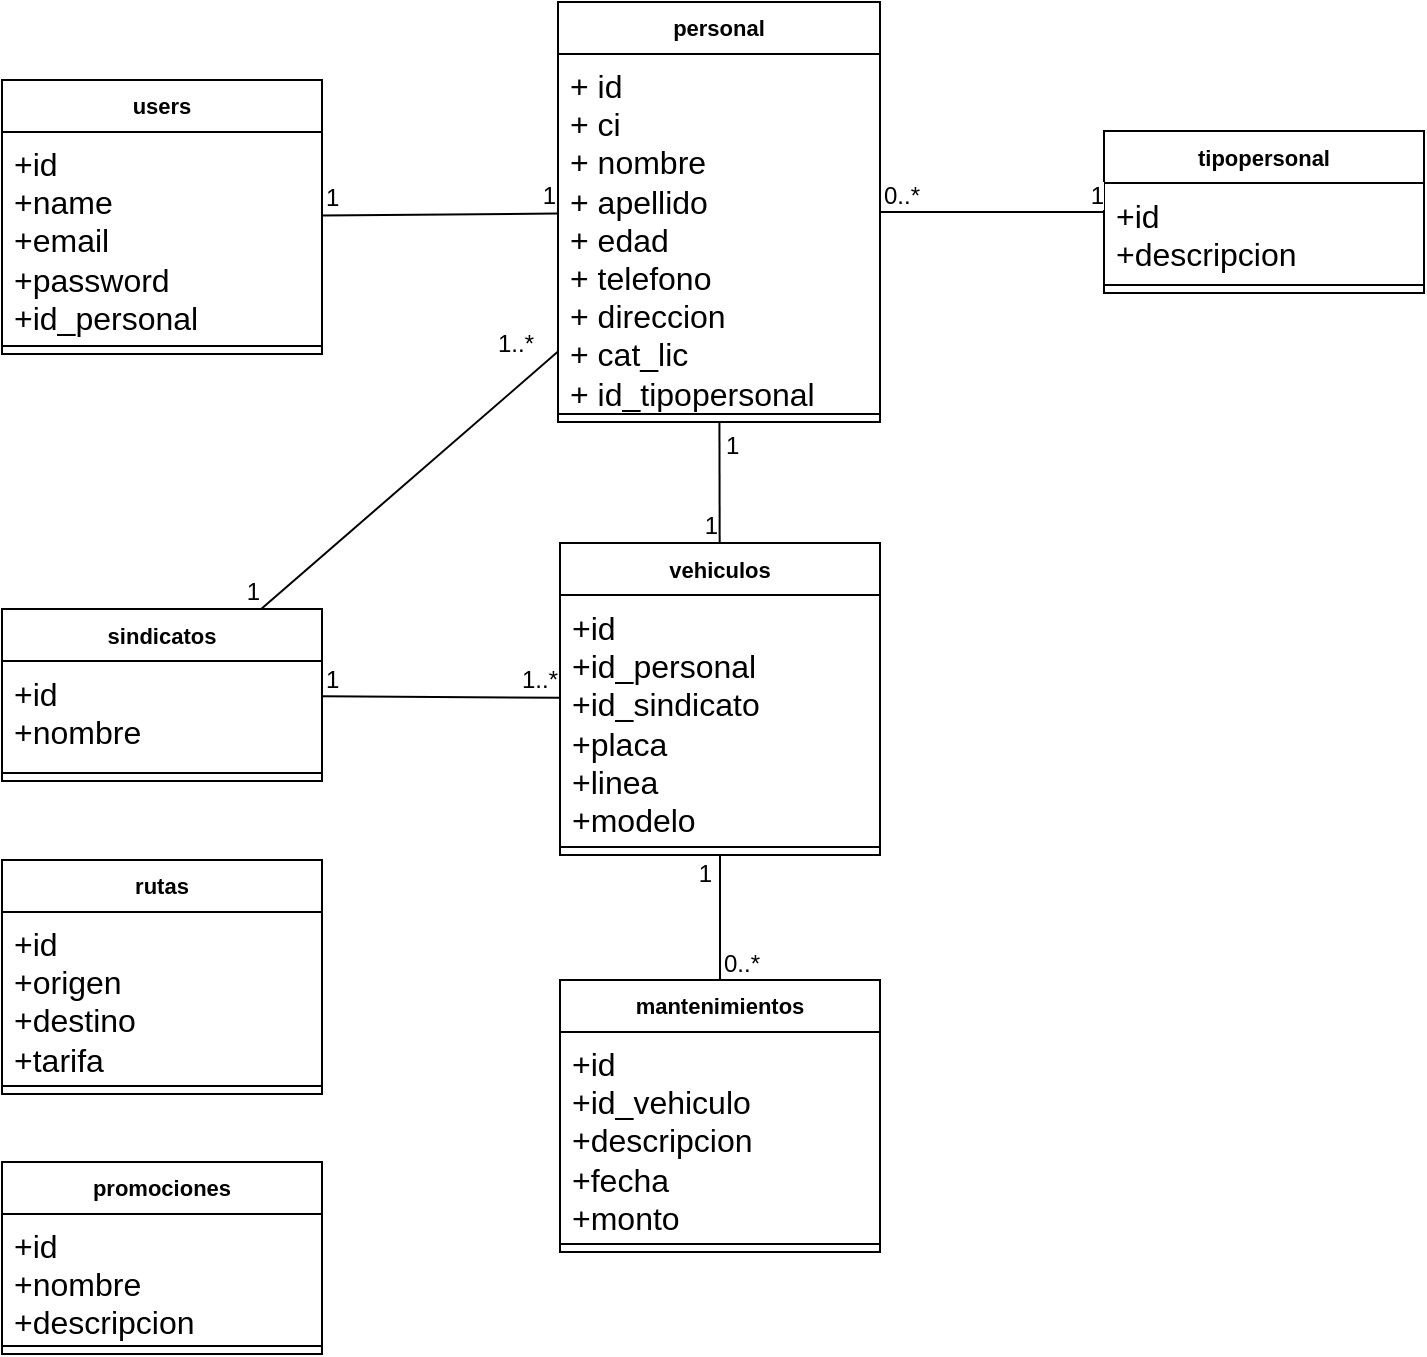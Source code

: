 <mxfile version="21.6.5" type="device" pages="9">
  <diagram name="Base de Datos" id="on7rm3e5oQHIDRcDK8wQ">
    <mxGraphModel dx="2140" dy="937" grid="0" gridSize="10" guides="1" tooltips="1" connect="1" arrows="1" fold="1" page="0" pageScale="1" pageWidth="827" pageHeight="1169" math="0" shadow="0">
      <root>
        <mxCell id="0" />
        <mxCell id="1" parent="0" />
        <mxCell id="DavA1A3pYv5WMlJhrJrm-1" value="personal" style="swimlane;fontStyle=1;align=center;verticalAlign=top;childLayout=stackLayout;horizontal=1;startSize=26;horizontalStack=0;resizeParent=1;resizeParentMax=0;resizeLast=0;collapsible=1;marginBottom=0;whiteSpace=wrap;html=1;fontFamily=Helvetica;fontSize=11;fontColor=default;" parent="1" vertex="1">
          <mxGeometry x="-383" y="43" width="161" height="210" as="geometry" />
        </mxCell>
        <mxCell id="DavA1A3pYv5WMlJhrJrm-2" value="+ id&lt;br&gt;+ ci&lt;br&gt;+ nombre&lt;br&gt;+ apellido&lt;br&gt;+ edad&lt;br&gt;+ telefono&lt;br&gt;+ direccion&lt;br&gt;+ cat_lic&lt;br&gt;+ id_tipopersonal" style="text;strokeColor=none;fillColor=none;align=left;verticalAlign=top;spacingLeft=4;spacingRight=4;overflow=hidden;rotatable=0;points=[[0,0.5],[1,0.5]];portConstraint=eastwest;whiteSpace=wrap;html=1;fontSize=16;fontFamily=Helvetica;fontColor=default;" parent="DavA1A3pYv5WMlJhrJrm-1" vertex="1">
          <mxGeometry y="26" width="161" height="176" as="geometry" />
        </mxCell>
        <mxCell id="DavA1A3pYv5WMlJhrJrm-3" value="" style="line;strokeWidth=1;fillColor=none;align=left;verticalAlign=middle;spacingTop=-1;spacingLeft=3;spacingRight=3;rotatable=0;labelPosition=right;points=[];portConstraint=eastwest;strokeColor=inherit;fontFamily=Helvetica;fontSize=11;fontColor=default;" parent="DavA1A3pYv5WMlJhrJrm-1" vertex="1">
          <mxGeometry y="202" width="161" height="8" as="geometry" />
        </mxCell>
        <mxCell id="DavA1A3pYv5WMlJhrJrm-10" value="tipopersonal" style="swimlane;fontStyle=1;align=center;verticalAlign=top;childLayout=stackLayout;horizontal=1;startSize=26;horizontalStack=0;resizeParent=1;resizeParentMax=0;resizeLast=0;collapsible=1;marginBottom=0;whiteSpace=wrap;html=1;fontFamily=Helvetica;fontSize=11;fontColor=default;" parent="1" vertex="1">
          <mxGeometry x="-110" y="107.5" width="160" height="81" as="geometry" />
        </mxCell>
        <mxCell id="DavA1A3pYv5WMlJhrJrm-11" value="+id&lt;br&gt;+descripcion" style="text;strokeColor=none;fillColor=none;align=left;verticalAlign=top;spacingLeft=4;spacingRight=4;overflow=hidden;rotatable=0;points=[[0,0.5],[1,0.5]];portConstraint=eastwest;whiteSpace=wrap;html=1;fontSize=16;fontFamily=Helvetica;fontColor=default;" parent="DavA1A3pYv5WMlJhrJrm-10" vertex="1">
          <mxGeometry y="26" width="160" height="47" as="geometry" />
        </mxCell>
        <mxCell id="DavA1A3pYv5WMlJhrJrm-12" value="" style="line;strokeWidth=1;fillColor=none;align=left;verticalAlign=middle;spacingTop=-1;spacingLeft=3;spacingRight=3;rotatable=0;labelPosition=right;points=[];portConstraint=eastwest;strokeColor=inherit;fontFamily=Helvetica;fontSize=11;fontColor=default;" parent="DavA1A3pYv5WMlJhrJrm-10" vertex="1">
          <mxGeometry y="73" width="160" height="8" as="geometry" />
        </mxCell>
        <mxCell id="DavA1A3pYv5WMlJhrJrm-14" value="users" style="swimlane;fontStyle=1;align=center;verticalAlign=top;childLayout=stackLayout;horizontal=1;startSize=26;horizontalStack=0;resizeParent=1;resizeParentMax=0;resizeLast=0;collapsible=1;marginBottom=0;whiteSpace=wrap;html=1;fontFamily=Helvetica;fontSize=11;fontColor=default;" parent="1" vertex="1">
          <mxGeometry x="-661" y="82" width="160" height="137" as="geometry" />
        </mxCell>
        <mxCell id="DavA1A3pYv5WMlJhrJrm-15" value="+id&lt;br&gt;+name&lt;br&gt;+email&lt;br&gt;+password&lt;br&gt;+id_personal" style="text;strokeColor=none;fillColor=none;align=left;verticalAlign=top;spacingLeft=4;spacingRight=4;overflow=hidden;rotatable=0;points=[[0,0.5],[1,0.5]];portConstraint=eastwest;whiteSpace=wrap;html=1;fontSize=16;fontFamily=Helvetica;fontColor=default;" parent="DavA1A3pYv5WMlJhrJrm-14" vertex="1">
          <mxGeometry y="26" width="160" height="103" as="geometry" />
        </mxCell>
        <mxCell id="DavA1A3pYv5WMlJhrJrm-16" value="" style="line;strokeWidth=1;fillColor=none;align=left;verticalAlign=middle;spacingTop=-1;spacingLeft=3;spacingRight=3;rotatable=0;labelPosition=right;points=[];portConstraint=eastwest;strokeColor=inherit;fontFamily=Helvetica;fontSize=11;fontColor=default;" parent="DavA1A3pYv5WMlJhrJrm-14" vertex="1">
          <mxGeometry y="129" width="160" height="8" as="geometry" />
        </mxCell>
        <mxCell id="DavA1A3pYv5WMlJhrJrm-26" value="vehiculos" style="swimlane;fontStyle=1;align=center;verticalAlign=top;childLayout=stackLayout;horizontal=1;startSize=26;horizontalStack=0;resizeParent=1;resizeParentMax=0;resizeLast=0;collapsible=1;marginBottom=0;whiteSpace=wrap;html=1;fontFamily=Helvetica;fontSize=11;fontColor=default;" parent="1" vertex="1">
          <mxGeometry x="-382" y="313.5" width="160" height="156" as="geometry" />
        </mxCell>
        <mxCell id="DavA1A3pYv5WMlJhrJrm-27" value="+id&lt;br&gt;+id_personal&lt;br&gt;+id_sindicato&lt;br&gt;+placa&lt;br&gt;+linea&lt;br&gt;+modelo" style="text;strokeColor=none;fillColor=none;align=left;verticalAlign=top;spacingLeft=4;spacingRight=4;overflow=hidden;rotatable=0;points=[[0,0.5],[1,0.5]];portConstraint=eastwest;whiteSpace=wrap;html=1;fontSize=16;fontFamily=Helvetica;fontColor=default;" parent="DavA1A3pYv5WMlJhrJrm-26" vertex="1">
          <mxGeometry y="26" width="160" height="122" as="geometry" />
        </mxCell>
        <mxCell id="DavA1A3pYv5WMlJhrJrm-28" value="" style="line;strokeWidth=1;fillColor=none;align=left;verticalAlign=middle;spacingTop=-1;spacingLeft=3;spacingRight=3;rotatable=0;labelPosition=right;points=[];portConstraint=eastwest;strokeColor=inherit;fontFamily=Helvetica;fontSize=11;fontColor=default;" parent="DavA1A3pYv5WMlJhrJrm-26" vertex="1">
          <mxGeometry y="148" width="160" height="8" as="geometry" />
        </mxCell>
        <mxCell id="DavA1A3pYv5WMlJhrJrm-30" value="mantenimientos" style="swimlane;fontStyle=1;align=center;verticalAlign=top;childLayout=stackLayout;horizontal=1;startSize=26;horizontalStack=0;resizeParent=1;resizeParentMax=0;resizeLast=0;collapsible=1;marginBottom=0;whiteSpace=wrap;html=1;fontFamily=Helvetica;fontSize=11;fontColor=default;" parent="1" vertex="1">
          <mxGeometry x="-382" y="532" width="160" height="136" as="geometry" />
        </mxCell>
        <mxCell id="DavA1A3pYv5WMlJhrJrm-31" value="+id&lt;br&gt;+id_vehiculo&lt;br&gt;+descripcion&lt;br&gt;+fecha&lt;br&gt;+monto" style="text;strokeColor=none;fillColor=none;align=left;verticalAlign=top;spacingLeft=4;spacingRight=4;overflow=hidden;rotatable=0;points=[[0,0.5],[1,0.5]];portConstraint=eastwest;whiteSpace=wrap;html=1;fontSize=16;fontFamily=Helvetica;fontColor=default;" parent="DavA1A3pYv5WMlJhrJrm-30" vertex="1">
          <mxGeometry y="26" width="160" height="102" as="geometry" />
        </mxCell>
        <mxCell id="DavA1A3pYv5WMlJhrJrm-32" value="" style="line;strokeWidth=1;fillColor=none;align=left;verticalAlign=middle;spacingTop=-1;spacingLeft=3;spacingRight=3;rotatable=0;labelPosition=right;points=[];portConstraint=eastwest;strokeColor=inherit;fontFamily=Helvetica;fontSize=11;fontColor=default;" parent="DavA1A3pYv5WMlJhrJrm-30" vertex="1">
          <mxGeometry y="128" width="160" height="8" as="geometry" />
        </mxCell>
        <mxCell id="DavA1A3pYv5WMlJhrJrm-47" value="" style="endArrow=none;html=1;rounded=0;labelBackgroundColor=default;strokeColor=default;fontFamily=Helvetica;fontSize=12;fontColor=default;startSize=8;endSize=8;shape=connector;" parent="1" source="DavA1A3pYv5WMlJhrJrm-1" target="DavA1A3pYv5WMlJhrJrm-26" edge="1">
          <mxGeometry relative="1" as="geometry">
            <mxPoint x="-816" y="354" as="sourcePoint" />
            <mxPoint x="-656" y="354" as="targetPoint" />
          </mxGeometry>
        </mxCell>
        <mxCell id="DavA1A3pYv5WMlJhrJrm-48" value="1" style="edgeLabel;resizable=0;html=1;align=left;verticalAlign=bottom;fontFamily=Helvetica;fontSize=12;fontColor=default;" parent="DavA1A3pYv5WMlJhrJrm-47" connectable="0" vertex="1">
          <mxGeometry x="-1" relative="1" as="geometry">
            <mxPoint x="1" y="20" as="offset" />
          </mxGeometry>
        </mxCell>
        <mxCell id="DavA1A3pYv5WMlJhrJrm-49" value="1" style="edgeLabel;resizable=0;html=1;align=right;verticalAlign=bottom;fontFamily=Helvetica;fontSize=12;fontColor=default;" parent="DavA1A3pYv5WMlJhrJrm-47" connectable="0" vertex="1">
          <mxGeometry x="1" relative="1" as="geometry" />
        </mxCell>
        <mxCell id="DavA1A3pYv5WMlJhrJrm-51" value="" style="endArrow=none;html=1;rounded=0;labelBackgroundColor=default;strokeColor=default;fontFamily=Helvetica;fontSize=12;fontColor=default;startSize=8;endSize=8;shape=connector;" parent="1" source="DavA1A3pYv5WMlJhrJrm-1" target="DavA1A3pYv5WMlJhrJrm-10" edge="1">
          <mxGeometry relative="1" as="geometry">
            <mxPoint x="-806" y="364" as="sourcePoint" />
            <mxPoint x="-646" y="364" as="targetPoint" />
          </mxGeometry>
        </mxCell>
        <mxCell id="DavA1A3pYv5WMlJhrJrm-52" value="0..*" style="edgeLabel;resizable=0;html=1;align=left;verticalAlign=bottom;fontFamily=Helvetica;fontSize=12;fontColor=default;" parent="DavA1A3pYv5WMlJhrJrm-51" connectable="0" vertex="1">
          <mxGeometry x="-1" relative="1" as="geometry" />
        </mxCell>
        <mxCell id="DavA1A3pYv5WMlJhrJrm-53" value="1" style="edgeLabel;resizable=0;html=1;align=right;verticalAlign=bottom;fontFamily=Helvetica;fontSize=12;fontColor=default;" parent="DavA1A3pYv5WMlJhrJrm-51" connectable="0" vertex="1">
          <mxGeometry x="1" relative="1" as="geometry" />
        </mxCell>
        <mxCell id="DavA1A3pYv5WMlJhrJrm-55" value="" style="endArrow=none;html=1;rounded=0;labelBackgroundColor=default;strokeColor=default;fontFamily=Helvetica;fontSize=12;fontColor=default;startSize=8;endSize=8;shape=connector;" parent="1" source="DavA1A3pYv5WMlJhrJrm-14" target="DavA1A3pYv5WMlJhrJrm-1" edge="1">
          <mxGeometry relative="1" as="geometry">
            <mxPoint x="-292" y="190" as="sourcePoint" />
            <mxPoint x="-292" y="316" as="targetPoint" />
          </mxGeometry>
        </mxCell>
        <mxCell id="DavA1A3pYv5WMlJhrJrm-56" value="1" style="edgeLabel;resizable=0;html=1;align=left;verticalAlign=bottom;fontFamily=Helvetica;fontSize=12;fontColor=default;" parent="DavA1A3pYv5WMlJhrJrm-55" connectable="0" vertex="1">
          <mxGeometry x="-1" relative="1" as="geometry" />
        </mxCell>
        <mxCell id="DavA1A3pYv5WMlJhrJrm-57" value="1" style="edgeLabel;resizable=0;html=1;align=right;verticalAlign=bottom;fontFamily=Helvetica;fontSize=12;fontColor=default;" parent="DavA1A3pYv5WMlJhrJrm-55" connectable="0" vertex="1">
          <mxGeometry x="1" relative="1" as="geometry" />
        </mxCell>
        <mxCell id="DavA1A3pYv5WMlJhrJrm-58" value="" style="endArrow=none;html=1;rounded=0;labelBackgroundColor=default;strokeColor=default;fontFamily=Helvetica;fontSize=12;fontColor=default;startSize=8;endSize=8;shape=connector;" parent="1" source="DavA1A3pYv5WMlJhrJrm-30" target="DavA1A3pYv5WMlJhrJrm-26" edge="1">
          <mxGeometry relative="1" as="geometry">
            <mxPoint x="-292" y="190" as="sourcePoint" />
            <mxPoint x="-301" y="314" as="targetPoint" />
          </mxGeometry>
        </mxCell>
        <mxCell id="DavA1A3pYv5WMlJhrJrm-59" value="0..*" style="edgeLabel;resizable=0;html=1;align=left;verticalAlign=bottom;fontFamily=Helvetica;fontSize=12;fontColor=default;" parent="DavA1A3pYv5WMlJhrJrm-58" connectable="0" vertex="1">
          <mxGeometry x="-1" relative="1" as="geometry" />
        </mxCell>
        <mxCell id="DavA1A3pYv5WMlJhrJrm-60" value="1" style="edgeLabel;resizable=0;html=1;align=right;verticalAlign=bottom;fontFamily=Helvetica;fontSize=12;fontColor=default;" parent="DavA1A3pYv5WMlJhrJrm-58" connectable="0" vertex="1">
          <mxGeometry x="1" relative="1" as="geometry">
            <mxPoint x="-4" y="18" as="offset" />
          </mxGeometry>
        </mxCell>
        <mxCell id="DavA1A3pYv5WMlJhrJrm-61" value="rutas" style="swimlane;fontStyle=1;align=center;verticalAlign=top;childLayout=stackLayout;horizontal=1;startSize=26;horizontalStack=0;resizeParent=1;resizeParentMax=0;resizeLast=0;collapsible=1;marginBottom=0;whiteSpace=wrap;html=1;fontFamily=Helvetica;fontSize=11;fontColor=default;" parent="1" vertex="1">
          <mxGeometry x="-661" y="472" width="160" height="117" as="geometry" />
        </mxCell>
        <mxCell id="DavA1A3pYv5WMlJhrJrm-62" value="+id&lt;br&gt;+origen&lt;br&gt;+destino&lt;br&gt;+tarifa" style="text;strokeColor=none;fillColor=none;align=left;verticalAlign=top;spacingLeft=4;spacingRight=4;overflow=hidden;rotatable=0;points=[[0,0.5],[1,0.5]];portConstraint=eastwest;whiteSpace=wrap;html=1;fontSize=16;fontFamily=Helvetica;fontColor=default;" parent="DavA1A3pYv5WMlJhrJrm-61" vertex="1">
          <mxGeometry y="26" width="160" height="83" as="geometry" />
        </mxCell>
        <mxCell id="DavA1A3pYv5WMlJhrJrm-63" value="" style="line;strokeWidth=1;fillColor=none;align=left;verticalAlign=middle;spacingTop=-1;spacingLeft=3;spacingRight=3;rotatable=0;labelPosition=right;points=[];portConstraint=eastwest;strokeColor=inherit;fontFamily=Helvetica;fontSize=11;fontColor=default;" parent="DavA1A3pYv5WMlJhrJrm-61" vertex="1">
          <mxGeometry y="109" width="160" height="8" as="geometry" />
        </mxCell>
        <mxCell id="DavA1A3pYv5WMlJhrJrm-64" value="sindicatos" style="swimlane;fontStyle=1;align=center;verticalAlign=top;childLayout=stackLayout;horizontal=1;startSize=26;horizontalStack=0;resizeParent=1;resizeParentMax=0;resizeLast=0;collapsible=1;marginBottom=0;whiteSpace=wrap;html=1;fontFamily=Helvetica;fontSize=11;fontColor=default;" parent="1" vertex="1">
          <mxGeometry x="-661" y="346.5" width="160" height="86" as="geometry" />
        </mxCell>
        <mxCell id="DavA1A3pYv5WMlJhrJrm-65" value="&lt;font style=&quot;font-size: 16px;&quot;&gt;+id&lt;br&gt;+nombre&lt;/font&gt;" style="text;strokeColor=none;fillColor=none;align=left;verticalAlign=top;spacingLeft=4;spacingRight=4;overflow=hidden;rotatable=0;points=[[0,0.5],[1,0.5]];portConstraint=eastwest;whiteSpace=wrap;html=1;fontSize=12;fontFamily=Helvetica;fontColor=default;" parent="DavA1A3pYv5WMlJhrJrm-64" vertex="1">
          <mxGeometry y="26" width="160" height="52" as="geometry" />
        </mxCell>
        <mxCell id="DavA1A3pYv5WMlJhrJrm-66" value="" style="line;strokeWidth=1;fillColor=none;align=left;verticalAlign=middle;spacingTop=-1;spacingLeft=3;spacingRight=3;rotatable=0;labelPosition=right;points=[];portConstraint=eastwest;strokeColor=inherit;fontFamily=Helvetica;fontSize=11;fontColor=default;" parent="DavA1A3pYv5WMlJhrJrm-64" vertex="1">
          <mxGeometry y="78" width="160" height="8" as="geometry" />
        </mxCell>
        <mxCell id="DavA1A3pYv5WMlJhrJrm-69" value="" style="endArrow=none;html=1;rounded=0;labelBackgroundColor=default;strokeColor=default;fontFamily=Helvetica;fontSize=12;fontColor=default;startSize=8;endSize=8;shape=connector;" parent="1" source="DavA1A3pYv5WMlJhrJrm-1" target="DavA1A3pYv5WMlJhrJrm-64" edge="1">
          <mxGeometry relative="1" as="geometry">
            <mxPoint x="-477" y="300" as="sourcePoint" />
            <mxPoint x="-317" y="300" as="targetPoint" />
          </mxGeometry>
        </mxCell>
        <mxCell id="DavA1A3pYv5WMlJhrJrm-70" value="1..*" style="edgeLabel;resizable=0;html=1;align=left;verticalAlign=bottom;fontFamily=Helvetica;fontSize=12;fontColor=default;" parent="DavA1A3pYv5WMlJhrJrm-69" connectable="0" vertex="1">
          <mxGeometry x="-1" relative="1" as="geometry">
            <mxPoint x="-32" y="5" as="offset" />
          </mxGeometry>
        </mxCell>
        <mxCell id="DavA1A3pYv5WMlJhrJrm-71" value="1" style="edgeLabel;resizable=0;html=1;align=right;verticalAlign=bottom;fontFamily=Helvetica;fontSize=12;fontColor=default;" parent="DavA1A3pYv5WMlJhrJrm-69" connectable="0" vertex="1">
          <mxGeometry x="1" relative="1" as="geometry" />
        </mxCell>
        <mxCell id="DavA1A3pYv5WMlJhrJrm-79" value="" style="endArrow=none;html=1;rounded=0;labelBackgroundColor=default;strokeColor=default;fontFamily=Helvetica;fontSize=12;fontColor=default;startSize=8;endSize=8;shape=connector;curved=1;" parent="1" source="DavA1A3pYv5WMlJhrJrm-64" target="DavA1A3pYv5WMlJhrJrm-26" edge="1">
          <mxGeometry relative="1" as="geometry">
            <mxPoint x="-494" y="300" as="sourcePoint" />
            <mxPoint x="-334" y="300" as="targetPoint" />
          </mxGeometry>
        </mxCell>
        <mxCell id="DavA1A3pYv5WMlJhrJrm-80" value="1" style="edgeLabel;resizable=0;html=1;align=left;verticalAlign=bottom;fontFamily=Helvetica;fontSize=12;fontColor=default;" parent="DavA1A3pYv5WMlJhrJrm-79" connectable="0" vertex="1">
          <mxGeometry x="-1" relative="1" as="geometry" />
        </mxCell>
        <mxCell id="DavA1A3pYv5WMlJhrJrm-81" value="1..*" style="edgeLabel;resizable=0;html=1;align=right;verticalAlign=bottom;fontFamily=Helvetica;fontSize=12;fontColor=default;" parent="DavA1A3pYv5WMlJhrJrm-79" connectable="0" vertex="1">
          <mxGeometry x="1" relative="1" as="geometry" />
        </mxCell>
        <mxCell id="DavA1A3pYv5WMlJhrJrm-94" value="promociones" style="swimlane;fontStyle=1;align=center;verticalAlign=top;childLayout=stackLayout;horizontal=1;startSize=26;horizontalStack=0;resizeParent=1;resizeParentMax=0;resizeLast=0;collapsible=1;marginBottom=0;whiteSpace=wrap;html=1;fontFamily=Helvetica;fontSize=11;fontColor=default;" parent="1" vertex="1">
          <mxGeometry x="-661" y="623" width="160" height="96" as="geometry" />
        </mxCell>
        <mxCell id="DavA1A3pYv5WMlJhrJrm-95" value="+id&lt;br&gt;+nombre&lt;br&gt;+descripcion" style="text;strokeColor=none;fillColor=none;align=left;verticalAlign=top;spacingLeft=4;spacingRight=4;overflow=hidden;rotatable=0;points=[[0,0.5],[1,0.5]];portConstraint=eastwest;whiteSpace=wrap;html=1;fontSize=16;fontFamily=Helvetica;fontColor=default;" parent="DavA1A3pYv5WMlJhrJrm-94" vertex="1">
          <mxGeometry y="26" width="160" height="62" as="geometry" />
        </mxCell>
        <mxCell id="DavA1A3pYv5WMlJhrJrm-96" value="" style="line;strokeWidth=1;fillColor=none;align=left;verticalAlign=middle;spacingTop=-1;spacingLeft=3;spacingRight=3;rotatable=0;labelPosition=right;points=[];portConstraint=eastwest;strokeColor=inherit;fontFamily=Helvetica;fontSize=11;fontColor=default;" parent="DavA1A3pYv5WMlJhrJrm-94" vertex="1">
          <mxGeometry y="88" width="160" height="8" as="geometry" />
        </mxCell>
      </root>
    </mxGraphModel>
  </diagram>
  <diagram id="vh4DmgCyQmHAdbLL86RF" name="Clases">
    <mxGraphModel dx="1340" dy="1337" grid="0" gridSize="10" guides="1" tooltips="1" connect="1" arrows="1" fold="1" page="0" pageScale="1" pageWidth="827" pageHeight="1169" math="0" shadow="0">
      <root>
        <mxCell id="0" />
        <mxCell id="1" parent="0" />
        <mxCell id="wJ7JaJ4EgIDzal27v0PZ-93" value="" style="endArrow=classic;html=1;rounded=0;fontSize=12;startSize=8;endSize=8;curved=1;startArrow=none;startFill=0;" parent="1" source="wJ7JaJ4EgIDzal27v0PZ-55" target="wJ7JaJ4EgIDzal27v0PZ-77" edge="1">
          <mxGeometry relative="1" as="geometry">
            <mxPoint x="687" y="-141" as="sourcePoint" />
            <mxPoint x="894" y="-17" as="targetPoint" />
          </mxGeometry>
        </mxCell>
        <mxCell id="wJ7JaJ4EgIDzal27v0PZ-94" value="&amp;lt;&amp;lt;route&amp;gt;&amp;gt;" style="edgeLabel;resizable=0;html=1;align=center;verticalAlign=middle;fontSize=16;" parent="wJ7JaJ4EgIDzal27v0PZ-93" connectable="0" vertex="1">
          <mxGeometry relative="1" as="geometry" />
        </mxCell>
        <mxCell id="wJ7JaJ4EgIDzal27v0PZ-1" value="vista welcome" style="swimlane;fontStyle=1;align=center;verticalAlign=top;childLayout=stackLayout;horizontal=1;startSize=26;horizontalStack=0;resizeParent=1;resizeParentMax=0;resizeLast=0;collapsible=1;marginBottom=0;whiteSpace=wrap;html=1;fontFamily=Helvetica;fontSize=11;fontColor=default;" parent="1" vertex="1">
          <mxGeometry x="152" y="-128" width="160" height="60" as="geometry" />
        </mxCell>
        <mxCell id="wJ7JaJ4EgIDzal27v0PZ-2" value="+ ingresar" style="text;strokeColor=none;fillColor=none;align=left;verticalAlign=top;spacingLeft=4;spacingRight=4;overflow=hidden;rotatable=0;points=[[0,0.5],[1,0.5]];portConstraint=eastwest;whiteSpace=wrap;html=1;fontSize=16;fontFamily=Helvetica;fontColor=default;" parent="wJ7JaJ4EgIDzal27v0PZ-1" vertex="1">
          <mxGeometry y="26" width="160" height="26" as="geometry" />
        </mxCell>
        <mxCell id="wJ7JaJ4EgIDzal27v0PZ-3" value="" style="line;strokeWidth=1;fillColor=none;align=left;verticalAlign=middle;spacingTop=-1;spacingLeft=3;spacingRight=3;rotatable=0;labelPosition=right;points=[];portConstraint=eastwest;strokeColor=inherit;fontFamily=Helvetica;fontSize=11;fontColor=default;" parent="wJ7JaJ4EgIDzal27v0PZ-1" vertex="1">
          <mxGeometry y="52" width="160" height="8" as="geometry" />
        </mxCell>
        <mxCell id="wJ7JaJ4EgIDzal27v0PZ-5" value="vista login" style="swimlane;fontStyle=1;align=center;verticalAlign=top;childLayout=stackLayout;horizontal=1;startSize=26;horizontalStack=0;resizeParent=1;resizeParentMax=0;resizeLast=0;collapsible=1;marginBottom=0;whiteSpace=wrap;html=1;fontFamily=Helvetica;fontSize=11;fontColor=default;" parent="1" vertex="1">
          <mxGeometry x="152" y="55.5" width="160" height="97" as="geometry" />
        </mxCell>
        <mxCell id="wJ7JaJ4EgIDzal27v0PZ-6" value="+ username&lt;br&gt;+ password&lt;br&gt;+ submit" style="text;strokeColor=none;fillColor=none;align=left;verticalAlign=top;spacingLeft=4;spacingRight=4;overflow=hidden;rotatable=0;points=[[0,0.5],[1,0.5]];portConstraint=eastwest;whiteSpace=wrap;html=1;fontSize=16;fontFamily=Helvetica;fontColor=default;" parent="wJ7JaJ4EgIDzal27v0PZ-5" vertex="1">
          <mxGeometry y="26" width="160" height="63" as="geometry" />
        </mxCell>
        <mxCell id="wJ7JaJ4EgIDzal27v0PZ-7" value="" style="line;strokeWidth=1;fillColor=none;align=left;verticalAlign=middle;spacingTop=-1;spacingLeft=3;spacingRight=3;rotatable=0;labelPosition=right;points=[];portConstraint=eastwest;strokeColor=inherit;fontFamily=Helvetica;fontSize=11;fontColor=default;" parent="wJ7JaJ4EgIDzal27v0PZ-5" vertex="1">
          <mxGeometry y="89" width="160" height="8" as="geometry" />
        </mxCell>
        <mxCell id="wJ7JaJ4EgIDzal27v0PZ-13" style="edgeStyle=none;curved=1;rounded=0;orthogonalLoop=1;jettySize=auto;html=1;fontSize=12;startSize=8;endSize=8;dashed=1;" parent="1" source="wJ7JaJ4EgIDzal27v0PZ-2" target="wJ7JaJ4EgIDzal27v0PZ-5" edge="1">
          <mxGeometry relative="1" as="geometry" />
        </mxCell>
        <mxCell id="wJ7JaJ4EgIDzal27v0PZ-32" value="" style="endArrow=classic;html=1;rounded=0;fontSize=12;startSize=8;endSize=8;curved=1;" parent="1" source="wJ7JaJ4EgIDzal27v0PZ-5" target="wJ7JaJ4EgIDzal27v0PZ-55" edge="1">
          <mxGeometry relative="1" as="geometry">
            <mxPoint x="332" y="35" as="sourcePoint" />
            <mxPoint x="432" y="35" as="targetPoint" />
          </mxGeometry>
        </mxCell>
        <mxCell id="wJ7JaJ4EgIDzal27v0PZ-33" value="&amp;lt;&amp;lt;submit&amp;gt;&amp;gt;" style="edgeLabel;resizable=0;html=1;align=center;verticalAlign=middle;fontSize=16;" parent="wJ7JaJ4EgIDzal27v0PZ-32" connectable="0" vertex="1">
          <mxGeometry relative="1" as="geometry" />
        </mxCell>
        <mxCell id="wJ7JaJ4EgIDzal27v0PZ-35" value="" style="endArrow=classic;html=1;rounded=0;fontSize=12;startSize=8;endSize=8;curved=1;" parent="1" source="wJ7JaJ4EgIDzal27v0PZ-14" target="wJ7JaJ4EgIDzal27v0PZ-1" edge="1">
          <mxGeometry relative="1" as="geometry">
            <mxPoint x="322" y="114" as="sourcePoint" />
            <mxPoint x="516" y="114" as="targetPoint" />
          </mxGeometry>
        </mxCell>
        <mxCell id="wJ7JaJ4EgIDzal27v0PZ-36" value="&amp;lt;&amp;lt;logout()&amp;gt;&amp;gt;" style="edgeLabel;resizable=0;html=1;align=center;verticalAlign=middle;fontSize=16;" parent="wJ7JaJ4EgIDzal27v0PZ-35" connectable="0" vertex="1">
          <mxGeometry relative="1" as="geometry" />
        </mxCell>
        <mxCell id="wJ7JaJ4EgIDzal27v0PZ-38" value="ValidationException" style="swimlane;fontStyle=1;align=center;verticalAlign=top;childLayout=stackLayout;horizontal=1;startSize=26;horizontalStack=0;resizeParent=1;resizeParentMax=0;resizeLast=0;collapsible=1;marginBottom=0;whiteSpace=wrap;html=1;fontFamily=Helvetica;fontSize=11;fontColor=default;" parent="1" vertex="1">
          <mxGeometry x="297" y="323" width="224" height="87" as="geometry" />
        </mxCell>
        <mxCell id="wJ7JaJ4EgIDzal27v0PZ-39" value="+ messages" style="text;strokeColor=none;fillColor=none;align=left;verticalAlign=top;spacingLeft=4;spacingRight=4;overflow=hidden;rotatable=0;points=[[0,0.5],[1,0.5]];portConstraint=eastwest;whiteSpace=wrap;html=1;fontSize=16;fontFamily=Helvetica;fontColor=default;" parent="wJ7JaJ4EgIDzal27v0PZ-38" vertex="1">
          <mxGeometry y="26" width="224" height="28" as="geometry" />
        </mxCell>
        <mxCell id="wJ7JaJ4EgIDzal27v0PZ-40" value="" style="line;strokeWidth=1;fillColor=none;align=left;verticalAlign=middle;spacingTop=-1;spacingLeft=3;spacingRight=3;rotatable=0;labelPosition=right;points=[];portConstraint=eastwest;strokeColor=inherit;fontFamily=Helvetica;fontSize=11;fontColor=default;" parent="wJ7JaJ4EgIDzal27v0PZ-38" vertex="1">
          <mxGeometry y="54" width="224" height="8" as="geometry" />
        </mxCell>
        <mxCell id="wJ7JaJ4EgIDzal27v0PZ-41" value="+ withMessages()" style="text;strokeColor=none;fillColor=none;align=left;verticalAlign=top;spacingLeft=4;spacingRight=4;overflow=hidden;rotatable=0;points=[[0,0.5],[1,0.5]];portConstraint=eastwest;whiteSpace=wrap;html=1;fontSize=16;fontFamily=Helvetica;fontColor=default;" parent="wJ7JaJ4EgIDzal27v0PZ-38" vertex="1">
          <mxGeometry y="62" width="224" height="25" as="geometry" />
        </mxCell>
        <mxCell id="wJ7JaJ4EgIDzal27v0PZ-43" value="" style="endArrow=classic;html=1;rounded=0;fontSize=12;startSize=8;endSize=8;curved=1;" parent="1" source="wJ7JaJ4EgIDzal27v0PZ-14" target="wJ7JaJ4EgIDzal27v0PZ-38" edge="1">
          <mxGeometry relative="1" as="geometry">
            <mxPoint x="322" y="114" as="sourcePoint" />
            <mxPoint x="516" y="114" as="targetPoint" />
          </mxGeometry>
        </mxCell>
        <mxCell id="wJ7JaJ4EgIDzal27v0PZ-44" value="&amp;lt;&amp;lt;throw&amp;gt;&amp;gt;" style="edgeLabel;resizable=0;html=1;align=center;verticalAlign=middle;fontSize=16;" parent="wJ7JaJ4EgIDzal27v0PZ-43" connectable="0" vertex="1">
          <mxGeometry relative="1" as="geometry" />
        </mxCell>
        <mxCell id="wJ7JaJ4EgIDzal27v0PZ-47" value="" style="endArrow=classic;html=1;rounded=0;fontSize=12;startSize=8;endSize=8;curved=1;" parent="1" source="wJ7JaJ4EgIDzal27v0PZ-38" target="wJ7JaJ4EgIDzal27v0PZ-5" edge="1">
          <mxGeometry relative="1" as="geometry">
            <mxPoint x="542" y="214" as="sourcePoint" />
            <mxPoint x="441" y="333" as="targetPoint" />
          </mxGeometry>
        </mxCell>
        <mxCell id="wJ7JaJ4EgIDzal27v0PZ-48" value="&amp;lt;&amp;lt;message&amp;gt;&amp;gt;" style="edgeLabel;resizable=0;html=1;align=center;verticalAlign=middle;fontSize=16;" parent="wJ7JaJ4EgIDzal27v0PZ-47" connectable="0" vertex="1">
          <mxGeometry relative="1" as="geometry" />
        </mxCell>
        <mxCell id="wJ7JaJ4EgIDzal27v0PZ-55" value="controlador login" style="swimlane;fontStyle=1;align=center;verticalAlign=top;childLayout=stackLayout;horizontal=1;startSize=26;horizontalStack=0;resizeParent=1;resizeParentMax=0;resizeLast=0;collapsible=1;marginBottom=0;whiteSpace=wrap;html=1;fontFamily=Helvetica;fontSize=11;fontColor=default;" parent="1" vertex="1">
          <mxGeometry x="559" y="-50" width="236" height="308" as="geometry" />
        </mxCell>
        <mxCell id="wJ7JaJ4EgIDzal27v0PZ-56" value="+ username&lt;br&gt;+ password" style="text;strokeColor=none;fillColor=none;align=left;verticalAlign=top;spacingLeft=4;spacingRight=4;overflow=hidden;rotatable=0;points=[[0,0.5],[1,0.5]];portConstraint=eastwest;whiteSpace=wrap;html=1;fontSize=16;fontFamily=Helvetica;fontColor=default;" parent="wJ7JaJ4EgIDzal27v0PZ-55" vertex="1">
          <mxGeometry y="26" width="236" height="45" as="geometry" />
        </mxCell>
        <mxCell id="wJ7JaJ4EgIDzal27v0PZ-57" value="" style="line;strokeWidth=1;fillColor=none;align=left;verticalAlign=middle;spacingTop=-1;spacingLeft=3;spacingRight=3;rotatable=0;labelPosition=right;points=[];portConstraint=eastwest;strokeColor=inherit;fontFamily=Helvetica;fontSize=11;fontColor=default;" parent="wJ7JaJ4EgIDzal27v0PZ-55" vertex="1">
          <mxGeometry y="71" width="236" height="8" as="geometry" />
        </mxCell>
        <mxCell id="wJ7JaJ4EgIDzal27v0PZ-95" value="+ _contruct()" style="text;strokeColor=none;fillColor=none;align=left;verticalAlign=top;spacingLeft=4;spacingRight=4;overflow=hidden;rotatable=0;points=[[0,0.5],[1,0.5]];portConstraint=eastwest;whiteSpace=wrap;html=1;fontSize=16;fontFamily=Helvetica;fontColor=default;" parent="wJ7JaJ4EgIDzal27v0PZ-55" vertex="1">
          <mxGeometry y="79" width="236" height="28" as="geometry" />
        </mxCell>
        <mxCell id="wJ7JaJ4EgIDzal27v0PZ-14" value="autenticar users" style="swimlane;fontStyle=1;align=center;verticalAlign=top;childLayout=stackLayout;horizontal=1;startSize=26;horizontalStack=0;resizeParent=1;resizeParentMax=0;resizeLast=0;collapsible=1;marginBottom=0;whiteSpace=wrap;html=1;fontFamily=Helvetica;fontSize=11;fontColor=default;" parent="wJ7JaJ4EgIDzal27v0PZ-55" vertex="1">
          <mxGeometry y="107" width="236" height="201" as="geometry" />
        </mxCell>
        <mxCell id="wJ7JaJ4EgIDzal27v0PZ-15" value="+ username&lt;br&gt;+ password&lt;br&gt;+ submit" style="text;strokeColor=none;fillColor=none;align=left;verticalAlign=top;spacingLeft=4;spacingRight=4;overflow=hidden;rotatable=0;points=[[0,0.5],[1,0.5]];portConstraint=eastwest;whiteSpace=wrap;html=1;fontSize=16;fontFamily=Helvetica;fontColor=default;" parent="wJ7JaJ4EgIDzal27v0PZ-14" vertex="1">
          <mxGeometry y="26" width="236" height="63" as="geometry" />
        </mxCell>
        <mxCell id="wJ7JaJ4EgIDzal27v0PZ-16" value="" style="line;strokeWidth=1;fillColor=none;align=left;verticalAlign=middle;spacingTop=-1;spacingLeft=3;spacingRight=3;rotatable=0;labelPosition=right;points=[];portConstraint=eastwest;strokeColor=inherit;fontFamily=Helvetica;fontSize=11;fontColor=default;" parent="wJ7JaJ4EgIDzal27v0PZ-14" vertex="1">
          <mxGeometry y="89" width="236" height="8" as="geometry" />
        </mxCell>
        <mxCell id="wJ7JaJ4EgIDzal27v0PZ-21" value="+ login()&lt;br&gt;+ validateLogin()&lt;br&gt;+ sendLoginResponse()&lt;br&gt;+ sendFailedLoginResponse()&lt;br&gt;+ logout()" style="text;strokeColor=none;fillColor=none;align=left;verticalAlign=top;spacingLeft=4;spacingRight=4;overflow=hidden;rotatable=0;points=[[0,0.5],[1,0.5]];portConstraint=eastwest;whiteSpace=wrap;html=1;fontSize=16;fontFamily=Helvetica;fontColor=default;" parent="wJ7JaJ4EgIDzal27v0PZ-14" vertex="1">
          <mxGeometry y="97" width="236" height="104" as="geometry" />
        </mxCell>
        <mxCell id="wJ7JaJ4EgIDzal27v0PZ-77" value="controlador home" style="swimlane;fontStyle=1;align=center;verticalAlign=top;childLayout=stackLayout;horizontal=1;startSize=26;horizontalStack=0;resizeParent=1;resizeParentMax=0;resizeLast=0;collapsible=1;marginBottom=0;whiteSpace=wrap;html=1;fontFamily=Helvetica;fontSize=11;fontColor=default;" parent="1" vertex="1">
          <mxGeometry x="935" y="-50" width="160" height="106" as="geometry" />
        </mxCell>
        <mxCell id="wJ7JaJ4EgIDzal27v0PZ-78" value="+ auth" style="text;strokeColor=none;fillColor=none;align=left;verticalAlign=top;spacingLeft=4;spacingRight=4;overflow=hidden;rotatable=0;points=[[0,0.5],[1,0.5]];portConstraint=eastwest;whiteSpace=wrap;html=1;fontSize=16;fontFamily=Helvetica;fontColor=default;" parent="wJ7JaJ4EgIDzal27v0PZ-77" vertex="1">
          <mxGeometry y="26" width="160" height="26" as="geometry" />
        </mxCell>
        <mxCell id="wJ7JaJ4EgIDzal27v0PZ-79" value="" style="line;strokeWidth=1;fillColor=none;align=left;verticalAlign=middle;spacingTop=-1;spacingLeft=3;spacingRight=3;rotatable=0;labelPosition=right;points=[];portConstraint=eastwest;strokeColor=inherit;fontFamily=Helvetica;fontSize=11;fontColor=default;" parent="wJ7JaJ4EgIDzal27v0PZ-77" vertex="1">
          <mxGeometry y="52" width="160" height="8" as="geometry" />
        </mxCell>
        <mxCell id="wJ7JaJ4EgIDzal27v0PZ-80" value="+ _contruct()&lt;br&gt;+ index()" style="text;strokeColor=none;fillColor=none;align=left;verticalAlign=top;spacingLeft=4;spacingRight=4;overflow=hidden;rotatable=0;points=[[0,0.5],[1,0.5]];portConstraint=eastwest;whiteSpace=wrap;html=1;fontSize=16;fontFamily=Helvetica;fontColor=default;" parent="wJ7JaJ4EgIDzal27v0PZ-77" vertex="1">
          <mxGeometry y="60" width="160" height="46" as="geometry" />
        </mxCell>
        <mxCell id="wJ7JaJ4EgIDzal27v0PZ-82" value="model users" style="swimlane;fontStyle=1;align=center;verticalAlign=top;childLayout=stackLayout;horizontal=1;startSize=26;horizontalStack=0;resizeParent=1;resizeParentMax=0;resizeLast=0;collapsible=1;marginBottom=0;whiteSpace=wrap;html=1;fontFamily=Helvetica;fontSize=11;fontColor=default;" parent="1" vertex="1">
          <mxGeometry x="584.5" y="-292" width="185" height="141" as="geometry" />
        </mxCell>
        <mxCell id="wJ7JaJ4EgIDzal27v0PZ-83" value="+ name&lt;br&gt;+ email&lt;br&gt;+ password&lt;br&gt;+ id_personal" style="text;strokeColor=none;fillColor=none;align=left;verticalAlign=top;spacingLeft=4;spacingRight=4;overflow=hidden;rotatable=0;points=[[0,0.5],[1,0.5]];portConstraint=eastwest;whiteSpace=wrap;html=1;fontSize=16;fontFamily=Helvetica;fontColor=default;" parent="wJ7JaJ4EgIDzal27v0PZ-82" vertex="1">
          <mxGeometry y="26" width="185" height="81" as="geometry" />
        </mxCell>
        <mxCell id="wJ7JaJ4EgIDzal27v0PZ-84" value="" style="line;strokeWidth=1;fillColor=none;align=left;verticalAlign=middle;spacingTop=-1;spacingLeft=3;spacingRight=3;rotatable=0;labelPosition=right;points=[];portConstraint=eastwest;strokeColor=inherit;fontFamily=Helvetica;fontSize=11;fontColor=default;" parent="wJ7JaJ4EgIDzal27v0PZ-82" vertex="1">
          <mxGeometry y="107" width="185" height="8" as="geometry" />
        </mxCell>
        <mxCell id="wJ7JaJ4EgIDzal27v0PZ-85" value="+ personal()" style="text;strokeColor=none;fillColor=none;align=left;verticalAlign=top;spacingLeft=4;spacingRight=4;overflow=hidden;rotatable=0;points=[[0,0.5],[1,0.5]];portConstraint=eastwest;whiteSpace=wrap;html=1;fontSize=16;fontFamily=Helvetica;fontColor=default;" parent="wJ7JaJ4EgIDzal27v0PZ-82" vertex="1">
          <mxGeometry y="115" width="185" height="26" as="geometry" />
        </mxCell>
        <mxCell id="wJ7JaJ4EgIDzal27v0PZ-87" value="" style="endArrow=classic;html=1;rounded=0;fontSize=12;startSize=8;endSize=8;curved=1;startArrow=classic;startFill=1;" parent="1" source="wJ7JaJ4EgIDzal27v0PZ-82" target="wJ7JaJ4EgIDzal27v0PZ-55" edge="1">
          <mxGeometry relative="1" as="geometry">
            <mxPoint x="322" y="114" as="sourcePoint" />
            <mxPoint x="569" y="114" as="targetPoint" />
          </mxGeometry>
        </mxCell>
        <mxCell id="wJ7JaJ4EgIDzal27v0PZ-88" value="&amp;lt;&amp;lt;request&amp;gt;&amp;gt;" style="edgeLabel;resizable=0;html=1;align=center;verticalAlign=middle;fontSize=16;" parent="wJ7JaJ4EgIDzal27v0PZ-87" connectable="0" vertex="1">
          <mxGeometry relative="1" as="geometry" />
        </mxCell>
        <mxCell id="wJ7JaJ4EgIDzal27v0PZ-96" value="vista home" style="swimlane;fontStyle=1;align=center;verticalAlign=top;childLayout=stackLayout;horizontal=1;startSize=26;horizontalStack=0;resizeParent=1;resizeParentMax=0;resizeLast=0;collapsible=1;marginBottom=0;whiteSpace=wrap;html=1;fontFamily=Helvetica;fontSize=11;fontColor=default;" parent="1" vertex="1">
          <mxGeometry x="935" y="193" width="160" height="65" as="geometry" />
        </mxCell>
        <mxCell id="wJ7JaJ4EgIDzal27v0PZ-98" value="" style="line;strokeWidth=1;fillColor=none;align=left;verticalAlign=middle;spacingTop=-1;spacingLeft=3;spacingRight=3;rotatable=0;labelPosition=right;points=[];portConstraint=eastwest;strokeColor=inherit;fontFamily=Helvetica;fontSize=11;fontColor=default;" parent="wJ7JaJ4EgIDzal27v0PZ-96" vertex="1">
          <mxGeometry y="26" width="160" height="8" as="geometry" />
        </mxCell>
        <mxCell id="wJ7JaJ4EgIDzal27v0PZ-99" value="+ index()" style="text;strokeColor=none;fillColor=none;align=left;verticalAlign=top;spacingLeft=4;spacingRight=4;overflow=hidden;rotatable=0;points=[[0,0.5],[1,0.5]];portConstraint=eastwest;whiteSpace=wrap;html=1;fontSize=16;fontFamily=Helvetica;fontColor=default;" parent="wJ7JaJ4EgIDzal27v0PZ-96" vertex="1">
          <mxGeometry y="34" width="160" height="31" as="geometry" />
        </mxCell>
        <mxCell id="wJ7JaJ4EgIDzal27v0PZ-101" value="" style="endArrow=classic;html=1;rounded=0;fontSize=12;startSize=8;endSize=8;curved=1;startArrow=none;startFill=0;" parent="1" source="wJ7JaJ4EgIDzal27v0PZ-77" target="wJ7JaJ4EgIDzal27v0PZ-96" edge="1">
          <mxGeometry relative="1" as="geometry">
            <mxPoint x="805" y="114" as="sourcePoint" />
            <mxPoint x="949" y="114" as="targetPoint" />
          </mxGeometry>
        </mxCell>
        <mxCell id="wJ7JaJ4EgIDzal27v0PZ-102" value="&amp;lt;&amp;lt;view&amp;gt;&amp;gt;" style="edgeLabel;resizable=0;html=1;align=center;verticalAlign=middle;fontSize=16;" parent="wJ7JaJ4EgIDzal27v0PZ-101" connectable="0" vertex="1">
          <mxGeometry relative="1" as="geometry" />
        </mxCell>
      </root>
    </mxGraphModel>
  </diagram>
  <diagram id="nHSy71xndKvGWPu6WNmz" name="Colaboracion">
    <mxGraphModel dx="1340" dy="1737" grid="0" gridSize="10" guides="1" tooltips="1" connect="1" arrows="1" fold="1" page="0" pageScale="1" pageWidth="827" pageHeight="1169" math="0" shadow="0">
      <root>
        <mxCell id="0" />
        <mxCell id="1" parent="0" />
        <mxCell id="n6xqSFZohvrrZUVSqBLL-1" style="edgeStyle=none;curved=1;rounded=0;orthogonalLoop=1;jettySize=auto;html=1;fontSize=12;startSize=8;endSize=8;labelBackgroundColor=none;fontColor=default;" parent="1" source="n6xqSFZohvrrZUVSqBLL-2" target="e3Ubk0-_GSTRzkgdmba7-5" edge="1">
          <mxGeometry relative="1" as="geometry">
            <mxPoint x="280" y="-280" as="targetPoint" />
          </mxGeometry>
        </mxCell>
        <mxCell id="n6xqSFZohvrrZUVSqBLL-2" value="Actor" style="shape=umlActor;verticalLabelPosition=bottom;verticalAlign=top;html=1;outlineConnect=0;labelBackgroundColor=none;rounded=0;" parent="1" vertex="1">
          <mxGeometry x="124" y="-310" width="30" height="60" as="geometry" />
        </mxCell>
        <mxCell id="n6xqSFZohvrrZUVSqBLL-3" style="rounded=0;orthogonalLoop=1;jettySize=auto;html=1;fontSize=12;startSize=8;endSize=8;startArrow=classic;startFill=1;labelBackgroundColor=none;fontColor=default;" parent="1" source="e3Ubk0-_GSTRzkgdmba7-5" target="n6xqSFZohvrrZUVSqBLL-8" edge="1">
          <mxGeometry relative="1" as="geometry">
            <mxPoint x="380" y="-261.395" as="sourcePoint" />
          </mxGeometry>
        </mxCell>
        <mxCell id="e3Ubk0-_GSTRzkgdmba7-11" value="&lt;font style=&quot;font-size: 14px;&quot;&gt;2. ejecutar_consulta(...)&lt;br style=&quot;font-size: 14px;&quot;&gt;&lt;br&gt;Usuario Registrado&lt;br style=&quot;font-size: 14px;&quot;&gt;4. ejecutar_consulta(...)&lt;br style=&quot;font-size: 14px;&quot;&gt;&lt;/font&gt;" style="edgeLabel;html=1;align=center;verticalAlign=middle;resizable=0;points=[];fontSize=14;fontFamily=Helvetica;fontColor=default;labelBackgroundColor=default;" parent="n6xqSFZohvrrZUVSqBLL-3" vertex="1" connectable="0">
          <mxGeometry y="-1" relative="1" as="geometry">
            <mxPoint as="offset" />
          </mxGeometry>
        </mxCell>
        <mxCell id="n6xqSFZohvrrZUVSqBLL-4" style="edgeStyle=none;curved=1;rounded=0;orthogonalLoop=1;jettySize=auto;html=1;fontSize=12;startSize=8;endSize=8;startArrow=none;startFill=0;endArrow=classic;endFill=1;labelBackgroundColor=none;fontColor=default;" parent="1" source="e3Ubk0-_GSTRzkgdmba7-5" target="e3Ubk0-_GSTRzkgdmba7-12" edge="1">
          <mxGeometry relative="1" as="geometry">
            <mxPoint x="338" y="-240.96" as="sourcePoint" />
            <mxPoint x="339" y="-102.96" as="targetPoint" />
          </mxGeometry>
        </mxCell>
        <mxCell id="e3Ubk0-_GSTRzkgdmba7-13" value="Usuario Desconocido&lt;br style=&quot;font-size: 14px;&quot;&gt;4. enviar_correo(...)" style="edgeLabel;html=1;align=center;verticalAlign=middle;resizable=0;points=[];fontSize=14;fontFamily=Helvetica;fontColor=default;" parent="n6xqSFZohvrrZUVSqBLL-4" vertex="1" connectable="0">
          <mxGeometry x="0.065" y="3" relative="1" as="geometry">
            <mxPoint x="-3" y="-12" as="offset" />
          </mxGeometry>
        </mxCell>
        <mxCell id="n6xqSFZohvrrZUVSqBLL-6" value="users" style="ellipse;shape=umlEntity;whiteSpace=wrap;html=1;fontSize=16;labelBackgroundColor=none;rounded=0;" parent="1" vertex="1">
          <mxGeometry x="292" y="-516" width="80" height="80" as="geometry" />
        </mxCell>
        <mxCell id="n6xqSFZohvrrZUVSqBLL-7" style="edgeStyle=none;curved=1;rounded=0;orthogonalLoop=1;jettySize=auto;html=1;fontSize=12;startSize=8;endSize=8;startArrow=classic;startFill=1;labelBackgroundColor=none;fontColor=default;" parent="1" source="n6xqSFZohvrrZUVSqBLL-8" target="n6xqSFZohvrrZUVSqBLL-6" edge="1">
          <mxGeometry relative="1" as="geometry" />
        </mxCell>
        <mxCell id="e3Ubk0-_GSTRzkgdmba7-9" value="3. execute()" style="edgeLabel;html=1;align=center;verticalAlign=middle;resizable=0;points=[];fontSize=14;" parent="n6xqSFZohvrrZUVSqBLL-7" vertex="1" connectable="0">
          <mxGeometry relative="1" as="geometry">
            <mxPoint as="offset" />
          </mxGeometry>
        </mxCell>
        <mxCell id="n6xqSFZohvrrZUVSqBLL-8" value="consulta" style="ellipse;shape=umlControl;whiteSpace=wrap;html=1;fontSize=16;labelBackgroundColor=none;rounded=0;" parent="1" vertex="1">
          <mxGeometry x="530" y="-526" width="90" height="100" as="geometry" />
        </mxCell>
        <mxCell id="n6xqSFZohvrrZUVSqBLL-9" value="1.- Envía un Correo" style="text;html=1;strokeColor=none;fillColor=none;align=center;verticalAlign=middle;whiteSpace=wrap;rounded=0;fontSize=14;labelBackgroundColor=none;" parent="1" vertex="1">
          <mxGeometry x="166" y="-347" width="100" height="90" as="geometry" />
        </mxCell>
        <mxCell id="e3Ubk0-_GSTRzkgdmba7-17" style="edgeStyle=none;shape=connector;curved=1;rounded=0;orthogonalLoop=1;jettySize=auto;html=1;labelBackgroundColor=none;strokeColor=default;fontFamily=Helvetica;fontSize=12;fontColor=default;startArrow=none;startFill=0;endArrow=classic;endFill=1;startSize=8;endSize=8;" parent="1" source="e3Ubk0-_GSTRzkgdmba7-5" target="e3Ubk0-_GSTRzkgdmba7-7" edge="1">
          <mxGeometry relative="1" as="geometry" />
        </mxCell>
        <mxCell id="e3Ubk0-_GSTRzkgdmba7-18" value="&lt;font style=&quot;font-size: 14px;&quot;&gt;6. procesar_comando&lt;/font&gt;" style="edgeLabel;html=1;align=center;verticalAlign=middle;resizable=0;points=[];fontSize=14;fontFamily=Helvetica;fontColor=default;" parent="e3Ubk0-_GSTRzkgdmba7-17" vertex="1" connectable="0">
          <mxGeometry x="0.006" y="-1" relative="1" as="geometry">
            <mxPoint x="-5" y="-1" as="offset" />
          </mxGeometry>
        </mxCell>
        <mxCell id="e3Ubk0-_GSTRzkgdmba7-5" value="Sindicato27&lt;br&gt;Mail" style="ellipse;shape=umlControl;whiteSpace=wrap;html=1;fontSize=16;labelBackgroundColor=none;rounded=0;" parent="1" vertex="1">
          <mxGeometry x="287" y="-330" width="90" height="100" as="geometry" />
        </mxCell>
        <mxCell id="e3Ubk0-_GSTRzkgdmba7-19" style="edgeStyle=none;shape=connector;curved=1;rounded=0;orthogonalLoop=1;jettySize=auto;html=1;labelBackgroundColor=none;strokeColor=default;fontFamily=Helvetica;fontSize=12;fontColor=default;startArrow=none;startFill=0;endArrow=classic;endFill=1;startSize=8;endSize=8;entryX=0.88;entryY=0.175;entryDx=0;entryDy=0;entryPerimeter=0;" parent="1" source="e3Ubk0-_GSTRzkgdmba7-7" target="e3Ubk0-_GSTRzkgdmba7-12" edge="1">
          <mxGeometry relative="1" as="geometry" />
        </mxCell>
        <mxCell id="e3Ubk0-_GSTRzkgdmba7-20" value="&lt;font style=&quot;font-size: 14px;&quot;&gt;Comando Invalido&lt;br&gt;o&lt;br&gt;Acceso Denegado&lt;br&gt;7. enviar_correo(...)&lt;br&gt;&lt;br&gt;&lt;/font&gt;" style="edgeLabel;html=1;align=center;verticalAlign=middle;resizable=0;points=[];fontSize=12;fontFamily=Helvetica;fontColor=default;" parent="e3Ubk0-_GSTRzkgdmba7-19" vertex="1" connectable="0">
          <mxGeometry x="0.026" relative="1" as="geometry">
            <mxPoint x="16" as="offset" />
          </mxGeometry>
        </mxCell>
        <mxCell id="e3Ubk0-_GSTRzkgdmba7-22" value="" style="edgeStyle=none;shape=connector;curved=1;rounded=0;orthogonalLoop=1;jettySize=auto;html=1;labelBackgroundColor=none;strokeColor=default;fontFamily=Helvetica;fontSize=12;fontColor=default;startArrow=none;startFill=0;endArrow=classic;endFill=1;startSize=8;endSize=8;" parent="1" source="e3Ubk0-_GSTRzkgdmba7-7" target="e3Ubk0-_GSTRzkgdmba7-21" edge="1">
          <mxGeometry relative="1" as="geometry" />
        </mxCell>
        <mxCell id="e3Ubk0-_GSTRzkgdmba7-26" value="" style="edgeStyle=none;shape=connector;curved=1;rounded=0;orthogonalLoop=1;jettySize=auto;html=1;labelBackgroundColor=none;strokeColor=default;fontFamily=Helvetica;fontSize=12;fontColor=default;startArrow=none;startFill=0;endArrow=classic;endFill=1;startSize=8;endSize=8;" parent="1" source="e3Ubk0-_GSTRzkgdmba7-7" target="e3Ubk0-_GSTRzkgdmba7-25" edge="1">
          <mxGeometry relative="1" as="geometry" />
        </mxCell>
        <mxCell id="e3Ubk0-_GSTRzkgdmba7-41" value="PERSONAL_ACTUALIZAR&lt;br style=&quot;font-size: 14px;&quot;&gt;17. procesar_correo(...)" style="edgeLabel;html=1;align=center;verticalAlign=middle;resizable=0;points=[];fontSize=14;fontFamily=Helvetica;fontColor=default;" parent="e3Ubk0-_GSTRzkgdmba7-26" vertex="1" connectable="0">
          <mxGeometry x="-0.033" y="1" relative="1" as="geometry">
            <mxPoint y="-1" as="offset" />
          </mxGeometry>
        </mxCell>
        <mxCell id="e3Ubk0-_GSTRzkgdmba7-28" value="" style="edgeStyle=none;shape=connector;curved=1;rounded=0;orthogonalLoop=1;jettySize=auto;html=1;labelBackgroundColor=none;strokeColor=default;fontFamily=Helvetica;fontSize=12;fontColor=default;startArrow=none;startFill=0;endArrow=classic;endFill=1;startSize=8;endSize=8;" parent="1" source="e3Ubk0-_GSTRzkgdmba7-7" target="e3Ubk0-_GSTRzkgdmba7-21" edge="1">
          <mxGeometry relative="1" as="geometry" />
        </mxCell>
        <mxCell id="e3Ubk0-_GSTRzkgdmba7-38" value="PERSONAL_LISTAR&lt;br style=&quot;font-size: 14px;&quot;&gt;7. procesar_correo(...)" style="edgeLabel;html=1;align=center;verticalAlign=middle;resizable=0;points=[];fontSize=14;fontFamily=Helvetica;fontColor=default;" parent="e3Ubk0-_GSTRzkgdmba7-28" vertex="1" connectable="0">
          <mxGeometry x="-0.075" y="-2" relative="1" as="geometry">
            <mxPoint x="4" y="-8" as="offset" />
          </mxGeometry>
        </mxCell>
        <mxCell id="e3Ubk0-_GSTRzkgdmba7-30" value="" style="edgeStyle=none;shape=connector;curved=1;rounded=0;orthogonalLoop=1;jettySize=auto;html=1;labelBackgroundColor=none;strokeColor=default;fontFamily=Helvetica;fontSize=12;fontColor=default;startArrow=none;startFill=0;endArrow=classic;endFill=1;startSize=8;endSize=8;" parent="1" source="e3Ubk0-_GSTRzkgdmba7-7" target="e3Ubk0-_GSTRzkgdmba7-29" edge="1">
          <mxGeometry relative="1" as="geometry" />
        </mxCell>
        <mxCell id="e3Ubk0-_GSTRzkgdmba7-40" value="PERSONAL_INSERTAR&lt;br style=&quot;font-size: 14px;&quot;&gt;11. procesar_correo(...)" style="edgeLabel;html=1;align=center;verticalAlign=middle;resizable=0;points=[];fontSize=14;fontFamily=Helvetica;fontColor=default;" parent="e3Ubk0-_GSTRzkgdmba7-30" vertex="1" connectable="0">
          <mxGeometry x="-0.012" y="-5" relative="1" as="geometry">
            <mxPoint y="-12" as="offset" />
          </mxGeometry>
        </mxCell>
        <mxCell id="e3Ubk0-_GSTRzkgdmba7-32" value="" style="edgeStyle=none;shape=connector;curved=1;rounded=0;orthogonalLoop=1;jettySize=auto;html=1;labelBackgroundColor=none;strokeColor=default;fontFamily=Helvetica;fontSize=12;fontColor=default;startArrow=none;startFill=0;endArrow=classic;endFill=1;startSize=8;endSize=8;" parent="1" source="e3Ubk0-_GSTRzkgdmba7-7" target="e3Ubk0-_GSTRzkgdmba7-31" edge="1">
          <mxGeometry relative="1" as="geometry" />
        </mxCell>
        <mxCell id="e3Ubk0-_GSTRzkgdmba7-39" value="PERSONAL_ELIMINAR&lt;br style=&quot;font-size: 14px;&quot;&gt;24. procesar_correo(...)" style="edgeLabel;html=1;align=center;verticalAlign=middle;resizable=0;points=[];fontSize=14;fontFamily=Helvetica;fontColor=default;" parent="e3Ubk0-_GSTRzkgdmba7-32" vertex="1" connectable="0">
          <mxGeometry x="-0.067" y="-1" relative="1" as="geometry">
            <mxPoint x="8" y="13" as="offset" />
          </mxGeometry>
        </mxCell>
        <mxCell id="e3Ubk0-_GSTRzkgdmba7-7" value="tablas" style="ellipse;shape=umlControl;whiteSpace=wrap;html=1;fontSize=16;labelBackgroundColor=none;rounded=0;" parent="1" vertex="1">
          <mxGeometry x="530" y="-330" width="90" height="100" as="geometry" />
        </mxCell>
        <mxCell id="e3Ubk0-_GSTRzkgdmba7-12" value="correo" style="shape=umlBoundary;whiteSpace=wrap;html=1;fontFamily=Helvetica;fontSize=16;fontColor=default;" parent="1" vertex="1">
          <mxGeometry x="282" y="-123" width="100" height="80" as="geometry" />
        </mxCell>
        <mxCell id="e3Ubk0-_GSTRzkgdmba7-15" style="edgeStyle=none;shape=connector;curved=1;rounded=0;orthogonalLoop=1;jettySize=auto;html=1;labelBackgroundColor=none;strokeColor=default;fontFamily=Helvetica;fontSize=12;fontColor=default;startArrow=classic;startFill=1;endArrow=classic;endFill=1;startSize=8;endSize=8;" parent="1" source="e3Ubk0-_GSTRzkgdmba7-14" target="n6xqSFZohvrrZUVSqBLL-8" edge="1">
          <mxGeometry relative="1" as="geometry" />
        </mxCell>
        <mxCell id="e3Ubk0-_GSTRzkgdmba7-16" value="&lt;font style=&quot;font-size: 14px;&quot;&gt;5. execute()&lt;/font&gt;" style="edgeLabel;html=1;align=center;verticalAlign=middle;resizable=0;points=[];fontSize=14;fontFamily=Helvetica;fontColor=default;" parent="e3Ubk0-_GSTRzkgdmba7-15" vertex="1" connectable="0">
          <mxGeometry y="1" relative="1" as="geometry">
            <mxPoint as="offset" />
          </mxGeometry>
        </mxCell>
        <mxCell id="e3Ubk0-_GSTRzkgdmba7-14" value="personal" style="ellipse;shape=umlEntity;whiteSpace=wrap;html=1;fontSize=16;labelBackgroundColor=none;rounded=0;" parent="1" vertex="1">
          <mxGeometry x="292" y="-702" width="80" height="80" as="geometry" />
        </mxCell>
        <mxCell id="e3Ubk0-_GSTRzkgdmba7-46" style="edgeStyle=none;shape=connector;curved=1;rounded=0;orthogonalLoop=1;jettySize=auto;html=1;labelBackgroundColor=none;strokeColor=default;fontFamily=Helvetica;fontSize=12;fontColor=default;startArrow=classic;startFill=1;endArrow=classic;endFill=1;startSize=8;endSize=8;" parent="1" source="e3Ubk0-_GSTRzkgdmba7-21" target="e3Ubk0-_GSTRzkgdmba7-42" edge="1">
          <mxGeometry relative="1" as="geometry" />
        </mxCell>
        <mxCell id="e3Ubk0-_GSTRzkgdmba7-47" value="Patrón válido&lt;br&gt;8. ejecutar_consulta(...)" style="edgeLabel;html=1;align=center;verticalAlign=middle;resizable=0;points=[];fontSize=14;fontFamily=Helvetica;fontColor=default;" parent="e3Ubk0-_GSTRzkgdmba7-46" vertex="1" connectable="0">
          <mxGeometry x="-0.014" y="-1" relative="1" as="geometry">
            <mxPoint x="2" y="7" as="offset" />
          </mxGeometry>
        </mxCell>
        <mxCell id="e3Ubk0-_GSTRzkgdmba7-21" value="listar" style="ellipse;shape=umlControl;whiteSpace=wrap;html=1;fontSize=16;labelBackgroundColor=none;rounded=0;" parent="1" vertex="1">
          <mxGeometry x="794" y="-606" width="90" height="100" as="geometry" />
        </mxCell>
        <mxCell id="e3Ubk0-_GSTRzkgdmba7-25" value="actualizar" style="ellipse;shape=umlControl;whiteSpace=wrap;html=1;fontSize=16;labelBackgroundColor=none;rounded=0;" parent="1" vertex="1">
          <mxGeometry x="794" y="-228" width="90" height="100" as="geometry" />
        </mxCell>
        <mxCell id="e3Ubk0-_GSTRzkgdmba7-53" style="edgeStyle=none;shape=connector;curved=1;rounded=0;orthogonalLoop=1;jettySize=auto;html=1;labelBackgroundColor=none;strokeColor=default;fontFamily=Helvetica;fontSize=12;fontColor=default;startArrow=classic;startFill=1;endArrow=classic;endFill=1;startSize=8;endSize=8;" parent="1" source="e3Ubk0-_GSTRzkgdmba7-29" target="e3Ubk0-_GSTRzkgdmba7-42" edge="1">
          <mxGeometry relative="1" as="geometry" />
        </mxCell>
        <mxCell id="e3Ubk0-_GSTRzkgdmba7-55" value="&lt;font style=&quot;font-size: 14px;&quot;&gt;12. ejecutar_consulta(...)&lt;br&gt;&lt;br&gt;Valores válidos&lt;br&gt;14. ejecutar_consulta(...)&lt;br&gt;&lt;/font&gt;" style="edgeLabel;html=1;align=center;verticalAlign=middle;resizable=0;points=[];fontSize=12;fontFamily=Helvetica;fontColor=default;" parent="e3Ubk0-_GSTRzkgdmba7-53" vertex="1" connectable="0">
          <mxGeometry x="-0.041" y="-1" relative="1" as="geometry">
            <mxPoint x="1" y="-18" as="offset" />
          </mxGeometry>
        </mxCell>
        <mxCell id="e3Ubk0-_GSTRzkgdmba7-29" value="insertar" style="ellipse;shape=umlControl;whiteSpace=wrap;html=1;fontSize=16;labelBackgroundColor=none;rounded=0;" parent="1" vertex="1">
          <mxGeometry x="794" y="-417" width="90" height="100" as="geometry" />
        </mxCell>
        <mxCell id="e3Ubk0-_GSTRzkgdmba7-31" value="eliminar" style="ellipse;shape=umlControl;whiteSpace=wrap;html=1;fontSize=16;labelBackgroundColor=none;rounded=0;" parent="1" vertex="1">
          <mxGeometry x="794" y="-39" width="90" height="100" as="geometry" />
        </mxCell>
        <mxCell id="e3Ubk0-_GSTRzkgdmba7-42" value="consulta" style="ellipse;shape=umlControl;whiteSpace=wrap;html=1;fontSize=16;labelBackgroundColor=none;rounded=0;" parent="1" vertex="1">
          <mxGeometry x="1080" y="-531" width="90" height="100" as="geometry" />
        </mxCell>
        <mxCell id="e3Ubk0-_GSTRzkgdmba7-43" value="correo" style="shape=umlBoundary;whiteSpace=wrap;html=1;fontFamily=Helvetica;fontSize=16;fontColor=default;" parent="1" vertex="1">
          <mxGeometry x="1070" y="-722" width="100" height="80" as="geometry" />
        </mxCell>
        <mxCell id="e3Ubk0-_GSTRzkgdmba7-44" value="" style="edgeStyle=none;shape=connector;curved=1;rounded=0;orthogonalLoop=1;jettySize=auto;html=1;labelBackgroundColor=none;strokeColor=default;fontFamily=Helvetica;fontSize=12;fontColor=default;startArrow=none;startFill=0;endArrow=classic;endFill=1;startSize=8;endSize=8;entryX=0.21;entryY=0.788;entryDx=0;entryDy=0;entryPerimeter=0;" parent="1" source="e3Ubk0-_GSTRzkgdmba7-21" target="e3Ubk0-_GSTRzkgdmba7-43" edge="1">
          <mxGeometry relative="1" as="geometry">
            <mxPoint x="618" y="-304" as="sourcePoint" />
            <mxPoint x="816" y="-512" as="targetPoint" />
          </mxGeometry>
        </mxCell>
        <mxCell id="e3Ubk0-_GSTRzkgdmba7-45" value="&lt;font style=&quot;font-size: 14px;&quot;&gt;Patrón invalido&lt;br&gt;8. enviar_correo(...)&lt;br&gt;&lt;br&gt;10. enviar_correo(...)&lt;br&gt;&lt;/font&gt;" style="edgeLabel;html=1;align=center;verticalAlign=middle;resizable=0;points=[];fontSize=12;fontFamily=Helvetica;fontColor=default;" parent="e3Ubk0-_GSTRzkgdmba7-44" vertex="1" connectable="0">
          <mxGeometry x="-0.075" y="-2" relative="1" as="geometry">
            <mxPoint x="4" y="-8" as="offset" />
          </mxGeometry>
        </mxCell>
        <mxCell id="e3Ubk0-_GSTRzkgdmba7-48" value="personal" style="ellipse;shape=umlEntity;whiteSpace=wrap;html=1;fontSize=16;labelBackgroundColor=none;rounded=0;" parent="1" vertex="1">
          <mxGeometry x="1452" y="-320" width="80" height="80" as="geometry" />
        </mxCell>
        <mxCell id="e3Ubk0-_GSTRzkgdmba7-51" style="shape=connector;rounded=0;orthogonalLoop=1;jettySize=auto;html=1;labelBackgroundColor=none;strokeColor=default;fontFamily=Helvetica;fontSize=12;fontColor=default;startArrow=classic;startFill=1;endArrow=classic;endFill=1;startSize=8;endSize=8;" parent="1" source="e3Ubk0-_GSTRzkgdmba7-42" target="e3Ubk0-_GSTRzkgdmba7-48" edge="1">
          <mxGeometry relative="1" as="geometry">
            <mxPoint x="893" y="-536" as="sourcePoint" />
            <mxPoint x="1086" y="-491" as="targetPoint" />
          </mxGeometry>
        </mxCell>
        <mxCell id="e3Ubk0-_GSTRzkgdmba7-52" value="9. execute()&lt;br&gt;15. execute()" style="edgeLabel;html=1;align=center;verticalAlign=middle;resizable=0;points=[];fontSize=14;fontFamily=Helvetica;fontColor=default;" parent="e3Ubk0-_GSTRzkgdmba7-51" vertex="1" connectable="0">
          <mxGeometry x="-0.014" y="-1" relative="1" as="geometry">
            <mxPoint x="25" y="7" as="offset" />
          </mxGeometry>
        </mxCell>
        <mxCell id="e3Ubk0-_GSTRzkgdmba7-56" value="correo" style="shape=umlBoundary;whiteSpace=wrap;html=1;fontFamily=Helvetica;fontSize=16;fontColor=default;" parent="1" vertex="1">
          <mxGeometry x="1070" y="-320" width="100" height="80" as="geometry" />
        </mxCell>
        <mxCell id="e3Ubk0-_GSTRzkgdmba7-57" value="" style="edgeStyle=none;shape=connector;curved=1;rounded=0;orthogonalLoop=1;jettySize=auto;html=1;labelBackgroundColor=none;strokeColor=default;fontFamily=Helvetica;fontSize=12;fontColor=default;startArrow=none;startFill=0;endArrow=classic;endFill=1;startSize=8;endSize=8;" parent="1" source="e3Ubk0-_GSTRzkgdmba7-29" target="e3Ubk0-_GSTRzkgdmba7-56" edge="1">
          <mxGeometry relative="1" as="geometry">
            <mxPoint x="889" y="-570" as="sourcePoint" />
            <mxPoint x="1101" y="-698" as="targetPoint" />
          </mxGeometry>
        </mxCell>
        <mxCell id="e3Ubk0-_GSTRzkgdmba7-58" value="&lt;font style=&quot;font-size: 14px;&quot;&gt;Valores invalidos&lt;br&gt;14. enviar_correo(...)&lt;br&gt;&lt;br&gt;16. enviar_correo(...)&lt;br&gt;&lt;/font&gt;" style="edgeLabel;html=1;align=center;verticalAlign=middle;resizable=0;points=[];fontSize=12;fontFamily=Helvetica;fontColor=default;" parent="e3Ubk0-_GSTRzkgdmba7-57" vertex="1" connectable="0">
          <mxGeometry x="-0.075" y="-2" relative="1" as="geometry">
            <mxPoint x="4" as="offset" />
          </mxGeometry>
        </mxCell>
        <mxCell id="e3Ubk0-_GSTRzkgdmba7-59" value="consulta" style="ellipse;shape=umlControl;whiteSpace=wrap;html=1;fontSize=16;labelBackgroundColor=none;rounded=0;" parent="1" vertex="1">
          <mxGeometry x="1070" y="-133" width="90" height="100" as="geometry" />
        </mxCell>
        <mxCell id="e3Ubk0-_GSTRzkgdmba7-60" style="edgeStyle=none;shape=connector;curved=1;rounded=0;orthogonalLoop=1;jettySize=auto;html=1;labelBackgroundColor=none;strokeColor=default;fontFamily=Helvetica;fontSize=12;fontColor=default;startArrow=classic;startFill=1;endArrow=classic;endFill=1;startSize=8;endSize=8;" parent="1" source="e3Ubk0-_GSTRzkgdmba7-25" target="e3Ubk0-_GSTRzkgdmba7-59" edge="1">
          <mxGeometry relative="1" as="geometry">
            <mxPoint x="891" y="-375" as="sourcePoint" />
            <mxPoint x="1088" y="-463" as="targetPoint" />
          </mxGeometry>
        </mxCell>
        <mxCell id="e3Ubk0-_GSTRzkgdmba7-61" value="&lt;font style=&quot;font-size: 14px;&quot;&gt;18. ejecutar_consulta(...)&lt;br&gt;&lt;br&gt;Valores válidos&lt;br&gt;21. ejecutar_consulta(...)&lt;br&gt;&lt;/font&gt;" style="edgeLabel;html=1;align=center;verticalAlign=middle;resizable=0;points=[];fontSize=12;fontFamily=Helvetica;fontColor=default;" parent="e3Ubk0-_GSTRzkgdmba7-60" vertex="1" connectable="0">
          <mxGeometry x="-0.041" y="-1" relative="1" as="geometry">
            <mxPoint x="2" y="-15" as="offset" />
          </mxGeometry>
        </mxCell>
        <mxCell id="e3Ubk0-_GSTRzkgdmba7-62" value="information_schema.columns" style="ellipse;shape=umlEntity;whiteSpace=wrap;html=1;fontSize=16;labelBackgroundColor=none;rounded=0;" parent="1" vertex="1">
          <mxGeometry x="1266" y="-320" width="80" height="80" as="geometry" />
        </mxCell>
        <mxCell id="e3Ubk0-_GSTRzkgdmba7-63" style="shape=connector;rounded=0;orthogonalLoop=1;jettySize=auto;html=1;labelBackgroundColor=none;strokeColor=default;fontFamily=Helvetica;fontSize=12;fontColor=default;startArrow=classic;startFill=1;endArrow=classic;endFill=1;startSize=8;endSize=8;" parent="1" source="e3Ubk0-_GSTRzkgdmba7-42" target="e3Ubk0-_GSTRzkgdmba7-62" edge="1">
          <mxGeometry relative="1" as="geometry">
            <mxPoint x="1170" y="-457" as="sourcePoint" />
            <mxPoint x="1412" y="-313" as="targetPoint" />
          </mxGeometry>
        </mxCell>
        <mxCell id="e3Ubk0-_GSTRzkgdmba7-64" value="13. execute()" style="edgeLabel;html=1;align=center;verticalAlign=middle;resizable=0;points=[];fontSize=14;fontFamily=Helvetica;fontColor=default;" parent="e3Ubk0-_GSTRzkgdmba7-63" vertex="1" connectable="0">
          <mxGeometry x="-0.014" y="-1" relative="1" as="geometry">
            <mxPoint as="offset" />
          </mxGeometry>
        </mxCell>
        <mxCell id="e3Ubk0-_GSTRzkgdmba7-65" style="shape=connector;rounded=0;orthogonalLoop=1;jettySize=auto;html=1;labelBackgroundColor=none;strokeColor=default;fontFamily=Helvetica;fontSize=12;fontColor=default;startArrow=classic;startFill=1;endArrow=classic;endFill=1;startSize=8;endSize=8;" parent="1" source="e3Ubk0-_GSTRzkgdmba7-59" target="e3Ubk0-_GSTRzkgdmba7-62" edge="1">
          <mxGeometry relative="1" as="geometry">
            <mxPoint x="1173" y="-468" as="sourcePoint" />
            <mxPoint x="1408" y="-395" as="targetPoint" />
          </mxGeometry>
        </mxCell>
        <mxCell id="e3Ubk0-_GSTRzkgdmba7-66" value="19. execute()" style="edgeLabel;html=1;align=center;verticalAlign=middle;resizable=0;points=[];fontSize=14;fontFamily=Helvetica;fontColor=default;" parent="e3Ubk0-_GSTRzkgdmba7-65" vertex="1" connectable="0">
          <mxGeometry x="-0.014" y="-1" relative="1" as="geometry">
            <mxPoint as="offset" />
          </mxGeometry>
        </mxCell>
        <mxCell id="e3Ubk0-_GSTRzkgdmba7-70" value="correo" style="shape=umlBoundary;whiteSpace=wrap;html=1;fontFamily=Helvetica;fontSize=16;fontColor=default;" parent="1" vertex="1">
          <mxGeometry x="1070" y="74" width="100" height="80" as="geometry" />
        </mxCell>
        <mxCell id="e3Ubk0-_GSTRzkgdmba7-73" value="" style="edgeStyle=none;shape=connector;curved=1;rounded=0;orthogonalLoop=1;jettySize=auto;html=1;labelBackgroundColor=none;strokeColor=default;fontFamily=Helvetica;fontSize=12;fontColor=default;startArrow=none;startFill=0;endArrow=classic;endFill=1;startSize=8;endSize=8;" parent="1" source="e3Ubk0-_GSTRzkgdmba7-31" target="e3Ubk0-_GSTRzkgdmba7-70" edge="1">
          <mxGeometry relative="1" as="geometry">
            <mxPoint x="891" y="-565" as="sourcePoint" />
            <mxPoint x="1096" y="-659" as="targetPoint" />
          </mxGeometry>
        </mxCell>
        <mxCell id="e3Ubk0-_GSTRzkgdmba7-74" value="&lt;font style=&quot;font-size: 14px;&quot;&gt;ID invalido&lt;br&gt;25 enviar_correo(...)&lt;br&gt;&lt;br&gt;27. enviar_correo(...)&lt;br&gt;&lt;/font&gt;" style="edgeLabel;html=1;align=center;verticalAlign=middle;resizable=0;points=[];fontSize=12;fontFamily=Helvetica;fontColor=default;" parent="e3Ubk0-_GSTRzkgdmba7-73" vertex="1" connectable="0">
          <mxGeometry x="-0.075" y="-2" relative="1" as="geometry">
            <mxPoint x="5" y="1" as="offset" />
          </mxGeometry>
        </mxCell>
        <mxCell id="e3Ubk0-_GSTRzkgdmba7-75" value="" style="edgeStyle=none;shape=connector;curved=1;rounded=0;orthogonalLoop=1;jettySize=auto;html=1;labelBackgroundColor=none;strokeColor=default;fontFamily=Helvetica;fontSize=12;fontColor=default;startArrow=none;startFill=0;endArrow=classic;endFill=1;startSize=8;endSize=8;" parent="1" source="e3Ubk0-_GSTRzkgdmba7-25" target="e3Ubk0-_GSTRzkgdmba7-56" edge="1">
          <mxGeometry relative="1" as="geometry">
            <mxPoint x="893" y="-348" as="sourcePoint" />
            <mxPoint x="1105" y="-302" as="targetPoint" />
          </mxGeometry>
        </mxCell>
        <mxCell id="e3Ubk0-_GSTRzkgdmba7-76" value="&lt;font style=&quot;font-size: 14px;&quot;&gt;Valores invalidos&lt;br&gt;21. enviar_correo(...)&lt;br&gt;&lt;br&gt;23. enviar_correo(...)&lt;br&gt;&lt;/font&gt;" style="edgeLabel;html=1;align=center;verticalAlign=middle;resizable=0;points=[];fontSize=12;fontFamily=Helvetica;fontColor=default;" parent="e3Ubk0-_GSTRzkgdmba7-75" vertex="1" connectable="0">
          <mxGeometry x="-0.075" y="-2" relative="1" as="geometry">
            <mxPoint x="3" y="-5" as="offset" />
          </mxGeometry>
        </mxCell>
        <mxCell id="e3Ubk0-_GSTRzkgdmba7-78" style="shape=connector;rounded=0;orthogonalLoop=1;jettySize=auto;html=1;labelBackgroundColor=none;strokeColor=default;fontFamily=Helvetica;fontSize=12;fontColor=default;startArrow=classic;startFill=1;endArrow=classic;endFill=1;startSize=8;endSize=8;" parent="1" source="e3Ubk0-_GSTRzkgdmba7-59" target="e3Ubk0-_GSTRzkgdmba7-48" edge="1">
          <mxGeometry relative="1" as="geometry">
            <mxPoint x="1171" y="-462" as="sourcePoint" />
            <mxPoint x="1523" y="-297" as="targetPoint" />
          </mxGeometry>
        </mxCell>
        <mxCell id="e3Ubk0-_GSTRzkgdmba7-79" value="20. execute()&lt;br&gt;22. execute()&lt;br&gt;26. Execute()" style="edgeLabel;html=1;align=center;verticalAlign=middle;resizable=0;points=[];fontSize=14;fontFamily=Helvetica;fontColor=default;" parent="e3Ubk0-_GSTRzkgdmba7-78" vertex="1" connectable="0">
          <mxGeometry x="-0.014" y="-1" relative="1" as="geometry">
            <mxPoint x="39" y="-11" as="offset" />
          </mxGeometry>
        </mxCell>
        <mxCell id="e3Ubk0-_GSTRzkgdmba7-80" value="" style="edgeStyle=none;shape=connector;curved=1;rounded=0;orthogonalLoop=1;jettySize=auto;html=1;labelBackgroundColor=none;strokeColor=default;fontFamily=Helvetica;fontSize=12;fontColor=default;startArrow=none;startFill=0;endArrow=classic;endFill=1;startSize=8;endSize=8;" parent="1" source="e3Ubk0-_GSTRzkgdmba7-31" target="e3Ubk0-_GSTRzkgdmba7-59" edge="1">
          <mxGeometry relative="1" as="geometry">
            <mxPoint x="892" y="-183" as="sourcePoint" />
            <mxPoint x="1080" y="-252" as="targetPoint" />
          </mxGeometry>
        </mxCell>
        <mxCell id="e3Ubk0-_GSTRzkgdmba7-81" value="&lt;font style=&quot;font-size: 14px;&quot;&gt;ID Valido&lt;br&gt;25. ejecutar_consulta(...)&lt;br&gt;&lt;/font&gt;" style="edgeLabel;html=1;align=center;verticalAlign=middle;resizable=0;points=[];fontSize=12;fontFamily=Helvetica;fontColor=default;" parent="e3Ubk0-_GSTRzkgdmba7-80" vertex="1" connectable="0">
          <mxGeometry x="-0.075" y="-2" relative="1" as="geometry">
            <mxPoint x="4" y="2" as="offset" />
          </mxGeometry>
        </mxCell>
        <mxCell id="e3Ubk0-_GSTRzkgdmba7-84" style="edgeStyle=none;curved=1;rounded=0;orthogonalLoop=1;jettySize=auto;html=1;fontSize=12;startSize=8;endSize=8;labelBackgroundColor=none;fontColor=default;" parent="1" source="e3Ubk0-_GSTRzkgdmba7-85" target="e3Ubk0-_GSTRzkgdmba7-97" edge="1">
          <mxGeometry relative="1" as="geometry">
            <mxPoint x="270" y="723" as="targetPoint" />
          </mxGeometry>
        </mxCell>
        <mxCell id="e3Ubk0-_GSTRzkgdmba7-85" value="Actor" style="shape=umlActor;verticalLabelPosition=bottom;verticalAlign=top;html=1;outlineConnect=0;labelBackgroundColor=none;rounded=0;" parent="1" vertex="1">
          <mxGeometry x="124" y="693" width="30" height="60" as="geometry" />
        </mxCell>
        <mxCell id="e3Ubk0-_GSTRzkgdmba7-86" style="rounded=0;orthogonalLoop=1;jettySize=auto;html=1;fontSize=12;startSize=8;endSize=8;startArrow=classic;startFill=1;labelBackgroundColor=none;fontColor=default;" parent="1" source="e3Ubk0-_GSTRzkgdmba7-97" target="e3Ubk0-_GSTRzkgdmba7-93" edge="1">
          <mxGeometry relative="1" as="geometry">
            <mxPoint x="370" y="741.605" as="sourcePoint" />
          </mxGeometry>
        </mxCell>
        <mxCell id="e3Ubk0-_GSTRzkgdmba7-87" value="&lt;font style=&quot;font-size: 14px;&quot;&gt;2. ejecutar_consulta(...)&lt;br style=&quot;font-size: 14px;&quot;&gt;&lt;br&gt;Usuario Registrado&lt;br style=&quot;font-size: 14px;&quot;&gt;4. ejecutar_consulta(...)&lt;br style=&quot;font-size: 14px;&quot;&gt;&lt;/font&gt;" style="edgeLabel;html=1;align=center;verticalAlign=middle;resizable=0;points=[];fontSize=14;fontFamily=Helvetica;fontColor=default;labelBackgroundColor=default;" parent="e3Ubk0-_GSTRzkgdmba7-86" vertex="1" connectable="0">
          <mxGeometry y="-1" relative="1" as="geometry">
            <mxPoint as="offset" />
          </mxGeometry>
        </mxCell>
        <mxCell id="e3Ubk0-_GSTRzkgdmba7-88" style="edgeStyle=none;curved=1;rounded=0;orthogonalLoop=1;jettySize=auto;html=1;fontSize=12;startSize=8;endSize=8;startArrow=none;startFill=0;endArrow=classic;endFill=1;labelBackgroundColor=none;fontColor=default;" parent="1" source="e3Ubk0-_GSTRzkgdmba7-97" target="e3Ubk0-_GSTRzkgdmba7-110" edge="1">
          <mxGeometry relative="1" as="geometry">
            <mxPoint x="328" y="762.04" as="sourcePoint" />
            <mxPoint x="329" y="900.04" as="targetPoint" />
          </mxGeometry>
        </mxCell>
        <mxCell id="e3Ubk0-_GSTRzkgdmba7-89" value="Usuario Desconocido&lt;br style=&quot;font-size: 14px;&quot;&gt;4. enviar_correo(...)" style="edgeLabel;html=1;align=center;verticalAlign=middle;resizable=0;points=[];fontSize=14;fontFamily=Helvetica;fontColor=default;" parent="e3Ubk0-_GSTRzkgdmba7-88" vertex="1" connectable="0">
          <mxGeometry x="0.065" y="3" relative="1" as="geometry">
            <mxPoint x="-3" y="-12" as="offset" />
          </mxGeometry>
        </mxCell>
        <mxCell id="e3Ubk0-_GSTRzkgdmba7-90" value="users" style="ellipse;shape=umlEntity;whiteSpace=wrap;html=1;fontSize=16;labelBackgroundColor=none;rounded=0;" parent="1" vertex="1">
          <mxGeometry x="282" y="487" width="80" height="80" as="geometry" />
        </mxCell>
        <mxCell id="e3Ubk0-_GSTRzkgdmba7-91" style="edgeStyle=none;curved=1;rounded=0;orthogonalLoop=1;jettySize=auto;html=1;fontSize=12;startSize=8;endSize=8;startArrow=classic;startFill=1;labelBackgroundColor=none;fontColor=default;" parent="1" source="e3Ubk0-_GSTRzkgdmba7-93" target="e3Ubk0-_GSTRzkgdmba7-90" edge="1">
          <mxGeometry relative="1" as="geometry" />
        </mxCell>
        <mxCell id="e3Ubk0-_GSTRzkgdmba7-92" value="3. execute()" style="edgeLabel;html=1;align=center;verticalAlign=middle;resizable=0;points=[];fontSize=14;" parent="e3Ubk0-_GSTRzkgdmba7-91" vertex="1" connectable="0">
          <mxGeometry relative="1" as="geometry">
            <mxPoint as="offset" />
          </mxGeometry>
        </mxCell>
        <mxCell id="e3Ubk0-_GSTRzkgdmba7-93" value="consulta" style="ellipse;shape=umlControl;whiteSpace=wrap;html=1;fontSize=16;labelBackgroundColor=none;rounded=0;" parent="1" vertex="1">
          <mxGeometry x="520" y="477" width="90" height="100" as="geometry" />
        </mxCell>
        <mxCell id="e3Ubk0-_GSTRzkgdmba7-94" value="1.- Envía un Correo" style="text;html=1;strokeColor=none;fillColor=none;align=center;verticalAlign=middle;whiteSpace=wrap;rounded=0;fontSize=14;labelBackgroundColor=none;" parent="1" vertex="1">
          <mxGeometry x="166" y="656" width="100" height="90" as="geometry" />
        </mxCell>
        <mxCell id="e3Ubk0-_GSTRzkgdmba7-95" style="edgeStyle=none;shape=connector;curved=1;rounded=0;orthogonalLoop=1;jettySize=auto;html=1;labelBackgroundColor=none;strokeColor=default;fontFamily=Helvetica;fontSize=12;fontColor=default;startArrow=none;startFill=0;endArrow=classic;endFill=1;startSize=8;endSize=8;" parent="1" source="e3Ubk0-_GSTRzkgdmba7-97" target="e3Ubk0-_GSTRzkgdmba7-109" edge="1">
          <mxGeometry relative="1" as="geometry" />
        </mxCell>
        <mxCell id="e3Ubk0-_GSTRzkgdmba7-96" value="&lt;font style=&quot;font-size: 14px;&quot;&gt;6. procesar_comando&lt;/font&gt;" style="edgeLabel;html=1;align=center;verticalAlign=middle;resizable=0;points=[];fontSize=14;fontFamily=Helvetica;fontColor=default;" parent="e3Ubk0-_GSTRzkgdmba7-95" vertex="1" connectable="0">
          <mxGeometry x="0.006" y="-1" relative="1" as="geometry">
            <mxPoint x="-5" y="-1" as="offset" />
          </mxGeometry>
        </mxCell>
        <mxCell id="e3Ubk0-_GSTRzkgdmba7-97" value="Sindicato27&lt;br&gt;Mail" style="ellipse;shape=umlControl;whiteSpace=wrap;html=1;fontSize=16;labelBackgroundColor=none;rounded=0;" parent="1" vertex="1">
          <mxGeometry x="277" y="673" width="90" height="100" as="geometry" />
        </mxCell>
        <mxCell id="e3Ubk0-_GSTRzkgdmba7-98" style="edgeStyle=none;shape=connector;curved=1;rounded=0;orthogonalLoop=1;jettySize=auto;html=1;labelBackgroundColor=none;strokeColor=default;fontFamily=Helvetica;fontSize=12;fontColor=default;startArrow=none;startFill=0;endArrow=classic;endFill=1;startSize=8;endSize=8;entryX=0.88;entryY=0.175;entryDx=0;entryDy=0;entryPerimeter=0;" parent="1" source="e3Ubk0-_GSTRzkgdmba7-109" target="e3Ubk0-_GSTRzkgdmba7-110" edge="1">
          <mxGeometry relative="1" as="geometry" />
        </mxCell>
        <mxCell id="e3Ubk0-_GSTRzkgdmba7-99" value="&lt;font style=&quot;font-size: 14px;&quot;&gt;Comando Invalido&lt;br&gt;o&lt;br&gt;Acceso Denegado&lt;br&gt;7. enviar_correo(...)&lt;br&gt;&lt;br&gt;&lt;/font&gt;" style="edgeLabel;html=1;align=center;verticalAlign=middle;resizable=0;points=[];fontSize=12;fontFamily=Helvetica;fontColor=default;" parent="e3Ubk0-_GSTRzkgdmba7-98" vertex="1" connectable="0">
          <mxGeometry x="0.026" relative="1" as="geometry">
            <mxPoint x="16" as="offset" />
          </mxGeometry>
        </mxCell>
        <mxCell id="e3Ubk0-_GSTRzkgdmba7-100" value="" style="edgeStyle=none;shape=connector;curved=1;rounded=0;orthogonalLoop=1;jettySize=auto;html=1;labelBackgroundColor=none;strokeColor=default;fontFamily=Helvetica;fontSize=12;fontColor=default;startArrow=none;startFill=0;endArrow=classic;endFill=1;startSize=8;endSize=8;" parent="1" source="e3Ubk0-_GSTRzkgdmba7-109" target="e3Ubk0-_GSTRzkgdmba7-116" edge="1">
          <mxGeometry relative="1" as="geometry" />
        </mxCell>
        <mxCell id="e3Ubk0-_GSTRzkgdmba7-101" value="" style="edgeStyle=none;shape=connector;curved=1;rounded=0;orthogonalLoop=1;jettySize=auto;html=1;labelBackgroundColor=none;strokeColor=default;fontFamily=Helvetica;fontSize=12;fontColor=default;startArrow=none;startFill=0;endArrow=classic;endFill=1;startSize=8;endSize=8;" parent="1" source="e3Ubk0-_GSTRzkgdmba7-109" target="e3Ubk0-_GSTRzkgdmba7-117" edge="1">
          <mxGeometry relative="1" as="geometry" />
        </mxCell>
        <mxCell id="e3Ubk0-_GSTRzkgdmba7-102" value="USERS_ACTUALIZAR&lt;br style=&quot;font-size: 14px;&quot;&gt;17. procesar_correo(...)" style="edgeLabel;html=1;align=center;verticalAlign=middle;resizable=0;points=[];fontSize=14;fontFamily=Helvetica;fontColor=default;" parent="e3Ubk0-_GSTRzkgdmba7-101" vertex="1" connectable="0">
          <mxGeometry x="-0.033" y="1" relative="1" as="geometry">
            <mxPoint y="-1" as="offset" />
          </mxGeometry>
        </mxCell>
        <mxCell id="e3Ubk0-_GSTRzkgdmba7-103" value="" style="edgeStyle=none;shape=connector;curved=1;rounded=0;orthogonalLoop=1;jettySize=auto;html=1;labelBackgroundColor=none;strokeColor=default;fontFamily=Helvetica;fontSize=12;fontColor=default;startArrow=none;startFill=0;endArrow=classic;endFill=1;startSize=8;endSize=8;" parent="1" source="e3Ubk0-_GSTRzkgdmba7-109" target="e3Ubk0-_GSTRzkgdmba7-116" edge="1">
          <mxGeometry relative="1" as="geometry" />
        </mxCell>
        <mxCell id="e3Ubk0-_GSTRzkgdmba7-104" value="USERS_LISTAR&lt;br style=&quot;font-size: 14px;&quot;&gt;7. procesar_correo(...)" style="edgeLabel;html=1;align=center;verticalAlign=middle;resizable=0;points=[];fontSize=14;fontFamily=Helvetica;fontColor=default;" parent="e3Ubk0-_GSTRzkgdmba7-103" vertex="1" connectable="0">
          <mxGeometry x="-0.075" y="-2" relative="1" as="geometry">
            <mxPoint x="4" y="-8" as="offset" />
          </mxGeometry>
        </mxCell>
        <mxCell id="e3Ubk0-_GSTRzkgdmba7-105" value="" style="edgeStyle=none;shape=connector;curved=1;rounded=0;orthogonalLoop=1;jettySize=auto;html=1;labelBackgroundColor=none;strokeColor=default;fontFamily=Helvetica;fontSize=12;fontColor=default;startArrow=none;startFill=0;endArrow=classic;endFill=1;startSize=8;endSize=8;" parent="1" source="e3Ubk0-_GSTRzkgdmba7-109" target="e3Ubk0-_GSTRzkgdmba7-120" edge="1">
          <mxGeometry relative="1" as="geometry" />
        </mxCell>
        <mxCell id="e3Ubk0-_GSTRzkgdmba7-106" value="USERS_INSERTAR&lt;br style=&quot;font-size: 14px;&quot;&gt;11. procesar_correo(...)" style="edgeLabel;html=1;align=center;verticalAlign=middle;resizable=0;points=[];fontSize=14;fontFamily=Helvetica;fontColor=default;" parent="e3Ubk0-_GSTRzkgdmba7-105" vertex="1" connectable="0">
          <mxGeometry x="-0.012" y="-5" relative="1" as="geometry">
            <mxPoint y="-12" as="offset" />
          </mxGeometry>
        </mxCell>
        <mxCell id="e3Ubk0-_GSTRzkgdmba7-107" value="" style="edgeStyle=none;shape=connector;curved=1;rounded=0;orthogonalLoop=1;jettySize=auto;html=1;labelBackgroundColor=none;strokeColor=default;fontFamily=Helvetica;fontSize=12;fontColor=default;startArrow=none;startFill=0;endArrow=classic;endFill=1;startSize=8;endSize=8;" parent="1" source="e3Ubk0-_GSTRzkgdmba7-109" target="e3Ubk0-_GSTRzkgdmba7-121" edge="1">
          <mxGeometry relative="1" as="geometry" />
        </mxCell>
        <mxCell id="e3Ubk0-_GSTRzkgdmba7-108" value="USERS_ELIMINAR&lt;br style=&quot;font-size: 14px;&quot;&gt;24. procesar_correo(...)" style="edgeLabel;html=1;align=center;verticalAlign=middle;resizable=0;points=[];fontSize=14;fontFamily=Helvetica;fontColor=default;" parent="e3Ubk0-_GSTRzkgdmba7-107" vertex="1" connectable="0">
          <mxGeometry x="-0.067" y="-1" relative="1" as="geometry">
            <mxPoint x="8" y="13" as="offset" />
          </mxGeometry>
        </mxCell>
        <mxCell id="e3Ubk0-_GSTRzkgdmba7-109" value="tablas" style="ellipse;shape=umlControl;whiteSpace=wrap;html=1;fontSize=16;labelBackgroundColor=none;rounded=0;" parent="1" vertex="1">
          <mxGeometry x="520" y="673" width="90" height="100" as="geometry" />
        </mxCell>
        <mxCell id="e3Ubk0-_GSTRzkgdmba7-110" value="correo" style="shape=umlBoundary;whiteSpace=wrap;html=1;fontFamily=Helvetica;fontSize=16;fontColor=default;" parent="1" vertex="1">
          <mxGeometry x="272" y="880" width="100" height="80" as="geometry" />
        </mxCell>
        <mxCell id="e3Ubk0-_GSTRzkgdmba7-111" style="edgeStyle=none;shape=connector;curved=1;rounded=0;orthogonalLoop=1;jettySize=auto;html=1;labelBackgroundColor=none;strokeColor=default;fontFamily=Helvetica;fontSize=12;fontColor=default;startArrow=classic;startFill=1;endArrow=classic;endFill=1;startSize=8;endSize=8;" parent="1" source="e3Ubk0-_GSTRzkgdmba7-113" target="e3Ubk0-_GSTRzkgdmba7-93" edge="1">
          <mxGeometry relative="1" as="geometry" />
        </mxCell>
        <mxCell id="e3Ubk0-_GSTRzkgdmba7-112" value="&lt;font style=&quot;font-size: 14px;&quot;&gt;5. execute()&lt;/font&gt;" style="edgeLabel;html=1;align=center;verticalAlign=middle;resizable=0;points=[];fontSize=14;fontFamily=Helvetica;fontColor=default;" parent="e3Ubk0-_GSTRzkgdmba7-111" vertex="1" connectable="0">
          <mxGeometry y="1" relative="1" as="geometry">
            <mxPoint as="offset" />
          </mxGeometry>
        </mxCell>
        <mxCell id="e3Ubk0-_GSTRzkgdmba7-113" value="personal" style="ellipse;shape=umlEntity;whiteSpace=wrap;html=1;fontSize=16;labelBackgroundColor=none;rounded=0;" parent="1" vertex="1">
          <mxGeometry x="282" y="301" width="80" height="80" as="geometry" />
        </mxCell>
        <mxCell id="e3Ubk0-_GSTRzkgdmba7-114" style="edgeStyle=none;shape=connector;curved=1;rounded=0;orthogonalLoop=1;jettySize=auto;html=1;labelBackgroundColor=none;strokeColor=default;fontFamily=Helvetica;fontSize=12;fontColor=default;startArrow=classic;startFill=1;endArrow=classic;endFill=1;startSize=8;endSize=8;" parent="1" source="e3Ubk0-_GSTRzkgdmba7-116" target="e3Ubk0-_GSTRzkgdmba7-122" edge="1">
          <mxGeometry relative="1" as="geometry" />
        </mxCell>
        <mxCell id="e3Ubk0-_GSTRzkgdmba7-115" value="Patrón válido&lt;br&gt;8. ejecutar_consulta(...)" style="edgeLabel;html=1;align=center;verticalAlign=middle;resizable=0;points=[];fontSize=14;fontFamily=Helvetica;fontColor=default;" parent="e3Ubk0-_GSTRzkgdmba7-114" vertex="1" connectable="0">
          <mxGeometry x="-0.014" y="-1" relative="1" as="geometry">
            <mxPoint x="2" y="7" as="offset" />
          </mxGeometry>
        </mxCell>
        <mxCell id="e3Ubk0-_GSTRzkgdmba7-116" value="listar" style="ellipse;shape=umlControl;whiteSpace=wrap;html=1;fontSize=16;labelBackgroundColor=none;rounded=0;" parent="1" vertex="1">
          <mxGeometry x="784" y="397" width="90" height="100" as="geometry" />
        </mxCell>
        <mxCell id="e3Ubk0-_GSTRzkgdmba7-117" value="actualizar" style="ellipse;shape=umlControl;whiteSpace=wrap;html=1;fontSize=16;labelBackgroundColor=none;rounded=0;" parent="1" vertex="1">
          <mxGeometry x="784" y="775" width="90" height="100" as="geometry" />
        </mxCell>
        <mxCell id="e3Ubk0-_GSTRzkgdmba7-118" style="edgeStyle=none;shape=connector;curved=1;rounded=0;orthogonalLoop=1;jettySize=auto;html=1;labelBackgroundColor=none;strokeColor=default;fontFamily=Helvetica;fontSize=12;fontColor=default;startArrow=classic;startFill=1;endArrow=classic;endFill=1;startSize=8;endSize=8;" parent="1" source="e3Ubk0-_GSTRzkgdmba7-120" target="e3Ubk0-_GSTRzkgdmba7-122" edge="1">
          <mxGeometry relative="1" as="geometry" />
        </mxCell>
        <mxCell id="e3Ubk0-_GSTRzkgdmba7-119" value="&lt;font style=&quot;font-size: 14px;&quot;&gt;12. ejecutar_consulta(...)&lt;br&gt;&lt;br&gt;Valores válidos&lt;br&gt;14. ejecutar_consulta(...)&lt;br&gt;&lt;/font&gt;" style="edgeLabel;html=1;align=center;verticalAlign=middle;resizable=0;points=[];fontSize=12;fontFamily=Helvetica;fontColor=default;" parent="e3Ubk0-_GSTRzkgdmba7-118" vertex="1" connectable="0">
          <mxGeometry x="-0.041" y="-1" relative="1" as="geometry">
            <mxPoint x="1" y="-18" as="offset" />
          </mxGeometry>
        </mxCell>
        <mxCell id="e3Ubk0-_GSTRzkgdmba7-120" value="insertar" style="ellipse;shape=umlControl;whiteSpace=wrap;html=1;fontSize=16;labelBackgroundColor=none;rounded=0;" parent="1" vertex="1">
          <mxGeometry x="784" y="586" width="90" height="100" as="geometry" />
        </mxCell>
        <mxCell id="e3Ubk0-_GSTRzkgdmba7-121" value="eliminar" style="ellipse;shape=umlControl;whiteSpace=wrap;html=1;fontSize=16;labelBackgroundColor=none;rounded=0;" parent="1" vertex="1">
          <mxGeometry x="784" y="964" width="90" height="100" as="geometry" />
        </mxCell>
        <mxCell id="e3Ubk0-_GSTRzkgdmba7-122" value="consulta" style="ellipse;shape=umlControl;whiteSpace=wrap;html=1;fontSize=16;labelBackgroundColor=none;rounded=0;" parent="1" vertex="1">
          <mxGeometry x="1070" y="472" width="90" height="100" as="geometry" />
        </mxCell>
        <mxCell id="e3Ubk0-_GSTRzkgdmba7-123" value="correo" style="shape=umlBoundary;whiteSpace=wrap;html=1;fontFamily=Helvetica;fontSize=16;fontColor=default;" parent="1" vertex="1">
          <mxGeometry x="1060" y="281" width="100" height="80" as="geometry" />
        </mxCell>
        <mxCell id="e3Ubk0-_GSTRzkgdmba7-124" value="" style="edgeStyle=none;shape=connector;curved=1;rounded=0;orthogonalLoop=1;jettySize=auto;html=1;labelBackgroundColor=none;strokeColor=default;fontFamily=Helvetica;fontSize=12;fontColor=default;startArrow=none;startFill=0;endArrow=classic;endFill=1;startSize=8;endSize=8;entryX=0.21;entryY=0.788;entryDx=0;entryDy=0;entryPerimeter=0;" parent="1" source="e3Ubk0-_GSTRzkgdmba7-116" target="e3Ubk0-_GSTRzkgdmba7-123" edge="1">
          <mxGeometry relative="1" as="geometry">
            <mxPoint x="608" y="699" as="sourcePoint" />
            <mxPoint x="806" y="491" as="targetPoint" />
          </mxGeometry>
        </mxCell>
        <mxCell id="e3Ubk0-_GSTRzkgdmba7-125" value="&lt;font style=&quot;font-size: 14px;&quot;&gt;Patrón invalido&lt;br&gt;8. enviar_correo(...)&lt;br&gt;&lt;br&gt;10. enviar_correo(...)&lt;br&gt;&lt;/font&gt;" style="edgeLabel;html=1;align=center;verticalAlign=middle;resizable=0;points=[];fontSize=12;fontFamily=Helvetica;fontColor=default;" parent="e3Ubk0-_GSTRzkgdmba7-124" vertex="1" connectable="0">
          <mxGeometry x="-0.075" y="-2" relative="1" as="geometry">
            <mxPoint x="4" y="-8" as="offset" />
          </mxGeometry>
        </mxCell>
        <mxCell id="e3Ubk0-_GSTRzkgdmba7-126" value="users" style="ellipse;shape=umlEntity;whiteSpace=wrap;html=1;fontSize=16;labelBackgroundColor=none;rounded=0;" parent="1" vertex="1">
          <mxGeometry x="1452" y="683" width="80" height="80" as="geometry" />
        </mxCell>
        <mxCell id="e3Ubk0-_GSTRzkgdmba7-127" style="shape=connector;rounded=0;orthogonalLoop=1;jettySize=auto;html=1;labelBackgroundColor=none;strokeColor=default;fontFamily=Helvetica;fontSize=12;fontColor=default;startArrow=classic;startFill=1;endArrow=classic;endFill=1;startSize=8;endSize=8;" parent="1" source="e3Ubk0-_GSTRzkgdmba7-122" target="e3Ubk0-_GSTRzkgdmba7-126" edge="1">
          <mxGeometry relative="1" as="geometry">
            <mxPoint x="883" y="467" as="sourcePoint" />
            <mxPoint x="1076" y="512" as="targetPoint" />
          </mxGeometry>
        </mxCell>
        <mxCell id="e3Ubk0-_GSTRzkgdmba7-128" value="9. execute()&lt;br&gt;15. execute()" style="edgeLabel;html=1;align=center;verticalAlign=middle;resizable=0;points=[];fontSize=14;fontFamily=Helvetica;fontColor=default;" parent="e3Ubk0-_GSTRzkgdmba7-127" vertex="1" connectable="0">
          <mxGeometry x="-0.014" y="-1" relative="1" as="geometry">
            <mxPoint x="22" y="1" as="offset" />
          </mxGeometry>
        </mxCell>
        <mxCell id="e3Ubk0-_GSTRzkgdmba7-129" value="correo" style="shape=umlBoundary;whiteSpace=wrap;html=1;fontFamily=Helvetica;fontSize=16;fontColor=default;" parent="1" vertex="1">
          <mxGeometry x="1060" y="683" width="100" height="80" as="geometry" />
        </mxCell>
        <mxCell id="e3Ubk0-_GSTRzkgdmba7-130" value="" style="edgeStyle=none;shape=connector;curved=1;rounded=0;orthogonalLoop=1;jettySize=auto;html=1;labelBackgroundColor=none;strokeColor=default;fontFamily=Helvetica;fontSize=12;fontColor=default;startArrow=none;startFill=0;endArrow=classic;endFill=1;startSize=8;endSize=8;" parent="1" source="e3Ubk0-_GSTRzkgdmba7-120" target="e3Ubk0-_GSTRzkgdmba7-129" edge="1">
          <mxGeometry relative="1" as="geometry">
            <mxPoint x="879" y="433" as="sourcePoint" />
            <mxPoint x="1091" y="305" as="targetPoint" />
          </mxGeometry>
        </mxCell>
        <mxCell id="e3Ubk0-_GSTRzkgdmba7-131" value="&lt;font style=&quot;font-size: 14px;&quot;&gt;Valores invalidos&lt;br&gt;14. enviar_correo(...)&lt;br&gt;&lt;br&gt;16. enviar_correo(...)&lt;br&gt;&lt;/font&gt;" style="edgeLabel;html=1;align=center;verticalAlign=middle;resizable=0;points=[];fontSize=12;fontFamily=Helvetica;fontColor=default;" parent="e3Ubk0-_GSTRzkgdmba7-130" vertex="1" connectable="0">
          <mxGeometry x="-0.075" y="-2" relative="1" as="geometry">
            <mxPoint x="4" as="offset" />
          </mxGeometry>
        </mxCell>
        <mxCell id="e3Ubk0-_GSTRzkgdmba7-132" value="consulta" style="ellipse;shape=umlControl;whiteSpace=wrap;html=1;fontSize=16;labelBackgroundColor=none;rounded=0;" parent="1" vertex="1">
          <mxGeometry x="1060" y="870" width="90" height="100" as="geometry" />
        </mxCell>
        <mxCell id="e3Ubk0-_GSTRzkgdmba7-133" style="edgeStyle=none;shape=connector;curved=1;rounded=0;orthogonalLoop=1;jettySize=auto;html=1;labelBackgroundColor=none;strokeColor=default;fontFamily=Helvetica;fontSize=12;fontColor=default;startArrow=classic;startFill=1;endArrow=classic;endFill=1;startSize=8;endSize=8;" parent="1" source="e3Ubk0-_GSTRzkgdmba7-117" target="e3Ubk0-_GSTRzkgdmba7-132" edge="1">
          <mxGeometry relative="1" as="geometry">
            <mxPoint x="881" y="628" as="sourcePoint" />
            <mxPoint x="1078" y="540" as="targetPoint" />
          </mxGeometry>
        </mxCell>
        <mxCell id="e3Ubk0-_GSTRzkgdmba7-134" value="&lt;font style=&quot;font-size: 14px;&quot;&gt;18. ejecutar_consulta(...)&lt;br&gt;&lt;br&gt;Valores válidos&lt;br&gt;21. ejecutar_consulta(...)&lt;br&gt;&lt;/font&gt;" style="edgeLabel;html=1;align=center;verticalAlign=middle;resizable=0;points=[];fontSize=12;fontFamily=Helvetica;fontColor=default;" parent="e3Ubk0-_GSTRzkgdmba7-133" vertex="1" connectable="0">
          <mxGeometry x="-0.041" y="-1" relative="1" as="geometry">
            <mxPoint x="2" y="-15" as="offset" />
          </mxGeometry>
        </mxCell>
        <mxCell id="e3Ubk0-_GSTRzkgdmba7-135" value="information_schema.columns" style="ellipse;shape=umlEntity;whiteSpace=wrap;html=1;fontSize=16;labelBackgroundColor=none;rounded=0;" parent="1" vertex="1">
          <mxGeometry x="1256" y="683" width="80" height="80" as="geometry" />
        </mxCell>
        <mxCell id="e3Ubk0-_GSTRzkgdmba7-136" style="shape=connector;rounded=0;orthogonalLoop=1;jettySize=auto;html=1;labelBackgroundColor=none;strokeColor=default;fontFamily=Helvetica;fontSize=12;fontColor=default;startArrow=classic;startFill=1;endArrow=classic;endFill=1;startSize=8;endSize=8;" parent="1" source="e3Ubk0-_GSTRzkgdmba7-122" target="e3Ubk0-_GSTRzkgdmba7-135" edge="1">
          <mxGeometry relative="1" as="geometry">
            <mxPoint x="1160" y="546" as="sourcePoint" />
            <mxPoint x="1402" y="690" as="targetPoint" />
          </mxGeometry>
        </mxCell>
        <mxCell id="e3Ubk0-_GSTRzkgdmba7-137" value="13. execute()" style="edgeLabel;html=1;align=center;verticalAlign=middle;resizable=0;points=[];fontSize=14;fontFamily=Helvetica;fontColor=default;" parent="e3Ubk0-_GSTRzkgdmba7-136" vertex="1" connectable="0">
          <mxGeometry x="-0.014" y="-1" relative="1" as="geometry">
            <mxPoint as="offset" />
          </mxGeometry>
        </mxCell>
        <mxCell id="e3Ubk0-_GSTRzkgdmba7-138" style="shape=connector;rounded=0;orthogonalLoop=1;jettySize=auto;html=1;labelBackgroundColor=none;strokeColor=default;fontFamily=Helvetica;fontSize=12;fontColor=default;startArrow=classic;startFill=1;endArrow=classic;endFill=1;startSize=8;endSize=8;" parent="1" source="e3Ubk0-_GSTRzkgdmba7-132" target="e3Ubk0-_GSTRzkgdmba7-135" edge="1">
          <mxGeometry relative="1" as="geometry">
            <mxPoint x="1163" y="535" as="sourcePoint" />
            <mxPoint x="1398" y="608" as="targetPoint" />
          </mxGeometry>
        </mxCell>
        <mxCell id="e3Ubk0-_GSTRzkgdmba7-139" value="19. execute()" style="edgeLabel;html=1;align=center;verticalAlign=middle;resizable=0;points=[];fontSize=14;fontFamily=Helvetica;fontColor=default;" parent="e3Ubk0-_GSTRzkgdmba7-138" vertex="1" connectable="0">
          <mxGeometry x="-0.014" y="-1" relative="1" as="geometry">
            <mxPoint as="offset" />
          </mxGeometry>
        </mxCell>
        <mxCell id="e3Ubk0-_GSTRzkgdmba7-140" value="correo" style="shape=umlBoundary;whiteSpace=wrap;html=1;fontFamily=Helvetica;fontSize=16;fontColor=default;" parent="1" vertex="1">
          <mxGeometry x="1060" y="1077" width="100" height="80" as="geometry" />
        </mxCell>
        <mxCell id="e3Ubk0-_GSTRzkgdmba7-141" value="" style="edgeStyle=none;shape=connector;curved=1;rounded=0;orthogonalLoop=1;jettySize=auto;html=1;labelBackgroundColor=none;strokeColor=default;fontFamily=Helvetica;fontSize=12;fontColor=default;startArrow=none;startFill=0;endArrow=classic;endFill=1;startSize=8;endSize=8;" parent="1" source="e3Ubk0-_GSTRzkgdmba7-121" target="e3Ubk0-_GSTRzkgdmba7-140" edge="1">
          <mxGeometry relative="1" as="geometry">
            <mxPoint x="881" y="438" as="sourcePoint" />
            <mxPoint x="1086" y="344" as="targetPoint" />
          </mxGeometry>
        </mxCell>
        <mxCell id="e3Ubk0-_GSTRzkgdmba7-142" value="&lt;font style=&quot;font-size: 14px;&quot;&gt;ID invalido&lt;br&gt;25 enviar_correo(...)&lt;br&gt;&lt;br&gt;27. enviar_correo(...)&lt;br&gt;&lt;/font&gt;" style="edgeLabel;html=1;align=center;verticalAlign=middle;resizable=0;points=[];fontSize=12;fontFamily=Helvetica;fontColor=default;" parent="e3Ubk0-_GSTRzkgdmba7-141" vertex="1" connectable="0">
          <mxGeometry x="-0.075" y="-2" relative="1" as="geometry">
            <mxPoint x="5" y="1" as="offset" />
          </mxGeometry>
        </mxCell>
        <mxCell id="e3Ubk0-_GSTRzkgdmba7-143" value="" style="edgeStyle=none;shape=connector;curved=1;rounded=0;orthogonalLoop=1;jettySize=auto;html=1;labelBackgroundColor=none;strokeColor=default;fontFamily=Helvetica;fontSize=12;fontColor=default;startArrow=none;startFill=0;endArrow=classic;endFill=1;startSize=8;endSize=8;" parent="1" source="e3Ubk0-_GSTRzkgdmba7-117" target="e3Ubk0-_GSTRzkgdmba7-129" edge="1">
          <mxGeometry relative="1" as="geometry">
            <mxPoint x="883" y="655" as="sourcePoint" />
            <mxPoint x="1095" y="701" as="targetPoint" />
          </mxGeometry>
        </mxCell>
        <mxCell id="e3Ubk0-_GSTRzkgdmba7-144" value="&lt;font style=&quot;font-size: 14px;&quot;&gt;Valores invalidos&lt;br&gt;21. enviar_correo(...)&lt;br&gt;&lt;br&gt;23. enviar_correo(...)&lt;br&gt;&lt;/font&gt;" style="edgeLabel;html=1;align=center;verticalAlign=middle;resizable=0;points=[];fontSize=12;fontFamily=Helvetica;fontColor=default;" parent="e3Ubk0-_GSTRzkgdmba7-143" vertex="1" connectable="0">
          <mxGeometry x="-0.075" y="-2" relative="1" as="geometry">
            <mxPoint x="3" y="-5" as="offset" />
          </mxGeometry>
        </mxCell>
        <mxCell id="e3Ubk0-_GSTRzkgdmba7-145" style="shape=connector;rounded=0;orthogonalLoop=1;jettySize=auto;html=1;labelBackgroundColor=none;strokeColor=default;fontFamily=Helvetica;fontSize=12;fontColor=default;startArrow=classic;startFill=1;endArrow=classic;endFill=1;startSize=8;endSize=8;" parent="1" source="e3Ubk0-_GSTRzkgdmba7-132" target="e3Ubk0-_GSTRzkgdmba7-126" edge="1">
          <mxGeometry relative="1" as="geometry">
            <mxPoint x="1161" y="541" as="sourcePoint" />
            <mxPoint x="1513" y="706" as="targetPoint" />
          </mxGeometry>
        </mxCell>
        <mxCell id="e3Ubk0-_GSTRzkgdmba7-146" value="20. execute()&lt;br&gt;22. execute()&lt;br&gt;26. Execute()" style="edgeLabel;html=1;align=center;verticalAlign=middle;resizable=0;points=[];fontSize=14;fontFamily=Helvetica;fontColor=default;" parent="e3Ubk0-_GSTRzkgdmba7-145" vertex="1" connectable="0">
          <mxGeometry x="-0.014" y="-1" relative="1" as="geometry">
            <mxPoint x="33" y="-9" as="offset" />
          </mxGeometry>
        </mxCell>
        <mxCell id="e3Ubk0-_GSTRzkgdmba7-147" value="" style="edgeStyle=none;shape=connector;curved=1;rounded=0;orthogonalLoop=1;jettySize=auto;html=1;labelBackgroundColor=none;strokeColor=default;fontFamily=Helvetica;fontSize=12;fontColor=default;startArrow=none;startFill=0;endArrow=classic;endFill=1;startSize=8;endSize=8;" parent="1" source="e3Ubk0-_GSTRzkgdmba7-121" target="e3Ubk0-_GSTRzkgdmba7-132" edge="1">
          <mxGeometry relative="1" as="geometry">
            <mxPoint x="882" y="820" as="sourcePoint" />
            <mxPoint x="1070" y="751" as="targetPoint" />
          </mxGeometry>
        </mxCell>
        <mxCell id="e3Ubk0-_GSTRzkgdmba7-148" value="&lt;font style=&quot;font-size: 14px;&quot;&gt;ID Valido&lt;br&gt;25. ejecutar_consulta(...)&lt;br&gt;&lt;/font&gt;" style="edgeLabel;html=1;align=center;verticalAlign=middle;resizable=0;points=[];fontSize=12;fontFamily=Helvetica;fontColor=default;" parent="e3Ubk0-_GSTRzkgdmba7-147" vertex="1" connectable="0">
          <mxGeometry x="-0.075" y="-2" relative="1" as="geometry">
            <mxPoint x="4" y="2" as="offset" />
          </mxGeometry>
        </mxCell>
        <mxCell id="e3Ubk0-_GSTRzkgdmba7-149" style="edgeStyle=none;curved=1;rounded=0;orthogonalLoop=1;jettySize=auto;html=1;fontSize=12;startSize=8;endSize=8;labelBackgroundColor=none;fontColor=default;" parent="1" source="e3Ubk0-_GSTRzkgdmba7-150" target="e3Ubk0-_GSTRzkgdmba7-162" edge="1">
          <mxGeometry relative="1" as="geometry">
            <mxPoint x="1779" y="-183" as="targetPoint" />
          </mxGeometry>
        </mxCell>
        <mxCell id="e3Ubk0-_GSTRzkgdmba7-150" value="Actor" style="shape=umlActor;verticalLabelPosition=bottom;verticalAlign=top;html=1;outlineConnect=0;labelBackgroundColor=none;rounded=0;" parent="1" vertex="1">
          <mxGeometry x="1633" y="-213" width="30" height="60" as="geometry" />
        </mxCell>
        <mxCell id="e3Ubk0-_GSTRzkgdmba7-151" style="rounded=0;orthogonalLoop=1;jettySize=auto;html=1;fontSize=12;startSize=8;endSize=8;startArrow=classic;startFill=1;labelBackgroundColor=none;fontColor=default;" parent="1" source="e3Ubk0-_GSTRzkgdmba7-162" target="e3Ubk0-_GSTRzkgdmba7-158" edge="1">
          <mxGeometry relative="1" as="geometry">
            <mxPoint x="1879" y="-164.395" as="sourcePoint" />
          </mxGeometry>
        </mxCell>
        <mxCell id="e3Ubk0-_GSTRzkgdmba7-152" value="&lt;font style=&quot;font-size: 14px;&quot;&gt;2. ejecutar_consulta(...)&lt;br style=&quot;font-size: 14px;&quot;&gt;&lt;br&gt;Usuario Registrado&lt;br style=&quot;font-size: 14px;&quot;&gt;4. ejecutar_consulta(...)&lt;br style=&quot;font-size: 14px;&quot;&gt;&lt;/font&gt;" style="edgeLabel;html=1;align=center;verticalAlign=middle;resizable=0;points=[];fontSize=14;fontFamily=Helvetica;fontColor=default;labelBackgroundColor=default;" parent="e3Ubk0-_GSTRzkgdmba7-151" vertex="1" connectable="0">
          <mxGeometry y="-1" relative="1" as="geometry">
            <mxPoint as="offset" />
          </mxGeometry>
        </mxCell>
        <mxCell id="e3Ubk0-_GSTRzkgdmba7-153" style="edgeStyle=none;curved=1;rounded=0;orthogonalLoop=1;jettySize=auto;html=1;fontSize=12;startSize=8;endSize=8;startArrow=none;startFill=0;endArrow=classic;endFill=1;labelBackgroundColor=none;fontColor=default;" parent="1" source="e3Ubk0-_GSTRzkgdmba7-162" target="e3Ubk0-_GSTRzkgdmba7-175" edge="1">
          <mxGeometry relative="1" as="geometry">
            <mxPoint x="1837" y="-143.96" as="sourcePoint" />
            <mxPoint x="1838" y="-5.96" as="targetPoint" />
          </mxGeometry>
        </mxCell>
        <mxCell id="e3Ubk0-_GSTRzkgdmba7-154" value="Usuario Desconocido&lt;br style=&quot;font-size: 14px;&quot;&gt;4. enviar_correo(...)" style="edgeLabel;html=1;align=center;verticalAlign=middle;resizable=0;points=[];fontSize=14;fontFamily=Helvetica;fontColor=default;" parent="e3Ubk0-_GSTRzkgdmba7-153" vertex="1" connectable="0">
          <mxGeometry x="0.065" y="3" relative="1" as="geometry">
            <mxPoint x="-3" y="-12" as="offset" />
          </mxGeometry>
        </mxCell>
        <mxCell id="e3Ubk0-_GSTRzkgdmba7-155" value="users" style="ellipse;shape=umlEntity;whiteSpace=wrap;html=1;fontSize=16;labelBackgroundColor=none;rounded=0;" parent="1" vertex="1">
          <mxGeometry x="1791" y="-419" width="80" height="80" as="geometry" />
        </mxCell>
        <mxCell id="e3Ubk0-_GSTRzkgdmba7-156" style="edgeStyle=none;curved=1;rounded=0;orthogonalLoop=1;jettySize=auto;html=1;fontSize=12;startSize=8;endSize=8;startArrow=classic;startFill=1;labelBackgroundColor=none;fontColor=default;" parent="1" source="e3Ubk0-_GSTRzkgdmba7-158" target="e3Ubk0-_GSTRzkgdmba7-155" edge="1">
          <mxGeometry relative="1" as="geometry" />
        </mxCell>
        <mxCell id="e3Ubk0-_GSTRzkgdmba7-157" value="3. execute()" style="edgeLabel;html=1;align=center;verticalAlign=middle;resizable=0;points=[];fontSize=14;" parent="e3Ubk0-_GSTRzkgdmba7-156" vertex="1" connectable="0">
          <mxGeometry relative="1" as="geometry">
            <mxPoint as="offset" />
          </mxGeometry>
        </mxCell>
        <mxCell id="e3Ubk0-_GSTRzkgdmba7-158" value="consulta" style="ellipse;shape=umlControl;whiteSpace=wrap;html=1;fontSize=16;labelBackgroundColor=none;rounded=0;" parent="1" vertex="1">
          <mxGeometry x="2029" y="-429" width="90" height="100" as="geometry" />
        </mxCell>
        <mxCell id="e3Ubk0-_GSTRzkgdmba7-159" value="1.- Envía un Correo" style="text;html=1;strokeColor=none;fillColor=none;align=center;verticalAlign=middle;whiteSpace=wrap;rounded=0;fontSize=14;labelBackgroundColor=none;" parent="1" vertex="1">
          <mxGeometry x="1675" y="-250" width="100" height="90" as="geometry" />
        </mxCell>
        <mxCell id="e3Ubk0-_GSTRzkgdmba7-160" style="edgeStyle=none;shape=connector;curved=1;rounded=0;orthogonalLoop=1;jettySize=auto;html=1;labelBackgroundColor=none;strokeColor=default;fontFamily=Helvetica;fontSize=12;fontColor=default;startArrow=none;startFill=0;endArrow=classic;endFill=1;startSize=8;endSize=8;" parent="1" source="e3Ubk0-_GSTRzkgdmba7-162" target="e3Ubk0-_GSTRzkgdmba7-174" edge="1">
          <mxGeometry relative="1" as="geometry" />
        </mxCell>
        <mxCell id="e3Ubk0-_GSTRzkgdmba7-161" value="&lt;font style=&quot;font-size: 14px;&quot;&gt;6. procesar_comando&lt;/font&gt;" style="edgeLabel;html=1;align=center;verticalAlign=middle;resizable=0;points=[];fontSize=14;fontFamily=Helvetica;fontColor=default;" parent="e3Ubk0-_GSTRzkgdmba7-160" vertex="1" connectable="0">
          <mxGeometry x="0.006" y="-1" relative="1" as="geometry">
            <mxPoint x="-5" y="-1" as="offset" />
          </mxGeometry>
        </mxCell>
        <mxCell id="e3Ubk0-_GSTRzkgdmba7-162" value="Sindicato27&lt;br&gt;Mail" style="ellipse;shape=umlControl;whiteSpace=wrap;html=1;fontSize=16;labelBackgroundColor=none;rounded=0;" parent="1" vertex="1">
          <mxGeometry x="1786" y="-233" width="90" height="100" as="geometry" />
        </mxCell>
        <mxCell id="e3Ubk0-_GSTRzkgdmba7-163" style="edgeStyle=none;shape=connector;curved=1;rounded=0;orthogonalLoop=1;jettySize=auto;html=1;labelBackgroundColor=none;strokeColor=default;fontFamily=Helvetica;fontSize=12;fontColor=default;startArrow=none;startFill=0;endArrow=classic;endFill=1;startSize=8;endSize=8;entryX=0.88;entryY=0.175;entryDx=0;entryDy=0;entryPerimeter=0;" parent="1" source="e3Ubk0-_GSTRzkgdmba7-174" target="e3Ubk0-_GSTRzkgdmba7-175" edge="1">
          <mxGeometry relative="1" as="geometry" />
        </mxCell>
        <mxCell id="e3Ubk0-_GSTRzkgdmba7-164" value="&lt;font style=&quot;font-size: 14px;&quot;&gt;Comando Invalido&lt;br&gt;o&lt;br&gt;Acceso Denegado&lt;br&gt;7. enviar_correo(...)&lt;br&gt;&lt;br&gt;&lt;/font&gt;" style="edgeLabel;html=1;align=center;verticalAlign=middle;resizable=0;points=[];fontSize=12;fontFamily=Helvetica;fontColor=default;" parent="e3Ubk0-_GSTRzkgdmba7-163" vertex="1" connectable="0">
          <mxGeometry x="0.026" relative="1" as="geometry">
            <mxPoint x="16" as="offset" />
          </mxGeometry>
        </mxCell>
        <mxCell id="e3Ubk0-_GSTRzkgdmba7-165" value="" style="edgeStyle=none;shape=connector;curved=1;rounded=0;orthogonalLoop=1;jettySize=auto;html=1;labelBackgroundColor=none;strokeColor=default;fontFamily=Helvetica;fontSize=12;fontColor=default;startArrow=none;startFill=0;endArrow=classic;endFill=1;startSize=8;endSize=8;" parent="1" source="e3Ubk0-_GSTRzkgdmba7-174" target="e3Ubk0-_GSTRzkgdmba7-181" edge="1">
          <mxGeometry relative="1" as="geometry" />
        </mxCell>
        <mxCell id="e3Ubk0-_GSTRzkgdmba7-166" value="" style="edgeStyle=none;shape=connector;curved=1;rounded=0;orthogonalLoop=1;jettySize=auto;html=1;labelBackgroundColor=none;strokeColor=default;fontFamily=Helvetica;fontSize=12;fontColor=default;startArrow=none;startFill=0;endArrow=classic;endFill=1;startSize=8;endSize=8;" parent="1" source="e3Ubk0-_GSTRzkgdmba7-174" target="e3Ubk0-_GSTRzkgdmba7-182" edge="1">
          <mxGeometry relative="1" as="geometry" />
        </mxCell>
        <mxCell id="e3Ubk0-_GSTRzkgdmba7-167" value="VEHICULOS_ACTUALIZAR&lt;br style=&quot;font-size: 14px;&quot;&gt;17. procesar_correo(...)" style="edgeLabel;html=1;align=center;verticalAlign=middle;resizable=0;points=[];fontSize=14;fontFamily=Helvetica;fontColor=default;" parent="e3Ubk0-_GSTRzkgdmba7-166" vertex="1" connectable="0">
          <mxGeometry x="-0.033" y="1" relative="1" as="geometry">
            <mxPoint y="-1" as="offset" />
          </mxGeometry>
        </mxCell>
        <mxCell id="e3Ubk0-_GSTRzkgdmba7-168" value="" style="edgeStyle=none;shape=connector;curved=1;rounded=0;orthogonalLoop=1;jettySize=auto;html=1;labelBackgroundColor=none;strokeColor=default;fontFamily=Helvetica;fontSize=12;fontColor=default;startArrow=none;startFill=0;endArrow=classic;endFill=1;startSize=8;endSize=8;" parent="1" source="e3Ubk0-_GSTRzkgdmba7-174" target="e3Ubk0-_GSTRzkgdmba7-181" edge="1">
          <mxGeometry relative="1" as="geometry" />
        </mxCell>
        <mxCell id="e3Ubk0-_GSTRzkgdmba7-169" value="VEHICULOS_LISTAR&lt;br style=&quot;font-size: 14px;&quot;&gt;7. procesar_correo(...)" style="edgeLabel;html=1;align=center;verticalAlign=middle;resizable=0;points=[];fontSize=14;fontFamily=Helvetica;fontColor=default;" parent="e3Ubk0-_GSTRzkgdmba7-168" vertex="1" connectable="0">
          <mxGeometry x="-0.075" y="-2" relative="1" as="geometry">
            <mxPoint x="4" y="-8" as="offset" />
          </mxGeometry>
        </mxCell>
        <mxCell id="e3Ubk0-_GSTRzkgdmba7-170" value="" style="edgeStyle=none;shape=connector;curved=1;rounded=0;orthogonalLoop=1;jettySize=auto;html=1;labelBackgroundColor=none;strokeColor=default;fontFamily=Helvetica;fontSize=12;fontColor=default;startArrow=none;startFill=0;endArrow=classic;endFill=1;startSize=8;endSize=8;" parent="1" source="e3Ubk0-_GSTRzkgdmba7-174" target="e3Ubk0-_GSTRzkgdmba7-185" edge="1">
          <mxGeometry relative="1" as="geometry" />
        </mxCell>
        <mxCell id="e3Ubk0-_GSTRzkgdmba7-171" value="VEHICULOS_INSERTAR&lt;br style=&quot;font-size: 14px;&quot;&gt;11. procesar_correo(...)" style="edgeLabel;html=1;align=center;verticalAlign=middle;resizable=0;points=[];fontSize=14;fontFamily=Helvetica;fontColor=default;" parent="e3Ubk0-_GSTRzkgdmba7-170" vertex="1" connectable="0">
          <mxGeometry x="-0.012" y="-5" relative="1" as="geometry">
            <mxPoint y="-12" as="offset" />
          </mxGeometry>
        </mxCell>
        <mxCell id="e3Ubk0-_GSTRzkgdmba7-172" value="" style="edgeStyle=none;shape=connector;curved=1;rounded=0;orthogonalLoop=1;jettySize=auto;html=1;labelBackgroundColor=none;strokeColor=default;fontFamily=Helvetica;fontSize=12;fontColor=default;startArrow=none;startFill=0;endArrow=classic;endFill=1;startSize=8;endSize=8;" parent="1" source="e3Ubk0-_GSTRzkgdmba7-174" target="e3Ubk0-_GSTRzkgdmba7-186" edge="1">
          <mxGeometry relative="1" as="geometry" />
        </mxCell>
        <mxCell id="e3Ubk0-_GSTRzkgdmba7-173" value="VEHICULOS_ELIMINAR&lt;br style=&quot;font-size: 14px;&quot;&gt;24. procesar_correo(...)" style="edgeLabel;html=1;align=center;verticalAlign=middle;resizable=0;points=[];fontSize=14;fontFamily=Helvetica;fontColor=default;" parent="e3Ubk0-_GSTRzkgdmba7-172" vertex="1" connectable="0">
          <mxGeometry x="-0.067" y="-1" relative="1" as="geometry">
            <mxPoint x="8" y="13" as="offset" />
          </mxGeometry>
        </mxCell>
        <mxCell id="e3Ubk0-_GSTRzkgdmba7-174" value="tablas" style="ellipse;shape=umlControl;whiteSpace=wrap;html=1;fontSize=16;labelBackgroundColor=none;rounded=0;" parent="1" vertex="1">
          <mxGeometry x="2029" y="-233" width="90" height="100" as="geometry" />
        </mxCell>
        <mxCell id="e3Ubk0-_GSTRzkgdmba7-175" value="correo" style="shape=umlBoundary;whiteSpace=wrap;html=1;fontFamily=Helvetica;fontSize=16;fontColor=default;" parent="1" vertex="1">
          <mxGeometry x="1781" y="-26" width="100" height="80" as="geometry" />
        </mxCell>
        <mxCell id="e3Ubk0-_GSTRzkgdmba7-176" style="edgeStyle=none;shape=connector;curved=1;rounded=0;orthogonalLoop=1;jettySize=auto;html=1;labelBackgroundColor=none;strokeColor=default;fontFamily=Helvetica;fontSize=12;fontColor=default;startArrow=classic;startFill=1;endArrow=classic;endFill=1;startSize=8;endSize=8;" parent="1" source="e3Ubk0-_GSTRzkgdmba7-178" target="e3Ubk0-_GSTRzkgdmba7-158" edge="1">
          <mxGeometry relative="1" as="geometry" />
        </mxCell>
        <mxCell id="e3Ubk0-_GSTRzkgdmba7-177" value="&lt;font style=&quot;font-size: 14px;&quot;&gt;5. execute()&lt;/font&gt;" style="edgeLabel;html=1;align=center;verticalAlign=middle;resizable=0;points=[];fontSize=14;fontFamily=Helvetica;fontColor=default;" parent="e3Ubk0-_GSTRzkgdmba7-176" vertex="1" connectable="0">
          <mxGeometry y="1" relative="1" as="geometry">
            <mxPoint as="offset" />
          </mxGeometry>
        </mxCell>
        <mxCell id="e3Ubk0-_GSTRzkgdmba7-178" value="personal" style="ellipse;shape=umlEntity;whiteSpace=wrap;html=1;fontSize=16;labelBackgroundColor=none;rounded=0;" parent="1" vertex="1">
          <mxGeometry x="1791" y="-605" width="80" height="80" as="geometry" />
        </mxCell>
        <mxCell id="e3Ubk0-_GSTRzkgdmba7-179" style="edgeStyle=none;shape=connector;curved=1;rounded=0;orthogonalLoop=1;jettySize=auto;html=1;labelBackgroundColor=none;strokeColor=default;fontFamily=Helvetica;fontSize=12;fontColor=default;startArrow=classic;startFill=1;endArrow=classic;endFill=1;startSize=8;endSize=8;" parent="1" source="e3Ubk0-_GSTRzkgdmba7-181" target="e3Ubk0-_GSTRzkgdmba7-187" edge="1">
          <mxGeometry relative="1" as="geometry" />
        </mxCell>
        <mxCell id="e3Ubk0-_GSTRzkgdmba7-180" value="Patrón válido&lt;br&gt;8. ejecutar_consulta(...)" style="edgeLabel;html=1;align=center;verticalAlign=middle;resizable=0;points=[];fontSize=14;fontFamily=Helvetica;fontColor=default;" parent="e3Ubk0-_GSTRzkgdmba7-179" vertex="1" connectable="0">
          <mxGeometry x="-0.014" y="-1" relative="1" as="geometry">
            <mxPoint x="2" y="7" as="offset" />
          </mxGeometry>
        </mxCell>
        <mxCell id="e3Ubk0-_GSTRzkgdmba7-181" value="listar" style="ellipse;shape=umlControl;whiteSpace=wrap;html=1;fontSize=16;labelBackgroundColor=none;rounded=0;" parent="1" vertex="1">
          <mxGeometry x="2293" y="-509" width="90" height="100" as="geometry" />
        </mxCell>
        <mxCell id="e3Ubk0-_GSTRzkgdmba7-182" value="actualizar" style="ellipse;shape=umlControl;whiteSpace=wrap;html=1;fontSize=16;labelBackgroundColor=none;rounded=0;" parent="1" vertex="1">
          <mxGeometry x="2293" y="-131" width="90" height="100" as="geometry" />
        </mxCell>
        <mxCell id="e3Ubk0-_GSTRzkgdmba7-183" style="edgeStyle=none;shape=connector;curved=1;rounded=0;orthogonalLoop=1;jettySize=auto;html=1;labelBackgroundColor=none;strokeColor=default;fontFamily=Helvetica;fontSize=12;fontColor=default;startArrow=classic;startFill=1;endArrow=classic;endFill=1;startSize=8;endSize=8;" parent="1" source="e3Ubk0-_GSTRzkgdmba7-185" target="e3Ubk0-_GSTRzkgdmba7-187" edge="1">
          <mxGeometry relative="1" as="geometry" />
        </mxCell>
        <mxCell id="e3Ubk0-_GSTRzkgdmba7-184" value="&lt;font style=&quot;font-size: 14px;&quot;&gt;12. ejecutar_consulta(...)&lt;br&gt;&lt;br&gt;Valores válidos&lt;br&gt;14. ejecutar_consulta(...)&lt;br&gt;&lt;/font&gt;" style="edgeLabel;html=1;align=center;verticalAlign=middle;resizable=0;points=[];fontSize=12;fontFamily=Helvetica;fontColor=default;" parent="e3Ubk0-_GSTRzkgdmba7-183" vertex="1" connectable="0">
          <mxGeometry x="-0.041" y="-1" relative="1" as="geometry">
            <mxPoint x="1" y="-18" as="offset" />
          </mxGeometry>
        </mxCell>
        <mxCell id="e3Ubk0-_GSTRzkgdmba7-185" value="insertar" style="ellipse;shape=umlControl;whiteSpace=wrap;html=1;fontSize=16;labelBackgroundColor=none;rounded=0;" parent="1" vertex="1">
          <mxGeometry x="2293" y="-320" width="90" height="100" as="geometry" />
        </mxCell>
        <mxCell id="e3Ubk0-_GSTRzkgdmba7-186" value="eliminar" style="ellipse;shape=umlControl;whiteSpace=wrap;html=1;fontSize=16;labelBackgroundColor=none;rounded=0;" parent="1" vertex="1">
          <mxGeometry x="2293" y="58" width="90" height="100" as="geometry" />
        </mxCell>
        <mxCell id="e3Ubk0-_GSTRzkgdmba7-187" value="consulta" style="ellipse;shape=umlControl;whiteSpace=wrap;html=1;fontSize=16;labelBackgroundColor=none;rounded=0;" parent="1" vertex="1">
          <mxGeometry x="2579" y="-434" width="90" height="100" as="geometry" />
        </mxCell>
        <mxCell id="e3Ubk0-_GSTRzkgdmba7-188" value="correo" style="shape=umlBoundary;whiteSpace=wrap;html=1;fontFamily=Helvetica;fontSize=16;fontColor=default;" parent="1" vertex="1">
          <mxGeometry x="2569" y="-625" width="100" height="80" as="geometry" />
        </mxCell>
        <mxCell id="e3Ubk0-_GSTRzkgdmba7-189" value="" style="edgeStyle=none;shape=connector;curved=1;rounded=0;orthogonalLoop=1;jettySize=auto;html=1;labelBackgroundColor=none;strokeColor=default;fontFamily=Helvetica;fontSize=12;fontColor=default;startArrow=none;startFill=0;endArrow=classic;endFill=1;startSize=8;endSize=8;entryX=0.21;entryY=0.788;entryDx=0;entryDy=0;entryPerimeter=0;" parent="1" source="e3Ubk0-_GSTRzkgdmba7-181" target="e3Ubk0-_GSTRzkgdmba7-188" edge="1">
          <mxGeometry relative="1" as="geometry">
            <mxPoint x="2117" y="-207" as="sourcePoint" />
            <mxPoint x="2315" y="-415" as="targetPoint" />
          </mxGeometry>
        </mxCell>
        <mxCell id="e3Ubk0-_GSTRzkgdmba7-190" value="&lt;font style=&quot;font-size: 14px;&quot;&gt;Patrón invalido&lt;br&gt;8. enviar_correo(...)&lt;br&gt;&lt;br&gt;10. enviar_correo(...)&lt;br&gt;&lt;/font&gt;" style="edgeLabel;html=1;align=center;verticalAlign=middle;resizable=0;points=[];fontSize=12;fontFamily=Helvetica;fontColor=default;" parent="e3Ubk0-_GSTRzkgdmba7-189" vertex="1" connectable="0">
          <mxGeometry x="-0.075" y="-2" relative="1" as="geometry">
            <mxPoint x="4" y="-8" as="offset" />
          </mxGeometry>
        </mxCell>
        <mxCell id="e3Ubk0-_GSTRzkgdmba7-191" value="vehiculos" style="ellipse;shape=umlEntity;whiteSpace=wrap;html=1;fontSize=16;labelBackgroundColor=none;rounded=0;" parent="1" vertex="1">
          <mxGeometry x="2961" y="-223" width="80" height="80" as="geometry" />
        </mxCell>
        <mxCell id="e3Ubk0-_GSTRzkgdmba7-192" style="shape=connector;rounded=0;orthogonalLoop=1;jettySize=auto;html=1;labelBackgroundColor=none;strokeColor=default;fontFamily=Helvetica;fontSize=12;fontColor=default;startArrow=classic;startFill=1;endArrow=classic;endFill=1;startSize=8;endSize=8;" parent="1" source="e3Ubk0-_GSTRzkgdmba7-187" target="e3Ubk0-_GSTRzkgdmba7-191" edge="1">
          <mxGeometry relative="1" as="geometry">
            <mxPoint x="2392" y="-439" as="sourcePoint" />
            <mxPoint x="2585" y="-394" as="targetPoint" />
          </mxGeometry>
        </mxCell>
        <mxCell id="e3Ubk0-_GSTRzkgdmba7-193" value="9. execute()&lt;br&gt;15. execute()" style="edgeLabel;html=1;align=center;verticalAlign=middle;resizable=0;points=[];fontSize=14;fontFamily=Helvetica;fontColor=default;" parent="e3Ubk0-_GSTRzkgdmba7-192" vertex="1" connectable="0">
          <mxGeometry x="-0.014" y="-1" relative="1" as="geometry">
            <mxPoint x="22" y="1" as="offset" />
          </mxGeometry>
        </mxCell>
        <mxCell id="e3Ubk0-_GSTRzkgdmba7-194" value="correo" style="shape=umlBoundary;whiteSpace=wrap;html=1;fontFamily=Helvetica;fontSize=16;fontColor=default;" parent="1" vertex="1">
          <mxGeometry x="2569" y="-223" width="100" height="80" as="geometry" />
        </mxCell>
        <mxCell id="e3Ubk0-_GSTRzkgdmba7-195" value="" style="edgeStyle=none;shape=connector;curved=1;rounded=0;orthogonalLoop=1;jettySize=auto;html=1;labelBackgroundColor=none;strokeColor=default;fontFamily=Helvetica;fontSize=12;fontColor=default;startArrow=none;startFill=0;endArrow=classic;endFill=1;startSize=8;endSize=8;" parent="1" source="e3Ubk0-_GSTRzkgdmba7-185" target="e3Ubk0-_GSTRzkgdmba7-194" edge="1">
          <mxGeometry relative="1" as="geometry">
            <mxPoint x="2388" y="-473" as="sourcePoint" />
            <mxPoint x="2600" y="-601" as="targetPoint" />
          </mxGeometry>
        </mxCell>
        <mxCell id="e3Ubk0-_GSTRzkgdmba7-196" value="&lt;font style=&quot;font-size: 14px;&quot;&gt;Valores invalidos&lt;br&gt;14. enviar_correo(...)&lt;br&gt;&lt;br&gt;16. enviar_correo(...)&lt;br&gt;&lt;/font&gt;" style="edgeLabel;html=1;align=center;verticalAlign=middle;resizable=0;points=[];fontSize=12;fontFamily=Helvetica;fontColor=default;" parent="e3Ubk0-_GSTRzkgdmba7-195" vertex="1" connectable="0">
          <mxGeometry x="-0.075" y="-2" relative="1" as="geometry">
            <mxPoint x="4" as="offset" />
          </mxGeometry>
        </mxCell>
        <mxCell id="e3Ubk0-_GSTRzkgdmba7-197" value="consulta" style="ellipse;shape=umlControl;whiteSpace=wrap;html=1;fontSize=16;labelBackgroundColor=none;rounded=0;" parent="1" vertex="1">
          <mxGeometry x="2569" y="-36" width="90" height="100" as="geometry" />
        </mxCell>
        <mxCell id="e3Ubk0-_GSTRzkgdmba7-198" style="edgeStyle=none;shape=connector;curved=1;rounded=0;orthogonalLoop=1;jettySize=auto;html=1;labelBackgroundColor=none;strokeColor=default;fontFamily=Helvetica;fontSize=12;fontColor=default;startArrow=classic;startFill=1;endArrow=classic;endFill=1;startSize=8;endSize=8;" parent="1" source="e3Ubk0-_GSTRzkgdmba7-182" target="e3Ubk0-_GSTRzkgdmba7-197" edge="1">
          <mxGeometry relative="1" as="geometry">
            <mxPoint x="2390" y="-278" as="sourcePoint" />
            <mxPoint x="2587" y="-366" as="targetPoint" />
          </mxGeometry>
        </mxCell>
        <mxCell id="e3Ubk0-_GSTRzkgdmba7-199" value="&lt;font style=&quot;font-size: 14px;&quot;&gt;18. ejecutar_consulta(...)&lt;br&gt;&lt;br&gt;Valores válidos&lt;br&gt;21. ejecutar_consulta(...)&lt;br&gt;&lt;/font&gt;" style="edgeLabel;html=1;align=center;verticalAlign=middle;resizable=0;points=[];fontSize=12;fontFamily=Helvetica;fontColor=default;" parent="e3Ubk0-_GSTRzkgdmba7-198" vertex="1" connectable="0">
          <mxGeometry x="-0.041" y="-1" relative="1" as="geometry">
            <mxPoint x="2" y="-15" as="offset" />
          </mxGeometry>
        </mxCell>
        <mxCell id="e3Ubk0-_GSTRzkgdmba7-200" value="information_schema.columns" style="ellipse;shape=umlEntity;whiteSpace=wrap;html=1;fontSize=16;labelBackgroundColor=none;rounded=0;" parent="1" vertex="1">
          <mxGeometry x="2765" y="-223" width="80" height="80" as="geometry" />
        </mxCell>
        <mxCell id="e3Ubk0-_GSTRzkgdmba7-201" style="shape=connector;rounded=0;orthogonalLoop=1;jettySize=auto;html=1;labelBackgroundColor=none;strokeColor=default;fontFamily=Helvetica;fontSize=12;fontColor=default;startArrow=classic;startFill=1;endArrow=classic;endFill=1;startSize=8;endSize=8;" parent="1" source="e3Ubk0-_GSTRzkgdmba7-187" target="e3Ubk0-_GSTRzkgdmba7-200" edge="1">
          <mxGeometry relative="1" as="geometry">
            <mxPoint x="2669" y="-360" as="sourcePoint" />
            <mxPoint x="2911" y="-216" as="targetPoint" />
          </mxGeometry>
        </mxCell>
        <mxCell id="e3Ubk0-_GSTRzkgdmba7-202" value="13. execute()" style="edgeLabel;html=1;align=center;verticalAlign=middle;resizable=0;points=[];fontSize=14;fontFamily=Helvetica;fontColor=default;" parent="e3Ubk0-_GSTRzkgdmba7-201" vertex="1" connectable="0">
          <mxGeometry x="-0.014" y="-1" relative="1" as="geometry">
            <mxPoint as="offset" />
          </mxGeometry>
        </mxCell>
        <mxCell id="e3Ubk0-_GSTRzkgdmba7-203" style="shape=connector;rounded=0;orthogonalLoop=1;jettySize=auto;html=1;labelBackgroundColor=none;strokeColor=default;fontFamily=Helvetica;fontSize=12;fontColor=default;startArrow=classic;startFill=1;endArrow=classic;endFill=1;startSize=8;endSize=8;" parent="1" source="e3Ubk0-_GSTRzkgdmba7-197" target="e3Ubk0-_GSTRzkgdmba7-200" edge="1">
          <mxGeometry relative="1" as="geometry">
            <mxPoint x="2672" y="-371" as="sourcePoint" />
            <mxPoint x="2907" y="-298" as="targetPoint" />
          </mxGeometry>
        </mxCell>
        <mxCell id="e3Ubk0-_GSTRzkgdmba7-204" value="19. execute()" style="edgeLabel;html=1;align=center;verticalAlign=middle;resizable=0;points=[];fontSize=14;fontFamily=Helvetica;fontColor=default;" parent="e3Ubk0-_GSTRzkgdmba7-203" vertex="1" connectable="0">
          <mxGeometry x="-0.014" y="-1" relative="1" as="geometry">
            <mxPoint as="offset" />
          </mxGeometry>
        </mxCell>
        <mxCell id="e3Ubk0-_GSTRzkgdmba7-205" value="correo" style="shape=umlBoundary;whiteSpace=wrap;html=1;fontFamily=Helvetica;fontSize=16;fontColor=default;" parent="1" vertex="1">
          <mxGeometry x="2569" y="171" width="100" height="80" as="geometry" />
        </mxCell>
        <mxCell id="e3Ubk0-_GSTRzkgdmba7-206" value="" style="edgeStyle=none;shape=connector;curved=1;rounded=0;orthogonalLoop=1;jettySize=auto;html=1;labelBackgroundColor=none;strokeColor=default;fontFamily=Helvetica;fontSize=12;fontColor=default;startArrow=none;startFill=0;endArrow=classic;endFill=1;startSize=8;endSize=8;" parent="1" source="e3Ubk0-_GSTRzkgdmba7-186" target="e3Ubk0-_GSTRzkgdmba7-205" edge="1">
          <mxGeometry relative="1" as="geometry">
            <mxPoint x="2390" y="-468" as="sourcePoint" />
            <mxPoint x="2595" y="-562" as="targetPoint" />
          </mxGeometry>
        </mxCell>
        <mxCell id="e3Ubk0-_GSTRzkgdmba7-207" value="&lt;font style=&quot;font-size: 14px;&quot;&gt;ID invalido&lt;br&gt;25 enviar_correo(...)&lt;br&gt;&lt;br&gt;27. enviar_correo(...)&lt;br&gt;&lt;/font&gt;" style="edgeLabel;html=1;align=center;verticalAlign=middle;resizable=0;points=[];fontSize=12;fontFamily=Helvetica;fontColor=default;" parent="e3Ubk0-_GSTRzkgdmba7-206" vertex="1" connectable="0">
          <mxGeometry x="-0.075" y="-2" relative="1" as="geometry">
            <mxPoint x="5" y="1" as="offset" />
          </mxGeometry>
        </mxCell>
        <mxCell id="e3Ubk0-_GSTRzkgdmba7-208" value="" style="edgeStyle=none;shape=connector;curved=1;rounded=0;orthogonalLoop=1;jettySize=auto;html=1;labelBackgroundColor=none;strokeColor=default;fontFamily=Helvetica;fontSize=12;fontColor=default;startArrow=none;startFill=0;endArrow=classic;endFill=1;startSize=8;endSize=8;" parent="1" source="e3Ubk0-_GSTRzkgdmba7-182" target="e3Ubk0-_GSTRzkgdmba7-194" edge="1">
          <mxGeometry relative="1" as="geometry">
            <mxPoint x="2392" y="-251" as="sourcePoint" />
            <mxPoint x="2604" y="-205" as="targetPoint" />
          </mxGeometry>
        </mxCell>
        <mxCell id="e3Ubk0-_GSTRzkgdmba7-209" value="&lt;font style=&quot;font-size: 14px;&quot;&gt;Valores invalidos&lt;br&gt;21. enviar_correo(...)&lt;br&gt;&lt;br&gt;23. enviar_correo(...)&lt;br&gt;&lt;/font&gt;" style="edgeLabel;html=1;align=center;verticalAlign=middle;resizable=0;points=[];fontSize=12;fontFamily=Helvetica;fontColor=default;" parent="e3Ubk0-_GSTRzkgdmba7-208" vertex="1" connectable="0">
          <mxGeometry x="-0.075" y="-2" relative="1" as="geometry">
            <mxPoint x="3" y="-5" as="offset" />
          </mxGeometry>
        </mxCell>
        <mxCell id="e3Ubk0-_GSTRzkgdmba7-210" style="shape=connector;rounded=0;orthogonalLoop=1;jettySize=auto;html=1;labelBackgroundColor=none;strokeColor=default;fontFamily=Helvetica;fontSize=12;fontColor=default;startArrow=classic;startFill=1;endArrow=classic;endFill=1;startSize=8;endSize=8;" parent="1" source="e3Ubk0-_GSTRzkgdmba7-197" target="e3Ubk0-_GSTRzkgdmba7-191" edge="1">
          <mxGeometry relative="1" as="geometry">
            <mxPoint x="2670" y="-365" as="sourcePoint" />
            <mxPoint x="3022" y="-200" as="targetPoint" />
          </mxGeometry>
        </mxCell>
        <mxCell id="e3Ubk0-_GSTRzkgdmba7-211" value="20. execute()&lt;br&gt;22. execute()&lt;br&gt;26. Execute()" style="edgeLabel;html=1;align=center;verticalAlign=middle;resizable=0;points=[];fontSize=14;fontFamily=Helvetica;fontColor=default;" parent="e3Ubk0-_GSTRzkgdmba7-210" vertex="1" connectable="0">
          <mxGeometry x="-0.014" y="-1" relative="1" as="geometry">
            <mxPoint x="33" y="-9" as="offset" />
          </mxGeometry>
        </mxCell>
        <mxCell id="e3Ubk0-_GSTRzkgdmba7-212" value="" style="edgeStyle=none;shape=connector;curved=1;rounded=0;orthogonalLoop=1;jettySize=auto;html=1;labelBackgroundColor=none;strokeColor=default;fontFamily=Helvetica;fontSize=12;fontColor=default;startArrow=none;startFill=0;endArrow=classic;endFill=1;startSize=8;endSize=8;" parent="1" source="e3Ubk0-_GSTRzkgdmba7-186" target="e3Ubk0-_GSTRzkgdmba7-197" edge="1">
          <mxGeometry relative="1" as="geometry">
            <mxPoint x="2391" y="-86" as="sourcePoint" />
            <mxPoint x="2579" y="-155" as="targetPoint" />
          </mxGeometry>
        </mxCell>
        <mxCell id="e3Ubk0-_GSTRzkgdmba7-213" value="&lt;font style=&quot;font-size: 14px;&quot;&gt;ID Valido&lt;br&gt;25. ejecutar_consulta(...)&lt;br&gt;&lt;/font&gt;" style="edgeLabel;html=1;align=center;verticalAlign=middle;resizable=0;points=[];fontSize=12;fontFamily=Helvetica;fontColor=default;" parent="e3Ubk0-_GSTRzkgdmba7-212" vertex="1" connectable="0">
          <mxGeometry x="-0.075" y="-2" relative="1" as="geometry">
            <mxPoint x="4" y="2" as="offset" />
          </mxGeometry>
        </mxCell>
        <mxCell id="e3Ubk0-_GSTRzkgdmba7-214" style="edgeStyle=none;curved=1;rounded=0;orthogonalLoop=1;jettySize=auto;html=1;fontSize=12;startSize=8;endSize=8;labelBackgroundColor=none;fontColor=default;" parent="1" source="e3Ubk0-_GSTRzkgdmba7-215" target="e3Ubk0-_GSTRzkgdmba7-227" edge="1">
          <mxGeometry relative="1" as="geometry">
            <mxPoint x="1803" y="754" as="targetPoint" />
          </mxGeometry>
        </mxCell>
        <mxCell id="e3Ubk0-_GSTRzkgdmba7-215" value="Actor" style="shape=umlActor;verticalLabelPosition=bottom;verticalAlign=top;html=1;outlineConnect=0;labelBackgroundColor=none;rounded=0;" parent="1" vertex="1">
          <mxGeometry x="1657" y="724" width="30" height="60" as="geometry" />
        </mxCell>
        <mxCell id="e3Ubk0-_GSTRzkgdmba7-216" style="rounded=0;orthogonalLoop=1;jettySize=auto;html=1;fontSize=12;startSize=8;endSize=8;startArrow=classic;startFill=1;labelBackgroundColor=none;fontColor=default;" parent="1" source="e3Ubk0-_GSTRzkgdmba7-227" target="e3Ubk0-_GSTRzkgdmba7-223" edge="1">
          <mxGeometry relative="1" as="geometry">
            <mxPoint x="1903" y="772.605" as="sourcePoint" />
          </mxGeometry>
        </mxCell>
        <mxCell id="e3Ubk0-_GSTRzkgdmba7-217" value="&lt;font style=&quot;font-size: 14px;&quot;&gt;2. ejecutar_consulta(...)&lt;br style=&quot;font-size: 14px;&quot;&gt;&lt;br&gt;Usuario Registrado&lt;br style=&quot;font-size: 14px;&quot;&gt;4. ejecutar_consulta(...)&lt;br style=&quot;font-size: 14px;&quot;&gt;&lt;/font&gt;" style="edgeLabel;html=1;align=center;verticalAlign=middle;resizable=0;points=[];fontSize=14;fontFamily=Helvetica;fontColor=default;labelBackgroundColor=default;" parent="e3Ubk0-_GSTRzkgdmba7-216" vertex="1" connectable="0">
          <mxGeometry y="-1" relative="1" as="geometry">
            <mxPoint as="offset" />
          </mxGeometry>
        </mxCell>
        <mxCell id="e3Ubk0-_GSTRzkgdmba7-218" style="edgeStyle=none;curved=1;rounded=0;orthogonalLoop=1;jettySize=auto;html=1;fontSize=12;startSize=8;endSize=8;startArrow=none;startFill=0;endArrow=classic;endFill=1;labelBackgroundColor=none;fontColor=default;" parent="1" source="e3Ubk0-_GSTRzkgdmba7-227" target="e3Ubk0-_GSTRzkgdmba7-240" edge="1">
          <mxGeometry relative="1" as="geometry">
            <mxPoint x="1861" y="793.04" as="sourcePoint" />
            <mxPoint x="1862" y="931.04" as="targetPoint" />
          </mxGeometry>
        </mxCell>
        <mxCell id="e3Ubk0-_GSTRzkgdmba7-219" value="Usuario Desconocido&lt;br style=&quot;font-size: 14px;&quot;&gt;4. enviar_correo(...)" style="edgeLabel;html=1;align=center;verticalAlign=middle;resizable=0;points=[];fontSize=14;fontFamily=Helvetica;fontColor=default;" parent="e3Ubk0-_GSTRzkgdmba7-218" vertex="1" connectable="0">
          <mxGeometry x="0.065" y="3" relative="1" as="geometry">
            <mxPoint x="-3" y="-12" as="offset" />
          </mxGeometry>
        </mxCell>
        <mxCell id="e3Ubk0-_GSTRzkgdmba7-220" value="users" style="ellipse;shape=umlEntity;whiteSpace=wrap;html=1;fontSize=16;labelBackgroundColor=none;rounded=0;" parent="1" vertex="1">
          <mxGeometry x="1815" y="518" width="80" height="80" as="geometry" />
        </mxCell>
        <mxCell id="e3Ubk0-_GSTRzkgdmba7-221" style="edgeStyle=none;curved=1;rounded=0;orthogonalLoop=1;jettySize=auto;html=1;fontSize=12;startSize=8;endSize=8;startArrow=classic;startFill=1;labelBackgroundColor=none;fontColor=default;" parent="1" source="e3Ubk0-_GSTRzkgdmba7-223" target="e3Ubk0-_GSTRzkgdmba7-220" edge="1">
          <mxGeometry relative="1" as="geometry" />
        </mxCell>
        <mxCell id="e3Ubk0-_GSTRzkgdmba7-222" value="3. execute()" style="edgeLabel;html=1;align=center;verticalAlign=middle;resizable=0;points=[];fontSize=14;" parent="e3Ubk0-_GSTRzkgdmba7-221" vertex="1" connectable="0">
          <mxGeometry relative="1" as="geometry">
            <mxPoint as="offset" />
          </mxGeometry>
        </mxCell>
        <mxCell id="e3Ubk0-_GSTRzkgdmba7-223" value="consulta" style="ellipse;shape=umlControl;whiteSpace=wrap;html=1;fontSize=16;labelBackgroundColor=none;rounded=0;" parent="1" vertex="1">
          <mxGeometry x="2053" y="508" width="90" height="100" as="geometry" />
        </mxCell>
        <mxCell id="e3Ubk0-_GSTRzkgdmba7-224" value="1.- Envía un Correo" style="text;html=1;strokeColor=none;fillColor=none;align=center;verticalAlign=middle;whiteSpace=wrap;rounded=0;fontSize=14;labelBackgroundColor=none;" parent="1" vertex="1">
          <mxGeometry x="1699" y="687" width="100" height="90" as="geometry" />
        </mxCell>
        <mxCell id="e3Ubk0-_GSTRzkgdmba7-225" style="edgeStyle=none;shape=connector;curved=1;rounded=0;orthogonalLoop=1;jettySize=auto;html=1;labelBackgroundColor=none;strokeColor=default;fontFamily=Helvetica;fontSize=12;fontColor=default;startArrow=none;startFill=0;endArrow=classic;endFill=1;startSize=8;endSize=8;" parent="1" source="e3Ubk0-_GSTRzkgdmba7-227" target="e3Ubk0-_GSTRzkgdmba7-239" edge="1">
          <mxGeometry relative="1" as="geometry" />
        </mxCell>
        <mxCell id="e3Ubk0-_GSTRzkgdmba7-226" value="&lt;font style=&quot;font-size: 14px;&quot;&gt;6. procesar_comando&lt;/font&gt;" style="edgeLabel;html=1;align=center;verticalAlign=middle;resizable=0;points=[];fontSize=14;fontFamily=Helvetica;fontColor=default;" parent="e3Ubk0-_GSTRzkgdmba7-225" vertex="1" connectable="0">
          <mxGeometry x="0.006" y="-1" relative="1" as="geometry">
            <mxPoint x="-5" y="-1" as="offset" />
          </mxGeometry>
        </mxCell>
        <mxCell id="e3Ubk0-_GSTRzkgdmba7-227" value="Sindicato27&lt;br&gt;Mail" style="ellipse;shape=umlControl;whiteSpace=wrap;html=1;fontSize=16;labelBackgroundColor=none;rounded=0;" parent="1" vertex="1">
          <mxGeometry x="1810" y="704" width="90" height="100" as="geometry" />
        </mxCell>
        <mxCell id="e3Ubk0-_GSTRzkgdmba7-228" style="edgeStyle=none;shape=connector;curved=1;rounded=0;orthogonalLoop=1;jettySize=auto;html=1;labelBackgroundColor=none;strokeColor=default;fontFamily=Helvetica;fontSize=12;fontColor=default;startArrow=none;startFill=0;endArrow=classic;endFill=1;startSize=8;endSize=8;entryX=0.88;entryY=0.175;entryDx=0;entryDy=0;entryPerimeter=0;" parent="1" source="e3Ubk0-_GSTRzkgdmba7-239" target="e3Ubk0-_GSTRzkgdmba7-240" edge="1">
          <mxGeometry relative="1" as="geometry" />
        </mxCell>
        <mxCell id="e3Ubk0-_GSTRzkgdmba7-229" value="&lt;font style=&quot;font-size: 14px;&quot;&gt;Comando Invalido&lt;br&gt;o&lt;br&gt;Acceso Denegado&lt;br&gt;7. enviar_correo(...)&lt;br&gt;&lt;br&gt;&lt;/font&gt;" style="edgeLabel;html=1;align=center;verticalAlign=middle;resizable=0;points=[];fontSize=12;fontFamily=Helvetica;fontColor=default;" parent="e3Ubk0-_GSTRzkgdmba7-228" vertex="1" connectable="0">
          <mxGeometry x="0.026" relative="1" as="geometry">
            <mxPoint x="16" as="offset" />
          </mxGeometry>
        </mxCell>
        <mxCell id="e3Ubk0-_GSTRzkgdmba7-230" value="" style="edgeStyle=none;shape=connector;curved=1;rounded=0;orthogonalLoop=1;jettySize=auto;html=1;labelBackgroundColor=none;strokeColor=default;fontFamily=Helvetica;fontSize=12;fontColor=default;startArrow=none;startFill=0;endArrow=classic;endFill=1;startSize=8;endSize=8;" parent="1" source="e3Ubk0-_GSTRzkgdmba7-239" target="e3Ubk0-_GSTRzkgdmba7-246" edge="1">
          <mxGeometry relative="1" as="geometry" />
        </mxCell>
        <mxCell id="e3Ubk0-_GSTRzkgdmba7-231" value="" style="edgeStyle=none;shape=connector;curved=1;rounded=0;orthogonalLoop=1;jettySize=auto;html=1;labelBackgroundColor=none;strokeColor=default;fontFamily=Helvetica;fontSize=12;fontColor=default;startArrow=none;startFill=0;endArrow=classic;endFill=1;startSize=8;endSize=8;" parent="1" source="e3Ubk0-_GSTRzkgdmba7-239" target="e3Ubk0-_GSTRzkgdmba7-247" edge="1">
          <mxGeometry relative="1" as="geometry" />
        </mxCell>
        <mxCell id="e3Ubk0-_GSTRzkgdmba7-232" value="SINDICATOS_ACTUALIZAR&lt;br style=&quot;font-size: 14px;&quot;&gt;17. procesar_correo(...)" style="edgeLabel;html=1;align=center;verticalAlign=middle;resizable=0;points=[];fontSize=14;fontFamily=Helvetica;fontColor=default;" parent="e3Ubk0-_GSTRzkgdmba7-231" vertex="1" connectable="0">
          <mxGeometry x="-0.033" y="1" relative="1" as="geometry">
            <mxPoint y="-1" as="offset" />
          </mxGeometry>
        </mxCell>
        <mxCell id="e3Ubk0-_GSTRzkgdmba7-233" value="" style="edgeStyle=none;shape=connector;curved=1;rounded=0;orthogonalLoop=1;jettySize=auto;html=1;labelBackgroundColor=none;strokeColor=default;fontFamily=Helvetica;fontSize=12;fontColor=default;startArrow=none;startFill=0;endArrow=classic;endFill=1;startSize=8;endSize=8;" parent="1" source="e3Ubk0-_GSTRzkgdmba7-239" target="e3Ubk0-_GSTRzkgdmba7-246" edge="1">
          <mxGeometry relative="1" as="geometry" />
        </mxCell>
        <mxCell id="e3Ubk0-_GSTRzkgdmba7-234" value="SINDICATOS_LISTAR&lt;br style=&quot;font-size: 14px;&quot;&gt;7. procesar_correo(...)" style="edgeLabel;html=1;align=center;verticalAlign=middle;resizable=0;points=[];fontSize=14;fontFamily=Helvetica;fontColor=default;" parent="e3Ubk0-_GSTRzkgdmba7-233" vertex="1" connectable="0">
          <mxGeometry x="-0.075" y="-2" relative="1" as="geometry">
            <mxPoint x="4" y="-8" as="offset" />
          </mxGeometry>
        </mxCell>
        <mxCell id="e3Ubk0-_GSTRzkgdmba7-235" value="" style="edgeStyle=none;shape=connector;curved=1;rounded=0;orthogonalLoop=1;jettySize=auto;html=1;labelBackgroundColor=none;strokeColor=default;fontFamily=Helvetica;fontSize=12;fontColor=default;startArrow=none;startFill=0;endArrow=classic;endFill=1;startSize=8;endSize=8;" parent="1" source="e3Ubk0-_GSTRzkgdmba7-239" target="e3Ubk0-_GSTRzkgdmba7-250" edge="1">
          <mxGeometry relative="1" as="geometry" />
        </mxCell>
        <mxCell id="e3Ubk0-_GSTRzkgdmba7-236" value="SINDICATOS_INSERTAR&lt;br style=&quot;font-size: 14px;&quot;&gt;11. procesar_correo(...)" style="edgeLabel;html=1;align=center;verticalAlign=middle;resizable=0;points=[];fontSize=14;fontFamily=Helvetica;fontColor=default;" parent="e3Ubk0-_GSTRzkgdmba7-235" vertex="1" connectable="0">
          <mxGeometry x="-0.012" y="-5" relative="1" as="geometry">
            <mxPoint y="-12" as="offset" />
          </mxGeometry>
        </mxCell>
        <mxCell id="e3Ubk0-_GSTRzkgdmba7-237" value="" style="edgeStyle=none;shape=connector;curved=1;rounded=0;orthogonalLoop=1;jettySize=auto;html=1;labelBackgroundColor=none;strokeColor=default;fontFamily=Helvetica;fontSize=12;fontColor=default;startArrow=none;startFill=0;endArrow=classic;endFill=1;startSize=8;endSize=8;" parent="1" source="e3Ubk0-_GSTRzkgdmba7-239" target="e3Ubk0-_GSTRzkgdmba7-251" edge="1">
          <mxGeometry relative="1" as="geometry" />
        </mxCell>
        <mxCell id="e3Ubk0-_GSTRzkgdmba7-238" value="SINDICATOS_ELIMINAR&lt;br style=&quot;font-size: 14px;&quot;&gt;24. procesar_correo(...)" style="edgeLabel;html=1;align=center;verticalAlign=middle;resizable=0;points=[];fontSize=14;fontFamily=Helvetica;fontColor=default;" parent="e3Ubk0-_GSTRzkgdmba7-237" vertex="1" connectable="0">
          <mxGeometry x="-0.067" y="-1" relative="1" as="geometry">
            <mxPoint x="8" y="13" as="offset" />
          </mxGeometry>
        </mxCell>
        <mxCell id="e3Ubk0-_GSTRzkgdmba7-239" value="tablas" style="ellipse;shape=umlControl;whiteSpace=wrap;html=1;fontSize=16;labelBackgroundColor=none;rounded=0;" parent="1" vertex="1">
          <mxGeometry x="2053" y="704" width="90" height="100" as="geometry" />
        </mxCell>
        <mxCell id="e3Ubk0-_GSTRzkgdmba7-240" value="correo" style="shape=umlBoundary;whiteSpace=wrap;html=1;fontFamily=Helvetica;fontSize=16;fontColor=default;" parent="1" vertex="1">
          <mxGeometry x="1805" y="911" width="100" height="80" as="geometry" />
        </mxCell>
        <mxCell id="e3Ubk0-_GSTRzkgdmba7-241" style="edgeStyle=none;shape=connector;curved=1;rounded=0;orthogonalLoop=1;jettySize=auto;html=1;labelBackgroundColor=none;strokeColor=default;fontFamily=Helvetica;fontSize=12;fontColor=default;startArrow=classic;startFill=1;endArrow=classic;endFill=1;startSize=8;endSize=8;" parent="1" source="e3Ubk0-_GSTRzkgdmba7-243" target="e3Ubk0-_GSTRzkgdmba7-223" edge="1">
          <mxGeometry relative="1" as="geometry" />
        </mxCell>
        <mxCell id="e3Ubk0-_GSTRzkgdmba7-242" value="&lt;font style=&quot;font-size: 14px;&quot;&gt;5. execute()&lt;/font&gt;" style="edgeLabel;html=1;align=center;verticalAlign=middle;resizable=0;points=[];fontSize=14;fontFamily=Helvetica;fontColor=default;" parent="e3Ubk0-_GSTRzkgdmba7-241" vertex="1" connectable="0">
          <mxGeometry y="1" relative="1" as="geometry">
            <mxPoint as="offset" />
          </mxGeometry>
        </mxCell>
        <mxCell id="e3Ubk0-_GSTRzkgdmba7-243" value="personal" style="ellipse;shape=umlEntity;whiteSpace=wrap;html=1;fontSize=16;labelBackgroundColor=none;rounded=0;" parent="1" vertex="1">
          <mxGeometry x="1815" y="332" width="80" height="80" as="geometry" />
        </mxCell>
        <mxCell id="e3Ubk0-_GSTRzkgdmba7-244" style="edgeStyle=none;shape=connector;curved=1;rounded=0;orthogonalLoop=1;jettySize=auto;html=1;labelBackgroundColor=none;strokeColor=default;fontFamily=Helvetica;fontSize=12;fontColor=default;startArrow=classic;startFill=1;endArrow=classic;endFill=1;startSize=8;endSize=8;" parent="1" source="e3Ubk0-_GSTRzkgdmba7-246" target="e3Ubk0-_GSTRzkgdmba7-252" edge="1">
          <mxGeometry relative="1" as="geometry" />
        </mxCell>
        <mxCell id="e3Ubk0-_GSTRzkgdmba7-245" value="Patrón válido&lt;br&gt;8. ejecutar_consulta(...)" style="edgeLabel;html=1;align=center;verticalAlign=middle;resizable=0;points=[];fontSize=14;fontFamily=Helvetica;fontColor=default;" parent="e3Ubk0-_GSTRzkgdmba7-244" vertex="1" connectable="0">
          <mxGeometry x="-0.014" y="-1" relative="1" as="geometry">
            <mxPoint x="2" y="7" as="offset" />
          </mxGeometry>
        </mxCell>
        <mxCell id="e3Ubk0-_GSTRzkgdmba7-246" value="listar" style="ellipse;shape=umlControl;whiteSpace=wrap;html=1;fontSize=16;labelBackgroundColor=none;rounded=0;" parent="1" vertex="1">
          <mxGeometry x="2317" y="428" width="90" height="100" as="geometry" />
        </mxCell>
        <mxCell id="e3Ubk0-_GSTRzkgdmba7-247" value="actualizar" style="ellipse;shape=umlControl;whiteSpace=wrap;html=1;fontSize=16;labelBackgroundColor=none;rounded=0;" parent="1" vertex="1">
          <mxGeometry x="2317" y="806" width="90" height="100" as="geometry" />
        </mxCell>
        <mxCell id="e3Ubk0-_GSTRzkgdmba7-248" style="edgeStyle=none;shape=connector;curved=1;rounded=0;orthogonalLoop=1;jettySize=auto;html=1;labelBackgroundColor=none;strokeColor=default;fontFamily=Helvetica;fontSize=12;fontColor=default;startArrow=classic;startFill=1;endArrow=classic;endFill=1;startSize=8;endSize=8;" parent="1" source="e3Ubk0-_GSTRzkgdmba7-250" target="e3Ubk0-_GSTRzkgdmba7-252" edge="1">
          <mxGeometry relative="1" as="geometry" />
        </mxCell>
        <mxCell id="e3Ubk0-_GSTRzkgdmba7-249" value="&lt;font style=&quot;font-size: 14px;&quot;&gt;12. ejecutar_consulta(...)&lt;br&gt;&lt;br&gt;Valores válidos&lt;br&gt;14. ejecutar_consulta(...)&lt;br&gt;&lt;/font&gt;" style="edgeLabel;html=1;align=center;verticalAlign=middle;resizable=0;points=[];fontSize=12;fontFamily=Helvetica;fontColor=default;" parent="e3Ubk0-_GSTRzkgdmba7-248" vertex="1" connectable="0">
          <mxGeometry x="-0.041" y="-1" relative="1" as="geometry">
            <mxPoint x="1" y="-18" as="offset" />
          </mxGeometry>
        </mxCell>
        <mxCell id="e3Ubk0-_GSTRzkgdmba7-250" value="insertar" style="ellipse;shape=umlControl;whiteSpace=wrap;html=1;fontSize=16;labelBackgroundColor=none;rounded=0;" parent="1" vertex="1">
          <mxGeometry x="2317" y="617" width="90" height="100" as="geometry" />
        </mxCell>
        <mxCell id="e3Ubk0-_GSTRzkgdmba7-251" value="eliminar" style="ellipse;shape=umlControl;whiteSpace=wrap;html=1;fontSize=16;labelBackgroundColor=none;rounded=0;" parent="1" vertex="1">
          <mxGeometry x="2317" y="995" width="90" height="100" as="geometry" />
        </mxCell>
        <mxCell id="e3Ubk0-_GSTRzkgdmba7-252" value="consulta" style="ellipse;shape=umlControl;whiteSpace=wrap;html=1;fontSize=16;labelBackgroundColor=none;rounded=0;" parent="1" vertex="1">
          <mxGeometry x="2603" y="503" width="90" height="100" as="geometry" />
        </mxCell>
        <mxCell id="e3Ubk0-_GSTRzkgdmba7-253" value="correo" style="shape=umlBoundary;whiteSpace=wrap;html=1;fontFamily=Helvetica;fontSize=16;fontColor=default;" parent="1" vertex="1">
          <mxGeometry x="2593" y="312" width="100" height="80" as="geometry" />
        </mxCell>
        <mxCell id="e3Ubk0-_GSTRzkgdmba7-254" value="" style="edgeStyle=none;shape=connector;curved=1;rounded=0;orthogonalLoop=1;jettySize=auto;html=1;labelBackgroundColor=none;strokeColor=default;fontFamily=Helvetica;fontSize=12;fontColor=default;startArrow=none;startFill=0;endArrow=classic;endFill=1;startSize=8;endSize=8;entryX=0.21;entryY=0.788;entryDx=0;entryDy=0;entryPerimeter=0;" parent="1" source="e3Ubk0-_GSTRzkgdmba7-246" target="e3Ubk0-_GSTRzkgdmba7-253" edge="1">
          <mxGeometry relative="1" as="geometry">
            <mxPoint x="2141" y="730" as="sourcePoint" />
            <mxPoint x="2339" y="522" as="targetPoint" />
          </mxGeometry>
        </mxCell>
        <mxCell id="e3Ubk0-_GSTRzkgdmba7-255" value="&lt;font style=&quot;font-size: 14px;&quot;&gt;Patrón invalido&lt;br&gt;8. enviar_correo(...)&lt;br&gt;&lt;br&gt;10. enviar_correo(...)&lt;br&gt;&lt;/font&gt;" style="edgeLabel;html=1;align=center;verticalAlign=middle;resizable=0;points=[];fontSize=12;fontFamily=Helvetica;fontColor=default;" parent="e3Ubk0-_GSTRzkgdmba7-254" vertex="1" connectable="0">
          <mxGeometry x="-0.075" y="-2" relative="1" as="geometry">
            <mxPoint x="4" y="-8" as="offset" />
          </mxGeometry>
        </mxCell>
        <mxCell id="e3Ubk0-_GSTRzkgdmba7-256" value="sindicatos" style="ellipse;shape=umlEntity;whiteSpace=wrap;html=1;fontSize=16;labelBackgroundColor=none;rounded=0;" parent="1" vertex="1">
          <mxGeometry x="2985" y="714" width="80" height="80" as="geometry" />
        </mxCell>
        <mxCell id="e3Ubk0-_GSTRzkgdmba7-257" style="shape=connector;rounded=0;orthogonalLoop=1;jettySize=auto;html=1;labelBackgroundColor=none;strokeColor=default;fontFamily=Helvetica;fontSize=12;fontColor=default;startArrow=classic;startFill=1;endArrow=classic;endFill=1;startSize=8;endSize=8;" parent="1" source="e3Ubk0-_GSTRzkgdmba7-252" target="e3Ubk0-_GSTRzkgdmba7-256" edge="1">
          <mxGeometry relative="1" as="geometry">
            <mxPoint x="2416" y="498" as="sourcePoint" />
            <mxPoint x="2609" y="543" as="targetPoint" />
          </mxGeometry>
        </mxCell>
        <mxCell id="e3Ubk0-_GSTRzkgdmba7-258" value="9. execute()&lt;br&gt;15. execute()" style="edgeLabel;html=1;align=center;verticalAlign=middle;resizable=0;points=[];fontSize=14;fontFamily=Helvetica;fontColor=default;" parent="e3Ubk0-_GSTRzkgdmba7-257" vertex="1" connectable="0">
          <mxGeometry x="-0.014" y="-1" relative="1" as="geometry">
            <mxPoint x="22" y="1" as="offset" />
          </mxGeometry>
        </mxCell>
        <mxCell id="e3Ubk0-_GSTRzkgdmba7-259" value="correo" style="shape=umlBoundary;whiteSpace=wrap;html=1;fontFamily=Helvetica;fontSize=16;fontColor=default;" parent="1" vertex="1">
          <mxGeometry x="2593" y="714" width="100" height="80" as="geometry" />
        </mxCell>
        <mxCell id="e3Ubk0-_GSTRzkgdmba7-260" value="" style="edgeStyle=none;shape=connector;curved=1;rounded=0;orthogonalLoop=1;jettySize=auto;html=1;labelBackgroundColor=none;strokeColor=default;fontFamily=Helvetica;fontSize=12;fontColor=default;startArrow=none;startFill=0;endArrow=classic;endFill=1;startSize=8;endSize=8;" parent="1" source="e3Ubk0-_GSTRzkgdmba7-250" target="e3Ubk0-_GSTRzkgdmba7-259" edge="1">
          <mxGeometry relative="1" as="geometry">
            <mxPoint x="2412" y="464" as="sourcePoint" />
            <mxPoint x="2624" y="336" as="targetPoint" />
          </mxGeometry>
        </mxCell>
        <mxCell id="e3Ubk0-_GSTRzkgdmba7-261" value="&lt;font style=&quot;font-size: 14px;&quot;&gt;Valores invalidos&lt;br&gt;14. enviar_correo(...)&lt;br&gt;&lt;br&gt;16. enviar_correo(...)&lt;br&gt;&lt;/font&gt;" style="edgeLabel;html=1;align=center;verticalAlign=middle;resizable=0;points=[];fontSize=12;fontFamily=Helvetica;fontColor=default;" parent="e3Ubk0-_GSTRzkgdmba7-260" vertex="1" connectable="0">
          <mxGeometry x="-0.075" y="-2" relative="1" as="geometry">
            <mxPoint x="4" as="offset" />
          </mxGeometry>
        </mxCell>
        <mxCell id="e3Ubk0-_GSTRzkgdmba7-262" value="consulta" style="ellipse;shape=umlControl;whiteSpace=wrap;html=1;fontSize=16;labelBackgroundColor=none;rounded=0;" parent="1" vertex="1">
          <mxGeometry x="2593" y="901" width="90" height="100" as="geometry" />
        </mxCell>
        <mxCell id="e3Ubk0-_GSTRzkgdmba7-263" style="edgeStyle=none;shape=connector;curved=1;rounded=0;orthogonalLoop=1;jettySize=auto;html=1;labelBackgroundColor=none;strokeColor=default;fontFamily=Helvetica;fontSize=12;fontColor=default;startArrow=classic;startFill=1;endArrow=classic;endFill=1;startSize=8;endSize=8;" parent="1" source="e3Ubk0-_GSTRzkgdmba7-247" target="e3Ubk0-_GSTRzkgdmba7-262" edge="1">
          <mxGeometry relative="1" as="geometry">
            <mxPoint x="2414" y="659" as="sourcePoint" />
            <mxPoint x="2611" y="571" as="targetPoint" />
          </mxGeometry>
        </mxCell>
        <mxCell id="e3Ubk0-_GSTRzkgdmba7-264" value="&lt;font style=&quot;font-size: 14px;&quot;&gt;18. ejecutar_consulta(...)&lt;br&gt;&lt;br&gt;Valores válidos&lt;br&gt;21. ejecutar_consulta(...)&lt;br&gt;&lt;/font&gt;" style="edgeLabel;html=1;align=center;verticalAlign=middle;resizable=0;points=[];fontSize=12;fontFamily=Helvetica;fontColor=default;" parent="e3Ubk0-_GSTRzkgdmba7-263" vertex="1" connectable="0">
          <mxGeometry x="-0.041" y="-1" relative="1" as="geometry">
            <mxPoint x="2" y="-15" as="offset" />
          </mxGeometry>
        </mxCell>
        <mxCell id="e3Ubk0-_GSTRzkgdmba7-265" value="information_schema.columns" style="ellipse;shape=umlEntity;whiteSpace=wrap;html=1;fontSize=16;labelBackgroundColor=none;rounded=0;" parent="1" vertex="1">
          <mxGeometry x="2789" y="714" width="80" height="80" as="geometry" />
        </mxCell>
        <mxCell id="e3Ubk0-_GSTRzkgdmba7-266" style="shape=connector;rounded=0;orthogonalLoop=1;jettySize=auto;html=1;labelBackgroundColor=none;strokeColor=default;fontFamily=Helvetica;fontSize=12;fontColor=default;startArrow=classic;startFill=1;endArrow=classic;endFill=1;startSize=8;endSize=8;" parent="1" source="e3Ubk0-_GSTRzkgdmba7-252" target="e3Ubk0-_GSTRzkgdmba7-265" edge="1">
          <mxGeometry relative="1" as="geometry">
            <mxPoint x="2693" y="577" as="sourcePoint" />
            <mxPoint x="2935" y="721" as="targetPoint" />
          </mxGeometry>
        </mxCell>
        <mxCell id="e3Ubk0-_GSTRzkgdmba7-267" value="13. execute()" style="edgeLabel;html=1;align=center;verticalAlign=middle;resizable=0;points=[];fontSize=14;fontFamily=Helvetica;fontColor=default;" parent="e3Ubk0-_GSTRzkgdmba7-266" vertex="1" connectable="0">
          <mxGeometry x="-0.014" y="-1" relative="1" as="geometry">
            <mxPoint as="offset" />
          </mxGeometry>
        </mxCell>
        <mxCell id="e3Ubk0-_GSTRzkgdmba7-268" style="shape=connector;rounded=0;orthogonalLoop=1;jettySize=auto;html=1;labelBackgroundColor=none;strokeColor=default;fontFamily=Helvetica;fontSize=12;fontColor=default;startArrow=classic;startFill=1;endArrow=classic;endFill=1;startSize=8;endSize=8;" parent="1" source="e3Ubk0-_GSTRzkgdmba7-262" target="e3Ubk0-_GSTRzkgdmba7-265" edge="1">
          <mxGeometry relative="1" as="geometry">
            <mxPoint x="2696" y="566" as="sourcePoint" />
            <mxPoint x="2931" y="639" as="targetPoint" />
          </mxGeometry>
        </mxCell>
        <mxCell id="e3Ubk0-_GSTRzkgdmba7-269" value="19. execute()" style="edgeLabel;html=1;align=center;verticalAlign=middle;resizable=0;points=[];fontSize=14;fontFamily=Helvetica;fontColor=default;" parent="e3Ubk0-_GSTRzkgdmba7-268" vertex="1" connectable="0">
          <mxGeometry x="-0.014" y="-1" relative="1" as="geometry">
            <mxPoint as="offset" />
          </mxGeometry>
        </mxCell>
        <mxCell id="e3Ubk0-_GSTRzkgdmba7-270" value="correo" style="shape=umlBoundary;whiteSpace=wrap;html=1;fontFamily=Helvetica;fontSize=16;fontColor=default;" parent="1" vertex="1">
          <mxGeometry x="2593" y="1108" width="100" height="80" as="geometry" />
        </mxCell>
        <mxCell id="e3Ubk0-_GSTRzkgdmba7-271" value="" style="edgeStyle=none;shape=connector;curved=1;rounded=0;orthogonalLoop=1;jettySize=auto;html=1;labelBackgroundColor=none;strokeColor=default;fontFamily=Helvetica;fontSize=12;fontColor=default;startArrow=none;startFill=0;endArrow=classic;endFill=1;startSize=8;endSize=8;" parent="1" source="e3Ubk0-_GSTRzkgdmba7-251" target="e3Ubk0-_GSTRzkgdmba7-270" edge="1">
          <mxGeometry relative="1" as="geometry">
            <mxPoint x="2414" y="469" as="sourcePoint" />
            <mxPoint x="2619" y="375" as="targetPoint" />
          </mxGeometry>
        </mxCell>
        <mxCell id="e3Ubk0-_GSTRzkgdmba7-272" value="&lt;font style=&quot;font-size: 14px;&quot;&gt;ID invalido&lt;br&gt;25 enviar_correo(...)&lt;br&gt;&lt;br&gt;27. enviar_correo(...)&lt;br&gt;&lt;/font&gt;" style="edgeLabel;html=1;align=center;verticalAlign=middle;resizable=0;points=[];fontSize=12;fontFamily=Helvetica;fontColor=default;" parent="e3Ubk0-_GSTRzkgdmba7-271" vertex="1" connectable="0">
          <mxGeometry x="-0.075" y="-2" relative="1" as="geometry">
            <mxPoint x="5" y="1" as="offset" />
          </mxGeometry>
        </mxCell>
        <mxCell id="e3Ubk0-_GSTRzkgdmba7-273" value="" style="edgeStyle=none;shape=connector;curved=1;rounded=0;orthogonalLoop=1;jettySize=auto;html=1;labelBackgroundColor=none;strokeColor=default;fontFamily=Helvetica;fontSize=12;fontColor=default;startArrow=none;startFill=0;endArrow=classic;endFill=1;startSize=8;endSize=8;" parent="1" source="e3Ubk0-_GSTRzkgdmba7-247" target="e3Ubk0-_GSTRzkgdmba7-259" edge="1">
          <mxGeometry relative="1" as="geometry">
            <mxPoint x="2416" y="686" as="sourcePoint" />
            <mxPoint x="2628" y="732" as="targetPoint" />
          </mxGeometry>
        </mxCell>
        <mxCell id="e3Ubk0-_GSTRzkgdmba7-274" value="&lt;font style=&quot;font-size: 14px;&quot;&gt;Valores invalidos&lt;br&gt;21. enviar_correo(...)&lt;br&gt;&lt;br&gt;23. enviar_correo(...)&lt;br&gt;&lt;/font&gt;" style="edgeLabel;html=1;align=center;verticalAlign=middle;resizable=0;points=[];fontSize=12;fontFamily=Helvetica;fontColor=default;" parent="e3Ubk0-_GSTRzkgdmba7-273" vertex="1" connectable="0">
          <mxGeometry x="-0.075" y="-2" relative="1" as="geometry">
            <mxPoint x="3" y="-5" as="offset" />
          </mxGeometry>
        </mxCell>
        <mxCell id="e3Ubk0-_GSTRzkgdmba7-275" style="shape=connector;rounded=0;orthogonalLoop=1;jettySize=auto;html=1;labelBackgroundColor=none;strokeColor=default;fontFamily=Helvetica;fontSize=12;fontColor=default;startArrow=classic;startFill=1;endArrow=classic;endFill=1;startSize=8;endSize=8;" parent="1" source="e3Ubk0-_GSTRzkgdmba7-262" target="e3Ubk0-_GSTRzkgdmba7-256" edge="1">
          <mxGeometry relative="1" as="geometry">
            <mxPoint x="2694" y="572" as="sourcePoint" />
            <mxPoint x="3046" y="737" as="targetPoint" />
          </mxGeometry>
        </mxCell>
        <mxCell id="e3Ubk0-_GSTRzkgdmba7-276" value="20. execute()&lt;br&gt;22. execute()&lt;br&gt;26. Execute()" style="edgeLabel;html=1;align=center;verticalAlign=middle;resizable=0;points=[];fontSize=14;fontFamily=Helvetica;fontColor=default;" parent="e3Ubk0-_GSTRzkgdmba7-275" vertex="1" connectable="0">
          <mxGeometry x="-0.014" y="-1" relative="1" as="geometry">
            <mxPoint x="33" y="-9" as="offset" />
          </mxGeometry>
        </mxCell>
        <mxCell id="e3Ubk0-_GSTRzkgdmba7-277" value="" style="edgeStyle=none;shape=connector;curved=1;rounded=0;orthogonalLoop=1;jettySize=auto;html=1;labelBackgroundColor=none;strokeColor=default;fontFamily=Helvetica;fontSize=12;fontColor=default;startArrow=none;startFill=0;endArrow=classic;endFill=1;startSize=8;endSize=8;" parent="1" source="e3Ubk0-_GSTRzkgdmba7-251" target="e3Ubk0-_GSTRzkgdmba7-262" edge="1">
          <mxGeometry relative="1" as="geometry">
            <mxPoint x="2415" y="851" as="sourcePoint" />
            <mxPoint x="2603" y="782" as="targetPoint" />
          </mxGeometry>
        </mxCell>
        <mxCell id="e3Ubk0-_GSTRzkgdmba7-278" value="&lt;font style=&quot;font-size: 14px;&quot;&gt;ID Valido&lt;br&gt;25. ejecutar_consulta(...)&lt;br&gt;&lt;/font&gt;" style="edgeLabel;html=1;align=center;verticalAlign=middle;resizable=0;points=[];fontSize=12;fontFamily=Helvetica;fontColor=default;" parent="e3Ubk0-_GSTRzkgdmba7-277" vertex="1" connectable="0">
          <mxGeometry x="-0.075" y="-2" relative="1" as="geometry">
            <mxPoint x="4" y="2" as="offset" />
          </mxGeometry>
        </mxCell>
        <mxCell id="e3Ubk0-_GSTRzkgdmba7-279" style="edgeStyle=none;curved=1;rounded=0;orthogonalLoop=1;jettySize=auto;html=1;fontSize=12;startSize=8;endSize=8;labelBackgroundColor=none;fontColor=default;" parent="1" source="e3Ubk0-_GSTRzkgdmba7-280" target="e3Ubk0-_GSTRzkgdmba7-292" edge="1">
          <mxGeometry relative="1" as="geometry">
            <mxPoint x="3428" y="823" as="targetPoint" />
          </mxGeometry>
        </mxCell>
        <mxCell id="e3Ubk0-_GSTRzkgdmba7-280" value="Actor" style="shape=umlActor;verticalLabelPosition=bottom;verticalAlign=top;html=1;outlineConnect=0;labelBackgroundColor=none;rounded=0;" parent="1" vertex="1">
          <mxGeometry x="3282" y="793" width="30" height="60" as="geometry" />
        </mxCell>
        <mxCell id="e3Ubk0-_GSTRzkgdmba7-281" style="rounded=0;orthogonalLoop=1;jettySize=auto;html=1;fontSize=12;startSize=8;endSize=8;startArrow=classic;startFill=1;labelBackgroundColor=none;fontColor=default;" parent="1" source="e3Ubk0-_GSTRzkgdmba7-292" target="e3Ubk0-_GSTRzkgdmba7-288" edge="1">
          <mxGeometry relative="1" as="geometry">
            <mxPoint x="3528" y="841.605" as="sourcePoint" />
          </mxGeometry>
        </mxCell>
        <mxCell id="e3Ubk0-_GSTRzkgdmba7-282" value="&lt;font style=&quot;font-size: 14px;&quot;&gt;2. ejecutar_consulta(...)&lt;br style=&quot;font-size: 14px;&quot;&gt;&lt;br&gt;Usuario Registrado&lt;br style=&quot;font-size: 14px;&quot;&gt;4. ejecutar_consulta(...)&lt;br style=&quot;font-size: 14px;&quot;&gt;&lt;/font&gt;" style="edgeLabel;html=1;align=center;verticalAlign=middle;resizable=0;points=[];fontSize=14;fontFamily=Helvetica;fontColor=default;labelBackgroundColor=default;" parent="e3Ubk0-_GSTRzkgdmba7-281" vertex="1" connectable="0">
          <mxGeometry y="-1" relative="1" as="geometry">
            <mxPoint as="offset" />
          </mxGeometry>
        </mxCell>
        <mxCell id="e3Ubk0-_GSTRzkgdmba7-283" style="edgeStyle=none;curved=1;rounded=0;orthogonalLoop=1;jettySize=auto;html=1;fontSize=12;startSize=8;endSize=8;startArrow=none;startFill=0;endArrow=classic;endFill=1;labelBackgroundColor=none;fontColor=default;" parent="1" source="e3Ubk0-_GSTRzkgdmba7-292" target="e3Ubk0-_GSTRzkgdmba7-305" edge="1">
          <mxGeometry relative="1" as="geometry">
            <mxPoint x="3486" y="862.04" as="sourcePoint" />
            <mxPoint x="3487" y="1000.04" as="targetPoint" />
          </mxGeometry>
        </mxCell>
        <mxCell id="e3Ubk0-_GSTRzkgdmba7-284" value="Usuario Desconocido&lt;br style=&quot;font-size: 14px;&quot;&gt;4. enviar_correo(...)" style="edgeLabel;html=1;align=center;verticalAlign=middle;resizable=0;points=[];fontSize=14;fontFamily=Helvetica;fontColor=default;" parent="e3Ubk0-_GSTRzkgdmba7-283" vertex="1" connectable="0">
          <mxGeometry x="0.065" y="3" relative="1" as="geometry">
            <mxPoint x="-3" y="-12" as="offset" />
          </mxGeometry>
        </mxCell>
        <mxCell id="e3Ubk0-_GSTRzkgdmba7-285" value="users" style="ellipse;shape=umlEntity;whiteSpace=wrap;html=1;fontSize=16;labelBackgroundColor=none;rounded=0;" parent="1" vertex="1">
          <mxGeometry x="3440" y="587" width="80" height="80" as="geometry" />
        </mxCell>
        <mxCell id="e3Ubk0-_GSTRzkgdmba7-286" style="edgeStyle=none;curved=1;rounded=0;orthogonalLoop=1;jettySize=auto;html=1;fontSize=12;startSize=8;endSize=8;startArrow=classic;startFill=1;labelBackgroundColor=none;fontColor=default;" parent="1" source="e3Ubk0-_GSTRzkgdmba7-288" target="e3Ubk0-_GSTRzkgdmba7-285" edge="1">
          <mxGeometry relative="1" as="geometry" />
        </mxCell>
        <mxCell id="e3Ubk0-_GSTRzkgdmba7-287" value="3. execute()" style="edgeLabel;html=1;align=center;verticalAlign=middle;resizable=0;points=[];fontSize=14;" parent="e3Ubk0-_GSTRzkgdmba7-286" vertex="1" connectable="0">
          <mxGeometry relative="1" as="geometry">
            <mxPoint as="offset" />
          </mxGeometry>
        </mxCell>
        <mxCell id="e3Ubk0-_GSTRzkgdmba7-288" value="consulta" style="ellipse;shape=umlControl;whiteSpace=wrap;html=1;fontSize=16;labelBackgroundColor=none;rounded=0;" parent="1" vertex="1">
          <mxGeometry x="3678" y="577" width="90" height="100" as="geometry" />
        </mxCell>
        <mxCell id="e3Ubk0-_GSTRzkgdmba7-289" value="1.- Envía un Correo" style="text;html=1;strokeColor=none;fillColor=none;align=center;verticalAlign=middle;whiteSpace=wrap;rounded=0;fontSize=14;labelBackgroundColor=none;" parent="1" vertex="1">
          <mxGeometry x="3324" y="756" width="100" height="90" as="geometry" />
        </mxCell>
        <mxCell id="e3Ubk0-_GSTRzkgdmba7-290" style="edgeStyle=none;shape=connector;curved=1;rounded=0;orthogonalLoop=1;jettySize=auto;html=1;labelBackgroundColor=none;strokeColor=default;fontFamily=Helvetica;fontSize=12;fontColor=default;startArrow=none;startFill=0;endArrow=classic;endFill=1;startSize=8;endSize=8;" parent="1" source="e3Ubk0-_GSTRzkgdmba7-292" target="e3Ubk0-_GSTRzkgdmba7-304" edge="1">
          <mxGeometry relative="1" as="geometry" />
        </mxCell>
        <mxCell id="e3Ubk0-_GSTRzkgdmba7-291" value="&lt;font style=&quot;font-size: 14px;&quot;&gt;6. procesar_comando&lt;/font&gt;" style="edgeLabel;html=1;align=center;verticalAlign=middle;resizable=0;points=[];fontSize=14;fontFamily=Helvetica;fontColor=default;" parent="e3Ubk0-_GSTRzkgdmba7-290" vertex="1" connectable="0">
          <mxGeometry x="0.006" y="-1" relative="1" as="geometry">
            <mxPoint x="-5" y="-1" as="offset" />
          </mxGeometry>
        </mxCell>
        <mxCell id="e3Ubk0-_GSTRzkgdmba7-292" value="Sindicato27&lt;br&gt;Mail" style="ellipse;shape=umlControl;whiteSpace=wrap;html=1;fontSize=16;labelBackgroundColor=none;rounded=0;" parent="1" vertex="1">
          <mxGeometry x="3435" y="773" width="90" height="100" as="geometry" />
        </mxCell>
        <mxCell id="e3Ubk0-_GSTRzkgdmba7-293" style="edgeStyle=none;shape=connector;curved=1;rounded=0;orthogonalLoop=1;jettySize=auto;html=1;labelBackgroundColor=none;strokeColor=default;fontFamily=Helvetica;fontSize=12;fontColor=default;startArrow=none;startFill=0;endArrow=classic;endFill=1;startSize=8;endSize=8;entryX=0.88;entryY=0.175;entryDx=0;entryDy=0;entryPerimeter=0;" parent="1" source="e3Ubk0-_GSTRzkgdmba7-304" target="e3Ubk0-_GSTRzkgdmba7-305" edge="1">
          <mxGeometry relative="1" as="geometry" />
        </mxCell>
        <mxCell id="e3Ubk0-_GSTRzkgdmba7-294" value="&lt;font style=&quot;font-size: 14px;&quot;&gt;Comando Invalido&lt;br&gt;o&lt;br&gt;Acceso Denegado&lt;br&gt;7. enviar_correo(...)&lt;br&gt;&lt;br&gt;&lt;/font&gt;" style="edgeLabel;html=1;align=center;verticalAlign=middle;resizable=0;points=[];fontSize=12;fontFamily=Helvetica;fontColor=default;" parent="e3Ubk0-_GSTRzkgdmba7-293" vertex="1" connectable="0">
          <mxGeometry x="0.026" relative="1" as="geometry">
            <mxPoint x="16" as="offset" />
          </mxGeometry>
        </mxCell>
        <mxCell id="e3Ubk0-_GSTRzkgdmba7-295" value="" style="edgeStyle=none;shape=connector;curved=1;rounded=0;orthogonalLoop=1;jettySize=auto;html=1;labelBackgroundColor=none;strokeColor=default;fontFamily=Helvetica;fontSize=12;fontColor=default;startArrow=none;startFill=0;endArrow=classic;endFill=1;startSize=8;endSize=8;" parent="1" source="e3Ubk0-_GSTRzkgdmba7-304" target="e3Ubk0-_GSTRzkgdmba7-311" edge="1">
          <mxGeometry relative="1" as="geometry" />
        </mxCell>
        <mxCell id="e3Ubk0-_GSTRzkgdmba7-296" value="" style="edgeStyle=none;shape=connector;curved=1;rounded=0;orthogonalLoop=1;jettySize=auto;html=1;labelBackgroundColor=none;strokeColor=default;fontFamily=Helvetica;fontSize=12;fontColor=default;startArrow=none;startFill=0;endArrow=classic;endFill=1;startSize=8;endSize=8;" parent="1" source="e3Ubk0-_GSTRzkgdmba7-304" target="e3Ubk0-_GSTRzkgdmba7-312" edge="1">
          <mxGeometry relative="1" as="geometry" />
        </mxCell>
        <mxCell id="e3Ubk0-_GSTRzkgdmba7-297" value="TIPOPERSONAL_ACTUALIZAR&lt;br style=&quot;font-size: 14px;&quot;&gt;17. procesar_correo(...)" style="edgeLabel;html=1;align=center;verticalAlign=middle;resizable=0;points=[];fontSize=14;fontFamily=Helvetica;fontColor=default;" parent="e3Ubk0-_GSTRzkgdmba7-296" vertex="1" connectable="0">
          <mxGeometry x="-0.033" y="1" relative="1" as="geometry">
            <mxPoint y="-1" as="offset" />
          </mxGeometry>
        </mxCell>
        <mxCell id="e3Ubk0-_GSTRzkgdmba7-298" value="" style="edgeStyle=none;shape=connector;curved=1;rounded=0;orthogonalLoop=1;jettySize=auto;html=1;labelBackgroundColor=none;strokeColor=default;fontFamily=Helvetica;fontSize=12;fontColor=default;startArrow=none;startFill=0;endArrow=classic;endFill=1;startSize=8;endSize=8;" parent="1" source="e3Ubk0-_GSTRzkgdmba7-304" target="e3Ubk0-_GSTRzkgdmba7-311" edge="1">
          <mxGeometry relative="1" as="geometry" />
        </mxCell>
        <mxCell id="e3Ubk0-_GSTRzkgdmba7-299" value="TIPOPERSONAL_LISTAR&lt;br style=&quot;font-size: 14px;&quot;&gt;7. procesar_correo(...)" style="edgeLabel;html=1;align=center;verticalAlign=middle;resizable=0;points=[];fontSize=14;fontFamily=Helvetica;fontColor=default;" parent="e3Ubk0-_GSTRzkgdmba7-298" vertex="1" connectable="0">
          <mxGeometry x="-0.075" y="-2" relative="1" as="geometry">
            <mxPoint x="4" y="-8" as="offset" />
          </mxGeometry>
        </mxCell>
        <mxCell id="e3Ubk0-_GSTRzkgdmba7-300" value="" style="edgeStyle=none;shape=connector;curved=1;rounded=0;orthogonalLoop=1;jettySize=auto;html=1;labelBackgroundColor=none;strokeColor=default;fontFamily=Helvetica;fontSize=12;fontColor=default;startArrow=none;startFill=0;endArrow=classic;endFill=1;startSize=8;endSize=8;" parent="1" source="e3Ubk0-_GSTRzkgdmba7-304" target="e3Ubk0-_GSTRzkgdmba7-315" edge="1">
          <mxGeometry relative="1" as="geometry" />
        </mxCell>
        <mxCell id="e3Ubk0-_GSTRzkgdmba7-301" value="TIPOPERSONAL_INSERTAR&lt;br style=&quot;font-size: 14px;&quot;&gt;11. procesar_correo(...)" style="edgeLabel;html=1;align=center;verticalAlign=middle;resizable=0;points=[];fontSize=14;fontFamily=Helvetica;fontColor=default;" parent="e3Ubk0-_GSTRzkgdmba7-300" vertex="1" connectable="0">
          <mxGeometry x="-0.012" y="-5" relative="1" as="geometry">
            <mxPoint y="-12" as="offset" />
          </mxGeometry>
        </mxCell>
        <mxCell id="e3Ubk0-_GSTRzkgdmba7-302" value="" style="edgeStyle=none;shape=connector;curved=1;rounded=0;orthogonalLoop=1;jettySize=auto;html=1;labelBackgroundColor=none;strokeColor=default;fontFamily=Helvetica;fontSize=12;fontColor=default;startArrow=none;startFill=0;endArrow=classic;endFill=1;startSize=8;endSize=8;" parent="1" source="e3Ubk0-_GSTRzkgdmba7-304" target="e3Ubk0-_GSTRzkgdmba7-316" edge="1">
          <mxGeometry relative="1" as="geometry" />
        </mxCell>
        <mxCell id="e3Ubk0-_GSTRzkgdmba7-303" value="TIPOPERSONAL_ELIMINAR&lt;br style=&quot;font-size: 14px;&quot;&gt;24. procesar_correo(...)" style="edgeLabel;html=1;align=center;verticalAlign=middle;resizable=0;points=[];fontSize=14;fontFamily=Helvetica;fontColor=default;" parent="e3Ubk0-_GSTRzkgdmba7-302" vertex="1" connectable="0">
          <mxGeometry x="-0.067" y="-1" relative="1" as="geometry">
            <mxPoint x="8" y="13" as="offset" />
          </mxGeometry>
        </mxCell>
        <mxCell id="e3Ubk0-_GSTRzkgdmba7-304" value="tablas" style="ellipse;shape=umlControl;whiteSpace=wrap;html=1;fontSize=16;labelBackgroundColor=none;rounded=0;" parent="1" vertex="1">
          <mxGeometry x="3678" y="773" width="90" height="100" as="geometry" />
        </mxCell>
        <mxCell id="e3Ubk0-_GSTRzkgdmba7-305" value="correo" style="shape=umlBoundary;whiteSpace=wrap;html=1;fontFamily=Helvetica;fontSize=16;fontColor=default;" parent="1" vertex="1">
          <mxGeometry x="3430" y="980" width="100" height="80" as="geometry" />
        </mxCell>
        <mxCell id="e3Ubk0-_GSTRzkgdmba7-306" style="edgeStyle=none;shape=connector;curved=1;rounded=0;orthogonalLoop=1;jettySize=auto;html=1;labelBackgroundColor=none;strokeColor=default;fontFamily=Helvetica;fontSize=12;fontColor=default;startArrow=classic;startFill=1;endArrow=classic;endFill=1;startSize=8;endSize=8;" parent="1" source="e3Ubk0-_GSTRzkgdmba7-308" target="e3Ubk0-_GSTRzkgdmba7-288" edge="1">
          <mxGeometry relative="1" as="geometry" />
        </mxCell>
        <mxCell id="e3Ubk0-_GSTRzkgdmba7-307" value="&lt;font style=&quot;font-size: 14px;&quot;&gt;5. execute()&lt;/font&gt;" style="edgeLabel;html=1;align=center;verticalAlign=middle;resizable=0;points=[];fontSize=14;fontFamily=Helvetica;fontColor=default;" parent="e3Ubk0-_GSTRzkgdmba7-306" vertex="1" connectable="0">
          <mxGeometry y="1" relative="1" as="geometry">
            <mxPoint as="offset" />
          </mxGeometry>
        </mxCell>
        <mxCell id="e3Ubk0-_GSTRzkgdmba7-308" value="personal" style="ellipse;shape=umlEntity;whiteSpace=wrap;html=1;fontSize=16;labelBackgroundColor=none;rounded=0;" parent="1" vertex="1">
          <mxGeometry x="3440" y="401" width="80" height="80" as="geometry" />
        </mxCell>
        <mxCell id="e3Ubk0-_GSTRzkgdmba7-309" style="edgeStyle=none;shape=connector;curved=1;rounded=0;orthogonalLoop=1;jettySize=auto;html=1;labelBackgroundColor=none;strokeColor=default;fontFamily=Helvetica;fontSize=12;fontColor=default;startArrow=classic;startFill=1;endArrow=classic;endFill=1;startSize=8;endSize=8;" parent="1" source="e3Ubk0-_GSTRzkgdmba7-311" target="e3Ubk0-_GSTRzkgdmba7-317" edge="1">
          <mxGeometry relative="1" as="geometry" />
        </mxCell>
        <mxCell id="e3Ubk0-_GSTRzkgdmba7-310" value="Patrón válido&lt;br&gt;8. ejecutar_consulta(...)" style="edgeLabel;html=1;align=center;verticalAlign=middle;resizable=0;points=[];fontSize=14;fontFamily=Helvetica;fontColor=default;" parent="e3Ubk0-_GSTRzkgdmba7-309" vertex="1" connectable="0">
          <mxGeometry x="-0.014" y="-1" relative="1" as="geometry">
            <mxPoint x="2" y="7" as="offset" />
          </mxGeometry>
        </mxCell>
        <mxCell id="e3Ubk0-_GSTRzkgdmba7-311" value="listar" style="ellipse;shape=umlControl;whiteSpace=wrap;html=1;fontSize=16;labelBackgroundColor=none;rounded=0;" parent="1" vertex="1">
          <mxGeometry x="3942" y="497" width="90" height="100" as="geometry" />
        </mxCell>
        <mxCell id="e3Ubk0-_GSTRzkgdmba7-312" value="actualizar" style="ellipse;shape=umlControl;whiteSpace=wrap;html=1;fontSize=16;labelBackgroundColor=none;rounded=0;" parent="1" vertex="1">
          <mxGeometry x="3942" y="875" width="90" height="100" as="geometry" />
        </mxCell>
        <mxCell id="e3Ubk0-_GSTRzkgdmba7-313" style="edgeStyle=none;shape=connector;curved=1;rounded=0;orthogonalLoop=1;jettySize=auto;html=1;labelBackgroundColor=none;strokeColor=default;fontFamily=Helvetica;fontSize=12;fontColor=default;startArrow=classic;startFill=1;endArrow=classic;endFill=1;startSize=8;endSize=8;" parent="1" source="e3Ubk0-_GSTRzkgdmba7-315" target="e3Ubk0-_GSTRzkgdmba7-317" edge="1">
          <mxGeometry relative="1" as="geometry" />
        </mxCell>
        <mxCell id="e3Ubk0-_GSTRzkgdmba7-314" value="&lt;font style=&quot;font-size: 14px;&quot;&gt;12. ejecutar_consulta(...)&lt;br&gt;&lt;br&gt;Valores válidos&lt;br&gt;14. ejecutar_consulta(...)&lt;br&gt;&lt;/font&gt;" style="edgeLabel;html=1;align=center;verticalAlign=middle;resizable=0;points=[];fontSize=12;fontFamily=Helvetica;fontColor=default;" parent="e3Ubk0-_GSTRzkgdmba7-313" vertex="1" connectable="0">
          <mxGeometry x="-0.041" y="-1" relative="1" as="geometry">
            <mxPoint x="1" y="-18" as="offset" />
          </mxGeometry>
        </mxCell>
        <mxCell id="e3Ubk0-_GSTRzkgdmba7-315" value="insertar" style="ellipse;shape=umlControl;whiteSpace=wrap;html=1;fontSize=16;labelBackgroundColor=none;rounded=0;" parent="1" vertex="1">
          <mxGeometry x="3942" y="686" width="90" height="100" as="geometry" />
        </mxCell>
        <mxCell id="e3Ubk0-_GSTRzkgdmba7-316" value="eliminar" style="ellipse;shape=umlControl;whiteSpace=wrap;html=1;fontSize=16;labelBackgroundColor=none;rounded=0;" parent="1" vertex="1">
          <mxGeometry x="3942" y="1064" width="90" height="100" as="geometry" />
        </mxCell>
        <mxCell id="e3Ubk0-_GSTRzkgdmba7-317" value="consulta" style="ellipse;shape=umlControl;whiteSpace=wrap;html=1;fontSize=16;labelBackgroundColor=none;rounded=0;" parent="1" vertex="1">
          <mxGeometry x="4228" y="572" width="90" height="100" as="geometry" />
        </mxCell>
        <mxCell id="e3Ubk0-_GSTRzkgdmba7-318" value="correo" style="shape=umlBoundary;whiteSpace=wrap;html=1;fontFamily=Helvetica;fontSize=16;fontColor=default;" parent="1" vertex="1">
          <mxGeometry x="4218" y="381" width="100" height="80" as="geometry" />
        </mxCell>
        <mxCell id="e3Ubk0-_GSTRzkgdmba7-319" value="" style="edgeStyle=none;shape=connector;curved=1;rounded=0;orthogonalLoop=1;jettySize=auto;html=1;labelBackgroundColor=none;strokeColor=default;fontFamily=Helvetica;fontSize=12;fontColor=default;startArrow=none;startFill=0;endArrow=classic;endFill=1;startSize=8;endSize=8;entryX=0.21;entryY=0.788;entryDx=0;entryDy=0;entryPerimeter=0;" parent="1" source="e3Ubk0-_GSTRzkgdmba7-311" target="e3Ubk0-_GSTRzkgdmba7-318" edge="1">
          <mxGeometry relative="1" as="geometry">
            <mxPoint x="3766" y="799" as="sourcePoint" />
            <mxPoint x="3964" y="591" as="targetPoint" />
          </mxGeometry>
        </mxCell>
        <mxCell id="e3Ubk0-_GSTRzkgdmba7-320" value="&lt;font style=&quot;font-size: 14px;&quot;&gt;Patrón invalido&lt;br&gt;8. enviar_correo(...)&lt;br&gt;&lt;br&gt;10. enviar_correo(...)&lt;br&gt;&lt;/font&gt;" style="edgeLabel;html=1;align=center;verticalAlign=middle;resizable=0;points=[];fontSize=12;fontFamily=Helvetica;fontColor=default;" parent="e3Ubk0-_GSTRzkgdmba7-319" vertex="1" connectable="0">
          <mxGeometry x="-0.075" y="-2" relative="1" as="geometry">
            <mxPoint x="4" y="-8" as="offset" />
          </mxGeometry>
        </mxCell>
        <mxCell id="e3Ubk0-_GSTRzkgdmba7-321" value="tipopersonal" style="ellipse;shape=umlEntity;whiteSpace=wrap;html=1;fontSize=16;labelBackgroundColor=none;rounded=0;" parent="1" vertex="1">
          <mxGeometry x="4610" y="783" width="80" height="80" as="geometry" />
        </mxCell>
        <mxCell id="e3Ubk0-_GSTRzkgdmba7-322" style="shape=connector;rounded=0;orthogonalLoop=1;jettySize=auto;html=1;labelBackgroundColor=none;strokeColor=default;fontFamily=Helvetica;fontSize=12;fontColor=default;startArrow=classic;startFill=1;endArrow=classic;endFill=1;startSize=8;endSize=8;" parent="1" source="e3Ubk0-_GSTRzkgdmba7-317" target="e3Ubk0-_GSTRzkgdmba7-321" edge="1">
          <mxGeometry relative="1" as="geometry">
            <mxPoint x="4041" y="567" as="sourcePoint" />
            <mxPoint x="4234" y="612" as="targetPoint" />
          </mxGeometry>
        </mxCell>
        <mxCell id="e3Ubk0-_GSTRzkgdmba7-323" value="9. execute()&lt;br&gt;15. execute()" style="edgeLabel;html=1;align=center;verticalAlign=middle;resizable=0;points=[];fontSize=14;fontFamily=Helvetica;fontColor=default;" parent="e3Ubk0-_GSTRzkgdmba7-322" vertex="1" connectable="0">
          <mxGeometry x="-0.014" y="-1" relative="1" as="geometry">
            <mxPoint x="22" y="1" as="offset" />
          </mxGeometry>
        </mxCell>
        <mxCell id="e3Ubk0-_GSTRzkgdmba7-324" value="correo" style="shape=umlBoundary;whiteSpace=wrap;html=1;fontFamily=Helvetica;fontSize=16;fontColor=default;" parent="1" vertex="1">
          <mxGeometry x="4218" y="783" width="100" height="80" as="geometry" />
        </mxCell>
        <mxCell id="e3Ubk0-_GSTRzkgdmba7-325" value="" style="edgeStyle=none;shape=connector;curved=1;rounded=0;orthogonalLoop=1;jettySize=auto;html=1;labelBackgroundColor=none;strokeColor=default;fontFamily=Helvetica;fontSize=12;fontColor=default;startArrow=none;startFill=0;endArrow=classic;endFill=1;startSize=8;endSize=8;" parent="1" source="e3Ubk0-_GSTRzkgdmba7-315" target="e3Ubk0-_GSTRzkgdmba7-324" edge="1">
          <mxGeometry relative="1" as="geometry">
            <mxPoint x="4037" y="533" as="sourcePoint" />
            <mxPoint x="4249" y="405" as="targetPoint" />
          </mxGeometry>
        </mxCell>
        <mxCell id="e3Ubk0-_GSTRzkgdmba7-326" value="&lt;font style=&quot;font-size: 14px;&quot;&gt;Valores invalidos&lt;br&gt;14. enviar_correo(...)&lt;br&gt;&lt;br&gt;16. enviar_correo(...)&lt;br&gt;&lt;/font&gt;" style="edgeLabel;html=1;align=center;verticalAlign=middle;resizable=0;points=[];fontSize=12;fontFamily=Helvetica;fontColor=default;" parent="e3Ubk0-_GSTRzkgdmba7-325" vertex="1" connectable="0">
          <mxGeometry x="-0.075" y="-2" relative="1" as="geometry">
            <mxPoint x="4" as="offset" />
          </mxGeometry>
        </mxCell>
        <mxCell id="e3Ubk0-_GSTRzkgdmba7-327" value="consulta" style="ellipse;shape=umlControl;whiteSpace=wrap;html=1;fontSize=16;labelBackgroundColor=none;rounded=0;" parent="1" vertex="1">
          <mxGeometry x="4218" y="970" width="90" height="100" as="geometry" />
        </mxCell>
        <mxCell id="e3Ubk0-_GSTRzkgdmba7-328" style="edgeStyle=none;shape=connector;curved=1;rounded=0;orthogonalLoop=1;jettySize=auto;html=1;labelBackgroundColor=none;strokeColor=default;fontFamily=Helvetica;fontSize=12;fontColor=default;startArrow=classic;startFill=1;endArrow=classic;endFill=1;startSize=8;endSize=8;" parent="1" source="e3Ubk0-_GSTRzkgdmba7-312" target="e3Ubk0-_GSTRzkgdmba7-327" edge="1">
          <mxGeometry relative="1" as="geometry">
            <mxPoint x="4039" y="728" as="sourcePoint" />
            <mxPoint x="4236" y="640" as="targetPoint" />
          </mxGeometry>
        </mxCell>
        <mxCell id="e3Ubk0-_GSTRzkgdmba7-329" value="&lt;font style=&quot;font-size: 14px;&quot;&gt;18. ejecutar_consulta(...)&lt;br&gt;&lt;br&gt;Valores válidos&lt;br&gt;21. ejecutar_consulta(...)&lt;br&gt;&lt;/font&gt;" style="edgeLabel;html=1;align=center;verticalAlign=middle;resizable=0;points=[];fontSize=12;fontFamily=Helvetica;fontColor=default;" parent="e3Ubk0-_GSTRzkgdmba7-328" vertex="1" connectable="0">
          <mxGeometry x="-0.041" y="-1" relative="1" as="geometry">
            <mxPoint x="2" y="-15" as="offset" />
          </mxGeometry>
        </mxCell>
        <mxCell id="e3Ubk0-_GSTRzkgdmba7-330" value="information_schema.columns" style="ellipse;shape=umlEntity;whiteSpace=wrap;html=1;fontSize=16;labelBackgroundColor=none;rounded=0;" parent="1" vertex="1">
          <mxGeometry x="4414" y="783" width="80" height="80" as="geometry" />
        </mxCell>
        <mxCell id="e3Ubk0-_GSTRzkgdmba7-331" style="shape=connector;rounded=0;orthogonalLoop=1;jettySize=auto;html=1;labelBackgroundColor=none;strokeColor=default;fontFamily=Helvetica;fontSize=12;fontColor=default;startArrow=classic;startFill=1;endArrow=classic;endFill=1;startSize=8;endSize=8;" parent="1" source="e3Ubk0-_GSTRzkgdmba7-317" target="e3Ubk0-_GSTRzkgdmba7-330" edge="1">
          <mxGeometry relative="1" as="geometry">
            <mxPoint x="4318" y="646" as="sourcePoint" />
            <mxPoint x="4560" y="790" as="targetPoint" />
          </mxGeometry>
        </mxCell>
        <mxCell id="e3Ubk0-_GSTRzkgdmba7-332" value="13. execute()" style="edgeLabel;html=1;align=center;verticalAlign=middle;resizable=0;points=[];fontSize=14;fontFamily=Helvetica;fontColor=default;" parent="e3Ubk0-_GSTRzkgdmba7-331" vertex="1" connectable="0">
          <mxGeometry x="-0.014" y="-1" relative="1" as="geometry">
            <mxPoint as="offset" />
          </mxGeometry>
        </mxCell>
        <mxCell id="e3Ubk0-_GSTRzkgdmba7-333" style="shape=connector;rounded=0;orthogonalLoop=1;jettySize=auto;html=1;labelBackgroundColor=none;strokeColor=default;fontFamily=Helvetica;fontSize=12;fontColor=default;startArrow=classic;startFill=1;endArrow=classic;endFill=1;startSize=8;endSize=8;" parent="1" source="e3Ubk0-_GSTRzkgdmba7-327" target="e3Ubk0-_GSTRzkgdmba7-330" edge="1">
          <mxGeometry relative="1" as="geometry">
            <mxPoint x="4321" y="635" as="sourcePoint" />
            <mxPoint x="4556" y="708" as="targetPoint" />
          </mxGeometry>
        </mxCell>
        <mxCell id="e3Ubk0-_GSTRzkgdmba7-334" value="19. execute()" style="edgeLabel;html=1;align=center;verticalAlign=middle;resizable=0;points=[];fontSize=14;fontFamily=Helvetica;fontColor=default;" parent="e3Ubk0-_GSTRzkgdmba7-333" vertex="1" connectable="0">
          <mxGeometry x="-0.014" y="-1" relative="1" as="geometry">
            <mxPoint as="offset" />
          </mxGeometry>
        </mxCell>
        <mxCell id="e3Ubk0-_GSTRzkgdmba7-335" value="correo" style="shape=umlBoundary;whiteSpace=wrap;html=1;fontFamily=Helvetica;fontSize=16;fontColor=default;" parent="1" vertex="1">
          <mxGeometry x="4218" y="1177" width="100" height="80" as="geometry" />
        </mxCell>
        <mxCell id="e3Ubk0-_GSTRzkgdmba7-336" value="" style="edgeStyle=none;shape=connector;curved=1;rounded=0;orthogonalLoop=1;jettySize=auto;html=1;labelBackgroundColor=none;strokeColor=default;fontFamily=Helvetica;fontSize=12;fontColor=default;startArrow=none;startFill=0;endArrow=classic;endFill=1;startSize=8;endSize=8;" parent="1" source="e3Ubk0-_GSTRzkgdmba7-316" target="e3Ubk0-_GSTRzkgdmba7-335" edge="1">
          <mxGeometry relative="1" as="geometry">
            <mxPoint x="4039" y="538" as="sourcePoint" />
            <mxPoint x="4244" y="444" as="targetPoint" />
          </mxGeometry>
        </mxCell>
        <mxCell id="e3Ubk0-_GSTRzkgdmba7-337" value="&lt;font style=&quot;font-size: 14px;&quot;&gt;ID invalido&lt;br&gt;25 enviar_correo(...)&lt;br&gt;&lt;br&gt;27. enviar_correo(...)&lt;br&gt;&lt;/font&gt;" style="edgeLabel;html=1;align=center;verticalAlign=middle;resizable=0;points=[];fontSize=12;fontFamily=Helvetica;fontColor=default;" parent="e3Ubk0-_GSTRzkgdmba7-336" vertex="1" connectable="0">
          <mxGeometry x="-0.075" y="-2" relative="1" as="geometry">
            <mxPoint x="5" y="1" as="offset" />
          </mxGeometry>
        </mxCell>
        <mxCell id="e3Ubk0-_GSTRzkgdmba7-338" value="" style="edgeStyle=none;shape=connector;curved=1;rounded=0;orthogonalLoop=1;jettySize=auto;html=1;labelBackgroundColor=none;strokeColor=default;fontFamily=Helvetica;fontSize=12;fontColor=default;startArrow=none;startFill=0;endArrow=classic;endFill=1;startSize=8;endSize=8;" parent="1" source="e3Ubk0-_GSTRzkgdmba7-312" target="e3Ubk0-_GSTRzkgdmba7-324" edge="1">
          <mxGeometry relative="1" as="geometry">
            <mxPoint x="4041" y="755" as="sourcePoint" />
            <mxPoint x="4253" y="801" as="targetPoint" />
          </mxGeometry>
        </mxCell>
        <mxCell id="e3Ubk0-_GSTRzkgdmba7-339" value="&lt;font style=&quot;font-size: 14px;&quot;&gt;Valores invalidos&lt;br&gt;21. enviar_correo(...)&lt;br&gt;&lt;br&gt;23. enviar_correo(...)&lt;br&gt;&lt;/font&gt;" style="edgeLabel;html=1;align=center;verticalAlign=middle;resizable=0;points=[];fontSize=12;fontFamily=Helvetica;fontColor=default;" parent="e3Ubk0-_GSTRzkgdmba7-338" vertex="1" connectable="0">
          <mxGeometry x="-0.075" y="-2" relative="1" as="geometry">
            <mxPoint x="3" y="-5" as="offset" />
          </mxGeometry>
        </mxCell>
        <mxCell id="e3Ubk0-_GSTRzkgdmba7-340" style="shape=connector;rounded=0;orthogonalLoop=1;jettySize=auto;html=1;labelBackgroundColor=none;strokeColor=default;fontFamily=Helvetica;fontSize=12;fontColor=default;startArrow=classic;startFill=1;endArrow=classic;endFill=1;startSize=8;endSize=8;" parent="1" source="e3Ubk0-_GSTRzkgdmba7-327" target="e3Ubk0-_GSTRzkgdmba7-321" edge="1">
          <mxGeometry relative="1" as="geometry">
            <mxPoint x="4319" y="641" as="sourcePoint" />
            <mxPoint x="4671" y="806" as="targetPoint" />
          </mxGeometry>
        </mxCell>
        <mxCell id="e3Ubk0-_GSTRzkgdmba7-341" value="20. execute()&lt;br&gt;22. execute()&lt;br&gt;26. Execute()" style="edgeLabel;html=1;align=center;verticalAlign=middle;resizable=0;points=[];fontSize=14;fontFamily=Helvetica;fontColor=default;" parent="e3Ubk0-_GSTRzkgdmba7-340" vertex="1" connectable="0">
          <mxGeometry x="-0.014" y="-1" relative="1" as="geometry">
            <mxPoint x="33" y="-9" as="offset" />
          </mxGeometry>
        </mxCell>
        <mxCell id="e3Ubk0-_GSTRzkgdmba7-342" value="" style="edgeStyle=none;shape=connector;curved=1;rounded=0;orthogonalLoop=1;jettySize=auto;html=1;labelBackgroundColor=none;strokeColor=default;fontFamily=Helvetica;fontSize=12;fontColor=default;startArrow=none;startFill=0;endArrow=classic;endFill=1;startSize=8;endSize=8;" parent="1" source="e3Ubk0-_GSTRzkgdmba7-316" target="e3Ubk0-_GSTRzkgdmba7-327" edge="1">
          <mxGeometry relative="1" as="geometry">
            <mxPoint x="4040" y="920" as="sourcePoint" />
            <mxPoint x="4228" y="851" as="targetPoint" />
          </mxGeometry>
        </mxCell>
        <mxCell id="e3Ubk0-_GSTRzkgdmba7-343" value="&lt;font style=&quot;font-size: 14px;&quot;&gt;ID Valido&lt;br&gt;25. ejecutar_consulta(...)&lt;br&gt;&lt;/font&gt;" style="edgeLabel;html=1;align=center;verticalAlign=middle;resizable=0;points=[];fontSize=12;fontFamily=Helvetica;fontColor=default;" parent="e3Ubk0-_GSTRzkgdmba7-342" vertex="1" connectable="0">
          <mxGeometry x="-0.075" y="-2" relative="1" as="geometry">
            <mxPoint x="4" y="2" as="offset" />
          </mxGeometry>
        </mxCell>
        <mxCell id="e3Ubk0-_GSTRzkgdmba7-344" style="edgeStyle=none;curved=1;rounded=0;orthogonalLoop=1;jettySize=auto;html=1;fontSize=12;startSize=8;endSize=8;labelBackgroundColor=none;fontColor=default;" parent="1" source="e3Ubk0-_GSTRzkgdmba7-345" target="e3Ubk0-_GSTRzkgdmba7-357" edge="1">
          <mxGeometry relative="1" as="geometry">
            <mxPoint x="3323" y="-153" as="targetPoint" />
          </mxGeometry>
        </mxCell>
        <mxCell id="e3Ubk0-_GSTRzkgdmba7-345" value="Actor" style="shape=umlActor;verticalLabelPosition=bottom;verticalAlign=top;html=1;outlineConnect=0;labelBackgroundColor=none;rounded=0;" parent="1" vertex="1">
          <mxGeometry x="3177" y="-183" width="30" height="60" as="geometry" />
        </mxCell>
        <mxCell id="e3Ubk0-_GSTRzkgdmba7-346" style="rounded=0;orthogonalLoop=1;jettySize=auto;html=1;fontSize=12;startSize=8;endSize=8;startArrow=classic;startFill=1;labelBackgroundColor=none;fontColor=default;" parent="1" source="e3Ubk0-_GSTRzkgdmba7-357" target="e3Ubk0-_GSTRzkgdmba7-353" edge="1">
          <mxGeometry relative="1" as="geometry">
            <mxPoint x="3423" y="-134.395" as="sourcePoint" />
          </mxGeometry>
        </mxCell>
        <mxCell id="e3Ubk0-_GSTRzkgdmba7-347" value="&lt;font style=&quot;font-size: 14px;&quot;&gt;2. ejecutar_consulta(...)&lt;br style=&quot;font-size: 14px;&quot;&gt;&lt;br&gt;Usuario Registrado&lt;br style=&quot;font-size: 14px;&quot;&gt;4. ejecutar_consulta(...)&lt;br style=&quot;font-size: 14px;&quot;&gt;&lt;/font&gt;" style="edgeLabel;html=1;align=center;verticalAlign=middle;resizable=0;points=[];fontSize=14;fontFamily=Helvetica;fontColor=default;labelBackgroundColor=default;" parent="e3Ubk0-_GSTRzkgdmba7-346" vertex="1" connectable="0">
          <mxGeometry y="-1" relative="1" as="geometry">
            <mxPoint as="offset" />
          </mxGeometry>
        </mxCell>
        <mxCell id="e3Ubk0-_GSTRzkgdmba7-348" style="edgeStyle=none;curved=1;rounded=0;orthogonalLoop=1;jettySize=auto;html=1;fontSize=12;startSize=8;endSize=8;startArrow=none;startFill=0;endArrow=classic;endFill=1;labelBackgroundColor=none;fontColor=default;" parent="1" source="e3Ubk0-_GSTRzkgdmba7-357" target="e3Ubk0-_GSTRzkgdmba7-370" edge="1">
          <mxGeometry relative="1" as="geometry">
            <mxPoint x="3381" y="-113.96" as="sourcePoint" />
            <mxPoint x="3382" y="24.04" as="targetPoint" />
          </mxGeometry>
        </mxCell>
        <mxCell id="e3Ubk0-_GSTRzkgdmba7-349" value="Usuario Desconocido&lt;br style=&quot;font-size: 14px;&quot;&gt;4. enviar_correo(...)" style="edgeLabel;html=1;align=center;verticalAlign=middle;resizable=0;points=[];fontSize=14;fontFamily=Helvetica;fontColor=default;" parent="e3Ubk0-_GSTRzkgdmba7-348" vertex="1" connectable="0">
          <mxGeometry x="0.065" y="3" relative="1" as="geometry">
            <mxPoint x="-3" y="-12" as="offset" />
          </mxGeometry>
        </mxCell>
        <mxCell id="e3Ubk0-_GSTRzkgdmba7-350" value="users" style="ellipse;shape=umlEntity;whiteSpace=wrap;html=1;fontSize=16;labelBackgroundColor=none;rounded=0;" parent="1" vertex="1">
          <mxGeometry x="3335" y="-389" width="80" height="80" as="geometry" />
        </mxCell>
        <mxCell id="e3Ubk0-_GSTRzkgdmba7-351" style="edgeStyle=none;curved=1;rounded=0;orthogonalLoop=1;jettySize=auto;html=1;fontSize=12;startSize=8;endSize=8;startArrow=classic;startFill=1;labelBackgroundColor=none;fontColor=default;" parent="1" source="e3Ubk0-_GSTRzkgdmba7-353" target="e3Ubk0-_GSTRzkgdmba7-350" edge="1">
          <mxGeometry relative="1" as="geometry" />
        </mxCell>
        <mxCell id="e3Ubk0-_GSTRzkgdmba7-352" value="3. execute()" style="edgeLabel;html=1;align=center;verticalAlign=middle;resizable=0;points=[];fontSize=14;" parent="e3Ubk0-_GSTRzkgdmba7-351" vertex="1" connectable="0">
          <mxGeometry relative="1" as="geometry">
            <mxPoint as="offset" />
          </mxGeometry>
        </mxCell>
        <mxCell id="e3Ubk0-_GSTRzkgdmba7-353" value="consulta" style="ellipse;shape=umlControl;whiteSpace=wrap;html=1;fontSize=16;labelBackgroundColor=none;rounded=0;" parent="1" vertex="1">
          <mxGeometry x="3573" y="-399" width="90" height="100" as="geometry" />
        </mxCell>
        <mxCell id="e3Ubk0-_GSTRzkgdmba7-354" value="1.- Envía un Correo" style="text;html=1;strokeColor=none;fillColor=none;align=center;verticalAlign=middle;whiteSpace=wrap;rounded=0;fontSize=14;labelBackgroundColor=none;" parent="1" vertex="1">
          <mxGeometry x="3219" y="-220" width="100" height="90" as="geometry" />
        </mxCell>
        <mxCell id="e3Ubk0-_GSTRzkgdmba7-355" style="edgeStyle=none;shape=connector;curved=1;rounded=0;orthogonalLoop=1;jettySize=auto;html=1;labelBackgroundColor=none;strokeColor=default;fontFamily=Helvetica;fontSize=12;fontColor=default;startArrow=none;startFill=0;endArrow=classic;endFill=1;startSize=8;endSize=8;" parent="1" source="e3Ubk0-_GSTRzkgdmba7-357" target="e3Ubk0-_GSTRzkgdmba7-369" edge="1">
          <mxGeometry relative="1" as="geometry" />
        </mxCell>
        <mxCell id="e3Ubk0-_GSTRzkgdmba7-356" value="&lt;font style=&quot;font-size: 14px;&quot;&gt;6. procesar_comando&lt;/font&gt;" style="edgeLabel;html=1;align=center;verticalAlign=middle;resizable=0;points=[];fontSize=14;fontFamily=Helvetica;fontColor=default;" parent="e3Ubk0-_GSTRzkgdmba7-355" vertex="1" connectable="0">
          <mxGeometry x="0.006" y="-1" relative="1" as="geometry">
            <mxPoint x="-5" y="-1" as="offset" />
          </mxGeometry>
        </mxCell>
        <mxCell id="e3Ubk0-_GSTRzkgdmba7-357" value="Sindicato27&lt;br&gt;Mail" style="ellipse;shape=umlControl;whiteSpace=wrap;html=1;fontSize=16;labelBackgroundColor=none;rounded=0;" parent="1" vertex="1">
          <mxGeometry x="3330" y="-203" width="90" height="100" as="geometry" />
        </mxCell>
        <mxCell id="e3Ubk0-_GSTRzkgdmba7-358" style="edgeStyle=none;shape=connector;curved=1;rounded=0;orthogonalLoop=1;jettySize=auto;html=1;labelBackgroundColor=none;strokeColor=default;fontFamily=Helvetica;fontSize=12;fontColor=default;startArrow=none;startFill=0;endArrow=classic;endFill=1;startSize=8;endSize=8;entryX=0.88;entryY=0.175;entryDx=0;entryDy=0;entryPerimeter=0;" parent="1" source="e3Ubk0-_GSTRzkgdmba7-369" target="e3Ubk0-_GSTRzkgdmba7-370" edge="1">
          <mxGeometry relative="1" as="geometry" />
        </mxCell>
        <mxCell id="e3Ubk0-_GSTRzkgdmba7-359" value="&lt;font style=&quot;font-size: 14px;&quot;&gt;Comando Invalido&lt;br&gt;o&lt;br&gt;Acceso Denegado&lt;br&gt;7. enviar_correo(...)&lt;br&gt;&lt;br&gt;&lt;/font&gt;" style="edgeLabel;html=1;align=center;verticalAlign=middle;resizable=0;points=[];fontSize=12;fontFamily=Helvetica;fontColor=default;" parent="e3Ubk0-_GSTRzkgdmba7-358" vertex="1" connectable="0">
          <mxGeometry x="0.026" relative="1" as="geometry">
            <mxPoint x="16" as="offset" />
          </mxGeometry>
        </mxCell>
        <mxCell id="e3Ubk0-_GSTRzkgdmba7-360" value="" style="edgeStyle=none;shape=connector;curved=1;rounded=0;orthogonalLoop=1;jettySize=auto;html=1;labelBackgroundColor=none;strokeColor=default;fontFamily=Helvetica;fontSize=12;fontColor=default;startArrow=none;startFill=0;endArrow=classic;endFill=1;startSize=8;endSize=8;" parent="1" source="e3Ubk0-_GSTRzkgdmba7-369" target="e3Ubk0-_GSTRzkgdmba7-376" edge="1">
          <mxGeometry relative="1" as="geometry" />
        </mxCell>
        <mxCell id="e3Ubk0-_GSTRzkgdmba7-361" value="" style="edgeStyle=none;shape=connector;curved=1;rounded=0;orthogonalLoop=1;jettySize=auto;html=1;labelBackgroundColor=none;strokeColor=default;fontFamily=Helvetica;fontSize=12;fontColor=default;startArrow=none;startFill=0;endArrow=classic;endFill=1;startSize=8;endSize=8;" parent="1" source="e3Ubk0-_GSTRzkgdmba7-369" target="e3Ubk0-_GSTRzkgdmba7-377" edge="1">
          <mxGeometry relative="1" as="geometry" />
        </mxCell>
        <mxCell id="e3Ubk0-_GSTRzkgdmba7-362" value="RUTAS_ACTUALIZAR&lt;br style=&quot;font-size: 14px;&quot;&gt;17. procesar_correo(...)" style="edgeLabel;html=1;align=center;verticalAlign=middle;resizable=0;points=[];fontSize=14;fontFamily=Helvetica;fontColor=default;" parent="e3Ubk0-_GSTRzkgdmba7-361" vertex="1" connectable="0">
          <mxGeometry x="-0.033" y="1" relative="1" as="geometry">
            <mxPoint y="-1" as="offset" />
          </mxGeometry>
        </mxCell>
        <mxCell id="e3Ubk0-_GSTRzkgdmba7-363" value="" style="edgeStyle=none;shape=connector;curved=1;rounded=0;orthogonalLoop=1;jettySize=auto;html=1;labelBackgroundColor=none;strokeColor=default;fontFamily=Helvetica;fontSize=12;fontColor=default;startArrow=none;startFill=0;endArrow=classic;endFill=1;startSize=8;endSize=8;" parent="1" source="e3Ubk0-_GSTRzkgdmba7-369" target="e3Ubk0-_GSTRzkgdmba7-376" edge="1">
          <mxGeometry relative="1" as="geometry" />
        </mxCell>
        <mxCell id="e3Ubk0-_GSTRzkgdmba7-364" value="RUTAS_LISTAR&lt;br style=&quot;font-size: 14px;&quot;&gt;7. procesar_correo(...)" style="edgeLabel;html=1;align=center;verticalAlign=middle;resizable=0;points=[];fontSize=14;fontFamily=Helvetica;fontColor=default;" parent="e3Ubk0-_GSTRzkgdmba7-363" vertex="1" connectable="0">
          <mxGeometry x="-0.075" y="-2" relative="1" as="geometry">
            <mxPoint x="4" y="-8" as="offset" />
          </mxGeometry>
        </mxCell>
        <mxCell id="e3Ubk0-_GSTRzkgdmba7-365" value="" style="edgeStyle=none;shape=connector;curved=1;rounded=0;orthogonalLoop=1;jettySize=auto;html=1;labelBackgroundColor=none;strokeColor=default;fontFamily=Helvetica;fontSize=12;fontColor=default;startArrow=none;startFill=0;endArrow=classic;endFill=1;startSize=8;endSize=8;" parent="1" source="e3Ubk0-_GSTRzkgdmba7-369" target="e3Ubk0-_GSTRzkgdmba7-380" edge="1">
          <mxGeometry relative="1" as="geometry" />
        </mxCell>
        <mxCell id="e3Ubk0-_GSTRzkgdmba7-366" value="RUTAS_INSERTAR&lt;br style=&quot;font-size: 14px;&quot;&gt;11. procesar_correo(...)" style="edgeLabel;html=1;align=center;verticalAlign=middle;resizable=0;points=[];fontSize=14;fontFamily=Helvetica;fontColor=default;" parent="e3Ubk0-_GSTRzkgdmba7-365" vertex="1" connectable="0">
          <mxGeometry x="-0.012" y="-5" relative="1" as="geometry">
            <mxPoint y="-12" as="offset" />
          </mxGeometry>
        </mxCell>
        <mxCell id="e3Ubk0-_GSTRzkgdmba7-367" value="" style="edgeStyle=none;shape=connector;curved=1;rounded=0;orthogonalLoop=1;jettySize=auto;html=1;labelBackgroundColor=none;strokeColor=default;fontFamily=Helvetica;fontSize=12;fontColor=default;startArrow=none;startFill=0;endArrow=classic;endFill=1;startSize=8;endSize=8;" parent="1" source="e3Ubk0-_GSTRzkgdmba7-369" target="e3Ubk0-_GSTRzkgdmba7-381" edge="1">
          <mxGeometry relative="1" as="geometry" />
        </mxCell>
        <mxCell id="e3Ubk0-_GSTRzkgdmba7-368" value="RUTAS_ELIMINAR&lt;br style=&quot;font-size: 14px;&quot;&gt;24. procesar_correo(...)" style="edgeLabel;html=1;align=center;verticalAlign=middle;resizable=0;points=[];fontSize=14;fontFamily=Helvetica;fontColor=default;" parent="e3Ubk0-_GSTRzkgdmba7-367" vertex="1" connectable="0">
          <mxGeometry x="-0.067" y="-1" relative="1" as="geometry">
            <mxPoint x="8" y="13" as="offset" />
          </mxGeometry>
        </mxCell>
        <mxCell id="e3Ubk0-_GSTRzkgdmba7-369" value="tablas" style="ellipse;shape=umlControl;whiteSpace=wrap;html=1;fontSize=16;labelBackgroundColor=none;rounded=0;" parent="1" vertex="1">
          <mxGeometry x="3573" y="-203" width="90" height="100" as="geometry" />
        </mxCell>
        <mxCell id="e3Ubk0-_GSTRzkgdmba7-370" value="correo" style="shape=umlBoundary;whiteSpace=wrap;html=1;fontFamily=Helvetica;fontSize=16;fontColor=default;" parent="1" vertex="1">
          <mxGeometry x="3325" y="4" width="100" height="80" as="geometry" />
        </mxCell>
        <mxCell id="e3Ubk0-_GSTRzkgdmba7-371" style="edgeStyle=none;shape=connector;curved=1;rounded=0;orthogonalLoop=1;jettySize=auto;html=1;labelBackgroundColor=none;strokeColor=default;fontFamily=Helvetica;fontSize=12;fontColor=default;startArrow=classic;startFill=1;endArrow=classic;endFill=1;startSize=8;endSize=8;" parent="1" source="e3Ubk0-_GSTRzkgdmba7-373" target="e3Ubk0-_GSTRzkgdmba7-353" edge="1">
          <mxGeometry relative="1" as="geometry" />
        </mxCell>
        <mxCell id="e3Ubk0-_GSTRzkgdmba7-372" value="&lt;font style=&quot;font-size: 14px;&quot;&gt;5. execute()&lt;/font&gt;" style="edgeLabel;html=1;align=center;verticalAlign=middle;resizable=0;points=[];fontSize=14;fontFamily=Helvetica;fontColor=default;" parent="e3Ubk0-_GSTRzkgdmba7-371" vertex="1" connectable="0">
          <mxGeometry y="1" relative="1" as="geometry">
            <mxPoint as="offset" />
          </mxGeometry>
        </mxCell>
        <mxCell id="e3Ubk0-_GSTRzkgdmba7-373" value="personal" style="ellipse;shape=umlEntity;whiteSpace=wrap;html=1;fontSize=16;labelBackgroundColor=none;rounded=0;" parent="1" vertex="1">
          <mxGeometry x="3335" y="-575" width="80" height="80" as="geometry" />
        </mxCell>
        <mxCell id="e3Ubk0-_GSTRzkgdmba7-374" style="edgeStyle=none;shape=connector;curved=1;rounded=0;orthogonalLoop=1;jettySize=auto;html=1;labelBackgroundColor=none;strokeColor=default;fontFamily=Helvetica;fontSize=12;fontColor=default;startArrow=classic;startFill=1;endArrow=classic;endFill=1;startSize=8;endSize=8;" parent="1" source="e3Ubk0-_GSTRzkgdmba7-376" target="e3Ubk0-_GSTRzkgdmba7-382" edge="1">
          <mxGeometry relative="1" as="geometry" />
        </mxCell>
        <mxCell id="e3Ubk0-_GSTRzkgdmba7-375" value="Patrón válido&lt;br&gt;8. ejecutar_consulta(...)" style="edgeLabel;html=1;align=center;verticalAlign=middle;resizable=0;points=[];fontSize=14;fontFamily=Helvetica;fontColor=default;" parent="e3Ubk0-_GSTRzkgdmba7-374" vertex="1" connectable="0">
          <mxGeometry x="-0.014" y="-1" relative="1" as="geometry">
            <mxPoint x="2" y="7" as="offset" />
          </mxGeometry>
        </mxCell>
        <mxCell id="e3Ubk0-_GSTRzkgdmba7-376" value="listar" style="ellipse;shape=umlControl;whiteSpace=wrap;html=1;fontSize=16;labelBackgroundColor=none;rounded=0;" parent="1" vertex="1">
          <mxGeometry x="3837" y="-479" width="90" height="100" as="geometry" />
        </mxCell>
        <mxCell id="e3Ubk0-_GSTRzkgdmba7-377" value="actualizar" style="ellipse;shape=umlControl;whiteSpace=wrap;html=1;fontSize=16;labelBackgroundColor=none;rounded=0;" parent="1" vertex="1">
          <mxGeometry x="3837" y="-101" width="90" height="100" as="geometry" />
        </mxCell>
        <mxCell id="e3Ubk0-_GSTRzkgdmba7-378" style="edgeStyle=none;shape=connector;curved=1;rounded=0;orthogonalLoop=1;jettySize=auto;html=1;labelBackgroundColor=none;strokeColor=default;fontFamily=Helvetica;fontSize=12;fontColor=default;startArrow=classic;startFill=1;endArrow=classic;endFill=1;startSize=8;endSize=8;" parent="1" source="e3Ubk0-_GSTRzkgdmba7-380" target="e3Ubk0-_GSTRzkgdmba7-382" edge="1">
          <mxGeometry relative="1" as="geometry" />
        </mxCell>
        <mxCell id="e3Ubk0-_GSTRzkgdmba7-379" value="&lt;font style=&quot;font-size: 14px;&quot;&gt;12. ejecutar_consulta(...)&lt;br&gt;&lt;br&gt;Valores válidos&lt;br&gt;14. ejecutar_consulta(...)&lt;br&gt;&lt;/font&gt;" style="edgeLabel;html=1;align=center;verticalAlign=middle;resizable=0;points=[];fontSize=12;fontFamily=Helvetica;fontColor=default;" parent="e3Ubk0-_GSTRzkgdmba7-378" vertex="1" connectable="0">
          <mxGeometry x="-0.041" y="-1" relative="1" as="geometry">
            <mxPoint x="1" y="-18" as="offset" />
          </mxGeometry>
        </mxCell>
        <mxCell id="e3Ubk0-_GSTRzkgdmba7-380" value="insertar" style="ellipse;shape=umlControl;whiteSpace=wrap;html=1;fontSize=16;labelBackgroundColor=none;rounded=0;" parent="1" vertex="1">
          <mxGeometry x="3837" y="-290" width="90" height="100" as="geometry" />
        </mxCell>
        <mxCell id="e3Ubk0-_GSTRzkgdmba7-381" value="eliminar" style="ellipse;shape=umlControl;whiteSpace=wrap;html=1;fontSize=16;labelBackgroundColor=none;rounded=0;" parent="1" vertex="1">
          <mxGeometry x="3837" y="88" width="90" height="100" as="geometry" />
        </mxCell>
        <mxCell id="e3Ubk0-_GSTRzkgdmba7-382" value="consulta" style="ellipse;shape=umlControl;whiteSpace=wrap;html=1;fontSize=16;labelBackgroundColor=none;rounded=0;" parent="1" vertex="1">
          <mxGeometry x="4123" y="-404" width="90" height="100" as="geometry" />
        </mxCell>
        <mxCell id="e3Ubk0-_GSTRzkgdmba7-383" value="correo" style="shape=umlBoundary;whiteSpace=wrap;html=1;fontFamily=Helvetica;fontSize=16;fontColor=default;" parent="1" vertex="1">
          <mxGeometry x="4113" y="-595" width="100" height="80" as="geometry" />
        </mxCell>
        <mxCell id="e3Ubk0-_GSTRzkgdmba7-384" value="" style="edgeStyle=none;shape=connector;curved=1;rounded=0;orthogonalLoop=1;jettySize=auto;html=1;labelBackgroundColor=none;strokeColor=default;fontFamily=Helvetica;fontSize=12;fontColor=default;startArrow=none;startFill=0;endArrow=classic;endFill=1;startSize=8;endSize=8;entryX=0.21;entryY=0.788;entryDx=0;entryDy=0;entryPerimeter=0;" parent="1" source="e3Ubk0-_GSTRzkgdmba7-376" target="e3Ubk0-_GSTRzkgdmba7-383" edge="1">
          <mxGeometry relative="1" as="geometry">
            <mxPoint x="3661" y="-177" as="sourcePoint" />
            <mxPoint x="3859" y="-385" as="targetPoint" />
          </mxGeometry>
        </mxCell>
        <mxCell id="e3Ubk0-_GSTRzkgdmba7-385" value="&lt;font style=&quot;font-size: 14px;&quot;&gt;Patrón invalido&lt;br&gt;8. enviar_correo(...)&lt;br&gt;&lt;br&gt;10. enviar_correo(...)&lt;br&gt;&lt;/font&gt;" style="edgeLabel;html=1;align=center;verticalAlign=middle;resizable=0;points=[];fontSize=12;fontFamily=Helvetica;fontColor=default;" parent="e3Ubk0-_GSTRzkgdmba7-384" vertex="1" connectable="0">
          <mxGeometry x="-0.075" y="-2" relative="1" as="geometry">
            <mxPoint x="4" y="-8" as="offset" />
          </mxGeometry>
        </mxCell>
        <mxCell id="e3Ubk0-_GSTRzkgdmba7-386" value="rutas" style="ellipse;shape=umlEntity;whiteSpace=wrap;html=1;fontSize=16;labelBackgroundColor=none;rounded=0;" parent="1" vertex="1">
          <mxGeometry x="4505" y="-193" width="80" height="80" as="geometry" />
        </mxCell>
        <mxCell id="e3Ubk0-_GSTRzkgdmba7-387" style="shape=connector;rounded=0;orthogonalLoop=1;jettySize=auto;html=1;labelBackgroundColor=none;strokeColor=default;fontFamily=Helvetica;fontSize=12;fontColor=default;startArrow=classic;startFill=1;endArrow=classic;endFill=1;startSize=8;endSize=8;" parent="1" source="e3Ubk0-_GSTRzkgdmba7-382" target="e3Ubk0-_GSTRzkgdmba7-386" edge="1">
          <mxGeometry relative="1" as="geometry">
            <mxPoint x="3936" y="-409" as="sourcePoint" />
            <mxPoint x="4129" y="-364" as="targetPoint" />
          </mxGeometry>
        </mxCell>
        <mxCell id="e3Ubk0-_GSTRzkgdmba7-388" value="9. execute()&lt;br&gt;15. execute()" style="edgeLabel;html=1;align=center;verticalAlign=middle;resizable=0;points=[];fontSize=14;fontFamily=Helvetica;fontColor=default;" parent="e3Ubk0-_GSTRzkgdmba7-387" vertex="1" connectable="0">
          <mxGeometry x="-0.014" y="-1" relative="1" as="geometry">
            <mxPoint x="22" y="1" as="offset" />
          </mxGeometry>
        </mxCell>
        <mxCell id="e3Ubk0-_GSTRzkgdmba7-389" value="correo" style="shape=umlBoundary;whiteSpace=wrap;html=1;fontFamily=Helvetica;fontSize=16;fontColor=default;" parent="1" vertex="1">
          <mxGeometry x="4113" y="-193" width="100" height="80" as="geometry" />
        </mxCell>
        <mxCell id="e3Ubk0-_GSTRzkgdmba7-390" value="" style="edgeStyle=none;shape=connector;curved=1;rounded=0;orthogonalLoop=1;jettySize=auto;html=1;labelBackgroundColor=none;strokeColor=default;fontFamily=Helvetica;fontSize=12;fontColor=default;startArrow=none;startFill=0;endArrow=classic;endFill=1;startSize=8;endSize=8;" parent="1" source="e3Ubk0-_GSTRzkgdmba7-380" target="e3Ubk0-_GSTRzkgdmba7-389" edge="1">
          <mxGeometry relative="1" as="geometry">
            <mxPoint x="3932" y="-443" as="sourcePoint" />
            <mxPoint x="4144" y="-571" as="targetPoint" />
          </mxGeometry>
        </mxCell>
        <mxCell id="e3Ubk0-_GSTRzkgdmba7-391" value="&lt;font style=&quot;font-size: 14px;&quot;&gt;Valores invalidos&lt;br&gt;14. enviar_correo(...)&lt;br&gt;&lt;br&gt;16. enviar_correo(...)&lt;br&gt;&lt;/font&gt;" style="edgeLabel;html=1;align=center;verticalAlign=middle;resizable=0;points=[];fontSize=12;fontFamily=Helvetica;fontColor=default;" parent="e3Ubk0-_GSTRzkgdmba7-390" vertex="1" connectable="0">
          <mxGeometry x="-0.075" y="-2" relative="1" as="geometry">
            <mxPoint x="4" as="offset" />
          </mxGeometry>
        </mxCell>
        <mxCell id="e3Ubk0-_GSTRzkgdmba7-392" value="consulta" style="ellipse;shape=umlControl;whiteSpace=wrap;html=1;fontSize=16;labelBackgroundColor=none;rounded=0;" parent="1" vertex="1">
          <mxGeometry x="4113" y="-6" width="90" height="100" as="geometry" />
        </mxCell>
        <mxCell id="e3Ubk0-_GSTRzkgdmba7-393" style="edgeStyle=none;shape=connector;curved=1;rounded=0;orthogonalLoop=1;jettySize=auto;html=1;labelBackgroundColor=none;strokeColor=default;fontFamily=Helvetica;fontSize=12;fontColor=default;startArrow=classic;startFill=1;endArrow=classic;endFill=1;startSize=8;endSize=8;" parent="1" source="e3Ubk0-_GSTRzkgdmba7-377" target="e3Ubk0-_GSTRzkgdmba7-392" edge="1">
          <mxGeometry relative="1" as="geometry">
            <mxPoint x="3934" y="-248" as="sourcePoint" />
            <mxPoint x="4131" y="-336" as="targetPoint" />
          </mxGeometry>
        </mxCell>
        <mxCell id="e3Ubk0-_GSTRzkgdmba7-394" value="&lt;font style=&quot;font-size: 14px;&quot;&gt;18. ejecutar_consulta(...)&lt;br&gt;&lt;br&gt;Valores válidos&lt;br&gt;21. ejecutar_consulta(...)&lt;br&gt;&lt;/font&gt;" style="edgeLabel;html=1;align=center;verticalAlign=middle;resizable=0;points=[];fontSize=12;fontFamily=Helvetica;fontColor=default;" parent="e3Ubk0-_GSTRzkgdmba7-393" vertex="1" connectable="0">
          <mxGeometry x="-0.041" y="-1" relative="1" as="geometry">
            <mxPoint x="2" y="-15" as="offset" />
          </mxGeometry>
        </mxCell>
        <mxCell id="e3Ubk0-_GSTRzkgdmba7-395" value="information_schema.columns" style="ellipse;shape=umlEntity;whiteSpace=wrap;html=1;fontSize=16;labelBackgroundColor=none;rounded=0;" parent="1" vertex="1">
          <mxGeometry x="4309" y="-193" width="80" height="80" as="geometry" />
        </mxCell>
        <mxCell id="e3Ubk0-_GSTRzkgdmba7-396" style="shape=connector;rounded=0;orthogonalLoop=1;jettySize=auto;html=1;labelBackgroundColor=none;strokeColor=default;fontFamily=Helvetica;fontSize=12;fontColor=default;startArrow=classic;startFill=1;endArrow=classic;endFill=1;startSize=8;endSize=8;" parent="1" source="e3Ubk0-_GSTRzkgdmba7-382" target="e3Ubk0-_GSTRzkgdmba7-395" edge="1">
          <mxGeometry relative="1" as="geometry">
            <mxPoint x="4213" y="-330" as="sourcePoint" />
            <mxPoint x="4455" y="-186" as="targetPoint" />
          </mxGeometry>
        </mxCell>
        <mxCell id="e3Ubk0-_GSTRzkgdmba7-397" value="13. execute()" style="edgeLabel;html=1;align=center;verticalAlign=middle;resizable=0;points=[];fontSize=14;fontFamily=Helvetica;fontColor=default;" parent="e3Ubk0-_GSTRzkgdmba7-396" vertex="1" connectable="0">
          <mxGeometry x="-0.014" y="-1" relative="1" as="geometry">
            <mxPoint as="offset" />
          </mxGeometry>
        </mxCell>
        <mxCell id="e3Ubk0-_GSTRzkgdmba7-398" style="shape=connector;rounded=0;orthogonalLoop=1;jettySize=auto;html=1;labelBackgroundColor=none;strokeColor=default;fontFamily=Helvetica;fontSize=12;fontColor=default;startArrow=classic;startFill=1;endArrow=classic;endFill=1;startSize=8;endSize=8;" parent="1" source="e3Ubk0-_GSTRzkgdmba7-392" target="e3Ubk0-_GSTRzkgdmba7-395" edge="1">
          <mxGeometry relative="1" as="geometry">
            <mxPoint x="4216" y="-341" as="sourcePoint" />
            <mxPoint x="4451" y="-268" as="targetPoint" />
          </mxGeometry>
        </mxCell>
        <mxCell id="e3Ubk0-_GSTRzkgdmba7-399" value="19. execute()" style="edgeLabel;html=1;align=center;verticalAlign=middle;resizable=0;points=[];fontSize=14;fontFamily=Helvetica;fontColor=default;" parent="e3Ubk0-_GSTRzkgdmba7-398" vertex="1" connectable="0">
          <mxGeometry x="-0.014" y="-1" relative="1" as="geometry">
            <mxPoint as="offset" />
          </mxGeometry>
        </mxCell>
        <mxCell id="e3Ubk0-_GSTRzkgdmba7-400" value="correo" style="shape=umlBoundary;whiteSpace=wrap;html=1;fontFamily=Helvetica;fontSize=16;fontColor=default;" parent="1" vertex="1">
          <mxGeometry x="4113" y="201" width="100" height="80" as="geometry" />
        </mxCell>
        <mxCell id="e3Ubk0-_GSTRzkgdmba7-401" value="" style="edgeStyle=none;shape=connector;curved=1;rounded=0;orthogonalLoop=1;jettySize=auto;html=1;labelBackgroundColor=none;strokeColor=default;fontFamily=Helvetica;fontSize=12;fontColor=default;startArrow=none;startFill=0;endArrow=classic;endFill=1;startSize=8;endSize=8;" parent="1" source="e3Ubk0-_GSTRzkgdmba7-381" target="e3Ubk0-_GSTRzkgdmba7-400" edge="1">
          <mxGeometry relative="1" as="geometry">
            <mxPoint x="3934" y="-438" as="sourcePoint" />
            <mxPoint x="4139" y="-532" as="targetPoint" />
          </mxGeometry>
        </mxCell>
        <mxCell id="e3Ubk0-_GSTRzkgdmba7-402" value="&lt;font style=&quot;font-size: 14px;&quot;&gt;ID invalido&lt;br&gt;25 enviar_correo(...)&lt;br&gt;&lt;br&gt;27. enviar_correo(...)&lt;br&gt;&lt;/font&gt;" style="edgeLabel;html=1;align=center;verticalAlign=middle;resizable=0;points=[];fontSize=12;fontFamily=Helvetica;fontColor=default;" parent="e3Ubk0-_GSTRzkgdmba7-401" vertex="1" connectable="0">
          <mxGeometry x="-0.075" y="-2" relative="1" as="geometry">
            <mxPoint x="5" y="1" as="offset" />
          </mxGeometry>
        </mxCell>
        <mxCell id="e3Ubk0-_GSTRzkgdmba7-403" value="" style="edgeStyle=none;shape=connector;curved=1;rounded=0;orthogonalLoop=1;jettySize=auto;html=1;labelBackgroundColor=none;strokeColor=default;fontFamily=Helvetica;fontSize=12;fontColor=default;startArrow=none;startFill=0;endArrow=classic;endFill=1;startSize=8;endSize=8;" parent="1" source="e3Ubk0-_GSTRzkgdmba7-377" target="e3Ubk0-_GSTRzkgdmba7-389" edge="1">
          <mxGeometry relative="1" as="geometry">
            <mxPoint x="3936" y="-221" as="sourcePoint" />
            <mxPoint x="4148" y="-175" as="targetPoint" />
          </mxGeometry>
        </mxCell>
        <mxCell id="e3Ubk0-_GSTRzkgdmba7-404" value="&lt;font style=&quot;font-size: 14px;&quot;&gt;Valores invalidos&lt;br&gt;21. enviar_correo(...)&lt;br&gt;&lt;br&gt;23. enviar_correo(...)&lt;br&gt;&lt;/font&gt;" style="edgeLabel;html=1;align=center;verticalAlign=middle;resizable=0;points=[];fontSize=12;fontFamily=Helvetica;fontColor=default;" parent="e3Ubk0-_GSTRzkgdmba7-403" vertex="1" connectable="0">
          <mxGeometry x="-0.075" y="-2" relative="1" as="geometry">
            <mxPoint x="3" y="-5" as="offset" />
          </mxGeometry>
        </mxCell>
        <mxCell id="e3Ubk0-_GSTRzkgdmba7-405" style="shape=connector;rounded=0;orthogonalLoop=1;jettySize=auto;html=1;labelBackgroundColor=none;strokeColor=default;fontFamily=Helvetica;fontSize=12;fontColor=default;startArrow=classic;startFill=1;endArrow=classic;endFill=1;startSize=8;endSize=8;" parent="1" source="e3Ubk0-_GSTRzkgdmba7-392" target="e3Ubk0-_GSTRzkgdmba7-386" edge="1">
          <mxGeometry relative="1" as="geometry">
            <mxPoint x="4214" y="-335" as="sourcePoint" />
            <mxPoint x="4566" y="-170" as="targetPoint" />
          </mxGeometry>
        </mxCell>
        <mxCell id="e3Ubk0-_GSTRzkgdmba7-406" value="20. execute()&lt;br&gt;22. execute()&lt;br&gt;26. Execute()" style="edgeLabel;html=1;align=center;verticalAlign=middle;resizable=0;points=[];fontSize=14;fontFamily=Helvetica;fontColor=default;" parent="e3Ubk0-_GSTRzkgdmba7-405" vertex="1" connectable="0">
          <mxGeometry x="-0.014" y="-1" relative="1" as="geometry">
            <mxPoint x="33" y="-9" as="offset" />
          </mxGeometry>
        </mxCell>
        <mxCell id="e3Ubk0-_GSTRzkgdmba7-407" value="" style="edgeStyle=none;shape=connector;curved=1;rounded=0;orthogonalLoop=1;jettySize=auto;html=1;labelBackgroundColor=none;strokeColor=default;fontFamily=Helvetica;fontSize=12;fontColor=default;startArrow=none;startFill=0;endArrow=classic;endFill=1;startSize=8;endSize=8;" parent="1" source="e3Ubk0-_GSTRzkgdmba7-381" target="e3Ubk0-_GSTRzkgdmba7-392" edge="1">
          <mxGeometry relative="1" as="geometry">
            <mxPoint x="3935" y="-56" as="sourcePoint" />
            <mxPoint x="4123" y="-125" as="targetPoint" />
          </mxGeometry>
        </mxCell>
        <mxCell id="e3Ubk0-_GSTRzkgdmba7-408" value="&lt;font style=&quot;font-size: 14px;&quot;&gt;ID Valido&lt;br&gt;25. ejecutar_consulta(...)&lt;br&gt;&lt;/font&gt;" style="edgeLabel;html=1;align=center;verticalAlign=middle;resizable=0;points=[];fontSize=12;fontFamily=Helvetica;fontColor=default;" parent="e3Ubk0-_GSTRzkgdmba7-407" vertex="1" connectable="0">
          <mxGeometry x="-0.075" y="-2" relative="1" as="geometry">
            <mxPoint x="4" y="2" as="offset" />
          </mxGeometry>
        </mxCell>
        <mxCell id="e3Ubk0-_GSTRzkgdmba7-409" style="edgeStyle=none;curved=1;rounded=0;orthogonalLoop=1;jettySize=auto;html=1;fontSize=12;startSize=8;endSize=8;labelBackgroundColor=none;fontColor=default;" parent="1" source="e3Ubk0-_GSTRzkgdmba7-410" target="e3Ubk0-_GSTRzkgdmba7-422" edge="1">
          <mxGeometry relative="1" as="geometry">
            <mxPoint x="4847" y="-125" as="targetPoint" />
          </mxGeometry>
        </mxCell>
        <mxCell id="e3Ubk0-_GSTRzkgdmba7-410" value="Actor" style="shape=umlActor;verticalLabelPosition=bottom;verticalAlign=top;html=1;outlineConnect=0;labelBackgroundColor=none;rounded=0;" parent="1" vertex="1">
          <mxGeometry x="4701" y="-155" width="30" height="60" as="geometry" />
        </mxCell>
        <mxCell id="e3Ubk0-_GSTRzkgdmba7-411" style="rounded=0;orthogonalLoop=1;jettySize=auto;html=1;fontSize=12;startSize=8;endSize=8;startArrow=classic;startFill=1;labelBackgroundColor=none;fontColor=default;" parent="1" source="e3Ubk0-_GSTRzkgdmba7-422" target="e3Ubk0-_GSTRzkgdmba7-418" edge="1">
          <mxGeometry relative="1" as="geometry">
            <mxPoint x="4947" y="-106.395" as="sourcePoint" />
          </mxGeometry>
        </mxCell>
        <mxCell id="e3Ubk0-_GSTRzkgdmba7-412" value="&lt;font style=&quot;font-size: 14px;&quot;&gt;2. ejecutar_consulta(...)&lt;br style=&quot;font-size: 14px;&quot;&gt;&lt;br&gt;Usuario Registrado&lt;br style=&quot;font-size: 14px;&quot;&gt;4. ejecutar_consulta(...)&lt;br style=&quot;font-size: 14px;&quot;&gt;&lt;/font&gt;" style="edgeLabel;html=1;align=center;verticalAlign=middle;resizable=0;points=[];fontSize=14;fontFamily=Helvetica;fontColor=default;labelBackgroundColor=default;" parent="e3Ubk0-_GSTRzkgdmba7-411" vertex="1" connectable="0">
          <mxGeometry y="-1" relative="1" as="geometry">
            <mxPoint as="offset" />
          </mxGeometry>
        </mxCell>
        <mxCell id="e3Ubk0-_GSTRzkgdmba7-413" style="edgeStyle=none;curved=1;rounded=0;orthogonalLoop=1;jettySize=auto;html=1;fontSize=12;startSize=8;endSize=8;startArrow=none;startFill=0;endArrow=classic;endFill=1;labelBackgroundColor=none;fontColor=default;" parent="1" source="e3Ubk0-_GSTRzkgdmba7-422" target="e3Ubk0-_GSTRzkgdmba7-435" edge="1">
          <mxGeometry relative="1" as="geometry">
            <mxPoint x="4905" y="-85.96" as="sourcePoint" />
            <mxPoint x="4906" y="52.04" as="targetPoint" />
          </mxGeometry>
        </mxCell>
        <mxCell id="e3Ubk0-_GSTRzkgdmba7-414" value="Usuario Desconocido&lt;br style=&quot;font-size: 14px;&quot;&gt;4. enviar_correo(...)" style="edgeLabel;html=1;align=center;verticalAlign=middle;resizable=0;points=[];fontSize=14;fontFamily=Helvetica;fontColor=default;" parent="e3Ubk0-_GSTRzkgdmba7-413" vertex="1" connectable="0">
          <mxGeometry x="0.065" y="3" relative="1" as="geometry">
            <mxPoint x="-3" y="-12" as="offset" />
          </mxGeometry>
        </mxCell>
        <mxCell id="e3Ubk0-_GSTRzkgdmba7-415" value="users" style="ellipse;shape=umlEntity;whiteSpace=wrap;html=1;fontSize=16;labelBackgroundColor=none;rounded=0;" parent="1" vertex="1">
          <mxGeometry x="4859" y="-361" width="80" height="80" as="geometry" />
        </mxCell>
        <mxCell id="e3Ubk0-_GSTRzkgdmba7-416" style="edgeStyle=none;curved=1;rounded=0;orthogonalLoop=1;jettySize=auto;html=1;fontSize=12;startSize=8;endSize=8;startArrow=classic;startFill=1;labelBackgroundColor=none;fontColor=default;" parent="1" source="e3Ubk0-_GSTRzkgdmba7-418" target="e3Ubk0-_GSTRzkgdmba7-415" edge="1">
          <mxGeometry relative="1" as="geometry" />
        </mxCell>
        <mxCell id="e3Ubk0-_GSTRzkgdmba7-417" value="3. execute()" style="edgeLabel;html=1;align=center;verticalAlign=middle;resizable=0;points=[];fontSize=14;" parent="e3Ubk0-_GSTRzkgdmba7-416" vertex="1" connectable="0">
          <mxGeometry relative="1" as="geometry">
            <mxPoint as="offset" />
          </mxGeometry>
        </mxCell>
        <mxCell id="e3Ubk0-_GSTRzkgdmba7-418" value="consulta" style="ellipse;shape=umlControl;whiteSpace=wrap;html=1;fontSize=16;labelBackgroundColor=none;rounded=0;" parent="1" vertex="1">
          <mxGeometry x="5097" y="-371" width="90" height="100" as="geometry" />
        </mxCell>
        <mxCell id="e3Ubk0-_GSTRzkgdmba7-419" value="1.- Envía un Correo" style="text;html=1;strokeColor=none;fillColor=none;align=center;verticalAlign=middle;whiteSpace=wrap;rounded=0;fontSize=14;labelBackgroundColor=none;" parent="1" vertex="1">
          <mxGeometry x="4743" y="-192" width="100" height="90" as="geometry" />
        </mxCell>
        <mxCell id="e3Ubk0-_GSTRzkgdmba7-420" style="edgeStyle=none;shape=connector;curved=1;rounded=0;orthogonalLoop=1;jettySize=auto;html=1;labelBackgroundColor=none;strokeColor=default;fontFamily=Helvetica;fontSize=12;fontColor=default;startArrow=none;startFill=0;endArrow=classic;endFill=1;startSize=8;endSize=8;" parent="1" source="e3Ubk0-_GSTRzkgdmba7-422" target="e3Ubk0-_GSTRzkgdmba7-434" edge="1">
          <mxGeometry relative="1" as="geometry" />
        </mxCell>
        <mxCell id="e3Ubk0-_GSTRzkgdmba7-421" value="&lt;font style=&quot;font-size: 14px;&quot;&gt;6. procesar_comando&lt;/font&gt;" style="edgeLabel;html=1;align=center;verticalAlign=middle;resizable=0;points=[];fontSize=14;fontFamily=Helvetica;fontColor=default;" parent="e3Ubk0-_GSTRzkgdmba7-420" vertex="1" connectable="0">
          <mxGeometry x="0.006" y="-1" relative="1" as="geometry">
            <mxPoint x="-5" y="-1" as="offset" />
          </mxGeometry>
        </mxCell>
        <mxCell id="e3Ubk0-_GSTRzkgdmba7-422" value="Sindicato27&lt;br&gt;Mail" style="ellipse;shape=umlControl;whiteSpace=wrap;html=1;fontSize=16;labelBackgroundColor=none;rounded=0;" parent="1" vertex="1">
          <mxGeometry x="4854" y="-175" width="90" height="100" as="geometry" />
        </mxCell>
        <mxCell id="e3Ubk0-_GSTRzkgdmba7-423" style="edgeStyle=none;shape=connector;curved=1;rounded=0;orthogonalLoop=1;jettySize=auto;html=1;labelBackgroundColor=none;strokeColor=default;fontFamily=Helvetica;fontSize=12;fontColor=default;startArrow=none;startFill=0;endArrow=classic;endFill=1;startSize=8;endSize=8;entryX=0.88;entryY=0.175;entryDx=0;entryDy=0;entryPerimeter=0;" parent="1" source="e3Ubk0-_GSTRzkgdmba7-434" target="e3Ubk0-_GSTRzkgdmba7-435" edge="1">
          <mxGeometry relative="1" as="geometry" />
        </mxCell>
        <mxCell id="e3Ubk0-_GSTRzkgdmba7-424" value="&lt;font style=&quot;font-size: 14px;&quot;&gt;Comando Invalido&lt;br&gt;o&lt;br&gt;Acceso Denegado&lt;br&gt;7. enviar_correo(...)&lt;br&gt;&lt;br&gt;&lt;/font&gt;" style="edgeLabel;html=1;align=center;verticalAlign=middle;resizable=0;points=[];fontSize=12;fontFamily=Helvetica;fontColor=default;" parent="e3Ubk0-_GSTRzkgdmba7-423" vertex="1" connectable="0">
          <mxGeometry x="0.026" relative="1" as="geometry">
            <mxPoint x="16" as="offset" />
          </mxGeometry>
        </mxCell>
        <mxCell id="e3Ubk0-_GSTRzkgdmba7-425" value="" style="edgeStyle=none;shape=connector;curved=1;rounded=0;orthogonalLoop=1;jettySize=auto;html=1;labelBackgroundColor=none;strokeColor=default;fontFamily=Helvetica;fontSize=12;fontColor=default;startArrow=none;startFill=0;endArrow=classic;endFill=1;startSize=8;endSize=8;" parent="1" source="e3Ubk0-_GSTRzkgdmba7-434" target="e3Ubk0-_GSTRzkgdmba7-441" edge="1">
          <mxGeometry relative="1" as="geometry" />
        </mxCell>
        <mxCell id="e3Ubk0-_GSTRzkgdmba7-426" value="" style="edgeStyle=none;shape=connector;curved=1;rounded=0;orthogonalLoop=1;jettySize=auto;html=1;labelBackgroundColor=none;strokeColor=default;fontFamily=Helvetica;fontSize=12;fontColor=default;startArrow=none;startFill=0;endArrow=classic;endFill=1;startSize=8;endSize=8;" parent="1" source="e3Ubk0-_GSTRzkgdmba7-434" target="e3Ubk0-_GSTRzkgdmba7-442" edge="1">
          <mxGeometry relative="1" as="geometry" />
        </mxCell>
        <mxCell id="e3Ubk0-_GSTRzkgdmba7-427" value="PROMOCIONES_ACTUALIZAR&lt;br style=&quot;font-size: 14px;&quot;&gt;17. procesar_correo(...)" style="edgeLabel;html=1;align=center;verticalAlign=middle;resizable=0;points=[];fontSize=14;fontFamily=Helvetica;fontColor=default;" parent="e3Ubk0-_GSTRzkgdmba7-426" vertex="1" connectable="0">
          <mxGeometry x="-0.033" y="1" relative="1" as="geometry">
            <mxPoint y="-1" as="offset" />
          </mxGeometry>
        </mxCell>
        <mxCell id="e3Ubk0-_GSTRzkgdmba7-428" value="" style="edgeStyle=none;shape=connector;curved=1;rounded=0;orthogonalLoop=1;jettySize=auto;html=1;labelBackgroundColor=none;strokeColor=default;fontFamily=Helvetica;fontSize=12;fontColor=default;startArrow=none;startFill=0;endArrow=classic;endFill=1;startSize=8;endSize=8;" parent="1" source="e3Ubk0-_GSTRzkgdmba7-434" target="e3Ubk0-_GSTRzkgdmba7-441" edge="1">
          <mxGeometry relative="1" as="geometry" />
        </mxCell>
        <mxCell id="e3Ubk0-_GSTRzkgdmba7-429" value="PROMOCIONES_LISTAR&lt;br style=&quot;font-size: 14px;&quot;&gt;7. procesar_correo(...)" style="edgeLabel;html=1;align=center;verticalAlign=middle;resizable=0;points=[];fontSize=14;fontFamily=Helvetica;fontColor=default;" parent="e3Ubk0-_GSTRzkgdmba7-428" vertex="1" connectable="0">
          <mxGeometry x="-0.075" y="-2" relative="1" as="geometry">
            <mxPoint x="4" y="-8" as="offset" />
          </mxGeometry>
        </mxCell>
        <mxCell id="e3Ubk0-_GSTRzkgdmba7-430" value="" style="edgeStyle=none;shape=connector;curved=1;rounded=0;orthogonalLoop=1;jettySize=auto;html=1;labelBackgroundColor=none;strokeColor=default;fontFamily=Helvetica;fontSize=12;fontColor=default;startArrow=none;startFill=0;endArrow=classic;endFill=1;startSize=8;endSize=8;" parent="1" source="e3Ubk0-_GSTRzkgdmba7-434" target="e3Ubk0-_GSTRzkgdmba7-445" edge="1">
          <mxGeometry relative="1" as="geometry" />
        </mxCell>
        <mxCell id="e3Ubk0-_GSTRzkgdmba7-431" value="PROMOCIONES_INSERTAR&lt;br style=&quot;font-size: 14px;&quot;&gt;11. procesar_correo(...)" style="edgeLabel;html=1;align=center;verticalAlign=middle;resizable=0;points=[];fontSize=14;fontFamily=Helvetica;fontColor=default;" parent="e3Ubk0-_GSTRzkgdmba7-430" vertex="1" connectable="0">
          <mxGeometry x="-0.012" y="-5" relative="1" as="geometry">
            <mxPoint y="-12" as="offset" />
          </mxGeometry>
        </mxCell>
        <mxCell id="e3Ubk0-_GSTRzkgdmba7-432" value="" style="edgeStyle=none;shape=connector;curved=1;rounded=0;orthogonalLoop=1;jettySize=auto;html=1;labelBackgroundColor=none;strokeColor=default;fontFamily=Helvetica;fontSize=12;fontColor=default;startArrow=none;startFill=0;endArrow=classic;endFill=1;startSize=8;endSize=8;" parent="1" source="e3Ubk0-_GSTRzkgdmba7-434" target="e3Ubk0-_GSTRzkgdmba7-446" edge="1">
          <mxGeometry relative="1" as="geometry" />
        </mxCell>
        <mxCell id="e3Ubk0-_GSTRzkgdmba7-433" value="PROMOCIONES_ELIMINAR&lt;br style=&quot;font-size: 14px;&quot;&gt;24. procesar_correo(...)" style="edgeLabel;html=1;align=center;verticalAlign=middle;resizable=0;points=[];fontSize=14;fontFamily=Helvetica;fontColor=default;" parent="e3Ubk0-_GSTRzkgdmba7-432" vertex="1" connectable="0">
          <mxGeometry x="-0.067" y="-1" relative="1" as="geometry">
            <mxPoint x="8" y="13" as="offset" />
          </mxGeometry>
        </mxCell>
        <mxCell id="e3Ubk0-_GSTRzkgdmba7-434" value="tablas" style="ellipse;shape=umlControl;whiteSpace=wrap;html=1;fontSize=16;labelBackgroundColor=none;rounded=0;" parent="1" vertex="1">
          <mxGeometry x="5097" y="-175" width="90" height="100" as="geometry" />
        </mxCell>
        <mxCell id="e3Ubk0-_GSTRzkgdmba7-435" value="correo" style="shape=umlBoundary;whiteSpace=wrap;html=1;fontFamily=Helvetica;fontSize=16;fontColor=default;" parent="1" vertex="1">
          <mxGeometry x="4849" y="32" width="100" height="80" as="geometry" />
        </mxCell>
        <mxCell id="e3Ubk0-_GSTRzkgdmba7-436" style="edgeStyle=none;shape=connector;curved=1;rounded=0;orthogonalLoop=1;jettySize=auto;html=1;labelBackgroundColor=none;strokeColor=default;fontFamily=Helvetica;fontSize=12;fontColor=default;startArrow=classic;startFill=1;endArrow=classic;endFill=1;startSize=8;endSize=8;" parent="1" source="e3Ubk0-_GSTRzkgdmba7-438" target="e3Ubk0-_GSTRzkgdmba7-418" edge="1">
          <mxGeometry relative="1" as="geometry" />
        </mxCell>
        <mxCell id="e3Ubk0-_GSTRzkgdmba7-437" value="&lt;font style=&quot;font-size: 14px;&quot;&gt;5. execute()&lt;/font&gt;" style="edgeLabel;html=1;align=center;verticalAlign=middle;resizable=0;points=[];fontSize=14;fontFamily=Helvetica;fontColor=default;" parent="e3Ubk0-_GSTRzkgdmba7-436" vertex="1" connectable="0">
          <mxGeometry y="1" relative="1" as="geometry">
            <mxPoint as="offset" />
          </mxGeometry>
        </mxCell>
        <mxCell id="e3Ubk0-_GSTRzkgdmba7-438" value="personal" style="ellipse;shape=umlEntity;whiteSpace=wrap;html=1;fontSize=16;labelBackgroundColor=none;rounded=0;" parent="1" vertex="1">
          <mxGeometry x="4859" y="-547" width="80" height="80" as="geometry" />
        </mxCell>
        <mxCell id="e3Ubk0-_GSTRzkgdmba7-439" style="edgeStyle=none;shape=connector;curved=1;rounded=0;orthogonalLoop=1;jettySize=auto;html=1;labelBackgroundColor=none;strokeColor=default;fontFamily=Helvetica;fontSize=12;fontColor=default;startArrow=classic;startFill=1;endArrow=classic;endFill=1;startSize=8;endSize=8;" parent="1" source="e3Ubk0-_GSTRzkgdmba7-441" target="e3Ubk0-_GSTRzkgdmba7-447" edge="1">
          <mxGeometry relative="1" as="geometry" />
        </mxCell>
        <mxCell id="e3Ubk0-_GSTRzkgdmba7-440" value="Patrón válido&lt;br&gt;8. ejecutar_consulta(...)" style="edgeLabel;html=1;align=center;verticalAlign=middle;resizable=0;points=[];fontSize=14;fontFamily=Helvetica;fontColor=default;" parent="e3Ubk0-_GSTRzkgdmba7-439" vertex="1" connectable="0">
          <mxGeometry x="-0.014" y="-1" relative="1" as="geometry">
            <mxPoint x="2" y="7" as="offset" />
          </mxGeometry>
        </mxCell>
        <mxCell id="e3Ubk0-_GSTRzkgdmba7-441" value="listar" style="ellipse;shape=umlControl;whiteSpace=wrap;html=1;fontSize=16;labelBackgroundColor=none;rounded=0;" parent="1" vertex="1">
          <mxGeometry x="5361" y="-451" width="90" height="100" as="geometry" />
        </mxCell>
        <mxCell id="e3Ubk0-_GSTRzkgdmba7-442" value="actualizar" style="ellipse;shape=umlControl;whiteSpace=wrap;html=1;fontSize=16;labelBackgroundColor=none;rounded=0;" parent="1" vertex="1">
          <mxGeometry x="5361" y="-73" width="90" height="100" as="geometry" />
        </mxCell>
        <mxCell id="e3Ubk0-_GSTRzkgdmba7-443" style="edgeStyle=none;shape=connector;curved=1;rounded=0;orthogonalLoop=1;jettySize=auto;html=1;labelBackgroundColor=none;strokeColor=default;fontFamily=Helvetica;fontSize=12;fontColor=default;startArrow=classic;startFill=1;endArrow=classic;endFill=1;startSize=8;endSize=8;" parent="1" source="e3Ubk0-_GSTRzkgdmba7-445" target="e3Ubk0-_GSTRzkgdmba7-447" edge="1">
          <mxGeometry relative="1" as="geometry" />
        </mxCell>
        <mxCell id="e3Ubk0-_GSTRzkgdmba7-444" value="&lt;font style=&quot;font-size: 14px;&quot;&gt;12. ejecutar_consulta(...)&lt;br&gt;&lt;br&gt;Valores válidos&lt;br&gt;14. ejecutar_consulta(...)&lt;br&gt;&lt;/font&gt;" style="edgeLabel;html=1;align=center;verticalAlign=middle;resizable=0;points=[];fontSize=12;fontFamily=Helvetica;fontColor=default;" parent="e3Ubk0-_GSTRzkgdmba7-443" vertex="1" connectable="0">
          <mxGeometry x="-0.041" y="-1" relative="1" as="geometry">
            <mxPoint x="1" y="-18" as="offset" />
          </mxGeometry>
        </mxCell>
        <mxCell id="e3Ubk0-_GSTRzkgdmba7-445" value="insertar" style="ellipse;shape=umlControl;whiteSpace=wrap;html=1;fontSize=16;labelBackgroundColor=none;rounded=0;" parent="1" vertex="1">
          <mxGeometry x="5361" y="-262" width="90" height="100" as="geometry" />
        </mxCell>
        <mxCell id="e3Ubk0-_GSTRzkgdmba7-446" value="eliminar" style="ellipse;shape=umlControl;whiteSpace=wrap;html=1;fontSize=16;labelBackgroundColor=none;rounded=0;" parent="1" vertex="1">
          <mxGeometry x="5361" y="116" width="90" height="100" as="geometry" />
        </mxCell>
        <mxCell id="e3Ubk0-_GSTRzkgdmba7-447" value="consulta" style="ellipse;shape=umlControl;whiteSpace=wrap;html=1;fontSize=16;labelBackgroundColor=none;rounded=0;" parent="1" vertex="1">
          <mxGeometry x="5647" y="-376" width="90" height="100" as="geometry" />
        </mxCell>
        <mxCell id="e3Ubk0-_GSTRzkgdmba7-448" value="correo" style="shape=umlBoundary;whiteSpace=wrap;html=1;fontFamily=Helvetica;fontSize=16;fontColor=default;" parent="1" vertex="1">
          <mxGeometry x="5637" y="-567" width="100" height="80" as="geometry" />
        </mxCell>
        <mxCell id="e3Ubk0-_GSTRzkgdmba7-449" value="" style="edgeStyle=none;shape=connector;curved=1;rounded=0;orthogonalLoop=1;jettySize=auto;html=1;labelBackgroundColor=none;strokeColor=default;fontFamily=Helvetica;fontSize=12;fontColor=default;startArrow=none;startFill=0;endArrow=classic;endFill=1;startSize=8;endSize=8;entryX=0.21;entryY=0.788;entryDx=0;entryDy=0;entryPerimeter=0;" parent="1" source="e3Ubk0-_GSTRzkgdmba7-441" target="e3Ubk0-_GSTRzkgdmba7-448" edge="1">
          <mxGeometry relative="1" as="geometry">
            <mxPoint x="5185" y="-149" as="sourcePoint" />
            <mxPoint x="5383" y="-357" as="targetPoint" />
          </mxGeometry>
        </mxCell>
        <mxCell id="e3Ubk0-_GSTRzkgdmba7-450" value="&lt;font style=&quot;font-size: 14px;&quot;&gt;Patrón invalido&lt;br&gt;8. enviar_correo(...)&lt;br&gt;&lt;br&gt;10. enviar_correo(...)&lt;br&gt;&lt;/font&gt;" style="edgeLabel;html=1;align=center;verticalAlign=middle;resizable=0;points=[];fontSize=12;fontFamily=Helvetica;fontColor=default;" parent="e3Ubk0-_GSTRzkgdmba7-449" vertex="1" connectable="0">
          <mxGeometry x="-0.075" y="-2" relative="1" as="geometry">
            <mxPoint x="4" y="-8" as="offset" />
          </mxGeometry>
        </mxCell>
        <mxCell id="e3Ubk0-_GSTRzkgdmba7-451" value="promociones" style="ellipse;shape=umlEntity;whiteSpace=wrap;html=1;fontSize=16;labelBackgroundColor=none;rounded=0;" parent="1" vertex="1">
          <mxGeometry x="6029" y="-165" width="80" height="80" as="geometry" />
        </mxCell>
        <mxCell id="e3Ubk0-_GSTRzkgdmba7-452" style="shape=connector;rounded=0;orthogonalLoop=1;jettySize=auto;html=1;labelBackgroundColor=none;strokeColor=default;fontFamily=Helvetica;fontSize=12;fontColor=default;startArrow=classic;startFill=1;endArrow=classic;endFill=1;startSize=8;endSize=8;" parent="1" source="e3Ubk0-_GSTRzkgdmba7-447" target="e3Ubk0-_GSTRzkgdmba7-451" edge="1">
          <mxGeometry relative="1" as="geometry">
            <mxPoint x="5460" y="-381" as="sourcePoint" />
            <mxPoint x="5653" y="-336" as="targetPoint" />
          </mxGeometry>
        </mxCell>
        <mxCell id="e3Ubk0-_GSTRzkgdmba7-453" value="9. execute()&lt;br&gt;15. execute()" style="edgeLabel;html=1;align=center;verticalAlign=middle;resizable=0;points=[];fontSize=14;fontFamily=Helvetica;fontColor=default;" parent="e3Ubk0-_GSTRzkgdmba7-452" vertex="1" connectable="0">
          <mxGeometry x="-0.014" y="-1" relative="1" as="geometry">
            <mxPoint x="22" y="1" as="offset" />
          </mxGeometry>
        </mxCell>
        <mxCell id="e3Ubk0-_GSTRzkgdmba7-454" value="correo" style="shape=umlBoundary;whiteSpace=wrap;html=1;fontFamily=Helvetica;fontSize=16;fontColor=default;" parent="1" vertex="1">
          <mxGeometry x="5637" y="-165" width="100" height="80" as="geometry" />
        </mxCell>
        <mxCell id="e3Ubk0-_GSTRzkgdmba7-455" value="" style="edgeStyle=none;shape=connector;curved=1;rounded=0;orthogonalLoop=1;jettySize=auto;html=1;labelBackgroundColor=none;strokeColor=default;fontFamily=Helvetica;fontSize=12;fontColor=default;startArrow=none;startFill=0;endArrow=classic;endFill=1;startSize=8;endSize=8;" parent="1" source="e3Ubk0-_GSTRzkgdmba7-445" target="e3Ubk0-_GSTRzkgdmba7-454" edge="1">
          <mxGeometry relative="1" as="geometry">
            <mxPoint x="5456" y="-415" as="sourcePoint" />
            <mxPoint x="5668" y="-543" as="targetPoint" />
          </mxGeometry>
        </mxCell>
        <mxCell id="e3Ubk0-_GSTRzkgdmba7-456" value="&lt;font style=&quot;font-size: 14px;&quot;&gt;Valores invalidos&lt;br&gt;14. enviar_correo(...)&lt;br&gt;&lt;br&gt;16. enviar_correo(...)&lt;br&gt;&lt;/font&gt;" style="edgeLabel;html=1;align=center;verticalAlign=middle;resizable=0;points=[];fontSize=12;fontFamily=Helvetica;fontColor=default;" parent="e3Ubk0-_GSTRzkgdmba7-455" vertex="1" connectable="0">
          <mxGeometry x="-0.075" y="-2" relative="1" as="geometry">
            <mxPoint x="4" as="offset" />
          </mxGeometry>
        </mxCell>
        <mxCell id="e3Ubk0-_GSTRzkgdmba7-457" value="consulta" style="ellipse;shape=umlControl;whiteSpace=wrap;html=1;fontSize=16;labelBackgroundColor=none;rounded=0;" parent="1" vertex="1">
          <mxGeometry x="5637" y="22" width="90" height="100" as="geometry" />
        </mxCell>
        <mxCell id="e3Ubk0-_GSTRzkgdmba7-458" style="edgeStyle=none;shape=connector;curved=1;rounded=0;orthogonalLoop=1;jettySize=auto;html=1;labelBackgroundColor=none;strokeColor=default;fontFamily=Helvetica;fontSize=12;fontColor=default;startArrow=classic;startFill=1;endArrow=classic;endFill=1;startSize=8;endSize=8;" parent="1" source="e3Ubk0-_GSTRzkgdmba7-442" target="e3Ubk0-_GSTRzkgdmba7-457" edge="1">
          <mxGeometry relative="1" as="geometry">
            <mxPoint x="5458" y="-220" as="sourcePoint" />
            <mxPoint x="5655" y="-308" as="targetPoint" />
          </mxGeometry>
        </mxCell>
        <mxCell id="e3Ubk0-_GSTRzkgdmba7-459" value="&lt;font style=&quot;font-size: 14px;&quot;&gt;18. ejecutar_consulta(...)&lt;br&gt;&lt;br&gt;Valores válidos&lt;br&gt;21. ejecutar_consulta(...)&lt;br&gt;&lt;/font&gt;" style="edgeLabel;html=1;align=center;verticalAlign=middle;resizable=0;points=[];fontSize=12;fontFamily=Helvetica;fontColor=default;" parent="e3Ubk0-_GSTRzkgdmba7-458" vertex="1" connectable="0">
          <mxGeometry x="-0.041" y="-1" relative="1" as="geometry">
            <mxPoint x="2" y="-15" as="offset" />
          </mxGeometry>
        </mxCell>
        <mxCell id="e3Ubk0-_GSTRzkgdmba7-460" value="information_schema.columns" style="ellipse;shape=umlEntity;whiteSpace=wrap;html=1;fontSize=16;labelBackgroundColor=none;rounded=0;" parent="1" vertex="1">
          <mxGeometry x="5833" y="-165" width="80" height="80" as="geometry" />
        </mxCell>
        <mxCell id="e3Ubk0-_GSTRzkgdmba7-461" style="shape=connector;rounded=0;orthogonalLoop=1;jettySize=auto;html=1;labelBackgroundColor=none;strokeColor=default;fontFamily=Helvetica;fontSize=12;fontColor=default;startArrow=classic;startFill=1;endArrow=classic;endFill=1;startSize=8;endSize=8;" parent="1" source="e3Ubk0-_GSTRzkgdmba7-447" target="e3Ubk0-_GSTRzkgdmba7-460" edge="1">
          <mxGeometry relative="1" as="geometry">
            <mxPoint x="5737" y="-302" as="sourcePoint" />
            <mxPoint x="5979" y="-158" as="targetPoint" />
          </mxGeometry>
        </mxCell>
        <mxCell id="e3Ubk0-_GSTRzkgdmba7-462" value="13. execute()" style="edgeLabel;html=1;align=center;verticalAlign=middle;resizable=0;points=[];fontSize=14;fontFamily=Helvetica;fontColor=default;" parent="e3Ubk0-_GSTRzkgdmba7-461" vertex="1" connectable="0">
          <mxGeometry x="-0.014" y="-1" relative="1" as="geometry">
            <mxPoint as="offset" />
          </mxGeometry>
        </mxCell>
        <mxCell id="e3Ubk0-_GSTRzkgdmba7-463" style="shape=connector;rounded=0;orthogonalLoop=1;jettySize=auto;html=1;labelBackgroundColor=none;strokeColor=default;fontFamily=Helvetica;fontSize=12;fontColor=default;startArrow=classic;startFill=1;endArrow=classic;endFill=1;startSize=8;endSize=8;" parent="1" source="e3Ubk0-_GSTRzkgdmba7-457" target="e3Ubk0-_GSTRzkgdmba7-460" edge="1">
          <mxGeometry relative="1" as="geometry">
            <mxPoint x="5740" y="-313" as="sourcePoint" />
            <mxPoint x="5975" y="-240" as="targetPoint" />
          </mxGeometry>
        </mxCell>
        <mxCell id="e3Ubk0-_GSTRzkgdmba7-464" value="19. execute()" style="edgeLabel;html=1;align=center;verticalAlign=middle;resizable=0;points=[];fontSize=14;fontFamily=Helvetica;fontColor=default;" parent="e3Ubk0-_GSTRzkgdmba7-463" vertex="1" connectable="0">
          <mxGeometry x="-0.014" y="-1" relative="1" as="geometry">
            <mxPoint as="offset" />
          </mxGeometry>
        </mxCell>
        <mxCell id="e3Ubk0-_GSTRzkgdmba7-465" value="correo" style="shape=umlBoundary;whiteSpace=wrap;html=1;fontFamily=Helvetica;fontSize=16;fontColor=default;" parent="1" vertex="1">
          <mxGeometry x="5637" y="229" width="100" height="80" as="geometry" />
        </mxCell>
        <mxCell id="e3Ubk0-_GSTRzkgdmba7-466" value="" style="edgeStyle=none;shape=connector;curved=1;rounded=0;orthogonalLoop=1;jettySize=auto;html=1;labelBackgroundColor=none;strokeColor=default;fontFamily=Helvetica;fontSize=12;fontColor=default;startArrow=none;startFill=0;endArrow=classic;endFill=1;startSize=8;endSize=8;" parent="1" source="e3Ubk0-_GSTRzkgdmba7-446" target="e3Ubk0-_GSTRzkgdmba7-465" edge="1">
          <mxGeometry relative="1" as="geometry">
            <mxPoint x="5458" y="-410" as="sourcePoint" />
            <mxPoint x="5663" y="-504" as="targetPoint" />
          </mxGeometry>
        </mxCell>
        <mxCell id="e3Ubk0-_GSTRzkgdmba7-467" value="&lt;font style=&quot;font-size: 14px;&quot;&gt;ID invalido&lt;br&gt;25 enviar_correo(...)&lt;br&gt;&lt;br&gt;27. enviar_correo(...)&lt;br&gt;&lt;/font&gt;" style="edgeLabel;html=1;align=center;verticalAlign=middle;resizable=0;points=[];fontSize=12;fontFamily=Helvetica;fontColor=default;" parent="e3Ubk0-_GSTRzkgdmba7-466" vertex="1" connectable="0">
          <mxGeometry x="-0.075" y="-2" relative="1" as="geometry">
            <mxPoint x="5" y="1" as="offset" />
          </mxGeometry>
        </mxCell>
        <mxCell id="e3Ubk0-_GSTRzkgdmba7-468" value="" style="edgeStyle=none;shape=connector;curved=1;rounded=0;orthogonalLoop=1;jettySize=auto;html=1;labelBackgroundColor=none;strokeColor=default;fontFamily=Helvetica;fontSize=12;fontColor=default;startArrow=none;startFill=0;endArrow=classic;endFill=1;startSize=8;endSize=8;" parent="1" source="e3Ubk0-_GSTRzkgdmba7-442" target="e3Ubk0-_GSTRzkgdmba7-454" edge="1">
          <mxGeometry relative="1" as="geometry">
            <mxPoint x="5460" y="-193" as="sourcePoint" />
            <mxPoint x="5672" y="-147" as="targetPoint" />
          </mxGeometry>
        </mxCell>
        <mxCell id="e3Ubk0-_GSTRzkgdmba7-469" value="&lt;font style=&quot;font-size: 14px;&quot;&gt;Valores invalidos&lt;br&gt;21. enviar_correo(...)&lt;br&gt;&lt;br&gt;23. enviar_correo(...)&lt;br&gt;&lt;/font&gt;" style="edgeLabel;html=1;align=center;verticalAlign=middle;resizable=0;points=[];fontSize=12;fontFamily=Helvetica;fontColor=default;" parent="e3Ubk0-_GSTRzkgdmba7-468" vertex="1" connectable="0">
          <mxGeometry x="-0.075" y="-2" relative="1" as="geometry">
            <mxPoint x="3" y="-5" as="offset" />
          </mxGeometry>
        </mxCell>
        <mxCell id="e3Ubk0-_GSTRzkgdmba7-470" style="shape=connector;rounded=0;orthogonalLoop=1;jettySize=auto;html=1;labelBackgroundColor=none;strokeColor=default;fontFamily=Helvetica;fontSize=12;fontColor=default;startArrow=classic;startFill=1;endArrow=classic;endFill=1;startSize=8;endSize=8;" parent="1" source="e3Ubk0-_GSTRzkgdmba7-457" target="e3Ubk0-_GSTRzkgdmba7-451" edge="1">
          <mxGeometry relative="1" as="geometry">
            <mxPoint x="5738" y="-307" as="sourcePoint" />
            <mxPoint x="6090" y="-142" as="targetPoint" />
          </mxGeometry>
        </mxCell>
        <mxCell id="e3Ubk0-_GSTRzkgdmba7-471" value="20. execute()&lt;br&gt;22. execute()&lt;br&gt;26. Execute()" style="edgeLabel;html=1;align=center;verticalAlign=middle;resizable=0;points=[];fontSize=14;fontFamily=Helvetica;fontColor=default;" parent="e3Ubk0-_GSTRzkgdmba7-470" vertex="1" connectable="0">
          <mxGeometry x="-0.014" y="-1" relative="1" as="geometry">
            <mxPoint x="33" y="-9" as="offset" />
          </mxGeometry>
        </mxCell>
        <mxCell id="e3Ubk0-_GSTRzkgdmba7-472" value="" style="edgeStyle=none;shape=connector;curved=1;rounded=0;orthogonalLoop=1;jettySize=auto;html=1;labelBackgroundColor=none;strokeColor=default;fontFamily=Helvetica;fontSize=12;fontColor=default;startArrow=none;startFill=0;endArrow=classic;endFill=1;startSize=8;endSize=8;" parent="1" source="e3Ubk0-_GSTRzkgdmba7-446" target="e3Ubk0-_GSTRzkgdmba7-457" edge="1">
          <mxGeometry relative="1" as="geometry">
            <mxPoint x="5459" y="-28" as="sourcePoint" />
            <mxPoint x="5647" y="-97" as="targetPoint" />
          </mxGeometry>
        </mxCell>
        <mxCell id="e3Ubk0-_GSTRzkgdmba7-473" value="&lt;font style=&quot;font-size: 14px;&quot;&gt;ID Valido&lt;br&gt;25. ejecutar_consulta(...)&lt;br&gt;&lt;/font&gt;" style="edgeLabel;html=1;align=center;verticalAlign=middle;resizable=0;points=[];fontSize=12;fontFamily=Helvetica;fontColor=default;" parent="e3Ubk0-_GSTRzkgdmba7-472" vertex="1" connectable="0">
          <mxGeometry x="-0.075" y="-2" relative="1" as="geometry">
            <mxPoint x="4" y="2" as="offset" />
          </mxGeometry>
        </mxCell>
        <mxCell id="e3Ubk0-_GSTRzkgdmba7-474" style="edgeStyle=none;curved=1;rounded=0;orthogonalLoop=1;jettySize=auto;html=1;fontSize=12;startSize=8;endSize=8;labelBackgroundColor=none;fontColor=default;" parent="1" source="e3Ubk0-_GSTRzkgdmba7-475" target="e3Ubk0-_GSTRzkgdmba7-487" edge="1">
          <mxGeometry relative="1" as="geometry">
            <mxPoint x="4911" y="878" as="targetPoint" />
          </mxGeometry>
        </mxCell>
        <mxCell id="e3Ubk0-_GSTRzkgdmba7-475" value="Actor" style="shape=umlActor;verticalLabelPosition=bottom;verticalAlign=top;html=1;outlineConnect=0;labelBackgroundColor=none;rounded=0;" parent="1" vertex="1">
          <mxGeometry x="4765" y="848" width="30" height="60" as="geometry" />
        </mxCell>
        <mxCell id="e3Ubk0-_GSTRzkgdmba7-476" style="rounded=0;orthogonalLoop=1;jettySize=auto;html=1;fontSize=12;startSize=8;endSize=8;startArrow=classic;startFill=1;labelBackgroundColor=none;fontColor=default;" parent="1" source="e3Ubk0-_GSTRzkgdmba7-487" target="e3Ubk0-_GSTRzkgdmba7-483" edge="1">
          <mxGeometry relative="1" as="geometry">
            <mxPoint x="5011" y="896.605" as="sourcePoint" />
          </mxGeometry>
        </mxCell>
        <mxCell id="e3Ubk0-_GSTRzkgdmba7-477" value="&lt;font style=&quot;font-size: 14px;&quot;&gt;2. ejecutar_consulta(...)&lt;br style=&quot;font-size: 14px;&quot;&gt;&lt;br&gt;Usuario Registrado&lt;br style=&quot;font-size: 14px;&quot;&gt;4. ejecutar_consulta(...)&lt;br style=&quot;font-size: 14px;&quot;&gt;&lt;/font&gt;" style="edgeLabel;html=1;align=center;verticalAlign=middle;resizable=0;points=[];fontSize=14;fontFamily=Helvetica;fontColor=default;labelBackgroundColor=default;" parent="e3Ubk0-_GSTRzkgdmba7-476" vertex="1" connectable="0">
          <mxGeometry y="-1" relative="1" as="geometry">
            <mxPoint as="offset" />
          </mxGeometry>
        </mxCell>
        <mxCell id="e3Ubk0-_GSTRzkgdmba7-478" style="edgeStyle=none;curved=1;rounded=0;orthogonalLoop=1;jettySize=auto;html=1;fontSize=12;startSize=8;endSize=8;startArrow=none;startFill=0;endArrow=classic;endFill=1;labelBackgroundColor=none;fontColor=default;entryX=0.232;entryY=0.248;entryDx=0;entryDy=0;entryPerimeter=0;" parent="1" source="e3Ubk0-_GSTRzkgdmba7-487" target="e3Ubk0-_GSTRzkgdmba7-500" edge="1">
          <mxGeometry relative="1" as="geometry">
            <mxPoint x="4969" y="917.04" as="sourcePoint" />
            <mxPoint x="4970" y="1055.04" as="targetPoint" />
          </mxGeometry>
        </mxCell>
        <mxCell id="e3Ubk0-_GSTRzkgdmba7-479" value="Usuario Desconocido&lt;br style=&quot;font-size: 14px;&quot;&gt;4. enviar_correo(...)" style="edgeLabel;html=1;align=center;verticalAlign=middle;resizable=0;points=[];fontSize=14;fontFamily=Helvetica;fontColor=default;" parent="e3Ubk0-_GSTRzkgdmba7-478" vertex="1" connectable="0">
          <mxGeometry x="0.065" y="3" relative="1" as="geometry">
            <mxPoint x="-34" y="-17" as="offset" />
          </mxGeometry>
        </mxCell>
        <mxCell id="e3Ubk0-_GSTRzkgdmba7-480" value="users" style="ellipse;shape=umlEntity;whiteSpace=wrap;html=1;fontSize=16;labelBackgroundColor=none;rounded=0;" parent="1" vertex="1">
          <mxGeometry x="4923" y="642" width="80" height="80" as="geometry" />
        </mxCell>
        <mxCell id="e3Ubk0-_GSTRzkgdmba7-481" style="edgeStyle=none;curved=1;rounded=0;orthogonalLoop=1;jettySize=auto;html=1;fontSize=12;startSize=8;endSize=8;startArrow=classic;startFill=1;labelBackgroundColor=none;fontColor=default;" parent="1" source="e3Ubk0-_GSTRzkgdmba7-483" target="e3Ubk0-_GSTRzkgdmba7-480" edge="1">
          <mxGeometry relative="1" as="geometry" />
        </mxCell>
        <mxCell id="e3Ubk0-_GSTRzkgdmba7-482" value="3. execute()" style="edgeLabel;html=1;align=center;verticalAlign=middle;resizable=0;points=[];fontSize=14;" parent="e3Ubk0-_GSTRzkgdmba7-481" vertex="1" connectable="0">
          <mxGeometry relative="1" as="geometry">
            <mxPoint as="offset" />
          </mxGeometry>
        </mxCell>
        <mxCell id="e3Ubk0-_GSTRzkgdmba7-483" value="consulta" style="ellipse;shape=umlControl;whiteSpace=wrap;html=1;fontSize=16;labelBackgroundColor=none;rounded=0;" parent="1" vertex="1">
          <mxGeometry x="5161" y="632" width="90" height="100" as="geometry" />
        </mxCell>
        <mxCell id="e3Ubk0-_GSTRzkgdmba7-484" value="1.- Envía un Correo" style="text;html=1;strokeColor=none;fillColor=none;align=center;verticalAlign=middle;whiteSpace=wrap;rounded=0;fontSize=14;labelBackgroundColor=none;" parent="1" vertex="1">
          <mxGeometry x="4807" y="811" width="100" height="90" as="geometry" />
        </mxCell>
        <mxCell id="e3Ubk0-_GSTRzkgdmba7-485" style="edgeStyle=none;shape=connector;curved=1;rounded=0;orthogonalLoop=1;jettySize=auto;html=1;labelBackgroundColor=none;strokeColor=default;fontFamily=Helvetica;fontSize=12;fontColor=default;startArrow=none;startFill=0;endArrow=classic;endFill=1;startSize=8;endSize=8;" parent="1" source="e3Ubk0-_GSTRzkgdmba7-487" target="e3Ubk0-_GSTRzkgdmba7-499" edge="1">
          <mxGeometry relative="1" as="geometry" />
        </mxCell>
        <mxCell id="e3Ubk0-_GSTRzkgdmba7-486" value="&lt;font style=&quot;font-size: 14px;&quot;&gt;6. procesar_comando&lt;/font&gt;" style="edgeLabel;html=1;align=center;verticalAlign=middle;resizable=0;points=[];fontSize=14;fontFamily=Helvetica;fontColor=default;" parent="e3Ubk0-_GSTRzkgdmba7-485" vertex="1" connectable="0">
          <mxGeometry x="0.006" y="-1" relative="1" as="geometry">
            <mxPoint x="-5" y="-1" as="offset" />
          </mxGeometry>
        </mxCell>
        <mxCell id="e3Ubk0-_GSTRzkgdmba7-487" value="Sindicato27&lt;br&gt;Mail" style="ellipse;shape=umlControl;whiteSpace=wrap;html=1;fontSize=16;labelBackgroundColor=none;rounded=0;" parent="1" vertex="1">
          <mxGeometry x="4918" y="828" width="90" height="100" as="geometry" />
        </mxCell>
        <mxCell id="e3Ubk0-_GSTRzkgdmba7-488" style="edgeStyle=none;shape=connector;curved=1;rounded=0;orthogonalLoop=1;jettySize=auto;html=1;labelBackgroundColor=none;strokeColor=default;fontFamily=Helvetica;fontSize=12;fontColor=default;startArrow=none;startFill=0;endArrow=classic;endFill=1;startSize=8;endSize=8;" parent="1" source="e3Ubk0-_GSTRzkgdmba7-499" target="e3Ubk0-_GSTRzkgdmba7-500" edge="1">
          <mxGeometry relative="1" as="geometry" />
        </mxCell>
        <mxCell id="e3Ubk0-_GSTRzkgdmba7-489" value="&lt;font style=&quot;font-size: 14px;&quot;&gt;Comando Invalido&lt;br&gt;o&lt;br&gt;Acceso Denegado&lt;br&gt;7. enviar_correo(...)&lt;br&gt;&lt;br&gt;&lt;/font&gt;" style="edgeLabel;html=1;align=center;verticalAlign=middle;resizable=0;points=[];fontSize=12;fontFamily=Helvetica;fontColor=default;" parent="e3Ubk0-_GSTRzkgdmba7-488" vertex="1" connectable="0">
          <mxGeometry x="0.026" relative="1" as="geometry">
            <mxPoint x="16" as="offset" />
          </mxGeometry>
        </mxCell>
        <mxCell id="e3Ubk0-_GSTRzkgdmba7-490" value="" style="edgeStyle=none;shape=connector;curved=1;rounded=0;orthogonalLoop=1;jettySize=auto;html=1;labelBackgroundColor=none;strokeColor=default;fontFamily=Helvetica;fontSize=12;fontColor=default;startArrow=none;startFill=0;endArrow=classic;endFill=1;startSize=8;endSize=8;" parent="1" source="e3Ubk0-_GSTRzkgdmba7-499" target="e3Ubk0-_GSTRzkgdmba7-506" edge="1">
          <mxGeometry relative="1" as="geometry" />
        </mxCell>
        <mxCell id="e3Ubk0-_GSTRzkgdmba7-493" value="" style="edgeStyle=none;shape=connector;curved=1;rounded=0;orthogonalLoop=1;jettySize=auto;html=1;labelBackgroundColor=none;strokeColor=default;fontFamily=Helvetica;fontSize=12;fontColor=default;startArrow=none;startFill=0;endArrow=classic;endFill=1;startSize=8;endSize=8;" parent="1" source="e3Ubk0-_GSTRzkgdmba7-499" target="e3Ubk0-_GSTRzkgdmba7-506" edge="1">
          <mxGeometry relative="1" as="geometry" />
        </mxCell>
        <mxCell id="e3Ubk0-_GSTRzkgdmba7-494" value="7. procesar_correo(...)" style="edgeLabel;html=1;align=center;verticalAlign=middle;resizable=0;points=[];fontSize=14;fontFamily=Helvetica;fontColor=default;" parent="e3Ubk0-_GSTRzkgdmba7-493" vertex="1" connectable="0">
          <mxGeometry x="-0.075" y="-2" relative="1" as="geometry">
            <mxPoint x="3" y="-2" as="offset" />
          </mxGeometry>
        </mxCell>
        <mxCell id="e3Ubk0-_GSTRzkgdmba7-499" value="tablas" style="ellipse;shape=umlControl;whiteSpace=wrap;html=1;fontSize=16;labelBackgroundColor=none;rounded=0;" parent="1" vertex="1">
          <mxGeometry x="5161" y="828" width="90" height="100" as="geometry" />
        </mxCell>
        <mxCell id="e3Ubk0-_GSTRzkgdmba7-500" value="correo" style="shape=umlBoundary;whiteSpace=wrap;html=1;fontFamily=Helvetica;fontSize=16;fontColor=default;" parent="1" vertex="1">
          <mxGeometry x="5156" y="1056" width="100" height="80" as="geometry" />
        </mxCell>
        <mxCell id="e3Ubk0-_GSTRzkgdmba7-501" style="edgeStyle=none;shape=connector;curved=1;rounded=0;orthogonalLoop=1;jettySize=auto;html=1;labelBackgroundColor=none;strokeColor=default;fontFamily=Helvetica;fontSize=12;fontColor=default;startArrow=classic;startFill=1;endArrow=classic;endFill=1;startSize=8;endSize=8;" parent="1" source="e3Ubk0-_GSTRzkgdmba7-503" target="e3Ubk0-_GSTRzkgdmba7-483" edge="1">
          <mxGeometry relative="1" as="geometry" />
        </mxCell>
        <mxCell id="e3Ubk0-_GSTRzkgdmba7-502" value="&lt;font style=&quot;font-size: 14px;&quot;&gt;5. execute()&lt;/font&gt;" style="edgeLabel;html=1;align=center;verticalAlign=middle;resizable=0;points=[];fontSize=14;fontFamily=Helvetica;fontColor=default;" parent="e3Ubk0-_GSTRzkgdmba7-501" vertex="1" connectable="0">
          <mxGeometry y="1" relative="1" as="geometry">
            <mxPoint as="offset" />
          </mxGeometry>
        </mxCell>
        <mxCell id="e3Ubk0-_GSTRzkgdmba7-503" value="personal" style="ellipse;shape=umlEntity;whiteSpace=wrap;html=1;fontSize=16;labelBackgroundColor=none;rounded=0;" parent="1" vertex="1">
          <mxGeometry x="4923" y="456" width="80" height="80" as="geometry" />
        </mxCell>
        <mxCell id="e3Ubk0-_GSTRzkgdmba7-504" style="edgeStyle=none;shape=connector;curved=1;rounded=0;orthogonalLoop=1;jettySize=auto;html=1;labelBackgroundColor=none;strokeColor=default;fontFamily=Helvetica;fontSize=12;fontColor=default;startArrow=classic;startFill=1;endArrow=classic;endFill=1;startSize=8;endSize=8;" parent="1" source="e3Ubk0-_GSTRzkgdmba7-506" target="e3Ubk0-_GSTRzkgdmba7-483" edge="1">
          <mxGeometry relative="1" as="geometry" />
        </mxCell>
        <mxCell id="e3Ubk0-_GSTRzkgdmba7-505" value="8. ejecutar_consulta(...)&lt;br&gt;&lt;br&gt;Columna válida&lt;br&gt;10. ejecutar consulta(...)" style="edgeLabel;html=1;align=center;verticalAlign=middle;resizable=0;points=[];fontSize=14;fontFamily=Helvetica;fontColor=default;" parent="e3Ubk0-_GSTRzkgdmba7-504" vertex="1" connectable="0">
          <mxGeometry x="-0.014" y="-1" relative="1" as="geometry">
            <mxPoint x="2" y="7" as="offset" />
          </mxGeometry>
        </mxCell>
        <mxCell id="e3Ubk0-_GSTRzkgdmba7-506" value="estadisticas" style="ellipse;shape=umlControl;whiteSpace=wrap;html=1;fontSize=16;labelBackgroundColor=none;rounded=0;" parent="1" vertex="1">
          <mxGeometry x="5423" y="827" width="90" height="100" as="geometry" />
        </mxCell>
        <mxCell id="e3Ubk0-_GSTRzkgdmba7-514" value="" style="edgeStyle=none;shape=connector;curved=1;rounded=0;orthogonalLoop=1;jettySize=auto;html=1;labelBackgroundColor=none;strokeColor=default;fontFamily=Helvetica;fontSize=12;fontColor=default;startArrow=none;startFill=0;endArrow=classic;endFill=1;startSize=8;endSize=8;entryX=0.926;entryY=0.204;entryDx=0;entryDy=0;entryPerimeter=0;" parent="1" source="e3Ubk0-_GSTRzkgdmba7-506" target="e3Ubk0-_GSTRzkgdmba7-500" edge="1">
          <mxGeometry relative="1" as="geometry">
            <mxPoint x="5256" y="1129" as="sourcePoint" />
            <mxPoint x="5454" y="921" as="targetPoint" />
          </mxGeometry>
        </mxCell>
        <mxCell id="e3Ubk0-_GSTRzkgdmba7-515" value="&lt;font style=&quot;font-size: 14px;&quot;&gt;Columna invalida&lt;br&gt;10. enviar_correo(...)&lt;br&gt;&lt;br&gt;12. enviar_correo(...)&lt;br&gt;&lt;/font&gt;" style="edgeLabel;html=1;align=center;verticalAlign=middle;resizable=0;points=[];fontSize=12;fontFamily=Helvetica;fontColor=default;" parent="e3Ubk0-_GSTRzkgdmba7-514" vertex="1" connectable="0">
          <mxGeometry x="-0.075" y="-2" relative="1" as="geometry">
            <mxPoint x="26" y="-12" as="offset" />
          </mxGeometry>
        </mxCell>
        <mxCell id="e3Ubk0-_GSTRzkgdmba7-516" value="tabla elegida" style="ellipse;shape=umlEntity;whiteSpace=wrap;html=1;fontSize=16;labelBackgroundColor=none;rounded=0;" parent="1" vertex="1">
          <mxGeometry x="5171" y="456" width="80" height="80" as="geometry" />
        </mxCell>
        <mxCell id="e3Ubk0-_GSTRzkgdmba7-517" style="shape=connector;rounded=0;orthogonalLoop=1;jettySize=auto;html=1;labelBackgroundColor=none;strokeColor=default;fontFamily=Helvetica;fontSize=12;fontColor=default;startArrow=classic;startFill=1;endArrow=classic;endFill=1;startSize=8;endSize=8;" parent="1" source="e3Ubk0-_GSTRzkgdmba7-483" target="e3Ubk0-_GSTRzkgdmba7-516" edge="1">
          <mxGeometry relative="1" as="geometry">
            <mxPoint x="5314.692" y="533.687" as="sourcePoint" />
            <mxPoint x="5238" y="551" as="targetPoint" />
          </mxGeometry>
        </mxCell>
        <mxCell id="e3Ubk0-_GSTRzkgdmba7-518" value="11. execute()" style="edgeLabel;html=1;align=center;verticalAlign=middle;resizable=0;points=[];fontSize=14;fontFamily=Helvetica;fontColor=default;" parent="e3Ubk0-_GSTRzkgdmba7-517" vertex="1" connectable="0">
          <mxGeometry x="-0.014" y="-1" relative="1" as="geometry">
            <mxPoint x="22" y="1" as="offset" />
          </mxGeometry>
        </mxCell>
        <mxCell id="e3Ubk0-_GSTRzkgdmba7-525" value="information_schema.columns" style="ellipse;shape=umlEntity;whiteSpace=wrap;html=1;fontSize=16;labelBackgroundColor=none;rounded=0;" parent="1" vertex="1">
          <mxGeometry x="5419" y="461" width="80" height="80" as="geometry" />
        </mxCell>
        <mxCell id="e3Ubk0-_GSTRzkgdmba7-526" style="shape=connector;rounded=0;orthogonalLoop=1;jettySize=auto;html=1;labelBackgroundColor=none;strokeColor=default;fontFamily=Helvetica;fontSize=12;fontColor=default;startArrow=classic;startFill=1;endArrow=classic;endFill=1;startSize=8;endSize=8;" parent="1" source="e3Ubk0-_GSTRzkgdmba7-483" target="e3Ubk0-_GSTRzkgdmba7-525" edge="1">
          <mxGeometry relative="1" as="geometry">
            <mxPoint x="5316.18" y="585.594" as="sourcePoint" />
            <mxPoint x="5564" y="729" as="targetPoint" />
          </mxGeometry>
        </mxCell>
        <mxCell id="e3Ubk0-_GSTRzkgdmba7-527" value="9. execute()" style="edgeLabel;html=1;align=center;verticalAlign=middle;resizable=0;points=[];fontSize=14;fontFamily=Helvetica;fontColor=default;" parent="e3Ubk0-_GSTRzkgdmba7-526" vertex="1" connectable="0">
          <mxGeometry x="-0.014" y="-1" relative="1" as="geometry">
            <mxPoint as="offset" />
          </mxGeometry>
        </mxCell>
        <mxCell id="e3Ubk0-_GSTRzkgdmba7-540" style="edgeStyle=none;curved=1;rounded=0;orthogonalLoop=1;jettySize=auto;html=1;fontSize=12;startSize=8;endSize=8;labelBackgroundColor=none;fontColor=default;" parent="1" source="e3Ubk0-_GSTRzkgdmba7-541" target="e3Ubk0-_GSTRzkgdmba7-553" edge="1">
          <mxGeometry relative="1" as="geometry">
            <mxPoint x="5814" y="960" as="targetPoint" />
          </mxGeometry>
        </mxCell>
        <mxCell id="e3Ubk0-_GSTRzkgdmba7-541" value="Actor" style="shape=umlActor;verticalLabelPosition=bottom;verticalAlign=top;html=1;outlineConnect=0;labelBackgroundColor=none;rounded=0;" parent="1" vertex="1">
          <mxGeometry x="5668" y="930" width="30" height="60" as="geometry" />
        </mxCell>
        <mxCell id="e3Ubk0-_GSTRzkgdmba7-542" style="rounded=0;orthogonalLoop=1;jettySize=auto;html=1;fontSize=12;startSize=8;endSize=8;startArrow=classic;startFill=1;labelBackgroundColor=none;fontColor=default;" parent="1" source="e3Ubk0-_GSTRzkgdmba7-553" target="e3Ubk0-_GSTRzkgdmba7-549" edge="1">
          <mxGeometry relative="1" as="geometry">
            <mxPoint x="5914" y="978.605" as="sourcePoint" />
          </mxGeometry>
        </mxCell>
        <mxCell id="e3Ubk0-_GSTRzkgdmba7-543" value="&lt;font style=&quot;font-size: 14px;&quot;&gt;2. ejecutar_consulta(...)&lt;br style=&quot;font-size: 14px;&quot;&gt;&lt;br&gt;Usuario Registrado&lt;br style=&quot;font-size: 14px;&quot;&gt;4. ejecutar_consulta(...)&lt;br style=&quot;font-size: 14px;&quot;&gt;&lt;/font&gt;" style="edgeLabel;html=1;align=center;verticalAlign=middle;resizable=0;points=[];fontSize=14;fontFamily=Helvetica;fontColor=default;labelBackgroundColor=default;" parent="e3Ubk0-_GSTRzkgdmba7-542" vertex="1" connectable="0">
          <mxGeometry y="-1" relative="1" as="geometry">
            <mxPoint as="offset" />
          </mxGeometry>
        </mxCell>
        <mxCell id="e3Ubk0-_GSTRzkgdmba7-544" style="edgeStyle=none;curved=1;rounded=0;orthogonalLoop=1;jettySize=auto;html=1;fontSize=12;startSize=8;endSize=8;startArrow=none;startFill=0;endArrow=classic;endFill=1;labelBackgroundColor=none;fontColor=default;entryX=0.232;entryY=0.248;entryDx=0;entryDy=0;entryPerimeter=0;" parent="1" source="e3Ubk0-_GSTRzkgdmba7-553" target="e3Ubk0-_GSTRzkgdmba7-560" edge="1">
          <mxGeometry relative="1" as="geometry">
            <mxPoint x="5872" y="999.04" as="sourcePoint" />
            <mxPoint x="5873" y="1137.04" as="targetPoint" />
          </mxGeometry>
        </mxCell>
        <mxCell id="e3Ubk0-_GSTRzkgdmba7-545" value="Usuario Desconocido&lt;br style=&quot;font-size: 14px;&quot;&gt;4. enviar_correo(...)" style="edgeLabel;html=1;align=center;verticalAlign=middle;resizable=0;points=[];fontSize=14;fontFamily=Helvetica;fontColor=default;" parent="e3Ubk0-_GSTRzkgdmba7-544" vertex="1" connectable="0">
          <mxGeometry x="0.065" y="3" relative="1" as="geometry">
            <mxPoint x="-34" y="-17" as="offset" />
          </mxGeometry>
        </mxCell>
        <mxCell id="e3Ubk0-_GSTRzkgdmba7-546" value="users" style="ellipse;shape=umlEntity;whiteSpace=wrap;html=1;fontSize=16;labelBackgroundColor=none;rounded=0;" parent="1" vertex="1">
          <mxGeometry x="6325" y="924" width="80" height="80" as="geometry" />
        </mxCell>
        <mxCell id="e3Ubk0-_GSTRzkgdmba7-547" style="edgeStyle=none;curved=1;rounded=0;orthogonalLoop=1;jettySize=auto;html=1;fontSize=12;startSize=8;endSize=8;startArrow=classic;startFill=1;labelBackgroundColor=none;fontColor=default;" parent="1" source="e3Ubk0-_GSTRzkgdmba7-549" target="e3Ubk0-_GSTRzkgdmba7-546" edge="1">
          <mxGeometry relative="1" as="geometry" />
        </mxCell>
        <mxCell id="e3Ubk0-_GSTRzkgdmba7-548" value="3. execute()" style="edgeLabel;html=1;align=center;verticalAlign=middle;resizable=0;points=[];fontSize=14;" parent="e3Ubk0-_GSTRzkgdmba7-547" vertex="1" connectable="0">
          <mxGeometry relative="1" as="geometry">
            <mxPoint as="offset" />
          </mxGeometry>
        </mxCell>
        <mxCell id="e3Ubk0-_GSTRzkgdmba7-549" value="consulta" style="ellipse;shape=umlControl;whiteSpace=wrap;html=1;fontSize=16;labelBackgroundColor=none;rounded=0;" parent="1" vertex="1">
          <mxGeometry x="6064" y="714" width="90" height="100" as="geometry" />
        </mxCell>
        <mxCell id="e3Ubk0-_GSTRzkgdmba7-550" value="1.- Envía un Correo" style="text;html=1;strokeColor=none;fillColor=none;align=center;verticalAlign=middle;whiteSpace=wrap;rounded=0;fontSize=14;labelBackgroundColor=none;" parent="1" vertex="1">
          <mxGeometry x="5710" y="893" width="100" height="90" as="geometry" />
        </mxCell>
        <mxCell id="e3Ubk0-_GSTRzkgdmba7-551" style="edgeStyle=none;shape=connector;curved=1;rounded=0;orthogonalLoop=1;jettySize=auto;html=1;labelBackgroundColor=none;strokeColor=default;fontFamily=Helvetica;fontSize=12;fontColor=default;startArrow=none;startFill=0;endArrow=classic;endFill=1;startSize=8;endSize=8;" parent="1" source="e3Ubk0-_GSTRzkgdmba7-553" target="e3Ubk0-_GSTRzkgdmba7-559" edge="1">
          <mxGeometry relative="1" as="geometry" />
        </mxCell>
        <mxCell id="e3Ubk0-_GSTRzkgdmba7-552" value="&lt;font style=&quot;font-size: 14px;&quot;&gt;6. procesar_comando&lt;/font&gt;" style="edgeLabel;html=1;align=center;verticalAlign=middle;resizable=0;points=[];fontSize=14;fontFamily=Helvetica;fontColor=default;" parent="e3Ubk0-_GSTRzkgdmba7-551" vertex="1" connectable="0">
          <mxGeometry x="0.006" y="-1" relative="1" as="geometry">
            <mxPoint x="-5" y="-1" as="offset" />
          </mxGeometry>
        </mxCell>
        <mxCell id="e3Ubk0-_GSTRzkgdmba7-553" value="Sindicato27&lt;br&gt;Mail" style="ellipse;shape=umlControl;whiteSpace=wrap;html=1;fontSize=16;labelBackgroundColor=none;rounded=0;" parent="1" vertex="1">
          <mxGeometry x="5821" y="910" width="90" height="100" as="geometry" />
        </mxCell>
        <mxCell id="e3Ubk0-_GSTRzkgdmba7-554" style="edgeStyle=none;shape=connector;curved=1;rounded=0;orthogonalLoop=1;jettySize=auto;html=1;labelBackgroundColor=none;strokeColor=default;fontFamily=Helvetica;fontSize=12;fontColor=default;startArrow=none;startFill=0;endArrow=classic;endFill=1;startSize=8;endSize=8;" parent="1" source="e3Ubk0-_GSTRzkgdmba7-559" target="e3Ubk0-_GSTRzkgdmba7-560" edge="1">
          <mxGeometry relative="1" as="geometry" />
        </mxCell>
        <mxCell id="e3Ubk0-_GSTRzkgdmba7-555" value="&lt;font style=&quot;font-size: 14px;&quot;&gt;Enviar Guía&lt;br&gt;7. enviar_correo(...)&lt;br&gt;&lt;br&gt;&lt;/font&gt;" style="edgeLabel;html=1;align=center;verticalAlign=middle;resizable=0;points=[];fontSize=12;fontFamily=Helvetica;fontColor=default;" parent="e3Ubk0-_GSTRzkgdmba7-554" vertex="1" connectable="0">
          <mxGeometry x="0.026" relative="1" as="geometry">
            <mxPoint x="16" as="offset" />
          </mxGeometry>
        </mxCell>
        <mxCell id="e3Ubk0-_GSTRzkgdmba7-559" value="tablas" style="ellipse;shape=umlControl;whiteSpace=wrap;html=1;fontSize=16;labelBackgroundColor=none;rounded=0;" parent="1" vertex="1">
          <mxGeometry x="6064" y="910" width="90" height="100" as="geometry" />
        </mxCell>
        <mxCell id="e3Ubk0-_GSTRzkgdmba7-560" value="correo" style="shape=umlBoundary;whiteSpace=wrap;html=1;fontFamily=Helvetica;fontSize=16;fontColor=default;" parent="1" vertex="1">
          <mxGeometry x="6059" y="1138" width="100" height="80" as="geometry" />
        </mxCell>
        <mxCell id="e3Ubk0-_GSTRzkgdmba7-561" style="edgeStyle=none;shape=connector;curved=1;rounded=0;orthogonalLoop=1;jettySize=auto;html=1;labelBackgroundColor=none;strokeColor=default;fontFamily=Helvetica;fontSize=12;fontColor=default;startArrow=classic;startFill=1;endArrow=classic;endFill=1;startSize=8;endSize=8;" parent="1" source="e3Ubk0-_GSTRzkgdmba7-563" target="e3Ubk0-_GSTRzkgdmba7-549" edge="1">
          <mxGeometry relative="1" as="geometry" />
        </mxCell>
        <mxCell id="e3Ubk0-_GSTRzkgdmba7-562" value="&lt;font style=&quot;font-size: 14px;&quot;&gt;5. execute()&lt;/font&gt;" style="edgeLabel;html=1;align=center;verticalAlign=middle;resizable=0;points=[];fontSize=14;fontFamily=Helvetica;fontColor=default;" parent="e3Ubk0-_GSTRzkgdmba7-561" vertex="1" connectable="0">
          <mxGeometry y="1" relative="1" as="geometry">
            <mxPoint as="offset" />
          </mxGeometry>
        </mxCell>
        <mxCell id="e3Ubk0-_GSTRzkgdmba7-563" value="personal" style="ellipse;shape=umlEntity;whiteSpace=wrap;html=1;fontSize=16;labelBackgroundColor=none;rounded=0;" parent="1" vertex="1">
          <mxGeometry x="6325" y="724" width="80" height="80" as="geometry" />
        </mxCell>
      </root>
    </mxGraphModel>
  </diagram>
  <diagram id="n1vz7HMdyTkLTVXasjjC" name="Capas">
    <mxGraphModel dx="1740" dy="1337" grid="0" gridSize="10" guides="1" tooltips="1" connect="1" arrows="1" fold="1" page="0" pageScale="1" pageWidth="850" pageHeight="1100" math="0" shadow="0">
      <root>
        <mxCell id="0" />
        <mxCell id="1" parent="0" />
        <mxCell id="iQ7LK9u2LU5iXmo5ZGhJ-1" value="Diagrama de Capas del Sistema" style="swimlane;childLayout=stackLayout;resizeParent=1;resizeParentMax=0;horizontal=1;startSize=20;horizontalStack=0;html=1;fontSize=16;" vertex="1" parent="1">
          <mxGeometry x="-296" y="-277" width="1032" height="821" as="geometry" />
        </mxCell>
        <mxCell id="iQ7LK9u2LU5iXmo5ZGhJ-2" value="Capa de &lt;br&gt;Presentación" style="swimlane;startSize=38;horizontal=0;html=1;fontSize=16;" vertex="1" parent="iQ7LK9u2LU5iXmo5ZGhJ-1">
          <mxGeometry y="20" width="1032" height="196" as="geometry" />
        </mxCell>
        <mxCell id="iQ7LK9u2LU5iXmo5ZGhJ-6" value="Correo" style="shape=folder;fontStyle=1;spacingTop=10;tabWidth=40;tabHeight=14;tabPosition=left;html=1;whiteSpace=wrap;fontSize=16;" vertex="1" parent="iQ7LK9u2LU5iXmo5ZGhJ-2">
          <mxGeometry x="427" y="49" width="139" height="65" as="geometry" />
        </mxCell>
        <mxCell id="iQ7LK9u2LU5iXmo5ZGhJ-7" value="Capa de Aplicación" style="swimlane;startSize=38;horizontal=0;html=1;fontSize=16;" vertex="1" parent="iQ7LK9u2LU5iXmo5ZGhJ-1">
          <mxGeometry y="216" width="1032" height="305" as="geometry" />
        </mxCell>
        <mxCell id="iQ7LK9u2LU5iXmo5ZGhJ-8" value="Estadisticas" style="shape=folder;fontStyle=1;spacingTop=10;tabWidth=40;tabHeight=14;tabPosition=left;html=1;whiteSpace=wrap;fontSize=16;" vertex="1" parent="iQ7LK9u2LU5iXmo5ZGhJ-7">
          <mxGeometry x="74" y="151" width="139" height="65" as="geometry" />
        </mxCell>
        <mxCell id="iQ7LK9u2LU5iXmo5ZGhJ-29" value="" style="edgeStyle=orthogonalEdgeStyle;rounded=1;orthogonalLoop=1;jettySize=auto;html=1;fontSize=12;startSize=8;endSize=8;strokeColor=none;" edge="1" parent="iQ7LK9u2LU5iXmo5ZGhJ-7" source="iQ7LK9u2LU5iXmo5ZGhJ-10" target="iQ7LK9u2LU5iXmo5ZGhJ-28">
          <mxGeometry relative="1" as="geometry" />
        </mxCell>
        <mxCell id="iQ7LK9u2LU5iXmo5ZGhJ-33" style="edgeStyle=orthogonalEdgeStyle;rounded=1;orthogonalLoop=1;jettySize=auto;html=1;fontSize=12;startSize=8;endSize=8;entryX=0;entryY=0;entryDx=40;entryDy=0;entryPerimeter=0;curved=1;" edge="1" parent="iQ7LK9u2LU5iXmo5ZGhJ-7" source="iQ7LK9u2LU5iXmo5ZGhJ-10" target="iQ7LK9u2LU5iXmo5ZGhJ-28">
          <mxGeometry relative="1" as="geometry" />
        </mxCell>
        <mxCell id="iQ7LK9u2LU5iXmo5ZGhJ-35" value="" style="rounded=1;orthogonalLoop=1;jettySize=auto;html=1;fontSize=12;startSize=8;endSize=8;entryX=0;entryY=0;entryDx=20;entryDy=0;entryPerimeter=0;edgeStyle=orthogonalEdgeStyle;curved=1;" edge="1" parent="iQ7LK9u2LU5iXmo5ZGhJ-7" source="iQ7LK9u2LU5iXmo5ZGhJ-10" target="iQ7LK9u2LU5iXmo5ZGhJ-34">
          <mxGeometry relative="1" as="geometry" />
        </mxCell>
        <mxCell id="iQ7LK9u2LU5iXmo5ZGhJ-37" value="" style="edgeStyle=orthogonalEdgeStyle;shape=connector;rounded=1;orthogonalLoop=1;jettySize=auto;html=1;labelBackgroundColor=default;strokeColor=default;fontFamily=Helvetica;fontSize=12;fontColor=default;endArrow=classic;startSize=8;endSize=8;entryX=0;entryY=0;entryDx=89.5;entryDy=14;entryPerimeter=0;curved=1;exitX=0;exitY=0;exitDx=0;exitDy=52.25;exitPerimeter=0;" edge="1" parent="iQ7LK9u2LU5iXmo5ZGhJ-7" source="iQ7LK9u2LU5iXmo5ZGhJ-10" target="iQ7LK9u2LU5iXmo5ZGhJ-36">
          <mxGeometry relative="1" as="geometry" />
        </mxCell>
        <mxCell id="iQ7LK9u2LU5iXmo5ZGhJ-39" value="" style="edgeStyle=orthogonalEdgeStyle;shape=connector;rounded=1;orthogonalLoop=1;jettySize=auto;html=1;labelBackgroundColor=default;strokeColor=default;fontFamily=Helvetica;fontSize=12;fontColor=default;endArrow=classic;startSize=8;endSize=8;" edge="1" parent="iQ7LK9u2LU5iXmo5ZGhJ-7" source="iQ7LK9u2LU5iXmo5ZGhJ-10" target="iQ7LK9u2LU5iXmo5ZGhJ-38">
          <mxGeometry relative="1" as="geometry" />
        </mxCell>
        <mxCell id="iQ7LK9u2LU5iXmo5ZGhJ-60" style="shape=connector;rounded=1;orthogonalLoop=1;jettySize=auto;html=1;entryX=0;entryY=0;entryDx=89.5;entryDy=14;entryPerimeter=0;labelBackgroundColor=default;strokeColor=default;fontFamily=Helvetica;fontSize=12;fontColor=default;endArrow=classic;startSize=8;endSize=8;edgeStyle=orthogonalEdgeStyle;curved=1;" edge="1" parent="iQ7LK9u2LU5iXmo5ZGhJ-7" source="iQ7LK9u2LU5iXmo5ZGhJ-10" target="iQ7LK9u2LU5iXmo5ZGhJ-8">
          <mxGeometry relative="1" as="geometry">
            <Array as="points">
              <mxPoint x="164" y="123" />
            </Array>
          </mxGeometry>
        </mxCell>
        <mxCell id="iQ7LK9u2LU5iXmo5ZGhJ-10" value="Tablas" style="shape=folder;fontStyle=1;spacingTop=10;tabWidth=40;tabHeight=14;tabPosition=left;html=1;whiteSpace=wrap;fontSize=16;" vertex="1" parent="iQ7LK9u2LU5iXmo5ZGhJ-7">
          <mxGeometry x="427" y="90" width="139" height="65" as="geometry" />
        </mxCell>
        <mxCell id="iQ7LK9u2LU5iXmo5ZGhJ-28" value="Insertar" style="shape=folder;fontStyle=1;spacingTop=10;tabWidth=40;tabHeight=14;tabPosition=left;html=1;whiteSpace=wrap;fontSize=16;" vertex="1" parent="iQ7LK9u2LU5iXmo5ZGhJ-7">
          <mxGeometry x="607" y="203" width="139" height="65" as="geometry" />
        </mxCell>
        <mxCell id="iQ7LK9u2LU5iXmo5ZGhJ-34" value="Listar" style="shape=folder;fontStyle=1;spacingTop=10;tabWidth=40;tabHeight=14;tabPosition=left;html=1;whiteSpace=wrap;fontSize=16;" vertex="1" parent="iQ7LK9u2LU5iXmo5ZGhJ-7">
          <mxGeometry x="798" y="197" width="139" height="65" as="geometry" />
        </mxCell>
        <mxCell id="iQ7LK9u2LU5iXmo5ZGhJ-36" value="Actualizar" style="shape=folder;fontStyle=1;spacingTop=10;tabWidth=40;tabHeight=14;tabPosition=left;html=1;whiteSpace=wrap;fontSize=16;fontFamily=Helvetica;fontColor=default;" vertex="1" parent="iQ7LK9u2LU5iXmo5ZGhJ-7">
          <mxGeometry x="240" y="205" width="139" height="65" as="geometry" />
        </mxCell>
        <mxCell id="iQ7LK9u2LU5iXmo5ZGhJ-38" value="Eliminar" style="shape=folder;fontStyle=1;spacingTop=10;tabWidth=40;tabHeight=14;tabPosition=left;html=1;whiteSpace=wrap;fontSize=16;" vertex="1" parent="iQ7LK9u2LU5iXmo5ZGhJ-7">
          <mxGeometry x="427" y="216" width="139" height="65" as="geometry" />
        </mxCell>
        <mxCell id="iQ7LK9u2LU5iXmo5ZGhJ-61" style="edgeStyle=orthogonalEdgeStyle;shape=connector;rounded=1;orthogonalLoop=1;jettySize=auto;html=1;entryX=0;entryY=0;entryDx=89.5;entryDy=14;entryPerimeter=0;labelBackgroundColor=default;strokeColor=default;fontFamily=Helvetica;fontSize=12;fontColor=default;endArrow=classic;startSize=8;endSize=8;curved=1;" edge="1" parent="iQ7LK9u2LU5iXmo5ZGhJ-7" source="iQ7LK9u2LU5iXmo5ZGhJ-54" target="iQ7LK9u2LU5iXmo5ZGhJ-10">
          <mxGeometry relative="1" as="geometry">
            <Array as="points">
              <mxPoint x="517" y="74" />
            </Array>
          </mxGeometry>
        </mxCell>
        <mxCell id="iQ7LK9u2LU5iXmo5ZGhJ-54" value="Sindicato27Mail" style="shape=folder;fontStyle=1;spacingTop=10;tabWidth=40;tabHeight=14;tabPosition=left;html=1;whiteSpace=wrap;fontSize=16;" vertex="1" parent="iQ7LK9u2LU5iXmo5ZGhJ-7">
          <mxGeometry x="869" y="40" width="139" height="65" as="geometry" />
        </mxCell>
        <mxCell id="iQ7LK9u2LU5iXmo5ZGhJ-13" value="Capa de Dominio" style="swimlane;startSize=37;horizontal=0;html=1;fontSize=16;" vertex="1" parent="iQ7LK9u2LU5iXmo5ZGhJ-1">
          <mxGeometry y="521" width="1032" height="129" as="geometry" />
        </mxCell>
        <mxCell id="iQ7LK9u2LU5iXmo5ZGhJ-14" value="Consulta" style="shape=folder;fontStyle=1;spacingTop=10;tabWidth=40;tabHeight=14;tabPosition=left;html=1;whiteSpace=wrap;fontSize=16;" vertex="1" parent="iQ7LK9u2LU5iXmo5ZGhJ-13">
          <mxGeometry x="427" y="43" width="139" height="65" as="geometry" />
        </mxCell>
        <mxCell id="iQ7LK9u2LU5iXmo5ZGhJ-18" value="Capa de Persistencia" style="swimlane;startSize=37;horizontal=0;html=1;fontSize=16;" vertex="1" parent="iQ7LK9u2LU5iXmo5ZGhJ-1">
          <mxGeometry y="650" width="1032" height="171" as="geometry" />
        </mxCell>
        <mxCell id="iQ7LK9u2LU5iXmo5ZGhJ-19" value="Base de Datos" style="shape=folder;fontStyle=1;spacingTop=10;tabWidth=40;tabHeight=14;tabPosition=left;html=1;whiteSpace=wrap;fontSize=16;" vertex="1" parent="iQ7LK9u2LU5iXmo5ZGhJ-18">
          <mxGeometry x="427" y="70" width="139" height="65" as="geometry" />
        </mxCell>
        <mxCell id="iQ7LK9u2LU5iXmo5ZGhJ-22" value="" style="edgeStyle=orthogonalEdgeStyle;rounded=1;orthogonalLoop=1;jettySize=auto;html=1;fontSize=12;startSize=8;endSize=8;exitX=0.5;exitY=1;exitDx=0;exitDy=0;exitPerimeter=0;startArrow=classic;startFill=1;" edge="1" parent="iQ7LK9u2LU5iXmo5ZGhJ-1" source="iQ7LK9u2LU5iXmo5ZGhJ-14" target="iQ7LK9u2LU5iXmo5ZGhJ-19">
          <mxGeometry relative="1" as="geometry" />
        </mxCell>
        <mxCell id="iQ7LK9u2LU5iXmo5ZGhJ-23" style="edgeStyle=orthogonalEdgeStyle;html=1;dashed=1;" edge="1" parent="iQ7LK9u2LU5iXmo5ZGhJ-1" source="iQ7LK9u2LU5iXmo5ZGhJ-10" target="iQ7LK9u2LU5iXmo5ZGhJ-6">
          <mxGeometry relative="1" as="geometry" />
        </mxCell>
        <mxCell id="iQ7LK9u2LU5iXmo5ZGhJ-43" style="edgeStyle=orthogonalEdgeStyle;shape=connector;rounded=1;orthogonalLoop=1;jettySize=auto;html=1;labelBackgroundColor=default;strokeColor=default;fontFamily=Helvetica;fontSize=12;fontColor=default;endArrow=classic;startSize=8;endSize=8;startArrow=classic;startFill=1;" edge="1" parent="iQ7LK9u2LU5iXmo5ZGhJ-1" source="iQ7LK9u2LU5iXmo5ZGhJ-38" target="iQ7LK9u2LU5iXmo5ZGhJ-14">
          <mxGeometry relative="1" as="geometry" />
        </mxCell>
        <mxCell id="iQ7LK9u2LU5iXmo5ZGhJ-44" style="edgeStyle=orthogonalEdgeStyle;shape=connector;rounded=1;orthogonalLoop=1;jettySize=auto;html=1;entryX=0;entryY=0;entryDx=139;entryDy=39.5;entryPerimeter=0;labelBackgroundColor=default;strokeColor=default;fontFamily=Helvetica;fontSize=12;fontColor=default;endArrow=classic;startSize=8;endSize=8;curved=1;exitX=0.5;exitY=1;exitDx=0;exitDy=0;exitPerimeter=0;startArrow=classic;startFill=1;" edge="1" parent="iQ7LK9u2LU5iXmo5ZGhJ-1" source="iQ7LK9u2LU5iXmo5ZGhJ-28" target="iQ7LK9u2LU5iXmo5ZGhJ-14">
          <mxGeometry relative="1" as="geometry" />
        </mxCell>
        <mxCell id="iQ7LK9u2LU5iXmo5ZGhJ-45" style="edgeStyle=orthogonalEdgeStyle;shape=connector;rounded=1;orthogonalLoop=1;jettySize=auto;html=1;entryX=0;entryY=0;entryDx=139;entryDy=39.5;entryPerimeter=0;labelBackgroundColor=default;strokeColor=default;fontFamily=Helvetica;fontSize=12;fontColor=default;endArrow=classic;startSize=8;endSize=8;curved=1;exitX=0.75;exitY=1;exitDx=0;exitDy=0;exitPerimeter=0;startArrow=classic;startFill=1;" edge="1" parent="iQ7LK9u2LU5iXmo5ZGhJ-1" source="iQ7LK9u2LU5iXmo5ZGhJ-34" target="iQ7LK9u2LU5iXmo5ZGhJ-14">
          <mxGeometry relative="1" as="geometry">
            <mxPoint x="808" y="525" as="sourcePoint" />
          </mxGeometry>
        </mxCell>
        <mxCell id="iQ7LK9u2LU5iXmo5ZGhJ-46" style="edgeStyle=orthogonalEdgeStyle;shape=connector;rounded=1;orthogonalLoop=1;jettySize=auto;html=1;entryX=0;entryY=0;entryDx=0;entryDy=39.5;entryPerimeter=0;labelBackgroundColor=default;strokeColor=default;fontFamily=Helvetica;fontSize=12;fontColor=default;endArrow=classic;startSize=8;endSize=8;curved=1;startArrow=classic;startFill=1;" edge="1" parent="iQ7LK9u2LU5iXmo5ZGhJ-1" source="iQ7LK9u2LU5iXmo5ZGhJ-36" target="iQ7LK9u2LU5iXmo5ZGhJ-14">
          <mxGeometry relative="1" as="geometry">
            <Array as="points">
              <mxPoint x="342" y="604" />
            </Array>
          </mxGeometry>
        </mxCell>
        <mxCell id="iQ7LK9u2LU5iXmo5ZGhJ-47" style="edgeStyle=orthogonalEdgeStyle;shape=connector;rounded=1;orthogonalLoop=1;jettySize=auto;html=1;entryX=0;entryY=0;entryDx=0;entryDy=39.5;entryPerimeter=0;labelBackgroundColor=default;strokeColor=default;fontFamily=Helvetica;fontSize=12;fontColor=default;endArrow=classic;startSize=8;endSize=8;curved=1;startArrow=classic;startFill=1;" edge="1" parent="iQ7LK9u2LU5iXmo5ZGhJ-1" source="iQ7LK9u2LU5iXmo5ZGhJ-8" target="iQ7LK9u2LU5iXmo5ZGhJ-14">
          <mxGeometry relative="1" as="geometry">
            <Array as="points">
              <mxPoint x="144" y="604" />
            </Array>
          </mxGeometry>
        </mxCell>
        <mxCell id="iQ7LK9u2LU5iXmo5ZGhJ-48" style="edgeStyle=orthogonalEdgeStyle;shape=connector;rounded=1;orthogonalLoop=1;jettySize=auto;html=1;labelBackgroundColor=default;strokeColor=default;fontFamily=Helvetica;fontSize=12;fontColor=default;endArrow=classic;startSize=8;endSize=8;curved=1;dashed=1;exitX=0;exitY=0;exitDx=20;exitDy=0;exitPerimeter=0;entryX=0;entryY=0;entryDx=0;entryDy=39.5;entryPerimeter=0;" edge="1" parent="iQ7LK9u2LU5iXmo5ZGhJ-1" source="iQ7LK9u2LU5iXmo5ZGhJ-36" target="iQ7LK9u2LU5iXmo5ZGhJ-6">
          <mxGeometry relative="1" as="geometry">
            <Array as="points">
              <mxPoint x="260" y="109" />
            </Array>
          </mxGeometry>
        </mxCell>
        <mxCell id="iQ7LK9u2LU5iXmo5ZGhJ-49" style="edgeStyle=orthogonalEdgeStyle;shape=connector;rounded=1;orthogonalLoop=1;jettySize=auto;html=1;labelBackgroundColor=default;strokeColor=default;fontFamily=Helvetica;fontSize=12;fontColor=default;endArrow=classic;startSize=8;endSize=8;curved=1;dashed=1;entryX=0;entryY=0;entryDx=0;entryDy=39.5;entryPerimeter=0;" edge="1" parent="iQ7LK9u2LU5iXmo5ZGhJ-1" source="iQ7LK9u2LU5iXmo5ZGhJ-8" target="iQ7LK9u2LU5iXmo5ZGhJ-6">
          <mxGeometry relative="1" as="geometry">
            <Array as="points">
              <mxPoint x="137" y="109" />
            </Array>
          </mxGeometry>
        </mxCell>
        <mxCell id="iQ7LK9u2LU5iXmo5ZGhJ-50" style="edgeStyle=orthogonalEdgeStyle;shape=connector;rounded=1;orthogonalLoop=1;jettySize=auto;html=1;labelBackgroundColor=default;strokeColor=default;fontFamily=Helvetica;fontSize=12;fontColor=default;endArrow=classic;startSize=8;endSize=8;curved=1;dashed=1;entryX=0;entryY=0;entryDx=139;entryDy=39.5;entryPerimeter=0;" edge="1" parent="iQ7LK9u2LU5iXmo5ZGhJ-1" source="iQ7LK9u2LU5iXmo5ZGhJ-34" target="iQ7LK9u2LU5iXmo5ZGhJ-6">
          <mxGeometry relative="1" as="geometry">
            <Array as="points">
              <mxPoint x="748" y="457" />
              <mxPoint x="748" y="109" />
            </Array>
          </mxGeometry>
        </mxCell>
        <mxCell id="iQ7LK9u2LU5iXmo5ZGhJ-51" style="edgeStyle=orthogonalEdgeStyle;shape=connector;rounded=1;orthogonalLoop=1;jettySize=auto;html=1;labelBackgroundColor=default;strokeColor=default;fontFamily=Helvetica;fontSize=12;fontColor=default;endArrow=classic;startSize=8;endSize=8;curved=1;dashed=1;exitX=0;exitY=0;exitDx=89.5;exitDy=14;exitPerimeter=0;entryX=0;entryY=0;entryDx=139;entryDy=39.5;entryPerimeter=0;" edge="1" parent="iQ7LK9u2LU5iXmo5ZGhJ-1" source="iQ7LK9u2LU5iXmo5ZGhJ-28" target="iQ7LK9u2LU5iXmo5ZGhJ-6">
          <mxGeometry relative="1" as="geometry">
            <Array as="points">
              <mxPoint x="697" y="109" />
            </Array>
          </mxGeometry>
        </mxCell>
        <mxCell id="iQ7LK9u2LU5iXmo5ZGhJ-52" style="edgeStyle=orthogonalEdgeStyle;shape=connector;rounded=1;orthogonalLoop=1;jettySize=auto;html=1;labelBackgroundColor=default;strokeColor=default;fontFamily=Helvetica;fontSize=12;fontColor=default;endArrow=classic;startSize=8;endSize=8;curved=1;dashed=1;entryX=0;entryY=0;entryDx=0;entryDy=39.5;entryPerimeter=0;" edge="1" parent="iQ7LK9u2LU5iXmo5ZGhJ-1" source="iQ7LK9u2LU5iXmo5ZGhJ-38" target="iQ7LK9u2LU5iXmo5ZGhJ-6">
          <mxGeometry relative="1" as="geometry">
            <Array as="points">
              <mxPoint x="380" y="465" />
              <mxPoint x="380" y="109" />
            </Array>
          </mxGeometry>
        </mxCell>
        <mxCell id="iQ7LK9u2LU5iXmo5ZGhJ-62" style="edgeStyle=orthogonalEdgeStyle;shape=connector;rounded=1;orthogonalLoop=1;jettySize=auto;html=1;entryX=0;entryY=0;entryDx=139;entryDy=39.5;entryPerimeter=0;labelBackgroundColor=default;strokeColor=default;fontFamily=Helvetica;fontSize=12;fontColor=default;endArrow=classic;startSize=8;endSize=8;curved=1;exitX=0.75;exitY=1;exitDx=0;exitDy=0;exitPerimeter=0;startArrow=classic;startFill=1;" edge="1" parent="iQ7LK9u2LU5iXmo5ZGhJ-1" source="iQ7LK9u2LU5iXmo5ZGhJ-54" target="iQ7LK9u2LU5iXmo5ZGhJ-14">
          <mxGeometry relative="1" as="geometry">
            <Array as="points">
              <mxPoint x="972" y="322" />
              <mxPoint x="972" y="604" />
            </Array>
          </mxGeometry>
        </mxCell>
        <mxCell id="iQ7LK9u2LU5iXmo5ZGhJ-63" style="edgeStyle=orthogonalEdgeStyle;shape=connector;rounded=1;orthogonalLoop=1;jettySize=auto;html=1;entryX=0;entryY=0;entryDx=139;entryDy=39.5;entryPerimeter=0;labelBackgroundColor=default;strokeColor=default;fontFamily=Helvetica;fontSize=12;fontColor=default;endArrow=classic;startSize=8;endSize=8;dashed=1;curved=1;" edge="1" parent="iQ7LK9u2LU5iXmo5ZGhJ-1" source="iQ7LK9u2LU5iXmo5ZGhJ-54" target="iQ7LK9u2LU5iXmo5ZGhJ-6">
          <mxGeometry relative="1" as="geometry">
            <Array as="points">
              <mxPoint x="939" y="109" />
              <mxPoint x="718" y="109" />
            </Array>
          </mxGeometry>
        </mxCell>
      </root>
    </mxGraphModel>
  </diagram>
  <diagram id="1DH2iOs_nGbo27xIQ6W5" name="Secuencia">
    <mxGraphModel dx="1636" dy="1337" grid="0" gridSize="10" guides="1" tooltips="1" connect="1" arrows="1" fold="1" page="0" pageScale="1" pageWidth="850" pageHeight="1100" math="0" shadow="0">
      <root>
        <mxCell id="0" />
        <mxCell id="1" parent="0" />
        <mxCell id="fl08uesURNiOit-OqTTD-2" value="" style="shape=umlLifeline;perimeter=lifelinePerimeter;whiteSpace=wrap;html=1;container=1;dropTarget=0;collapsible=0;recursiveResize=0;outlineConnect=0;portConstraint=eastwest;newEdgeStyle={&quot;edgeStyle&quot;:&quot;elbowEdgeStyle&quot;,&quot;elbow&quot;:&quot;vertical&quot;,&quot;curved&quot;:0,&quot;rounded&quot;:0};participant=umlActor;fontFamily=Helvetica;fontSize=12;fontColor=default;" parent="1" vertex="1">
          <mxGeometry x="-234" y="6" width="20" height="1150" as="geometry" />
        </mxCell>
        <mxCell id="fl08uesURNiOit-OqTTD-4" value="" style="shape=umlLifeline;perimeter=lifelinePerimeter;whiteSpace=wrap;html=1;container=1;dropTarget=0;collapsible=0;recursiveResize=0;outlineConnect=0;portConstraint=eastwest;newEdgeStyle={&quot;edgeStyle&quot;:&quot;elbowEdgeStyle&quot;,&quot;elbow&quot;:&quot;vertical&quot;,&quot;curved&quot;:0,&quot;rounded&quot;:0};participant=umlControl;fontFamily=Helvetica;fontSize=12;fontColor=default;" parent="1" vertex="1">
          <mxGeometry x="-74" y="6" width="40" height="1150" as="geometry" />
        </mxCell>
        <mxCell id="fl08uesURNiOit-OqTTD-5" value="" style="html=1;points=[];perimeter=orthogonalPerimeter;outlineConnect=0;targetShapes=umlLifeline;portConstraint=eastwest;newEdgeStyle={&quot;edgeStyle&quot;:&quot;elbowEdgeStyle&quot;,&quot;elbow&quot;:&quot;vertical&quot;,&quot;curved&quot;:0,&quot;rounded&quot;:0};fontFamily=Helvetica;fontSize=12;fontColor=default;" parent="fl08uesURNiOit-OqTTD-4" vertex="1">
          <mxGeometry x="15" y="65" width="10" height="239" as="geometry" />
        </mxCell>
        <mxCell id="YNcHgu5bP6HEnUdQMXhB-66" value="" style="shape=umlLifeline;perimeter=lifelinePerimeter;whiteSpace=wrap;html=1;container=1;dropTarget=0;collapsible=0;recursiveResize=0;outlineConnect=0;portConstraint=eastwest;newEdgeStyle={&quot;edgeStyle&quot;:&quot;elbowEdgeStyle&quot;,&quot;elbow&quot;:&quot;vertical&quot;,&quot;curved&quot;:0,&quot;rounded&quot;:0};participant=umlControl;fontFamily=Helvetica;fontSize=12;fontColor=default;" parent="1" vertex="1">
          <mxGeometry x="11" y="6" width="40" height="1150" as="geometry" />
        </mxCell>
        <mxCell id="YNcHgu5bP6HEnUdQMXhB-110" value="" style="html=1;points=[];perimeter=orthogonalPerimeter;outlineConnect=0;targetShapes=umlLifeline;portConstraint=eastwest;newEdgeStyle={&quot;edgeStyle&quot;:&quot;elbowEdgeStyle&quot;,&quot;elbow&quot;:&quot;vertical&quot;,&quot;curved&quot;:0,&quot;rounded&quot;:0};fontFamily=Helvetica;fontSize=12;fontColor=default;" parent="YNcHgu5bP6HEnUdQMXhB-66" vertex="1">
          <mxGeometry x="15" y="292" width="10" height="704" as="geometry" />
        </mxCell>
        <mxCell id="YNcHgu5bP6HEnUdQMXhB-67" value="" style="shape=umlLifeline;perimeter=lifelinePerimeter;whiteSpace=wrap;html=1;container=1;dropTarget=0;collapsible=0;recursiveResize=0;outlineConnect=0;portConstraint=eastwest;newEdgeStyle={&quot;edgeStyle&quot;:&quot;elbowEdgeStyle&quot;,&quot;elbow&quot;:&quot;vertical&quot;,&quot;curved&quot;:0,&quot;rounded&quot;:0};participant=umlControl;fontFamily=Helvetica;fontSize=12;fontColor=default;" parent="1" vertex="1">
          <mxGeometry x="96" y="6" width="40" height="1150" as="geometry" />
        </mxCell>
        <mxCell id="ilswBQLIZKqb0f81DY9G-1" value="" style="html=1;points=[];perimeter=orthogonalPerimeter;outlineConnect=0;targetShapes=umlLifeline;portConstraint=eastwest;newEdgeStyle={&quot;edgeStyle&quot;:&quot;elbowEdgeStyle&quot;,&quot;elbow&quot;:&quot;vertical&quot;,&quot;curved&quot;:0,&quot;rounded&quot;:0};fontSize=16;" parent="YNcHgu5bP6HEnUdQMXhB-67" vertex="1">
          <mxGeometry x="15" y="364" width="10" height="95" as="geometry" />
        </mxCell>
        <mxCell id="YNcHgu5bP6HEnUdQMXhB-68" value="" style="shape=umlLifeline;perimeter=lifelinePerimeter;whiteSpace=wrap;html=1;container=1;dropTarget=0;collapsible=0;recursiveResize=0;outlineConnect=0;portConstraint=eastwest;newEdgeStyle={&quot;edgeStyle&quot;:&quot;elbowEdgeStyle&quot;,&quot;elbow&quot;:&quot;vertical&quot;,&quot;curved&quot;:0,&quot;rounded&quot;:0};participant=umlControl;fontFamily=Helvetica;fontSize=12;fontColor=default;" parent="1" vertex="1">
          <mxGeometry x="181" y="6" width="40" height="1150" as="geometry" />
        </mxCell>
        <mxCell id="ilswBQLIZKqb0f81DY9G-20" value="" style="html=1;points=[];perimeter=orthogonalPerimeter;outlineConnect=0;targetShapes=umlLifeline;portConstraint=eastwest;newEdgeStyle={&quot;edgeStyle&quot;:&quot;elbowEdgeStyle&quot;,&quot;elbow&quot;:&quot;vertical&quot;,&quot;curved&quot;:0,&quot;rounded&quot;:0};fontSize=16;" parent="YNcHgu5bP6HEnUdQMXhB-68" vertex="1">
          <mxGeometry x="15" y="494" width="10" height="163" as="geometry" />
        </mxCell>
        <mxCell id="YNcHgu5bP6HEnUdQMXhB-69" value="" style="shape=umlLifeline;perimeter=lifelinePerimeter;whiteSpace=wrap;html=1;container=1;dropTarget=0;collapsible=0;recursiveResize=0;outlineConnect=0;portConstraint=eastwest;newEdgeStyle={&quot;edgeStyle&quot;:&quot;elbowEdgeStyle&quot;,&quot;elbow&quot;:&quot;vertical&quot;,&quot;curved&quot;:0,&quot;rounded&quot;:0};participant=umlControl;fontFamily=Helvetica;fontSize=12;fontColor=default;" parent="1" vertex="1">
          <mxGeometry x="266" y="6" width="40" height="1150" as="geometry" />
        </mxCell>
        <mxCell id="ilswBQLIZKqb0f81DY9G-40" value="" style="html=1;points=[];perimeter=orthogonalPerimeter;outlineConnect=0;targetShapes=umlLifeline;portConstraint=eastwest;newEdgeStyle={&quot;edgeStyle&quot;:&quot;elbowEdgeStyle&quot;,&quot;elbow&quot;:&quot;vertical&quot;,&quot;curved&quot;:0,&quot;rounded&quot;:0};fontSize=16;" parent="YNcHgu5bP6HEnUdQMXhB-69" vertex="1">
          <mxGeometry x="15" y="687" width="10" height="247" as="geometry" />
        </mxCell>
        <mxCell id="ilswBQLIZKqb0f81DY9G-82" value="" style="html=1;points=[];perimeter=orthogonalPerimeter;outlineConnect=0;targetShapes=umlLifeline;portConstraint=eastwest;newEdgeStyle={&quot;edgeStyle&quot;:&quot;elbowEdgeStyle&quot;,&quot;elbow&quot;:&quot;vertical&quot;,&quot;curved&quot;:0,&quot;rounded&quot;:0};fontSize=16;" parent="YNcHgu5bP6HEnUdQMXhB-69" vertex="1">
          <mxGeometry x="15" y="970" width="10" height="170" as="geometry" />
        </mxCell>
        <mxCell id="YNcHgu5bP6HEnUdQMXhB-76" value="" style="shape=umlLifeline;perimeter=lifelinePerimeter;whiteSpace=wrap;html=1;container=1;dropTarget=0;collapsible=0;recursiveResize=0;outlineConnect=0;portConstraint=eastwest;newEdgeStyle={&quot;edgeStyle&quot;:&quot;elbowEdgeStyle&quot;,&quot;elbow&quot;:&quot;vertical&quot;,&quot;curved&quot;:0,&quot;rounded&quot;:0};participant=umlControl;fontFamily=Helvetica;fontSize=12;fontColor=default;" parent="1" vertex="1">
          <mxGeometry x="351" y="6" width="40" height="1150" as="geometry" />
        </mxCell>
        <mxCell id="YNcHgu5bP6HEnUdQMXhB-78" value="" style="shape=umlLifeline;perimeter=lifelinePerimeter;whiteSpace=wrap;html=1;container=1;dropTarget=0;collapsible=0;recursiveResize=0;outlineConnect=0;portConstraint=eastwest;newEdgeStyle={&quot;edgeStyle&quot;:&quot;elbowEdgeStyle&quot;,&quot;elbow&quot;:&quot;vertical&quot;,&quot;curved&quot;:0,&quot;rounded&quot;:0};participant=umlControl;fontFamily=Helvetica;fontSize=12;fontColor=default;" parent="1" vertex="1">
          <mxGeometry x="436" y="6" width="40" height="1150" as="geometry" />
        </mxCell>
        <mxCell id="YNcHgu5bP6HEnUdQMXhB-80" value="" style="shape=umlLifeline;perimeter=lifelinePerimeter;whiteSpace=wrap;html=1;container=1;dropTarget=0;collapsible=0;recursiveResize=0;outlineConnect=0;portConstraint=eastwest;newEdgeStyle={&quot;edgeStyle&quot;:&quot;elbowEdgeStyle&quot;,&quot;elbow&quot;:&quot;vertical&quot;,&quot;curved&quot;:0,&quot;rounded&quot;:0};participant=umlBoundary;fontFamily=Helvetica;fontSize=12;fontColor=default;" parent="1" vertex="1">
          <mxGeometry x="-164" y="6" width="50" height="1150" as="geometry" />
        </mxCell>
        <mxCell id="YNcHgu5bP6HEnUdQMXhB-70" value="Actor" style="text;html=1;align=center;verticalAlign=middle;resizable=0;points=[];autosize=1;strokeColor=none;fillColor=none;fontSize=16;fontFamily=Helvetica;fontColor=default;" parent="1" vertex="1">
          <mxGeometry x="-256" y="-29" width="55" height="31" as="geometry" />
        </mxCell>
        <mxCell id="YNcHgu5bP6HEnUdQMXhB-71" value="Sindicato27&lt;br&gt;Mail" style="text;html=1;align=center;verticalAlign=middle;resizable=0;points=[];autosize=1;strokeColor=none;fillColor=none;fontSize=16;fontFamily=Helvetica;fontColor=default;" parent="1" vertex="1">
          <mxGeometry x="-105" y="-48" width="102" height="50" as="geometry" />
        </mxCell>
        <mxCell id="YNcHgu5bP6HEnUdQMXhB-72" value="tablas" style="text;html=1;align=center;verticalAlign=middle;resizable=0;points=[];autosize=1;strokeColor=none;fillColor=none;fontSize=16;fontFamily=Helvetica;fontColor=default;" parent="1" vertex="1">
          <mxGeometry x="0.5" y="-29" width="61" height="31" as="geometry" />
        </mxCell>
        <mxCell id="YNcHgu5bP6HEnUdQMXhB-73" value="listar" style="text;html=1;align=center;verticalAlign=middle;resizable=0;points=[];autosize=1;strokeColor=none;fillColor=none;fontSize=16;fontFamily=Helvetica;fontColor=default;" parent="1" vertex="1">
          <mxGeometry x="92" y="-29" width="52" height="31" as="geometry" />
        </mxCell>
        <mxCell id="YNcHgu5bP6HEnUdQMXhB-74" value="insertar" style="text;html=1;align=center;verticalAlign=middle;resizable=0;points=[];autosize=1;strokeColor=none;fillColor=none;fontSize=16;fontFamily=Helvetica;fontColor=default;" parent="1" vertex="1">
          <mxGeometry x="165.5" y="-29" width="71" height="31" as="geometry" />
        </mxCell>
        <mxCell id="YNcHgu5bP6HEnUdQMXhB-75" value="actulizar" style="text;html=1;align=center;verticalAlign=middle;resizable=0;points=[];autosize=1;strokeColor=none;fillColor=none;fontSize=16;fontFamily=Helvetica;fontColor=default;" parent="1" vertex="1">
          <mxGeometry x="247" y="-29" width="78" height="31" as="geometry" />
        </mxCell>
        <mxCell id="YNcHgu5bP6HEnUdQMXhB-77" value="eliminar" style="text;html=1;align=center;verticalAlign=middle;resizable=0;points=[];autosize=1;strokeColor=none;fillColor=none;fontSize=16;fontFamily=Helvetica;fontColor=default;" parent="1" vertex="1">
          <mxGeometry x="334" y="-29" width="74" height="31" as="geometry" />
        </mxCell>
        <mxCell id="YNcHgu5bP6HEnUdQMXhB-79" value="estadisticas" style="text;html=1;align=center;verticalAlign=middle;resizable=0;points=[];autosize=1;strokeColor=none;fillColor=none;fontSize=16;fontFamily=Helvetica;fontColor=default;" parent="1" vertex="1">
          <mxGeometry x="405" y="-29" width="102" height="31" as="geometry" />
        </mxCell>
        <mxCell id="YNcHgu5bP6HEnUdQMXhB-81" value="correo" style="text;html=1;align=center;verticalAlign=middle;resizable=0;points=[];autosize=1;strokeColor=none;fillColor=none;fontSize=16;fontFamily=Helvetica;fontColor=default;" parent="1" vertex="1">
          <mxGeometry x="-169" y="-29" width="63" height="31" as="geometry" />
        </mxCell>
        <mxCell id="fl08uesURNiOit-OqTTD-6" value="1. Envía un Correo" style="html=1;verticalAlign=bottom;startArrow=oval;endArrow=block;startSize=8;edgeStyle=elbowEdgeStyle;elbow=vertical;curved=0;rounded=0;labelBackgroundColor=default;strokeColor=default;fontFamily=Helvetica;fontSize=12;fontColor=default;shape=connector;" parent="1" source="fl08uesURNiOit-OqTTD-2" target="fl08uesURNiOit-OqTTD-5" edge="1">
          <mxGeometry relative="1" as="geometry">
            <mxPoint x="-307" y="78" as="sourcePoint" />
            <Array as="points">
              <mxPoint x="-161" y="78" />
            </Array>
          </mxGeometry>
        </mxCell>
        <mxCell id="YNcHgu5bP6HEnUdQMXhB-82" value="" style="shape=umlLifeline;perimeter=lifelinePerimeter;whiteSpace=wrap;html=1;container=1;dropTarget=0;collapsible=0;recursiveResize=0;outlineConnect=0;portConstraint=eastwest;newEdgeStyle={&quot;edgeStyle&quot;:&quot;elbowEdgeStyle&quot;,&quot;elbow&quot;:&quot;vertical&quot;,&quot;curved&quot;:0,&quot;rounded&quot;:0};participant=umlControl;fontFamily=Helvetica;fontSize=12;fontColor=default;" parent="1" vertex="1">
          <mxGeometry x="521" y="6" width="40" height="1150" as="geometry" />
        </mxCell>
        <mxCell id="YNcHgu5bP6HEnUdQMXhB-88" value="" style="html=1;points=[];perimeter=orthogonalPerimeter;outlineConnect=0;targetShapes=umlLifeline;portConstraint=eastwest;newEdgeStyle={&quot;edgeStyle&quot;:&quot;elbowEdgeStyle&quot;,&quot;elbow&quot;:&quot;vertical&quot;,&quot;curved&quot;:0,&quot;rounded&quot;:0};fontFamily=Helvetica;fontSize=12;fontColor=default;" parent="YNcHgu5bP6HEnUdQMXhB-82" vertex="1">
          <mxGeometry x="15" y="92" width="10" height="71" as="geometry" />
        </mxCell>
        <mxCell id="ilswBQLIZKqb0f81DY9G-4" value="" style="html=1;points=[];perimeter=orthogonalPerimeter;outlineConnect=0;targetShapes=umlLifeline;portConstraint=eastwest;newEdgeStyle={&quot;edgeStyle&quot;:&quot;elbowEdgeStyle&quot;,&quot;elbow&quot;:&quot;vertical&quot;,&quot;curved&quot;:0,&quot;rounded&quot;:0};fontSize=16;" parent="YNcHgu5bP6HEnUdQMXhB-82" vertex="1">
          <mxGeometry x="15" y="391" width="10" height="57" as="geometry" />
        </mxCell>
        <mxCell id="YNcHgu5bP6HEnUdQMXhB-101" value="" style="html=1;points=[];perimeter=orthogonalPerimeter;outlineConnect=0;targetShapes=umlLifeline;portConstraint=eastwest;newEdgeStyle={&quot;edgeStyle&quot;:&quot;elbowEdgeStyle&quot;,&quot;elbow&quot;:&quot;vertical&quot;,&quot;curved&quot;:0,&quot;rounded&quot;:0};fontFamily=Helvetica;fontSize=12;fontColor=default;" parent="YNcHgu5bP6HEnUdQMXhB-82" vertex="1">
          <mxGeometry x="15" y="194" width="10" height="72" as="geometry" />
        </mxCell>
        <mxCell id="ilswBQLIZKqb0f81DY9G-27" value="" style="html=1;points=[];perimeter=orthogonalPerimeter;outlineConnect=0;targetShapes=umlLifeline;portConstraint=eastwest;newEdgeStyle={&quot;edgeStyle&quot;:&quot;elbowEdgeStyle&quot;,&quot;elbow&quot;:&quot;vertical&quot;,&quot;curved&quot;:0,&quot;rounded&quot;:0};fontSize=16;" parent="YNcHgu5bP6HEnUdQMXhB-82" vertex="1">
          <mxGeometry x="16" y="498" width="10" height="57" as="geometry" />
        </mxCell>
        <mxCell id="ilswBQLIZKqb0f81DY9G-34" value="" style="html=1;points=[];perimeter=orthogonalPerimeter;outlineConnect=0;targetShapes=umlLifeline;portConstraint=eastwest;newEdgeStyle={&quot;edgeStyle&quot;:&quot;elbowEdgeStyle&quot;,&quot;elbow&quot;:&quot;vertical&quot;,&quot;curved&quot;:0,&quot;rounded&quot;:0};fontSize=16;" parent="YNcHgu5bP6HEnUdQMXhB-82" vertex="1">
          <mxGeometry x="17" y="575" width="10" height="57" as="geometry" />
        </mxCell>
        <mxCell id="ilswBQLIZKqb0f81DY9G-56" value="" style="html=1;points=[];perimeter=orthogonalPerimeter;outlineConnect=0;targetShapes=umlLifeline;portConstraint=eastwest;newEdgeStyle={&quot;edgeStyle&quot;:&quot;elbowEdgeStyle&quot;,&quot;elbow&quot;:&quot;vertical&quot;,&quot;curved&quot;:0,&quot;rounded&quot;:0};fontSize=16;" parent="YNcHgu5bP6HEnUdQMXhB-82" vertex="1">
          <mxGeometry x="15" y="858" width="10" height="57" as="geometry" />
        </mxCell>
        <mxCell id="ilswBQLIZKqb0f81DY9G-83" value="" style="html=1;points=[];perimeter=orthogonalPerimeter;outlineConnect=0;targetShapes=umlLifeline;portConstraint=eastwest;newEdgeStyle={&quot;edgeStyle&quot;:&quot;elbowEdgeStyle&quot;,&quot;elbow&quot;:&quot;vertical&quot;,&quot;curved&quot;:0,&quot;rounded&quot;:0};fontSize=16;" parent="YNcHgu5bP6HEnUdQMXhB-82" vertex="1">
          <mxGeometry x="16" y="1061" width="10" height="57" as="geometry" />
        </mxCell>
        <mxCell id="ilswBQLIZKqb0f81DY9G-88" value="" style="html=1;points=[];perimeter=orthogonalPerimeter;outlineConnect=0;targetShapes=umlLifeline;portConstraint=eastwest;newEdgeStyle={&quot;edgeStyle&quot;:&quot;elbowEdgeStyle&quot;,&quot;elbow&quot;:&quot;vertical&quot;,&quot;curved&quot;:0,&quot;rounded&quot;:0};fontSize=16;" parent="YNcHgu5bP6HEnUdQMXhB-82" vertex="1">
          <mxGeometry x="15" y="981" width="10" height="57" as="geometry" />
        </mxCell>
        <mxCell id="ilswBQLIZKqb0f81DY9G-42" value="" style="html=1;points=[];perimeter=orthogonalPerimeter;outlineConnect=0;targetShapes=umlLifeline;portConstraint=eastwest;newEdgeStyle={&quot;edgeStyle&quot;:&quot;elbowEdgeStyle&quot;,&quot;elbow&quot;:&quot;vertical&quot;,&quot;curved&quot;:0,&quot;rounded&quot;:0};fontSize=16;" parent="YNcHgu5bP6HEnUdQMXhB-82" vertex="1">
          <mxGeometry x="15" y="776.5" width="10" height="57" as="geometry" />
        </mxCell>
        <mxCell id="ilswBQLIZKqb0f81DY9G-41" value="" style="html=1;points=[];perimeter=orthogonalPerimeter;outlineConnect=0;targetShapes=umlLifeline;portConstraint=eastwest;newEdgeStyle={&quot;edgeStyle&quot;:&quot;elbowEdgeStyle&quot;,&quot;elbow&quot;:&quot;vertical&quot;,&quot;curved&quot;:0,&quot;rounded&quot;:0};fontSize=16;" parent="YNcHgu5bP6HEnUdQMXhB-82" vertex="1">
          <mxGeometry x="15" y="697" width="10" height="57" as="geometry" />
        </mxCell>
        <mxCell id="YNcHgu5bP6HEnUdQMXhB-83" value="consulta" style="text;html=1;align=center;verticalAlign=middle;resizable=0;points=[];autosize=1;strokeColor=none;fillColor=none;fontSize=16;fontFamily=Helvetica;fontColor=default;" parent="1" vertex="1">
          <mxGeometry x="502" y="-29" width="78" height="31" as="geometry" />
        </mxCell>
        <mxCell id="YNcHgu5bP6HEnUdQMXhB-84" value="" style="shape=umlLifeline;perimeter=lifelinePerimeter;whiteSpace=wrap;html=1;container=1;dropTarget=0;collapsible=0;recursiveResize=0;outlineConnect=0;portConstraint=eastwest;newEdgeStyle={&quot;edgeStyle&quot;:&quot;elbowEdgeStyle&quot;,&quot;elbow&quot;:&quot;vertical&quot;,&quot;curved&quot;:0,&quot;rounded&quot;:0};participant=umlEntity;fontFamily=Helvetica;fontSize=12;fontColor=default;" parent="1" vertex="1">
          <mxGeometry x="606" y="6" width="40" height="1150" as="geometry" />
        </mxCell>
        <mxCell id="YNcHgu5bP6HEnUdQMXhB-91" value="" style="html=1;points=[];perimeter=orthogonalPerimeter;outlineConnect=0;targetShapes=umlLifeline;portConstraint=eastwest;newEdgeStyle={&quot;edgeStyle&quot;:&quot;elbowEdgeStyle&quot;,&quot;elbow&quot;:&quot;vertical&quot;,&quot;curved&quot;:0,&quot;rounded&quot;:0};fontFamily=Helvetica;fontSize=12;fontColor=default;" parent="YNcHgu5bP6HEnUdQMXhB-84" vertex="1">
          <mxGeometry x="15.5" y="108" width="10" height="46" as="geometry" />
        </mxCell>
        <mxCell id="YNcHgu5bP6HEnUdQMXhB-85" value="" style="shape=umlLifeline;perimeter=lifelinePerimeter;whiteSpace=wrap;html=1;container=1;dropTarget=0;collapsible=0;recursiveResize=0;outlineConnect=0;portConstraint=eastwest;newEdgeStyle={&quot;edgeStyle&quot;:&quot;elbowEdgeStyle&quot;,&quot;elbow&quot;:&quot;vertical&quot;,&quot;curved&quot;:0,&quot;rounded&quot;:0};participant=umlEntity;fontFamily=Helvetica;fontSize=12;fontColor=default;" parent="1" vertex="1">
          <mxGeometry x="691" y="6" width="40" height="1150" as="geometry" />
        </mxCell>
        <mxCell id="YNcHgu5bP6HEnUdQMXhB-102" value="" style="html=1;points=[];perimeter=orthogonalPerimeter;outlineConnect=0;targetShapes=umlLifeline;portConstraint=eastwest;newEdgeStyle={&quot;edgeStyle&quot;:&quot;elbowEdgeStyle&quot;,&quot;elbow&quot;:&quot;vertical&quot;,&quot;curved&quot;:0,&quot;rounded&quot;:0};fontFamily=Helvetica;fontSize=12;fontColor=default;" parent="YNcHgu5bP6HEnUdQMXhB-85" vertex="1">
          <mxGeometry x="15" y="195" width="10" height="46" as="geometry" />
        </mxCell>
        <mxCell id="ilswBQLIZKqb0f81DY9G-15" value="" style="html=1;points=[];perimeter=orthogonalPerimeter;outlineConnect=0;targetShapes=umlLifeline;portConstraint=eastwest;newEdgeStyle={&quot;edgeStyle&quot;:&quot;elbowEdgeStyle&quot;,&quot;elbow&quot;:&quot;vertical&quot;,&quot;curved&quot;:0,&quot;rounded&quot;:0};fontFamily=Helvetica;fontSize=12;fontColor=default;" parent="YNcHgu5bP6HEnUdQMXhB-85" vertex="1">
          <mxGeometry x="15" y="394" width="10" height="46" as="geometry" />
        </mxCell>
        <mxCell id="ilswBQLIZKqb0f81DY9G-35" value="" style="html=1;points=[];perimeter=orthogonalPerimeter;outlineConnect=0;targetShapes=umlLifeline;portConstraint=eastwest;newEdgeStyle={&quot;edgeStyle&quot;:&quot;elbowEdgeStyle&quot;,&quot;elbow&quot;:&quot;vertical&quot;,&quot;curved&quot;:0,&quot;rounded&quot;:0};fontFamily=Helvetica;fontSize=12;fontColor=default;" parent="YNcHgu5bP6HEnUdQMXhB-85" vertex="1">
          <mxGeometry x="15" y="579.5" width="10" height="46" as="geometry" />
        </mxCell>
        <mxCell id="ilswBQLIZKqb0f81DY9G-43" value="" style="html=1;points=[];perimeter=orthogonalPerimeter;outlineConnect=0;targetShapes=umlLifeline;portConstraint=eastwest;newEdgeStyle={&quot;edgeStyle&quot;:&quot;elbowEdgeStyle&quot;,&quot;elbow&quot;:&quot;vertical&quot;,&quot;curved&quot;:0,&quot;rounded&quot;:0};fontFamily=Helvetica;fontSize=12;fontColor=default;" parent="YNcHgu5bP6HEnUdQMXhB-85" vertex="1">
          <mxGeometry x="15" y="781" width="10" height="46" as="geometry" />
        </mxCell>
        <mxCell id="ilswBQLIZKqb0f81DY9G-55" value="" style="html=1;points=[];perimeter=orthogonalPerimeter;outlineConnect=0;targetShapes=umlLifeline;portConstraint=eastwest;newEdgeStyle={&quot;edgeStyle&quot;:&quot;elbowEdgeStyle&quot;,&quot;elbow&quot;:&quot;vertical&quot;,&quot;curved&quot;:0,&quot;rounded&quot;:0};fontFamily=Helvetica;fontSize=12;fontColor=default;" parent="YNcHgu5bP6HEnUdQMXhB-85" vertex="1">
          <mxGeometry x="15" y="862.5" width="10" height="46" as="geometry" />
        </mxCell>
        <mxCell id="ilswBQLIZKqb0f81DY9G-84" value="" style="html=1;points=[];perimeter=orthogonalPerimeter;outlineConnect=0;targetShapes=umlLifeline;portConstraint=eastwest;newEdgeStyle={&quot;edgeStyle&quot;:&quot;elbowEdgeStyle&quot;,&quot;elbow&quot;:&quot;vertical&quot;,&quot;curved&quot;:0,&quot;rounded&quot;:0};fontFamily=Helvetica;fontSize=12;fontColor=default;" parent="YNcHgu5bP6HEnUdQMXhB-85" vertex="1">
          <mxGeometry x="15" y="984" width="10" height="46" as="geometry" />
        </mxCell>
        <mxCell id="ilswBQLIZKqb0f81DY9G-85" value="" style="html=1;points=[];perimeter=orthogonalPerimeter;outlineConnect=0;targetShapes=umlLifeline;portConstraint=eastwest;newEdgeStyle={&quot;edgeStyle&quot;:&quot;elbowEdgeStyle&quot;,&quot;elbow&quot;:&quot;vertical&quot;,&quot;curved&quot;:0,&quot;rounded&quot;:0};fontFamily=Helvetica;fontSize=12;fontColor=default;" parent="YNcHgu5bP6HEnUdQMXhB-85" vertex="1">
          <mxGeometry x="15" y="1061" width="10" height="46" as="geometry" />
        </mxCell>
        <mxCell id="YNcHgu5bP6HEnUdQMXhB-86" value="users" style="text;html=1;align=center;verticalAlign=middle;resizable=0;points=[];autosize=1;strokeColor=none;fillColor=none;fontSize=16;fontFamily=Helvetica;fontColor=default;" parent="1" vertex="1">
          <mxGeometry x="597.5" y="-29" width="57" height="31" as="geometry" />
        </mxCell>
        <mxCell id="YNcHgu5bP6HEnUdQMXhB-87" value="personal" style="text;html=1;align=center;verticalAlign=middle;resizable=0;points=[];autosize=1;strokeColor=none;fillColor=none;fontSize=16;fontFamily=Helvetica;fontColor=default;" parent="1" vertex="1">
          <mxGeometry x="663" y="-29" width="79" height="31" as="geometry" />
        </mxCell>
        <mxCell id="YNcHgu5bP6HEnUdQMXhB-89" value="2. Comprobar Remitente" style="html=1;verticalAlign=bottom;endArrow=block;edgeStyle=elbowEdgeStyle;elbow=horizontal;curved=0;rounded=0;labelBackgroundColor=default;strokeColor=default;fontFamily=Helvetica;fontSize=12;fontColor=default;startSize=8;endSize=8;shape=connector;" parent="1" source="fl08uesURNiOit-OqTTD-5" target="YNcHgu5bP6HEnUdQMXhB-88" edge="1">
          <mxGeometry relative="1" as="geometry">
            <mxPoint x="557" y="94" as="sourcePoint" />
            <Array as="points">
              <mxPoint x="255" y="105" />
            </Array>
          </mxGeometry>
        </mxCell>
        <mxCell id="YNcHgu5bP6HEnUdQMXhB-92" value="3. Buscar" style="html=1;verticalAlign=bottom;endArrow=block;edgeStyle=elbowEdgeStyle;elbow=vertical;curved=0;rounded=0;labelBackgroundColor=default;strokeColor=default;fontFamily=Helvetica;fontSize=12;fontColor=default;startSize=8;endSize=8;shape=connector;" parent="1" source="YNcHgu5bP6HEnUdQMXhB-88" target="YNcHgu5bP6HEnUdQMXhB-91" edge="1">
          <mxGeometry relative="1" as="geometry">
            <mxPoint x="655" y="97" as="sourcePoint" />
            <Array as="points">
              <mxPoint x="592" y="119" />
            </Array>
          </mxGeometry>
        </mxCell>
        <mxCell id="YNcHgu5bP6HEnUdQMXhB-93" value="4. Devolver Resultado" style="html=1;verticalAlign=bottom;endArrow=open;dashed=1;endSize=8;edgeStyle=elbowEdgeStyle;elbow=vertical;curved=0;rounded=0;labelBackgroundColor=default;strokeColor=default;fontFamily=Helvetica;fontSize=12;fontColor=default;shape=connector;" parent="1" source="YNcHgu5bP6HEnUdQMXhB-91" target="YNcHgu5bP6HEnUdQMXhB-88" edge="1">
          <mxGeometry relative="1" as="geometry">
            <mxPoint x="655" y="172" as="targetPoint" />
            <Array as="points">
              <mxPoint x="596" y="152" />
            </Array>
          </mxGeometry>
        </mxCell>
        <mxCell id="YNcHgu5bP6HEnUdQMXhB-90" value="5. Resultados de la Busqueda" style="html=1;verticalAlign=bottom;endArrow=open;dashed=1;endSize=8;edgeStyle=elbowEdgeStyle;elbow=vertical;curved=0;rounded=0;labelBackgroundColor=default;strokeColor=default;fontFamily=Helvetica;fontSize=12;fontColor=default;shape=connector;" parent="1" source="YNcHgu5bP6HEnUdQMXhB-88" target="fl08uesURNiOit-OqTTD-5" edge="1">
          <mxGeometry relative="1" as="geometry">
            <mxPoint x="557" y="169" as="targetPoint" />
            <Array as="points">
              <mxPoint x="258" y="154" />
            </Array>
          </mxGeometry>
        </mxCell>
        <mxCell id="YNcHgu5bP6HEnUdQMXhB-103" value="Usuario Registrado&lt;br&gt;6. Comprobar Permisos del Remitente" style="html=1;verticalAlign=bottom;endArrow=block;edgeStyle=elbowEdgeStyle;elbow=horizontal;curved=0;rounded=0;labelBackgroundColor=default;strokeColor=default;fontFamily=Helvetica;fontSize=12;fontColor=default;startSize=8;endSize=8;shape=connector;" parent="1" source="fl08uesURNiOit-OqTTD-5" target="YNcHgu5bP6HEnUdQMXhB-101" edge="1">
          <mxGeometry relative="1" as="geometry">
            <mxPoint x="-98" y="205" as="sourcePoint" />
            <Array as="points">
              <mxPoint x="253" y="205" />
            </Array>
            <mxPoint x="625" y="205" as="targetPoint" />
          </mxGeometry>
        </mxCell>
        <mxCell id="YNcHgu5bP6HEnUdQMXhB-104" value="7. Buscar" style="html=1;verticalAlign=bottom;endArrow=block;edgeStyle=elbowEdgeStyle;elbow=vertical;curved=0;rounded=0;labelBackgroundColor=default;strokeColor=default;fontFamily=Helvetica;fontSize=12;fontColor=default;startSize=8;endSize=8;shape=connector;" parent="1" source="YNcHgu5bP6HEnUdQMXhB-101" target="YNcHgu5bP6HEnUdQMXhB-102" edge="1">
          <mxGeometry relative="1" as="geometry">
            <mxPoint x="653" y="188" as="sourcePoint" />
            <Array as="points">
              <mxPoint x="674" y="210" />
            </Array>
          </mxGeometry>
        </mxCell>
        <mxCell id="YNcHgu5bP6HEnUdQMXhB-105" value="8. Devolver Resultado" style="html=1;verticalAlign=bottom;endArrow=open;dashed=1;endSize=8;edgeStyle=elbowEdgeStyle;elbow=vertical;curved=0;rounded=0;labelBackgroundColor=default;strokeColor=default;fontFamily=Helvetica;fontSize=12;fontColor=default;shape=connector;" parent="1" source="YNcHgu5bP6HEnUdQMXhB-102" target="YNcHgu5bP6HEnUdQMXhB-101" edge="1">
          <mxGeometry x="0.008" relative="1" as="geometry">
            <mxPoint x="653" y="263" as="targetPoint" />
            <Array as="points">
              <mxPoint x="674" y="239" />
            </Array>
            <mxPoint as="offset" />
          </mxGeometry>
        </mxCell>
        <mxCell id="YNcHgu5bP6HEnUdQMXhB-106" value="9. Resultados de la Busqueda" style="html=1;verticalAlign=bottom;endArrow=open;dashed=1;endSize=8;edgeStyle=elbowEdgeStyle;elbow=vertical;curved=0;rounded=0;labelBackgroundColor=default;strokeColor=default;fontFamily=Helvetica;fontSize=12;fontColor=default;shape=connector;" parent="1" source="YNcHgu5bP6HEnUdQMXhB-101" target="fl08uesURNiOit-OqTTD-5" edge="1">
          <mxGeometry relative="1" as="geometry">
            <mxPoint x="-100" y="254" as="targetPoint" />
            <Array as="points">
              <mxPoint x="253" y="254" />
            </Array>
          </mxGeometry>
        </mxCell>
        <mxCell id="YNcHgu5bP6HEnUdQMXhB-107" value="Usuario Desconocido&lt;br&gt;6. Notificar por Correo" style="html=1;verticalAlign=bottom;endArrow=open;dashed=1;endSize=8;edgeStyle=elbowEdgeStyle;elbow=vertical;curved=0;rounded=0;labelBackgroundColor=default;strokeColor=default;fontFamily=Helvetica;fontSize=12;fontColor=default;shape=connector;" parent="1" source="fl08uesURNiOit-OqTTD-5" target="YNcHgu5bP6HEnUdQMXhB-80" edge="1">
          <mxGeometry relative="1" as="geometry">
            <mxPoint x="-108" y="196" as="sourcePoint" />
            <mxPoint x="-188" y="196" as="targetPoint" />
          </mxGeometry>
        </mxCell>
        <mxCell id="YNcHgu5bP6HEnUdQMXhB-115" value="HELP o Asunto invalido o Aceso denegado&lt;br&gt;11. Responder por Correo" style="html=1;verticalAlign=bottom;endArrow=open;dashed=1;endSize=8;edgeStyle=elbowEdgeStyle;elbow=vertical;curved=0;rounded=0;labelBackgroundColor=default;strokeColor=default;fontFamily=Helvetica;fontSize=12;fontColor=default;shape=connector;" parent="1" source="YNcHgu5bP6HEnUdQMXhB-110" target="YNcHgu5bP6HEnUdQMXhB-80" edge="1">
          <mxGeometry relative="1" as="geometry">
            <mxPoint x="-7.5" y="361" as="sourcePoint" />
            <mxPoint x="-210" y="361" as="targetPoint" />
            <Array as="points">
              <mxPoint x="-88" y="344" />
            </Array>
          </mxGeometry>
        </mxCell>
        <mxCell id="ilswBQLIZKqb0f81DY9G-2" value="LISTAR&lt;br&gt;11. Procesar Correo" style="html=1;verticalAlign=bottom;endArrow=block;edgeStyle=elbowEdgeStyle;elbow=vertical;curved=0;rounded=0;fontSize=12;startSize=8;endSize=8;" parent="1" source="YNcHgu5bP6HEnUdQMXhB-110" target="ilswBQLIZKqb0f81DY9G-1" edge="1">
          <mxGeometry relative="1" as="geometry">
            <mxPoint x="24" y="308" as="sourcePoint" />
            <Array as="points">
              <mxPoint x="86" y="376" />
            </Array>
            <mxPoint as="offset" />
          </mxGeometry>
        </mxCell>
        <mxCell id="YNcHgu5bP6HEnUdQMXhB-111" value="10. Procesar &lt;br&gt;Comando" style="html=1;verticalAlign=bottom;startArrow=oval;endArrow=block;startSize=8;edgeStyle=elbowEdgeStyle;elbow=vertical;curved=0;rounded=0;labelBackgroundColor=default;strokeColor=default;fontFamily=Helvetica;fontSize=12;fontColor=default;shape=connector;" parent="1" source="fl08uesURNiOit-OqTTD-5" target="YNcHgu5bP6HEnUdQMXhB-110" edge="1">
          <mxGeometry relative="1" as="geometry">
            <mxPoint x="-65" y="287" as="sourcePoint" />
          </mxGeometry>
        </mxCell>
        <mxCell id="ilswBQLIZKqb0f81DY9G-5" value="12. Obtener resultados de la busqueda" style="html=1;verticalAlign=bottom;startArrow=oval;endArrow=block;startSize=8;edgeStyle=elbowEdgeStyle;elbow=vertical;curved=0;rounded=0;fontSize=12;" parent="1" source="ilswBQLIZKqb0f81DY9G-1" target="ilswBQLIZKqb0f81DY9G-4" edge="1">
          <mxGeometry relative="1" as="geometry">
            <mxPoint x="104" y="400" as="sourcePoint" />
            <Array as="points">
              <mxPoint x="366" y="400" />
            </Array>
          </mxGeometry>
        </mxCell>
        <mxCell id="ilswBQLIZKqb0f81DY9G-16" value="13. Buscar" style="html=1;verticalAlign=bottom;endArrow=block;edgeStyle=elbowEdgeStyle;elbow=vertical;curved=0;rounded=0;labelBackgroundColor=default;strokeColor=default;fontFamily=Helvetica;fontSize=12;fontColor=default;startSize=8;endSize=8;shape=connector;" parent="1" source="ilswBQLIZKqb0f81DY9G-4" target="ilswBQLIZKqb0f81DY9G-15" edge="1">
          <mxGeometry relative="1" as="geometry">
            <mxPoint x="635.75" y="404" as="sourcePoint" />
            <Array as="points">
              <mxPoint x="688" y="403" />
            </Array>
            <mxPoint x="823.25" y="404" as="targetPoint" />
          </mxGeometry>
        </mxCell>
        <mxCell id="ilswBQLIZKqb0f81DY9G-18" value="15. Resultados de la Busqueda" style="html=1;verticalAlign=bottom;endArrow=open;dashed=1;endSize=8;edgeStyle=elbowEdgeStyle;elbow=vertical;curved=0;rounded=0;labelBackgroundColor=default;strokeColor=default;fontFamily=Helvetica;fontSize=12;fontColor=default;shape=connector;" parent="1" source="ilswBQLIZKqb0f81DY9G-4" target="ilswBQLIZKqb0f81DY9G-1" edge="1">
          <mxGeometry relative="1" as="geometry">
            <mxPoint x="104" y="440" as="targetPoint" />
            <Array as="points">
              <mxPoint x="351" y="440" />
            </Array>
            <mxPoint x="637" y="264" as="sourcePoint" />
          </mxGeometry>
        </mxCell>
        <mxCell id="ilswBQLIZKqb0f81DY9G-19" value="16. Enviar Resultado por Correo" style="html=1;verticalAlign=bottom;endArrow=open;dashed=1;endSize=8;edgeStyle=elbowEdgeStyle;elbow=vertical;curved=0;rounded=0;fontSize=12;" parent="1" source="ilswBQLIZKqb0f81DY9G-1" target="YNcHgu5bP6HEnUdQMXhB-80" edge="1">
          <mxGeometry relative="1" as="geometry">
            <mxPoint x="-200" y="399" as="targetPoint" />
            <mxPoint x="104" y="399" as="sourcePoint" />
            <Array as="points">
              <mxPoint x="-44" y="451" />
            </Array>
          </mxGeometry>
        </mxCell>
        <mxCell id="ilswBQLIZKqb0f81DY9G-21" value="INSERTAR&lt;br&gt;17. Procesar Correo" style="html=1;verticalAlign=bottom;startArrow=oval;endArrow=block;startSize=8;edgeStyle=elbowEdgeStyle;elbow=vertical;curved=0;rounded=0;fontSize=12;" parent="1" source="YNcHgu5bP6HEnUdQMXhB-110" target="ilswBQLIZKqb0f81DY9G-20" edge="1">
          <mxGeometry relative="1" as="geometry">
            <mxPoint x="34" y="491" as="sourcePoint" />
            <Array as="points">
              <mxPoint x="134" y="505" />
            </Array>
          </mxGeometry>
        </mxCell>
        <mxCell id="ilswBQLIZKqb0f81DY9G-22" value="" style="shape=umlLifeline;perimeter=lifelinePerimeter;whiteSpace=wrap;html=1;container=1;dropTarget=0;collapsible=0;recursiveResize=0;outlineConnect=0;portConstraint=eastwest;newEdgeStyle={&quot;edgeStyle&quot;:&quot;elbowEdgeStyle&quot;,&quot;elbow&quot;:&quot;vertical&quot;,&quot;curved&quot;:0,&quot;rounded&quot;:0};participant=umlEntity;fontSize=16;" parent="1" vertex="1">
          <mxGeometry x="776" y="6" width="40" height="1150" as="geometry" />
        </mxCell>
        <mxCell id="ilswBQLIZKqb0f81DY9G-28" value="" style="html=1;points=[];perimeter=orthogonalPerimeter;outlineConnect=0;targetShapes=umlLifeline;portConstraint=eastwest;newEdgeStyle={&quot;edgeStyle&quot;:&quot;elbowEdgeStyle&quot;,&quot;elbow&quot;:&quot;vertical&quot;,&quot;curved&quot;:0,&quot;rounded&quot;:0};fontFamily=Helvetica;fontSize=12;fontColor=default;" parent="ilswBQLIZKqb0f81DY9G-22" vertex="1">
          <mxGeometry x="15" y="499.5" width="10" height="46" as="geometry" />
        </mxCell>
        <mxCell id="ilswBQLIZKqb0f81DY9G-45" value="" style="html=1;points=[];perimeter=orthogonalPerimeter;outlineConnect=0;targetShapes=umlLifeline;portConstraint=eastwest;newEdgeStyle={&quot;edgeStyle&quot;:&quot;elbowEdgeStyle&quot;,&quot;elbow&quot;:&quot;vertical&quot;,&quot;curved&quot;:0,&quot;rounded&quot;:0};fontFamily=Helvetica;fontSize=12;fontColor=default;" parent="ilswBQLIZKqb0f81DY9G-22" vertex="1">
          <mxGeometry x="15" y="702.5" width="10" height="46" as="geometry" />
        </mxCell>
        <mxCell id="ilswBQLIZKqb0f81DY9G-23" value="information&lt;br&gt;schema" style="text;html=1;align=center;verticalAlign=middle;resizable=0;points=[];autosize=1;strokeColor=none;fillColor=none;fontSize=16;fontFamily=Helvetica;fontColor=default;" parent="1" vertex="1">
          <mxGeometry x="747.5" y="-44" width="97" height="50" as="geometry" />
        </mxCell>
        <mxCell id="ilswBQLIZKqb0f81DY9G-29" value="20. Devolver Resultado" style="html=1;verticalAlign=bottom;endArrow=open;dashed=1;endSize=8;edgeStyle=elbowEdgeStyle;elbow=vertical;curved=0;rounded=0;labelBackgroundColor=default;strokeColor=default;fontFamily=Helvetica;fontSize=12;fontColor=default;shape=connector;" parent="1" source="ilswBQLIZKqb0f81DY9G-28" target="ilswBQLIZKqb0f81DY9G-27" edge="1">
          <mxGeometry relative="1" as="geometry">
            <mxPoint x="604" y="543" as="targetPoint" />
            <Array as="points">
              <mxPoint x="715" y="540" />
            </Array>
          </mxGeometry>
        </mxCell>
        <mxCell id="ilswBQLIZKqb0f81DY9G-30" value="18. Obtener nombres de la columna Personal" style="html=1;verticalAlign=bottom;startArrow=oval;endArrow=block;startSize=8;edgeStyle=elbowEdgeStyle;elbow=vertical;curved=0;rounded=0;fontSize=12;" parent="1" source="ilswBQLIZKqb0f81DY9G-20" target="ilswBQLIZKqb0f81DY9G-27" edge="1">
          <mxGeometry relative="1" as="geometry">
            <mxPoint x="73" y="505" as="sourcePoint" />
            <Array as="points">
              <mxPoint x="428" y="507" />
            </Array>
          </mxGeometry>
        </mxCell>
        <mxCell id="ilswBQLIZKqb0f81DY9G-31" value="19. Buscar" style="html=1;verticalAlign=bottom;endArrow=block;edgeStyle=elbowEdgeStyle;elbow=vertical;curved=0;rounded=0;labelBackgroundColor=default;strokeColor=default;fontFamily=Helvetica;fontSize=12;fontColor=default;startSize=8;endSize=8;shape=connector;" parent="1" source="ilswBQLIZKqb0f81DY9G-27" target="ilswBQLIZKqb0f81DY9G-28" edge="1">
          <mxGeometry relative="1" as="geometry">
            <mxPoint x="604.75" y="509" as="sourcePoint" />
            <Array as="points">
              <mxPoint x="790" y="508" />
            </Array>
            <mxPoint x="792.25" y="509" as="targetPoint" />
          </mxGeometry>
        </mxCell>
        <mxCell id="ilswBQLIZKqb0f81DY9G-32" value="21. Resultados de la Busqueda" style="html=1;verticalAlign=bottom;endArrow=open;dashed=1;endSize=8;edgeStyle=elbowEdgeStyle;elbow=vertical;curved=0;rounded=0;labelBackgroundColor=default;strokeColor=default;fontFamily=Helvetica;fontSize=12;fontColor=default;shape=connector;" parent="1" source="ilswBQLIZKqb0f81DY9G-27" target="ilswBQLIZKqb0f81DY9G-20" edge="1">
          <mxGeometry relative="1" as="geometry">
            <mxPoint x="73" y="545" as="targetPoint" />
            <Array as="points">
              <mxPoint x="423" y="548" />
            </Array>
            <mxPoint x="606" y="369" as="sourcePoint" />
          </mxGeometry>
        </mxCell>
        <mxCell id="ilswBQLIZKqb0f81DY9G-33" value="26. Enviar Resultado por Correo" style="html=1;verticalAlign=bottom;endArrow=open;dashed=1;endSize=8;edgeStyle=elbowEdgeStyle;elbow=vertical;curved=0;rounded=0;fontSize=12;" parent="1" source="ilswBQLIZKqb0f81DY9G-20" target="YNcHgu5bP6HEnUdQMXhB-80" edge="1">
          <mxGeometry relative="1" as="geometry">
            <mxPoint x="-200" y="461" as="targetPoint" />
            <mxPoint x="104" y="461" as="sourcePoint" />
            <Array as="points">
              <mxPoint x="25" y="647" />
            </Array>
          </mxGeometry>
        </mxCell>
        <mxCell id="ilswBQLIZKqb0f81DY9G-36" value="24. Devolver Resultado" style="html=1;verticalAlign=bottom;endArrow=open;dashed=1;endSize=8;edgeStyle=elbowEdgeStyle;elbow=vertical;curved=0;rounded=0;labelBackgroundColor=default;strokeColor=default;fontFamily=Helvetica;fontSize=12;fontColor=default;shape=connector;" parent="1" source="ilswBQLIZKqb0f81DY9G-35" target="ilswBQLIZKqb0f81DY9G-34" edge="1">
          <mxGeometry relative="1" as="geometry">
            <mxPoint x="638" y="625" as="targetPoint" />
            <Array as="points">
              <mxPoint x="642" y="626" />
            </Array>
          </mxGeometry>
        </mxCell>
        <mxCell id="ilswBQLIZKqb0f81DY9G-37" value="22. Guardar Registro" style="html=1;verticalAlign=bottom;startArrow=oval;endArrow=block;startSize=8;edgeStyle=elbowEdgeStyle;elbow=vertical;curved=0;rounded=0;fontSize=12;" parent="1" source="ilswBQLIZKqb0f81DY9G-20" target="ilswBQLIZKqb0f81DY9G-34" edge="1">
          <mxGeometry relative="1" as="geometry">
            <mxPoint x="234" y="589" as="sourcePoint" />
            <Array as="points">
              <mxPoint x="462" y="589" />
            </Array>
          </mxGeometry>
        </mxCell>
        <mxCell id="ilswBQLIZKqb0f81DY9G-38" value="23. Guardar" style="html=1;verticalAlign=bottom;endArrow=block;edgeStyle=elbowEdgeStyle;elbow=vertical;curved=0;rounded=0;labelBackgroundColor=default;strokeColor=default;fontFamily=Helvetica;fontSize=12;fontColor=default;startSize=8;endSize=8;shape=connector;" parent="1" source="ilswBQLIZKqb0f81DY9G-34" target="ilswBQLIZKqb0f81DY9G-35" edge="1">
          <mxGeometry relative="1" as="geometry">
            <mxPoint x="638.75" y="591" as="sourcePoint" />
            <Array as="points">
              <mxPoint x="689" y="586" />
            </Array>
            <mxPoint x="826.25" y="591" as="targetPoint" />
          </mxGeometry>
        </mxCell>
        <mxCell id="ilswBQLIZKqb0f81DY9G-39" value="25. Resultado del Guardado" style="html=1;verticalAlign=bottom;endArrow=open;dashed=1;endSize=8;edgeStyle=elbowEdgeStyle;elbow=vertical;curved=0;rounded=0;labelBackgroundColor=default;strokeColor=default;fontFamily=Helvetica;fontSize=12;fontColor=default;shape=connector;" parent="1" source="ilswBQLIZKqb0f81DY9G-34" target="ilswBQLIZKqb0f81DY9G-20" edge="1">
          <mxGeometry relative="1" as="geometry">
            <mxPoint x="234" y="630" as="targetPoint" />
            <Array as="points">
              <mxPoint x="457" y="630" />
            </Array>
            <mxPoint x="640" y="451" as="sourcePoint" />
          </mxGeometry>
        </mxCell>
        <mxCell id="ilswBQLIZKqb0f81DY9G-44" value="ACTUALIZAR&lt;br&gt;27. Procesar Correo" style="html=1;verticalAlign=bottom;startArrow=oval;endArrow=block;startSize=8;edgeStyle=elbowEdgeStyle;elbow=vertical;curved=0;rounded=0;fontSize=12;" parent="1" source="YNcHgu5bP6HEnUdQMXhB-110" target="ilswBQLIZKqb0f81DY9G-40" edge="1">
          <mxGeometry relative="1" as="geometry">
            <mxPoint x="12" y="513" as="sourcePoint" />
            <Array as="points">
              <mxPoint x="230" y="699" />
            </Array>
          </mxGeometry>
        </mxCell>
        <mxCell id="ilswBQLIZKqb0f81DY9G-46" value="30. Devolver Resultado" style="html=1;verticalAlign=bottom;endArrow=open;dashed=1;endSize=8;edgeStyle=elbowEdgeStyle;elbow=vertical;curved=0;rounded=0;labelBackgroundColor=default;strokeColor=default;fontFamily=Helvetica;fontSize=12;fontColor=default;shape=connector;" parent="1" source="ilswBQLIZKqb0f81DY9G-45" target="ilswBQLIZKqb0f81DY9G-41" edge="1">
          <mxGeometry relative="1" as="geometry">
            <mxPoint x="614" y="553" as="targetPoint" />
            <Array as="points">
              <mxPoint x="792" y="745" />
            </Array>
          </mxGeometry>
        </mxCell>
        <mxCell id="ilswBQLIZKqb0f81DY9G-47" value="28. Obtener nombres de la columna Personal" style="html=1;verticalAlign=bottom;startArrow=oval;endArrow=block;startSize=8;edgeStyle=elbowEdgeStyle;elbow=vertical;curved=0;rounded=0;fontSize=12;" parent="1" source="ilswBQLIZKqb0f81DY9G-40" target="ilswBQLIZKqb0f81DY9G-41" edge="1">
          <mxGeometry relative="1" as="geometry">
            <mxPoint x="83" y="515" as="sourcePoint" />
            <Array as="points">
              <mxPoint x="466" y="714" />
            </Array>
          </mxGeometry>
        </mxCell>
        <mxCell id="ilswBQLIZKqb0f81DY9G-48" value="29. Buscar" style="html=1;verticalAlign=bottom;endArrow=block;edgeStyle=elbowEdgeStyle;elbow=vertical;curved=0;rounded=0;labelBackgroundColor=default;strokeColor=default;fontFamily=Helvetica;fontSize=12;fontColor=default;startSize=8;endSize=8;shape=connector;" parent="1" source="ilswBQLIZKqb0f81DY9G-41" target="ilswBQLIZKqb0f81DY9G-45" edge="1">
          <mxGeometry relative="1" as="geometry">
            <mxPoint x="614.75" y="519" as="sourcePoint" />
            <Array as="points">
              <mxPoint x="794" y="716" />
            </Array>
            <mxPoint x="802.25" y="519" as="targetPoint" />
          </mxGeometry>
        </mxCell>
        <mxCell id="ilswBQLIZKqb0f81DY9G-49" value="31. Resultados de la Busqueda" style="html=1;verticalAlign=bottom;endArrow=open;dashed=1;endSize=8;edgeStyle=elbowEdgeStyle;elbow=vertical;curved=0;rounded=0;labelBackgroundColor=default;strokeColor=default;fontFamily=Helvetica;fontSize=12;fontColor=default;shape=connector;" parent="1" source="ilswBQLIZKqb0f81DY9G-41" target="ilswBQLIZKqb0f81DY9G-40" edge="1">
          <mxGeometry relative="1" as="geometry">
            <mxPoint x="83" y="555" as="targetPoint" />
            <Array as="points">
              <mxPoint x="480" y="754" />
            </Array>
            <mxPoint x="616" y="379" as="sourcePoint" />
          </mxGeometry>
        </mxCell>
        <mxCell id="ilswBQLIZKqb0f81DY9G-50" value="41. Enviar Resultado por Correo" style="html=1;verticalAlign=bottom;endArrow=open;dashed=1;endSize=8;edgeStyle=elbowEdgeStyle;elbow=vertical;curved=0;rounded=0;fontSize=12;" parent="1" source="ilswBQLIZKqb0f81DY9G-40" target="YNcHgu5bP6HEnUdQMXhB-80" edge="1">
          <mxGeometry x="0.001" relative="1" as="geometry">
            <mxPoint x="-200" y="657" as="targetPoint" />
            <mxPoint x="114" y="471" as="sourcePoint" />
            <Array as="points">
              <mxPoint x="35" y="929" />
            </Array>
            <mxPoint as="offset" />
          </mxGeometry>
        </mxCell>
        <mxCell id="ilswBQLIZKqb0f81DY9G-51" value="34. Devolver Resultado" style="html=1;verticalAlign=bottom;endArrow=open;dashed=1;endSize=8;edgeStyle=elbowEdgeStyle;elbow=vertical;curved=0;rounded=0;labelBackgroundColor=default;strokeColor=default;fontFamily=Helvetica;fontSize=12;fontColor=default;shape=connector;" parent="1" source="ilswBQLIZKqb0f81DY9G-43" target="ilswBQLIZKqb0f81DY9G-42" edge="1">
          <mxGeometry relative="1" as="geometry">
            <mxPoint x="648" y="635" as="targetPoint" />
            <Array as="points">
              <mxPoint x="628" y="824" />
            </Array>
          </mxGeometry>
        </mxCell>
        <mxCell id="ilswBQLIZKqb0f81DY9G-52" value="32. Comprobar si el Registro Existe" style="html=1;verticalAlign=bottom;startArrow=oval;endArrow=block;startSize=8;edgeStyle=elbowEdgeStyle;elbow=horizontal;curved=0;rounded=0;fontSize=12;" parent="1" source="ilswBQLIZKqb0f81DY9G-40" target="ilswBQLIZKqb0f81DY9G-42" edge="1">
          <mxGeometry relative="1" as="geometry">
            <mxPoint x="244" y="599" as="sourcePoint" />
            <Array as="points">
              <mxPoint x="483" y="787" />
            </Array>
          </mxGeometry>
        </mxCell>
        <mxCell id="ilswBQLIZKqb0f81DY9G-53" value="33. Buscar" style="html=1;verticalAlign=bottom;endArrow=block;edgeStyle=elbowEdgeStyle;elbow=vertical;curved=0;rounded=0;labelBackgroundColor=default;strokeColor=default;fontFamily=Helvetica;fontSize=12;fontColor=default;startSize=8;endSize=8;shape=connector;" parent="1" source="ilswBQLIZKqb0f81DY9G-42" target="ilswBQLIZKqb0f81DY9G-43" edge="1">
          <mxGeometry relative="1" as="geometry">
            <mxPoint x="648.75" y="601" as="sourcePoint" />
            <Array as="points">
              <mxPoint x="637" y="791" />
            </Array>
            <mxPoint x="836.25" y="601" as="targetPoint" />
          </mxGeometry>
        </mxCell>
        <mxCell id="ilswBQLIZKqb0f81DY9G-54" value="35. Resultado del la Busqueda" style="html=1;verticalAlign=bottom;endArrow=open;dashed=1;endSize=8;edgeStyle=elbowEdgeStyle;elbow=vertical;curved=0;rounded=0;labelBackgroundColor=default;strokeColor=default;fontFamily=Helvetica;fontSize=12;fontColor=default;shape=connector;" parent="1" source="ilswBQLIZKqb0f81DY9G-42" target="ilswBQLIZKqb0f81DY9G-40" edge="1">
          <mxGeometry relative="1" as="geometry">
            <mxPoint x="244" y="640" as="targetPoint" />
            <Array as="points">
              <mxPoint x="462" y="827" />
            </Array>
            <mxPoint x="650" y="461" as="sourcePoint" />
          </mxGeometry>
        </mxCell>
        <mxCell id="ilswBQLIZKqb0f81DY9G-57" value="39. Devolver Resultado" style="html=1;verticalAlign=bottom;endArrow=open;dashed=1;endSize=8;edgeStyle=elbowEdgeStyle;elbow=vertical;curved=0;rounded=0;labelBackgroundColor=default;strokeColor=default;fontFamily=Helvetica;fontSize=12;fontColor=default;shape=connector;" parent="1" source="ilswBQLIZKqb0f81DY9G-55" target="ilswBQLIZKqb0f81DY9G-56" edge="1">
          <mxGeometry relative="1" as="geometry">
            <mxPoint x="658" y="645" as="targetPoint" />
            <Array as="points">
              <mxPoint x="594" y="904" />
            </Array>
          </mxGeometry>
        </mxCell>
        <mxCell id="ilswBQLIZKqb0f81DY9G-58" value="36. Actualizar Registro" style="html=1;verticalAlign=bottom;startArrow=oval;endArrow=block;startSize=8;edgeStyle=elbowEdgeStyle;elbow=vertical;curved=0;rounded=0;fontSize=12;" parent="1" source="ilswBQLIZKqb0f81DY9G-40" target="ilswBQLIZKqb0f81DY9G-56" edge="1">
          <mxGeometry relative="1" as="geometry">
            <mxPoint x="319" y="797" as="sourcePoint" />
            <Array as="points">
              <mxPoint x="396" y="870" />
            </Array>
          </mxGeometry>
        </mxCell>
        <mxCell id="ilswBQLIZKqb0f81DY9G-59" value="37. Actualizar" style="html=1;verticalAlign=bottom;endArrow=block;edgeStyle=elbowEdgeStyle;elbow=vertical;curved=0;rounded=0;labelBackgroundColor=default;strokeColor=default;fontFamily=Helvetica;fontSize=12;fontColor=default;startSize=8;endSize=8;shape=connector;" parent="1" source="ilswBQLIZKqb0f81DY9G-56" target="ilswBQLIZKqb0f81DY9G-55" edge="1">
          <mxGeometry relative="1" as="geometry">
            <mxPoint x="658.75" y="611" as="sourcePoint" />
            <Array as="points">
              <mxPoint x="633" y="873" />
            </Array>
            <mxPoint x="846.25" y="611" as="targetPoint" />
          </mxGeometry>
        </mxCell>
        <mxCell id="ilswBQLIZKqb0f81DY9G-60" value="40. Resultado de la Actualización" style="html=1;verticalAlign=bottom;endArrow=open;dashed=1;endSize=8;edgeStyle=elbowEdgeStyle;elbow=vertical;curved=0;rounded=0;labelBackgroundColor=default;strokeColor=default;fontFamily=Helvetica;fontSize=12;fontColor=default;shape=connector;" parent="1" source="ilswBQLIZKqb0f81DY9G-56" target="ilswBQLIZKqb0f81DY9G-40" edge="1">
          <mxGeometry relative="1" as="geometry">
            <mxPoint x="319" y="837" as="targetPoint" />
            <Array as="points">
              <mxPoint x="434" y="910" />
            </Array>
            <mxPoint x="660" y="471" as="sourcePoint" />
          </mxGeometry>
        </mxCell>
        <mxCell id="ilswBQLIZKqb0f81DY9G-89" value="ELIMINAR&lt;br&gt;42. Procesar Correo" style="html=1;verticalAlign=bottom;startArrow=oval;endArrow=block;startSize=8;edgeStyle=elbowEdgeStyle;elbow=vertical;curved=0;rounded=0;fontSize=12;" parent="1" source="YNcHgu5bP6HEnUdQMXhB-110" target="ilswBQLIZKqb0f81DY9G-82" edge="1">
          <mxGeometry relative="1" as="geometry">
            <mxPoint x="46" y="983" as="sourcePoint" />
          </mxGeometry>
        </mxCell>
        <mxCell id="ilswBQLIZKqb0f81DY9G-94" value="51. Enviar Resultado por Correo" style="html=1;verticalAlign=bottom;endArrow=open;dashed=1;endSize=8;edgeStyle=elbowEdgeStyle;elbow=vertical;curved=0;rounded=0;fontSize=12;" parent="1" source="ilswBQLIZKqb0f81DY9G-82" target="YNcHgu5bP6HEnUdQMXhB-80" edge="1">
          <mxGeometry relative="1" as="geometry">
            <mxPoint x="-166" y="1131" as="targetPoint" />
            <mxPoint x="299" y="1131" as="sourcePoint" />
            <Array as="points">
              <mxPoint x="52" y="1133" />
            </Array>
          </mxGeometry>
        </mxCell>
        <mxCell id="ilswBQLIZKqb0f81DY9G-95" value="46. Devolver Resultado" style="html=1;verticalAlign=bottom;endArrow=open;dashed=1;endSize=8;edgeStyle=elbowEdgeStyle;elbow=vertical;curved=0;rounded=0;labelBackgroundColor=default;strokeColor=default;fontFamily=Helvetica;fontSize=12;fontColor=default;shape=connector;" parent="1" source="ilswBQLIZKqb0f81DY9G-84" target="ilswBQLIZKqb0f81DY9G-88" edge="1">
          <mxGeometry relative="1" as="geometry">
            <mxPoint x="692" y="837" as="targetPoint" />
            <Array as="points">
              <mxPoint x="645" y="1026" />
            </Array>
          </mxGeometry>
        </mxCell>
        <mxCell id="ilswBQLIZKqb0f81DY9G-96" value="43. Comprobar si el Registro Existe" style="html=1;verticalAlign=bottom;startArrow=oval;endArrow=block;startSize=8;edgeStyle=elbowEdgeStyle;elbow=horizontal;curved=0;rounded=0;fontSize=12;" parent="1" source="ilswBQLIZKqb0f81DY9G-82" target="ilswBQLIZKqb0f81DY9G-88" edge="1">
          <mxGeometry relative="1" as="geometry">
            <mxPoint x="309" y="989" as="sourcePoint" />
            <Array as="points">
              <mxPoint x="527" y="989" />
            </Array>
          </mxGeometry>
        </mxCell>
        <mxCell id="ilswBQLIZKqb0f81DY9G-97" value="45. Buscar" style="html=1;verticalAlign=bottom;endArrow=block;edgeStyle=elbowEdgeStyle;elbow=vertical;curved=0;rounded=0;labelBackgroundColor=default;strokeColor=default;fontFamily=Helvetica;fontSize=12;fontColor=default;startSize=8;endSize=8;shape=connector;" parent="1" source="ilswBQLIZKqb0f81DY9G-88" target="ilswBQLIZKqb0f81DY9G-84" edge="1">
          <mxGeometry relative="1" as="geometry">
            <mxPoint x="692.75" y="803" as="sourcePoint" />
            <Array as="points">
              <mxPoint x="618" y="997" />
            </Array>
            <mxPoint x="880.25" y="803" as="targetPoint" />
          </mxGeometry>
        </mxCell>
        <mxCell id="ilswBQLIZKqb0f81DY9G-98" value="47. Resultado del la Busqueda" style="html=1;verticalAlign=bottom;endArrow=open;dashed=1;endSize=8;edgeStyle=elbowEdgeStyle;elbow=vertical;curved=0;rounded=0;labelBackgroundColor=default;strokeColor=default;fontFamily=Helvetica;fontSize=12;fontColor=default;shape=connector;" parent="1" source="ilswBQLIZKqb0f81DY9G-88" target="ilswBQLIZKqb0f81DY9G-82" edge="1">
          <mxGeometry relative="1" as="geometry">
            <mxPoint x="309" y="1029" as="targetPoint" />
            <Array as="points">
              <mxPoint x="506" y="1029" />
            </Array>
            <mxPoint x="694" y="663" as="sourcePoint" />
          </mxGeometry>
        </mxCell>
        <mxCell id="ilswBQLIZKqb0f81DY9G-99" value="50. Devolver Resultado" style="html=1;verticalAlign=bottom;endArrow=open;dashed=1;endSize=8;edgeStyle=elbowEdgeStyle;elbow=vertical;curved=0;rounded=0;labelBackgroundColor=default;strokeColor=default;fontFamily=Helvetica;fontSize=12;fontColor=default;shape=connector;" parent="1" source="ilswBQLIZKqb0f81DY9G-85" target="ilswBQLIZKqb0f81DY9G-83" edge="1">
          <mxGeometry relative="1" as="geometry">
            <mxPoint x="702" y="847" as="targetPoint" />
            <Array as="points">
              <mxPoint x="661" y="1104" />
            </Array>
          </mxGeometry>
        </mxCell>
        <mxCell id="ilswBQLIZKqb0f81DY9G-100" value="48. Eliminar Registro" style="html=1;verticalAlign=bottom;startArrow=oval;endArrow=block;startSize=8;edgeStyle=elbowEdgeStyle;elbow=vertical;curved=0;rounded=0;fontSize=12;" parent="1" source="ilswBQLIZKqb0f81DY9G-82" target="ilswBQLIZKqb0f81DY9G-83" edge="1">
          <mxGeometry relative="1" as="geometry">
            <mxPoint x="309" y="1070" as="sourcePoint" />
            <Array as="points">
              <mxPoint x="466" y="1070" />
            </Array>
          </mxGeometry>
        </mxCell>
        <mxCell id="ilswBQLIZKqb0f81DY9G-101" value="49. Borrar" style="html=1;verticalAlign=bottom;endArrow=block;edgeStyle=elbowEdgeStyle;elbow=vertical;curved=0;rounded=0;labelBackgroundColor=default;strokeColor=default;fontFamily=Helvetica;fontSize=12;fontColor=default;startSize=8;endSize=8;shape=connector;" parent="1" source="ilswBQLIZKqb0f81DY9G-83" target="ilswBQLIZKqb0f81DY9G-85" edge="1">
          <mxGeometry relative="1" as="geometry">
            <mxPoint x="702.75" y="813" as="sourcePoint" />
            <Array as="points">
              <mxPoint x="656" y="1075" />
            </Array>
            <mxPoint x="890.25" y="813" as="targetPoint" />
          </mxGeometry>
        </mxCell>
        <mxCell id="ilswBQLIZKqb0f81DY9G-102" value="51. Resultado de la Eliminación" style="html=1;verticalAlign=bottom;endArrow=open;dashed=1;endSize=8;edgeStyle=elbowEdgeStyle;elbow=vertical;curved=0;rounded=0;labelBackgroundColor=default;strokeColor=default;fontFamily=Helvetica;fontSize=12;fontColor=default;shape=connector;" parent="1" source="ilswBQLIZKqb0f81DY9G-83" target="ilswBQLIZKqb0f81DY9G-82" edge="1">
          <mxGeometry relative="1" as="geometry">
            <mxPoint x="309" y="1112" as="targetPoint" />
            <Array as="points">
              <mxPoint x="429" y="1112" />
            </Array>
            <mxPoint x="704" y="673" as="sourcePoint" />
          </mxGeometry>
        </mxCell>
        <mxCell id="ilswBQLIZKqb0f81DY9G-17" value="14. Devolver Resultado" style="html=1;verticalAlign=bottom;endArrow=open;dashed=1;endSize=8;edgeStyle=elbowEdgeStyle;elbow=vertical;curved=0;rounded=0;labelBackgroundColor=default;strokeColor=default;fontFamily=Helvetica;fontSize=12;fontColor=default;shape=connector;" parent="1" source="ilswBQLIZKqb0f81DY9G-15" target="ilswBQLIZKqb0f81DY9G-4" edge="1">
          <mxGeometry x="0.008" relative="1" as="geometry">
            <mxPoint x="585" y="434" as="targetPoint" />
            <Array as="points">
              <mxPoint x="630.5" y="437" />
            </Array>
            <mxPoint as="offset" />
          </mxGeometry>
        </mxCell>
        <mxCell id="a1MNLtzao59Zr7GfOblo-1" value="" style="shape=umlLifeline;perimeter=lifelinePerimeter;whiteSpace=wrap;html=1;container=1;dropTarget=0;collapsible=0;recursiveResize=0;outlineConnect=0;portConstraint=eastwest;newEdgeStyle={&quot;edgeStyle&quot;:&quot;elbowEdgeStyle&quot;,&quot;elbow&quot;:&quot;vertical&quot;,&quot;curved&quot;:0,&quot;rounded&quot;:0};participant=umlActor;fontFamily=Helvetica;fontSize=12;fontColor=default;" parent="1" vertex="1">
          <mxGeometry x="1041" y="25" width="20" height="1150" as="geometry" />
        </mxCell>
        <mxCell id="a1MNLtzao59Zr7GfOblo-2" value="" style="shape=umlLifeline;perimeter=lifelinePerimeter;whiteSpace=wrap;html=1;container=1;dropTarget=0;collapsible=0;recursiveResize=0;outlineConnect=0;portConstraint=eastwest;newEdgeStyle={&quot;edgeStyle&quot;:&quot;elbowEdgeStyle&quot;,&quot;elbow&quot;:&quot;vertical&quot;,&quot;curved&quot;:0,&quot;rounded&quot;:0};participant=umlControl;fontFamily=Helvetica;fontSize=12;fontColor=default;" parent="1" vertex="1">
          <mxGeometry x="1201" y="25" width="40" height="1150" as="geometry" />
        </mxCell>
        <mxCell id="a1MNLtzao59Zr7GfOblo-3" value="" style="html=1;points=[];perimeter=orthogonalPerimeter;outlineConnect=0;targetShapes=umlLifeline;portConstraint=eastwest;newEdgeStyle={&quot;edgeStyle&quot;:&quot;elbowEdgeStyle&quot;,&quot;elbow&quot;:&quot;vertical&quot;,&quot;curved&quot;:0,&quot;rounded&quot;:0};fontFamily=Helvetica;fontSize=12;fontColor=default;" parent="a1MNLtzao59Zr7GfOblo-2" vertex="1">
          <mxGeometry x="15" y="65" width="10" height="239" as="geometry" />
        </mxCell>
        <mxCell id="a1MNLtzao59Zr7GfOblo-4" value="" style="shape=umlLifeline;perimeter=lifelinePerimeter;whiteSpace=wrap;html=1;container=1;dropTarget=0;collapsible=0;recursiveResize=0;outlineConnect=0;portConstraint=eastwest;newEdgeStyle={&quot;edgeStyle&quot;:&quot;elbowEdgeStyle&quot;,&quot;elbow&quot;:&quot;vertical&quot;,&quot;curved&quot;:0,&quot;rounded&quot;:0};participant=umlControl;fontFamily=Helvetica;fontSize=12;fontColor=default;" parent="1" vertex="1">
          <mxGeometry x="1286" y="25" width="40" height="1150" as="geometry" />
        </mxCell>
        <mxCell id="a1MNLtzao59Zr7GfOblo-5" value="" style="html=1;points=[];perimeter=orthogonalPerimeter;outlineConnect=0;targetShapes=umlLifeline;portConstraint=eastwest;newEdgeStyle={&quot;edgeStyle&quot;:&quot;elbowEdgeStyle&quot;,&quot;elbow&quot;:&quot;vertical&quot;,&quot;curved&quot;:0,&quot;rounded&quot;:0};fontFamily=Helvetica;fontSize=12;fontColor=default;" parent="a1MNLtzao59Zr7GfOblo-4" vertex="1">
          <mxGeometry x="15" y="292" width="10" height="704" as="geometry" />
        </mxCell>
        <mxCell id="a1MNLtzao59Zr7GfOblo-6" value="" style="shape=umlLifeline;perimeter=lifelinePerimeter;whiteSpace=wrap;html=1;container=1;dropTarget=0;collapsible=0;recursiveResize=0;outlineConnect=0;portConstraint=eastwest;newEdgeStyle={&quot;edgeStyle&quot;:&quot;elbowEdgeStyle&quot;,&quot;elbow&quot;:&quot;vertical&quot;,&quot;curved&quot;:0,&quot;rounded&quot;:0};participant=umlControl;fontFamily=Helvetica;fontSize=12;fontColor=default;" parent="1" vertex="1">
          <mxGeometry x="1371" y="25" width="40" height="1150" as="geometry" />
        </mxCell>
        <mxCell id="a1MNLtzao59Zr7GfOblo-7" value="" style="html=1;points=[];perimeter=orthogonalPerimeter;outlineConnect=0;targetShapes=umlLifeline;portConstraint=eastwest;newEdgeStyle={&quot;edgeStyle&quot;:&quot;elbowEdgeStyle&quot;,&quot;elbow&quot;:&quot;vertical&quot;,&quot;curved&quot;:0,&quot;rounded&quot;:0};fontSize=16;" parent="a1MNLtzao59Zr7GfOblo-6" vertex="1">
          <mxGeometry x="15" y="364" width="10" height="95" as="geometry" />
        </mxCell>
        <mxCell id="a1MNLtzao59Zr7GfOblo-8" value="" style="shape=umlLifeline;perimeter=lifelinePerimeter;whiteSpace=wrap;html=1;container=1;dropTarget=0;collapsible=0;recursiveResize=0;outlineConnect=0;portConstraint=eastwest;newEdgeStyle={&quot;edgeStyle&quot;:&quot;elbowEdgeStyle&quot;,&quot;elbow&quot;:&quot;vertical&quot;,&quot;curved&quot;:0,&quot;rounded&quot;:0};participant=umlControl;fontFamily=Helvetica;fontSize=12;fontColor=default;" parent="1" vertex="1">
          <mxGeometry x="1456" y="25" width="40" height="1150" as="geometry" />
        </mxCell>
        <mxCell id="a1MNLtzao59Zr7GfOblo-9" value="" style="html=1;points=[];perimeter=orthogonalPerimeter;outlineConnect=0;targetShapes=umlLifeline;portConstraint=eastwest;newEdgeStyle={&quot;edgeStyle&quot;:&quot;elbowEdgeStyle&quot;,&quot;elbow&quot;:&quot;vertical&quot;,&quot;curved&quot;:0,&quot;rounded&quot;:0};fontSize=16;" parent="a1MNLtzao59Zr7GfOblo-8" vertex="1">
          <mxGeometry x="15" y="494" width="10" height="163" as="geometry" />
        </mxCell>
        <mxCell id="a1MNLtzao59Zr7GfOblo-10" value="" style="shape=umlLifeline;perimeter=lifelinePerimeter;whiteSpace=wrap;html=1;container=1;dropTarget=0;collapsible=0;recursiveResize=0;outlineConnect=0;portConstraint=eastwest;newEdgeStyle={&quot;edgeStyle&quot;:&quot;elbowEdgeStyle&quot;,&quot;elbow&quot;:&quot;vertical&quot;,&quot;curved&quot;:0,&quot;rounded&quot;:0};participant=umlControl;fontFamily=Helvetica;fontSize=12;fontColor=default;" parent="1" vertex="1">
          <mxGeometry x="1541" y="25" width="40" height="1150" as="geometry" />
        </mxCell>
        <mxCell id="a1MNLtzao59Zr7GfOblo-11" value="" style="html=1;points=[];perimeter=orthogonalPerimeter;outlineConnect=0;targetShapes=umlLifeline;portConstraint=eastwest;newEdgeStyle={&quot;edgeStyle&quot;:&quot;elbowEdgeStyle&quot;,&quot;elbow&quot;:&quot;vertical&quot;,&quot;curved&quot;:0,&quot;rounded&quot;:0};fontSize=16;" parent="a1MNLtzao59Zr7GfOblo-10" vertex="1">
          <mxGeometry x="15" y="687" width="10" height="247" as="geometry" />
        </mxCell>
        <mxCell id="a1MNLtzao59Zr7GfOblo-12" value="" style="html=1;points=[];perimeter=orthogonalPerimeter;outlineConnect=0;targetShapes=umlLifeline;portConstraint=eastwest;newEdgeStyle={&quot;edgeStyle&quot;:&quot;elbowEdgeStyle&quot;,&quot;elbow&quot;:&quot;vertical&quot;,&quot;curved&quot;:0,&quot;rounded&quot;:0};fontSize=16;" parent="a1MNLtzao59Zr7GfOblo-10" vertex="1">
          <mxGeometry x="15" y="970" width="10" height="170" as="geometry" />
        </mxCell>
        <mxCell id="a1MNLtzao59Zr7GfOblo-13" value="" style="shape=umlLifeline;perimeter=lifelinePerimeter;whiteSpace=wrap;html=1;container=1;dropTarget=0;collapsible=0;recursiveResize=0;outlineConnect=0;portConstraint=eastwest;newEdgeStyle={&quot;edgeStyle&quot;:&quot;elbowEdgeStyle&quot;,&quot;elbow&quot;:&quot;vertical&quot;,&quot;curved&quot;:0,&quot;rounded&quot;:0};participant=umlControl;fontFamily=Helvetica;fontSize=12;fontColor=default;" parent="1" vertex="1">
          <mxGeometry x="1626" y="25" width="40" height="1150" as="geometry" />
        </mxCell>
        <mxCell id="a1MNLtzao59Zr7GfOblo-14" value="" style="shape=umlLifeline;perimeter=lifelinePerimeter;whiteSpace=wrap;html=1;container=1;dropTarget=0;collapsible=0;recursiveResize=0;outlineConnect=0;portConstraint=eastwest;newEdgeStyle={&quot;edgeStyle&quot;:&quot;elbowEdgeStyle&quot;,&quot;elbow&quot;:&quot;vertical&quot;,&quot;curved&quot;:0,&quot;rounded&quot;:0};participant=umlControl;fontFamily=Helvetica;fontSize=12;fontColor=default;" parent="1" vertex="1">
          <mxGeometry x="1711" y="25" width="40" height="1150" as="geometry" />
        </mxCell>
        <mxCell id="a1MNLtzao59Zr7GfOblo-15" value="" style="shape=umlLifeline;perimeter=lifelinePerimeter;whiteSpace=wrap;html=1;container=1;dropTarget=0;collapsible=0;recursiveResize=0;outlineConnect=0;portConstraint=eastwest;newEdgeStyle={&quot;edgeStyle&quot;:&quot;elbowEdgeStyle&quot;,&quot;elbow&quot;:&quot;vertical&quot;,&quot;curved&quot;:0,&quot;rounded&quot;:0};participant=umlBoundary;fontFamily=Helvetica;fontSize=12;fontColor=default;" parent="1" vertex="1">
          <mxGeometry x="1111" y="25" width="50" height="1150" as="geometry" />
        </mxCell>
        <mxCell id="a1MNLtzao59Zr7GfOblo-16" value="Actor" style="text;html=1;align=center;verticalAlign=middle;resizable=0;points=[];autosize=1;strokeColor=none;fillColor=none;fontSize=16;fontFamily=Helvetica;fontColor=default;" parent="1" vertex="1">
          <mxGeometry x="1019" y="-10" width="55" height="31" as="geometry" />
        </mxCell>
        <mxCell id="a1MNLtzao59Zr7GfOblo-17" value="Sindicato27&lt;br&gt;Mail" style="text;html=1;align=center;verticalAlign=middle;resizable=0;points=[];autosize=1;strokeColor=none;fillColor=none;fontSize=16;fontFamily=Helvetica;fontColor=default;" parent="1" vertex="1">
          <mxGeometry x="1170" y="-29" width="102" height="50" as="geometry" />
        </mxCell>
        <mxCell id="a1MNLtzao59Zr7GfOblo-18" value="tablas" style="text;html=1;align=center;verticalAlign=middle;resizable=0;points=[];autosize=1;strokeColor=none;fillColor=none;fontSize=16;fontFamily=Helvetica;fontColor=default;" parent="1" vertex="1">
          <mxGeometry x="1275.5" y="-10" width="61" height="31" as="geometry" />
        </mxCell>
        <mxCell id="a1MNLtzao59Zr7GfOblo-19" value="listar" style="text;html=1;align=center;verticalAlign=middle;resizable=0;points=[];autosize=1;strokeColor=none;fillColor=none;fontSize=16;fontFamily=Helvetica;fontColor=default;" parent="1" vertex="1">
          <mxGeometry x="1367" y="-10" width="52" height="31" as="geometry" />
        </mxCell>
        <mxCell id="a1MNLtzao59Zr7GfOblo-20" value="insertar" style="text;html=1;align=center;verticalAlign=middle;resizable=0;points=[];autosize=1;strokeColor=none;fillColor=none;fontSize=16;fontFamily=Helvetica;fontColor=default;" parent="1" vertex="1">
          <mxGeometry x="1440.5" y="-10" width="71" height="31" as="geometry" />
        </mxCell>
        <mxCell id="a1MNLtzao59Zr7GfOblo-21" value="actulizar" style="text;html=1;align=center;verticalAlign=middle;resizable=0;points=[];autosize=1;strokeColor=none;fillColor=none;fontSize=16;fontFamily=Helvetica;fontColor=default;" parent="1" vertex="1">
          <mxGeometry x="1522" y="-10" width="78" height="31" as="geometry" />
        </mxCell>
        <mxCell id="a1MNLtzao59Zr7GfOblo-22" value="eliminar" style="text;html=1;align=center;verticalAlign=middle;resizable=0;points=[];autosize=1;strokeColor=none;fillColor=none;fontSize=16;fontFamily=Helvetica;fontColor=default;" parent="1" vertex="1">
          <mxGeometry x="1609" y="-10" width="74" height="31" as="geometry" />
        </mxCell>
        <mxCell id="a1MNLtzao59Zr7GfOblo-23" value="estadisticas" style="text;html=1;align=center;verticalAlign=middle;resizable=0;points=[];autosize=1;strokeColor=none;fillColor=none;fontSize=16;fontFamily=Helvetica;fontColor=default;" parent="1" vertex="1">
          <mxGeometry x="1680" y="-10" width="102" height="31" as="geometry" />
        </mxCell>
        <mxCell id="a1MNLtzao59Zr7GfOblo-24" value="correo" style="text;html=1;align=center;verticalAlign=middle;resizable=0;points=[];autosize=1;strokeColor=none;fillColor=none;fontSize=16;fontFamily=Helvetica;fontColor=default;" parent="1" vertex="1">
          <mxGeometry x="1106" y="-10" width="63" height="31" as="geometry" />
        </mxCell>
        <mxCell id="a1MNLtzao59Zr7GfOblo-25" value="1. Envía un Correo" style="html=1;verticalAlign=bottom;startArrow=oval;endArrow=block;startSize=8;edgeStyle=elbowEdgeStyle;elbow=vertical;curved=0;rounded=0;labelBackgroundColor=default;strokeColor=default;fontFamily=Helvetica;fontSize=12;fontColor=default;shape=connector;" parent="1" source="a1MNLtzao59Zr7GfOblo-1" target="a1MNLtzao59Zr7GfOblo-3" edge="1">
          <mxGeometry relative="1" as="geometry">
            <mxPoint x="968" y="97" as="sourcePoint" />
            <Array as="points">
              <mxPoint x="1114" y="97" />
            </Array>
          </mxGeometry>
        </mxCell>
        <mxCell id="a1MNLtzao59Zr7GfOblo-26" value="" style="shape=umlLifeline;perimeter=lifelinePerimeter;whiteSpace=wrap;html=1;container=1;dropTarget=0;collapsible=0;recursiveResize=0;outlineConnect=0;portConstraint=eastwest;newEdgeStyle={&quot;edgeStyle&quot;:&quot;elbowEdgeStyle&quot;,&quot;elbow&quot;:&quot;vertical&quot;,&quot;curved&quot;:0,&quot;rounded&quot;:0};participant=umlControl;fontFamily=Helvetica;fontSize=12;fontColor=default;" parent="1" vertex="1">
          <mxGeometry x="1796" y="25" width="40" height="1150" as="geometry" />
        </mxCell>
        <mxCell id="a1MNLtzao59Zr7GfOblo-27" value="" style="html=1;points=[];perimeter=orthogonalPerimeter;outlineConnect=0;targetShapes=umlLifeline;portConstraint=eastwest;newEdgeStyle={&quot;edgeStyle&quot;:&quot;elbowEdgeStyle&quot;,&quot;elbow&quot;:&quot;vertical&quot;,&quot;curved&quot;:0,&quot;rounded&quot;:0};fontFamily=Helvetica;fontSize=12;fontColor=default;" parent="a1MNLtzao59Zr7GfOblo-26" vertex="1">
          <mxGeometry x="15" y="92" width="10" height="71" as="geometry" />
        </mxCell>
        <mxCell id="a1MNLtzao59Zr7GfOblo-28" value="" style="html=1;points=[];perimeter=orthogonalPerimeter;outlineConnect=0;targetShapes=umlLifeline;portConstraint=eastwest;newEdgeStyle={&quot;edgeStyle&quot;:&quot;elbowEdgeStyle&quot;,&quot;elbow&quot;:&quot;vertical&quot;,&quot;curved&quot;:0,&quot;rounded&quot;:0};fontSize=16;" parent="a1MNLtzao59Zr7GfOblo-26" vertex="1">
          <mxGeometry x="15" y="391" width="10" height="57" as="geometry" />
        </mxCell>
        <mxCell id="a1MNLtzao59Zr7GfOblo-29" value="" style="html=1;points=[];perimeter=orthogonalPerimeter;outlineConnect=0;targetShapes=umlLifeline;portConstraint=eastwest;newEdgeStyle={&quot;edgeStyle&quot;:&quot;elbowEdgeStyle&quot;,&quot;elbow&quot;:&quot;vertical&quot;,&quot;curved&quot;:0,&quot;rounded&quot;:0};fontFamily=Helvetica;fontSize=12;fontColor=default;" parent="a1MNLtzao59Zr7GfOblo-26" vertex="1">
          <mxGeometry x="15" y="194" width="10" height="72" as="geometry" />
        </mxCell>
        <mxCell id="a1MNLtzao59Zr7GfOblo-30" value="" style="html=1;points=[];perimeter=orthogonalPerimeter;outlineConnect=0;targetShapes=umlLifeline;portConstraint=eastwest;newEdgeStyle={&quot;edgeStyle&quot;:&quot;elbowEdgeStyle&quot;,&quot;elbow&quot;:&quot;vertical&quot;,&quot;curved&quot;:0,&quot;rounded&quot;:0};fontSize=16;" parent="a1MNLtzao59Zr7GfOblo-26" vertex="1">
          <mxGeometry x="16" y="498" width="10" height="57" as="geometry" />
        </mxCell>
        <mxCell id="a1MNLtzao59Zr7GfOblo-31" value="" style="html=1;points=[];perimeter=orthogonalPerimeter;outlineConnect=0;targetShapes=umlLifeline;portConstraint=eastwest;newEdgeStyle={&quot;edgeStyle&quot;:&quot;elbowEdgeStyle&quot;,&quot;elbow&quot;:&quot;vertical&quot;,&quot;curved&quot;:0,&quot;rounded&quot;:0};fontSize=16;" parent="a1MNLtzao59Zr7GfOblo-26" vertex="1">
          <mxGeometry x="17" y="575" width="10" height="57" as="geometry" />
        </mxCell>
        <mxCell id="a1MNLtzao59Zr7GfOblo-32" value="" style="html=1;points=[];perimeter=orthogonalPerimeter;outlineConnect=0;targetShapes=umlLifeline;portConstraint=eastwest;newEdgeStyle={&quot;edgeStyle&quot;:&quot;elbowEdgeStyle&quot;,&quot;elbow&quot;:&quot;vertical&quot;,&quot;curved&quot;:0,&quot;rounded&quot;:0};fontSize=16;" parent="a1MNLtzao59Zr7GfOblo-26" vertex="1">
          <mxGeometry x="15" y="858" width="10" height="57" as="geometry" />
        </mxCell>
        <mxCell id="a1MNLtzao59Zr7GfOblo-33" value="" style="html=1;points=[];perimeter=orthogonalPerimeter;outlineConnect=0;targetShapes=umlLifeline;portConstraint=eastwest;newEdgeStyle={&quot;edgeStyle&quot;:&quot;elbowEdgeStyle&quot;,&quot;elbow&quot;:&quot;vertical&quot;,&quot;curved&quot;:0,&quot;rounded&quot;:0};fontSize=16;" parent="a1MNLtzao59Zr7GfOblo-26" vertex="1">
          <mxGeometry x="16" y="1061" width="10" height="57" as="geometry" />
        </mxCell>
        <mxCell id="a1MNLtzao59Zr7GfOblo-34" value="" style="html=1;points=[];perimeter=orthogonalPerimeter;outlineConnect=0;targetShapes=umlLifeline;portConstraint=eastwest;newEdgeStyle={&quot;edgeStyle&quot;:&quot;elbowEdgeStyle&quot;,&quot;elbow&quot;:&quot;vertical&quot;,&quot;curved&quot;:0,&quot;rounded&quot;:0};fontSize=16;" parent="a1MNLtzao59Zr7GfOblo-26" vertex="1">
          <mxGeometry x="15" y="981" width="10" height="57" as="geometry" />
        </mxCell>
        <mxCell id="a1MNLtzao59Zr7GfOblo-35" value="" style="html=1;points=[];perimeter=orthogonalPerimeter;outlineConnect=0;targetShapes=umlLifeline;portConstraint=eastwest;newEdgeStyle={&quot;edgeStyle&quot;:&quot;elbowEdgeStyle&quot;,&quot;elbow&quot;:&quot;vertical&quot;,&quot;curved&quot;:0,&quot;rounded&quot;:0};fontSize=16;" parent="a1MNLtzao59Zr7GfOblo-26" vertex="1">
          <mxGeometry x="15" y="776.5" width="10" height="57" as="geometry" />
        </mxCell>
        <mxCell id="a1MNLtzao59Zr7GfOblo-36" value="" style="html=1;points=[];perimeter=orthogonalPerimeter;outlineConnect=0;targetShapes=umlLifeline;portConstraint=eastwest;newEdgeStyle={&quot;edgeStyle&quot;:&quot;elbowEdgeStyle&quot;,&quot;elbow&quot;:&quot;vertical&quot;,&quot;curved&quot;:0,&quot;rounded&quot;:0};fontSize=16;" parent="a1MNLtzao59Zr7GfOblo-26" vertex="1">
          <mxGeometry x="15" y="697" width="10" height="57" as="geometry" />
        </mxCell>
        <mxCell id="a1MNLtzao59Zr7GfOblo-37" value="consulta" style="text;html=1;align=center;verticalAlign=middle;resizable=0;points=[];autosize=1;strokeColor=none;fillColor=none;fontSize=16;fontFamily=Helvetica;fontColor=default;" parent="1" vertex="1">
          <mxGeometry x="1777" y="-10" width="78" height="31" as="geometry" />
        </mxCell>
        <mxCell id="a1MNLtzao59Zr7GfOblo-38" value="" style="shape=umlLifeline;perimeter=lifelinePerimeter;whiteSpace=wrap;html=1;container=1;dropTarget=0;collapsible=0;recursiveResize=0;outlineConnect=0;portConstraint=eastwest;newEdgeStyle={&quot;edgeStyle&quot;:&quot;elbowEdgeStyle&quot;,&quot;elbow&quot;:&quot;vertical&quot;,&quot;curved&quot;:0,&quot;rounded&quot;:0};participant=umlEntity;fontFamily=Helvetica;fontSize=12;fontColor=default;" parent="1" vertex="1">
          <mxGeometry x="1881" y="25" width="40" height="1150" as="geometry" />
        </mxCell>
        <mxCell id="a1MNLtzao59Zr7GfOblo-39" value="" style="html=1;points=[];perimeter=orthogonalPerimeter;outlineConnect=0;targetShapes=umlLifeline;portConstraint=eastwest;newEdgeStyle={&quot;edgeStyle&quot;:&quot;elbowEdgeStyle&quot;,&quot;elbow&quot;:&quot;vertical&quot;,&quot;curved&quot;:0,&quot;rounded&quot;:0};fontFamily=Helvetica;fontSize=12;fontColor=default;" parent="a1MNLtzao59Zr7GfOblo-38" vertex="1">
          <mxGeometry x="15.5" y="108" width="10" height="46" as="geometry" />
        </mxCell>
        <mxCell id="a1MNLtzao59Zr7GfOblo-42" value="" style="html=1;points=[];perimeter=orthogonalPerimeter;outlineConnect=0;targetShapes=umlLifeline;portConstraint=eastwest;newEdgeStyle={&quot;edgeStyle&quot;:&quot;elbowEdgeStyle&quot;,&quot;elbow&quot;:&quot;vertical&quot;,&quot;curved&quot;:0,&quot;rounded&quot;:0};fontFamily=Helvetica;fontSize=12;fontColor=default;" parent="a1MNLtzao59Zr7GfOblo-38" vertex="1">
          <mxGeometry x="15.5" y="397" width="10" height="46" as="geometry" />
        </mxCell>
        <mxCell id="a1MNLtzao59Zr7GfOblo-43" value="" style="html=1;points=[];perimeter=orthogonalPerimeter;outlineConnect=0;targetShapes=umlLifeline;portConstraint=eastwest;newEdgeStyle={&quot;edgeStyle&quot;:&quot;elbowEdgeStyle&quot;,&quot;elbow&quot;:&quot;vertical&quot;,&quot;curved&quot;:0,&quot;rounded&quot;:0};fontFamily=Helvetica;fontSize=12;fontColor=default;" parent="a1MNLtzao59Zr7GfOblo-38" vertex="1">
          <mxGeometry x="15.5" y="582.5" width="10" height="46" as="geometry" />
        </mxCell>
        <mxCell id="a1MNLtzao59Zr7GfOblo-44" value="" style="html=1;points=[];perimeter=orthogonalPerimeter;outlineConnect=0;targetShapes=umlLifeline;portConstraint=eastwest;newEdgeStyle={&quot;edgeStyle&quot;:&quot;elbowEdgeStyle&quot;,&quot;elbow&quot;:&quot;vertical&quot;,&quot;curved&quot;:0,&quot;rounded&quot;:0};fontFamily=Helvetica;fontSize=12;fontColor=default;" parent="a1MNLtzao59Zr7GfOblo-38" vertex="1">
          <mxGeometry x="15.5" y="784" width="10" height="46" as="geometry" />
        </mxCell>
        <mxCell id="a1MNLtzao59Zr7GfOblo-45" value="" style="html=1;points=[];perimeter=orthogonalPerimeter;outlineConnect=0;targetShapes=umlLifeline;portConstraint=eastwest;newEdgeStyle={&quot;edgeStyle&quot;:&quot;elbowEdgeStyle&quot;,&quot;elbow&quot;:&quot;vertical&quot;,&quot;curved&quot;:0,&quot;rounded&quot;:0};fontFamily=Helvetica;fontSize=12;fontColor=default;" parent="a1MNLtzao59Zr7GfOblo-38" vertex="1">
          <mxGeometry x="15.5" y="865.5" width="10" height="46" as="geometry" />
        </mxCell>
        <mxCell id="a1MNLtzao59Zr7GfOblo-46" value="" style="html=1;points=[];perimeter=orthogonalPerimeter;outlineConnect=0;targetShapes=umlLifeline;portConstraint=eastwest;newEdgeStyle={&quot;edgeStyle&quot;:&quot;elbowEdgeStyle&quot;,&quot;elbow&quot;:&quot;vertical&quot;,&quot;curved&quot;:0,&quot;rounded&quot;:0};fontFamily=Helvetica;fontSize=12;fontColor=default;" parent="a1MNLtzao59Zr7GfOblo-38" vertex="1">
          <mxGeometry x="15.5" y="987" width="10" height="46" as="geometry" />
        </mxCell>
        <mxCell id="a1MNLtzao59Zr7GfOblo-47" value="" style="html=1;points=[];perimeter=orthogonalPerimeter;outlineConnect=0;targetShapes=umlLifeline;portConstraint=eastwest;newEdgeStyle={&quot;edgeStyle&quot;:&quot;elbowEdgeStyle&quot;,&quot;elbow&quot;:&quot;vertical&quot;,&quot;curved&quot;:0,&quot;rounded&quot;:0};fontFamily=Helvetica;fontSize=12;fontColor=default;" parent="a1MNLtzao59Zr7GfOblo-38" vertex="1">
          <mxGeometry x="15.5" y="1064" width="10" height="46" as="geometry" />
        </mxCell>
        <mxCell id="a1MNLtzao59Zr7GfOblo-40" value="" style="shape=umlLifeline;perimeter=lifelinePerimeter;whiteSpace=wrap;html=1;container=1;dropTarget=0;collapsible=0;recursiveResize=0;outlineConnect=0;portConstraint=eastwest;newEdgeStyle={&quot;edgeStyle&quot;:&quot;elbowEdgeStyle&quot;,&quot;elbow&quot;:&quot;vertical&quot;,&quot;curved&quot;:0,&quot;rounded&quot;:0};participant=umlEntity;fontFamily=Helvetica;fontSize=12;fontColor=default;" parent="1" vertex="1">
          <mxGeometry x="1966" y="25" width="40" height="1150" as="geometry" />
        </mxCell>
        <mxCell id="a1MNLtzao59Zr7GfOblo-41" value="" style="html=1;points=[];perimeter=orthogonalPerimeter;outlineConnect=0;targetShapes=umlLifeline;portConstraint=eastwest;newEdgeStyle={&quot;edgeStyle&quot;:&quot;elbowEdgeStyle&quot;,&quot;elbow&quot;:&quot;vertical&quot;,&quot;curved&quot;:0,&quot;rounded&quot;:0};fontFamily=Helvetica;fontSize=12;fontColor=default;" parent="a1MNLtzao59Zr7GfOblo-40" vertex="1">
          <mxGeometry x="15" y="195" width="10" height="46" as="geometry" />
        </mxCell>
        <mxCell id="a1MNLtzao59Zr7GfOblo-48" value="users" style="text;html=1;align=center;verticalAlign=middle;resizable=0;points=[];autosize=1;strokeColor=none;fillColor=none;fontSize=16;fontFamily=Helvetica;fontColor=default;" parent="1" vertex="1">
          <mxGeometry x="1872.5" y="-10" width="57" height="31" as="geometry" />
        </mxCell>
        <mxCell id="a1MNLtzao59Zr7GfOblo-49" value="personal" style="text;html=1;align=center;verticalAlign=middle;resizable=0;points=[];autosize=1;strokeColor=none;fillColor=none;fontSize=16;fontFamily=Helvetica;fontColor=default;" parent="1" vertex="1">
          <mxGeometry x="1938" y="-10" width="79" height="31" as="geometry" />
        </mxCell>
        <mxCell id="a1MNLtzao59Zr7GfOblo-50" value="2. Comprobar Remitente" style="html=1;verticalAlign=bottom;endArrow=block;edgeStyle=elbowEdgeStyle;elbow=horizontal;curved=0;rounded=0;labelBackgroundColor=default;strokeColor=default;fontFamily=Helvetica;fontSize=12;fontColor=default;startSize=8;endSize=8;shape=connector;" parent="1" source="a1MNLtzao59Zr7GfOblo-3" target="a1MNLtzao59Zr7GfOblo-27" edge="1">
          <mxGeometry relative="1" as="geometry">
            <mxPoint x="1832" y="113" as="sourcePoint" />
            <Array as="points">
              <mxPoint x="1530" y="124" />
            </Array>
          </mxGeometry>
        </mxCell>
        <mxCell id="a1MNLtzao59Zr7GfOblo-51" value="3. Buscar" style="html=1;verticalAlign=bottom;endArrow=block;edgeStyle=elbowEdgeStyle;elbow=vertical;curved=0;rounded=0;labelBackgroundColor=default;strokeColor=default;fontFamily=Helvetica;fontSize=12;fontColor=default;startSize=8;endSize=8;shape=connector;" parent="1" source="a1MNLtzao59Zr7GfOblo-27" target="a1MNLtzao59Zr7GfOblo-39" edge="1">
          <mxGeometry relative="1" as="geometry">
            <mxPoint x="1930" y="116" as="sourcePoint" />
            <Array as="points">
              <mxPoint x="1867" y="138" />
            </Array>
          </mxGeometry>
        </mxCell>
        <mxCell id="a1MNLtzao59Zr7GfOblo-52" value="4. Devolver Resultado" style="html=1;verticalAlign=bottom;endArrow=open;dashed=1;endSize=8;edgeStyle=elbowEdgeStyle;elbow=vertical;curved=0;rounded=0;labelBackgroundColor=default;strokeColor=default;fontFamily=Helvetica;fontSize=12;fontColor=default;shape=connector;" parent="1" source="a1MNLtzao59Zr7GfOblo-39" target="a1MNLtzao59Zr7GfOblo-27" edge="1">
          <mxGeometry relative="1" as="geometry">
            <mxPoint x="1930" y="191" as="targetPoint" />
            <Array as="points">
              <mxPoint x="1871" y="171" />
            </Array>
          </mxGeometry>
        </mxCell>
        <mxCell id="a1MNLtzao59Zr7GfOblo-53" value="5. Resultados de la Busqueda" style="html=1;verticalAlign=bottom;endArrow=open;dashed=1;endSize=8;edgeStyle=elbowEdgeStyle;elbow=vertical;curved=0;rounded=0;labelBackgroundColor=default;strokeColor=default;fontFamily=Helvetica;fontSize=12;fontColor=default;shape=connector;" parent="1" source="a1MNLtzao59Zr7GfOblo-27" target="a1MNLtzao59Zr7GfOblo-3" edge="1">
          <mxGeometry relative="1" as="geometry">
            <mxPoint x="1832" y="188" as="targetPoint" />
            <Array as="points">
              <mxPoint x="1533" y="173" />
            </Array>
          </mxGeometry>
        </mxCell>
        <mxCell id="a1MNLtzao59Zr7GfOblo-54" value="Usuario Registrado&lt;br&gt;6. Comprobar Permisos del Remitente" style="html=1;verticalAlign=bottom;endArrow=block;edgeStyle=elbowEdgeStyle;elbow=horizontal;curved=0;rounded=0;labelBackgroundColor=default;strokeColor=default;fontFamily=Helvetica;fontSize=12;fontColor=default;startSize=8;endSize=8;shape=connector;" parent="1" source="a1MNLtzao59Zr7GfOblo-3" target="a1MNLtzao59Zr7GfOblo-29" edge="1">
          <mxGeometry relative="1" as="geometry">
            <mxPoint x="1177" y="224" as="sourcePoint" />
            <Array as="points">
              <mxPoint x="1528" y="224" />
            </Array>
            <mxPoint x="1900" y="224" as="targetPoint" />
          </mxGeometry>
        </mxCell>
        <mxCell id="a1MNLtzao59Zr7GfOblo-55" value="7. Buscar" style="html=1;verticalAlign=bottom;endArrow=block;edgeStyle=elbowEdgeStyle;elbow=vertical;curved=0;rounded=0;labelBackgroundColor=default;strokeColor=default;fontFamily=Helvetica;fontSize=12;fontColor=default;startSize=8;endSize=8;shape=connector;" parent="1" source="a1MNLtzao59Zr7GfOblo-29" target="a1MNLtzao59Zr7GfOblo-41" edge="1">
          <mxGeometry relative="1" as="geometry">
            <mxPoint x="1928" y="207" as="sourcePoint" />
            <Array as="points">
              <mxPoint x="1949" y="229" />
            </Array>
          </mxGeometry>
        </mxCell>
        <mxCell id="a1MNLtzao59Zr7GfOblo-56" value="8. Devolver Resultado" style="html=1;verticalAlign=bottom;endArrow=open;dashed=1;endSize=8;edgeStyle=elbowEdgeStyle;elbow=vertical;curved=0;rounded=0;labelBackgroundColor=default;strokeColor=default;fontFamily=Helvetica;fontSize=12;fontColor=default;shape=connector;" parent="1" source="a1MNLtzao59Zr7GfOblo-41" target="a1MNLtzao59Zr7GfOblo-29" edge="1">
          <mxGeometry x="0.008" relative="1" as="geometry">
            <mxPoint x="1928" y="282" as="targetPoint" />
            <Array as="points">
              <mxPoint x="1949" y="258" />
            </Array>
            <mxPoint as="offset" />
          </mxGeometry>
        </mxCell>
        <mxCell id="a1MNLtzao59Zr7GfOblo-57" value="9. Resultados de la Busqueda" style="html=1;verticalAlign=bottom;endArrow=open;dashed=1;endSize=8;edgeStyle=elbowEdgeStyle;elbow=vertical;curved=0;rounded=0;labelBackgroundColor=default;strokeColor=default;fontFamily=Helvetica;fontSize=12;fontColor=default;shape=connector;" parent="1" source="a1MNLtzao59Zr7GfOblo-29" target="a1MNLtzao59Zr7GfOblo-3" edge="1">
          <mxGeometry relative="1" as="geometry">
            <mxPoint x="1175" y="273" as="targetPoint" />
            <Array as="points">
              <mxPoint x="1528" y="273" />
            </Array>
          </mxGeometry>
        </mxCell>
        <mxCell id="a1MNLtzao59Zr7GfOblo-58" value="Usuario Desconocido&lt;br&gt;6. Notificar por Correo" style="html=1;verticalAlign=bottom;endArrow=open;dashed=1;endSize=8;edgeStyle=elbowEdgeStyle;elbow=vertical;curved=0;rounded=0;labelBackgroundColor=default;strokeColor=default;fontFamily=Helvetica;fontSize=12;fontColor=default;shape=connector;" parent="1" source="a1MNLtzao59Zr7GfOblo-3" target="a1MNLtzao59Zr7GfOblo-15" edge="1">
          <mxGeometry relative="1" as="geometry">
            <mxPoint x="1167" y="215" as="sourcePoint" />
            <mxPoint x="1087" y="215" as="targetPoint" />
          </mxGeometry>
        </mxCell>
        <mxCell id="a1MNLtzao59Zr7GfOblo-59" value="HELP o Asunto invalido o Aceso denegado&lt;br&gt;11. Responder por Correo" style="html=1;verticalAlign=bottom;endArrow=open;dashed=1;endSize=8;edgeStyle=elbowEdgeStyle;elbow=vertical;curved=0;rounded=0;labelBackgroundColor=default;strokeColor=default;fontFamily=Helvetica;fontSize=12;fontColor=default;shape=connector;" parent="1" source="a1MNLtzao59Zr7GfOblo-5" target="a1MNLtzao59Zr7GfOblo-15" edge="1">
          <mxGeometry relative="1" as="geometry">
            <mxPoint x="1267.5" y="380" as="sourcePoint" />
            <mxPoint x="1065" y="380" as="targetPoint" />
            <Array as="points">
              <mxPoint x="1187" y="363" />
            </Array>
          </mxGeometry>
        </mxCell>
        <mxCell id="a1MNLtzao59Zr7GfOblo-60" value="LISTAR&lt;br&gt;11. Procesar Correo" style="html=1;verticalAlign=bottom;endArrow=block;edgeStyle=elbowEdgeStyle;elbow=vertical;curved=0;rounded=0;fontSize=12;startSize=8;endSize=8;" parent="1" source="a1MNLtzao59Zr7GfOblo-5" target="a1MNLtzao59Zr7GfOblo-7" edge="1">
          <mxGeometry relative="1" as="geometry">
            <mxPoint x="1299" y="327" as="sourcePoint" />
            <Array as="points">
              <mxPoint x="1361" y="395" />
            </Array>
            <mxPoint as="offset" />
          </mxGeometry>
        </mxCell>
        <mxCell id="a1MNLtzao59Zr7GfOblo-61" value="10. Procesar &lt;br&gt;Comando" style="html=1;verticalAlign=bottom;startArrow=oval;endArrow=block;startSize=8;edgeStyle=elbowEdgeStyle;elbow=vertical;curved=0;rounded=0;labelBackgroundColor=default;strokeColor=default;fontFamily=Helvetica;fontSize=12;fontColor=default;shape=connector;" parent="1" source="a1MNLtzao59Zr7GfOblo-3" target="a1MNLtzao59Zr7GfOblo-5" edge="1">
          <mxGeometry relative="1" as="geometry">
            <mxPoint x="1210" y="306" as="sourcePoint" />
          </mxGeometry>
        </mxCell>
        <mxCell id="a1MNLtzao59Zr7GfOblo-62" value="12. Obtener resultados de la busqueda" style="html=1;verticalAlign=bottom;startArrow=oval;endArrow=block;startSize=8;edgeStyle=elbowEdgeStyle;elbow=vertical;curved=0;rounded=0;fontSize=12;" parent="1" source="a1MNLtzao59Zr7GfOblo-7" target="a1MNLtzao59Zr7GfOblo-28" edge="1">
          <mxGeometry relative="1" as="geometry">
            <mxPoint x="1379" y="419" as="sourcePoint" />
            <Array as="points">
              <mxPoint x="1641" y="419" />
            </Array>
          </mxGeometry>
        </mxCell>
        <mxCell id="a1MNLtzao59Zr7GfOblo-63" value="13. Buscar" style="html=1;verticalAlign=bottom;endArrow=block;edgeStyle=elbowEdgeStyle;elbow=vertical;curved=0;rounded=0;labelBackgroundColor=default;strokeColor=default;fontFamily=Helvetica;fontSize=12;fontColor=default;startSize=8;endSize=8;shape=connector;" parent="1" source="a1MNLtzao59Zr7GfOblo-28" target="a1MNLtzao59Zr7GfOblo-42" edge="1">
          <mxGeometry relative="1" as="geometry">
            <mxPoint x="1910.75" y="423" as="sourcePoint" />
            <Array as="points">
              <mxPoint x="1852" y="427" />
            </Array>
            <mxPoint x="2098.25" y="423" as="targetPoint" />
          </mxGeometry>
        </mxCell>
        <mxCell id="a1MNLtzao59Zr7GfOblo-64" value="15. Resultados de la Busqueda" style="html=1;verticalAlign=bottom;endArrow=open;dashed=1;endSize=8;edgeStyle=elbowEdgeStyle;elbow=vertical;curved=0;rounded=0;labelBackgroundColor=default;strokeColor=default;fontFamily=Helvetica;fontSize=12;fontColor=default;shape=connector;" parent="1" source="a1MNLtzao59Zr7GfOblo-28" target="a1MNLtzao59Zr7GfOblo-7" edge="1">
          <mxGeometry relative="1" as="geometry">
            <mxPoint x="1379" y="459" as="targetPoint" />
            <Array as="points">
              <mxPoint x="1632" y="463" />
            </Array>
            <mxPoint x="1912" y="283" as="sourcePoint" />
          </mxGeometry>
        </mxCell>
        <mxCell id="a1MNLtzao59Zr7GfOblo-65" value="16. Enviar Resultado por Correo" style="html=1;verticalAlign=bottom;endArrow=open;dashed=1;endSize=8;edgeStyle=elbowEdgeStyle;elbow=vertical;curved=0;rounded=0;fontSize=12;" parent="1" source="a1MNLtzao59Zr7GfOblo-7" target="a1MNLtzao59Zr7GfOblo-15" edge="1">
          <mxGeometry relative="1" as="geometry">
            <mxPoint x="1075" y="418" as="targetPoint" />
            <mxPoint x="1379" y="418" as="sourcePoint" />
            <Array as="points">
              <mxPoint x="1236" y="480" />
            </Array>
          </mxGeometry>
        </mxCell>
        <mxCell id="a1MNLtzao59Zr7GfOblo-66" value="INSERTAR&lt;br&gt;17. Procesar Correo" style="html=1;verticalAlign=bottom;startArrow=oval;endArrow=block;startSize=8;edgeStyle=elbowEdgeStyle;elbow=vertical;curved=0;rounded=0;fontSize=12;" parent="1" source="a1MNLtzao59Zr7GfOblo-5" target="a1MNLtzao59Zr7GfOblo-9" edge="1">
          <mxGeometry relative="1" as="geometry">
            <mxPoint x="1309" y="510" as="sourcePoint" />
            <Array as="points">
              <mxPoint x="1409" y="524" />
            </Array>
          </mxGeometry>
        </mxCell>
        <mxCell id="a1MNLtzao59Zr7GfOblo-67" value="" style="shape=umlLifeline;perimeter=lifelinePerimeter;whiteSpace=wrap;html=1;container=1;dropTarget=0;collapsible=0;recursiveResize=0;outlineConnect=0;portConstraint=eastwest;newEdgeStyle={&quot;edgeStyle&quot;:&quot;elbowEdgeStyle&quot;,&quot;elbow&quot;:&quot;vertical&quot;,&quot;curved&quot;:0,&quot;rounded&quot;:0};participant=umlEntity;fontSize=16;" parent="1" vertex="1">
          <mxGeometry x="2051" y="25" width="40" height="1150" as="geometry" />
        </mxCell>
        <mxCell id="a1MNLtzao59Zr7GfOblo-68" value="" style="html=1;points=[];perimeter=orthogonalPerimeter;outlineConnect=0;targetShapes=umlLifeline;portConstraint=eastwest;newEdgeStyle={&quot;edgeStyle&quot;:&quot;elbowEdgeStyle&quot;,&quot;elbow&quot;:&quot;vertical&quot;,&quot;curved&quot;:0,&quot;rounded&quot;:0};fontFamily=Helvetica;fontSize=12;fontColor=default;" parent="a1MNLtzao59Zr7GfOblo-67" vertex="1">
          <mxGeometry x="15" y="499.5" width="10" height="46" as="geometry" />
        </mxCell>
        <mxCell id="a1MNLtzao59Zr7GfOblo-69" value="" style="html=1;points=[];perimeter=orthogonalPerimeter;outlineConnect=0;targetShapes=umlLifeline;portConstraint=eastwest;newEdgeStyle={&quot;edgeStyle&quot;:&quot;elbowEdgeStyle&quot;,&quot;elbow&quot;:&quot;vertical&quot;,&quot;curved&quot;:0,&quot;rounded&quot;:0};fontFamily=Helvetica;fontSize=12;fontColor=default;" parent="a1MNLtzao59Zr7GfOblo-67" vertex="1">
          <mxGeometry x="15" y="702.5" width="10" height="46" as="geometry" />
        </mxCell>
        <mxCell id="a1MNLtzao59Zr7GfOblo-70" value="information&lt;br&gt;schema" style="text;html=1;align=center;verticalAlign=middle;resizable=0;points=[];autosize=1;strokeColor=none;fillColor=none;fontSize=16;fontFamily=Helvetica;fontColor=default;" parent="1" vertex="1">
          <mxGeometry x="2022.5" y="-25" width="97" height="50" as="geometry" />
        </mxCell>
        <mxCell id="a1MNLtzao59Zr7GfOblo-71" value="20. Devolver Resultado" style="html=1;verticalAlign=bottom;endArrow=open;dashed=1;endSize=8;edgeStyle=elbowEdgeStyle;elbow=vertical;curved=0;rounded=0;labelBackgroundColor=default;strokeColor=default;fontFamily=Helvetica;fontSize=12;fontColor=default;shape=connector;" parent="1" source="a1MNLtzao59Zr7GfOblo-68" target="a1MNLtzao59Zr7GfOblo-30" edge="1">
          <mxGeometry relative="1" as="geometry">
            <mxPoint x="1879" y="562" as="targetPoint" />
            <Array as="points">
              <mxPoint x="1990" y="559" />
            </Array>
          </mxGeometry>
        </mxCell>
        <mxCell id="a1MNLtzao59Zr7GfOblo-72" value="18. Obtener nombres de las columnas" style="html=1;verticalAlign=bottom;startArrow=oval;endArrow=block;startSize=8;edgeStyle=elbowEdgeStyle;elbow=vertical;curved=0;rounded=0;fontSize=12;" parent="1" source="a1MNLtzao59Zr7GfOblo-9" target="a1MNLtzao59Zr7GfOblo-30" edge="1">
          <mxGeometry relative="1" as="geometry">
            <mxPoint x="1348" y="524" as="sourcePoint" />
            <Array as="points">
              <mxPoint x="1703" y="526" />
            </Array>
          </mxGeometry>
        </mxCell>
        <mxCell id="a1MNLtzao59Zr7GfOblo-73" value="19. Buscar" style="html=1;verticalAlign=bottom;endArrow=block;edgeStyle=elbowEdgeStyle;elbow=vertical;curved=0;rounded=0;labelBackgroundColor=default;strokeColor=default;fontFamily=Helvetica;fontSize=12;fontColor=default;startSize=8;endSize=8;shape=connector;" parent="1" source="a1MNLtzao59Zr7GfOblo-30" target="a1MNLtzao59Zr7GfOblo-68" edge="1">
          <mxGeometry relative="1" as="geometry">
            <mxPoint x="1879.75" y="528" as="sourcePoint" />
            <Array as="points">
              <mxPoint x="2065" y="527" />
            </Array>
            <mxPoint x="2067.25" y="528" as="targetPoint" />
          </mxGeometry>
        </mxCell>
        <mxCell id="a1MNLtzao59Zr7GfOblo-74" value="21. Resultados de la Busqueda" style="html=1;verticalAlign=bottom;endArrow=open;dashed=1;endSize=8;edgeStyle=elbowEdgeStyle;elbow=vertical;curved=0;rounded=0;labelBackgroundColor=default;strokeColor=default;fontFamily=Helvetica;fontSize=12;fontColor=default;shape=connector;" parent="1" source="a1MNLtzao59Zr7GfOblo-30" target="a1MNLtzao59Zr7GfOblo-9" edge="1">
          <mxGeometry relative="1" as="geometry">
            <mxPoint x="1348" y="564" as="targetPoint" />
            <Array as="points">
              <mxPoint x="1698" y="567" />
            </Array>
            <mxPoint x="1881" y="388" as="sourcePoint" />
          </mxGeometry>
        </mxCell>
        <mxCell id="a1MNLtzao59Zr7GfOblo-75" value="26. Enviar Resultado por Correo" style="html=1;verticalAlign=bottom;endArrow=open;dashed=1;endSize=8;edgeStyle=elbowEdgeStyle;elbow=vertical;curved=0;rounded=0;fontSize=12;" parent="1" source="a1MNLtzao59Zr7GfOblo-9" target="a1MNLtzao59Zr7GfOblo-15" edge="1">
          <mxGeometry relative="1" as="geometry">
            <mxPoint x="1075" y="480" as="targetPoint" />
            <mxPoint x="1379" y="480" as="sourcePoint" />
            <Array as="points">
              <mxPoint x="1300" y="666" />
            </Array>
          </mxGeometry>
        </mxCell>
        <mxCell id="a1MNLtzao59Zr7GfOblo-76" value="24. Devolver Resultado" style="html=1;verticalAlign=bottom;endArrow=open;dashed=1;endSize=8;edgeStyle=elbowEdgeStyle;elbow=vertical;curved=0;rounded=0;labelBackgroundColor=default;strokeColor=default;fontFamily=Helvetica;fontSize=12;fontColor=default;shape=connector;" parent="1" source="a1MNLtzao59Zr7GfOblo-43" target="a1MNLtzao59Zr7GfOblo-31" edge="1">
          <mxGeometry relative="1" as="geometry">
            <mxPoint x="1913" y="644" as="targetPoint" />
            <Array as="points">
              <mxPoint x="1844" y="645" />
            </Array>
          </mxGeometry>
        </mxCell>
        <mxCell id="a1MNLtzao59Zr7GfOblo-77" value="22. Guardar Registro" style="html=1;verticalAlign=bottom;startArrow=oval;endArrow=block;startSize=8;edgeStyle=elbowEdgeStyle;elbow=vertical;curved=0;rounded=0;fontSize=12;" parent="1" source="a1MNLtzao59Zr7GfOblo-9" target="a1MNLtzao59Zr7GfOblo-31" edge="1">
          <mxGeometry relative="1" as="geometry">
            <mxPoint x="1509" y="608" as="sourcePoint" />
            <Array as="points">
              <mxPoint x="1737" y="608" />
            </Array>
          </mxGeometry>
        </mxCell>
        <mxCell id="a1MNLtzao59Zr7GfOblo-78" value="23. Guardar" style="html=1;verticalAlign=bottom;endArrow=block;edgeStyle=elbowEdgeStyle;elbow=vertical;curved=0;rounded=0;labelBackgroundColor=default;strokeColor=default;fontFamily=Helvetica;fontSize=12;fontColor=default;startSize=8;endSize=8;shape=connector;" parent="1" source="a1MNLtzao59Zr7GfOblo-31" target="a1MNLtzao59Zr7GfOblo-43" edge="1">
          <mxGeometry relative="1" as="geometry">
            <mxPoint x="1913.75" y="610" as="sourcePoint" />
            <Array as="points">
              <mxPoint x="1853" y="616" />
            </Array>
            <mxPoint x="2101.25" y="610" as="targetPoint" />
          </mxGeometry>
        </mxCell>
        <mxCell id="a1MNLtzao59Zr7GfOblo-79" value="25. Resultado del Guardado" style="html=1;verticalAlign=bottom;endArrow=open;dashed=1;endSize=8;edgeStyle=elbowEdgeStyle;elbow=vertical;curved=0;rounded=0;labelBackgroundColor=default;strokeColor=default;fontFamily=Helvetica;fontSize=12;fontColor=default;shape=connector;" parent="1" source="a1MNLtzao59Zr7GfOblo-31" target="a1MNLtzao59Zr7GfOblo-9" edge="1">
          <mxGeometry relative="1" as="geometry">
            <mxPoint x="1509" y="649" as="targetPoint" />
            <Array as="points">
              <mxPoint x="1732" y="649" />
            </Array>
            <mxPoint x="1915" y="470" as="sourcePoint" />
          </mxGeometry>
        </mxCell>
        <mxCell id="a1MNLtzao59Zr7GfOblo-80" value="ACTUALIZAR&lt;br&gt;27. Procesar Correo" style="html=1;verticalAlign=bottom;startArrow=oval;endArrow=block;startSize=8;edgeStyle=elbowEdgeStyle;elbow=vertical;curved=0;rounded=0;fontSize=12;" parent="1" source="a1MNLtzao59Zr7GfOblo-5" target="a1MNLtzao59Zr7GfOblo-11" edge="1">
          <mxGeometry relative="1" as="geometry">
            <mxPoint x="1287" y="532" as="sourcePoint" />
            <Array as="points">
              <mxPoint x="1505" y="718" />
            </Array>
          </mxGeometry>
        </mxCell>
        <mxCell id="a1MNLtzao59Zr7GfOblo-81" value="30. Devolver Resultado" style="html=1;verticalAlign=bottom;endArrow=open;dashed=1;endSize=8;edgeStyle=elbowEdgeStyle;elbow=vertical;curved=0;rounded=0;labelBackgroundColor=default;strokeColor=default;fontFamily=Helvetica;fontSize=12;fontColor=default;shape=connector;" parent="1" source="a1MNLtzao59Zr7GfOblo-69" target="a1MNLtzao59Zr7GfOblo-36" edge="1">
          <mxGeometry relative="1" as="geometry">
            <mxPoint x="1889" y="572" as="targetPoint" />
            <Array as="points">
              <mxPoint x="2067" y="764" />
            </Array>
          </mxGeometry>
        </mxCell>
        <mxCell id="a1MNLtzao59Zr7GfOblo-82" value="28. Obtener nombres de las columnas" style="html=1;verticalAlign=bottom;startArrow=oval;endArrow=block;startSize=8;edgeStyle=elbowEdgeStyle;elbow=vertical;curved=0;rounded=0;fontSize=12;" parent="1" source="a1MNLtzao59Zr7GfOblo-11" target="a1MNLtzao59Zr7GfOblo-36" edge="1">
          <mxGeometry relative="1" as="geometry">
            <mxPoint x="1358" y="534" as="sourcePoint" />
            <Array as="points">
              <mxPoint x="1741" y="733" />
            </Array>
          </mxGeometry>
        </mxCell>
        <mxCell id="a1MNLtzao59Zr7GfOblo-83" value="29. Buscar" style="html=1;verticalAlign=bottom;endArrow=block;edgeStyle=elbowEdgeStyle;elbow=vertical;curved=0;rounded=0;labelBackgroundColor=default;strokeColor=default;fontFamily=Helvetica;fontSize=12;fontColor=default;startSize=8;endSize=8;shape=connector;" parent="1" source="a1MNLtzao59Zr7GfOblo-36" target="a1MNLtzao59Zr7GfOblo-69" edge="1">
          <mxGeometry relative="1" as="geometry">
            <mxPoint x="1889.75" y="538" as="sourcePoint" />
            <Array as="points">
              <mxPoint x="2069" y="735" />
            </Array>
            <mxPoint x="2077.25" y="538" as="targetPoint" />
          </mxGeometry>
        </mxCell>
        <mxCell id="a1MNLtzao59Zr7GfOblo-84" value="31. Resultados de la Busqueda" style="html=1;verticalAlign=bottom;endArrow=open;dashed=1;endSize=8;edgeStyle=elbowEdgeStyle;elbow=vertical;curved=0;rounded=0;labelBackgroundColor=default;strokeColor=default;fontFamily=Helvetica;fontSize=12;fontColor=default;shape=connector;" parent="1" source="a1MNLtzao59Zr7GfOblo-36" target="a1MNLtzao59Zr7GfOblo-11" edge="1">
          <mxGeometry relative="1" as="geometry">
            <mxPoint x="1358" y="574" as="targetPoint" />
            <Array as="points">
              <mxPoint x="1755" y="773" />
            </Array>
            <mxPoint x="1891" y="398" as="sourcePoint" />
          </mxGeometry>
        </mxCell>
        <mxCell id="a1MNLtzao59Zr7GfOblo-85" value="41. Enviar Resultado por Correo" style="html=1;verticalAlign=bottom;endArrow=open;dashed=1;endSize=8;edgeStyle=elbowEdgeStyle;elbow=vertical;curved=0;rounded=0;fontSize=12;" parent="1" source="a1MNLtzao59Zr7GfOblo-11" target="a1MNLtzao59Zr7GfOblo-15" edge="1">
          <mxGeometry x="0.001" relative="1" as="geometry">
            <mxPoint x="1075" y="676" as="targetPoint" />
            <mxPoint x="1389" y="490" as="sourcePoint" />
            <Array as="points">
              <mxPoint x="1310" y="948" />
            </Array>
            <mxPoint as="offset" />
          </mxGeometry>
        </mxCell>
        <mxCell id="a1MNLtzao59Zr7GfOblo-86" value="34. Devolver Resultado" style="html=1;verticalAlign=bottom;endArrow=open;dashed=1;endSize=8;edgeStyle=elbowEdgeStyle;elbow=vertical;curved=0;rounded=0;labelBackgroundColor=default;strokeColor=default;fontFamily=Helvetica;fontSize=12;fontColor=default;shape=connector;" parent="1" source="a1MNLtzao59Zr7GfOblo-44" target="a1MNLtzao59Zr7GfOblo-35" edge="1">
          <mxGeometry relative="1" as="geometry">
            <mxPoint x="1923" y="654" as="targetPoint" />
            <Array as="points">
              <mxPoint x="1866" y="846" />
            </Array>
          </mxGeometry>
        </mxCell>
        <mxCell id="a1MNLtzao59Zr7GfOblo-87" value="32. Comprobar si el Registro Existe" style="html=1;verticalAlign=bottom;startArrow=oval;endArrow=block;startSize=8;edgeStyle=elbowEdgeStyle;elbow=horizontal;curved=0;rounded=0;fontSize=12;" parent="1" source="a1MNLtzao59Zr7GfOblo-11" target="a1MNLtzao59Zr7GfOblo-35" edge="1">
          <mxGeometry relative="1" as="geometry">
            <mxPoint x="1519" y="618" as="sourcePoint" />
            <Array as="points">
              <mxPoint x="1758" y="806" />
            </Array>
          </mxGeometry>
        </mxCell>
        <mxCell id="a1MNLtzao59Zr7GfOblo-88" value="33. Buscar" style="html=1;verticalAlign=bottom;endArrow=block;edgeStyle=elbowEdgeStyle;elbow=vertical;curved=0;rounded=0;labelBackgroundColor=default;strokeColor=default;fontFamily=Helvetica;fontSize=12;fontColor=default;startSize=8;endSize=8;shape=connector;" parent="1" source="a1MNLtzao59Zr7GfOblo-35" target="a1MNLtzao59Zr7GfOblo-44" edge="1">
          <mxGeometry relative="1" as="geometry">
            <mxPoint x="1923.75" y="620" as="sourcePoint" />
            <Array as="points">
              <mxPoint x="1857" y="815" />
            </Array>
            <mxPoint x="2111.25" y="620" as="targetPoint" />
          </mxGeometry>
        </mxCell>
        <mxCell id="a1MNLtzao59Zr7GfOblo-89" value="35. Resultado del la Busqueda" style="html=1;verticalAlign=bottom;endArrow=open;dashed=1;endSize=8;edgeStyle=elbowEdgeStyle;elbow=vertical;curved=0;rounded=0;labelBackgroundColor=default;strokeColor=default;fontFamily=Helvetica;fontSize=12;fontColor=default;shape=connector;" parent="1" source="a1MNLtzao59Zr7GfOblo-35" target="a1MNLtzao59Zr7GfOblo-11" edge="1">
          <mxGeometry relative="1" as="geometry">
            <mxPoint x="1519" y="659" as="targetPoint" />
            <Array as="points">
              <mxPoint x="1681" y="852" />
            </Array>
            <mxPoint x="1925" y="480" as="sourcePoint" />
          </mxGeometry>
        </mxCell>
        <mxCell id="a1MNLtzao59Zr7GfOblo-90" value="39. Devolver Resultado" style="html=1;verticalAlign=bottom;endArrow=open;dashed=1;endSize=8;edgeStyle=elbowEdgeStyle;elbow=vertical;curved=0;rounded=0;labelBackgroundColor=default;strokeColor=default;fontFamily=Helvetica;fontSize=12;fontColor=default;shape=connector;" parent="1" source="a1MNLtzao59Zr7GfOblo-45" target="a1MNLtzao59Zr7GfOblo-32" edge="1">
          <mxGeometry relative="1" as="geometry">
            <mxPoint x="1933" y="664" as="targetPoint" />
            <Array as="points">
              <mxPoint x="1838" y="925" />
            </Array>
          </mxGeometry>
        </mxCell>
        <mxCell id="a1MNLtzao59Zr7GfOblo-91" value="36. Actualizar Registro" style="html=1;verticalAlign=bottom;startArrow=oval;endArrow=block;startSize=8;edgeStyle=elbowEdgeStyle;elbow=vertical;curved=0;rounded=0;fontSize=12;" parent="1" source="a1MNLtzao59Zr7GfOblo-11" target="a1MNLtzao59Zr7GfOblo-32" edge="1">
          <mxGeometry relative="1" as="geometry">
            <mxPoint x="1594" y="816" as="sourcePoint" />
            <Array as="points">
              <mxPoint x="1671" y="889" />
            </Array>
          </mxGeometry>
        </mxCell>
        <mxCell id="a1MNLtzao59Zr7GfOblo-92" value="37. Actualizar" style="html=1;verticalAlign=bottom;endArrow=block;edgeStyle=elbowEdgeStyle;elbow=vertical;curved=0;rounded=0;labelBackgroundColor=default;strokeColor=default;fontFamily=Helvetica;fontSize=12;fontColor=default;startSize=8;endSize=8;shape=connector;" parent="1" source="a1MNLtzao59Zr7GfOblo-32" target="a1MNLtzao59Zr7GfOblo-45" edge="1">
          <mxGeometry relative="1" as="geometry">
            <mxPoint x="1933.75" y="630" as="sourcePoint" />
            <Array as="points">
              <mxPoint x="1830" y="895" />
            </Array>
            <mxPoint x="2121.25" y="630" as="targetPoint" />
          </mxGeometry>
        </mxCell>
        <mxCell id="a1MNLtzao59Zr7GfOblo-93" value="40. Resultado de la Actualización" style="html=1;verticalAlign=bottom;endArrow=open;dashed=1;endSize=8;edgeStyle=elbowEdgeStyle;elbow=vertical;curved=0;rounded=0;labelBackgroundColor=default;strokeColor=default;fontFamily=Helvetica;fontSize=12;fontColor=default;shape=connector;" parent="1" source="a1MNLtzao59Zr7GfOblo-32" target="a1MNLtzao59Zr7GfOblo-11" edge="1">
          <mxGeometry relative="1" as="geometry">
            <mxPoint x="1594" y="856" as="targetPoint" />
            <Array as="points">
              <mxPoint x="1711" y="933" />
            </Array>
            <mxPoint x="1935" y="490" as="sourcePoint" />
          </mxGeometry>
        </mxCell>
        <mxCell id="a1MNLtzao59Zr7GfOblo-94" value="ELIMINAR&lt;br&gt;42. Procesar Correo" style="html=1;verticalAlign=bottom;startArrow=oval;endArrow=block;startSize=8;edgeStyle=elbowEdgeStyle;elbow=vertical;curved=0;rounded=0;fontSize=12;" parent="1" source="a1MNLtzao59Zr7GfOblo-5" target="a1MNLtzao59Zr7GfOblo-12" edge="1">
          <mxGeometry relative="1" as="geometry">
            <mxPoint x="1321" y="1002" as="sourcePoint" />
          </mxGeometry>
        </mxCell>
        <mxCell id="a1MNLtzao59Zr7GfOblo-95" value="51. Enviar Resultado por Correo" style="html=1;verticalAlign=bottom;endArrow=open;dashed=1;endSize=8;edgeStyle=elbowEdgeStyle;elbow=vertical;curved=0;rounded=0;fontSize=12;" parent="1" source="a1MNLtzao59Zr7GfOblo-12" target="a1MNLtzao59Zr7GfOblo-15" edge="1">
          <mxGeometry relative="1" as="geometry">
            <mxPoint x="1109" y="1150" as="targetPoint" />
            <mxPoint x="1574" y="1150" as="sourcePoint" />
            <Array as="points">
              <mxPoint x="1327" y="1152" />
            </Array>
          </mxGeometry>
        </mxCell>
        <mxCell id="a1MNLtzao59Zr7GfOblo-96" value="46. Devolver Resultado" style="html=1;verticalAlign=bottom;endArrow=open;dashed=1;endSize=8;edgeStyle=elbowEdgeStyle;elbow=vertical;curved=0;rounded=0;labelBackgroundColor=default;strokeColor=default;fontFamily=Helvetica;fontSize=12;fontColor=default;shape=connector;" parent="1" source="a1MNLtzao59Zr7GfOblo-46" target="a1MNLtzao59Zr7GfOblo-34" edge="1">
          <mxGeometry relative="1" as="geometry">
            <mxPoint x="1967" y="856" as="targetPoint" />
            <Array as="points">
              <mxPoint x="1920" y="1045" />
            </Array>
          </mxGeometry>
        </mxCell>
        <mxCell id="a1MNLtzao59Zr7GfOblo-97" value="43. Comprobar si el Registro Existe" style="html=1;verticalAlign=bottom;startArrow=oval;endArrow=block;startSize=8;edgeStyle=elbowEdgeStyle;elbow=horizontal;curved=0;rounded=0;fontSize=12;" parent="1" source="a1MNLtzao59Zr7GfOblo-12" target="a1MNLtzao59Zr7GfOblo-34" edge="1">
          <mxGeometry relative="1" as="geometry">
            <mxPoint x="1584" y="1008" as="sourcePoint" />
            <Array as="points">
              <mxPoint x="1802" y="1008" />
            </Array>
          </mxGeometry>
        </mxCell>
        <mxCell id="a1MNLtzao59Zr7GfOblo-98" value="45. Buscar" style="html=1;verticalAlign=bottom;endArrow=block;edgeStyle=elbowEdgeStyle;elbow=vertical;curved=0;rounded=0;labelBackgroundColor=default;strokeColor=default;fontFamily=Helvetica;fontSize=12;fontColor=default;startSize=8;endSize=8;shape=connector;" parent="1" source="a1MNLtzao59Zr7GfOblo-34" target="a1MNLtzao59Zr7GfOblo-46" edge="1">
          <mxGeometry relative="1" as="geometry">
            <mxPoint x="1967.75" y="822" as="sourcePoint" />
            <Array as="points">
              <mxPoint x="1893" y="1016" />
            </Array>
            <mxPoint x="2155.25" y="822" as="targetPoint" />
          </mxGeometry>
        </mxCell>
        <mxCell id="a1MNLtzao59Zr7GfOblo-99" value="47. Resultado del la Busqueda" style="html=1;verticalAlign=bottom;endArrow=open;dashed=1;endSize=8;edgeStyle=elbowEdgeStyle;elbow=vertical;curved=0;rounded=0;labelBackgroundColor=default;strokeColor=default;fontFamily=Helvetica;fontSize=12;fontColor=default;shape=connector;" parent="1" source="a1MNLtzao59Zr7GfOblo-34" target="a1MNLtzao59Zr7GfOblo-12" edge="1">
          <mxGeometry relative="1" as="geometry">
            <mxPoint x="1584" y="1048" as="targetPoint" />
            <Array as="points">
              <mxPoint x="1781" y="1048" />
            </Array>
            <mxPoint x="1969" y="682" as="sourcePoint" />
          </mxGeometry>
        </mxCell>
        <mxCell id="a1MNLtzao59Zr7GfOblo-100" value="50. Devolver Resultado" style="html=1;verticalAlign=bottom;endArrow=open;dashed=1;endSize=8;edgeStyle=elbowEdgeStyle;elbow=vertical;curved=0;rounded=0;labelBackgroundColor=default;strokeColor=default;fontFamily=Helvetica;fontSize=12;fontColor=default;shape=connector;" parent="1" source="a1MNLtzao59Zr7GfOblo-47" target="a1MNLtzao59Zr7GfOblo-33" edge="1">
          <mxGeometry relative="1" as="geometry">
            <mxPoint x="1977" y="866" as="targetPoint" />
            <Array as="points">
              <mxPoint x="1835" y="1123" />
            </Array>
          </mxGeometry>
        </mxCell>
        <mxCell id="a1MNLtzao59Zr7GfOblo-101" value="48. Eliminar Registro" style="html=1;verticalAlign=bottom;startArrow=oval;endArrow=block;startSize=8;edgeStyle=elbowEdgeStyle;elbow=vertical;curved=0;rounded=0;fontSize=12;" parent="1" source="a1MNLtzao59Zr7GfOblo-12" target="a1MNLtzao59Zr7GfOblo-33" edge="1">
          <mxGeometry relative="1" as="geometry">
            <mxPoint x="1584" y="1089" as="sourcePoint" />
            <Array as="points">
              <mxPoint x="1741" y="1089" />
            </Array>
          </mxGeometry>
        </mxCell>
        <mxCell id="a1MNLtzao59Zr7GfOblo-102" value="49. Borrar" style="html=1;verticalAlign=bottom;endArrow=block;edgeStyle=elbowEdgeStyle;elbow=vertical;curved=0;rounded=0;labelBackgroundColor=default;strokeColor=default;fontFamily=Helvetica;fontSize=12;fontColor=default;startSize=8;endSize=8;shape=connector;" parent="1" source="a1MNLtzao59Zr7GfOblo-33" target="a1MNLtzao59Zr7GfOblo-47" edge="1">
          <mxGeometry relative="1" as="geometry">
            <mxPoint x="1977.75" y="832" as="sourcePoint" />
            <Array as="points">
              <mxPoint x="1835" y="1094" />
            </Array>
            <mxPoint x="2165.25" y="832" as="targetPoint" />
          </mxGeometry>
        </mxCell>
        <mxCell id="a1MNLtzao59Zr7GfOblo-103" value="51. Resultado de la Eliminación" style="html=1;verticalAlign=bottom;endArrow=open;dashed=1;endSize=8;edgeStyle=elbowEdgeStyle;elbow=vertical;curved=0;rounded=0;labelBackgroundColor=default;strokeColor=default;fontFamily=Helvetica;fontSize=12;fontColor=default;shape=connector;" parent="1" source="a1MNLtzao59Zr7GfOblo-33" target="a1MNLtzao59Zr7GfOblo-12" edge="1">
          <mxGeometry relative="1" as="geometry">
            <mxPoint x="1584" y="1131" as="targetPoint" />
            <Array as="points">
              <mxPoint x="1704" y="1131" />
            </Array>
            <mxPoint x="1979" y="692" as="sourcePoint" />
          </mxGeometry>
        </mxCell>
        <mxCell id="a1MNLtzao59Zr7GfOblo-104" value="14. Devolver Resultado" style="html=1;verticalAlign=bottom;endArrow=open;dashed=1;endSize=8;edgeStyle=elbowEdgeStyle;elbow=vertical;curved=0;rounded=0;labelBackgroundColor=default;strokeColor=default;fontFamily=Helvetica;fontSize=12;fontColor=default;shape=connector;" parent="1" source="a1MNLtzao59Zr7GfOblo-42" target="a1MNLtzao59Zr7GfOblo-28" edge="1">
          <mxGeometry x="0.008" relative="1" as="geometry">
            <mxPoint x="1860" y="453" as="targetPoint" />
            <Array as="points">
              <mxPoint x="1858" y="455" />
            </Array>
            <mxPoint as="offset" />
          </mxGeometry>
        </mxCell>
        <mxCell id="SGZ8TeG0z-6Ve56TIcro-21" value="" style="shape=umlLifeline;perimeter=lifelinePerimeter;whiteSpace=wrap;html=1;container=1;dropTarget=0;collapsible=0;recursiveResize=0;outlineConnect=0;portConstraint=eastwest;newEdgeStyle={&quot;edgeStyle&quot;:&quot;elbowEdgeStyle&quot;,&quot;elbow&quot;:&quot;vertical&quot;,&quot;curved&quot;:0,&quot;rounded&quot;:0};participant=umlActor;fontFamily=Helvetica;fontSize=12;fontColor=default;" vertex="1" parent="1">
          <mxGeometry x="2189" y="33" width="20" height="1150" as="geometry" />
        </mxCell>
        <mxCell id="SGZ8TeG0z-6Ve56TIcro-22" value="" style="shape=umlLifeline;perimeter=lifelinePerimeter;whiteSpace=wrap;html=1;container=1;dropTarget=0;collapsible=0;recursiveResize=0;outlineConnect=0;portConstraint=eastwest;newEdgeStyle={&quot;edgeStyle&quot;:&quot;elbowEdgeStyle&quot;,&quot;elbow&quot;:&quot;vertical&quot;,&quot;curved&quot;:0,&quot;rounded&quot;:0};participant=umlControl;fontFamily=Helvetica;fontSize=12;fontColor=default;" vertex="1" parent="1">
          <mxGeometry x="2349" y="33" width="40" height="1150" as="geometry" />
        </mxCell>
        <mxCell id="SGZ8TeG0z-6Ve56TIcro-23" value="" style="html=1;points=[];perimeter=orthogonalPerimeter;outlineConnect=0;targetShapes=umlLifeline;portConstraint=eastwest;newEdgeStyle={&quot;edgeStyle&quot;:&quot;elbowEdgeStyle&quot;,&quot;elbow&quot;:&quot;vertical&quot;,&quot;curved&quot;:0,&quot;rounded&quot;:0};fontFamily=Helvetica;fontSize=12;fontColor=default;" vertex="1" parent="SGZ8TeG0z-6Ve56TIcro-22">
          <mxGeometry x="15" y="65" width="10" height="239" as="geometry" />
        </mxCell>
        <mxCell id="SGZ8TeG0z-6Ve56TIcro-24" value="" style="shape=umlLifeline;perimeter=lifelinePerimeter;whiteSpace=wrap;html=1;container=1;dropTarget=0;collapsible=0;recursiveResize=0;outlineConnect=0;portConstraint=eastwest;newEdgeStyle={&quot;edgeStyle&quot;:&quot;elbowEdgeStyle&quot;,&quot;elbow&quot;:&quot;vertical&quot;,&quot;curved&quot;:0,&quot;rounded&quot;:0};participant=umlControl;fontFamily=Helvetica;fontSize=12;fontColor=default;" vertex="1" parent="1">
          <mxGeometry x="2434" y="33" width="40" height="1150" as="geometry" />
        </mxCell>
        <mxCell id="SGZ8TeG0z-6Ve56TIcro-25" value="" style="html=1;points=[];perimeter=orthogonalPerimeter;outlineConnect=0;targetShapes=umlLifeline;portConstraint=eastwest;newEdgeStyle={&quot;edgeStyle&quot;:&quot;elbowEdgeStyle&quot;,&quot;elbow&quot;:&quot;vertical&quot;,&quot;curved&quot;:0,&quot;rounded&quot;:0};fontFamily=Helvetica;fontSize=12;fontColor=default;" vertex="1" parent="SGZ8TeG0z-6Ve56TIcro-24">
          <mxGeometry x="15" y="292" width="10" height="704" as="geometry" />
        </mxCell>
        <mxCell id="SGZ8TeG0z-6Ve56TIcro-26" value="" style="shape=umlLifeline;perimeter=lifelinePerimeter;whiteSpace=wrap;html=1;container=1;dropTarget=0;collapsible=0;recursiveResize=0;outlineConnect=0;portConstraint=eastwest;newEdgeStyle={&quot;edgeStyle&quot;:&quot;elbowEdgeStyle&quot;,&quot;elbow&quot;:&quot;vertical&quot;,&quot;curved&quot;:0,&quot;rounded&quot;:0};participant=umlControl;fontFamily=Helvetica;fontSize=12;fontColor=default;" vertex="1" parent="1">
          <mxGeometry x="2519" y="33" width="40" height="1150" as="geometry" />
        </mxCell>
        <mxCell id="SGZ8TeG0z-6Ve56TIcro-27" value="" style="html=1;points=[];perimeter=orthogonalPerimeter;outlineConnect=0;targetShapes=umlLifeline;portConstraint=eastwest;newEdgeStyle={&quot;edgeStyle&quot;:&quot;elbowEdgeStyle&quot;,&quot;elbow&quot;:&quot;vertical&quot;,&quot;curved&quot;:0,&quot;rounded&quot;:0};fontSize=16;" vertex="1" parent="SGZ8TeG0z-6Ve56TIcro-26">
          <mxGeometry x="15" y="364" width="10" height="95" as="geometry" />
        </mxCell>
        <mxCell id="SGZ8TeG0z-6Ve56TIcro-28" value="" style="shape=umlLifeline;perimeter=lifelinePerimeter;whiteSpace=wrap;html=1;container=1;dropTarget=0;collapsible=0;recursiveResize=0;outlineConnect=0;portConstraint=eastwest;newEdgeStyle={&quot;edgeStyle&quot;:&quot;elbowEdgeStyle&quot;,&quot;elbow&quot;:&quot;vertical&quot;,&quot;curved&quot;:0,&quot;rounded&quot;:0};participant=umlControl;fontFamily=Helvetica;fontSize=12;fontColor=default;" vertex="1" parent="1">
          <mxGeometry x="2604" y="33" width="40" height="1150" as="geometry" />
        </mxCell>
        <mxCell id="SGZ8TeG0z-6Ve56TIcro-29" value="" style="html=1;points=[];perimeter=orthogonalPerimeter;outlineConnect=0;targetShapes=umlLifeline;portConstraint=eastwest;newEdgeStyle={&quot;edgeStyle&quot;:&quot;elbowEdgeStyle&quot;,&quot;elbow&quot;:&quot;vertical&quot;,&quot;curved&quot;:0,&quot;rounded&quot;:0};fontSize=16;" vertex="1" parent="SGZ8TeG0z-6Ve56TIcro-28">
          <mxGeometry x="15" y="494" width="10" height="163" as="geometry" />
        </mxCell>
        <mxCell id="SGZ8TeG0z-6Ve56TIcro-30" value="" style="shape=umlLifeline;perimeter=lifelinePerimeter;whiteSpace=wrap;html=1;container=1;dropTarget=0;collapsible=0;recursiveResize=0;outlineConnect=0;portConstraint=eastwest;newEdgeStyle={&quot;edgeStyle&quot;:&quot;elbowEdgeStyle&quot;,&quot;elbow&quot;:&quot;vertical&quot;,&quot;curved&quot;:0,&quot;rounded&quot;:0};participant=umlControl;fontFamily=Helvetica;fontSize=12;fontColor=default;" vertex="1" parent="1">
          <mxGeometry x="2689" y="33" width="40" height="1150" as="geometry" />
        </mxCell>
        <mxCell id="SGZ8TeG0z-6Ve56TIcro-31" value="" style="html=1;points=[];perimeter=orthogonalPerimeter;outlineConnect=0;targetShapes=umlLifeline;portConstraint=eastwest;newEdgeStyle={&quot;edgeStyle&quot;:&quot;elbowEdgeStyle&quot;,&quot;elbow&quot;:&quot;vertical&quot;,&quot;curved&quot;:0,&quot;rounded&quot;:0};fontSize=16;" vertex="1" parent="SGZ8TeG0z-6Ve56TIcro-30">
          <mxGeometry x="15" y="687" width="10" height="247" as="geometry" />
        </mxCell>
        <mxCell id="SGZ8TeG0z-6Ve56TIcro-32" value="" style="html=1;points=[];perimeter=orthogonalPerimeter;outlineConnect=0;targetShapes=umlLifeline;portConstraint=eastwest;newEdgeStyle={&quot;edgeStyle&quot;:&quot;elbowEdgeStyle&quot;,&quot;elbow&quot;:&quot;vertical&quot;,&quot;curved&quot;:0,&quot;rounded&quot;:0};fontSize=16;" vertex="1" parent="SGZ8TeG0z-6Ve56TIcro-30">
          <mxGeometry x="15" y="970" width="10" height="170" as="geometry" />
        </mxCell>
        <mxCell id="SGZ8TeG0z-6Ve56TIcro-33" value="" style="shape=umlLifeline;perimeter=lifelinePerimeter;whiteSpace=wrap;html=1;container=1;dropTarget=0;collapsible=0;recursiveResize=0;outlineConnect=0;portConstraint=eastwest;newEdgeStyle={&quot;edgeStyle&quot;:&quot;elbowEdgeStyle&quot;,&quot;elbow&quot;:&quot;vertical&quot;,&quot;curved&quot;:0,&quot;rounded&quot;:0};participant=umlControl;fontFamily=Helvetica;fontSize=12;fontColor=default;" vertex="1" parent="1">
          <mxGeometry x="2774" y="33" width="40" height="1150" as="geometry" />
        </mxCell>
        <mxCell id="SGZ8TeG0z-6Ve56TIcro-34" value="" style="shape=umlLifeline;perimeter=lifelinePerimeter;whiteSpace=wrap;html=1;container=1;dropTarget=0;collapsible=0;recursiveResize=0;outlineConnect=0;portConstraint=eastwest;newEdgeStyle={&quot;edgeStyle&quot;:&quot;elbowEdgeStyle&quot;,&quot;elbow&quot;:&quot;vertical&quot;,&quot;curved&quot;:0,&quot;rounded&quot;:0};participant=umlControl;fontFamily=Helvetica;fontSize=12;fontColor=default;" vertex="1" parent="1">
          <mxGeometry x="2859" y="33" width="40" height="1150" as="geometry" />
        </mxCell>
        <mxCell id="SGZ8TeG0z-6Ve56TIcro-35" value="" style="shape=umlLifeline;perimeter=lifelinePerimeter;whiteSpace=wrap;html=1;container=1;dropTarget=0;collapsible=0;recursiveResize=0;outlineConnect=0;portConstraint=eastwest;newEdgeStyle={&quot;edgeStyle&quot;:&quot;elbowEdgeStyle&quot;,&quot;elbow&quot;:&quot;vertical&quot;,&quot;curved&quot;:0,&quot;rounded&quot;:0};participant=umlBoundary;fontFamily=Helvetica;fontSize=12;fontColor=default;" vertex="1" parent="1">
          <mxGeometry x="2259" y="33" width="50" height="1150" as="geometry" />
        </mxCell>
        <mxCell id="SGZ8TeG0z-6Ve56TIcro-36" value="Actor" style="text;html=1;align=center;verticalAlign=middle;resizable=0;points=[];autosize=1;strokeColor=none;fillColor=none;fontSize=16;fontFamily=Helvetica;fontColor=default;" vertex="1" parent="1">
          <mxGeometry x="2167" y="-2" width="55" height="31" as="geometry" />
        </mxCell>
        <mxCell id="SGZ8TeG0z-6Ve56TIcro-37" value="Sindicato27&lt;br&gt;Mail" style="text;html=1;align=center;verticalAlign=middle;resizable=0;points=[];autosize=1;strokeColor=none;fillColor=none;fontSize=16;fontFamily=Helvetica;fontColor=default;" vertex="1" parent="1">
          <mxGeometry x="2318" y="-21" width="102" height="50" as="geometry" />
        </mxCell>
        <mxCell id="SGZ8TeG0z-6Ve56TIcro-38" value="tablas" style="text;html=1;align=center;verticalAlign=middle;resizable=0;points=[];autosize=1;strokeColor=none;fillColor=none;fontSize=16;fontFamily=Helvetica;fontColor=default;" vertex="1" parent="1">
          <mxGeometry x="2423.5" y="-2" width="61" height="31" as="geometry" />
        </mxCell>
        <mxCell id="SGZ8TeG0z-6Ve56TIcro-39" value="listar" style="text;html=1;align=center;verticalAlign=middle;resizable=0;points=[];autosize=1;strokeColor=none;fillColor=none;fontSize=16;fontFamily=Helvetica;fontColor=default;" vertex="1" parent="1">
          <mxGeometry x="2515" y="-2" width="52" height="31" as="geometry" />
        </mxCell>
        <mxCell id="SGZ8TeG0z-6Ve56TIcro-40" value="insertar" style="text;html=1;align=center;verticalAlign=middle;resizable=0;points=[];autosize=1;strokeColor=none;fillColor=none;fontSize=16;fontFamily=Helvetica;fontColor=default;" vertex="1" parent="1">
          <mxGeometry x="2588.5" y="-2" width="71" height="31" as="geometry" />
        </mxCell>
        <mxCell id="SGZ8TeG0z-6Ve56TIcro-41" value="actulizar" style="text;html=1;align=center;verticalAlign=middle;resizable=0;points=[];autosize=1;strokeColor=none;fillColor=none;fontSize=16;fontFamily=Helvetica;fontColor=default;" vertex="1" parent="1">
          <mxGeometry x="2670" y="-2" width="78" height="31" as="geometry" />
        </mxCell>
        <mxCell id="SGZ8TeG0z-6Ve56TIcro-42" value="eliminar" style="text;html=1;align=center;verticalAlign=middle;resizable=0;points=[];autosize=1;strokeColor=none;fillColor=none;fontSize=16;fontFamily=Helvetica;fontColor=default;" vertex="1" parent="1">
          <mxGeometry x="2757" y="-2" width="74" height="31" as="geometry" />
        </mxCell>
        <mxCell id="SGZ8TeG0z-6Ve56TIcro-43" value="estadisticas" style="text;html=1;align=center;verticalAlign=middle;resizable=0;points=[];autosize=1;strokeColor=none;fillColor=none;fontSize=16;fontFamily=Helvetica;fontColor=default;" vertex="1" parent="1">
          <mxGeometry x="2828" y="-2" width="102" height="31" as="geometry" />
        </mxCell>
        <mxCell id="SGZ8TeG0z-6Ve56TIcro-44" value="correo" style="text;html=1;align=center;verticalAlign=middle;resizable=0;points=[];autosize=1;strokeColor=none;fillColor=none;fontSize=16;fontFamily=Helvetica;fontColor=default;" vertex="1" parent="1">
          <mxGeometry x="2254" y="-2" width="63" height="31" as="geometry" />
        </mxCell>
        <mxCell id="SGZ8TeG0z-6Ve56TIcro-45" value="1. Envía un Correo" style="html=1;verticalAlign=bottom;startArrow=oval;endArrow=block;startSize=8;edgeStyle=elbowEdgeStyle;elbow=vertical;curved=0;rounded=0;labelBackgroundColor=default;strokeColor=default;fontFamily=Helvetica;fontSize=12;fontColor=default;shape=connector;" edge="1" parent="1" source="SGZ8TeG0z-6Ve56TIcro-21" target="SGZ8TeG0z-6Ve56TIcro-23">
          <mxGeometry relative="1" as="geometry">
            <mxPoint x="2116" y="105" as="sourcePoint" />
            <Array as="points">
              <mxPoint x="2262" y="105" />
            </Array>
          </mxGeometry>
        </mxCell>
        <mxCell id="SGZ8TeG0z-6Ve56TIcro-46" value="" style="shape=umlLifeline;perimeter=lifelinePerimeter;whiteSpace=wrap;html=1;container=1;dropTarget=0;collapsible=0;recursiveResize=0;outlineConnect=0;portConstraint=eastwest;newEdgeStyle={&quot;edgeStyle&quot;:&quot;elbowEdgeStyle&quot;,&quot;elbow&quot;:&quot;vertical&quot;,&quot;curved&quot;:0,&quot;rounded&quot;:0};participant=umlControl;fontFamily=Helvetica;fontSize=12;fontColor=default;" vertex="1" parent="1">
          <mxGeometry x="2944" y="33" width="40" height="1150" as="geometry" />
        </mxCell>
        <mxCell id="SGZ8TeG0z-6Ve56TIcro-47" value="" style="html=1;points=[];perimeter=orthogonalPerimeter;outlineConnect=0;targetShapes=umlLifeline;portConstraint=eastwest;newEdgeStyle={&quot;edgeStyle&quot;:&quot;elbowEdgeStyle&quot;,&quot;elbow&quot;:&quot;vertical&quot;,&quot;curved&quot;:0,&quot;rounded&quot;:0};fontFamily=Helvetica;fontSize=12;fontColor=default;" vertex="1" parent="SGZ8TeG0z-6Ve56TIcro-46">
          <mxGeometry x="15" y="92" width="10" height="71" as="geometry" />
        </mxCell>
        <mxCell id="SGZ8TeG0z-6Ve56TIcro-48" value="" style="html=1;points=[];perimeter=orthogonalPerimeter;outlineConnect=0;targetShapes=umlLifeline;portConstraint=eastwest;newEdgeStyle={&quot;edgeStyle&quot;:&quot;elbowEdgeStyle&quot;,&quot;elbow&quot;:&quot;vertical&quot;,&quot;curved&quot;:0,&quot;rounded&quot;:0};fontSize=16;" vertex="1" parent="SGZ8TeG0z-6Ve56TIcro-46">
          <mxGeometry x="15" y="391" width="10" height="57" as="geometry" />
        </mxCell>
        <mxCell id="SGZ8TeG0z-6Ve56TIcro-49" value="" style="html=1;points=[];perimeter=orthogonalPerimeter;outlineConnect=0;targetShapes=umlLifeline;portConstraint=eastwest;newEdgeStyle={&quot;edgeStyle&quot;:&quot;elbowEdgeStyle&quot;,&quot;elbow&quot;:&quot;vertical&quot;,&quot;curved&quot;:0,&quot;rounded&quot;:0};fontFamily=Helvetica;fontSize=12;fontColor=default;" vertex="1" parent="SGZ8TeG0z-6Ve56TIcro-46">
          <mxGeometry x="15" y="194" width="10" height="72" as="geometry" />
        </mxCell>
        <mxCell id="SGZ8TeG0z-6Ve56TIcro-50" value="" style="html=1;points=[];perimeter=orthogonalPerimeter;outlineConnect=0;targetShapes=umlLifeline;portConstraint=eastwest;newEdgeStyle={&quot;edgeStyle&quot;:&quot;elbowEdgeStyle&quot;,&quot;elbow&quot;:&quot;vertical&quot;,&quot;curved&quot;:0,&quot;rounded&quot;:0};fontSize=16;" vertex="1" parent="SGZ8TeG0z-6Ve56TIcro-46">
          <mxGeometry x="16" y="498" width="10" height="57" as="geometry" />
        </mxCell>
        <mxCell id="SGZ8TeG0z-6Ve56TIcro-51" value="" style="html=1;points=[];perimeter=orthogonalPerimeter;outlineConnect=0;targetShapes=umlLifeline;portConstraint=eastwest;newEdgeStyle={&quot;edgeStyle&quot;:&quot;elbowEdgeStyle&quot;,&quot;elbow&quot;:&quot;vertical&quot;,&quot;curved&quot;:0,&quot;rounded&quot;:0};fontSize=16;" vertex="1" parent="SGZ8TeG0z-6Ve56TIcro-46">
          <mxGeometry x="17" y="575" width="10" height="57" as="geometry" />
        </mxCell>
        <mxCell id="SGZ8TeG0z-6Ve56TIcro-52" value="" style="html=1;points=[];perimeter=orthogonalPerimeter;outlineConnect=0;targetShapes=umlLifeline;portConstraint=eastwest;newEdgeStyle={&quot;edgeStyle&quot;:&quot;elbowEdgeStyle&quot;,&quot;elbow&quot;:&quot;vertical&quot;,&quot;curved&quot;:0,&quot;rounded&quot;:0};fontSize=16;" vertex="1" parent="SGZ8TeG0z-6Ve56TIcro-46">
          <mxGeometry x="15" y="858" width="10" height="57" as="geometry" />
        </mxCell>
        <mxCell id="SGZ8TeG0z-6Ve56TIcro-53" value="" style="html=1;points=[];perimeter=orthogonalPerimeter;outlineConnect=0;targetShapes=umlLifeline;portConstraint=eastwest;newEdgeStyle={&quot;edgeStyle&quot;:&quot;elbowEdgeStyle&quot;,&quot;elbow&quot;:&quot;vertical&quot;,&quot;curved&quot;:0,&quot;rounded&quot;:0};fontSize=16;" vertex="1" parent="SGZ8TeG0z-6Ve56TIcro-46">
          <mxGeometry x="16" y="1061" width="10" height="57" as="geometry" />
        </mxCell>
        <mxCell id="SGZ8TeG0z-6Ve56TIcro-54" value="" style="html=1;points=[];perimeter=orthogonalPerimeter;outlineConnect=0;targetShapes=umlLifeline;portConstraint=eastwest;newEdgeStyle={&quot;edgeStyle&quot;:&quot;elbowEdgeStyle&quot;,&quot;elbow&quot;:&quot;vertical&quot;,&quot;curved&quot;:0,&quot;rounded&quot;:0};fontSize=16;" vertex="1" parent="SGZ8TeG0z-6Ve56TIcro-46">
          <mxGeometry x="15" y="981" width="10" height="57" as="geometry" />
        </mxCell>
        <mxCell id="SGZ8TeG0z-6Ve56TIcro-55" value="" style="html=1;points=[];perimeter=orthogonalPerimeter;outlineConnect=0;targetShapes=umlLifeline;portConstraint=eastwest;newEdgeStyle={&quot;edgeStyle&quot;:&quot;elbowEdgeStyle&quot;,&quot;elbow&quot;:&quot;vertical&quot;,&quot;curved&quot;:0,&quot;rounded&quot;:0};fontSize=16;" vertex="1" parent="SGZ8TeG0z-6Ve56TIcro-46">
          <mxGeometry x="15" y="776.5" width="10" height="57" as="geometry" />
        </mxCell>
        <mxCell id="SGZ8TeG0z-6Ve56TIcro-56" value="" style="html=1;points=[];perimeter=orthogonalPerimeter;outlineConnect=0;targetShapes=umlLifeline;portConstraint=eastwest;newEdgeStyle={&quot;edgeStyle&quot;:&quot;elbowEdgeStyle&quot;,&quot;elbow&quot;:&quot;vertical&quot;,&quot;curved&quot;:0,&quot;rounded&quot;:0};fontSize=16;" vertex="1" parent="SGZ8TeG0z-6Ve56TIcro-46">
          <mxGeometry x="15" y="697" width="10" height="57" as="geometry" />
        </mxCell>
        <mxCell id="SGZ8TeG0z-6Ve56TIcro-57" value="consulta" style="text;html=1;align=center;verticalAlign=middle;resizable=0;points=[];autosize=1;strokeColor=none;fillColor=none;fontSize=16;fontFamily=Helvetica;fontColor=default;" vertex="1" parent="1">
          <mxGeometry x="2925" y="-2" width="78" height="31" as="geometry" />
        </mxCell>
        <mxCell id="SGZ8TeG0z-6Ve56TIcro-58" value="" style="shape=umlLifeline;perimeter=lifelinePerimeter;whiteSpace=wrap;html=1;container=1;dropTarget=0;collapsible=0;recursiveResize=0;outlineConnect=0;portConstraint=eastwest;newEdgeStyle={&quot;edgeStyle&quot;:&quot;elbowEdgeStyle&quot;,&quot;elbow&quot;:&quot;vertical&quot;,&quot;curved&quot;:0,&quot;rounded&quot;:0};participant=umlEntity;fontFamily=Helvetica;fontSize=12;fontColor=default;" vertex="1" parent="1">
          <mxGeometry x="3029" y="33" width="40" height="1150" as="geometry" />
        </mxCell>
        <mxCell id="SGZ8TeG0z-6Ve56TIcro-59" value="" style="html=1;points=[];perimeter=orthogonalPerimeter;outlineConnect=0;targetShapes=umlLifeline;portConstraint=eastwest;newEdgeStyle={&quot;edgeStyle&quot;:&quot;elbowEdgeStyle&quot;,&quot;elbow&quot;:&quot;vertical&quot;,&quot;curved&quot;:0,&quot;rounded&quot;:0};fontFamily=Helvetica;fontSize=12;fontColor=default;" vertex="1" parent="SGZ8TeG0z-6Ve56TIcro-58">
          <mxGeometry x="15.5" y="108" width="10" height="46" as="geometry" />
        </mxCell>
        <mxCell id="SGZ8TeG0z-6Ve56TIcro-66" value="" style="shape=umlLifeline;perimeter=lifelinePerimeter;whiteSpace=wrap;html=1;container=1;dropTarget=0;collapsible=0;recursiveResize=0;outlineConnect=0;portConstraint=eastwest;newEdgeStyle={&quot;edgeStyle&quot;:&quot;elbowEdgeStyle&quot;,&quot;elbow&quot;:&quot;vertical&quot;,&quot;curved&quot;:0,&quot;rounded&quot;:0};participant=umlEntity;fontFamily=Helvetica;fontSize=12;fontColor=default;" vertex="1" parent="1">
          <mxGeometry x="3114" y="33" width="40" height="1150" as="geometry" />
        </mxCell>
        <mxCell id="SGZ8TeG0z-6Ve56TIcro-131" value="" style="html=1;points=[];perimeter=orthogonalPerimeter;outlineConnect=0;targetShapes=umlLifeline;portConstraint=eastwest;newEdgeStyle={&quot;edgeStyle&quot;:&quot;elbowEdgeStyle&quot;,&quot;elbow&quot;:&quot;vertical&quot;,&quot;curved&quot;:0,&quot;rounded&quot;:0};fontFamily=Helvetica;fontSize=12;fontColor=default;" vertex="1" parent="SGZ8TeG0z-6Ve56TIcro-66">
          <mxGeometry x="15" y="196" width="10" height="46" as="geometry" />
        </mxCell>
        <mxCell id="SGZ8TeG0z-6Ve56TIcro-68" value="users" style="text;html=1;align=center;verticalAlign=middle;resizable=0;points=[];autosize=1;strokeColor=none;fillColor=none;fontSize=16;fontFamily=Helvetica;fontColor=default;" vertex="1" parent="1">
          <mxGeometry x="3020.5" y="-2" width="57" height="31" as="geometry" />
        </mxCell>
        <mxCell id="SGZ8TeG0z-6Ve56TIcro-69" value="personal" style="text;html=1;align=center;verticalAlign=middle;resizable=0;points=[];autosize=1;strokeColor=none;fillColor=none;fontSize=16;fontFamily=Helvetica;fontColor=default;" vertex="1" parent="1">
          <mxGeometry x="3086" y="-2" width="79" height="31" as="geometry" />
        </mxCell>
        <mxCell id="SGZ8TeG0z-6Ve56TIcro-70" value="2. Comprobar Remitente" style="html=1;verticalAlign=bottom;endArrow=block;edgeStyle=elbowEdgeStyle;elbow=horizontal;curved=0;rounded=0;labelBackgroundColor=default;strokeColor=default;fontFamily=Helvetica;fontSize=12;fontColor=default;startSize=8;endSize=8;shape=connector;" edge="1" parent="1" source="SGZ8TeG0z-6Ve56TIcro-23" target="SGZ8TeG0z-6Ve56TIcro-47">
          <mxGeometry relative="1" as="geometry">
            <mxPoint x="2980" y="121" as="sourcePoint" />
            <Array as="points">
              <mxPoint x="2678" y="132" />
            </Array>
          </mxGeometry>
        </mxCell>
        <mxCell id="SGZ8TeG0z-6Ve56TIcro-71" value="3. Buscar" style="html=1;verticalAlign=bottom;endArrow=block;edgeStyle=elbowEdgeStyle;elbow=vertical;curved=0;rounded=0;labelBackgroundColor=default;strokeColor=default;fontFamily=Helvetica;fontSize=12;fontColor=default;startSize=8;endSize=8;shape=connector;" edge="1" parent="1" source="SGZ8TeG0z-6Ve56TIcro-47" target="SGZ8TeG0z-6Ve56TIcro-59">
          <mxGeometry relative="1" as="geometry">
            <mxPoint x="3078" y="124" as="sourcePoint" />
            <Array as="points">
              <mxPoint x="3015" y="146" />
            </Array>
          </mxGeometry>
        </mxCell>
        <mxCell id="SGZ8TeG0z-6Ve56TIcro-72" value="4. Devolver Resultado" style="html=1;verticalAlign=bottom;endArrow=open;dashed=1;endSize=8;edgeStyle=elbowEdgeStyle;elbow=vertical;curved=0;rounded=0;labelBackgroundColor=default;strokeColor=default;fontFamily=Helvetica;fontSize=12;fontColor=default;shape=connector;" edge="1" parent="1" source="SGZ8TeG0z-6Ve56TIcro-59" target="SGZ8TeG0z-6Ve56TIcro-47">
          <mxGeometry relative="1" as="geometry">
            <mxPoint x="3078" y="199" as="targetPoint" />
            <Array as="points">
              <mxPoint x="3019" y="179" />
            </Array>
          </mxGeometry>
        </mxCell>
        <mxCell id="SGZ8TeG0z-6Ve56TIcro-73" value="5. Resultados de la Busqueda" style="html=1;verticalAlign=bottom;endArrow=open;dashed=1;endSize=8;edgeStyle=elbowEdgeStyle;elbow=vertical;curved=0;rounded=0;labelBackgroundColor=default;strokeColor=default;fontFamily=Helvetica;fontSize=12;fontColor=default;shape=connector;" edge="1" parent="1" source="SGZ8TeG0z-6Ve56TIcro-47" target="SGZ8TeG0z-6Ve56TIcro-23">
          <mxGeometry relative="1" as="geometry">
            <mxPoint x="2980" y="196" as="targetPoint" />
            <Array as="points">
              <mxPoint x="2681" y="181" />
            </Array>
          </mxGeometry>
        </mxCell>
        <mxCell id="SGZ8TeG0z-6Ve56TIcro-74" value="Usuario Registrado&lt;br&gt;6. Comprobar Permisos del Remitente" style="html=1;verticalAlign=bottom;endArrow=block;edgeStyle=elbowEdgeStyle;elbow=horizontal;curved=0;rounded=0;labelBackgroundColor=default;strokeColor=default;fontFamily=Helvetica;fontSize=12;fontColor=default;startSize=8;endSize=8;shape=connector;" edge="1" parent="1" source="SGZ8TeG0z-6Ve56TIcro-23" target="SGZ8TeG0z-6Ve56TIcro-49">
          <mxGeometry relative="1" as="geometry">
            <mxPoint x="2325" y="232" as="sourcePoint" />
            <Array as="points">
              <mxPoint x="2676" y="232" />
            </Array>
            <mxPoint x="3048" y="232" as="targetPoint" />
          </mxGeometry>
        </mxCell>
        <mxCell id="SGZ8TeG0z-6Ve56TIcro-75" value="7. Buscar" style="html=1;verticalAlign=bottom;endArrow=block;edgeStyle=elbowEdgeStyle;elbow=vertical;curved=0;rounded=0;labelBackgroundColor=default;strokeColor=default;fontFamily=Helvetica;fontSize=12;fontColor=default;startSize=8;endSize=8;shape=connector;" edge="1" parent="1" source="SGZ8TeG0z-6Ve56TIcro-49" target="SGZ8TeG0z-6Ve56TIcro-131">
          <mxGeometry relative="1" as="geometry">
            <mxPoint x="3076" y="215" as="sourcePoint" />
            <Array as="points">
              <mxPoint x="3097" y="237" />
            </Array>
            <mxPoint x="3129" y="237" as="targetPoint" />
          </mxGeometry>
        </mxCell>
        <mxCell id="SGZ8TeG0z-6Ve56TIcro-76" value="8. Devolver Resultado" style="html=1;verticalAlign=bottom;endArrow=open;dashed=1;endSize=8;edgeStyle=elbowEdgeStyle;elbow=vertical;curved=0;rounded=0;labelBackgroundColor=default;strokeColor=default;fontFamily=Helvetica;fontSize=12;fontColor=default;shape=connector;" edge="1" parent="1" source="SGZ8TeG0z-6Ve56TIcro-131" target="SGZ8TeG0z-6Ve56TIcro-49">
          <mxGeometry x="0.008" relative="1" as="geometry">
            <mxPoint x="3076" y="290" as="targetPoint" />
            <Array as="points">
              <mxPoint x="3097" y="266" />
            </Array>
            <mxPoint as="offset" />
            <mxPoint x="3129" y="266" as="sourcePoint" />
          </mxGeometry>
        </mxCell>
        <mxCell id="SGZ8TeG0z-6Ve56TIcro-77" value="9. Resultados de la Busqueda" style="html=1;verticalAlign=bottom;endArrow=open;dashed=1;endSize=8;edgeStyle=elbowEdgeStyle;elbow=vertical;curved=0;rounded=0;labelBackgroundColor=default;strokeColor=default;fontFamily=Helvetica;fontSize=12;fontColor=default;shape=connector;" edge="1" parent="1" source="SGZ8TeG0z-6Ve56TIcro-49" target="SGZ8TeG0z-6Ve56TIcro-23">
          <mxGeometry relative="1" as="geometry">
            <mxPoint x="2323" y="281" as="targetPoint" />
            <Array as="points">
              <mxPoint x="2676" y="281" />
            </Array>
          </mxGeometry>
        </mxCell>
        <mxCell id="SGZ8TeG0z-6Ve56TIcro-78" value="Usuario Desconocido&lt;br&gt;6. Notificar por Correo" style="html=1;verticalAlign=bottom;endArrow=open;dashed=1;endSize=8;edgeStyle=elbowEdgeStyle;elbow=vertical;curved=0;rounded=0;labelBackgroundColor=default;strokeColor=default;fontFamily=Helvetica;fontSize=12;fontColor=default;shape=connector;" edge="1" parent="1" source="SGZ8TeG0z-6Ve56TIcro-23" target="SGZ8TeG0z-6Ve56TIcro-35">
          <mxGeometry relative="1" as="geometry">
            <mxPoint x="2315" y="223" as="sourcePoint" />
            <mxPoint x="2235" y="223" as="targetPoint" />
          </mxGeometry>
        </mxCell>
        <mxCell id="SGZ8TeG0z-6Ve56TIcro-79" value="HELP o Asunto invalido o Aceso denegado&lt;br&gt;11. Responder por Correo" style="html=1;verticalAlign=bottom;endArrow=open;dashed=1;endSize=8;edgeStyle=elbowEdgeStyle;elbow=vertical;curved=0;rounded=0;labelBackgroundColor=default;strokeColor=default;fontFamily=Helvetica;fontSize=12;fontColor=default;shape=connector;" edge="1" parent="1" source="SGZ8TeG0z-6Ve56TIcro-25" target="SGZ8TeG0z-6Ve56TIcro-35">
          <mxGeometry relative="1" as="geometry">
            <mxPoint x="2415.5" y="388" as="sourcePoint" />
            <mxPoint x="2213" y="388" as="targetPoint" />
            <Array as="points">
              <mxPoint x="2335" y="371" />
            </Array>
          </mxGeometry>
        </mxCell>
        <mxCell id="SGZ8TeG0z-6Ve56TIcro-80" value="LISTAR&lt;br&gt;11. Procesar Correo" style="html=1;verticalAlign=bottom;endArrow=block;edgeStyle=elbowEdgeStyle;elbow=vertical;curved=0;rounded=0;fontSize=12;startSize=8;endSize=8;" edge="1" parent="1" source="SGZ8TeG0z-6Ve56TIcro-25" target="SGZ8TeG0z-6Ve56TIcro-27">
          <mxGeometry relative="1" as="geometry">
            <mxPoint x="2447" y="335" as="sourcePoint" />
            <Array as="points">
              <mxPoint x="2509" y="403" />
            </Array>
            <mxPoint as="offset" />
          </mxGeometry>
        </mxCell>
        <mxCell id="SGZ8TeG0z-6Ve56TIcro-81" value="10. Procesar &lt;br&gt;Comando" style="html=1;verticalAlign=bottom;startArrow=oval;endArrow=block;startSize=8;edgeStyle=elbowEdgeStyle;elbow=vertical;curved=0;rounded=0;labelBackgroundColor=default;strokeColor=default;fontFamily=Helvetica;fontSize=12;fontColor=default;shape=connector;" edge="1" parent="1" source="SGZ8TeG0z-6Ve56TIcro-23" target="SGZ8TeG0z-6Ve56TIcro-25">
          <mxGeometry relative="1" as="geometry">
            <mxPoint x="2358" y="314" as="sourcePoint" />
          </mxGeometry>
        </mxCell>
        <mxCell id="SGZ8TeG0z-6Ve56TIcro-82" value="12. Obtener resultados de la busqueda" style="html=1;verticalAlign=bottom;startArrow=oval;endArrow=block;startSize=8;edgeStyle=elbowEdgeStyle;elbow=vertical;curved=0;rounded=0;fontSize=12;" edge="1" parent="1" source="SGZ8TeG0z-6Ve56TIcro-27" target="SGZ8TeG0z-6Ve56TIcro-48">
          <mxGeometry relative="1" as="geometry">
            <mxPoint x="2527" y="427" as="sourcePoint" />
            <Array as="points">
              <mxPoint x="2789" y="427" />
            </Array>
          </mxGeometry>
        </mxCell>
        <mxCell id="SGZ8TeG0z-6Ve56TIcro-83" value="13. Buscar" style="html=1;verticalAlign=bottom;endArrow=block;edgeStyle=elbowEdgeStyle;elbow=vertical;curved=0;rounded=0;labelBackgroundColor=default;strokeColor=default;fontFamily=Helvetica;fontSize=12;fontColor=default;startSize=8;endSize=8;shape=connector;" edge="1" parent="1" source="SGZ8TeG0z-6Ve56TIcro-48" target="SGZ8TeG0z-6Ve56TIcro-60">
          <mxGeometry relative="1" as="geometry">
            <mxPoint x="3058.75" y="431" as="sourcePoint" />
            <Array as="points">
              <mxPoint x="3000" y="435" />
            </Array>
            <mxPoint x="3246.25" y="431" as="targetPoint" />
          </mxGeometry>
        </mxCell>
        <mxCell id="SGZ8TeG0z-6Ve56TIcro-84" value="15. Resultados de la Busqueda" style="html=1;verticalAlign=bottom;endArrow=open;dashed=1;endSize=8;edgeStyle=elbowEdgeStyle;elbow=vertical;curved=0;rounded=0;labelBackgroundColor=default;strokeColor=default;fontFamily=Helvetica;fontSize=12;fontColor=default;shape=connector;" edge="1" parent="1" source="SGZ8TeG0z-6Ve56TIcro-48" target="SGZ8TeG0z-6Ve56TIcro-27">
          <mxGeometry relative="1" as="geometry">
            <mxPoint x="2527" y="467" as="targetPoint" />
            <Array as="points">
              <mxPoint x="2780" y="471" />
            </Array>
            <mxPoint x="3060" y="291" as="sourcePoint" />
          </mxGeometry>
        </mxCell>
        <mxCell id="SGZ8TeG0z-6Ve56TIcro-85" value="16. Enviar Resultado por Correo" style="html=1;verticalAlign=bottom;endArrow=open;dashed=1;endSize=8;edgeStyle=elbowEdgeStyle;elbow=vertical;curved=0;rounded=0;fontSize=12;" edge="1" parent="1" source="SGZ8TeG0z-6Ve56TIcro-27" target="SGZ8TeG0z-6Ve56TIcro-35">
          <mxGeometry relative="1" as="geometry">
            <mxPoint x="2223" y="426" as="targetPoint" />
            <mxPoint x="2527" y="426" as="sourcePoint" />
            <Array as="points">
              <mxPoint x="2384" y="488" />
            </Array>
          </mxGeometry>
        </mxCell>
        <mxCell id="SGZ8TeG0z-6Ve56TIcro-86" value="INSERTAR&lt;br&gt;17. Procesar Correo" style="html=1;verticalAlign=bottom;startArrow=oval;endArrow=block;startSize=8;edgeStyle=elbowEdgeStyle;elbow=vertical;curved=0;rounded=0;fontSize=12;" edge="1" parent="1" source="SGZ8TeG0z-6Ve56TIcro-25" target="SGZ8TeG0z-6Ve56TIcro-29">
          <mxGeometry relative="1" as="geometry">
            <mxPoint x="2457" y="518" as="sourcePoint" />
            <Array as="points">
              <mxPoint x="2557" y="532" />
            </Array>
          </mxGeometry>
        </mxCell>
        <mxCell id="SGZ8TeG0z-6Ve56TIcro-87" value="" style="shape=umlLifeline;perimeter=lifelinePerimeter;whiteSpace=wrap;html=1;container=1;dropTarget=0;collapsible=0;recursiveResize=0;outlineConnect=0;portConstraint=eastwest;newEdgeStyle={&quot;edgeStyle&quot;:&quot;elbowEdgeStyle&quot;,&quot;elbow&quot;:&quot;vertical&quot;,&quot;curved&quot;:0,&quot;rounded&quot;:0};participant=umlEntity;fontSize=16;" vertex="1" parent="1">
          <mxGeometry x="3283.5" y="37" width="40" height="1150" as="geometry" />
        </mxCell>
        <mxCell id="SGZ8TeG0z-6Ve56TIcro-88" value="" style="html=1;points=[];perimeter=orthogonalPerimeter;outlineConnect=0;targetShapes=umlLifeline;portConstraint=eastwest;newEdgeStyle={&quot;edgeStyle&quot;:&quot;elbowEdgeStyle&quot;,&quot;elbow&quot;:&quot;vertical&quot;,&quot;curved&quot;:0,&quot;rounded&quot;:0};fontFamily=Helvetica;fontSize=12;fontColor=default;" vertex="1" parent="SGZ8TeG0z-6Ve56TIcro-87">
          <mxGeometry x="15" y="499.5" width="10" height="46" as="geometry" />
        </mxCell>
        <mxCell id="SGZ8TeG0z-6Ve56TIcro-89" value="" style="html=1;points=[];perimeter=orthogonalPerimeter;outlineConnect=0;targetShapes=umlLifeline;portConstraint=eastwest;newEdgeStyle={&quot;edgeStyle&quot;:&quot;elbowEdgeStyle&quot;,&quot;elbow&quot;:&quot;vertical&quot;,&quot;curved&quot;:0,&quot;rounded&quot;:0};fontFamily=Helvetica;fontSize=12;fontColor=default;" vertex="1" parent="SGZ8TeG0z-6Ve56TIcro-87">
          <mxGeometry x="15" y="702.5" width="10" height="46" as="geometry" />
        </mxCell>
        <mxCell id="SGZ8TeG0z-6Ve56TIcro-90" value="information&lt;br&gt;schema" style="text;html=1;align=center;verticalAlign=middle;resizable=0;points=[];autosize=1;strokeColor=none;fillColor=none;fontSize=16;fontFamily=Helvetica;fontColor=default;" vertex="1" parent="1">
          <mxGeometry x="3255" y="-13" width="97" height="50" as="geometry" />
        </mxCell>
        <mxCell id="SGZ8TeG0z-6Ve56TIcro-91" value="20. Devolver Resultado" style="html=1;verticalAlign=bottom;endArrow=open;dashed=1;endSize=8;edgeStyle=elbowEdgeStyle;elbow=vertical;curved=0;rounded=0;labelBackgroundColor=default;strokeColor=default;fontFamily=Helvetica;fontSize=12;fontColor=default;shape=connector;" edge="1" parent="1" source="SGZ8TeG0z-6Ve56TIcro-88" target="SGZ8TeG0z-6Ve56TIcro-50">
          <mxGeometry relative="1" as="geometry">
            <mxPoint x="3027" y="570" as="targetPoint" />
            <Array as="points">
              <mxPoint x="3135" y="575" />
            </Array>
          </mxGeometry>
        </mxCell>
        <mxCell id="SGZ8TeG0z-6Ve56TIcro-92" value="18. Obtener nombres de las columnas" style="html=1;verticalAlign=bottom;startArrow=oval;endArrow=block;startSize=8;edgeStyle=elbowEdgeStyle;elbow=vertical;curved=0;rounded=0;fontSize=12;" edge="1" parent="1" source="SGZ8TeG0z-6Ve56TIcro-29" target="SGZ8TeG0z-6Ve56TIcro-50">
          <mxGeometry relative="1" as="geometry">
            <mxPoint x="2496" y="532" as="sourcePoint" />
            <Array as="points">
              <mxPoint x="2851" y="534" />
            </Array>
          </mxGeometry>
        </mxCell>
        <mxCell id="SGZ8TeG0z-6Ve56TIcro-93" value="19. Buscar" style="html=1;verticalAlign=bottom;endArrow=block;edgeStyle=elbowEdgeStyle;elbow=vertical;curved=0;rounded=0;labelBackgroundColor=default;strokeColor=default;fontFamily=Helvetica;fontSize=12;fontColor=default;startSize=8;endSize=8;shape=connector;" edge="1" parent="1" source="SGZ8TeG0z-6Ve56TIcro-50" target="SGZ8TeG0z-6Ve56TIcro-88">
          <mxGeometry relative="1" as="geometry">
            <mxPoint x="3027.75" y="536" as="sourcePoint" />
            <Array as="points">
              <mxPoint x="3142" y="540" />
            </Array>
            <mxPoint x="3215.25" y="536" as="targetPoint" />
          </mxGeometry>
        </mxCell>
        <mxCell id="SGZ8TeG0z-6Ve56TIcro-94" value="21. Resultados de la Busqueda" style="html=1;verticalAlign=bottom;endArrow=open;dashed=1;endSize=8;edgeStyle=elbowEdgeStyle;elbow=vertical;curved=0;rounded=0;labelBackgroundColor=default;strokeColor=default;fontFamily=Helvetica;fontSize=12;fontColor=default;shape=connector;" edge="1" parent="1" source="SGZ8TeG0z-6Ve56TIcro-50" target="SGZ8TeG0z-6Ve56TIcro-29">
          <mxGeometry relative="1" as="geometry">
            <mxPoint x="2496" y="572" as="targetPoint" />
            <Array as="points">
              <mxPoint x="2769" y="583" />
            </Array>
            <mxPoint x="3029" y="396" as="sourcePoint" />
          </mxGeometry>
        </mxCell>
        <mxCell id="SGZ8TeG0z-6Ve56TIcro-95" value="26. Enviar Resultado por Correo" style="html=1;verticalAlign=bottom;endArrow=open;dashed=1;endSize=8;edgeStyle=elbowEdgeStyle;elbow=vertical;curved=0;rounded=0;fontSize=12;" edge="1" parent="1" source="SGZ8TeG0z-6Ve56TIcro-29" target="SGZ8TeG0z-6Ve56TIcro-35">
          <mxGeometry relative="1" as="geometry">
            <mxPoint x="2223" y="488" as="targetPoint" />
            <mxPoint x="2527" y="488" as="sourcePoint" />
            <Array as="points">
              <mxPoint x="2448" y="674" />
            </Array>
          </mxGeometry>
        </mxCell>
        <mxCell id="SGZ8TeG0z-6Ve56TIcro-96" value="24. Devolver Resultado" style="html=1;verticalAlign=bottom;endArrow=open;dashed=1;endSize=8;edgeStyle=elbowEdgeStyle;elbow=vertical;curved=0;rounded=0;labelBackgroundColor=default;strokeColor=default;fontFamily=Helvetica;fontSize=12;fontColor=default;shape=connector;" edge="1" parent="1" source="SGZ8TeG0z-6Ve56TIcro-61" target="SGZ8TeG0z-6Ve56TIcro-51">
          <mxGeometry relative="1" as="geometry">
            <mxPoint x="3061" y="652" as="targetPoint" />
            <Array as="points">
              <mxPoint x="2992" y="653" />
            </Array>
          </mxGeometry>
        </mxCell>
        <mxCell id="SGZ8TeG0z-6Ve56TIcro-97" value="22. Guardar Registro" style="html=1;verticalAlign=bottom;startArrow=oval;endArrow=block;startSize=8;edgeStyle=elbowEdgeStyle;elbow=vertical;curved=0;rounded=0;fontSize=12;" edge="1" parent="1" source="SGZ8TeG0z-6Ve56TIcro-29" target="SGZ8TeG0z-6Ve56TIcro-51">
          <mxGeometry relative="1" as="geometry">
            <mxPoint x="2657" y="616" as="sourcePoint" />
            <Array as="points">
              <mxPoint x="2885" y="616" />
            </Array>
          </mxGeometry>
        </mxCell>
        <mxCell id="SGZ8TeG0z-6Ve56TIcro-98" value="23. Guardar" style="html=1;verticalAlign=bottom;endArrow=block;edgeStyle=elbowEdgeStyle;elbow=vertical;curved=0;rounded=0;labelBackgroundColor=default;strokeColor=default;fontFamily=Helvetica;fontSize=12;fontColor=default;startSize=8;endSize=8;shape=connector;" edge="1" parent="1" source="SGZ8TeG0z-6Ve56TIcro-51" target="SGZ8TeG0z-6Ve56TIcro-61">
          <mxGeometry relative="1" as="geometry">
            <mxPoint x="3061.75" y="618" as="sourcePoint" />
            <Array as="points">
              <mxPoint x="3001" y="624" />
            </Array>
            <mxPoint x="3249.25" y="618" as="targetPoint" />
          </mxGeometry>
        </mxCell>
        <mxCell id="SGZ8TeG0z-6Ve56TIcro-99" value="25. Resultado del Guardado" style="html=1;verticalAlign=bottom;endArrow=open;dashed=1;endSize=8;edgeStyle=elbowEdgeStyle;elbow=vertical;curved=0;rounded=0;labelBackgroundColor=default;strokeColor=default;fontFamily=Helvetica;fontSize=12;fontColor=default;shape=connector;" edge="1" parent="1" source="SGZ8TeG0z-6Ve56TIcro-51" target="SGZ8TeG0z-6Ve56TIcro-29">
          <mxGeometry relative="1" as="geometry">
            <mxPoint x="2657" y="657" as="targetPoint" />
            <Array as="points">
              <mxPoint x="2880" y="657" />
            </Array>
            <mxPoint x="3063" y="478" as="sourcePoint" />
          </mxGeometry>
        </mxCell>
        <mxCell id="SGZ8TeG0z-6Ve56TIcro-100" value="ACTUALIZAR&lt;br&gt;27. Procesar Correo" style="html=1;verticalAlign=bottom;startArrow=oval;endArrow=block;startSize=8;edgeStyle=elbowEdgeStyle;elbow=vertical;curved=0;rounded=0;fontSize=12;" edge="1" parent="1" source="SGZ8TeG0z-6Ve56TIcro-25" target="SGZ8TeG0z-6Ve56TIcro-31">
          <mxGeometry relative="1" as="geometry">
            <mxPoint x="2435" y="540" as="sourcePoint" />
            <Array as="points">
              <mxPoint x="2653" y="726" />
            </Array>
          </mxGeometry>
        </mxCell>
        <mxCell id="SGZ8TeG0z-6Ve56TIcro-101" value="30. Devolver Resultado" style="html=1;verticalAlign=bottom;endArrow=open;dashed=1;endSize=8;edgeStyle=elbowEdgeStyle;elbow=vertical;curved=0;rounded=0;labelBackgroundColor=default;strokeColor=default;fontFamily=Helvetica;fontSize=12;fontColor=default;shape=connector;" edge="1" parent="1" source="SGZ8TeG0z-6Ve56TIcro-89" target="SGZ8TeG0z-6Ve56TIcro-56">
          <mxGeometry relative="1" as="geometry">
            <mxPoint x="3037" y="580" as="targetPoint" />
            <Array as="points">
              <mxPoint x="3215" y="772" />
            </Array>
          </mxGeometry>
        </mxCell>
        <mxCell id="SGZ8TeG0z-6Ve56TIcro-102" value="28. Obtener nombres de las columnas" style="html=1;verticalAlign=bottom;startArrow=oval;endArrow=block;startSize=8;edgeStyle=elbowEdgeStyle;elbow=vertical;curved=0;rounded=0;fontSize=12;" edge="1" parent="1" source="SGZ8TeG0z-6Ve56TIcro-31" target="SGZ8TeG0z-6Ve56TIcro-56">
          <mxGeometry relative="1" as="geometry">
            <mxPoint x="2506" y="542" as="sourcePoint" />
            <Array as="points">
              <mxPoint x="2889" y="741" />
            </Array>
          </mxGeometry>
        </mxCell>
        <mxCell id="SGZ8TeG0z-6Ve56TIcro-103" value="29. Buscar" style="html=1;verticalAlign=bottom;endArrow=block;edgeStyle=elbowEdgeStyle;elbow=vertical;curved=0;rounded=0;labelBackgroundColor=default;strokeColor=default;fontFamily=Helvetica;fontSize=12;fontColor=default;startSize=8;endSize=8;shape=connector;" edge="1" parent="1" source="SGZ8TeG0z-6Ve56TIcro-56" target="SGZ8TeG0z-6Ve56TIcro-89">
          <mxGeometry relative="1" as="geometry">
            <mxPoint x="3037.75" y="546" as="sourcePoint" />
            <Array as="points">
              <mxPoint x="3217" y="743" />
            </Array>
            <mxPoint x="3225.25" y="546" as="targetPoint" />
          </mxGeometry>
        </mxCell>
        <mxCell id="SGZ8TeG0z-6Ve56TIcro-104" value="31. Resultados de la Busqueda" style="html=1;verticalAlign=bottom;endArrow=open;dashed=1;endSize=8;edgeStyle=elbowEdgeStyle;elbow=vertical;curved=0;rounded=0;labelBackgroundColor=default;strokeColor=default;fontFamily=Helvetica;fontSize=12;fontColor=default;shape=connector;" edge="1" parent="1" source="SGZ8TeG0z-6Ve56TIcro-56" target="SGZ8TeG0z-6Ve56TIcro-31">
          <mxGeometry relative="1" as="geometry">
            <mxPoint x="2506" y="582" as="targetPoint" />
            <Array as="points">
              <mxPoint x="2903" y="781" />
            </Array>
            <mxPoint x="3039" y="406" as="sourcePoint" />
          </mxGeometry>
        </mxCell>
        <mxCell id="SGZ8TeG0z-6Ve56TIcro-105" value="41. Enviar Resultado por Correo" style="html=1;verticalAlign=bottom;endArrow=open;dashed=1;endSize=8;edgeStyle=elbowEdgeStyle;elbow=vertical;curved=0;rounded=0;fontSize=12;" edge="1" parent="1" source="SGZ8TeG0z-6Ve56TIcro-31" target="SGZ8TeG0z-6Ve56TIcro-35">
          <mxGeometry x="0.001" relative="1" as="geometry">
            <mxPoint x="2223" y="684" as="targetPoint" />
            <mxPoint x="2537" y="498" as="sourcePoint" />
            <Array as="points">
              <mxPoint x="2458" y="956" />
            </Array>
            <mxPoint as="offset" />
          </mxGeometry>
        </mxCell>
        <mxCell id="SGZ8TeG0z-6Ve56TIcro-106" value="34. Devolver Resultado" style="html=1;verticalAlign=bottom;endArrow=open;dashed=1;endSize=8;edgeStyle=elbowEdgeStyle;elbow=vertical;curved=0;rounded=0;labelBackgroundColor=default;strokeColor=default;fontFamily=Helvetica;fontSize=12;fontColor=default;shape=connector;" edge="1" parent="1" source="SGZ8TeG0z-6Ve56TIcro-62" target="SGZ8TeG0z-6Ve56TIcro-55">
          <mxGeometry relative="1" as="geometry">
            <mxPoint x="3071" y="662" as="targetPoint" />
            <Array as="points">
              <mxPoint x="3014" y="854" />
            </Array>
          </mxGeometry>
        </mxCell>
        <mxCell id="SGZ8TeG0z-6Ve56TIcro-107" value="32. Comprobar si el Registro Existe" style="html=1;verticalAlign=bottom;startArrow=oval;endArrow=block;startSize=8;edgeStyle=elbowEdgeStyle;elbow=horizontal;curved=0;rounded=0;fontSize=12;" edge="1" parent="1" source="SGZ8TeG0z-6Ve56TIcro-31" target="SGZ8TeG0z-6Ve56TIcro-55">
          <mxGeometry relative="1" as="geometry">
            <mxPoint x="2667" y="626" as="sourcePoint" />
            <Array as="points">
              <mxPoint x="2906" y="814" />
            </Array>
          </mxGeometry>
        </mxCell>
        <mxCell id="SGZ8TeG0z-6Ve56TIcro-108" value="33. Buscar" style="html=1;verticalAlign=bottom;endArrow=block;edgeStyle=elbowEdgeStyle;elbow=vertical;curved=0;rounded=0;labelBackgroundColor=default;strokeColor=default;fontFamily=Helvetica;fontSize=12;fontColor=default;startSize=8;endSize=8;shape=connector;" edge="1" parent="1" source="SGZ8TeG0z-6Ve56TIcro-55" target="SGZ8TeG0z-6Ve56TIcro-62">
          <mxGeometry relative="1" as="geometry">
            <mxPoint x="3071.75" y="628" as="sourcePoint" />
            <Array as="points">
              <mxPoint x="3005" y="823" />
            </Array>
            <mxPoint x="3259.25" y="628" as="targetPoint" />
          </mxGeometry>
        </mxCell>
        <mxCell id="SGZ8TeG0z-6Ve56TIcro-109" value="35. Resultado del la Busqueda" style="html=1;verticalAlign=bottom;endArrow=open;dashed=1;endSize=8;edgeStyle=elbowEdgeStyle;elbow=vertical;curved=0;rounded=0;labelBackgroundColor=default;strokeColor=default;fontFamily=Helvetica;fontSize=12;fontColor=default;shape=connector;" edge="1" parent="1" source="SGZ8TeG0z-6Ve56TIcro-55" target="SGZ8TeG0z-6Ve56TIcro-31">
          <mxGeometry relative="1" as="geometry">
            <mxPoint x="2667" y="667" as="targetPoint" />
            <Array as="points">
              <mxPoint x="2829" y="860" />
            </Array>
            <mxPoint x="3073" y="488" as="sourcePoint" />
          </mxGeometry>
        </mxCell>
        <mxCell id="SGZ8TeG0z-6Ve56TIcro-110" value="39. Devolver Resultado" style="html=1;verticalAlign=bottom;endArrow=open;dashed=1;endSize=8;edgeStyle=elbowEdgeStyle;elbow=vertical;curved=0;rounded=0;labelBackgroundColor=default;strokeColor=default;fontFamily=Helvetica;fontSize=12;fontColor=default;shape=connector;" edge="1" parent="1" source="SGZ8TeG0z-6Ve56TIcro-63" target="SGZ8TeG0z-6Ve56TIcro-52">
          <mxGeometry relative="1" as="geometry">
            <mxPoint x="3081" y="672" as="targetPoint" />
            <Array as="points">
              <mxPoint x="2986" y="933" />
            </Array>
          </mxGeometry>
        </mxCell>
        <mxCell id="SGZ8TeG0z-6Ve56TIcro-111" value="36. Actualizar Registro" style="html=1;verticalAlign=bottom;startArrow=oval;endArrow=block;startSize=8;edgeStyle=elbowEdgeStyle;elbow=vertical;curved=0;rounded=0;fontSize=12;" edge="1" parent="1" source="SGZ8TeG0z-6Ve56TIcro-31" target="SGZ8TeG0z-6Ve56TIcro-52">
          <mxGeometry relative="1" as="geometry">
            <mxPoint x="2742" y="824" as="sourcePoint" />
            <Array as="points">
              <mxPoint x="2819" y="897" />
            </Array>
          </mxGeometry>
        </mxCell>
        <mxCell id="SGZ8TeG0z-6Ve56TIcro-112" value="37. Actualizar" style="html=1;verticalAlign=bottom;endArrow=block;edgeStyle=elbowEdgeStyle;elbow=vertical;curved=0;rounded=0;labelBackgroundColor=default;strokeColor=default;fontFamily=Helvetica;fontSize=12;fontColor=default;startSize=8;endSize=8;shape=connector;" edge="1" parent="1" source="SGZ8TeG0z-6Ve56TIcro-52" target="SGZ8TeG0z-6Ve56TIcro-63">
          <mxGeometry relative="1" as="geometry">
            <mxPoint x="3081.75" y="638" as="sourcePoint" />
            <Array as="points">
              <mxPoint x="2978" y="903" />
            </Array>
            <mxPoint x="3269.25" y="638" as="targetPoint" />
          </mxGeometry>
        </mxCell>
        <mxCell id="SGZ8TeG0z-6Ve56TIcro-113" value="40. Resultado de la Actualización" style="html=1;verticalAlign=bottom;endArrow=open;dashed=1;endSize=8;edgeStyle=elbowEdgeStyle;elbow=vertical;curved=0;rounded=0;labelBackgroundColor=default;strokeColor=default;fontFamily=Helvetica;fontSize=12;fontColor=default;shape=connector;" edge="1" parent="1" source="SGZ8TeG0z-6Ve56TIcro-52" target="SGZ8TeG0z-6Ve56TIcro-31">
          <mxGeometry relative="1" as="geometry">
            <mxPoint x="2742" y="864" as="targetPoint" />
            <Array as="points">
              <mxPoint x="2859" y="941" />
            </Array>
            <mxPoint x="3083" y="498" as="sourcePoint" />
          </mxGeometry>
        </mxCell>
        <mxCell id="SGZ8TeG0z-6Ve56TIcro-114" value="ELIMINAR&lt;br&gt;42. Procesar Correo" style="html=1;verticalAlign=bottom;startArrow=oval;endArrow=block;startSize=8;edgeStyle=elbowEdgeStyle;elbow=vertical;curved=0;rounded=0;fontSize=12;" edge="1" parent="1" source="SGZ8TeG0z-6Ve56TIcro-25" target="SGZ8TeG0z-6Ve56TIcro-32">
          <mxGeometry relative="1" as="geometry">
            <mxPoint x="2469" y="1010" as="sourcePoint" />
          </mxGeometry>
        </mxCell>
        <mxCell id="SGZ8TeG0z-6Ve56TIcro-115" value="51. Enviar Resultado por Correo" style="html=1;verticalAlign=bottom;endArrow=open;dashed=1;endSize=8;edgeStyle=elbowEdgeStyle;elbow=vertical;curved=0;rounded=0;fontSize=12;" edge="1" parent="1" source="SGZ8TeG0z-6Ve56TIcro-32" target="SGZ8TeG0z-6Ve56TIcro-35">
          <mxGeometry relative="1" as="geometry">
            <mxPoint x="2257" y="1158" as="targetPoint" />
            <mxPoint x="2722" y="1158" as="sourcePoint" />
            <Array as="points">
              <mxPoint x="2475" y="1160" />
            </Array>
          </mxGeometry>
        </mxCell>
        <mxCell id="SGZ8TeG0z-6Ve56TIcro-116" value="46. Devolver Resultado" style="html=1;verticalAlign=bottom;endArrow=open;dashed=1;endSize=8;edgeStyle=elbowEdgeStyle;elbow=vertical;curved=0;rounded=0;labelBackgroundColor=default;strokeColor=default;fontFamily=Helvetica;fontSize=12;fontColor=default;shape=connector;" edge="1" parent="1" source="SGZ8TeG0z-6Ve56TIcro-64" target="SGZ8TeG0z-6Ve56TIcro-54">
          <mxGeometry relative="1" as="geometry">
            <mxPoint x="3115" y="864" as="targetPoint" />
            <Array as="points">
              <mxPoint x="3068" y="1053" />
            </Array>
          </mxGeometry>
        </mxCell>
        <mxCell id="SGZ8TeG0z-6Ve56TIcro-117" value="43. Comprobar si el Registro Existe" style="html=1;verticalAlign=bottom;startArrow=oval;endArrow=block;startSize=8;edgeStyle=elbowEdgeStyle;elbow=horizontal;curved=0;rounded=0;fontSize=12;" edge="1" parent="1" source="SGZ8TeG0z-6Ve56TIcro-32" target="SGZ8TeG0z-6Ve56TIcro-54">
          <mxGeometry relative="1" as="geometry">
            <mxPoint x="2732" y="1016" as="sourcePoint" />
            <Array as="points">
              <mxPoint x="2950" y="1016" />
            </Array>
          </mxGeometry>
        </mxCell>
        <mxCell id="SGZ8TeG0z-6Ve56TIcro-118" value="45. Buscar" style="html=1;verticalAlign=bottom;endArrow=block;edgeStyle=elbowEdgeStyle;elbow=vertical;curved=0;rounded=0;labelBackgroundColor=default;strokeColor=default;fontFamily=Helvetica;fontSize=12;fontColor=default;startSize=8;endSize=8;shape=connector;" edge="1" parent="1" source="SGZ8TeG0z-6Ve56TIcro-54" target="SGZ8TeG0z-6Ve56TIcro-64">
          <mxGeometry relative="1" as="geometry">
            <mxPoint x="3115.75" y="830" as="sourcePoint" />
            <Array as="points">
              <mxPoint x="3041" y="1024" />
            </Array>
            <mxPoint x="3303.25" y="830" as="targetPoint" />
          </mxGeometry>
        </mxCell>
        <mxCell id="SGZ8TeG0z-6Ve56TIcro-119" value="47. Resultado del la Busqueda" style="html=1;verticalAlign=bottom;endArrow=open;dashed=1;endSize=8;edgeStyle=elbowEdgeStyle;elbow=vertical;curved=0;rounded=0;labelBackgroundColor=default;strokeColor=default;fontFamily=Helvetica;fontSize=12;fontColor=default;shape=connector;" edge="1" parent="1" source="SGZ8TeG0z-6Ve56TIcro-54" target="SGZ8TeG0z-6Ve56TIcro-32">
          <mxGeometry relative="1" as="geometry">
            <mxPoint x="2732" y="1056" as="targetPoint" />
            <Array as="points">
              <mxPoint x="2929" y="1056" />
            </Array>
            <mxPoint x="3117" y="690" as="sourcePoint" />
          </mxGeometry>
        </mxCell>
        <mxCell id="SGZ8TeG0z-6Ve56TIcro-120" value="50. Devolver Resultado" style="html=1;verticalAlign=bottom;endArrow=open;dashed=1;endSize=8;edgeStyle=elbowEdgeStyle;elbow=vertical;curved=0;rounded=0;labelBackgroundColor=default;strokeColor=default;fontFamily=Helvetica;fontSize=12;fontColor=default;shape=connector;" edge="1" parent="1" source="SGZ8TeG0z-6Ve56TIcro-65" target="SGZ8TeG0z-6Ve56TIcro-53">
          <mxGeometry relative="1" as="geometry">
            <mxPoint x="3125" y="874" as="targetPoint" />
            <Array as="points">
              <mxPoint x="2983" y="1131" />
            </Array>
          </mxGeometry>
        </mxCell>
        <mxCell id="SGZ8TeG0z-6Ve56TIcro-121" value="48. Eliminar Registro" style="html=1;verticalAlign=bottom;startArrow=oval;endArrow=block;startSize=8;edgeStyle=elbowEdgeStyle;elbow=vertical;curved=0;rounded=0;fontSize=12;" edge="1" parent="1" source="SGZ8TeG0z-6Ve56TIcro-32" target="SGZ8TeG0z-6Ve56TIcro-53">
          <mxGeometry relative="1" as="geometry">
            <mxPoint x="2732" y="1097" as="sourcePoint" />
            <Array as="points">
              <mxPoint x="2889" y="1097" />
            </Array>
          </mxGeometry>
        </mxCell>
        <mxCell id="SGZ8TeG0z-6Ve56TIcro-122" value="49. Borrar" style="html=1;verticalAlign=bottom;endArrow=block;edgeStyle=elbowEdgeStyle;elbow=vertical;curved=0;rounded=0;labelBackgroundColor=default;strokeColor=default;fontFamily=Helvetica;fontSize=12;fontColor=default;startSize=8;endSize=8;shape=connector;" edge="1" parent="1" source="SGZ8TeG0z-6Ve56TIcro-53" target="SGZ8TeG0z-6Ve56TIcro-65">
          <mxGeometry relative="1" as="geometry">
            <mxPoint x="3125.75" y="840" as="sourcePoint" />
            <Array as="points">
              <mxPoint x="2983" y="1102" />
            </Array>
            <mxPoint x="3313.25" y="840" as="targetPoint" />
          </mxGeometry>
        </mxCell>
        <mxCell id="SGZ8TeG0z-6Ve56TIcro-123" value="51. Resultado de la Eliminación" style="html=1;verticalAlign=bottom;endArrow=open;dashed=1;endSize=8;edgeStyle=elbowEdgeStyle;elbow=vertical;curved=0;rounded=0;labelBackgroundColor=default;strokeColor=default;fontFamily=Helvetica;fontSize=12;fontColor=default;shape=connector;" edge="1" parent="1" source="SGZ8TeG0z-6Ve56TIcro-53" target="SGZ8TeG0z-6Ve56TIcro-32">
          <mxGeometry relative="1" as="geometry">
            <mxPoint x="2732" y="1139" as="targetPoint" />
            <Array as="points">
              <mxPoint x="2852" y="1139" />
            </Array>
            <mxPoint x="3127" y="700" as="sourcePoint" />
          </mxGeometry>
        </mxCell>
        <mxCell id="SGZ8TeG0z-6Ve56TIcro-124" value="14. Devolver Resultado" style="html=1;verticalAlign=bottom;endArrow=open;dashed=1;endSize=8;edgeStyle=elbowEdgeStyle;elbow=vertical;curved=0;rounded=0;labelBackgroundColor=default;strokeColor=default;fontFamily=Helvetica;fontSize=12;fontColor=default;shape=connector;" edge="1" parent="1" source="SGZ8TeG0z-6Ve56TIcro-60" target="SGZ8TeG0z-6Ve56TIcro-48">
          <mxGeometry x="0.008" relative="1" as="geometry">
            <mxPoint x="3008" y="461" as="targetPoint" />
            <Array as="points">
              <mxPoint x="3006" y="463" />
            </Array>
            <mxPoint as="offset" />
          </mxGeometry>
        </mxCell>
        <mxCell id="SGZ8TeG0z-6Ve56TIcro-130" value="" style="shape=umlLifeline;perimeter=lifelinePerimeter;whiteSpace=wrap;html=1;container=1;dropTarget=0;collapsible=0;recursiveResize=0;outlineConnect=0;portConstraint=eastwest;newEdgeStyle={&quot;edgeStyle&quot;:&quot;elbowEdgeStyle&quot;,&quot;elbow&quot;:&quot;vertical&quot;,&quot;curved&quot;:0,&quot;rounded&quot;:0};participant=umlEntity;fontFamily=Helvetica;fontSize=12;fontColor=default;" vertex="1" parent="1">
          <mxGeometry x="3199" y="33" width="40" height="1150" as="geometry" />
        </mxCell>
        <mxCell id="SGZ8TeG0z-6Ve56TIcro-60" value="" style="html=1;points=[];perimeter=orthogonalPerimeter;outlineConnect=0;targetShapes=umlLifeline;portConstraint=eastwest;newEdgeStyle={&quot;edgeStyle&quot;:&quot;elbowEdgeStyle&quot;,&quot;elbow&quot;:&quot;vertical&quot;,&quot;curved&quot;:0,&quot;rounded&quot;:0};fontFamily=Helvetica;fontSize=12;fontColor=default;" vertex="1" parent="SGZ8TeG0z-6Ve56TIcro-130">
          <mxGeometry x="15" y="394" width="10" height="46" as="geometry" />
        </mxCell>
        <mxCell id="SGZ8TeG0z-6Ve56TIcro-61" value="" style="html=1;points=[];perimeter=orthogonalPerimeter;outlineConnect=0;targetShapes=umlLifeline;portConstraint=eastwest;newEdgeStyle={&quot;edgeStyle&quot;:&quot;elbowEdgeStyle&quot;,&quot;elbow&quot;:&quot;vertical&quot;,&quot;curved&quot;:0,&quot;rounded&quot;:0};fontFamily=Helvetica;fontSize=12;fontColor=default;" vertex="1" parent="SGZ8TeG0z-6Ve56TIcro-130">
          <mxGeometry x="15" y="580.5" width="10" height="46" as="geometry" />
        </mxCell>
        <mxCell id="SGZ8TeG0z-6Ve56TIcro-62" value="" style="html=1;points=[];perimeter=orthogonalPerimeter;outlineConnect=0;targetShapes=umlLifeline;portConstraint=eastwest;newEdgeStyle={&quot;edgeStyle&quot;:&quot;elbowEdgeStyle&quot;,&quot;elbow&quot;:&quot;vertical&quot;,&quot;curved&quot;:0,&quot;rounded&quot;:0};fontFamily=Helvetica;fontSize=12;fontColor=default;" vertex="1" parent="SGZ8TeG0z-6Ve56TIcro-130">
          <mxGeometry x="15" y="784" width="10" height="46" as="geometry" />
        </mxCell>
        <mxCell id="SGZ8TeG0z-6Ve56TIcro-63" value="" style="html=1;points=[];perimeter=orthogonalPerimeter;outlineConnect=0;targetShapes=umlLifeline;portConstraint=eastwest;newEdgeStyle={&quot;edgeStyle&quot;:&quot;elbowEdgeStyle&quot;,&quot;elbow&quot;:&quot;vertical&quot;,&quot;curved&quot;:0,&quot;rounded&quot;:0};fontFamily=Helvetica;fontSize=12;fontColor=default;" vertex="1" parent="SGZ8TeG0z-6Ve56TIcro-130">
          <mxGeometry x="15" y="865.5" width="10" height="46" as="geometry" />
        </mxCell>
        <mxCell id="SGZ8TeG0z-6Ve56TIcro-64" value="" style="html=1;points=[];perimeter=orthogonalPerimeter;outlineConnect=0;targetShapes=umlLifeline;portConstraint=eastwest;newEdgeStyle={&quot;edgeStyle&quot;:&quot;elbowEdgeStyle&quot;,&quot;elbow&quot;:&quot;vertical&quot;,&quot;curved&quot;:0,&quot;rounded&quot;:0};fontFamily=Helvetica;fontSize=12;fontColor=default;" vertex="1" parent="SGZ8TeG0z-6Ve56TIcro-130">
          <mxGeometry x="15" y="987" width="10" height="46" as="geometry" />
        </mxCell>
        <mxCell id="SGZ8TeG0z-6Ve56TIcro-65" value="" style="html=1;points=[];perimeter=orthogonalPerimeter;outlineConnect=0;targetShapes=umlLifeline;portConstraint=eastwest;newEdgeStyle={&quot;edgeStyle&quot;:&quot;elbowEdgeStyle&quot;,&quot;elbow&quot;:&quot;vertical&quot;,&quot;curved&quot;:0,&quot;rounded&quot;:0};fontFamily=Helvetica;fontSize=12;fontColor=default;" vertex="1" parent="SGZ8TeG0z-6Ve56TIcro-130">
          <mxGeometry x="15" y="1064" width="10" height="46" as="geometry" />
        </mxCell>
        <mxCell id="SGZ8TeG0z-6Ve56TIcro-132" value="sindicatos" style="text;html=1;align=center;verticalAlign=middle;resizable=0;points=[];autosize=1;strokeColor=none;fillColor=none;fontSize=16;fontFamily=Helvetica;fontColor=default;" vertex="1" parent="1">
          <mxGeometry x="3166" y="-2" width="89" height="31" as="geometry" />
        </mxCell>
        <mxCell id="SGZ8TeG0z-6Ve56TIcro-134" value="" style="shape=umlLifeline;perimeter=lifelinePerimeter;whiteSpace=wrap;html=1;container=1;dropTarget=0;collapsible=0;recursiveResize=0;outlineConnect=0;portConstraint=eastwest;newEdgeStyle={&quot;edgeStyle&quot;:&quot;elbowEdgeStyle&quot;,&quot;elbow&quot;:&quot;vertical&quot;,&quot;curved&quot;:0,&quot;rounded&quot;:0};participant=umlActor;fontFamily=Helvetica;fontSize=12;fontColor=default;" vertex="1" parent="1">
          <mxGeometry x="3454" y="54" width="20" height="1150" as="geometry" />
        </mxCell>
        <mxCell id="SGZ8TeG0z-6Ve56TIcro-135" value="" style="shape=umlLifeline;perimeter=lifelinePerimeter;whiteSpace=wrap;html=1;container=1;dropTarget=0;collapsible=0;recursiveResize=0;outlineConnect=0;portConstraint=eastwest;newEdgeStyle={&quot;edgeStyle&quot;:&quot;elbowEdgeStyle&quot;,&quot;elbow&quot;:&quot;vertical&quot;,&quot;curved&quot;:0,&quot;rounded&quot;:0};participant=umlControl;fontFamily=Helvetica;fontSize=12;fontColor=default;" vertex="1" parent="1">
          <mxGeometry x="3614" y="54" width="40" height="1150" as="geometry" />
        </mxCell>
        <mxCell id="SGZ8TeG0z-6Ve56TIcro-136" value="" style="html=1;points=[];perimeter=orthogonalPerimeter;outlineConnect=0;targetShapes=umlLifeline;portConstraint=eastwest;newEdgeStyle={&quot;edgeStyle&quot;:&quot;elbowEdgeStyle&quot;,&quot;elbow&quot;:&quot;vertical&quot;,&quot;curved&quot;:0,&quot;rounded&quot;:0};fontFamily=Helvetica;fontSize=12;fontColor=default;" vertex="1" parent="SGZ8TeG0z-6Ve56TIcro-135">
          <mxGeometry x="15" y="65" width="10" height="239" as="geometry" />
        </mxCell>
        <mxCell id="SGZ8TeG0z-6Ve56TIcro-137" value="" style="shape=umlLifeline;perimeter=lifelinePerimeter;whiteSpace=wrap;html=1;container=1;dropTarget=0;collapsible=0;recursiveResize=0;outlineConnect=0;portConstraint=eastwest;newEdgeStyle={&quot;edgeStyle&quot;:&quot;elbowEdgeStyle&quot;,&quot;elbow&quot;:&quot;vertical&quot;,&quot;curved&quot;:0,&quot;rounded&quot;:0};participant=umlControl;fontFamily=Helvetica;fontSize=12;fontColor=default;" vertex="1" parent="1">
          <mxGeometry x="3699" y="54" width="40" height="1150" as="geometry" />
        </mxCell>
        <mxCell id="SGZ8TeG0z-6Ve56TIcro-138" value="" style="html=1;points=[];perimeter=orthogonalPerimeter;outlineConnect=0;targetShapes=umlLifeline;portConstraint=eastwest;newEdgeStyle={&quot;edgeStyle&quot;:&quot;elbowEdgeStyle&quot;,&quot;elbow&quot;:&quot;vertical&quot;,&quot;curved&quot;:0,&quot;rounded&quot;:0};fontFamily=Helvetica;fontSize=12;fontColor=default;" vertex="1" parent="SGZ8TeG0z-6Ve56TIcro-137">
          <mxGeometry x="15" y="292" width="10" height="704" as="geometry" />
        </mxCell>
        <mxCell id="SGZ8TeG0z-6Ve56TIcro-139" value="" style="shape=umlLifeline;perimeter=lifelinePerimeter;whiteSpace=wrap;html=1;container=1;dropTarget=0;collapsible=0;recursiveResize=0;outlineConnect=0;portConstraint=eastwest;newEdgeStyle={&quot;edgeStyle&quot;:&quot;elbowEdgeStyle&quot;,&quot;elbow&quot;:&quot;vertical&quot;,&quot;curved&quot;:0,&quot;rounded&quot;:0};participant=umlControl;fontFamily=Helvetica;fontSize=12;fontColor=default;" vertex="1" parent="1">
          <mxGeometry x="3784" y="54" width="40" height="1150" as="geometry" />
        </mxCell>
        <mxCell id="SGZ8TeG0z-6Ve56TIcro-140" value="" style="html=1;points=[];perimeter=orthogonalPerimeter;outlineConnect=0;targetShapes=umlLifeline;portConstraint=eastwest;newEdgeStyle={&quot;edgeStyle&quot;:&quot;elbowEdgeStyle&quot;,&quot;elbow&quot;:&quot;vertical&quot;,&quot;curved&quot;:0,&quot;rounded&quot;:0};fontSize=16;" vertex="1" parent="SGZ8TeG0z-6Ve56TIcro-139">
          <mxGeometry x="15" y="364" width="10" height="95" as="geometry" />
        </mxCell>
        <mxCell id="SGZ8TeG0z-6Ve56TIcro-141" value="" style="shape=umlLifeline;perimeter=lifelinePerimeter;whiteSpace=wrap;html=1;container=1;dropTarget=0;collapsible=0;recursiveResize=0;outlineConnect=0;portConstraint=eastwest;newEdgeStyle={&quot;edgeStyle&quot;:&quot;elbowEdgeStyle&quot;,&quot;elbow&quot;:&quot;vertical&quot;,&quot;curved&quot;:0,&quot;rounded&quot;:0};participant=umlControl;fontFamily=Helvetica;fontSize=12;fontColor=default;" vertex="1" parent="1">
          <mxGeometry x="3869" y="54" width="40" height="1150" as="geometry" />
        </mxCell>
        <mxCell id="SGZ8TeG0z-6Ve56TIcro-142" value="" style="html=1;points=[];perimeter=orthogonalPerimeter;outlineConnect=0;targetShapes=umlLifeline;portConstraint=eastwest;newEdgeStyle={&quot;edgeStyle&quot;:&quot;elbowEdgeStyle&quot;,&quot;elbow&quot;:&quot;vertical&quot;,&quot;curved&quot;:0,&quot;rounded&quot;:0};fontSize=16;" vertex="1" parent="SGZ8TeG0z-6Ve56TIcro-141">
          <mxGeometry x="15" y="494" width="10" height="163" as="geometry" />
        </mxCell>
        <mxCell id="SGZ8TeG0z-6Ve56TIcro-143" value="" style="shape=umlLifeline;perimeter=lifelinePerimeter;whiteSpace=wrap;html=1;container=1;dropTarget=0;collapsible=0;recursiveResize=0;outlineConnect=0;portConstraint=eastwest;newEdgeStyle={&quot;edgeStyle&quot;:&quot;elbowEdgeStyle&quot;,&quot;elbow&quot;:&quot;vertical&quot;,&quot;curved&quot;:0,&quot;rounded&quot;:0};participant=umlControl;fontFamily=Helvetica;fontSize=12;fontColor=default;" vertex="1" parent="1">
          <mxGeometry x="3954" y="54" width="40" height="1150" as="geometry" />
        </mxCell>
        <mxCell id="SGZ8TeG0z-6Ve56TIcro-144" value="" style="html=1;points=[];perimeter=orthogonalPerimeter;outlineConnect=0;targetShapes=umlLifeline;portConstraint=eastwest;newEdgeStyle={&quot;edgeStyle&quot;:&quot;elbowEdgeStyle&quot;,&quot;elbow&quot;:&quot;vertical&quot;,&quot;curved&quot;:0,&quot;rounded&quot;:0};fontSize=16;" vertex="1" parent="SGZ8TeG0z-6Ve56TIcro-143">
          <mxGeometry x="15" y="687" width="10" height="247" as="geometry" />
        </mxCell>
        <mxCell id="SGZ8TeG0z-6Ve56TIcro-145" value="" style="html=1;points=[];perimeter=orthogonalPerimeter;outlineConnect=0;targetShapes=umlLifeline;portConstraint=eastwest;newEdgeStyle={&quot;edgeStyle&quot;:&quot;elbowEdgeStyle&quot;,&quot;elbow&quot;:&quot;vertical&quot;,&quot;curved&quot;:0,&quot;rounded&quot;:0};fontSize=16;" vertex="1" parent="SGZ8TeG0z-6Ve56TIcro-143">
          <mxGeometry x="15" y="970" width="10" height="170" as="geometry" />
        </mxCell>
        <mxCell id="SGZ8TeG0z-6Ve56TIcro-146" value="" style="shape=umlLifeline;perimeter=lifelinePerimeter;whiteSpace=wrap;html=1;container=1;dropTarget=0;collapsible=0;recursiveResize=0;outlineConnect=0;portConstraint=eastwest;newEdgeStyle={&quot;edgeStyle&quot;:&quot;elbowEdgeStyle&quot;,&quot;elbow&quot;:&quot;vertical&quot;,&quot;curved&quot;:0,&quot;rounded&quot;:0};participant=umlControl;fontFamily=Helvetica;fontSize=12;fontColor=default;" vertex="1" parent="1">
          <mxGeometry x="4039" y="54" width="40" height="1150" as="geometry" />
        </mxCell>
        <mxCell id="SGZ8TeG0z-6Ve56TIcro-147" value="" style="shape=umlLifeline;perimeter=lifelinePerimeter;whiteSpace=wrap;html=1;container=1;dropTarget=0;collapsible=0;recursiveResize=0;outlineConnect=0;portConstraint=eastwest;newEdgeStyle={&quot;edgeStyle&quot;:&quot;elbowEdgeStyle&quot;,&quot;elbow&quot;:&quot;vertical&quot;,&quot;curved&quot;:0,&quot;rounded&quot;:0};participant=umlControl;fontFamily=Helvetica;fontSize=12;fontColor=default;" vertex="1" parent="1">
          <mxGeometry x="4124" y="54" width="40" height="1150" as="geometry" />
        </mxCell>
        <mxCell id="SGZ8TeG0z-6Ve56TIcro-148" value="" style="shape=umlLifeline;perimeter=lifelinePerimeter;whiteSpace=wrap;html=1;container=1;dropTarget=0;collapsible=0;recursiveResize=0;outlineConnect=0;portConstraint=eastwest;newEdgeStyle={&quot;edgeStyle&quot;:&quot;elbowEdgeStyle&quot;,&quot;elbow&quot;:&quot;vertical&quot;,&quot;curved&quot;:0,&quot;rounded&quot;:0};participant=umlBoundary;fontFamily=Helvetica;fontSize=12;fontColor=default;" vertex="1" parent="1">
          <mxGeometry x="3524" y="54" width="50" height="1150" as="geometry" />
        </mxCell>
        <mxCell id="SGZ8TeG0z-6Ve56TIcro-149" value="Actor" style="text;html=1;align=center;verticalAlign=middle;resizable=0;points=[];autosize=1;strokeColor=none;fillColor=none;fontSize=16;fontFamily=Helvetica;fontColor=default;" vertex="1" parent="1">
          <mxGeometry x="3432" y="19" width="55" height="31" as="geometry" />
        </mxCell>
        <mxCell id="SGZ8TeG0z-6Ve56TIcro-150" value="Sindicato27&lt;br&gt;Mail" style="text;html=1;align=center;verticalAlign=middle;resizable=0;points=[];autosize=1;strokeColor=none;fillColor=none;fontSize=16;fontFamily=Helvetica;fontColor=default;" vertex="1" parent="1">
          <mxGeometry x="3583" width="102" height="50" as="geometry" />
        </mxCell>
        <mxCell id="SGZ8TeG0z-6Ve56TIcro-151" value="tablas" style="text;html=1;align=center;verticalAlign=middle;resizable=0;points=[];autosize=1;strokeColor=none;fillColor=none;fontSize=16;fontFamily=Helvetica;fontColor=default;" vertex="1" parent="1">
          <mxGeometry x="3688.5" y="19" width="61" height="31" as="geometry" />
        </mxCell>
        <mxCell id="SGZ8TeG0z-6Ve56TIcro-152" value="listar" style="text;html=1;align=center;verticalAlign=middle;resizable=0;points=[];autosize=1;strokeColor=none;fillColor=none;fontSize=16;fontFamily=Helvetica;fontColor=default;" vertex="1" parent="1">
          <mxGeometry x="3780" y="19" width="52" height="31" as="geometry" />
        </mxCell>
        <mxCell id="SGZ8TeG0z-6Ve56TIcro-153" value="insertar" style="text;html=1;align=center;verticalAlign=middle;resizable=0;points=[];autosize=1;strokeColor=none;fillColor=none;fontSize=16;fontFamily=Helvetica;fontColor=default;" vertex="1" parent="1">
          <mxGeometry x="3853.5" y="19" width="71" height="31" as="geometry" />
        </mxCell>
        <mxCell id="SGZ8TeG0z-6Ve56TIcro-154" value="actulizar" style="text;html=1;align=center;verticalAlign=middle;resizable=0;points=[];autosize=1;strokeColor=none;fillColor=none;fontSize=16;fontFamily=Helvetica;fontColor=default;" vertex="1" parent="1">
          <mxGeometry x="3935" y="19" width="78" height="31" as="geometry" />
        </mxCell>
        <mxCell id="SGZ8TeG0z-6Ve56TIcro-155" value="eliminar" style="text;html=1;align=center;verticalAlign=middle;resizable=0;points=[];autosize=1;strokeColor=none;fillColor=none;fontSize=16;fontFamily=Helvetica;fontColor=default;" vertex="1" parent="1">
          <mxGeometry x="4022" y="19" width="74" height="31" as="geometry" />
        </mxCell>
        <mxCell id="SGZ8TeG0z-6Ve56TIcro-156" value="estadisticas" style="text;html=1;align=center;verticalAlign=middle;resizable=0;points=[];autosize=1;strokeColor=none;fillColor=none;fontSize=16;fontFamily=Helvetica;fontColor=default;" vertex="1" parent="1">
          <mxGeometry x="4093" y="19" width="102" height="31" as="geometry" />
        </mxCell>
        <mxCell id="SGZ8TeG0z-6Ve56TIcro-157" value="correo" style="text;html=1;align=center;verticalAlign=middle;resizable=0;points=[];autosize=1;strokeColor=none;fillColor=none;fontSize=16;fontFamily=Helvetica;fontColor=default;" vertex="1" parent="1">
          <mxGeometry x="3519" y="19" width="63" height="31" as="geometry" />
        </mxCell>
        <mxCell id="SGZ8TeG0z-6Ve56TIcro-158" value="1. Envía un Correo" style="html=1;verticalAlign=bottom;startArrow=oval;endArrow=block;startSize=8;edgeStyle=elbowEdgeStyle;elbow=vertical;curved=0;rounded=0;labelBackgroundColor=default;strokeColor=default;fontFamily=Helvetica;fontSize=12;fontColor=default;shape=connector;" edge="1" parent="1" source="SGZ8TeG0z-6Ve56TIcro-134" target="SGZ8TeG0z-6Ve56TIcro-136">
          <mxGeometry relative="1" as="geometry">
            <mxPoint x="3381" y="126" as="sourcePoint" />
            <Array as="points">
              <mxPoint x="3527" y="126" />
            </Array>
          </mxGeometry>
        </mxCell>
        <mxCell id="SGZ8TeG0z-6Ve56TIcro-159" value="" style="shape=umlLifeline;perimeter=lifelinePerimeter;whiteSpace=wrap;html=1;container=1;dropTarget=0;collapsible=0;recursiveResize=0;outlineConnect=0;portConstraint=eastwest;newEdgeStyle={&quot;edgeStyle&quot;:&quot;elbowEdgeStyle&quot;,&quot;elbow&quot;:&quot;vertical&quot;,&quot;curved&quot;:0,&quot;rounded&quot;:0};participant=umlControl;fontFamily=Helvetica;fontSize=12;fontColor=default;" vertex="1" parent="1">
          <mxGeometry x="4209" y="54" width="40" height="1150" as="geometry" />
        </mxCell>
        <mxCell id="SGZ8TeG0z-6Ve56TIcro-160" value="" style="html=1;points=[];perimeter=orthogonalPerimeter;outlineConnect=0;targetShapes=umlLifeline;portConstraint=eastwest;newEdgeStyle={&quot;edgeStyle&quot;:&quot;elbowEdgeStyle&quot;,&quot;elbow&quot;:&quot;vertical&quot;,&quot;curved&quot;:0,&quot;rounded&quot;:0};fontFamily=Helvetica;fontSize=12;fontColor=default;" vertex="1" parent="SGZ8TeG0z-6Ve56TIcro-159">
          <mxGeometry x="15" y="92" width="10" height="71" as="geometry" />
        </mxCell>
        <mxCell id="SGZ8TeG0z-6Ve56TIcro-161" value="" style="html=1;points=[];perimeter=orthogonalPerimeter;outlineConnect=0;targetShapes=umlLifeline;portConstraint=eastwest;newEdgeStyle={&quot;edgeStyle&quot;:&quot;elbowEdgeStyle&quot;,&quot;elbow&quot;:&quot;vertical&quot;,&quot;curved&quot;:0,&quot;rounded&quot;:0};fontSize=16;" vertex="1" parent="SGZ8TeG0z-6Ve56TIcro-159">
          <mxGeometry x="15" y="391" width="10" height="57" as="geometry" />
        </mxCell>
        <mxCell id="SGZ8TeG0z-6Ve56TIcro-162" value="" style="html=1;points=[];perimeter=orthogonalPerimeter;outlineConnect=0;targetShapes=umlLifeline;portConstraint=eastwest;newEdgeStyle={&quot;edgeStyle&quot;:&quot;elbowEdgeStyle&quot;,&quot;elbow&quot;:&quot;vertical&quot;,&quot;curved&quot;:0,&quot;rounded&quot;:0};fontFamily=Helvetica;fontSize=12;fontColor=default;" vertex="1" parent="SGZ8TeG0z-6Ve56TIcro-159">
          <mxGeometry x="15" y="194" width="10" height="72" as="geometry" />
        </mxCell>
        <mxCell id="SGZ8TeG0z-6Ve56TIcro-163" value="" style="html=1;points=[];perimeter=orthogonalPerimeter;outlineConnect=0;targetShapes=umlLifeline;portConstraint=eastwest;newEdgeStyle={&quot;edgeStyle&quot;:&quot;elbowEdgeStyle&quot;,&quot;elbow&quot;:&quot;vertical&quot;,&quot;curved&quot;:0,&quot;rounded&quot;:0};fontSize=16;" vertex="1" parent="SGZ8TeG0z-6Ve56TIcro-159">
          <mxGeometry x="16" y="498" width="10" height="57" as="geometry" />
        </mxCell>
        <mxCell id="SGZ8TeG0z-6Ve56TIcro-164" value="" style="html=1;points=[];perimeter=orthogonalPerimeter;outlineConnect=0;targetShapes=umlLifeline;portConstraint=eastwest;newEdgeStyle={&quot;edgeStyle&quot;:&quot;elbowEdgeStyle&quot;,&quot;elbow&quot;:&quot;vertical&quot;,&quot;curved&quot;:0,&quot;rounded&quot;:0};fontSize=16;" vertex="1" parent="SGZ8TeG0z-6Ve56TIcro-159">
          <mxGeometry x="17" y="575" width="10" height="57" as="geometry" />
        </mxCell>
        <mxCell id="SGZ8TeG0z-6Ve56TIcro-165" value="" style="html=1;points=[];perimeter=orthogonalPerimeter;outlineConnect=0;targetShapes=umlLifeline;portConstraint=eastwest;newEdgeStyle={&quot;edgeStyle&quot;:&quot;elbowEdgeStyle&quot;,&quot;elbow&quot;:&quot;vertical&quot;,&quot;curved&quot;:0,&quot;rounded&quot;:0};fontSize=16;" vertex="1" parent="SGZ8TeG0z-6Ve56TIcro-159">
          <mxGeometry x="15" y="858" width="10" height="57" as="geometry" />
        </mxCell>
        <mxCell id="SGZ8TeG0z-6Ve56TIcro-166" value="" style="html=1;points=[];perimeter=orthogonalPerimeter;outlineConnect=0;targetShapes=umlLifeline;portConstraint=eastwest;newEdgeStyle={&quot;edgeStyle&quot;:&quot;elbowEdgeStyle&quot;,&quot;elbow&quot;:&quot;vertical&quot;,&quot;curved&quot;:0,&quot;rounded&quot;:0};fontSize=16;" vertex="1" parent="SGZ8TeG0z-6Ve56TIcro-159">
          <mxGeometry x="16" y="1061" width="10" height="57" as="geometry" />
        </mxCell>
        <mxCell id="SGZ8TeG0z-6Ve56TIcro-167" value="" style="html=1;points=[];perimeter=orthogonalPerimeter;outlineConnect=0;targetShapes=umlLifeline;portConstraint=eastwest;newEdgeStyle={&quot;edgeStyle&quot;:&quot;elbowEdgeStyle&quot;,&quot;elbow&quot;:&quot;vertical&quot;,&quot;curved&quot;:0,&quot;rounded&quot;:0};fontSize=16;" vertex="1" parent="SGZ8TeG0z-6Ve56TIcro-159">
          <mxGeometry x="15" y="981" width="10" height="57" as="geometry" />
        </mxCell>
        <mxCell id="SGZ8TeG0z-6Ve56TIcro-168" value="" style="html=1;points=[];perimeter=orthogonalPerimeter;outlineConnect=0;targetShapes=umlLifeline;portConstraint=eastwest;newEdgeStyle={&quot;edgeStyle&quot;:&quot;elbowEdgeStyle&quot;,&quot;elbow&quot;:&quot;vertical&quot;,&quot;curved&quot;:0,&quot;rounded&quot;:0};fontSize=16;" vertex="1" parent="SGZ8TeG0z-6Ve56TIcro-159">
          <mxGeometry x="15" y="776.5" width="10" height="57" as="geometry" />
        </mxCell>
        <mxCell id="SGZ8TeG0z-6Ve56TIcro-169" value="" style="html=1;points=[];perimeter=orthogonalPerimeter;outlineConnect=0;targetShapes=umlLifeline;portConstraint=eastwest;newEdgeStyle={&quot;edgeStyle&quot;:&quot;elbowEdgeStyle&quot;,&quot;elbow&quot;:&quot;vertical&quot;,&quot;curved&quot;:0,&quot;rounded&quot;:0};fontSize=16;" vertex="1" parent="SGZ8TeG0z-6Ve56TIcro-159">
          <mxGeometry x="15" y="697" width="10" height="57" as="geometry" />
        </mxCell>
        <mxCell id="SGZ8TeG0z-6Ve56TIcro-170" value="consulta" style="text;html=1;align=center;verticalAlign=middle;resizable=0;points=[];autosize=1;strokeColor=none;fillColor=none;fontSize=16;fontFamily=Helvetica;fontColor=default;" vertex="1" parent="1">
          <mxGeometry x="4190" y="19" width="78" height="31" as="geometry" />
        </mxCell>
        <mxCell id="SGZ8TeG0z-6Ve56TIcro-171" value="" style="shape=umlLifeline;perimeter=lifelinePerimeter;whiteSpace=wrap;html=1;container=1;dropTarget=0;collapsible=0;recursiveResize=0;outlineConnect=0;portConstraint=eastwest;newEdgeStyle={&quot;edgeStyle&quot;:&quot;elbowEdgeStyle&quot;,&quot;elbow&quot;:&quot;vertical&quot;,&quot;curved&quot;:0,&quot;rounded&quot;:0};participant=umlEntity;fontFamily=Helvetica;fontSize=12;fontColor=default;" vertex="1" parent="1">
          <mxGeometry x="4294" y="54" width="40" height="1150" as="geometry" />
        </mxCell>
        <mxCell id="SGZ8TeG0z-6Ve56TIcro-172" value="" style="html=1;points=[];perimeter=orthogonalPerimeter;outlineConnect=0;targetShapes=umlLifeline;portConstraint=eastwest;newEdgeStyle={&quot;edgeStyle&quot;:&quot;elbowEdgeStyle&quot;,&quot;elbow&quot;:&quot;vertical&quot;,&quot;curved&quot;:0,&quot;rounded&quot;:0};fontFamily=Helvetica;fontSize=12;fontColor=default;" vertex="1" parent="SGZ8TeG0z-6Ve56TIcro-171">
          <mxGeometry x="15.5" y="108" width="10" height="46" as="geometry" />
        </mxCell>
        <mxCell id="SGZ8TeG0z-6Ve56TIcro-173" value="" style="shape=umlLifeline;perimeter=lifelinePerimeter;whiteSpace=wrap;html=1;container=1;dropTarget=0;collapsible=0;recursiveResize=0;outlineConnect=0;portConstraint=eastwest;newEdgeStyle={&quot;edgeStyle&quot;:&quot;elbowEdgeStyle&quot;,&quot;elbow&quot;:&quot;vertical&quot;,&quot;curved&quot;:0,&quot;rounded&quot;:0};participant=umlEntity;fontFamily=Helvetica;fontSize=12;fontColor=default;" vertex="1" parent="1">
          <mxGeometry x="4379" y="54" width="40" height="1150" as="geometry" />
        </mxCell>
        <mxCell id="SGZ8TeG0z-6Ve56TIcro-174" value="" style="html=1;points=[];perimeter=orthogonalPerimeter;outlineConnect=0;targetShapes=umlLifeline;portConstraint=eastwest;newEdgeStyle={&quot;edgeStyle&quot;:&quot;elbowEdgeStyle&quot;,&quot;elbow&quot;:&quot;vertical&quot;,&quot;curved&quot;:0,&quot;rounded&quot;:0};fontFamily=Helvetica;fontSize=12;fontColor=default;" vertex="1" parent="SGZ8TeG0z-6Ve56TIcro-173">
          <mxGeometry x="15" y="196" width="10" height="46" as="geometry" />
        </mxCell>
        <mxCell id="SGZ8TeG0z-6Ve56TIcro-175" value="users" style="text;html=1;align=center;verticalAlign=middle;resizable=0;points=[];autosize=1;strokeColor=none;fillColor=none;fontSize=16;fontFamily=Helvetica;fontColor=default;" vertex="1" parent="1">
          <mxGeometry x="4285.5" y="19" width="57" height="31" as="geometry" />
        </mxCell>
        <mxCell id="SGZ8TeG0z-6Ve56TIcro-176" value="personal" style="text;html=1;align=center;verticalAlign=middle;resizable=0;points=[];autosize=1;strokeColor=none;fillColor=none;fontSize=16;fontFamily=Helvetica;fontColor=default;" vertex="1" parent="1">
          <mxGeometry x="4351" y="19" width="79" height="31" as="geometry" />
        </mxCell>
        <mxCell id="SGZ8TeG0z-6Ve56TIcro-177" value="2. Comprobar Remitente" style="html=1;verticalAlign=bottom;endArrow=block;edgeStyle=elbowEdgeStyle;elbow=horizontal;curved=0;rounded=0;labelBackgroundColor=default;strokeColor=default;fontFamily=Helvetica;fontSize=12;fontColor=default;startSize=8;endSize=8;shape=connector;" edge="1" parent="1" source="SGZ8TeG0z-6Ve56TIcro-136" target="SGZ8TeG0z-6Ve56TIcro-160">
          <mxGeometry relative="1" as="geometry">
            <mxPoint x="4245" y="142" as="sourcePoint" />
            <Array as="points">
              <mxPoint x="3943" y="153" />
            </Array>
          </mxGeometry>
        </mxCell>
        <mxCell id="SGZ8TeG0z-6Ve56TIcro-178" value="3. Buscar" style="html=1;verticalAlign=bottom;endArrow=block;edgeStyle=elbowEdgeStyle;elbow=vertical;curved=0;rounded=0;labelBackgroundColor=default;strokeColor=default;fontFamily=Helvetica;fontSize=12;fontColor=default;startSize=8;endSize=8;shape=connector;" edge="1" parent="1" source="SGZ8TeG0z-6Ve56TIcro-160" target="SGZ8TeG0z-6Ve56TIcro-172">
          <mxGeometry relative="1" as="geometry">
            <mxPoint x="4343" y="145" as="sourcePoint" />
            <Array as="points">
              <mxPoint x="4280" y="167" />
            </Array>
          </mxGeometry>
        </mxCell>
        <mxCell id="SGZ8TeG0z-6Ve56TIcro-179" value="4. Devolver Resultado" style="html=1;verticalAlign=bottom;endArrow=open;dashed=1;endSize=8;edgeStyle=elbowEdgeStyle;elbow=vertical;curved=0;rounded=0;labelBackgroundColor=default;strokeColor=default;fontFamily=Helvetica;fontSize=12;fontColor=default;shape=connector;" edge="1" parent="1" source="SGZ8TeG0z-6Ve56TIcro-172" target="SGZ8TeG0z-6Ve56TIcro-160">
          <mxGeometry relative="1" as="geometry">
            <mxPoint x="4343" y="220" as="targetPoint" />
            <Array as="points">
              <mxPoint x="4284" y="200" />
            </Array>
          </mxGeometry>
        </mxCell>
        <mxCell id="SGZ8TeG0z-6Ve56TIcro-180" value="5. Resultados de la Busqueda" style="html=1;verticalAlign=bottom;endArrow=open;dashed=1;endSize=8;edgeStyle=elbowEdgeStyle;elbow=vertical;curved=0;rounded=0;labelBackgroundColor=default;strokeColor=default;fontFamily=Helvetica;fontSize=12;fontColor=default;shape=connector;" edge="1" parent="1" source="SGZ8TeG0z-6Ve56TIcro-160" target="SGZ8TeG0z-6Ve56TIcro-136">
          <mxGeometry relative="1" as="geometry">
            <mxPoint x="4245" y="217" as="targetPoint" />
            <Array as="points">
              <mxPoint x="3946" y="202" />
            </Array>
          </mxGeometry>
        </mxCell>
        <mxCell id="SGZ8TeG0z-6Ve56TIcro-181" value="Usuario Registrado&lt;br&gt;6. Comprobar Permisos del Remitente" style="html=1;verticalAlign=bottom;endArrow=block;edgeStyle=elbowEdgeStyle;elbow=horizontal;curved=0;rounded=0;labelBackgroundColor=default;strokeColor=default;fontFamily=Helvetica;fontSize=12;fontColor=default;startSize=8;endSize=8;shape=connector;" edge="1" parent="1" source="SGZ8TeG0z-6Ve56TIcro-136" target="SGZ8TeG0z-6Ve56TIcro-162">
          <mxGeometry relative="1" as="geometry">
            <mxPoint x="3590" y="253" as="sourcePoint" />
            <Array as="points">
              <mxPoint x="3941" y="253" />
            </Array>
            <mxPoint x="4313" y="253" as="targetPoint" />
          </mxGeometry>
        </mxCell>
        <mxCell id="SGZ8TeG0z-6Ve56TIcro-182" value="7. Buscar" style="html=1;verticalAlign=bottom;endArrow=block;edgeStyle=elbowEdgeStyle;elbow=vertical;curved=0;rounded=0;labelBackgroundColor=default;strokeColor=default;fontFamily=Helvetica;fontSize=12;fontColor=default;startSize=8;endSize=8;shape=connector;" edge="1" parent="1" source="SGZ8TeG0z-6Ve56TIcro-162" target="SGZ8TeG0z-6Ve56TIcro-174">
          <mxGeometry relative="1" as="geometry">
            <mxPoint x="4341" y="236" as="sourcePoint" />
            <Array as="points">
              <mxPoint x="4362" y="258" />
            </Array>
            <mxPoint x="4394" y="258" as="targetPoint" />
          </mxGeometry>
        </mxCell>
        <mxCell id="SGZ8TeG0z-6Ve56TIcro-183" value="8. Devolver Resultado" style="html=1;verticalAlign=bottom;endArrow=open;dashed=1;endSize=8;edgeStyle=elbowEdgeStyle;elbow=vertical;curved=0;rounded=0;labelBackgroundColor=default;strokeColor=default;fontFamily=Helvetica;fontSize=12;fontColor=default;shape=connector;" edge="1" parent="1" source="SGZ8TeG0z-6Ve56TIcro-174" target="SGZ8TeG0z-6Ve56TIcro-162">
          <mxGeometry x="0.008" relative="1" as="geometry">
            <mxPoint x="4341" y="311" as="targetPoint" />
            <Array as="points">
              <mxPoint x="4362" y="287" />
            </Array>
            <mxPoint as="offset" />
            <mxPoint x="4394" y="287" as="sourcePoint" />
          </mxGeometry>
        </mxCell>
        <mxCell id="SGZ8TeG0z-6Ve56TIcro-184" value="9. Resultados de la Busqueda" style="html=1;verticalAlign=bottom;endArrow=open;dashed=1;endSize=8;edgeStyle=elbowEdgeStyle;elbow=vertical;curved=0;rounded=0;labelBackgroundColor=default;strokeColor=default;fontFamily=Helvetica;fontSize=12;fontColor=default;shape=connector;" edge="1" parent="1" source="SGZ8TeG0z-6Ve56TIcro-162" target="SGZ8TeG0z-6Ve56TIcro-136">
          <mxGeometry relative="1" as="geometry">
            <mxPoint x="3588" y="302" as="targetPoint" />
            <Array as="points">
              <mxPoint x="3941" y="302" />
            </Array>
          </mxGeometry>
        </mxCell>
        <mxCell id="SGZ8TeG0z-6Ve56TIcro-185" value="Usuario Desconocido&lt;br&gt;6. Notificar por Correo" style="html=1;verticalAlign=bottom;endArrow=open;dashed=1;endSize=8;edgeStyle=elbowEdgeStyle;elbow=vertical;curved=0;rounded=0;labelBackgroundColor=default;strokeColor=default;fontFamily=Helvetica;fontSize=12;fontColor=default;shape=connector;" edge="1" parent="1" source="SGZ8TeG0z-6Ve56TIcro-136" target="SGZ8TeG0z-6Ve56TIcro-148">
          <mxGeometry relative="1" as="geometry">
            <mxPoint x="3580" y="244" as="sourcePoint" />
            <mxPoint x="3500" y="244" as="targetPoint" />
          </mxGeometry>
        </mxCell>
        <mxCell id="SGZ8TeG0z-6Ve56TIcro-186" value="HELP o Asunto invalido o Aceso denegado&lt;br&gt;11. Responder por Correo" style="html=1;verticalAlign=bottom;endArrow=open;dashed=1;endSize=8;edgeStyle=elbowEdgeStyle;elbow=vertical;curved=0;rounded=0;labelBackgroundColor=default;strokeColor=default;fontFamily=Helvetica;fontSize=12;fontColor=default;shape=connector;" edge="1" parent="1" source="SGZ8TeG0z-6Ve56TIcro-138" target="SGZ8TeG0z-6Ve56TIcro-148">
          <mxGeometry relative="1" as="geometry">
            <mxPoint x="3680.5" y="409" as="sourcePoint" />
            <mxPoint x="3478" y="409" as="targetPoint" />
            <Array as="points">
              <mxPoint x="3600" y="392" />
            </Array>
          </mxGeometry>
        </mxCell>
        <mxCell id="SGZ8TeG0z-6Ve56TIcro-187" value="LISTAR&lt;br&gt;11. Procesar Correo" style="html=1;verticalAlign=bottom;endArrow=block;edgeStyle=elbowEdgeStyle;elbow=vertical;curved=0;rounded=0;fontSize=12;startSize=8;endSize=8;" edge="1" parent="1" source="SGZ8TeG0z-6Ve56TIcro-138" target="SGZ8TeG0z-6Ve56TIcro-140">
          <mxGeometry relative="1" as="geometry">
            <mxPoint x="3712" y="356" as="sourcePoint" />
            <Array as="points">
              <mxPoint x="3774" y="424" />
            </Array>
            <mxPoint as="offset" />
          </mxGeometry>
        </mxCell>
        <mxCell id="SGZ8TeG0z-6Ve56TIcro-188" value="10. Procesar &lt;br&gt;Comando" style="html=1;verticalAlign=bottom;startArrow=oval;endArrow=block;startSize=8;edgeStyle=elbowEdgeStyle;elbow=vertical;curved=0;rounded=0;labelBackgroundColor=default;strokeColor=default;fontFamily=Helvetica;fontSize=12;fontColor=default;shape=connector;" edge="1" parent="1" source="SGZ8TeG0z-6Ve56TIcro-136" target="SGZ8TeG0z-6Ve56TIcro-138">
          <mxGeometry relative="1" as="geometry">
            <mxPoint x="3623" y="335" as="sourcePoint" />
          </mxGeometry>
        </mxCell>
        <mxCell id="SGZ8TeG0z-6Ve56TIcro-189" value="12. Obtener resultados de la busqueda" style="html=1;verticalAlign=bottom;startArrow=oval;endArrow=block;startSize=8;edgeStyle=elbowEdgeStyle;elbow=vertical;curved=0;rounded=0;fontSize=12;" edge="1" parent="1" source="SGZ8TeG0z-6Ve56TIcro-140" target="SGZ8TeG0z-6Ve56TIcro-161">
          <mxGeometry relative="1" as="geometry">
            <mxPoint x="3792" y="448" as="sourcePoint" />
            <Array as="points">
              <mxPoint x="4054" y="448" />
            </Array>
          </mxGeometry>
        </mxCell>
        <mxCell id="SGZ8TeG0z-6Ve56TIcro-190" value="13. Buscar" style="html=1;verticalAlign=bottom;endArrow=block;edgeStyle=elbowEdgeStyle;elbow=vertical;curved=0;rounded=0;labelBackgroundColor=default;strokeColor=default;fontFamily=Helvetica;fontSize=12;fontColor=default;startSize=8;endSize=8;shape=connector;" edge="1" parent="1" source="SGZ8TeG0z-6Ve56TIcro-161" target="SGZ8TeG0z-6Ve56TIcro-233">
          <mxGeometry relative="1" as="geometry">
            <mxPoint x="4323.75" y="452" as="sourcePoint" />
            <Array as="points">
              <mxPoint x="4265" y="456" />
            </Array>
            <mxPoint x="4511.25" y="452" as="targetPoint" />
          </mxGeometry>
        </mxCell>
        <mxCell id="SGZ8TeG0z-6Ve56TIcro-191" value="15. Resultados de la Busqueda" style="html=1;verticalAlign=bottom;endArrow=open;dashed=1;endSize=8;edgeStyle=elbowEdgeStyle;elbow=vertical;curved=0;rounded=0;labelBackgroundColor=default;strokeColor=default;fontFamily=Helvetica;fontSize=12;fontColor=default;shape=connector;" edge="1" parent="1" source="SGZ8TeG0z-6Ve56TIcro-161" target="SGZ8TeG0z-6Ve56TIcro-140">
          <mxGeometry relative="1" as="geometry">
            <mxPoint x="3792" y="488" as="targetPoint" />
            <Array as="points">
              <mxPoint x="4045" y="492" />
            </Array>
            <mxPoint x="4325" y="312" as="sourcePoint" />
          </mxGeometry>
        </mxCell>
        <mxCell id="SGZ8TeG0z-6Ve56TIcro-192" value="16. Enviar Resultado por Correo" style="html=1;verticalAlign=bottom;endArrow=open;dashed=1;endSize=8;edgeStyle=elbowEdgeStyle;elbow=vertical;curved=0;rounded=0;fontSize=12;" edge="1" parent="1" source="SGZ8TeG0z-6Ve56TIcro-140" target="SGZ8TeG0z-6Ve56TIcro-148">
          <mxGeometry relative="1" as="geometry">
            <mxPoint x="3488" y="447" as="targetPoint" />
            <mxPoint x="3792" y="447" as="sourcePoint" />
            <Array as="points">
              <mxPoint x="3649" y="509" />
            </Array>
          </mxGeometry>
        </mxCell>
        <mxCell id="SGZ8TeG0z-6Ve56TIcro-193" value="INSERTAR&lt;br&gt;17. Procesar Correo" style="html=1;verticalAlign=bottom;startArrow=oval;endArrow=block;startSize=8;edgeStyle=elbowEdgeStyle;elbow=vertical;curved=0;rounded=0;fontSize=12;" edge="1" parent="1" source="SGZ8TeG0z-6Ve56TIcro-138" target="SGZ8TeG0z-6Ve56TIcro-142">
          <mxGeometry relative="1" as="geometry">
            <mxPoint x="3722" y="539" as="sourcePoint" />
            <Array as="points">
              <mxPoint x="3822" y="553" />
            </Array>
          </mxGeometry>
        </mxCell>
        <mxCell id="SGZ8TeG0z-6Ve56TIcro-194" value="" style="shape=umlLifeline;perimeter=lifelinePerimeter;whiteSpace=wrap;html=1;container=1;dropTarget=0;collapsible=0;recursiveResize=0;outlineConnect=0;portConstraint=eastwest;newEdgeStyle={&quot;edgeStyle&quot;:&quot;elbowEdgeStyle&quot;,&quot;elbow&quot;:&quot;vertical&quot;,&quot;curved&quot;:0,&quot;rounded&quot;:0};participant=umlEntity;fontSize=16;" vertex="1" parent="1">
          <mxGeometry x="4548.5" y="58" width="40" height="1150" as="geometry" />
        </mxCell>
        <mxCell id="SGZ8TeG0z-6Ve56TIcro-195" value="" style="html=1;points=[];perimeter=orthogonalPerimeter;outlineConnect=0;targetShapes=umlLifeline;portConstraint=eastwest;newEdgeStyle={&quot;edgeStyle&quot;:&quot;elbowEdgeStyle&quot;,&quot;elbow&quot;:&quot;vertical&quot;,&quot;curved&quot;:0,&quot;rounded&quot;:0};fontFamily=Helvetica;fontSize=12;fontColor=default;" vertex="1" parent="SGZ8TeG0z-6Ve56TIcro-194">
          <mxGeometry x="15" y="499.5" width="10" height="46" as="geometry" />
        </mxCell>
        <mxCell id="SGZ8TeG0z-6Ve56TIcro-196" value="" style="html=1;points=[];perimeter=orthogonalPerimeter;outlineConnect=0;targetShapes=umlLifeline;portConstraint=eastwest;newEdgeStyle={&quot;edgeStyle&quot;:&quot;elbowEdgeStyle&quot;,&quot;elbow&quot;:&quot;vertical&quot;,&quot;curved&quot;:0,&quot;rounded&quot;:0};fontFamily=Helvetica;fontSize=12;fontColor=default;" vertex="1" parent="SGZ8TeG0z-6Ve56TIcro-194">
          <mxGeometry x="15" y="702.5" width="10" height="46" as="geometry" />
        </mxCell>
        <mxCell id="SGZ8TeG0z-6Ve56TIcro-197" value="information&lt;br&gt;schema" style="text;html=1;align=center;verticalAlign=middle;resizable=0;points=[];autosize=1;strokeColor=none;fillColor=none;fontSize=16;fontFamily=Helvetica;fontColor=default;" vertex="1" parent="1">
          <mxGeometry x="4520" y="8" width="97" height="50" as="geometry" />
        </mxCell>
        <mxCell id="SGZ8TeG0z-6Ve56TIcro-198" value="20. Devolver Resultado" style="html=1;verticalAlign=bottom;endArrow=open;dashed=1;endSize=8;edgeStyle=elbowEdgeStyle;elbow=vertical;curved=0;rounded=0;labelBackgroundColor=default;strokeColor=default;fontFamily=Helvetica;fontSize=12;fontColor=default;shape=connector;" edge="1" parent="1" source="SGZ8TeG0z-6Ve56TIcro-195" target="SGZ8TeG0z-6Ve56TIcro-163">
          <mxGeometry relative="1" as="geometry">
            <mxPoint x="4292" y="591" as="targetPoint" />
            <Array as="points">
              <mxPoint x="4400" y="596" />
            </Array>
          </mxGeometry>
        </mxCell>
        <mxCell id="SGZ8TeG0z-6Ve56TIcro-199" value="18. Obtener nombres de las columnas" style="html=1;verticalAlign=bottom;startArrow=oval;endArrow=block;startSize=8;edgeStyle=elbowEdgeStyle;elbow=vertical;curved=0;rounded=0;fontSize=12;" edge="1" parent="1" source="SGZ8TeG0z-6Ve56TIcro-142" target="SGZ8TeG0z-6Ve56TIcro-163">
          <mxGeometry relative="1" as="geometry">
            <mxPoint x="3761" y="553" as="sourcePoint" />
            <Array as="points">
              <mxPoint x="4116" y="555" />
            </Array>
          </mxGeometry>
        </mxCell>
        <mxCell id="SGZ8TeG0z-6Ve56TIcro-200" value="19. Buscar" style="html=1;verticalAlign=bottom;endArrow=block;edgeStyle=elbowEdgeStyle;elbow=vertical;curved=0;rounded=0;labelBackgroundColor=default;strokeColor=default;fontFamily=Helvetica;fontSize=12;fontColor=default;startSize=8;endSize=8;shape=connector;" edge="1" parent="1" source="SGZ8TeG0z-6Ve56TIcro-163" target="SGZ8TeG0z-6Ve56TIcro-195">
          <mxGeometry relative="1" as="geometry">
            <mxPoint x="4292.75" y="557" as="sourcePoint" />
            <Array as="points">
              <mxPoint x="4407" y="561" />
            </Array>
            <mxPoint x="4480.25" y="557" as="targetPoint" />
          </mxGeometry>
        </mxCell>
        <mxCell id="SGZ8TeG0z-6Ve56TIcro-201" value="21. Resultados de la Busqueda" style="html=1;verticalAlign=bottom;endArrow=open;dashed=1;endSize=8;edgeStyle=elbowEdgeStyle;elbow=vertical;curved=0;rounded=0;labelBackgroundColor=default;strokeColor=default;fontFamily=Helvetica;fontSize=12;fontColor=default;shape=connector;" edge="1" parent="1" source="SGZ8TeG0z-6Ve56TIcro-163" target="SGZ8TeG0z-6Ve56TIcro-142">
          <mxGeometry relative="1" as="geometry">
            <mxPoint x="3761" y="593" as="targetPoint" />
            <Array as="points">
              <mxPoint x="4034" y="604" />
            </Array>
            <mxPoint x="4294" y="417" as="sourcePoint" />
          </mxGeometry>
        </mxCell>
        <mxCell id="SGZ8TeG0z-6Ve56TIcro-202" value="26. Enviar Resultado por Correo" style="html=1;verticalAlign=bottom;endArrow=open;dashed=1;endSize=8;edgeStyle=elbowEdgeStyle;elbow=vertical;curved=0;rounded=0;fontSize=12;" edge="1" parent="1" source="SGZ8TeG0z-6Ve56TIcro-142" target="SGZ8TeG0z-6Ve56TIcro-148">
          <mxGeometry relative="1" as="geometry">
            <mxPoint x="3488" y="509" as="targetPoint" />
            <mxPoint x="3792" y="509" as="sourcePoint" />
            <Array as="points">
              <mxPoint x="3713" y="695" />
            </Array>
          </mxGeometry>
        </mxCell>
        <mxCell id="SGZ8TeG0z-6Ve56TIcro-203" value="24. Devolver Resultado" style="html=1;verticalAlign=bottom;endArrow=open;dashed=1;endSize=8;edgeStyle=elbowEdgeStyle;elbow=vertical;curved=0;rounded=0;labelBackgroundColor=default;strokeColor=default;fontFamily=Helvetica;fontSize=12;fontColor=default;shape=connector;" edge="1" parent="1" source="SGZ8TeG0z-6Ve56TIcro-234" target="SGZ8TeG0z-6Ve56TIcro-164">
          <mxGeometry relative="1" as="geometry">
            <mxPoint x="4326" y="673" as="targetPoint" />
            <Array as="points">
              <mxPoint x="4257" y="674" />
            </Array>
          </mxGeometry>
        </mxCell>
        <mxCell id="SGZ8TeG0z-6Ve56TIcro-204" value="22. Guardar Registro" style="html=1;verticalAlign=bottom;startArrow=oval;endArrow=block;startSize=8;edgeStyle=elbowEdgeStyle;elbow=vertical;curved=0;rounded=0;fontSize=12;" edge="1" parent="1" source="SGZ8TeG0z-6Ve56TIcro-142" target="SGZ8TeG0z-6Ve56TIcro-164">
          <mxGeometry relative="1" as="geometry">
            <mxPoint x="3922" y="637" as="sourcePoint" />
            <Array as="points">
              <mxPoint x="4150" y="637" />
            </Array>
          </mxGeometry>
        </mxCell>
        <mxCell id="SGZ8TeG0z-6Ve56TIcro-205" value="23. Guardar" style="html=1;verticalAlign=bottom;endArrow=block;edgeStyle=elbowEdgeStyle;elbow=vertical;curved=0;rounded=0;labelBackgroundColor=default;strokeColor=default;fontFamily=Helvetica;fontSize=12;fontColor=default;startSize=8;endSize=8;shape=connector;" edge="1" parent="1" source="SGZ8TeG0z-6Ve56TIcro-164" target="SGZ8TeG0z-6Ve56TIcro-234">
          <mxGeometry relative="1" as="geometry">
            <mxPoint x="4326.75" y="639" as="sourcePoint" />
            <Array as="points">
              <mxPoint x="4266" y="645" />
            </Array>
            <mxPoint x="4514.25" y="639" as="targetPoint" />
          </mxGeometry>
        </mxCell>
        <mxCell id="SGZ8TeG0z-6Ve56TIcro-206" value="25. Resultado del Guardado" style="html=1;verticalAlign=bottom;endArrow=open;dashed=1;endSize=8;edgeStyle=elbowEdgeStyle;elbow=vertical;curved=0;rounded=0;labelBackgroundColor=default;strokeColor=default;fontFamily=Helvetica;fontSize=12;fontColor=default;shape=connector;" edge="1" parent="1" source="SGZ8TeG0z-6Ve56TIcro-164" target="SGZ8TeG0z-6Ve56TIcro-142">
          <mxGeometry relative="1" as="geometry">
            <mxPoint x="3922" y="678" as="targetPoint" />
            <Array as="points">
              <mxPoint x="4145" y="678" />
            </Array>
            <mxPoint x="4328" y="499" as="sourcePoint" />
          </mxGeometry>
        </mxCell>
        <mxCell id="SGZ8TeG0z-6Ve56TIcro-207" value="ACTUALIZAR&lt;br&gt;27. Procesar Correo" style="html=1;verticalAlign=bottom;startArrow=oval;endArrow=block;startSize=8;edgeStyle=elbowEdgeStyle;elbow=vertical;curved=0;rounded=0;fontSize=12;" edge="1" parent="1" source="SGZ8TeG0z-6Ve56TIcro-138" target="SGZ8TeG0z-6Ve56TIcro-144">
          <mxGeometry relative="1" as="geometry">
            <mxPoint x="3700" y="561" as="sourcePoint" />
            <Array as="points">
              <mxPoint x="3918" y="747" />
            </Array>
          </mxGeometry>
        </mxCell>
        <mxCell id="SGZ8TeG0z-6Ve56TIcro-208" value="30. Devolver Resultado" style="html=1;verticalAlign=bottom;endArrow=open;dashed=1;endSize=8;edgeStyle=elbowEdgeStyle;elbow=vertical;curved=0;rounded=0;labelBackgroundColor=default;strokeColor=default;fontFamily=Helvetica;fontSize=12;fontColor=default;shape=connector;" edge="1" parent="1" source="SGZ8TeG0z-6Ve56TIcro-196" target="SGZ8TeG0z-6Ve56TIcro-169">
          <mxGeometry relative="1" as="geometry">
            <mxPoint x="4302" y="601" as="targetPoint" />
            <Array as="points">
              <mxPoint x="4480" y="793" />
            </Array>
          </mxGeometry>
        </mxCell>
        <mxCell id="SGZ8TeG0z-6Ve56TIcro-209" value="28. Obtener nombres de las columnas" style="html=1;verticalAlign=bottom;startArrow=oval;endArrow=block;startSize=8;edgeStyle=elbowEdgeStyle;elbow=vertical;curved=0;rounded=0;fontSize=12;" edge="1" parent="1" source="SGZ8TeG0z-6Ve56TIcro-144" target="SGZ8TeG0z-6Ve56TIcro-169">
          <mxGeometry relative="1" as="geometry">
            <mxPoint x="3771" y="563" as="sourcePoint" />
            <Array as="points">
              <mxPoint x="4154" y="762" />
            </Array>
          </mxGeometry>
        </mxCell>
        <mxCell id="SGZ8TeG0z-6Ve56TIcro-210" value="29. Buscar" style="html=1;verticalAlign=bottom;endArrow=block;edgeStyle=elbowEdgeStyle;elbow=vertical;curved=0;rounded=0;labelBackgroundColor=default;strokeColor=default;fontFamily=Helvetica;fontSize=12;fontColor=default;startSize=8;endSize=8;shape=connector;" edge="1" parent="1" source="SGZ8TeG0z-6Ve56TIcro-169" target="SGZ8TeG0z-6Ve56TIcro-196">
          <mxGeometry relative="1" as="geometry">
            <mxPoint x="4302.75" y="567" as="sourcePoint" />
            <Array as="points">
              <mxPoint x="4482" y="764" />
            </Array>
            <mxPoint x="4490.25" y="567" as="targetPoint" />
          </mxGeometry>
        </mxCell>
        <mxCell id="SGZ8TeG0z-6Ve56TIcro-211" value="31. Resultados de la Busqueda" style="html=1;verticalAlign=bottom;endArrow=open;dashed=1;endSize=8;edgeStyle=elbowEdgeStyle;elbow=vertical;curved=0;rounded=0;labelBackgroundColor=default;strokeColor=default;fontFamily=Helvetica;fontSize=12;fontColor=default;shape=connector;" edge="1" parent="1" source="SGZ8TeG0z-6Ve56TIcro-169" target="SGZ8TeG0z-6Ve56TIcro-144">
          <mxGeometry relative="1" as="geometry">
            <mxPoint x="3771" y="603" as="targetPoint" />
            <Array as="points">
              <mxPoint x="4168" y="802" />
            </Array>
            <mxPoint x="4304" y="427" as="sourcePoint" />
          </mxGeometry>
        </mxCell>
        <mxCell id="SGZ8TeG0z-6Ve56TIcro-212" value="41. Enviar Resultado por Correo" style="html=1;verticalAlign=bottom;endArrow=open;dashed=1;endSize=8;edgeStyle=elbowEdgeStyle;elbow=vertical;curved=0;rounded=0;fontSize=12;" edge="1" parent="1" source="SGZ8TeG0z-6Ve56TIcro-144" target="SGZ8TeG0z-6Ve56TIcro-148">
          <mxGeometry x="0.001" relative="1" as="geometry">
            <mxPoint x="3488" y="705" as="targetPoint" />
            <mxPoint x="3802" y="519" as="sourcePoint" />
            <Array as="points">
              <mxPoint x="3723" y="977" />
            </Array>
            <mxPoint as="offset" />
          </mxGeometry>
        </mxCell>
        <mxCell id="SGZ8TeG0z-6Ve56TIcro-213" value="34. Devolver Resultado" style="html=1;verticalAlign=bottom;endArrow=open;dashed=1;endSize=8;edgeStyle=elbowEdgeStyle;elbow=vertical;curved=0;rounded=0;labelBackgroundColor=default;strokeColor=default;fontFamily=Helvetica;fontSize=12;fontColor=default;shape=connector;" edge="1" parent="1" source="SGZ8TeG0z-6Ve56TIcro-235" target="SGZ8TeG0z-6Ve56TIcro-168">
          <mxGeometry relative="1" as="geometry">
            <mxPoint x="4336" y="683" as="targetPoint" />
            <Array as="points">
              <mxPoint x="4279" y="875" />
            </Array>
          </mxGeometry>
        </mxCell>
        <mxCell id="SGZ8TeG0z-6Ve56TIcro-214" value="32. Comprobar si el Registro Existe" style="html=1;verticalAlign=bottom;startArrow=oval;endArrow=block;startSize=8;edgeStyle=elbowEdgeStyle;elbow=horizontal;curved=0;rounded=0;fontSize=12;" edge="1" parent="1" source="SGZ8TeG0z-6Ve56TIcro-144" target="SGZ8TeG0z-6Ve56TIcro-168">
          <mxGeometry relative="1" as="geometry">
            <mxPoint x="3932" y="647" as="sourcePoint" />
            <Array as="points">
              <mxPoint x="4171" y="835" />
            </Array>
          </mxGeometry>
        </mxCell>
        <mxCell id="SGZ8TeG0z-6Ve56TIcro-215" value="33. Buscar" style="html=1;verticalAlign=bottom;endArrow=block;edgeStyle=elbowEdgeStyle;elbow=vertical;curved=0;rounded=0;labelBackgroundColor=default;strokeColor=default;fontFamily=Helvetica;fontSize=12;fontColor=default;startSize=8;endSize=8;shape=connector;" edge="1" parent="1" source="SGZ8TeG0z-6Ve56TIcro-168" target="SGZ8TeG0z-6Ve56TIcro-235">
          <mxGeometry relative="1" as="geometry">
            <mxPoint x="4336.75" y="649" as="sourcePoint" />
            <Array as="points">
              <mxPoint x="4270" y="844" />
            </Array>
            <mxPoint x="4524.25" y="649" as="targetPoint" />
          </mxGeometry>
        </mxCell>
        <mxCell id="SGZ8TeG0z-6Ve56TIcro-216" value="35. Resultado del la Busqueda" style="html=1;verticalAlign=bottom;endArrow=open;dashed=1;endSize=8;edgeStyle=elbowEdgeStyle;elbow=vertical;curved=0;rounded=0;labelBackgroundColor=default;strokeColor=default;fontFamily=Helvetica;fontSize=12;fontColor=default;shape=connector;" edge="1" parent="1" source="SGZ8TeG0z-6Ve56TIcro-168" target="SGZ8TeG0z-6Ve56TIcro-144">
          <mxGeometry relative="1" as="geometry">
            <mxPoint x="3932" y="688" as="targetPoint" />
            <Array as="points">
              <mxPoint x="4094" y="881" />
            </Array>
            <mxPoint x="4338" y="509" as="sourcePoint" />
          </mxGeometry>
        </mxCell>
        <mxCell id="SGZ8TeG0z-6Ve56TIcro-217" value="39. Devolver Resultado" style="html=1;verticalAlign=bottom;endArrow=open;dashed=1;endSize=8;edgeStyle=elbowEdgeStyle;elbow=vertical;curved=0;rounded=0;labelBackgroundColor=default;strokeColor=default;fontFamily=Helvetica;fontSize=12;fontColor=default;shape=connector;" edge="1" parent="1" source="SGZ8TeG0z-6Ve56TIcro-236" target="SGZ8TeG0z-6Ve56TIcro-165">
          <mxGeometry relative="1" as="geometry">
            <mxPoint x="4346" y="693" as="targetPoint" />
            <Array as="points">
              <mxPoint x="4251" y="954" />
            </Array>
          </mxGeometry>
        </mxCell>
        <mxCell id="SGZ8TeG0z-6Ve56TIcro-218" value="36. Actualizar Registro" style="html=1;verticalAlign=bottom;startArrow=oval;endArrow=block;startSize=8;edgeStyle=elbowEdgeStyle;elbow=vertical;curved=0;rounded=0;fontSize=12;" edge="1" parent="1" source="SGZ8TeG0z-6Ve56TIcro-144" target="SGZ8TeG0z-6Ve56TIcro-165">
          <mxGeometry relative="1" as="geometry">
            <mxPoint x="4007" y="845" as="sourcePoint" />
            <Array as="points">
              <mxPoint x="4084" y="918" />
            </Array>
          </mxGeometry>
        </mxCell>
        <mxCell id="SGZ8TeG0z-6Ve56TIcro-219" value="37. Actualizar" style="html=1;verticalAlign=bottom;endArrow=block;edgeStyle=elbowEdgeStyle;elbow=vertical;curved=0;rounded=0;labelBackgroundColor=default;strokeColor=default;fontFamily=Helvetica;fontSize=12;fontColor=default;startSize=8;endSize=8;shape=connector;" edge="1" parent="1" source="SGZ8TeG0z-6Ve56TIcro-165" target="SGZ8TeG0z-6Ve56TIcro-236">
          <mxGeometry relative="1" as="geometry">
            <mxPoint x="4346.75" y="659" as="sourcePoint" />
            <Array as="points">
              <mxPoint x="4243" y="924" />
            </Array>
            <mxPoint x="4534.25" y="659" as="targetPoint" />
          </mxGeometry>
        </mxCell>
        <mxCell id="SGZ8TeG0z-6Ve56TIcro-220" value="40. Resultado de la Actualización" style="html=1;verticalAlign=bottom;endArrow=open;dashed=1;endSize=8;edgeStyle=elbowEdgeStyle;elbow=vertical;curved=0;rounded=0;labelBackgroundColor=default;strokeColor=default;fontFamily=Helvetica;fontSize=12;fontColor=default;shape=connector;" edge="1" parent="1" source="SGZ8TeG0z-6Ve56TIcro-165" target="SGZ8TeG0z-6Ve56TIcro-144">
          <mxGeometry relative="1" as="geometry">
            <mxPoint x="4007" y="885" as="targetPoint" />
            <Array as="points">
              <mxPoint x="4124" y="962" />
            </Array>
            <mxPoint x="4348" y="519" as="sourcePoint" />
          </mxGeometry>
        </mxCell>
        <mxCell id="SGZ8TeG0z-6Ve56TIcro-221" value="ELIMINAR&lt;br&gt;42. Procesar Correo" style="html=1;verticalAlign=bottom;startArrow=oval;endArrow=block;startSize=8;edgeStyle=elbowEdgeStyle;elbow=vertical;curved=0;rounded=0;fontSize=12;" edge="1" parent="1" source="SGZ8TeG0z-6Ve56TIcro-138" target="SGZ8TeG0z-6Ve56TIcro-145">
          <mxGeometry relative="1" as="geometry">
            <mxPoint x="3734" y="1031" as="sourcePoint" />
          </mxGeometry>
        </mxCell>
        <mxCell id="SGZ8TeG0z-6Ve56TIcro-222" value="51. Enviar Resultado por Correo" style="html=1;verticalAlign=bottom;endArrow=open;dashed=1;endSize=8;edgeStyle=elbowEdgeStyle;elbow=vertical;curved=0;rounded=0;fontSize=12;" edge="1" parent="1" source="SGZ8TeG0z-6Ve56TIcro-145" target="SGZ8TeG0z-6Ve56TIcro-148">
          <mxGeometry relative="1" as="geometry">
            <mxPoint x="3522" y="1179" as="targetPoint" />
            <mxPoint x="3987" y="1179" as="sourcePoint" />
            <Array as="points">
              <mxPoint x="3740" y="1181" />
            </Array>
          </mxGeometry>
        </mxCell>
        <mxCell id="SGZ8TeG0z-6Ve56TIcro-223" value="46. Devolver Resultado" style="html=1;verticalAlign=bottom;endArrow=open;dashed=1;endSize=8;edgeStyle=elbowEdgeStyle;elbow=vertical;curved=0;rounded=0;labelBackgroundColor=default;strokeColor=default;fontFamily=Helvetica;fontSize=12;fontColor=default;shape=connector;" edge="1" parent="1" source="SGZ8TeG0z-6Ve56TIcro-237" target="SGZ8TeG0z-6Ve56TIcro-167">
          <mxGeometry relative="1" as="geometry">
            <mxPoint x="4380" y="885" as="targetPoint" />
            <Array as="points">
              <mxPoint x="4333" y="1074" />
            </Array>
          </mxGeometry>
        </mxCell>
        <mxCell id="SGZ8TeG0z-6Ve56TIcro-224" value="43. Comprobar si el Registro Existe" style="html=1;verticalAlign=bottom;startArrow=oval;endArrow=block;startSize=8;edgeStyle=elbowEdgeStyle;elbow=horizontal;curved=0;rounded=0;fontSize=12;" edge="1" parent="1" source="SGZ8TeG0z-6Ve56TIcro-145" target="SGZ8TeG0z-6Ve56TIcro-167">
          <mxGeometry relative="1" as="geometry">
            <mxPoint x="3997" y="1037" as="sourcePoint" />
            <Array as="points">
              <mxPoint x="4215" y="1037" />
            </Array>
          </mxGeometry>
        </mxCell>
        <mxCell id="SGZ8TeG0z-6Ve56TIcro-225" value="45. Buscar" style="html=1;verticalAlign=bottom;endArrow=block;edgeStyle=elbowEdgeStyle;elbow=vertical;curved=0;rounded=0;labelBackgroundColor=default;strokeColor=default;fontFamily=Helvetica;fontSize=12;fontColor=default;startSize=8;endSize=8;shape=connector;" edge="1" parent="1" source="SGZ8TeG0z-6Ve56TIcro-167" target="SGZ8TeG0z-6Ve56TIcro-237">
          <mxGeometry relative="1" as="geometry">
            <mxPoint x="4380.75" y="851" as="sourcePoint" />
            <Array as="points">
              <mxPoint x="4306" y="1045" />
            </Array>
            <mxPoint x="4568.25" y="851" as="targetPoint" />
          </mxGeometry>
        </mxCell>
        <mxCell id="SGZ8TeG0z-6Ve56TIcro-226" value="47. Resultado del la Busqueda" style="html=1;verticalAlign=bottom;endArrow=open;dashed=1;endSize=8;edgeStyle=elbowEdgeStyle;elbow=vertical;curved=0;rounded=0;labelBackgroundColor=default;strokeColor=default;fontFamily=Helvetica;fontSize=12;fontColor=default;shape=connector;" edge="1" parent="1" source="SGZ8TeG0z-6Ve56TIcro-167" target="SGZ8TeG0z-6Ve56TIcro-145">
          <mxGeometry relative="1" as="geometry">
            <mxPoint x="3997" y="1077" as="targetPoint" />
            <Array as="points">
              <mxPoint x="4194" y="1077" />
            </Array>
            <mxPoint x="4382" y="711" as="sourcePoint" />
          </mxGeometry>
        </mxCell>
        <mxCell id="SGZ8TeG0z-6Ve56TIcro-227" value="50. Devolver Resultado" style="html=1;verticalAlign=bottom;endArrow=open;dashed=1;endSize=8;edgeStyle=elbowEdgeStyle;elbow=vertical;curved=0;rounded=0;labelBackgroundColor=default;strokeColor=default;fontFamily=Helvetica;fontSize=12;fontColor=default;shape=connector;" edge="1" parent="1" source="SGZ8TeG0z-6Ve56TIcro-238" target="SGZ8TeG0z-6Ve56TIcro-166">
          <mxGeometry relative="1" as="geometry">
            <mxPoint x="4390" y="895" as="targetPoint" />
            <Array as="points">
              <mxPoint x="4248" y="1152" />
            </Array>
          </mxGeometry>
        </mxCell>
        <mxCell id="SGZ8TeG0z-6Ve56TIcro-228" value="48. Eliminar Registro" style="html=1;verticalAlign=bottom;startArrow=oval;endArrow=block;startSize=8;edgeStyle=elbowEdgeStyle;elbow=vertical;curved=0;rounded=0;fontSize=12;" edge="1" parent="1" source="SGZ8TeG0z-6Ve56TIcro-145" target="SGZ8TeG0z-6Ve56TIcro-166">
          <mxGeometry relative="1" as="geometry">
            <mxPoint x="3997" y="1118" as="sourcePoint" />
            <Array as="points">
              <mxPoint x="4154" y="1118" />
            </Array>
          </mxGeometry>
        </mxCell>
        <mxCell id="SGZ8TeG0z-6Ve56TIcro-229" value="49. Borrar" style="html=1;verticalAlign=bottom;endArrow=block;edgeStyle=elbowEdgeStyle;elbow=vertical;curved=0;rounded=0;labelBackgroundColor=default;strokeColor=default;fontFamily=Helvetica;fontSize=12;fontColor=default;startSize=8;endSize=8;shape=connector;" edge="1" parent="1" source="SGZ8TeG0z-6Ve56TIcro-166" target="SGZ8TeG0z-6Ve56TIcro-238">
          <mxGeometry relative="1" as="geometry">
            <mxPoint x="4390.75" y="861" as="sourcePoint" />
            <Array as="points">
              <mxPoint x="4248" y="1123" />
            </Array>
            <mxPoint x="4578.25" y="861" as="targetPoint" />
          </mxGeometry>
        </mxCell>
        <mxCell id="SGZ8TeG0z-6Ve56TIcro-230" value="51. Resultado de la Eliminación" style="html=1;verticalAlign=bottom;endArrow=open;dashed=1;endSize=8;edgeStyle=elbowEdgeStyle;elbow=vertical;curved=0;rounded=0;labelBackgroundColor=default;strokeColor=default;fontFamily=Helvetica;fontSize=12;fontColor=default;shape=connector;" edge="1" parent="1" source="SGZ8TeG0z-6Ve56TIcro-166" target="SGZ8TeG0z-6Ve56TIcro-145">
          <mxGeometry relative="1" as="geometry">
            <mxPoint x="3997" y="1160" as="targetPoint" />
            <Array as="points">
              <mxPoint x="4117" y="1160" />
            </Array>
            <mxPoint x="4392" y="721" as="sourcePoint" />
          </mxGeometry>
        </mxCell>
        <mxCell id="SGZ8TeG0z-6Ve56TIcro-231" value="14. Devolver Resultado" style="html=1;verticalAlign=bottom;endArrow=open;dashed=1;endSize=8;edgeStyle=elbowEdgeStyle;elbow=vertical;curved=0;rounded=0;labelBackgroundColor=default;strokeColor=default;fontFamily=Helvetica;fontSize=12;fontColor=default;shape=connector;" edge="1" parent="1" source="SGZ8TeG0z-6Ve56TIcro-233" target="SGZ8TeG0z-6Ve56TIcro-161">
          <mxGeometry x="0.008" relative="1" as="geometry">
            <mxPoint x="4273" y="482" as="targetPoint" />
            <Array as="points">
              <mxPoint x="4271" y="484" />
            </Array>
            <mxPoint as="offset" />
          </mxGeometry>
        </mxCell>
        <mxCell id="SGZ8TeG0z-6Ve56TIcro-232" value="" style="shape=umlLifeline;perimeter=lifelinePerimeter;whiteSpace=wrap;html=1;container=1;dropTarget=0;collapsible=0;recursiveResize=0;outlineConnect=0;portConstraint=eastwest;newEdgeStyle={&quot;edgeStyle&quot;:&quot;elbowEdgeStyle&quot;,&quot;elbow&quot;:&quot;vertical&quot;,&quot;curved&quot;:0,&quot;rounded&quot;:0};participant=umlEntity;fontFamily=Helvetica;fontSize=12;fontColor=default;" vertex="1" parent="1">
          <mxGeometry x="4464" y="54" width="40" height="1150" as="geometry" />
        </mxCell>
        <mxCell id="SGZ8TeG0z-6Ve56TIcro-233" value="" style="html=1;points=[];perimeter=orthogonalPerimeter;outlineConnect=0;targetShapes=umlLifeline;portConstraint=eastwest;newEdgeStyle={&quot;edgeStyle&quot;:&quot;elbowEdgeStyle&quot;,&quot;elbow&quot;:&quot;vertical&quot;,&quot;curved&quot;:0,&quot;rounded&quot;:0};fontFamily=Helvetica;fontSize=12;fontColor=default;" vertex="1" parent="SGZ8TeG0z-6Ve56TIcro-232">
          <mxGeometry x="15" y="394" width="10" height="46" as="geometry" />
        </mxCell>
        <mxCell id="SGZ8TeG0z-6Ve56TIcro-234" value="" style="html=1;points=[];perimeter=orthogonalPerimeter;outlineConnect=0;targetShapes=umlLifeline;portConstraint=eastwest;newEdgeStyle={&quot;edgeStyle&quot;:&quot;elbowEdgeStyle&quot;,&quot;elbow&quot;:&quot;vertical&quot;,&quot;curved&quot;:0,&quot;rounded&quot;:0};fontFamily=Helvetica;fontSize=12;fontColor=default;" vertex="1" parent="SGZ8TeG0z-6Ve56TIcro-232">
          <mxGeometry x="15" y="580.5" width="10" height="46" as="geometry" />
        </mxCell>
        <mxCell id="SGZ8TeG0z-6Ve56TIcro-235" value="" style="html=1;points=[];perimeter=orthogonalPerimeter;outlineConnect=0;targetShapes=umlLifeline;portConstraint=eastwest;newEdgeStyle={&quot;edgeStyle&quot;:&quot;elbowEdgeStyle&quot;,&quot;elbow&quot;:&quot;vertical&quot;,&quot;curved&quot;:0,&quot;rounded&quot;:0};fontFamily=Helvetica;fontSize=12;fontColor=default;" vertex="1" parent="SGZ8TeG0z-6Ve56TIcro-232">
          <mxGeometry x="15" y="784" width="10" height="46" as="geometry" />
        </mxCell>
        <mxCell id="SGZ8TeG0z-6Ve56TIcro-236" value="" style="html=1;points=[];perimeter=orthogonalPerimeter;outlineConnect=0;targetShapes=umlLifeline;portConstraint=eastwest;newEdgeStyle={&quot;edgeStyle&quot;:&quot;elbowEdgeStyle&quot;,&quot;elbow&quot;:&quot;vertical&quot;,&quot;curved&quot;:0,&quot;rounded&quot;:0};fontFamily=Helvetica;fontSize=12;fontColor=default;" vertex="1" parent="SGZ8TeG0z-6Ve56TIcro-232">
          <mxGeometry x="15" y="865.5" width="10" height="46" as="geometry" />
        </mxCell>
        <mxCell id="SGZ8TeG0z-6Ve56TIcro-237" value="" style="html=1;points=[];perimeter=orthogonalPerimeter;outlineConnect=0;targetShapes=umlLifeline;portConstraint=eastwest;newEdgeStyle={&quot;edgeStyle&quot;:&quot;elbowEdgeStyle&quot;,&quot;elbow&quot;:&quot;vertical&quot;,&quot;curved&quot;:0,&quot;rounded&quot;:0};fontFamily=Helvetica;fontSize=12;fontColor=default;" vertex="1" parent="SGZ8TeG0z-6Ve56TIcro-232">
          <mxGeometry x="15" y="987" width="10" height="46" as="geometry" />
        </mxCell>
        <mxCell id="SGZ8TeG0z-6Ve56TIcro-238" value="" style="html=1;points=[];perimeter=orthogonalPerimeter;outlineConnect=0;targetShapes=umlLifeline;portConstraint=eastwest;newEdgeStyle={&quot;edgeStyle&quot;:&quot;elbowEdgeStyle&quot;,&quot;elbow&quot;:&quot;vertical&quot;,&quot;curved&quot;:0,&quot;rounded&quot;:0};fontFamily=Helvetica;fontSize=12;fontColor=default;" vertex="1" parent="SGZ8TeG0z-6Ve56TIcro-232">
          <mxGeometry x="15" y="1064" width="10" height="46" as="geometry" />
        </mxCell>
        <mxCell id="SGZ8TeG0z-6Ve56TIcro-239" value="tipo&lt;br&gt;personal" style="text;html=1;align=center;verticalAlign=middle;resizable=0;points=[];autosize=1;strokeColor=none;fillColor=none;fontSize=16;fontFamily=Helvetica;fontColor=default;" vertex="1" parent="1">
          <mxGeometry x="4444.5" y="2" width="79" height="50" as="geometry" />
        </mxCell>
        <mxCell id="SGZ8TeG0z-6Ve56TIcro-240" value="" style="shape=umlLifeline;perimeter=lifelinePerimeter;whiteSpace=wrap;html=1;container=1;dropTarget=0;collapsible=0;recursiveResize=0;outlineConnect=0;portConstraint=eastwest;newEdgeStyle={&quot;edgeStyle&quot;:&quot;elbowEdgeStyle&quot;,&quot;elbow&quot;:&quot;vertical&quot;,&quot;curved&quot;:0,&quot;rounded&quot;:0};participant=umlActor;fontFamily=Helvetica;fontSize=12;fontColor=default;" vertex="1" parent="1">
          <mxGeometry x="4722" y="68" width="20" height="1150" as="geometry" />
        </mxCell>
        <mxCell id="SGZ8TeG0z-6Ve56TIcro-241" value="" style="shape=umlLifeline;perimeter=lifelinePerimeter;whiteSpace=wrap;html=1;container=1;dropTarget=0;collapsible=0;recursiveResize=0;outlineConnect=0;portConstraint=eastwest;newEdgeStyle={&quot;edgeStyle&quot;:&quot;elbowEdgeStyle&quot;,&quot;elbow&quot;:&quot;vertical&quot;,&quot;curved&quot;:0,&quot;rounded&quot;:0};participant=umlControl;fontFamily=Helvetica;fontSize=12;fontColor=default;" vertex="1" parent="1">
          <mxGeometry x="4882" y="68" width="40" height="1150" as="geometry" />
        </mxCell>
        <mxCell id="SGZ8TeG0z-6Ve56TIcro-242" value="" style="html=1;points=[];perimeter=orthogonalPerimeter;outlineConnect=0;targetShapes=umlLifeline;portConstraint=eastwest;newEdgeStyle={&quot;edgeStyle&quot;:&quot;elbowEdgeStyle&quot;,&quot;elbow&quot;:&quot;vertical&quot;,&quot;curved&quot;:0,&quot;rounded&quot;:0};fontFamily=Helvetica;fontSize=12;fontColor=default;" vertex="1" parent="SGZ8TeG0z-6Ve56TIcro-241">
          <mxGeometry x="15" y="65" width="10" height="239" as="geometry" />
        </mxCell>
        <mxCell id="SGZ8TeG0z-6Ve56TIcro-243" value="" style="shape=umlLifeline;perimeter=lifelinePerimeter;whiteSpace=wrap;html=1;container=1;dropTarget=0;collapsible=0;recursiveResize=0;outlineConnect=0;portConstraint=eastwest;newEdgeStyle={&quot;edgeStyle&quot;:&quot;elbowEdgeStyle&quot;,&quot;elbow&quot;:&quot;vertical&quot;,&quot;curved&quot;:0,&quot;rounded&quot;:0};participant=umlControl;fontFamily=Helvetica;fontSize=12;fontColor=default;" vertex="1" parent="1">
          <mxGeometry x="4967" y="68" width="40" height="1150" as="geometry" />
        </mxCell>
        <mxCell id="SGZ8TeG0z-6Ve56TIcro-244" value="" style="html=1;points=[];perimeter=orthogonalPerimeter;outlineConnect=0;targetShapes=umlLifeline;portConstraint=eastwest;newEdgeStyle={&quot;edgeStyle&quot;:&quot;elbowEdgeStyle&quot;,&quot;elbow&quot;:&quot;vertical&quot;,&quot;curved&quot;:0,&quot;rounded&quot;:0};fontFamily=Helvetica;fontSize=12;fontColor=default;" vertex="1" parent="SGZ8TeG0z-6Ve56TIcro-243">
          <mxGeometry x="15" y="292" width="10" height="704" as="geometry" />
        </mxCell>
        <mxCell id="SGZ8TeG0z-6Ve56TIcro-245" value="" style="shape=umlLifeline;perimeter=lifelinePerimeter;whiteSpace=wrap;html=1;container=1;dropTarget=0;collapsible=0;recursiveResize=0;outlineConnect=0;portConstraint=eastwest;newEdgeStyle={&quot;edgeStyle&quot;:&quot;elbowEdgeStyle&quot;,&quot;elbow&quot;:&quot;vertical&quot;,&quot;curved&quot;:0,&quot;rounded&quot;:0};participant=umlControl;fontFamily=Helvetica;fontSize=12;fontColor=default;" vertex="1" parent="1">
          <mxGeometry x="5052" y="68" width="40" height="1150" as="geometry" />
        </mxCell>
        <mxCell id="SGZ8TeG0z-6Ve56TIcro-246" value="" style="html=1;points=[];perimeter=orthogonalPerimeter;outlineConnect=0;targetShapes=umlLifeline;portConstraint=eastwest;newEdgeStyle={&quot;edgeStyle&quot;:&quot;elbowEdgeStyle&quot;,&quot;elbow&quot;:&quot;vertical&quot;,&quot;curved&quot;:0,&quot;rounded&quot;:0};fontSize=16;" vertex="1" parent="SGZ8TeG0z-6Ve56TIcro-245">
          <mxGeometry x="15" y="364" width="10" height="95" as="geometry" />
        </mxCell>
        <mxCell id="SGZ8TeG0z-6Ve56TIcro-247" value="" style="shape=umlLifeline;perimeter=lifelinePerimeter;whiteSpace=wrap;html=1;container=1;dropTarget=0;collapsible=0;recursiveResize=0;outlineConnect=0;portConstraint=eastwest;newEdgeStyle={&quot;edgeStyle&quot;:&quot;elbowEdgeStyle&quot;,&quot;elbow&quot;:&quot;vertical&quot;,&quot;curved&quot;:0,&quot;rounded&quot;:0};participant=umlControl;fontFamily=Helvetica;fontSize=12;fontColor=default;" vertex="1" parent="1">
          <mxGeometry x="5137" y="68" width="40" height="1150" as="geometry" />
        </mxCell>
        <mxCell id="SGZ8TeG0z-6Ve56TIcro-248" value="" style="html=1;points=[];perimeter=orthogonalPerimeter;outlineConnect=0;targetShapes=umlLifeline;portConstraint=eastwest;newEdgeStyle={&quot;edgeStyle&quot;:&quot;elbowEdgeStyle&quot;,&quot;elbow&quot;:&quot;vertical&quot;,&quot;curved&quot;:0,&quot;rounded&quot;:0};fontSize=16;" vertex="1" parent="SGZ8TeG0z-6Ve56TIcro-247">
          <mxGeometry x="15" y="494" width="10" height="163" as="geometry" />
        </mxCell>
        <mxCell id="SGZ8TeG0z-6Ve56TIcro-249" value="" style="shape=umlLifeline;perimeter=lifelinePerimeter;whiteSpace=wrap;html=1;container=1;dropTarget=0;collapsible=0;recursiveResize=0;outlineConnect=0;portConstraint=eastwest;newEdgeStyle={&quot;edgeStyle&quot;:&quot;elbowEdgeStyle&quot;,&quot;elbow&quot;:&quot;vertical&quot;,&quot;curved&quot;:0,&quot;rounded&quot;:0};participant=umlControl;fontFamily=Helvetica;fontSize=12;fontColor=default;" vertex="1" parent="1">
          <mxGeometry x="5222" y="68" width="40" height="1150" as="geometry" />
        </mxCell>
        <mxCell id="SGZ8TeG0z-6Ve56TIcro-250" value="" style="html=1;points=[];perimeter=orthogonalPerimeter;outlineConnect=0;targetShapes=umlLifeline;portConstraint=eastwest;newEdgeStyle={&quot;edgeStyle&quot;:&quot;elbowEdgeStyle&quot;,&quot;elbow&quot;:&quot;vertical&quot;,&quot;curved&quot;:0,&quot;rounded&quot;:0};fontSize=16;" vertex="1" parent="SGZ8TeG0z-6Ve56TIcro-249">
          <mxGeometry x="15" y="687" width="10" height="247" as="geometry" />
        </mxCell>
        <mxCell id="SGZ8TeG0z-6Ve56TIcro-251" value="" style="html=1;points=[];perimeter=orthogonalPerimeter;outlineConnect=0;targetShapes=umlLifeline;portConstraint=eastwest;newEdgeStyle={&quot;edgeStyle&quot;:&quot;elbowEdgeStyle&quot;,&quot;elbow&quot;:&quot;vertical&quot;,&quot;curved&quot;:0,&quot;rounded&quot;:0};fontSize=16;" vertex="1" parent="SGZ8TeG0z-6Ve56TIcro-249">
          <mxGeometry x="15" y="970" width="10" height="170" as="geometry" />
        </mxCell>
        <mxCell id="SGZ8TeG0z-6Ve56TIcro-252" value="" style="shape=umlLifeline;perimeter=lifelinePerimeter;whiteSpace=wrap;html=1;container=1;dropTarget=0;collapsible=0;recursiveResize=0;outlineConnect=0;portConstraint=eastwest;newEdgeStyle={&quot;edgeStyle&quot;:&quot;elbowEdgeStyle&quot;,&quot;elbow&quot;:&quot;vertical&quot;,&quot;curved&quot;:0,&quot;rounded&quot;:0};participant=umlControl;fontFamily=Helvetica;fontSize=12;fontColor=default;" vertex="1" parent="1">
          <mxGeometry x="5307" y="68" width="40" height="1150" as="geometry" />
        </mxCell>
        <mxCell id="SGZ8TeG0z-6Ve56TIcro-253" value="" style="shape=umlLifeline;perimeter=lifelinePerimeter;whiteSpace=wrap;html=1;container=1;dropTarget=0;collapsible=0;recursiveResize=0;outlineConnect=0;portConstraint=eastwest;newEdgeStyle={&quot;edgeStyle&quot;:&quot;elbowEdgeStyle&quot;,&quot;elbow&quot;:&quot;vertical&quot;,&quot;curved&quot;:0,&quot;rounded&quot;:0};participant=umlControl;fontFamily=Helvetica;fontSize=12;fontColor=default;" vertex="1" parent="1">
          <mxGeometry x="5392" y="68" width="40" height="1150" as="geometry" />
        </mxCell>
        <mxCell id="SGZ8TeG0z-6Ve56TIcro-254" value="" style="shape=umlLifeline;perimeter=lifelinePerimeter;whiteSpace=wrap;html=1;container=1;dropTarget=0;collapsible=0;recursiveResize=0;outlineConnect=0;portConstraint=eastwest;newEdgeStyle={&quot;edgeStyle&quot;:&quot;elbowEdgeStyle&quot;,&quot;elbow&quot;:&quot;vertical&quot;,&quot;curved&quot;:0,&quot;rounded&quot;:0};participant=umlBoundary;fontFamily=Helvetica;fontSize=12;fontColor=default;" vertex="1" parent="1">
          <mxGeometry x="4792" y="68" width="50" height="1150" as="geometry" />
        </mxCell>
        <mxCell id="SGZ8TeG0z-6Ve56TIcro-255" value="Actor" style="text;html=1;align=center;verticalAlign=middle;resizable=0;points=[];autosize=1;strokeColor=none;fillColor=none;fontSize=16;fontFamily=Helvetica;fontColor=default;" vertex="1" parent="1">
          <mxGeometry x="4700" y="33" width="55" height="31" as="geometry" />
        </mxCell>
        <mxCell id="SGZ8TeG0z-6Ve56TIcro-256" value="Sindicato27&lt;br&gt;Mail" style="text;html=1;align=center;verticalAlign=middle;resizable=0;points=[];autosize=1;strokeColor=none;fillColor=none;fontSize=16;fontFamily=Helvetica;fontColor=default;" vertex="1" parent="1">
          <mxGeometry x="4851" y="14" width="102" height="50" as="geometry" />
        </mxCell>
        <mxCell id="SGZ8TeG0z-6Ve56TIcro-257" value="tablas" style="text;html=1;align=center;verticalAlign=middle;resizable=0;points=[];autosize=1;strokeColor=none;fillColor=none;fontSize=16;fontFamily=Helvetica;fontColor=default;" vertex="1" parent="1">
          <mxGeometry x="4956.5" y="33" width="61" height="31" as="geometry" />
        </mxCell>
        <mxCell id="SGZ8TeG0z-6Ve56TIcro-258" value="listar" style="text;html=1;align=center;verticalAlign=middle;resizable=0;points=[];autosize=1;strokeColor=none;fillColor=none;fontSize=16;fontFamily=Helvetica;fontColor=default;" vertex="1" parent="1">
          <mxGeometry x="5048" y="33" width="52" height="31" as="geometry" />
        </mxCell>
        <mxCell id="SGZ8TeG0z-6Ve56TIcro-259" value="insertar" style="text;html=1;align=center;verticalAlign=middle;resizable=0;points=[];autosize=1;strokeColor=none;fillColor=none;fontSize=16;fontFamily=Helvetica;fontColor=default;" vertex="1" parent="1">
          <mxGeometry x="5121.5" y="33" width="71" height="31" as="geometry" />
        </mxCell>
        <mxCell id="SGZ8TeG0z-6Ve56TIcro-260" value="actulizar" style="text;html=1;align=center;verticalAlign=middle;resizable=0;points=[];autosize=1;strokeColor=none;fillColor=none;fontSize=16;fontFamily=Helvetica;fontColor=default;" vertex="1" parent="1">
          <mxGeometry x="5203" y="33" width="78" height="31" as="geometry" />
        </mxCell>
        <mxCell id="SGZ8TeG0z-6Ve56TIcro-261" value="eliminar" style="text;html=1;align=center;verticalAlign=middle;resizable=0;points=[];autosize=1;strokeColor=none;fillColor=none;fontSize=16;fontFamily=Helvetica;fontColor=default;" vertex="1" parent="1">
          <mxGeometry x="5290" y="33" width="74" height="31" as="geometry" />
        </mxCell>
        <mxCell id="SGZ8TeG0z-6Ve56TIcro-262" value="estadisticas" style="text;html=1;align=center;verticalAlign=middle;resizable=0;points=[];autosize=1;strokeColor=none;fillColor=none;fontSize=16;fontFamily=Helvetica;fontColor=default;" vertex="1" parent="1">
          <mxGeometry x="5361" y="33" width="102" height="31" as="geometry" />
        </mxCell>
        <mxCell id="SGZ8TeG0z-6Ve56TIcro-263" value="correo" style="text;html=1;align=center;verticalAlign=middle;resizable=0;points=[];autosize=1;strokeColor=none;fillColor=none;fontSize=16;fontFamily=Helvetica;fontColor=default;" vertex="1" parent="1">
          <mxGeometry x="4787" y="33" width="63" height="31" as="geometry" />
        </mxCell>
        <mxCell id="SGZ8TeG0z-6Ve56TIcro-264" value="1. Envía un Correo" style="html=1;verticalAlign=bottom;startArrow=oval;endArrow=block;startSize=8;edgeStyle=elbowEdgeStyle;elbow=vertical;curved=0;rounded=0;labelBackgroundColor=default;strokeColor=default;fontFamily=Helvetica;fontSize=12;fontColor=default;shape=connector;" edge="1" parent="1" source="SGZ8TeG0z-6Ve56TIcro-240" target="SGZ8TeG0z-6Ve56TIcro-242">
          <mxGeometry relative="1" as="geometry">
            <mxPoint x="4649" y="140" as="sourcePoint" />
            <Array as="points">
              <mxPoint x="4795" y="140" />
            </Array>
          </mxGeometry>
        </mxCell>
        <mxCell id="SGZ8TeG0z-6Ve56TIcro-265" value="" style="shape=umlLifeline;perimeter=lifelinePerimeter;whiteSpace=wrap;html=1;container=1;dropTarget=0;collapsible=0;recursiveResize=0;outlineConnect=0;portConstraint=eastwest;newEdgeStyle={&quot;edgeStyle&quot;:&quot;elbowEdgeStyle&quot;,&quot;elbow&quot;:&quot;vertical&quot;,&quot;curved&quot;:0,&quot;rounded&quot;:0};participant=umlControl;fontFamily=Helvetica;fontSize=12;fontColor=default;" vertex="1" parent="1">
          <mxGeometry x="5477" y="68" width="40" height="1150" as="geometry" />
        </mxCell>
        <mxCell id="SGZ8TeG0z-6Ve56TIcro-266" value="" style="html=1;points=[];perimeter=orthogonalPerimeter;outlineConnect=0;targetShapes=umlLifeline;portConstraint=eastwest;newEdgeStyle={&quot;edgeStyle&quot;:&quot;elbowEdgeStyle&quot;,&quot;elbow&quot;:&quot;vertical&quot;,&quot;curved&quot;:0,&quot;rounded&quot;:0};fontFamily=Helvetica;fontSize=12;fontColor=default;" vertex="1" parent="SGZ8TeG0z-6Ve56TIcro-265">
          <mxGeometry x="15" y="92" width="10" height="71" as="geometry" />
        </mxCell>
        <mxCell id="SGZ8TeG0z-6Ve56TIcro-267" value="" style="html=1;points=[];perimeter=orthogonalPerimeter;outlineConnect=0;targetShapes=umlLifeline;portConstraint=eastwest;newEdgeStyle={&quot;edgeStyle&quot;:&quot;elbowEdgeStyle&quot;,&quot;elbow&quot;:&quot;vertical&quot;,&quot;curved&quot;:0,&quot;rounded&quot;:0};fontSize=16;" vertex="1" parent="SGZ8TeG0z-6Ve56TIcro-265">
          <mxGeometry x="15" y="391" width="10" height="57" as="geometry" />
        </mxCell>
        <mxCell id="SGZ8TeG0z-6Ve56TIcro-268" value="" style="html=1;points=[];perimeter=orthogonalPerimeter;outlineConnect=0;targetShapes=umlLifeline;portConstraint=eastwest;newEdgeStyle={&quot;edgeStyle&quot;:&quot;elbowEdgeStyle&quot;,&quot;elbow&quot;:&quot;vertical&quot;,&quot;curved&quot;:0,&quot;rounded&quot;:0};fontFamily=Helvetica;fontSize=12;fontColor=default;" vertex="1" parent="SGZ8TeG0z-6Ve56TIcro-265">
          <mxGeometry x="15" y="194" width="10" height="72" as="geometry" />
        </mxCell>
        <mxCell id="SGZ8TeG0z-6Ve56TIcro-269" value="" style="html=1;points=[];perimeter=orthogonalPerimeter;outlineConnect=0;targetShapes=umlLifeline;portConstraint=eastwest;newEdgeStyle={&quot;edgeStyle&quot;:&quot;elbowEdgeStyle&quot;,&quot;elbow&quot;:&quot;vertical&quot;,&quot;curved&quot;:0,&quot;rounded&quot;:0};fontSize=16;" vertex="1" parent="SGZ8TeG0z-6Ve56TIcro-265">
          <mxGeometry x="16" y="498" width="10" height="57" as="geometry" />
        </mxCell>
        <mxCell id="SGZ8TeG0z-6Ve56TIcro-270" value="" style="html=1;points=[];perimeter=orthogonalPerimeter;outlineConnect=0;targetShapes=umlLifeline;portConstraint=eastwest;newEdgeStyle={&quot;edgeStyle&quot;:&quot;elbowEdgeStyle&quot;,&quot;elbow&quot;:&quot;vertical&quot;,&quot;curved&quot;:0,&quot;rounded&quot;:0};fontSize=16;" vertex="1" parent="SGZ8TeG0z-6Ve56TIcro-265">
          <mxGeometry x="17" y="575" width="10" height="57" as="geometry" />
        </mxCell>
        <mxCell id="SGZ8TeG0z-6Ve56TIcro-271" value="" style="html=1;points=[];perimeter=orthogonalPerimeter;outlineConnect=0;targetShapes=umlLifeline;portConstraint=eastwest;newEdgeStyle={&quot;edgeStyle&quot;:&quot;elbowEdgeStyle&quot;,&quot;elbow&quot;:&quot;vertical&quot;,&quot;curved&quot;:0,&quot;rounded&quot;:0};fontSize=16;" vertex="1" parent="SGZ8TeG0z-6Ve56TIcro-265">
          <mxGeometry x="15" y="858" width="10" height="57" as="geometry" />
        </mxCell>
        <mxCell id="SGZ8TeG0z-6Ve56TIcro-272" value="" style="html=1;points=[];perimeter=orthogonalPerimeter;outlineConnect=0;targetShapes=umlLifeline;portConstraint=eastwest;newEdgeStyle={&quot;edgeStyle&quot;:&quot;elbowEdgeStyle&quot;,&quot;elbow&quot;:&quot;vertical&quot;,&quot;curved&quot;:0,&quot;rounded&quot;:0};fontSize=16;" vertex="1" parent="SGZ8TeG0z-6Ve56TIcro-265">
          <mxGeometry x="16" y="1061" width="10" height="57" as="geometry" />
        </mxCell>
        <mxCell id="SGZ8TeG0z-6Ve56TIcro-273" value="" style="html=1;points=[];perimeter=orthogonalPerimeter;outlineConnect=0;targetShapes=umlLifeline;portConstraint=eastwest;newEdgeStyle={&quot;edgeStyle&quot;:&quot;elbowEdgeStyle&quot;,&quot;elbow&quot;:&quot;vertical&quot;,&quot;curved&quot;:0,&quot;rounded&quot;:0};fontSize=16;" vertex="1" parent="SGZ8TeG0z-6Ve56TIcro-265">
          <mxGeometry x="15" y="981" width="10" height="57" as="geometry" />
        </mxCell>
        <mxCell id="SGZ8TeG0z-6Ve56TIcro-274" value="" style="html=1;points=[];perimeter=orthogonalPerimeter;outlineConnect=0;targetShapes=umlLifeline;portConstraint=eastwest;newEdgeStyle={&quot;edgeStyle&quot;:&quot;elbowEdgeStyle&quot;,&quot;elbow&quot;:&quot;vertical&quot;,&quot;curved&quot;:0,&quot;rounded&quot;:0};fontSize=16;" vertex="1" parent="SGZ8TeG0z-6Ve56TIcro-265">
          <mxGeometry x="15" y="776.5" width="10" height="57" as="geometry" />
        </mxCell>
        <mxCell id="SGZ8TeG0z-6Ve56TIcro-275" value="" style="html=1;points=[];perimeter=orthogonalPerimeter;outlineConnect=0;targetShapes=umlLifeline;portConstraint=eastwest;newEdgeStyle={&quot;edgeStyle&quot;:&quot;elbowEdgeStyle&quot;,&quot;elbow&quot;:&quot;vertical&quot;,&quot;curved&quot;:0,&quot;rounded&quot;:0};fontSize=16;" vertex="1" parent="SGZ8TeG0z-6Ve56TIcro-265">
          <mxGeometry x="15" y="697" width="10" height="57" as="geometry" />
        </mxCell>
        <mxCell id="SGZ8TeG0z-6Ve56TIcro-276" value="consulta" style="text;html=1;align=center;verticalAlign=middle;resizable=0;points=[];autosize=1;strokeColor=none;fillColor=none;fontSize=16;fontFamily=Helvetica;fontColor=default;" vertex="1" parent="1">
          <mxGeometry x="5458" y="33" width="78" height="31" as="geometry" />
        </mxCell>
        <mxCell id="SGZ8TeG0z-6Ve56TIcro-277" value="" style="shape=umlLifeline;perimeter=lifelinePerimeter;whiteSpace=wrap;html=1;container=1;dropTarget=0;collapsible=0;recursiveResize=0;outlineConnect=0;portConstraint=eastwest;newEdgeStyle={&quot;edgeStyle&quot;:&quot;elbowEdgeStyle&quot;,&quot;elbow&quot;:&quot;vertical&quot;,&quot;curved&quot;:0,&quot;rounded&quot;:0};participant=umlEntity;fontFamily=Helvetica;fontSize=12;fontColor=default;" vertex="1" parent="1">
          <mxGeometry x="5562" y="68" width="40" height="1150" as="geometry" />
        </mxCell>
        <mxCell id="SGZ8TeG0z-6Ve56TIcro-278" value="" style="html=1;points=[];perimeter=orthogonalPerimeter;outlineConnect=0;targetShapes=umlLifeline;portConstraint=eastwest;newEdgeStyle={&quot;edgeStyle&quot;:&quot;elbowEdgeStyle&quot;,&quot;elbow&quot;:&quot;vertical&quot;,&quot;curved&quot;:0,&quot;rounded&quot;:0};fontFamily=Helvetica;fontSize=12;fontColor=default;" vertex="1" parent="SGZ8TeG0z-6Ve56TIcro-277">
          <mxGeometry x="15.5" y="108" width="10" height="46" as="geometry" />
        </mxCell>
        <mxCell id="SGZ8TeG0z-6Ve56TIcro-279" value="" style="shape=umlLifeline;perimeter=lifelinePerimeter;whiteSpace=wrap;html=1;container=1;dropTarget=0;collapsible=0;recursiveResize=0;outlineConnect=0;portConstraint=eastwest;newEdgeStyle={&quot;edgeStyle&quot;:&quot;elbowEdgeStyle&quot;,&quot;elbow&quot;:&quot;vertical&quot;,&quot;curved&quot;:0,&quot;rounded&quot;:0};participant=umlEntity;fontFamily=Helvetica;fontSize=12;fontColor=default;" vertex="1" parent="1">
          <mxGeometry x="5647" y="68" width="40" height="1150" as="geometry" />
        </mxCell>
        <mxCell id="SGZ8TeG0z-6Ve56TIcro-280" value="" style="html=1;points=[];perimeter=orthogonalPerimeter;outlineConnect=0;targetShapes=umlLifeline;portConstraint=eastwest;newEdgeStyle={&quot;edgeStyle&quot;:&quot;elbowEdgeStyle&quot;,&quot;elbow&quot;:&quot;vertical&quot;,&quot;curved&quot;:0,&quot;rounded&quot;:0};fontFamily=Helvetica;fontSize=12;fontColor=default;" vertex="1" parent="SGZ8TeG0z-6Ve56TIcro-279">
          <mxGeometry x="15" y="196" width="10" height="46" as="geometry" />
        </mxCell>
        <mxCell id="SGZ8TeG0z-6Ve56TIcro-281" value="users" style="text;html=1;align=center;verticalAlign=middle;resizable=0;points=[];autosize=1;strokeColor=none;fillColor=none;fontSize=16;fontFamily=Helvetica;fontColor=default;" vertex="1" parent="1">
          <mxGeometry x="5553.5" y="33" width="57" height="31" as="geometry" />
        </mxCell>
        <mxCell id="SGZ8TeG0z-6Ve56TIcro-282" value="personal" style="text;html=1;align=center;verticalAlign=middle;resizable=0;points=[];autosize=1;strokeColor=none;fillColor=none;fontSize=16;fontFamily=Helvetica;fontColor=default;" vertex="1" parent="1">
          <mxGeometry x="5619" y="33" width="79" height="31" as="geometry" />
        </mxCell>
        <mxCell id="SGZ8TeG0z-6Ve56TIcro-283" value="2. Comprobar Remitente" style="html=1;verticalAlign=bottom;endArrow=block;edgeStyle=elbowEdgeStyle;elbow=horizontal;curved=0;rounded=0;labelBackgroundColor=default;strokeColor=default;fontFamily=Helvetica;fontSize=12;fontColor=default;startSize=8;endSize=8;shape=connector;" edge="1" parent="1" source="SGZ8TeG0z-6Ve56TIcro-242" target="SGZ8TeG0z-6Ve56TIcro-266">
          <mxGeometry relative="1" as="geometry">
            <mxPoint x="5513" y="156" as="sourcePoint" />
            <Array as="points">
              <mxPoint x="5211" y="167" />
            </Array>
          </mxGeometry>
        </mxCell>
        <mxCell id="SGZ8TeG0z-6Ve56TIcro-284" value="3. Buscar" style="html=1;verticalAlign=bottom;endArrow=block;edgeStyle=elbowEdgeStyle;elbow=vertical;curved=0;rounded=0;labelBackgroundColor=default;strokeColor=default;fontFamily=Helvetica;fontSize=12;fontColor=default;startSize=8;endSize=8;shape=connector;" edge="1" parent="1" source="SGZ8TeG0z-6Ve56TIcro-266" target="SGZ8TeG0z-6Ve56TIcro-278">
          <mxGeometry relative="1" as="geometry">
            <mxPoint x="5611" y="159" as="sourcePoint" />
            <Array as="points">
              <mxPoint x="5548" y="181" />
            </Array>
          </mxGeometry>
        </mxCell>
        <mxCell id="SGZ8TeG0z-6Ve56TIcro-285" value="4. Devolver Resultado" style="html=1;verticalAlign=bottom;endArrow=open;dashed=1;endSize=8;edgeStyle=elbowEdgeStyle;elbow=vertical;curved=0;rounded=0;labelBackgroundColor=default;strokeColor=default;fontFamily=Helvetica;fontSize=12;fontColor=default;shape=connector;" edge="1" parent="1" source="SGZ8TeG0z-6Ve56TIcro-278" target="SGZ8TeG0z-6Ve56TIcro-266">
          <mxGeometry relative="1" as="geometry">
            <mxPoint x="5611" y="234" as="targetPoint" />
            <Array as="points">
              <mxPoint x="5552" y="214" />
            </Array>
          </mxGeometry>
        </mxCell>
        <mxCell id="SGZ8TeG0z-6Ve56TIcro-286" value="5. Resultados de la Busqueda" style="html=1;verticalAlign=bottom;endArrow=open;dashed=1;endSize=8;edgeStyle=elbowEdgeStyle;elbow=vertical;curved=0;rounded=0;labelBackgroundColor=default;strokeColor=default;fontFamily=Helvetica;fontSize=12;fontColor=default;shape=connector;" edge="1" parent="1" source="SGZ8TeG0z-6Ve56TIcro-266" target="SGZ8TeG0z-6Ve56TIcro-242">
          <mxGeometry relative="1" as="geometry">
            <mxPoint x="5513" y="231" as="targetPoint" />
            <Array as="points">
              <mxPoint x="5214" y="216" />
            </Array>
          </mxGeometry>
        </mxCell>
        <mxCell id="SGZ8TeG0z-6Ve56TIcro-287" value="Usuario Registrado&lt;br&gt;6. Comprobar Permisos del Remitente" style="html=1;verticalAlign=bottom;endArrow=block;edgeStyle=elbowEdgeStyle;elbow=horizontal;curved=0;rounded=0;labelBackgroundColor=default;strokeColor=default;fontFamily=Helvetica;fontSize=12;fontColor=default;startSize=8;endSize=8;shape=connector;" edge="1" parent="1" source="SGZ8TeG0z-6Ve56TIcro-242" target="SGZ8TeG0z-6Ve56TIcro-268">
          <mxGeometry relative="1" as="geometry">
            <mxPoint x="4858" y="267" as="sourcePoint" />
            <Array as="points">
              <mxPoint x="5209" y="267" />
            </Array>
            <mxPoint x="5581" y="267" as="targetPoint" />
          </mxGeometry>
        </mxCell>
        <mxCell id="SGZ8TeG0z-6Ve56TIcro-288" value="7. Buscar" style="html=1;verticalAlign=bottom;endArrow=block;edgeStyle=elbowEdgeStyle;elbow=vertical;curved=0;rounded=0;labelBackgroundColor=default;strokeColor=default;fontFamily=Helvetica;fontSize=12;fontColor=default;startSize=8;endSize=8;shape=connector;" edge="1" parent="1" source="SGZ8TeG0z-6Ve56TIcro-268" target="SGZ8TeG0z-6Ve56TIcro-280">
          <mxGeometry relative="1" as="geometry">
            <mxPoint x="5609" y="250" as="sourcePoint" />
            <Array as="points">
              <mxPoint x="5630" y="272" />
            </Array>
            <mxPoint x="5662" y="272" as="targetPoint" />
          </mxGeometry>
        </mxCell>
        <mxCell id="SGZ8TeG0z-6Ve56TIcro-289" value="8. Devolver Resultado" style="html=1;verticalAlign=bottom;endArrow=open;dashed=1;endSize=8;edgeStyle=elbowEdgeStyle;elbow=vertical;curved=0;rounded=0;labelBackgroundColor=default;strokeColor=default;fontFamily=Helvetica;fontSize=12;fontColor=default;shape=connector;" edge="1" parent="1" source="SGZ8TeG0z-6Ve56TIcro-280" target="SGZ8TeG0z-6Ve56TIcro-268">
          <mxGeometry x="0.008" relative="1" as="geometry">
            <mxPoint x="5609" y="325" as="targetPoint" />
            <Array as="points">
              <mxPoint x="5630" y="301" />
            </Array>
            <mxPoint as="offset" />
            <mxPoint x="5662" y="301" as="sourcePoint" />
          </mxGeometry>
        </mxCell>
        <mxCell id="SGZ8TeG0z-6Ve56TIcro-290" value="9. Resultados de la Busqueda" style="html=1;verticalAlign=bottom;endArrow=open;dashed=1;endSize=8;edgeStyle=elbowEdgeStyle;elbow=vertical;curved=0;rounded=0;labelBackgroundColor=default;strokeColor=default;fontFamily=Helvetica;fontSize=12;fontColor=default;shape=connector;" edge="1" parent="1" source="SGZ8TeG0z-6Ve56TIcro-268" target="SGZ8TeG0z-6Ve56TIcro-242">
          <mxGeometry relative="1" as="geometry">
            <mxPoint x="4856" y="316" as="targetPoint" />
            <Array as="points">
              <mxPoint x="5209" y="316" />
            </Array>
          </mxGeometry>
        </mxCell>
        <mxCell id="SGZ8TeG0z-6Ve56TIcro-291" value="Usuario Desconocido&lt;br&gt;6. Notificar por Correo" style="html=1;verticalAlign=bottom;endArrow=open;dashed=1;endSize=8;edgeStyle=elbowEdgeStyle;elbow=vertical;curved=0;rounded=0;labelBackgroundColor=default;strokeColor=default;fontFamily=Helvetica;fontSize=12;fontColor=default;shape=connector;" edge="1" parent="1" source="SGZ8TeG0z-6Ve56TIcro-242" target="SGZ8TeG0z-6Ve56TIcro-254">
          <mxGeometry relative="1" as="geometry">
            <mxPoint x="4848" y="258" as="sourcePoint" />
            <mxPoint x="4768" y="258" as="targetPoint" />
          </mxGeometry>
        </mxCell>
        <mxCell id="SGZ8TeG0z-6Ve56TIcro-292" value="HELP o Asunto invalido o Aceso denegado&lt;br&gt;11. Responder por Correo" style="html=1;verticalAlign=bottom;endArrow=open;dashed=1;endSize=8;edgeStyle=elbowEdgeStyle;elbow=vertical;curved=0;rounded=0;labelBackgroundColor=default;strokeColor=default;fontFamily=Helvetica;fontSize=12;fontColor=default;shape=connector;" edge="1" parent="1" source="SGZ8TeG0z-6Ve56TIcro-244" target="SGZ8TeG0z-6Ve56TIcro-254">
          <mxGeometry relative="1" as="geometry">
            <mxPoint x="4948.5" y="423" as="sourcePoint" />
            <mxPoint x="4746" y="423" as="targetPoint" />
            <Array as="points">
              <mxPoint x="4868" y="406" />
            </Array>
          </mxGeometry>
        </mxCell>
        <mxCell id="SGZ8TeG0z-6Ve56TIcro-293" value="LISTAR&lt;br&gt;11. Procesar Correo" style="html=1;verticalAlign=bottom;endArrow=block;edgeStyle=elbowEdgeStyle;elbow=vertical;curved=0;rounded=0;fontSize=12;startSize=8;endSize=8;" edge="1" parent="1" source="SGZ8TeG0z-6Ve56TIcro-244" target="SGZ8TeG0z-6Ve56TIcro-246">
          <mxGeometry relative="1" as="geometry">
            <mxPoint x="4980" y="370" as="sourcePoint" />
            <Array as="points">
              <mxPoint x="5042" y="438" />
            </Array>
            <mxPoint as="offset" />
          </mxGeometry>
        </mxCell>
        <mxCell id="SGZ8TeG0z-6Ve56TIcro-294" value="10. Procesar &lt;br&gt;Comando" style="html=1;verticalAlign=bottom;startArrow=oval;endArrow=block;startSize=8;edgeStyle=elbowEdgeStyle;elbow=vertical;curved=0;rounded=0;labelBackgroundColor=default;strokeColor=default;fontFamily=Helvetica;fontSize=12;fontColor=default;shape=connector;" edge="1" parent="1" source="SGZ8TeG0z-6Ve56TIcro-242" target="SGZ8TeG0z-6Ve56TIcro-244">
          <mxGeometry relative="1" as="geometry">
            <mxPoint x="4891" y="349" as="sourcePoint" />
          </mxGeometry>
        </mxCell>
        <mxCell id="SGZ8TeG0z-6Ve56TIcro-295" value="12. Obtener resultados de la busqueda" style="html=1;verticalAlign=bottom;startArrow=oval;endArrow=block;startSize=8;edgeStyle=elbowEdgeStyle;elbow=vertical;curved=0;rounded=0;fontSize=12;" edge="1" parent="1" source="SGZ8TeG0z-6Ve56TIcro-246" target="SGZ8TeG0z-6Ve56TIcro-267">
          <mxGeometry relative="1" as="geometry">
            <mxPoint x="5060" y="462" as="sourcePoint" />
            <Array as="points">
              <mxPoint x="5322" y="462" />
            </Array>
          </mxGeometry>
        </mxCell>
        <mxCell id="SGZ8TeG0z-6Ve56TIcro-296" value="13. Buscar" style="html=1;verticalAlign=bottom;endArrow=block;edgeStyle=elbowEdgeStyle;elbow=vertical;curved=0;rounded=0;labelBackgroundColor=default;strokeColor=default;fontFamily=Helvetica;fontSize=12;fontColor=default;startSize=8;endSize=8;shape=connector;" edge="1" parent="1" source="SGZ8TeG0z-6Ve56TIcro-267" target="SGZ8TeG0z-6Ve56TIcro-339">
          <mxGeometry relative="1" as="geometry">
            <mxPoint x="5591.75" y="466" as="sourcePoint" />
            <Array as="points">
              <mxPoint x="5533" y="470" />
            </Array>
            <mxPoint x="5779.25" y="466" as="targetPoint" />
          </mxGeometry>
        </mxCell>
        <mxCell id="SGZ8TeG0z-6Ve56TIcro-297" value="15. Resultados de la Busqueda" style="html=1;verticalAlign=bottom;endArrow=open;dashed=1;endSize=8;edgeStyle=elbowEdgeStyle;elbow=vertical;curved=0;rounded=0;labelBackgroundColor=default;strokeColor=default;fontFamily=Helvetica;fontSize=12;fontColor=default;shape=connector;" edge="1" parent="1" source="SGZ8TeG0z-6Ve56TIcro-267" target="SGZ8TeG0z-6Ve56TIcro-246">
          <mxGeometry relative="1" as="geometry">
            <mxPoint x="5060" y="502" as="targetPoint" />
            <Array as="points">
              <mxPoint x="5313" y="506" />
            </Array>
            <mxPoint x="5593" y="326" as="sourcePoint" />
          </mxGeometry>
        </mxCell>
        <mxCell id="SGZ8TeG0z-6Ve56TIcro-298" value="16. Enviar Resultado por Correo" style="html=1;verticalAlign=bottom;endArrow=open;dashed=1;endSize=8;edgeStyle=elbowEdgeStyle;elbow=vertical;curved=0;rounded=0;fontSize=12;" edge="1" parent="1" source="SGZ8TeG0z-6Ve56TIcro-246" target="SGZ8TeG0z-6Ve56TIcro-254">
          <mxGeometry relative="1" as="geometry">
            <mxPoint x="4756" y="461" as="targetPoint" />
            <mxPoint x="5060" y="461" as="sourcePoint" />
            <Array as="points">
              <mxPoint x="4917" y="523" />
            </Array>
          </mxGeometry>
        </mxCell>
        <mxCell id="SGZ8TeG0z-6Ve56TIcro-299" value="INSERTAR&lt;br&gt;17. Procesar Correo" style="html=1;verticalAlign=bottom;startArrow=oval;endArrow=block;startSize=8;edgeStyle=elbowEdgeStyle;elbow=vertical;curved=0;rounded=0;fontSize=12;" edge="1" parent="1" source="SGZ8TeG0z-6Ve56TIcro-244" target="SGZ8TeG0z-6Ve56TIcro-248">
          <mxGeometry relative="1" as="geometry">
            <mxPoint x="4990" y="553" as="sourcePoint" />
            <Array as="points">
              <mxPoint x="5090" y="567" />
            </Array>
          </mxGeometry>
        </mxCell>
        <mxCell id="SGZ8TeG0z-6Ve56TIcro-300" value="" style="shape=umlLifeline;perimeter=lifelinePerimeter;whiteSpace=wrap;html=1;container=1;dropTarget=0;collapsible=0;recursiveResize=0;outlineConnect=0;portConstraint=eastwest;newEdgeStyle={&quot;edgeStyle&quot;:&quot;elbowEdgeStyle&quot;,&quot;elbow&quot;:&quot;vertical&quot;,&quot;curved&quot;:0,&quot;rounded&quot;:0};participant=umlEntity;fontSize=16;" vertex="1" parent="1">
          <mxGeometry x="5816.5" y="72" width="40" height="1150" as="geometry" />
        </mxCell>
        <mxCell id="SGZ8TeG0z-6Ve56TIcro-301" value="" style="html=1;points=[];perimeter=orthogonalPerimeter;outlineConnect=0;targetShapes=umlLifeline;portConstraint=eastwest;newEdgeStyle={&quot;edgeStyle&quot;:&quot;elbowEdgeStyle&quot;,&quot;elbow&quot;:&quot;vertical&quot;,&quot;curved&quot;:0,&quot;rounded&quot;:0};fontFamily=Helvetica;fontSize=12;fontColor=default;" vertex="1" parent="SGZ8TeG0z-6Ve56TIcro-300">
          <mxGeometry x="15" y="499.5" width="10" height="46" as="geometry" />
        </mxCell>
        <mxCell id="SGZ8TeG0z-6Ve56TIcro-302" value="" style="html=1;points=[];perimeter=orthogonalPerimeter;outlineConnect=0;targetShapes=umlLifeline;portConstraint=eastwest;newEdgeStyle={&quot;edgeStyle&quot;:&quot;elbowEdgeStyle&quot;,&quot;elbow&quot;:&quot;vertical&quot;,&quot;curved&quot;:0,&quot;rounded&quot;:0};fontFamily=Helvetica;fontSize=12;fontColor=default;" vertex="1" parent="SGZ8TeG0z-6Ve56TIcro-300">
          <mxGeometry x="15" y="702.5" width="10" height="46" as="geometry" />
        </mxCell>
        <mxCell id="SGZ8TeG0z-6Ve56TIcro-303" value="information&lt;br&gt;schema" style="text;html=1;align=center;verticalAlign=middle;resizable=0;points=[];autosize=1;strokeColor=none;fillColor=none;fontSize=16;fontFamily=Helvetica;fontColor=default;" vertex="1" parent="1">
          <mxGeometry x="5788" y="22" width="97" height="50" as="geometry" />
        </mxCell>
        <mxCell id="SGZ8TeG0z-6Ve56TIcro-304" value="20. Devolver Resultado" style="html=1;verticalAlign=bottom;endArrow=open;dashed=1;endSize=8;edgeStyle=elbowEdgeStyle;elbow=vertical;curved=0;rounded=0;labelBackgroundColor=default;strokeColor=default;fontFamily=Helvetica;fontSize=12;fontColor=default;shape=connector;" edge="1" parent="1" source="SGZ8TeG0z-6Ve56TIcro-301" target="SGZ8TeG0z-6Ve56TIcro-269">
          <mxGeometry relative="1" as="geometry">
            <mxPoint x="5560" y="605" as="targetPoint" />
            <Array as="points">
              <mxPoint x="5668" y="610" />
            </Array>
          </mxGeometry>
        </mxCell>
        <mxCell id="SGZ8TeG0z-6Ve56TIcro-305" value="18. Obtener nombres de las columnas" style="html=1;verticalAlign=bottom;startArrow=oval;endArrow=block;startSize=8;edgeStyle=elbowEdgeStyle;elbow=vertical;curved=0;rounded=0;fontSize=12;" edge="1" parent="1" source="SGZ8TeG0z-6Ve56TIcro-248" target="SGZ8TeG0z-6Ve56TIcro-269">
          <mxGeometry relative="1" as="geometry">
            <mxPoint x="5029" y="567" as="sourcePoint" />
            <Array as="points">
              <mxPoint x="5384" y="569" />
            </Array>
          </mxGeometry>
        </mxCell>
        <mxCell id="SGZ8TeG0z-6Ve56TIcro-306" value="19. Buscar" style="html=1;verticalAlign=bottom;endArrow=block;edgeStyle=elbowEdgeStyle;elbow=vertical;curved=0;rounded=0;labelBackgroundColor=default;strokeColor=default;fontFamily=Helvetica;fontSize=12;fontColor=default;startSize=8;endSize=8;shape=connector;" edge="1" parent="1" source="SGZ8TeG0z-6Ve56TIcro-269" target="SGZ8TeG0z-6Ve56TIcro-301">
          <mxGeometry relative="1" as="geometry">
            <mxPoint x="5560.75" y="571" as="sourcePoint" />
            <Array as="points">
              <mxPoint x="5675" y="575" />
            </Array>
            <mxPoint x="5748.25" y="571" as="targetPoint" />
          </mxGeometry>
        </mxCell>
        <mxCell id="SGZ8TeG0z-6Ve56TIcro-307" value="21. Resultados de la Busqueda" style="html=1;verticalAlign=bottom;endArrow=open;dashed=1;endSize=8;edgeStyle=elbowEdgeStyle;elbow=vertical;curved=0;rounded=0;labelBackgroundColor=default;strokeColor=default;fontFamily=Helvetica;fontSize=12;fontColor=default;shape=connector;" edge="1" parent="1" source="SGZ8TeG0z-6Ve56TIcro-269" target="SGZ8TeG0z-6Ve56TIcro-248">
          <mxGeometry relative="1" as="geometry">
            <mxPoint x="5029" y="607" as="targetPoint" />
            <Array as="points">
              <mxPoint x="5302" y="618" />
            </Array>
            <mxPoint x="5562" y="431" as="sourcePoint" />
          </mxGeometry>
        </mxCell>
        <mxCell id="SGZ8TeG0z-6Ve56TIcro-308" value="26. Enviar Resultado por Correo" style="html=1;verticalAlign=bottom;endArrow=open;dashed=1;endSize=8;edgeStyle=elbowEdgeStyle;elbow=vertical;curved=0;rounded=0;fontSize=12;" edge="1" parent="1" source="SGZ8TeG0z-6Ve56TIcro-248" target="SGZ8TeG0z-6Ve56TIcro-254">
          <mxGeometry relative="1" as="geometry">
            <mxPoint x="4756" y="523" as="targetPoint" />
            <mxPoint x="5060" y="523" as="sourcePoint" />
            <Array as="points">
              <mxPoint x="4981" y="709" />
            </Array>
          </mxGeometry>
        </mxCell>
        <mxCell id="SGZ8TeG0z-6Ve56TIcro-309" value="24. Devolver Resultado" style="html=1;verticalAlign=bottom;endArrow=open;dashed=1;endSize=8;edgeStyle=elbowEdgeStyle;elbow=vertical;curved=0;rounded=0;labelBackgroundColor=default;strokeColor=default;fontFamily=Helvetica;fontSize=12;fontColor=default;shape=connector;" edge="1" parent="1" source="SGZ8TeG0z-6Ve56TIcro-340" target="SGZ8TeG0z-6Ve56TIcro-270">
          <mxGeometry relative="1" as="geometry">
            <mxPoint x="5594" y="687" as="targetPoint" />
            <Array as="points">
              <mxPoint x="5525" y="688" />
            </Array>
          </mxGeometry>
        </mxCell>
        <mxCell id="SGZ8TeG0z-6Ve56TIcro-310" value="22. Guardar Registro" style="html=1;verticalAlign=bottom;startArrow=oval;endArrow=block;startSize=8;edgeStyle=elbowEdgeStyle;elbow=vertical;curved=0;rounded=0;fontSize=12;" edge="1" parent="1" source="SGZ8TeG0z-6Ve56TIcro-248" target="SGZ8TeG0z-6Ve56TIcro-270">
          <mxGeometry relative="1" as="geometry">
            <mxPoint x="5190" y="651" as="sourcePoint" />
            <Array as="points">
              <mxPoint x="5418" y="651" />
            </Array>
          </mxGeometry>
        </mxCell>
        <mxCell id="SGZ8TeG0z-6Ve56TIcro-311" value="23. Guardar" style="html=1;verticalAlign=bottom;endArrow=block;edgeStyle=elbowEdgeStyle;elbow=vertical;curved=0;rounded=0;labelBackgroundColor=default;strokeColor=default;fontFamily=Helvetica;fontSize=12;fontColor=default;startSize=8;endSize=8;shape=connector;" edge="1" parent="1" source="SGZ8TeG0z-6Ve56TIcro-270" target="SGZ8TeG0z-6Ve56TIcro-340">
          <mxGeometry relative="1" as="geometry">
            <mxPoint x="5594.75" y="653" as="sourcePoint" />
            <Array as="points">
              <mxPoint x="5534" y="659" />
            </Array>
            <mxPoint x="5782.25" y="653" as="targetPoint" />
          </mxGeometry>
        </mxCell>
        <mxCell id="SGZ8TeG0z-6Ve56TIcro-312" value="25. Resultado del Guardado" style="html=1;verticalAlign=bottom;endArrow=open;dashed=1;endSize=8;edgeStyle=elbowEdgeStyle;elbow=vertical;curved=0;rounded=0;labelBackgroundColor=default;strokeColor=default;fontFamily=Helvetica;fontSize=12;fontColor=default;shape=connector;" edge="1" parent="1" source="SGZ8TeG0z-6Ve56TIcro-270" target="SGZ8TeG0z-6Ve56TIcro-248">
          <mxGeometry relative="1" as="geometry">
            <mxPoint x="5190" y="692" as="targetPoint" />
            <Array as="points">
              <mxPoint x="5413" y="692" />
            </Array>
            <mxPoint x="5596" y="513" as="sourcePoint" />
          </mxGeometry>
        </mxCell>
        <mxCell id="SGZ8TeG0z-6Ve56TIcro-313" value="ACTUALIZAR&lt;br&gt;27. Procesar Correo" style="html=1;verticalAlign=bottom;startArrow=oval;endArrow=block;startSize=8;edgeStyle=elbowEdgeStyle;elbow=vertical;curved=0;rounded=0;fontSize=12;" edge="1" parent="1" source="SGZ8TeG0z-6Ve56TIcro-244" target="SGZ8TeG0z-6Ve56TIcro-250">
          <mxGeometry relative="1" as="geometry">
            <mxPoint x="4968" y="575" as="sourcePoint" />
            <Array as="points">
              <mxPoint x="5186" y="761" />
            </Array>
          </mxGeometry>
        </mxCell>
        <mxCell id="SGZ8TeG0z-6Ve56TIcro-314" value="30. Devolver Resultado" style="html=1;verticalAlign=bottom;endArrow=open;dashed=1;endSize=8;edgeStyle=elbowEdgeStyle;elbow=vertical;curved=0;rounded=0;labelBackgroundColor=default;strokeColor=default;fontFamily=Helvetica;fontSize=12;fontColor=default;shape=connector;" edge="1" parent="1" source="SGZ8TeG0z-6Ve56TIcro-302" target="SGZ8TeG0z-6Ve56TIcro-275">
          <mxGeometry relative="1" as="geometry">
            <mxPoint x="5570" y="615" as="targetPoint" />
            <Array as="points">
              <mxPoint x="5748" y="807" />
            </Array>
          </mxGeometry>
        </mxCell>
        <mxCell id="SGZ8TeG0z-6Ve56TIcro-315" value="28. Obtener nombres de las columnas" style="html=1;verticalAlign=bottom;startArrow=oval;endArrow=block;startSize=8;edgeStyle=elbowEdgeStyle;elbow=vertical;curved=0;rounded=0;fontSize=12;" edge="1" parent="1" source="SGZ8TeG0z-6Ve56TIcro-250" target="SGZ8TeG0z-6Ve56TIcro-275">
          <mxGeometry relative="1" as="geometry">
            <mxPoint x="5039" y="577" as="sourcePoint" />
            <Array as="points">
              <mxPoint x="5422" y="776" />
            </Array>
          </mxGeometry>
        </mxCell>
        <mxCell id="SGZ8TeG0z-6Ve56TIcro-316" value="29. Buscar" style="html=1;verticalAlign=bottom;endArrow=block;edgeStyle=elbowEdgeStyle;elbow=vertical;curved=0;rounded=0;labelBackgroundColor=default;strokeColor=default;fontFamily=Helvetica;fontSize=12;fontColor=default;startSize=8;endSize=8;shape=connector;" edge="1" parent="1" source="SGZ8TeG0z-6Ve56TIcro-275" target="SGZ8TeG0z-6Ve56TIcro-302">
          <mxGeometry relative="1" as="geometry">
            <mxPoint x="5570.75" y="581" as="sourcePoint" />
            <Array as="points">
              <mxPoint x="5750" y="778" />
            </Array>
            <mxPoint x="5758.25" y="581" as="targetPoint" />
          </mxGeometry>
        </mxCell>
        <mxCell id="SGZ8TeG0z-6Ve56TIcro-317" value="31. Resultados de la Busqueda" style="html=1;verticalAlign=bottom;endArrow=open;dashed=1;endSize=8;edgeStyle=elbowEdgeStyle;elbow=vertical;curved=0;rounded=0;labelBackgroundColor=default;strokeColor=default;fontFamily=Helvetica;fontSize=12;fontColor=default;shape=connector;" edge="1" parent="1" source="SGZ8TeG0z-6Ve56TIcro-275" target="SGZ8TeG0z-6Ve56TIcro-250">
          <mxGeometry relative="1" as="geometry">
            <mxPoint x="5039" y="617" as="targetPoint" />
            <Array as="points">
              <mxPoint x="5436" y="816" />
            </Array>
            <mxPoint x="5572" y="441" as="sourcePoint" />
          </mxGeometry>
        </mxCell>
        <mxCell id="SGZ8TeG0z-6Ve56TIcro-318" value="41. Enviar Resultado por Correo" style="html=1;verticalAlign=bottom;endArrow=open;dashed=1;endSize=8;edgeStyle=elbowEdgeStyle;elbow=vertical;curved=0;rounded=0;fontSize=12;" edge="1" parent="1" source="SGZ8TeG0z-6Ve56TIcro-250" target="SGZ8TeG0z-6Ve56TIcro-254">
          <mxGeometry x="0.001" relative="1" as="geometry">
            <mxPoint x="4756" y="719" as="targetPoint" />
            <mxPoint x="5070" y="533" as="sourcePoint" />
            <Array as="points">
              <mxPoint x="4991" y="991" />
            </Array>
            <mxPoint as="offset" />
          </mxGeometry>
        </mxCell>
        <mxCell id="SGZ8TeG0z-6Ve56TIcro-319" value="34. Devolver Resultado" style="html=1;verticalAlign=bottom;endArrow=open;dashed=1;endSize=8;edgeStyle=elbowEdgeStyle;elbow=vertical;curved=0;rounded=0;labelBackgroundColor=default;strokeColor=default;fontFamily=Helvetica;fontSize=12;fontColor=default;shape=connector;" edge="1" parent="1" source="SGZ8TeG0z-6Ve56TIcro-341" target="SGZ8TeG0z-6Ve56TIcro-274">
          <mxGeometry relative="1" as="geometry">
            <mxPoint x="5604" y="697" as="targetPoint" />
            <Array as="points">
              <mxPoint x="5547" y="889" />
            </Array>
          </mxGeometry>
        </mxCell>
        <mxCell id="SGZ8TeG0z-6Ve56TIcro-320" value="32. Comprobar si el Registro Existe" style="html=1;verticalAlign=bottom;startArrow=oval;endArrow=block;startSize=8;edgeStyle=elbowEdgeStyle;elbow=horizontal;curved=0;rounded=0;fontSize=12;" edge="1" parent="1" source="SGZ8TeG0z-6Ve56TIcro-250" target="SGZ8TeG0z-6Ve56TIcro-274">
          <mxGeometry relative="1" as="geometry">
            <mxPoint x="5200" y="661" as="sourcePoint" />
            <Array as="points">
              <mxPoint x="5439" y="849" />
            </Array>
          </mxGeometry>
        </mxCell>
        <mxCell id="SGZ8TeG0z-6Ve56TIcro-321" value="33. Buscar" style="html=1;verticalAlign=bottom;endArrow=block;edgeStyle=elbowEdgeStyle;elbow=vertical;curved=0;rounded=0;labelBackgroundColor=default;strokeColor=default;fontFamily=Helvetica;fontSize=12;fontColor=default;startSize=8;endSize=8;shape=connector;" edge="1" parent="1" source="SGZ8TeG0z-6Ve56TIcro-274" target="SGZ8TeG0z-6Ve56TIcro-341">
          <mxGeometry relative="1" as="geometry">
            <mxPoint x="5604.75" y="663" as="sourcePoint" />
            <Array as="points">
              <mxPoint x="5538" y="858" />
            </Array>
            <mxPoint x="5792.25" y="663" as="targetPoint" />
          </mxGeometry>
        </mxCell>
        <mxCell id="SGZ8TeG0z-6Ve56TIcro-322" value="35. Resultado del la Busqueda" style="html=1;verticalAlign=bottom;endArrow=open;dashed=1;endSize=8;edgeStyle=elbowEdgeStyle;elbow=vertical;curved=0;rounded=0;labelBackgroundColor=default;strokeColor=default;fontFamily=Helvetica;fontSize=12;fontColor=default;shape=connector;" edge="1" parent="1" source="SGZ8TeG0z-6Ve56TIcro-274" target="SGZ8TeG0z-6Ve56TIcro-250">
          <mxGeometry relative="1" as="geometry">
            <mxPoint x="5200" y="702" as="targetPoint" />
            <Array as="points">
              <mxPoint x="5362" y="895" />
            </Array>
            <mxPoint x="5606" y="523" as="sourcePoint" />
          </mxGeometry>
        </mxCell>
        <mxCell id="SGZ8TeG0z-6Ve56TIcro-323" value="39. Devolver Resultado" style="html=1;verticalAlign=bottom;endArrow=open;dashed=1;endSize=8;edgeStyle=elbowEdgeStyle;elbow=vertical;curved=0;rounded=0;labelBackgroundColor=default;strokeColor=default;fontFamily=Helvetica;fontSize=12;fontColor=default;shape=connector;" edge="1" parent="1" source="SGZ8TeG0z-6Ve56TIcro-342" target="SGZ8TeG0z-6Ve56TIcro-271">
          <mxGeometry relative="1" as="geometry">
            <mxPoint x="5614" y="707" as="targetPoint" />
            <Array as="points">
              <mxPoint x="5519" y="968" />
            </Array>
          </mxGeometry>
        </mxCell>
        <mxCell id="SGZ8TeG0z-6Ve56TIcro-324" value="36. Actualizar Registro" style="html=1;verticalAlign=bottom;startArrow=oval;endArrow=block;startSize=8;edgeStyle=elbowEdgeStyle;elbow=vertical;curved=0;rounded=0;fontSize=12;" edge="1" parent="1" source="SGZ8TeG0z-6Ve56TIcro-250" target="SGZ8TeG0z-6Ve56TIcro-271">
          <mxGeometry relative="1" as="geometry">
            <mxPoint x="5275" y="859" as="sourcePoint" />
            <Array as="points">
              <mxPoint x="5352" y="932" />
            </Array>
          </mxGeometry>
        </mxCell>
        <mxCell id="SGZ8TeG0z-6Ve56TIcro-325" value="37. Actualizar" style="html=1;verticalAlign=bottom;endArrow=block;edgeStyle=elbowEdgeStyle;elbow=vertical;curved=0;rounded=0;labelBackgroundColor=default;strokeColor=default;fontFamily=Helvetica;fontSize=12;fontColor=default;startSize=8;endSize=8;shape=connector;" edge="1" parent="1" source="SGZ8TeG0z-6Ve56TIcro-271" target="SGZ8TeG0z-6Ve56TIcro-342">
          <mxGeometry relative="1" as="geometry">
            <mxPoint x="5614.75" y="673" as="sourcePoint" />
            <Array as="points">
              <mxPoint x="5511" y="938" />
            </Array>
            <mxPoint x="5802.25" y="673" as="targetPoint" />
          </mxGeometry>
        </mxCell>
        <mxCell id="SGZ8TeG0z-6Ve56TIcro-326" value="40. Resultado de la Actualización" style="html=1;verticalAlign=bottom;endArrow=open;dashed=1;endSize=8;edgeStyle=elbowEdgeStyle;elbow=vertical;curved=0;rounded=0;labelBackgroundColor=default;strokeColor=default;fontFamily=Helvetica;fontSize=12;fontColor=default;shape=connector;" edge="1" parent="1" source="SGZ8TeG0z-6Ve56TIcro-271" target="SGZ8TeG0z-6Ve56TIcro-250">
          <mxGeometry relative="1" as="geometry">
            <mxPoint x="5275" y="899" as="targetPoint" />
            <Array as="points">
              <mxPoint x="5392" y="976" />
            </Array>
            <mxPoint x="5616" y="533" as="sourcePoint" />
          </mxGeometry>
        </mxCell>
        <mxCell id="SGZ8TeG0z-6Ve56TIcro-327" value="ELIMINAR&lt;br&gt;42. Procesar Correo" style="html=1;verticalAlign=bottom;startArrow=oval;endArrow=block;startSize=8;edgeStyle=elbowEdgeStyle;elbow=vertical;curved=0;rounded=0;fontSize=12;" edge="1" parent="1" source="SGZ8TeG0z-6Ve56TIcro-244" target="SGZ8TeG0z-6Ve56TIcro-251">
          <mxGeometry relative="1" as="geometry">
            <mxPoint x="5002" y="1045" as="sourcePoint" />
          </mxGeometry>
        </mxCell>
        <mxCell id="SGZ8TeG0z-6Ve56TIcro-328" value="51. Enviar Resultado por Correo" style="html=1;verticalAlign=bottom;endArrow=open;dashed=1;endSize=8;edgeStyle=elbowEdgeStyle;elbow=vertical;curved=0;rounded=0;fontSize=12;" edge="1" parent="1" source="SGZ8TeG0z-6Ve56TIcro-251" target="SGZ8TeG0z-6Ve56TIcro-254">
          <mxGeometry relative="1" as="geometry">
            <mxPoint x="4790" y="1193" as="targetPoint" />
            <mxPoint x="5255" y="1193" as="sourcePoint" />
            <Array as="points">
              <mxPoint x="5008" y="1195" />
            </Array>
          </mxGeometry>
        </mxCell>
        <mxCell id="SGZ8TeG0z-6Ve56TIcro-329" value="46. Devolver Resultado" style="html=1;verticalAlign=bottom;endArrow=open;dashed=1;endSize=8;edgeStyle=elbowEdgeStyle;elbow=vertical;curved=0;rounded=0;labelBackgroundColor=default;strokeColor=default;fontFamily=Helvetica;fontSize=12;fontColor=default;shape=connector;" edge="1" parent="1" source="SGZ8TeG0z-6Ve56TIcro-343" target="SGZ8TeG0z-6Ve56TIcro-273">
          <mxGeometry relative="1" as="geometry">
            <mxPoint x="5648" y="899" as="targetPoint" />
            <Array as="points">
              <mxPoint x="5601" y="1088" />
            </Array>
          </mxGeometry>
        </mxCell>
        <mxCell id="SGZ8TeG0z-6Ve56TIcro-330" value="43. Comprobar si el Registro Existe" style="html=1;verticalAlign=bottom;startArrow=oval;endArrow=block;startSize=8;edgeStyle=elbowEdgeStyle;elbow=horizontal;curved=0;rounded=0;fontSize=12;" edge="1" parent="1" source="SGZ8TeG0z-6Ve56TIcro-251" target="SGZ8TeG0z-6Ve56TIcro-273">
          <mxGeometry relative="1" as="geometry">
            <mxPoint x="5265" y="1051" as="sourcePoint" />
            <Array as="points">
              <mxPoint x="5483" y="1051" />
            </Array>
          </mxGeometry>
        </mxCell>
        <mxCell id="SGZ8TeG0z-6Ve56TIcro-331" value="45. Buscar" style="html=1;verticalAlign=bottom;endArrow=block;edgeStyle=elbowEdgeStyle;elbow=vertical;curved=0;rounded=0;labelBackgroundColor=default;strokeColor=default;fontFamily=Helvetica;fontSize=12;fontColor=default;startSize=8;endSize=8;shape=connector;" edge="1" parent="1" source="SGZ8TeG0z-6Ve56TIcro-273" target="SGZ8TeG0z-6Ve56TIcro-343">
          <mxGeometry relative="1" as="geometry">
            <mxPoint x="5648.75" y="865" as="sourcePoint" />
            <Array as="points">
              <mxPoint x="5574" y="1059" />
            </Array>
            <mxPoint x="5836.25" y="865" as="targetPoint" />
          </mxGeometry>
        </mxCell>
        <mxCell id="SGZ8TeG0z-6Ve56TIcro-332" value="47. Resultado del la Busqueda" style="html=1;verticalAlign=bottom;endArrow=open;dashed=1;endSize=8;edgeStyle=elbowEdgeStyle;elbow=vertical;curved=0;rounded=0;labelBackgroundColor=default;strokeColor=default;fontFamily=Helvetica;fontSize=12;fontColor=default;shape=connector;" edge="1" parent="1" source="SGZ8TeG0z-6Ve56TIcro-273" target="SGZ8TeG0z-6Ve56TIcro-251">
          <mxGeometry relative="1" as="geometry">
            <mxPoint x="5265" y="1091" as="targetPoint" />
            <Array as="points">
              <mxPoint x="5462" y="1091" />
            </Array>
            <mxPoint x="5650" y="725" as="sourcePoint" />
          </mxGeometry>
        </mxCell>
        <mxCell id="SGZ8TeG0z-6Ve56TIcro-333" value="50. Devolver Resultado" style="html=1;verticalAlign=bottom;endArrow=open;dashed=1;endSize=8;edgeStyle=elbowEdgeStyle;elbow=vertical;curved=0;rounded=0;labelBackgroundColor=default;strokeColor=default;fontFamily=Helvetica;fontSize=12;fontColor=default;shape=connector;" edge="1" parent="1" source="SGZ8TeG0z-6Ve56TIcro-344" target="SGZ8TeG0z-6Ve56TIcro-272">
          <mxGeometry relative="1" as="geometry">
            <mxPoint x="5658" y="909" as="targetPoint" />
            <Array as="points">
              <mxPoint x="5516" y="1166" />
            </Array>
          </mxGeometry>
        </mxCell>
        <mxCell id="SGZ8TeG0z-6Ve56TIcro-334" value="48. Eliminar Registro" style="html=1;verticalAlign=bottom;startArrow=oval;endArrow=block;startSize=8;edgeStyle=elbowEdgeStyle;elbow=vertical;curved=0;rounded=0;fontSize=12;" edge="1" parent="1" source="SGZ8TeG0z-6Ve56TIcro-251" target="SGZ8TeG0z-6Ve56TIcro-272">
          <mxGeometry relative="1" as="geometry">
            <mxPoint x="5265" y="1132" as="sourcePoint" />
            <Array as="points">
              <mxPoint x="5422" y="1132" />
            </Array>
          </mxGeometry>
        </mxCell>
        <mxCell id="SGZ8TeG0z-6Ve56TIcro-335" value="49. Borrar" style="html=1;verticalAlign=bottom;endArrow=block;edgeStyle=elbowEdgeStyle;elbow=vertical;curved=0;rounded=0;labelBackgroundColor=default;strokeColor=default;fontFamily=Helvetica;fontSize=12;fontColor=default;startSize=8;endSize=8;shape=connector;" edge="1" parent="1" source="SGZ8TeG0z-6Ve56TIcro-272" target="SGZ8TeG0z-6Ve56TIcro-344">
          <mxGeometry relative="1" as="geometry">
            <mxPoint x="5658.75" y="875" as="sourcePoint" />
            <Array as="points">
              <mxPoint x="5516" y="1137" />
            </Array>
            <mxPoint x="5846.25" y="875" as="targetPoint" />
          </mxGeometry>
        </mxCell>
        <mxCell id="SGZ8TeG0z-6Ve56TIcro-336" value="51. Resultado de la Eliminación" style="html=1;verticalAlign=bottom;endArrow=open;dashed=1;endSize=8;edgeStyle=elbowEdgeStyle;elbow=vertical;curved=0;rounded=0;labelBackgroundColor=default;strokeColor=default;fontFamily=Helvetica;fontSize=12;fontColor=default;shape=connector;" edge="1" parent="1" source="SGZ8TeG0z-6Ve56TIcro-272" target="SGZ8TeG0z-6Ve56TIcro-251">
          <mxGeometry relative="1" as="geometry">
            <mxPoint x="5265" y="1174" as="targetPoint" />
            <Array as="points">
              <mxPoint x="5385" y="1174" />
            </Array>
            <mxPoint x="5660" y="735" as="sourcePoint" />
          </mxGeometry>
        </mxCell>
        <mxCell id="SGZ8TeG0z-6Ve56TIcro-337" value="14. Devolver Resultado" style="html=1;verticalAlign=bottom;endArrow=open;dashed=1;endSize=8;edgeStyle=elbowEdgeStyle;elbow=vertical;curved=0;rounded=0;labelBackgroundColor=default;strokeColor=default;fontFamily=Helvetica;fontSize=12;fontColor=default;shape=connector;" edge="1" parent="1" source="SGZ8TeG0z-6Ve56TIcro-339" target="SGZ8TeG0z-6Ve56TIcro-267">
          <mxGeometry x="0.008" relative="1" as="geometry">
            <mxPoint x="5541" y="496" as="targetPoint" />
            <Array as="points">
              <mxPoint x="5539" y="498" />
            </Array>
            <mxPoint as="offset" />
          </mxGeometry>
        </mxCell>
        <mxCell id="SGZ8TeG0z-6Ve56TIcro-338" value="" style="shape=umlLifeline;perimeter=lifelinePerimeter;whiteSpace=wrap;html=1;container=1;dropTarget=0;collapsible=0;recursiveResize=0;outlineConnect=0;portConstraint=eastwest;newEdgeStyle={&quot;edgeStyle&quot;:&quot;elbowEdgeStyle&quot;,&quot;elbow&quot;:&quot;vertical&quot;,&quot;curved&quot;:0,&quot;rounded&quot;:0};participant=umlEntity;fontFamily=Helvetica;fontSize=12;fontColor=default;" vertex="1" parent="1">
          <mxGeometry x="5732" y="68" width="40" height="1150" as="geometry" />
        </mxCell>
        <mxCell id="SGZ8TeG0z-6Ve56TIcro-339" value="" style="html=1;points=[];perimeter=orthogonalPerimeter;outlineConnect=0;targetShapes=umlLifeline;portConstraint=eastwest;newEdgeStyle={&quot;edgeStyle&quot;:&quot;elbowEdgeStyle&quot;,&quot;elbow&quot;:&quot;vertical&quot;,&quot;curved&quot;:0,&quot;rounded&quot;:0};fontFamily=Helvetica;fontSize=12;fontColor=default;" vertex="1" parent="SGZ8TeG0z-6Ve56TIcro-338">
          <mxGeometry x="15" y="394" width="10" height="46" as="geometry" />
        </mxCell>
        <mxCell id="SGZ8TeG0z-6Ve56TIcro-340" value="" style="html=1;points=[];perimeter=orthogonalPerimeter;outlineConnect=0;targetShapes=umlLifeline;portConstraint=eastwest;newEdgeStyle={&quot;edgeStyle&quot;:&quot;elbowEdgeStyle&quot;,&quot;elbow&quot;:&quot;vertical&quot;,&quot;curved&quot;:0,&quot;rounded&quot;:0};fontFamily=Helvetica;fontSize=12;fontColor=default;" vertex="1" parent="SGZ8TeG0z-6Ve56TIcro-338">
          <mxGeometry x="15" y="580.5" width="10" height="46" as="geometry" />
        </mxCell>
        <mxCell id="SGZ8TeG0z-6Ve56TIcro-341" value="" style="html=1;points=[];perimeter=orthogonalPerimeter;outlineConnect=0;targetShapes=umlLifeline;portConstraint=eastwest;newEdgeStyle={&quot;edgeStyle&quot;:&quot;elbowEdgeStyle&quot;,&quot;elbow&quot;:&quot;vertical&quot;,&quot;curved&quot;:0,&quot;rounded&quot;:0};fontFamily=Helvetica;fontSize=12;fontColor=default;" vertex="1" parent="SGZ8TeG0z-6Ve56TIcro-338">
          <mxGeometry x="15" y="784" width="10" height="46" as="geometry" />
        </mxCell>
        <mxCell id="SGZ8TeG0z-6Ve56TIcro-342" value="" style="html=1;points=[];perimeter=orthogonalPerimeter;outlineConnect=0;targetShapes=umlLifeline;portConstraint=eastwest;newEdgeStyle={&quot;edgeStyle&quot;:&quot;elbowEdgeStyle&quot;,&quot;elbow&quot;:&quot;vertical&quot;,&quot;curved&quot;:0,&quot;rounded&quot;:0};fontFamily=Helvetica;fontSize=12;fontColor=default;" vertex="1" parent="SGZ8TeG0z-6Ve56TIcro-338">
          <mxGeometry x="15" y="865.5" width="10" height="46" as="geometry" />
        </mxCell>
        <mxCell id="SGZ8TeG0z-6Ve56TIcro-343" value="" style="html=1;points=[];perimeter=orthogonalPerimeter;outlineConnect=0;targetShapes=umlLifeline;portConstraint=eastwest;newEdgeStyle={&quot;edgeStyle&quot;:&quot;elbowEdgeStyle&quot;,&quot;elbow&quot;:&quot;vertical&quot;,&quot;curved&quot;:0,&quot;rounded&quot;:0};fontFamily=Helvetica;fontSize=12;fontColor=default;" vertex="1" parent="SGZ8TeG0z-6Ve56TIcro-338">
          <mxGeometry x="15" y="987" width="10" height="46" as="geometry" />
        </mxCell>
        <mxCell id="SGZ8TeG0z-6Ve56TIcro-344" value="" style="html=1;points=[];perimeter=orthogonalPerimeter;outlineConnect=0;targetShapes=umlLifeline;portConstraint=eastwest;newEdgeStyle={&quot;edgeStyle&quot;:&quot;elbowEdgeStyle&quot;,&quot;elbow&quot;:&quot;vertical&quot;,&quot;curved&quot;:0,&quot;rounded&quot;:0};fontFamily=Helvetica;fontSize=12;fontColor=default;" vertex="1" parent="SGZ8TeG0z-6Ve56TIcro-338">
          <mxGeometry x="15" y="1064" width="10" height="46" as="geometry" />
        </mxCell>
        <mxCell id="SGZ8TeG0z-6Ve56TIcro-345" value="vehiculos" style="text;html=1;align=center;verticalAlign=middle;resizable=0;points=[];autosize=1;strokeColor=none;fillColor=none;fontSize=16;fontFamily=Helvetica;fontColor=default;" vertex="1" parent="1">
          <mxGeometry x="5709.5" y="26" width="85" height="31" as="geometry" />
        </mxCell>
        <mxCell id="SGZ8TeG0z-6Ve56TIcro-346" value="" style="shape=umlLifeline;perimeter=lifelinePerimeter;whiteSpace=wrap;html=1;container=1;dropTarget=0;collapsible=0;recursiveResize=0;outlineConnect=0;portConstraint=eastwest;newEdgeStyle={&quot;edgeStyle&quot;:&quot;elbowEdgeStyle&quot;,&quot;elbow&quot;:&quot;vertical&quot;,&quot;curved&quot;:0,&quot;rounded&quot;:0};participant=umlActor;fontFamily=Helvetica;fontSize=12;fontColor=default;" vertex="1" parent="1">
          <mxGeometry x="6021" y="97" width="20" height="1150" as="geometry" />
        </mxCell>
        <mxCell id="SGZ8TeG0z-6Ve56TIcro-347" value="" style="shape=umlLifeline;perimeter=lifelinePerimeter;whiteSpace=wrap;html=1;container=1;dropTarget=0;collapsible=0;recursiveResize=0;outlineConnect=0;portConstraint=eastwest;newEdgeStyle={&quot;edgeStyle&quot;:&quot;elbowEdgeStyle&quot;,&quot;elbow&quot;:&quot;vertical&quot;,&quot;curved&quot;:0,&quot;rounded&quot;:0};participant=umlControl;fontFamily=Helvetica;fontSize=12;fontColor=default;" vertex="1" parent="1">
          <mxGeometry x="6181" y="97" width="40" height="1150" as="geometry" />
        </mxCell>
        <mxCell id="SGZ8TeG0z-6Ve56TIcro-348" value="" style="html=1;points=[];perimeter=orthogonalPerimeter;outlineConnect=0;targetShapes=umlLifeline;portConstraint=eastwest;newEdgeStyle={&quot;edgeStyle&quot;:&quot;elbowEdgeStyle&quot;,&quot;elbow&quot;:&quot;vertical&quot;,&quot;curved&quot;:0,&quot;rounded&quot;:0};fontFamily=Helvetica;fontSize=12;fontColor=default;" vertex="1" parent="SGZ8TeG0z-6Ve56TIcro-347">
          <mxGeometry x="15" y="65" width="10" height="239" as="geometry" />
        </mxCell>
        <mxCell id="SGZ8TeG0z-6Ve56TIcro-349" value="" style="shape=umlLifeline;perimeter=lifelinePerimeter;whiteSpace=wrap;html=1;container=1;dropTarget=0;collapsible=0;recursiveResize=0;outlineConnect=0;portConstraint=eastwest;newEdgeStyle={&quot;edgeStyle&quot;:&quot;elbowEdgeStyle&quot;,&quot;elbow&quot;:&quot;vertical&quot;,&quot;curved&quot;:0,&quot;rounded&quot;:0};participant=umlControl;fontFamily=Helvetica;fontSize=12;fontColor=default;" vertex="1" parent="1">
          <mxGeometry x="6266" y="97" width="40" height="1150" as="geometry" />
        </mxCell>
        <mxCell id="SGZ8TeG0z-6Ve56TIcro-350" value="" style="html=1;points=[];perimeter=orthogonalPerimeter;outlineConnect=0;targetShapes=umlLifeline;portConstraint=eastwest;newEdgeStyle={&quot;edgeStyle&quot;:&quot;elbowEdgeStyle&quot;,&quot;elbow&quot;:&quot;vertical&quot;,&quot;curved&quot;:0,&quot;rounded&quot;:0};fontFamily=Helvetica;fontSize=12;fontColor=default;" vertex="1" parent="SGZ8TeG0z-6Ve56TIcro-349">
          <mxGeometry x="15" y="292" width="10" height="704" as="geometry" />
        </mxCell>
        <mxCell id="SGZ8TeG0z-6Ve56TIcro-351" value="" style="shape=umlLifeline;perimeter=lifelinePerimeter;whiteSpace=wrap;html=1;container=1;dropTarget=0;collapsible=0;recursiveResize=0;outlineConnect=0;portConstraint=eastwest;newEdgeStyle={&quot;edgeStyle&quot;:&quot;elbowEdgeStyle&quot;,&quot;elbow&quot;:&quot;vertical&quot;,&quot;curved&quot;:0,&quot;rounded&quot;:0};participant=umlControl;fontFamily=Helvetica;fontSize=12;fontColor=default;" vertex="1" parent="1">
          <mxGeometry x="6351" y="97" width="40" height="1150" as="geometry" />
        </mxCell>
        <mxCell id="SGZ8TeG0z-6Ve56TIcro-352" value="" style="html=1;points=[];perimeter=orthogonalPerimeter;outlineConnect=0;targetShapes=umlLifeline;portConstraint=eastwest;newEdgeStyle={&quot;edgeStyle&quot;:&quot;elbowEdgeStyle&quot;,&quot;elbow&quot;:&quot;vertical&quot;,&quot;curved&quot;:0,&quot;rounded&quot;:0};fontSize=16;" vertex="1" parent="SGZ8TeG0z-6Ve56TIcro-351">
          <mxGeometry x="15" y="364" width="10" height="95" as="geometry" />
        </mxCell>
        <mxCell id="SGZ8TeG0z-6Ve56TIcro-353" value="" style="shape=umlLifeline;perimeter=lifelinePerimeter;whiteSpace=wrap;html=1;container=1;dropTarget=0;collapsible=0;recursiveResize=0;outlineConnect=0;portConstraint=eastwest;newEdgeStyle={&quot;edgeStyle&quot;:&quot;elbowEdgeStyle&quot;,&quot;elbow&quot;:&quot;vertical&quot;,&quot;curved&quot;:0,&quot;rounded&quot;:0};participant=umlControl;fontFamily=Helvetica;fontSize=12;fontColor=default;" vertex="1" parent="1">
          <mxGeometry x="6436" y="97" width="40" height="1150" as="geometry" />
        </mxCell>
        <mxCell id="SGZ8TeG0z-6Ve56TIcro-354" value="" style="html=1;points=[];perimeter=orthogonalPerimeter;outlineConnect=0;targetShapes=umlLifeline;portConstraint=eastwest;newEdgeStyle={&quot;edgeStyle&quot;:&quot;elbowEdgeStyle&quot;,&quot;elbow&quot;:&quot;vertical&quot;,&quot;curved&quot;:0,&quot;rounded&quot;:0};fontSize=16;" vertex="1" parent="SGZ8TeG0z-6Ve56TIcro-353">
          <mxGeometry x="15" y="494" width="10" height="163" as="geometry" />
        </mxCell>
        <mxCell id="SGZ8TeG0z-6Ve56TIcro-355" value="" style="shape=umlLifeline;perimeter=lifelinePerimeter;whiteSpace=wrap;html=1;container=1;dropTarget=0;collapsible=0;recursiveResize=0;outlineConnect=0;portConstraint=eastwest;newEdgeStyle={&quot;edgeStyle&quot;:&quot;elbowEdgeStyle&quot;,&quot;elbow&quot;:&quot;vertical&quot;,&quot;curved&quot;:0,&quot;rounded&quot;:0};participant=umlControl;fontFamily=Helvetica;fontSize=12;fontColor=default;" vertex="1" parent="1">
          <mxGeometry x="6521" y="97" width="40" height="1150" as="geometry" />
        </mxCell>
        <mxCell id="SGZ8TeG0z-6Ve56TIcro-356" value="" style="html=1;points=[];perimeter=orthogonalPerimeter;outlineConnect=0;targetShapes=umlLifeline;portConstraint=eastwest;newEdgeStyle={&quot;edgeStyle&quot;:&quot;elbowEdgeStyle&quot;,&quot;elbow&quot;:&quot;vertical&quot;,&quot;curved&quot;:0,&quot;rounded&quot;:0};fontSize=16;" vertex="1" parent="SGZ8TeG0z-6Ve56TIcro-355">
          <mxGeometry x="15" y="687" width="10" height="247" as="geometry" />
        </mxCell>
        <mxCell id="SGZ8TeG0z-6Ve56TIcro-357" value="" style="html=1;points=[];perimeter=orthogonalPerimeter;outlineConnect=0;targetShapes=umlLifeline;portConstraint=eastwest;newEdgeStyle={&quot;edgeStyle&quot;:&quot;elbowEdgeStyle&quot;,&quot;elbow&quot;:&quot;vertical&quot;,&quot;curved&quot;:0,&quot;rounded&quot;:0};fontSize=16;" vertex="1" parent="SGZ8TeG0z-6Ve56TIcro-355">
          <mxGeometry x="15" y="970" width="10" height="170" as="geometry" />
        </mxCell>
        <mxCell id="SGZ8TeG0z-6Ve56TIcro-358" value="" style="shape=umlLifeline;perimeter=lifelinePerimeter;whiteSpace=wrap;html=1;container=1;dropTarget=0;collapsible=0;recursiveResize=0;outlineConnect=0;portConstraint=eastwest;newEdgeStyle={&quot;edgeStyle&quot;:&quot;elbowEdgeStyle&quot;,&quot;elbow&quot;:&quot;vertical&quot;,&quot;curved&quot;:0,&quot;rounded&quot;:0};participant=umlControl;fontFamily=Helvetica;fontSize=12;fontColor=default;" vertex="1" parent="1">
          <mxGeometry x="6606" y="97" width="40" height="1150" as="geometry" />
        </mxCell>
        <mxCell id="SGZ8TeG0z-6Ve56TIcro-359" value="" style="shape=umlLifeline;perimeter=lifelinePerimeter;whiteSpace=wrap;html=1;container=1;dropTarget=0;collapsible=0;recursiveResize=0;outlineConnect=0;portConstraint=eastwest;newEdgeStyle={&quot;edgeStyle&quot;:&quot;elbowEdgeStyle&quot;,&quot;elbow&quot;:&quot;vertical&quot;,&quot;curved&quot;:0,&quot;rounded&quot;:0};participant=umlControl;fontFamily=Helvetica;fontSize=12;fontColor=default;" vertex="1" parent="1">
          <mxGeometry x="6691" y="97" width="40" height="1150" as="geometry" />
        </mxCell>
        <mxCell id="SGZ8TeG0z-6Ve56TIcro-360" value="" style="shape=umlLifeline;perimeter=lifelinePerimeter;whiteSpace=wrap;html=1;container=1;dropTarget=0;collapsible=0;recursiveResize=0;outlineConnect=0;portConstraint=eastwest;newEdgeStyle={&quot;edgeStyle&quot;:&quot;elbowEdgeStyle&quot;,&quot;elbow&quot;:&quot;vertical&quot;,&quot;curved&quot;:0,&quot;rounded&quot;:0};participant=umlBoundary;fontFamily=Helvetica;fontSize=12;fontColor=default;" vertex="1" parent="1">
          <mxGeometry x="6091" y="97" width="50" height="1150" as="geometry" />
        </mxCell>
        <mxCell id="SGZ8TeG0z-6Ve56TIcro-361" value="Actor" style="text;html=1;align=center;verticalAlign=middle;resizable=0;points=[];autosize=1;strokeColor=none;fillColor=none;fontSize=16;fontFamily=Helvetica;fontColor=default;" vertex="1" parent="1">
          <mxGeometry x="5999" y="62" width="55" height="31" as="geometry" />
        </mxCell>
        <mxCell id="SGZ8TeG0z-6Ve56TIcro-362" value="Sindicato27&lt;br&gt;Mail" style="text;html=1;align=center;verticalAlign=middle;resizable=0;points=[];autosize=1;strokeColor=none;fillColor=none;fontSize=16;fontFamily=Helvetica;fontColor=default;" vertex="1" parent="1">
          <mxGeometry x="6150" y="43" width="102" height="50" as="geometry" />
        </mxCell>
        <mxCell id="SGZ8TeG0z-6Ve56TIcro-363" value="tablas" style="text;html=1;align=center;verticalAlign=middle;resizable=0;points=[];autosize=1;strokeColor=none;fillColor=none;fontSize=16;fontFamily=Helvetica;fontColor=default;" vertex="1" parent="1">
          <mxGeometry x="6255.5" y="62" width="61" height="31" as="geometry" />
        </mxCell>
        <mxCell id="SGZ8TeG0z-6Ve56TIcro-364" value="listar" style="text;html=1;align=center;verticalAlign=middle;resizable=0;points=[];autosize=1;strokeColor=none;fillColor=none;fontSize=16;fontFamily=Helvetica;fontColor=default;" vertex="1" parent="1">
          <mxGeometry x="6347" y="62" width="52" height="31" as="geometry" />
        </mxCell>
        <mxCell id="SGZ8TeG0z-6Ve56TIcro-365" value="insertar" style="text;html=1;align=center;verticalAlign=middle;resizable=0;points=[];autosize=1;strokeColor=none;fillColor=none;fontSize=16;fontFamily=Helvetica;fontColor=default;" vertex="1" parent="1">
          <mxGeometry x="6420.5" y="62" width="71" height="31" as="geometry" />
        </mxCell>
        <mxCell id="SGZ8TeG0z-6Ve56TIcro-366" value="actulizar" style="text;html=1;align=center;verticalAlign=middle;resizable=0;points=[];autosize=1;strokeColor=none;fillColor=none;fontSize=16;fontFamily=Helvetica;fontColor=default;" vertex="1" parent="1">
          <mxGeometry x="6502" y="62" width="78" height="31" as="geometry" />
        </mxCell>
        <mxCell id="SGZ8TeG0z-6Ve56TIcro-367" value="eliminar" style="text;html=1;align=center;verticalAlign=middle;resizable=0;points=[];autosize=1;strokeColor=none;fillColor=none;fontSize=16;fontFamily=Helvetica;fontColor=default;" vertex="1" parent="1">
          <mxGeometry x="6589" y="62" width="74" height="31" as="geometry" />
        </mxCell>
        <mxCell id="SGZ8TeG0z-6Ve56TIcro-368" value="estadisticas" style="text;html=1;align=center;verticalAlign=middle;resizable=0;points=[];autosize=1;strokeColor=none;fillColor=none;fontSize=16;fontFamily=Helvetica;fontColor=default;" vertex="1" parent="1">
          <mxGeometry x="6660" y="62" width="102" height="31" as="geometry" />
        </mxCell>
        <mxCell id="SGZ8TeG0z-6Ve56TIcro-369" value="correo" style="text;html=1;align=center;verticalAlign=middle;resizable=0;points=[];autosize=1;strokeColor=none;fillColor=none;fontSize=16;fontFamily=Helvetica;fontColor=default;" vertex="1" parent="1">
          <mxGeometry x="6086" y="62" width="63" height="31" as="geometry" />
        </mxCell>
        <mxCell id="SGZ8TeG0z-6Ve56TIcro-370" value="1. Envía un Correo" style="html=1;verticalAlign=bottom;startArrow=oval;endArrow=block;startSize=8;edgeStyle=elbowEdgeStyle;elbow=vertical;curved=0;rounded=0;labelBackgroundColor=default;strokeColor=default;fontFamily=Helvetica;fontSize=12;fontColor=default;shape=connector;" edge="1" parent="1" source="SGZ8TeG0z-6Ve56TIcro-346" target="SGZ8TeG0z-6Ve56TIcro-348">
          <mxGeometry relative="1" as="geometry">
            <mxPoint x="5948" y="169" as="sourcePoint" />
            <Array as="points">
              <mxPoint x="6094" y="169" />
            </Array>
          </mxGeometry>
        </mxCell>
        <mxCell id="SGZ8TeG0z-6Ve56TIcro-371" value="" style="shape=umlLifeline;perimeter=lifelinePerimeter;whiteSpace=wrap;html=1;container=1;dropTarget=0;collapsible=0;recursiveResize=0;outlineConnect=0;portConstraint=eastwest;newEdgeStyle={&quot;edgeStyle&quot;:&quot;elbowEdgeStyle&quot;,&quot;elbow&quot;:&quot;vertical&quot;,&quot;curved&quot;:0,&quot;rounded&quot;:0};participant=umlControl;fontFamily=Helvetica;fontSize=12;fontColor=default;" vertex="1" parent="1">
          <mxGeometry x="6776" y="97" width="40" height="1150" as="geometry" />
        </mxCell>
        <mxCell id="SGZ8TeG0z-6Ve56TIcro-372" value="" style="html=1;points=[];perimeter=orthogonalPerimeter;outlineConnect=0;targetShapes=umlLifeline;portConstraint=eastwest;newEdgeStyle={&quot;edgeStyle&quot;:&quot;elbowEdgeStyle&quot;,&quot;elbow&quot;:&quot;vertical&quot;,&quot;curved&quot;:0,&quot;rounded&quot;:0};fontFamily=Helvetica;fontSize=12;fontColor=default;" vertex="1" parent="SGZ8TeG0z-6Ve56TIcro-371">
          <mxGeometry x="15" y="92" width="10" height="71" as="geometry" />
        </mxCell>
        <mxCell id="SGZ8TeG0z-6Ve56TIcro-373" value="" style="html=1;points=[];perimeter=orthogonalPerimeter;outlineConnect=0;targetShapes=umlLifeline;portConstraint=eastwest;newEdgeStyle={&quot;edgeStyle&quot;:&quot;elbowEdgeStyle&quot;,&quot;elbow&quot;:&quot;vertical&quot;,&quot;curved&quot;:0,&quot;rounded&quot;:0};fontSize=16;" vertex="1" parent="SGZ8TeG0z-6Ve56TIcro-371">
          <mxGeometry x="15" y="391" width="10" height="57" as="geometry" />
        </mxCell>
        <mxCell id="SGZ8TeG0z-6Ve56TIcro-374" value="" style="html=1;points=[];perimeter=orthogonalPerimeter;outlineConnect=0;targetShapes=umlLifeline;portConstraint=eastwest;newEdgeStyle={&quot;edgeStyle&quot;:&quot;elbowEdgeStyle&quot;,&quot;elbow&quot;:&quot;vertical&quot;,&quot;curved&quot;:0,&quot;rounded&quot;:0};fontFamily=Helvetica;fontSize=12;fontColor=default;" vertex="1" parent="SGZ8TeG0z-6Ve56TIcro-371">
          <mxGeometry x="15" y="194" width="10" height="72" as="geometry" />
        </mxCell>
        <mxCell id="SGZ8TeG0z-6Ve56TIcro-375" value="" style="html=1;points=[];perimeter=orthogonalPerimeter;outlineConnect=0;targetShapes=umlLifeline;portConstraint=eastwest;newEdgeStyle={&quot;edgeStyle&quot;:&quot;elbowEdgeStyle&quot;,&quot;elbow&quot;:&quot;vertical&quot;,&quot;curved&quot;:0,&quot;rounded&quot;:0};fontSize=16;" vertex="1" parent="SGZ8TeG0z-6Ve56TIcro-371">
          <mxGeometry x="16" y="498" width="10" height="57" as="geometry" />
        </mxCell>
        <mxCell id="SGZ8TeG0z-6Ve56TIcro-376" value="" style="html=1;points=[];perimeter=orthogonalPerimeter;outlineConnect=0;targetShapes=umlLifeline;portConstraint=eastwest;newEdgeStyle={&quot;edgeStyle&quot;:&quot;elbowEdgeStyle&quot;,&quot;elbow&quot;:&quot;vertical&quot;,&quot;curved&quot;:0,&quot;rounded&quot;:0};fontSize=16;" vertex="1" parent="SGZ8TeG0z-6Ve56TIcro-371">
          <mxGeometry x="17" y="575" width="10" height="57" as="geometry" />
        </mxCell>
        <mxCell id="SGZ8TeG0z-6Ve56TIcro-377" value="" style="html=1;points=[];perimeter=orthogonalPerimeter;outlineConnect=0;targetShapes=umlLifeline;portConstraint=eastwest;newEdgeStyle={&quot;edgeStyle&quot;:&quot;elbowEdgeStyle&quot;,&quot;elbow&quot;:&quot;vertical&quot;,&quot;curved&quot;:0,&quot;rounded&quot;:0};fontSize=16;" vertex="1" parent="SGZ8TeG0z-6Ve56TIcro-371">
          <mxGeometry x="15" y="858" width="10" height="57" as="geometry" />
        </mxCell>
        <mxCell id="SGZ8TeG0z-6Ve56TIcro-378" value="" style="html=1;points=[];perimeter=orthogonalPerimeter;outlineConnect=0;targetShapes=umlLifeline;portConstraint=eastwest;newEdgeStyle={&quot;edgeStyle&quot;:&quot;elbowEdgeStyle&quot;,&quot;elbow&quot;:&quot;vertical&quot;,&quot;curved&quot;:0,&quot;rounded&quot;:0};fontSize=16;" vertex="1" parent="SGZ8TeG0z-6Ve56TIcro-371">
          <mxGeometry x="16" y="1061" width="10" height="57" as="geometry" />
        </mxCell>
        <mxCell id="SGZ8TeG0z-6Ve56TIcro-379" value="" style="html=1;points=[];perimeter=orthogonalPerimeter;outlineConnect=0;targetShapes=umlLifeline;portConstraint=eastwest;newEdgeStyle={&quot;edgeStyle&quot;:&quot;elbowEdgeStyle&quot;,&quot;elbow&quot;:&quot;vertical&quot;,&quot;curved&quot;:0,&quot;rounded&quot;:0};fontSize=16;" vertex="1" parent="SGZ8TeG0z-6Ve56TIcro-371">
          <mxGeometry x="15" y="981" width="10" height="57" as="geometry" />
        </mxCell>
        <mxCell id="SGZ8TeG0z-6Ve56TIcro-380" value="" style="html=1;points=[];perimeter=orthogonalPerimeter;outlineConnect=0;targetShapes=umlLifeline;portConstraint=eastwest;newEdgeStyle={&quot;edgeStyle&quot;:&quot;elbowEdgeStyle&quot;,&quot;elbow&quot;:&quot;vertical&quot;,&quot;curved&quot;:0,&quot;rounded&quot;:0};fontSize=16;" vertex="1" parent="SGZ8TeG0z-6Ve56TIcro-371">
          <mxGeometry x="15" y="776.5" width="10" height="57" as="geometry" />
        </mxCell>
        <mxCell id="SGZ8TeG0z-6Ve56TIcro-381" value="" style="html=1;points=[];perimeter=orthogonalPerimeter;outlineConnect=0;targetShapes=umlLifeline;portConstraint=eastwest;newEdgeStyle={&quot;edgeStyle&quot;:&quot;elbowEdgeStyle&quot;,&quot;elbow&quot;:&quot;vertical&quot;,&quot;curved&quot;:0,&quot;rounded&quot;:0};fontSize=16;" vertex="1" parent="SGZ8TeG0z-6Ve56TIcro-371">
          <mxGeometry x="15" y="697" width="10" height="57" as="geometry" />
        </mxCell>
        <mxCell id="SGZ8TeG0z-6Ve56TIcro-382" value="consulta" style="text;html=1;align=center;verticalAlign=middle;resizable=0;points=[];autosize=1;strokeColor=none;fillColor=none;fontSize=16;fontFamily=Helvetica;fontColor=default;" vertex="1" parent="1">
          <mxGeometry x="6757" y="62" width="78" height="31" as="geometry" />
        </mxCell>
        <mxCell id="SGZ8TeG0z-6Ve56TIcro-383" value="" style="shape=umlLifeline;perimeter=lifelinePerimeter;whiteSpace=wrap;html=1;container=1;dropTarget=0;collapsible=0;recursiveResize=0;outlineConnect=0;portConstraint=eastwest;newEdgeStyle={&quot;edgeStyle&quot;:&quot;elbowEdgeStyle&quot;,&quot;elbow&quot;:&quot;vertical&quot;,&quot;curved&quot;:0,&quot;rounded&quot;:0};participant=umlEntity;fontFamily=Helvetica;fontSize=12;fontColor=default;" vertex="1" parent="1">
          <mxGeometry x="6861" y="97" width="40" height="1150" as="geometry" />
        </mxCell>
        <mxCell id="SGZ8TeG0z-6Ve56TIcro-384" value="" style="html=1;points=[];perimeter=orthogonalPerimeter;outlineConnect=0;targetShapes=umlLifeline;portConstraint=eastwest;newEdgeStyle={&quot;edgeStyle&quot;:&quot;elbowEdgeStyle&quot;,&quot;elbow&quot;:&quot;vertical&quot;,&quot;curved&quot;:0,&quot;rounded&quot;:0};fontFamily=Helvetica;fontSize=12;fontColor=default;" vertex="1" parent="SGZ8TeG0z-6Ve56TIcro-383">
          <mxGeometry x="15.5" y="108" width="10" height="46" as="geometry" />
        </mxCell>
        <mxCell id="SGZ8TeG0z-6Ve56TIcro-385" value="" style="shape=umlLifeline;perimeter=lifelinePerimeter;whiteSpace=wrap;html=1;container=1;dropTarget=0;collapsible=0;recursiveResize=0;outlineConnect=0;portConstraint=eastwest;newEdgeStyle={&quot;edgeStyle&quot;:&quot;elbowEdgeStyle&quot;,&quot;elbow&quot;:&quot;vertical&quot;,&quot;curved&quot;:0,&quot;rounded&quot;:0};participant=umlEntity;fontFamily=Helvetica;fontSize=12;fontColor=default;" vertex="1" parent="1">
          <mxGeometry x="6946" y="97" width="40" height="1150" as="geometry" />
        </mxCell>
        <mxCell id="SGZ8TeG0z-6Ve56TIcro-386" value="" style="html=1;points=[];perimeter=orthogonalPerimeter;outlineConnect=0;targetShapes=umlLifeline;portConstraint=eastwest;newEdgeStyle={&quot;edgeStyle&quot;:&quot;elbowEdgeStyle&quot;,&quot;elbow&quot;:&quot;vertical&quot;,&quot;curved&quot;:0,&quot;rounded&quot;:0};fontFamily=Helvetica;fontSize=12;fontColor=default;" vertex="1" parent="SGZ8TeG0z-6Ve56TIcro-385">
          <mxGeometry x="15" y="196" width="10" height="46" as="geometry" />
        </mxCell>
        <mxCell id="SGZ8TeG0z-6Ve56TIcro-387" value="users" style="text;html=1;align=center;verticalAlign=middle;resizable=0;points=[];autosize=1;strokeColor=none;fillColor=none;fontSize=16;fontFamily=Helvetica;fontColor=default;" vertex="1" parent="1">
          <mxGeometry x="6852.5" y="62" width="57" height="31" as="geometry" />
        </mxCell>
        <mxCell id="SGZ8TeG0z-6Ve56TIcro-388" value="personal" style="text;html=1;align=center;verticalAlign=middle;resizable=0;points=[];autosize=1;strokeColor=none;fillColor=none;fontSize=16;fontFamily=Helvetica;fontColor=default;" vertex="1" parent="1">
          <mxGeometry x="6918" y="62" width="79" height="31" as="geometry" />
        </mxCell>
        <mxCell id="SGZ8TeG0z-6Ve56TIcro-389" value="2. Comprobar Remitente" style="html=1;verticalAlign=bottom;endArrow=block;edgeStyle=elbowEdgeStyle;elbow=horizontal;curved=0;rounded=0;labelBackgroundColor=default;strokeColor=default;fontFamily=Helvetica;fontSize=12;fontColor=default;startSize=8;endSize=8;shape=connector;" edge="1" parent="1" source="SGZ8TeG0z-6Ve56TIcro-348" target="SGZ8TeG0z-6Ve56TIcro-372">
          <mxGeometry relative="1" as="geometry">
            <mxPoint x="6812" y="185" as="sourcePoint" />
            <Array as="points">
              <mxPoint x="6510" y="196" />
            </Array>
          </mxGeometry>
        </mxCell>
        <mxCell id="SGZ8TeG0z-6Ve56TIcro-390" value="3. Buscar" style="html=1;verticalAlign=bottom;endArrow=block;edgeStyle=elbowEdgeStyle;elbow=vertical;curved=0;rounded=0;labelBackgroundColor=default;strokeColor=default;fontFamily=Helvetica;fontSize=12;fontColor=default;startSize=8;endSize=8;shape=connector;" edge="1" parent="1" source="SGZ8TeG0z-6Ve56TIcro-372" target="SGZ8TeG0z-6Ve56TIcro-384">
          <mxGeometry relative="1" as="geometry">
            <mxPoint x="6910" y="188" as="sourcePoint" />
            <Array as="points">
              <mxPoint x="6847" y="210" />
            </Array>
          </mxGeometry>
        </mxCell>
        <mxCell id="SGZ8TeG0z-6Ve56TIcro-391" value="4. Devolver Resultado" style="html=1;verticalAlign=bottom;endArrow=open;dashed=1;endSize=8;edgeStyle=elbowEdgeStyle;elbow=vertical;curved=0;rounded=0;labelBackgroundColor=default;strokeColor=default;fontFamily=Helvetica;fontSize=12;fontColor=default;shape=connector;" edge="1" parent="1" source="SGZ8TeG0z-6Ve56TIcro-384" target="SGZ8TeG0z-6Ve56TIcro-372">
          <mxGeometry relative="1" as="geometry">
            <mxPoint x="6910" y="263" as="targetPoint" />
            <Array as="points">
              <mxPoint x="6851" y="243" />
            </Array>
          </mxGeometry>
        </mxCell>
        <mxCell id="SGZ8TeG0z-6Ve56TIcro-392" value="5. Resultados de la Busqueda" style="html=1;verticalAlign=bottom;endArrow=open;dashed=1;endSize=8;edgeStyle=elbowEdgeStyle;elbow=vertical;curved=0;rounded=0;labelBackgroundColor=default;strokeColor=default;fontFamily=Helvetica;fontSize=12;fontColor=default;shape=connector;" edge="1" parent="1" source="SGZ8TeG0z-6Ve56TIcro-372" target="SGZ8TeG0z-6Ve56TIcro-348">
          <mxGeometry relative="1" as="geometry">
            <mxPoint x="6812" y="260" as="targetPoint" />
            <Array as="points">
              <mxPoint x="6513" y="245" />
            </Array>
          </mxGeometry>
        </mxCell>
        <mxCell id="SGZ8TeG0z-6Ve56TIcro-393" value="Usuario Registrado&lt;br&gt;6. Comprobar Permisos del Remitente" style="html=1;verticalAlign=bottom;endArrow=block;edgeStyle=elbowEdgeStyle;elbow=horizontal;curved=0;rounded=0;labelBackgroundColor=default;strokeColor=default;fontFamily=Helvetica;fontSize=12;fontColor=default;startSize=8;endSize=8;shape=connector;" edge="1" parent="1" source="SGZ8TeG0z-6Ve56TIcro-348" target="SGZ8TeG0z-6Ve56TIcro-374">
          <mxGeometry relative="1" as="geometry">
            <mxPoint x="6157" y="296" as="sourcePoint" />
            <Array as="points">
              <mxPoint x="6508" y="296" />
            </Array>
            <mxPoint x="6880" y="296" as="targetPoint" />
          </mxGeometry>
        </mxCell>
        <mxCell id="SGZ8TeG0z-6Ve56TIcro-394" value="7. Buscar" style="html=1;verticalAlign=bottom;endArrow=block;edgeStyle=elbowEdgeStyle;elbow=vertical;curved=0;rounded=0;labelBackgroundColor=default;strokeColor=default;fontFamily=Helvetica;fontSize=12;fontColor=default;startSize=8;endSize=8;shape=connector;" edge="1" parent="1" source="SGZ8TeG0z-6Ve56TIcro-374" target="SGZ8TeG0z-6Ve56TIcro-386">
          <mxGeometry relative="1" as="geometry">
            <mxPoint x="6908" y="279" as="sourcePoint" />
            <Array as="points">
              <mxPoint x="6929" y="301" />
            </Array>
            <mxPoint x="6961" y="301" as="targetPoint" />
          </mxGeometry>
        </mxCell>
        <mxCell id="SGZ8TeG0z-6Ve56TIcro-395" value="8. Devolver Resultado" style="html=1;verticalAlign=bottom;endArrow=open;dashed=1;endSize=8;edgeStyle=elbowEdgeStyle;elbow=vertical;curved=0;rounded=0;labelBackgroundColor=default;strokeColor=default;fontFamily=Helvetica;fontSize=12;fontColor=default;shape=connector;" edge="1" parent="1" source="SGZ8TeG0z-6Ve56TIcro-386" target="SGZ8TeG0z-6Ve56TIcro-374">
          <mxGeometry x="0.008" relative="1" as="geometry">
            <mxPoint x="6908" y="354" as="targetPoint" />
            <Array as="points">
              <mxPoint x="6929" y="330" />
            </Array>
            <mxPoint as="offset" />
            <mxPoint x="6961" y="330" as="sourcePoint" />
          </mxGeometry>
        </mxCell>
        <mxCell id="SGZ8TeG0z-6Ve56TIcro-396" value="9. Resultados de la Busqueda" style="html=1;verticalAlign=bottom;endArrow=open;dashed=1;endSize=8;edgeStyle=elbowEdgeStyle;elbow=vertical;curved=0;rounded=0;labelBackgroundColor=default;strokeColor=default;fontFamily=Helvetica;fontSize=12;fontColor=default;shape=connector;" edge="1" parent="1" source="SGZ8TeG0z-6Ve56TIcro-374" target="SGZ8TeG0z-6Ve56TIcro-348">
          <mxGeometry relative="1" as="geometry">
            <mxPoint x="6155" y="345" as="targetPoint" />
            <Array as="points">
              <mxPoint x="6508" y="345" />
            </Array>
          </mxGeometry>
        </mxCell>
        <mxCell id="SGZ8TeG0z-6Ve56TIcro-397" value="Usuario Desconocido&lt;br&gt;6. Notificar por Correo" style="html=1;verticalAlign=bottom;endArrow=open;dashed=1;endSize=8;edgeStyle=elbowEdgeStyle;elbow=vertical;curved=0;rounded=0;labelBackgroundColor=default;strokeColor=default;fontFamily=Helvetica;fontSize=12;fontColor=default;shape=connector;" edge="1" parent="1" source="SGZ8TeG0z-6Ve56TIcro-348" target="SGZ8TeG0z-6Ve56TIcro-360">
          <mxGeometry relative="1" as="geometry">
            <mxPoint x="6147" y="287" as="sourcePoint" />
            <mxPoint x="6067" y="287" as="targetPoint" />
          </mxGeometry>
        </mxCell>
        <mxCell id="SGZ8TeG0z-6Ve56TIcro-398" value="HELP o Asunto invalido o Aceso denegado&lt;br&gt;11. Responder por Correo" style="html=1;verticalAlign=bottom;endArrow=open;dashed=1;endSize=8;edgeStyle=elbowEdgeStyle;elbow=vertical;curved=0;rounded=0;labelBackgroundColor=default;strokeColor=default;fontFamily=Helvetica;fontSize=12;fontColor=default;shape=connector;" edge="1" parent="1" source="SGZ8TeG0z-6Ve56TIcro-350" target="SGZ8TeG0z-6Ve56TIcro-360">
          <mxGeometry relative="1" as="geometry">
            <mxPoint x="6247.5" y="452" as="sourcePoint" />
            <mxPoint x="6045" y="452" as="targetPoint" />
            <Array as="points">
              <mxPoint x="6167" y="435" />
            </Array>
          </mxGeometry>
        </mxCell>
        <mxCell id="SGZ8TeG0z-6Ve56TIcro-399" value="LISTAR&lt;br&gt;11. Procesar Correo" style="html=1;verticalAlign=bottom;endArrow=block;edgeStyle=elbowEdgeStyle;elbow=vertical;curved=0;rounded=0;fontSize=12;startSize=8;endSize=8;" edge="1" parent="1" source="SGZ8TeG0z-6Ve56TIcro-350" target="SGZ8TeG0z-6Ve56TIcro-352">
          <mxGeometry relative="1" as="geometry">
            <mxPoint x="6279" y="399" as="sourcePoint" />
            <Array as="points">
              <mxPoint x="6341" y="467" />
            </Array>
            <mxPoint as="offset" />
          </mxGeometry>
        </mxCell>
        <mxCell id="SGZ8TeG0z-6Ve56TIcro-400" value="10. Procesar &lt;br&gt;Comando" style="html=1;verticalAlign=bottom;startArrow=oval;endArrow=block;startSize=8;edgeStyle=elbowEdgeStyle;elbow=vertical;curved=0;rounded=0;labelBackgroundColor=default;strokeColor=default;fontFamily=Helvetica;fontSize=12;fontColor=default;shape=connector;" edge="1" parent="1" source="SGZ8TeG0z-6Ve56TIcro-348" target="SGZ8TeG0z-6Ve56TIcro-350">
          <mxGeometry relative="1" as="geometry">
            <mxPoint x="6190" y="378" as="sourcePoint" />
          </mxGeometry>
        </mxCell>
        <mxCell id="SGZ8TeG0z-6Ve56TIcro-401" value="12. Obtener resultados de la busqueda" style="html=1;verticalAlign=bottom;startArrow=oval;endArrow=block;startSize=8;edgeStyle=elbowEdgeStyle;elbow=vertical;curved=0;rounded=0;fontSize=12;" edge="1" parent="1" source="SGZ8TeG0z-6Ve56TIcro-352" target="SGZ8TeG0z-6Ve56TIcro-373">
          <mxGeometry relative="1" as="geometry">
            <mxPoint x="6359" y="491" as="sourcePoint" />
            <Array as="points">
              <mxPoint x="6621" y="491" />
            </Array>
          </mxGeometry>
        </mxCell>
        <mxCell id="SGZ8TeG0z-6Ve56TIcro-402" value="13. Buscar" style="html=1;verticalAlign=bottom;endArrow=block;edgeStyle=elbowEdgeStyle;elbow=vertical;curved=0;rounded=0;labelBackgroundColor=default;strokeColor=default;fontFamily=Helvetica;fontSize=12;fontColor=default;startSize=8;endSize=8;shape=connector;" edge="1" parent="1" source="SGZ8TeG0z-6Ve56TIcro-373" target="SGZ8TeG0z-6Ve56TIcro-445">
          <mxGeometry relative="1" as="geometry">
            <mxPoint x="6890.75" y="495" as="sourcePoint" />
            <Array as="points">
              <mxPoint x="6832" y="499" />
            </Array>
            <mxPoint x="7078.25" y="495" as="targetPoint" />
          </mxGeometry>
        </mxCell>
        <mxCell id="SGZ8TeG0z-6Ve56TIcro-403" value="15. Resultados de la Busqueda" style="html=1;verticalAlign=bottom;endArrow=open;dashed=1;endSize=8;edgeStyle=elbowEdgeStyle;elbow=vertical;curved=0;rounded=0;labelBackgroundColor=default;strokeColor=default;fontFamily=Helvetica;fontSize=12;fontColor=default;shape=connector;" edge="1" parent="1" source="SGZ8TeG0z-6Ve56TIcro-373" target="SGZ8TeG0z-6Ve56TIcro-352">
          <mxGeometry relative="1" as="geometry">
            <mxPoint x="6359" y="531" as="targetPoint" />
            <Array as="points">
              <mxPoint x="6612" y="535" />
            </Array>
            <mxPoint x="6892" y="355" as="sourcePoint" />
          </mxGeometry>
        </mxCell>
        <mxCell id="SGZ8TeG0z-6Ve56TIcro-404" value="16. Enviar Resultado por Correo" style="html=1;verticalAlign=bottom;endArrow=open;dashed=1;endSize=8;edgeStyle=elbowEdgeStyle;elbow=vertical;curved=0;rounded=0;fontSize=12;" edge="1" parent="1" source="SGZ8TeG0z-6Ve56TIcro-352" target="SGZ8TeG0z-6Ve56TIcro-360">
          <mxGeometry relative="1" as="geometry">
            <mxPoint x="6055" y="490" as="targetPoint" />
            <mxPoint x="6359" y="490" as="sourcePoint" />
            <Array as="points">
              <mxPoint x="6216" y="552" />
            </Array>
          </mxGeometry>
        </mxCell>
        <mxCell id="SGZ8TeG0z-6Ve56TIcro-405" value="INSERTAR&lt;br&gt;17. Procesar Correo" style="html=1;verticalAlign=bottom;startArrow=oval;endArrow=block;startSize=8;edgeStyle=elbowEdgeStyle;elbow=vertical;curved=0;rounded=0;fontSize=12;" edge="1" parent="1" source="SGZ8TeG0z-6Ve56TIcro-350" target="SGZ8TeG0z-6Ve56TIcro-354">
          <mxGeometry relative="1" as="geometry">
            <mxPoint x="6289" y="582" as="sourcePoint" />
            <Array as="points">
              <mxPoint x="6389" y="596" />
            </Array>
          </mxGeometry>
        </mxCell>
        <mxCell id="SGZ8TeG0z-6Ve56TIcro-406" value="" style="shape=umlLifeline;perimeter=lifelinePerimeter;whiteSpace=wrap;html=1;container=1;dropTarget=0;collapsible=0;recursiveResize=0;outlineConnect=0;portConstraint=eastwest;newEdgeStyle={&quot;edgeStyle&quot;:&quot;elbowEdgeStyle&quot;,&quot;elbow&quot;:&quot;vertical&quot;,&quot;curved&quot;:0,&quot;rounded&quot;:0};participant=umlEntity;fontSize=16;" vertex="1" parent="1">
          <mxGeometry x="7115.5" y="101" width="40" height="1150" as="geometry" />
        </mxCell>
        <mxCell id="SGZ8TeG0z-6Ve56TIcro-407" value="" style="html=1;points=[];perimeter=orthogonalPerimeter;outlineConnect=0;targetShapes=umlLifeline;portConstraint=eastwest;newEdgeStyle={&quot;edgeStyle&quot;:&quot;elbowEdgeStyle&quot;,&quot;elbow&quot;:&quot;vertical&quot;,&quot;curved&quot;:0,&quot;rounded&quot;:0};fontFamily=Helvetica;fontSize=12;fontColor=default;" vertex="1" parent="SGZ8TeG0z-6Ve56TIcro-406">
          <mxGeometry x="15" y="499.5" width="10" height="46" as="geometry" />
        </mxCell>
        <mxCell id="SGZ8TeG0z-6Ve56TIcro-408" value="" style="html=1;points=[];perimeter=orthogonalPerimeter;outlineConnect=0;targetShapes=umlLifeline;portConstraint=eastwest;newEdgeStyle={&quot;edgeStyle&quot;:&quot;elbowEdgeStyle&quot;,&quot;elbow&quot;:&quot;vertical&quot;,&quot;curved&quot;:0,&quot;rounded&quot;:0};fontFamily=Helvetica;fontSize=12;fontColor=default;" vertex="1" parent="SGZ8TeG0z-6Ve56TIcro-406">
          <mxGeometry x="15" y="702.5" width="10" height="46" as="geometry" />
        </mxCell>
        <mxCell id="SGZ8TeG0z-6Ve56TIcro-409" value="information&lt;br&gt;schema" style="text;html=1;align=center;verticalAlign=middle;resizable=0;points=[];autosize=1;strokeColor=none;fillColor=none;fontSize=16;fontFamily=Helvetica;fontColor=default;" vertex="1" parent="1">
          <mxGeometry x="7116.5" y="41" width="97" height="50" as="geometry" />
        </mxCell>
        <mxCell id="SGZ8TeG0z-6Ve56TIcro-410" value="20. Devolver Resultado" style="html=1;verticalAlign=bottom;endArrow=open;dashed=1;endSize=8;edgeStyle=elbowEdgeStyle;elbow=vertical;curved=0;rounded=0;labelBackgroundColor=default;strokeColor=default;fontFamily=Helvetica;fontSize=12;fontColor=default;shape=connector;" edge="1" parent="1" source="SGZ8TeG0z-6Ve56TIcro-407" target="SGZ8TeG0z-6Ve56TIcro-375">
          <mxGeometry relative="1" as="geometry">
            <mxPoint x="6859" y="634" as="targetPoint" />
            <Array as="points">
              <mxPoint x="6967" y="639" />
            </Array>
          </mxGeometry>
        </mxCell>
        <mxCell id="SGZ8TeG0z-6Ve56TIcro-411" value="18. Obtener nombres de las columnas" style="html=1;verticalAlign=bottom;startArrow=oval;endArrow=block;startSize=8;edgeStyle=elbowEdgeStyle;elbow=vertical;curved=0;rounded=0;fontSize=12;" edge="1" parent="1" source="SGZ8TeG0z-6Ve56TIcro-354" target="SGZ8TeG0z-6Ve56TIcro-375">
          <mxGeometry relative="1" as="geometry">
            <mxPoint x="6328" y="596" as="sourcePoint" />
            <Array as="points">
              <mxPoint x="6683" y="598" />
            </Array>
          </mxGeometry>
        </mxCell>
        <mxCell id="SGZ8TeG0z-6Ve56TIcro-412" value="19. Buscar" style="html=1;verticalAlign=bottom;endArrow=block;edgeStyle=elbowEdgeStyle;elbow=vertical;curved=0;rounded=0;labelBackgroundColor=default;strokeColor=default;fontFamily=Helvetica;fontSize=12;fontColor=default;startSize=8;endSize=8;shape=connector;" edge="1" parent="1" source="SGZ8TeG0z-6Ve56TIcro-375" target="SGZ8TeG0z-6Ve56TIcro-407">
          <mxGeometry relative="1" as="geometry">
            <mxPoint x="6859.75" y="600" as="sourcePoint" />
            <Array as="points">
              <mxPoint x="6974" y="604" />
            </Array>
            <mxPoint x="7047.25" y="600" as="targetPoint" />
          </mxGeometry>
        </mxCell>
        <mxCell id="SGZ8TeG0z-6Ve56TIcro-413" value="21. Resultados de la Busqueda" style="html=1;verticalAlign=bottom;endArrow=open;dashed=1;endSize=8;edgeStyle=elbowEdgeStyle;elbow=vertical;curved=0;rounded=0;labelBackgroundColor=default;strokeColor=default;fontFamily=Helvetica;fontSize=12;fontColor=default;shape=connector;" edge="1" parent="1" source="SGZ8TeG0z-6Ve56TIcro-375" target="SGZ8TeG0z-6Ve56TIcro-354">
          <mxGeometry relative="1" as="geometry">
            <mxPoint x="6328" y="636" as="targetPoint" />
            <Array as="points">
              <mxPoint x="6601" y="647" />
            </Array>
            <mxPoint x="6861" y="460" as="sourcePoint" />
          </mxGeometry>
        </mxCell>
        <mxCell id="SGZ8TeG0z-6Ve56TIcro-414" value="26. Enviar Resultado por Correo" style="html=1;verticalAlign=bottom;endArrow=open;dashed=1;endSize=8;edgeStyle=elbowEdgeStyle;elbow=vertical;curved=0;rounded=0;fontSize=12;" edge="1" parent="1" source="SGZ8TeG0z-6Ve56TIcro-354" target="SGZ8TeG0z-6Ve56TIcro-360">
          <mxGeometry relative="1" as="geometry">
            <mxPoint x="6055" y="552" as="targetPoint" />
            <mxPoint x="6359" y="552" as="sourcePoint" />
            <Array as="points">
              <mxPoint x="6280" y="738" />
            </Array>
          </mxGeometry>
        </mxCell>
        <mxCell id="SGZ8TeG0z-6Ve56TIcro-415" value="24. Devolver Resultado" style="html=1;verticalAlign=bottom;endArrow=open;dashed=1;endSize=8;edgeStyle=elbowEdgeStyle;elbow=vertical;curved=0;rounded=0;labelBackgroundColor=default;strokeColor=default;fontFamily=Helvetica;fontSize=12;fontColor=default;shape=connector;" edge="1" parent="1" source="SGZ8TeG0z-6Ve56TIcro-446" target="SGZ8TeG0z-6Ve56TIcro-376">
          <mxGeometry relative="1" as="geometry">
            <mxPoint x="6893" y="716" as="targetPoint" />
            <Array as="points">
              <mxPoint x="6824" y="717" />
            </Array>
          </mxGeometry>
        </mxCell>
        <mxCell id="SGZ8TeG0z-6Ve56TIcro-416" value="22. Guardar Registro" style="html=1;verticalAlign=bottom;startArrow=oval;endArrow=block;startSize=8;edgeStyle=elbowEdgeStyle;elbow=vertical;curved=0;rounded=0;fontSize=12;" edge="1" parent="1" source="SGZ8TeG0z-6Ve56TIcro-354" target="SGZ8TeG0z-6Ve56TIcro-376">
          <mxGeometry relative="1" as="geometry">
            <mxPoint x="6489" y="680" as="sourcePoint" />
            <Array as="points">
              <mxPoint x="6717" y="680" />
            </Array>
          </mxGeometry>
        </mxCell>
        <mxCell id="SGZ8TeG0z-6Ve56TIcro-417" value="23. Guardar" style="html=1;verticalAlign=bottom;endArrow=block;edgeStyle=elbowEdgeStyle;elbow=vertical;curved=0;rounded=0;labelBackgroundColor=default;strokeColor=default;fontFamily=Helvetica;fontSize=12;fontColor=default;startSize=8;endSize=8;shape=connector;" edge="1" parent="1" source="SGZ8TeG0z-6Ve56TIcro-376" target="SGZ8TeG0z-6Ve56TIcro-446">
          <mxGeometry relative="1" as="geometry">
            <mxPoint x="6893.75" y="682" as="sourcePoint" />
            <Array as="points">
              <mxPoint x="6833" y="688" />
            </Array>
            <mxPoint x="7081.25" y="682" as="targetPoint" />
          </mxGeometry>
        </mxCell>
        <mxCell id="SGZ8TeG0z-6Ve56TIcro-418" value="25. Resultado del Guardado" style="html=1;verticalAlign=bottom;endArrow=open;dashed=1;endSize=8;edgeStyle=elbowEdgeStyle;elbow=vertical;curved=0;rounded=0;labelBackgroundColor=default;strokeColor=default;fontFamily=Helvetica;fontSize=12;fontColor=default;shape=connector;" edge="1" parent="1" source="SGZ8TeG0z-6Ve56TIcro-376" target="SGZ8TeG0z-6Ve56TIcro-354">
          <mxGeometry relative="1" as="geometry">
            <mxPoint x="6489" y="721" as="targetPoint" />
            <Array as="points">
              <mxPoint x="6712" y="721" />
            </Array>
            <mxPoint x="6895" y="542" as="sourcePoint" />
          </mxGeometry>
        </mxCell>
        <mxCell id="SGZ8TeG0z-6Ve56TIcro-419" value="ACTUALIZAR&lt;br&gt;27. Procesar Correo" style="html=1;verticalAlign=bottom;startArrow=oval;endArrow=block;startSize=8;edgeStyle=elbowEdgeStyle;elbow=vertical;curved=0;rounded=0;fontSize=12;" edge="1" parent="1" source="SGZ8TeG0z-6Ve56TIcro-350" target="SGZ8TeG0z-6Ve56TIcro-356">
          <mxGeometry relative="1" as="geometry">
            <mxPoint x="6267" y="604" as="sourcePoint" />
            <Array as="points">
              <mxPoint x="6485" y="790" />
            </Array>
          </mxGeometry>
        </mxCell>
        <mxCell id="SGZ8TeG0z-6Ve56TIcro-420" value="30. Devolver Resultado" style="html=1;verticalAlign=bottom;endArrow=open;dashed=1;endSize=8;edgeStyle=elbowEdgeStyle;elbow=vertical;curved=0;rounded=0;labelBackgroundColor=default;strokeColor=default;fontFamily=Helvetica;fontSize=12;fontColor=default;shape=connector;" edge="1" parent="1" source="SGZ8TeG0z-6Ve56TIcro-408" target="SGZ8TeG0z-6Ve56TIcro-381">
          <mxGeometry relative="1" as="geometry">
            <mxPoint x="6869" y="644" as="targetPoint" />
            <Array as="points">
              <mxPoint x="7047" y="836" />
            </Array>
          </mxGeometry>
        </mxCell>
        <mxCell id="SGZ8TeG0z-6Ve56TIcro-421" value="28. Obtener nombres de las columnas" style="html=1;verticalAlign=bottom;startArrow=oval;endArrow=block;startSize=8;edgeStyle=elbowEdgeStyle;elbow=vertical;curved=0;rounded=0;fontSize=12;" edge="1" parent="1" source="SGZ8TeG0z-6Ve56TIcro-356" target="SGZ8TeG0z-6Ve56TIcro-381">
          <mxGeometry relative="1" as="geometry">
            <mxPoint x="6338" y="606" as="sourcePoint" />
            <Array as="points">
              <mxPoint x="6721" y="805" />
            </Array>
          </mxGeometry>
        </mxCell>
        <mxCell id="SGZ8TeG0z-6Ve56TIcro-422" value="29. Buscar" style="html=1;verticalAlign=bottom;endArrow=block;edgeStyle=elbowEdgeStyle;elbow=vertical;curved=0;rounded=0;labelBackgroundColor=default;strokeColor=default;fontFamily=Helvetica;fontSize=12;fontColor=default;startSize=8;endSize=8;shape=connector;" edge="1" parent="1" source="SGZ8TeG0z-6Ve56TIcro-381" target="SGZ8TeG0z-6Ve56TIcro-408">
          <mxGeometry relative="1" as="geometry">
            <mxPoint x="6869.75" y="610" as="sourcePoint" />
            <Array as="points">
              <mxPoint x="7049" y="807" />
            </Array>
            <mxPoint x="7057.25" y="610" as="targetPoint" />
          </mxGeometry>
        </mxCell>
        <mxCell id="SGZ8TeG0z-6Ve56TIcro-423" value="31. Resultados de la Busqueda" style="html=1;verticalAlign=bottom;endArrow=open;dashed=1;endSize=8;edgeStyle=elbowEdgeStyle;elbow=vertical;curved=0;rounded=0;labelBackgroundColor=default;strokeColor=default;fontFamily=Helvetica;fontSize=12;fontColor=default;shape=connector;" edge="1" parent="1" source="SGZ8TeG0z-6Ve56TIcro-381" target="SGZ8TeG0z-6Ve56TIcro-356">
          <mxGeometry relative="1" as="geometry">
            <mxPoint x="6338" y="646" as="targetPoint" />
            <Array as="points">
              <mxPoint x="6735" y="845" />
            </Array>
            <mxPoint x="6871" y="470" as="sourcePoint" />
          </mxGeometry>
        </mxCell>
        <mxCell id="SGZ8TeG0z-6Ve56TIcro-424" value="41. Enviar Resultado por Correo" style="html=1;verticalAlign=bottom;endArrow=open;dashed=1;endSize=8;edgeStyle=elbowEdgeStyle;elbow=vertical;curved=0;rounded=0;fontSize=12;" edge="1" parent="1" source="SGZ8TeG0z-6Ve56TIcro-356" target="SGZ8TeG0z-6Ve56TIcro-360">
          <mxGeometry x="0.001" relative="1" as="geometry">
            <mxPoint x="6055" y="748" as="targetPoint" />
            <mxPoint x="6369" y="562" as="sourcePoint" />
            <Array as="points">
              <mxPoint x="6290" y="1020" />
            </Array>
            <mxPoint as="offset" />
          </mxGeometry>
        </mxCell>
        <mxCell id="SGZ8TeG0z-6Ve56TIcro-425" value="34. Devolver Resultado" style="html=1;verticalAlign=bottom;endArrow=open;dashed=1;endSize=8;edgeStyle=elbowEdgeStyle;elbow=vertical;curved=0;rounded=0;labelBackgroundColor=default;strokeColor=default;fontFamily=Helvetica;fontSize=12;fontColor=default;shape=connector;" edge="1" parent="1" source="SGZ8TeG0z-6Ve56TIcro-447" target="SGZ8TeG0z-6Ve56TIcro-380">
          <mxGeometry relative="1" as="geometry">
            <mxPoint x="6903" y="726" as="targetPoint" />
            <Array as="points">
              <mxPoint x="6846" y="918" />
            </Array>
          </mxGeometry>
        </mxCell>
        <mxCell id="SGZ8TeG0z-6Ve56TIcro-426" value="32. Comprobar si el Registro Existe" style="html=1;verticalAlign=bottom;startArrow=oval;endArrow=block;startSize=8;edgeStyle=elbowEdgeStyle;elbow=horizontal;curved=0;rounded=0;fontSize=12;" edge="1" parent="1" source="SGZ8TeG0z-6Ve56TIcro-356" target="SGZ8TeG0z-6Ve56TIcro-380">
          <mxGeometry relative="1" as="geometry">
            <mxPoint x="6499" y="690" as="sourcePoint" />
            <Array as="points">
              <mxPoint x="6738" y="878" />
            </Array>
          </mxGeometry>
        </mxCell>
        <mxCell id="SGZ8TeG0z-6Ve56TIcro-427" value="33. Buscar" style="html=1;verticalAlign=bottom;endArrow=block;edgeStyle=elbowEdgeStyle;elbow=vertical;curved=0;rounded=0;labelBackgroundColor=default;strokeColor=default;fontFamily=Helvetica;fontSize=12;fontColor=default;startSize=8;endSize=8;shape=connector;" edge="1" parent="1" source="SGZ8TeG0z-6Ve56TIcro-380" target="SGZ8TeG0z-6Ve56TIcro-447">
          <mxGeometry relative="1" as="geometry">
            <mxPoint x="6903.75" y="692" as="sourcePoint" />
            <Array as="points">
              <mxPoint x="6837" y="887" />
            </Array>
            <mxPoint x="7091.25" y="692" as="targetPoint" />
          </mxGeometry>
        </mxCell>
        <mxCell id="SGZ8TeG0z-6Ve56TIcro-428" value="35. Resultado del la Busqueda" style="html=1;verticalAlign=bottom;endArrow=open;dashed=1;endSize=8;edgeStyle=elbowEdgeStyle;elbow=vertical;curved=0;rounded=0;labelBackgroundColor=default;strokeColor=default;fontFamily=Helvetica;fontSize=12;fontColor=default;shape=connector;" edge="1" parent="1" source="SGZ8TeG0z-6Ve56TIcro-380" target="SGZ8TeG0z-6Ve56TIcro-356">
          <mxGeometry relative="1" as="geometry">
            <mxPoint x="6499" y="731" as="targetPoint" />
            <Array as="points">
              <mxPoint x="6661" y="924" />
            </Array>
            <mxPoint x="6905" y="552" as="sourcePoint" />
          </mxGeometry>
        </mxCell>
        <mxCell id="SGZ8TeG0z-6Ve56TIcro-429" value="39. Devolver Resultado" style="html=1;verticalAlign=bottom;endArrow=open;dashed=1;endSize=8;edgeStyle=elbowEdgeStyle;elbow=vertical;curved=0;rounded=0;labelBackgroundColor=default;strokeColor=default;fontFamily=Helvetica;fontSize=12;fontColor=default;shape=connector;" edge="1" parent="1" source="SGZ8TeG0z-6Ve56TIcro-448" target="SGZ8TeG0z-6Ve56TIcro-377">
          <mxGeometry relative="1" as="geometry">
            <mxPoint x="6913" y="736" as="targetPoint" />
            <Array as="points">
              <mxPoint x="6818" y="997" />
            </Array>
          </mxGeometry>
        </mxCell>
        <mxCell id="SGZ8TeG0z-6Ve56TIcro-430" value="36. Actualizar Registro" style="html=1;verticalAlign=bottom;startArrow=oval;endArrow=block;startSize=8;edgeStyle=elbowEdgeStyle;elbow=vertical;curved=0;rounded=0;fontSize=12;" edge="1" parent="1" source="SGZ8TeG0z-6Ve56TIcro-356" target="SGZ8TeG0z-6Ve56TIcro-377">
          <mxGeometry relative="1" as="geometry">
            <mxPoint x="6574" y="888" as="sourcePoint" />
            <Array as="points">
              <mxPoint x="6651" y="961" />
            </Array>
          </mxGeometry>
        </mxCell>
        <mxCell id="SGZ8TeG0z-6Ve56TIcro-431" value="37. Actualizar" style="html=1;verticalAlign=bottom;endArrow=block;edgeStyle=elbowEdgeStyle;elbow=vertical;curved=0;rounded=0;labelBackgroundColor=default;strokeColor=default;fontFamily=Helvetica;fontSize=12;fontColor=default;startSize=8;endSize=8;shape=connector;" edge="1" parent="1" source="SGZ8TeG0z-6Ve56TIcro-377" target="SGZ8TeG0z-6Ve56TIcro-448">
          <mxGeometry relative="1" as="geometry">
            <mxPoint x="6913.75" y="702" as="sourcePoint" />
            <Array as="points">
              <mxPoint x="6810" y="967" />
            </Array>
            <mxPoint x="7101.25" y="702" as="targetPoint" />
          </mxGeometry>
        </mxCell>
        <mxCell id="SGZ8TeG0z-6Ve56TIcro-432" value="40. Resultado de la Actualización" style="html=1;verticalAlign=bottom;endArrow=open;dashed=1;endSize=8;edgeStyle=elbowEdgeStyle;elbow=vertical;curved=0;rounded=0;labelBackgroundColor=default;strokeColor=default;fontFamily=Helvetica;fontSize=12;fontColor=default;shape=connector;" edge="1" parent="1" source="SGZ8TeG0z-6Ve56TIcro-377" target="SGZ8TeG0z-6Ve56TIcro-356">
          <mxGeometry relative="1" as="geometry">
            <mxPoint x="6574" y="928" as="targetPoint" />
            <Array as="points">
              <mxPoint x="6691" y="1005" />
            </Array>
            <mxPoint x="6915" y="562" as="sourcePoint" />
          </mxGeometry>
        </mxCell>
        <mxCell id="SGZ8TeG0z-6Ve56TIcro-433" value="ELIMINAR&lt;br&gt;42. Procesar Correo" style="html=1;verticalAlign=bottom;startArrow=oval;endArrow=block;startSize=8;edgeStyle=elbowEdgeStyle;elbow=vertical;curved=0;rounded=0;fontSize=12;" edge="1" parent="1" source="SGZ8TeG0z-6Ve56TIcro-350" target="SGZ8TeG0z-6Ve56TIcro-357">
          <mxGeometry relative="1" as="geometry">
            <mxPoint x="6301" y="1074" as="sourcePoint" />
          </mxGeometry>
        </mxCell>
        <mxCell id="SGZ8TeG0z-6Ve56TIcro-434" value="51. Enviar Resultado por Correo" style="html=1;verticalAlign=bottom;endArrow=open;dashed=1;endSize=8;edgeStyle=elbowEdgeStyle;elbow=vertical;curved=0;rounded=0;fontSize=12;" edge="1" parent="1" source="SGZ8TeG0z-6Ve56TIcro-357" target="SGZ8TeG0z-6Ve56TIcro-360">
          <mxGeometry relative="1" as="geometry">
            <mxPoint x="6089" y="1222" as="targetPoint" />
            <mxPoint x="6554" y="1222" as="sourcePoint" />
            <Array as="points">
              <mxPoint x="6307" y="1224" />
            </Array>
          </mxGeometry>
        </mxCell>
        <mxCell id="SGZ8TeG0z-6Ve56TIcro-435" value="46. Devolver Resultado" style="html=1;verticalAlign=bottom;endArrow=open;dashed=1;endSize=8;edgeStyle=elbowEdgeStyle;elbow=vertical;curved=0;rounded=0;labelBackgroundColor=default;strokeColor=default;fontFamily=Helvetica;fontSize=12;fontColor=default;shape=connector;" edge="1" parent="1" source="SGZ8TeG0z-6Ve56TIcro-449" target="SGZ8TeG0z-6Ve56TIcro-379">
          <mxGeometry relative="1" as="geometry">
            <mxPoint x="6947" y="928" as="targetPoint" />
            <Array as="points">
              <mxPoint x="6900" y="1117" />
            </Array>
          </mxGeometry>
        </mxCell>
        <mxCell id="SGZ8TeG0z-6Ve56TIcro-436" value="43. Comprobar si el Registro Existe" style="html=1;verticalAlign=bottom;startArrow=oval;endArrow=block;startSize=8;edgeStyle=elbowEdgeStyle;elbow=horizontal;curved=0;rounded=0;fontSize=12;" edge="1" parent="1" source="SGZ8TeG0z-6Ve56TIcro-357" target="SGZ8TeG0z-6Ve56TIcro-379">
          <mxGeometry relative="1" as="geometry">
            <mxPoint x="6564" y="1080" as="sourcePoint" />
            <Array as="points">
              <mxPoint x="6782" y="1080" />
            </Array>
          </mxGeometry>
        </mxCell>
        <mxCell id="SGZ8TeG0z-6Ve56TIcro-437" value="45. Buscar" style="html=1;verticalAlign=bottom;endArrow=block;edgeStyle=elbowEdgeStyle;elbow=vertical;curved=0;rounded=0;labelBackgroundColor=default;strokeColor=default;fontFamily=Helvetica;fontSize=12;fontColor=default;startSize=8;endSize=8;shape=connector;" edge="1" parent="1" source="SGZ8TeG0z-6Ve56TIcro-379" target="SGZ8TeG0z-6Ve56TIcro-449">
          <mxGeometry relative="1" as="geometry">
            <mxPoint x="6947.75" y="894" as="sourcePoint" />
            <Array as="points">
              <mxPoint x="6873" y="1088" />
            </Array>
            <mxPoint x="7135.25" y="894" as="targetPoint" />
          </mxGeometry>
        </mxCell>
        <mxCell id="SGZ8TeG0z-6Ve56TIcro-438" value="47. Resultado del la Busqueda" style="html=1;verticalAlign=bottom;endArrow=open;dashed=1;endSize=8;edgeStyle=elbowEdgeStyle;elbow=vertical;curved=0;rounded=0;labelBackgroundColor=default;strokeColor=default;fontFamily=Helvetica;fontSize=12;fontColor=default;shape=connector;" edge="1" parent="1" source="SGZ8TeG0z-6Ve56TIcro-379" target="SGZ8TeG0z-6Ve56TIcro-357">
          <mxGeometry relative="1" as="geometry">
            <mxPoint x="6564" y="1120" as="targetPoint" />
            <Array as="points">
              <mxPoint x="6761" y="1120" />
            </Array>
            <mxPoint x="6949" y="754" as="sourcePoint" />
          </mxGeometry>
        </mxCell>
        <mxCell id="SGZ8TeG0z-6Ve56TIcro-439" value="50. Devolver Resultado" style="html=1;verticalAlign=bottom;endArrow=open;dashed=1;endSize=8;edgeStyle=elbowEdgeStyle;elbow=vertical;curved=0;rounded=0;labelBackgroundColor=default;strokeColor=default;fontFamily=Helvetica;fontSize=12;fontColor=default;shape=connector;" edge="1" parent="1" source="SGZ8TeG0z-6Ve56TIcro-450" target="SGZ8TeG0z-6Ve56TIcro-378">
          <mxGeometry relative="1" as="geometry">
            <mxPoint x="6957" y="938" as="targetPoint" />
            <Array as="points">
              <mxPoint x="6815" y="1195" />
            </Array>
          </mxGeometry>
        </mxCell>
        <mxCell id="SGZ8TeG0z-6Ve56TIcro-440" value="48. Eliminar Registro" style="html=1;verticalAlign=bottom;startArrow=oval;endArrow=block;startSize=8;edgeStyle=elbowEdgeStyle;elbow=vertical;curved=0;rounded=0;fontSize=12;" edge="1" parent="1" source="SGZ8TeG0z-6Ve56TIcro-357" target="SGZ8TeG0z-6Ve56TIcro-378">
          <mxGeometry relative="1" as="geometry">
            <mxPoint x="6564" y="1161" as="sourcePoint" />
            <Array as="points">
              <mxPoint x="6721" y="1161" />
            </Array>
          </mxGeometry>
        </mxCell>
        <mxCell id="SGZ8TeG0z-6Ve56TIcro-441" value="49. Borrar" style="html=1;verticalAlign=bottom;endArrow=block;edgeStyle=elbowEdgeStyle;elbow=vertical;curved=0;rounded=0;labelBackgroundColor=default;strokeColor=default;fontFamily=Helvetica;fontSize=12;fontColor=default;startSize=8;endSize=8;shape=connector;" edge="1" parent="1" source="SGZ8TeG0z-6Ve56TIcro-378" target="SGZ8TeG0z-6Ve56TIcro-450">
          <mxGeometry relative="1" as="geometry">
            <mxPoint x="6957.75" y="904" as="sourcePoint" />
            <Array as="points">
              <mxPoint x="6815" y="1166" />
            </Array>
            <mxPoint x="7145.25" y="904" as="targetPoint" />
          </mxGeometry>
        </mxCell>
        <mxCell id="SGZ8TeG0z-6Ve56TIcro-442" value="51. Resultado de la Eliminación" style="html=1;verticalAlign=bottom;endArrow=open;dashed=1;endSize=8;edgeStyle=elbowEdgeStyle;elbow=vertical;curved=0;rounded=0;labelBackgroundColor=default;strokeColor=default;fontFamily=Helvetica;fontSize=12;fontColor=default;shape=connector;" edge="1" parent="1" source="SGZ8TeG0z-6Ve56TIcro-378" target="SGZ8TeG0z-6Ve56TIcro-357">
          <mxGeometry relative="1" as="geometry">
            <mxPoint x="6564" y="1203" as="targetPoint" />
            <Array as="points">
              <mxPoint x="6684" y="1203" />
            </Array>
            <mxPoint x="6959" y="764" as="sourcePoint" />
          </mxGeometry>
        </mxCell>
        <mxCell id="SGZ8TeG0z-6Ve56TIcro-443" value="14. Devolver Resultado" style="html=1;verticalAlign=bottom;endArrow=open;dashed=1;endSize=8;edgeStyle=elbowEdgeStyle;elbow=vertical;curved=0;rounded=0;labelBackgroundColor=default;strokeColor=default;fontFamily=Helvetica;fontSize=12;fontColor=default;shape=connector;" edge="1" parent="1" source="SGZ8TeG0z-6Ve56TIcro-445" target="SGZ8TeG0z-6Ve56TIcro-373">
          <mxGeometry x="0.008" relative="1" as="geometry">
            <mxPoint x="6840" y="525" as="targetPoint" />
            <Array as="points">
              <mxPoint x="6838" y="527" />
            </Array>
            <mxPoint as="offset" />
          </mxGeometry>
        </mxCell>
        <mxCell id="SGZ8TeG0z-6Ve56TIcro-444" value="" style="shape=umlLifeline;perimeter=lifelinePerimeter;whiteSpace=wrap;html=1;container=1;dropTarget=0;collapsible=0;recursiveResize=0;outlineConnect=0;portConstraint=eastwest;newEdgeStyle={&quot;edgeStyle&quot;:&quot;elbowEdgeStyle&quot;,&quot;elbow&quot;:&quot;vertical&quot;,&quot;curved&quot;:0,&quot;rounded&quot;:0};participant=umlEntity;fontFamily=Helvetica;fontSize=12;fontColor=default;" vertex="1" parent="1">
          <mxGeometry x="7031" y="97" width="40" height="1150" as="geometry" />
        </mxCell>
        <mxCell id="SGZ8TeG0z-6Ve56TIcro-445" value="" style="html=1;points=[];perimeter=orthogonalPerimeter;outlineConnect=0;targetShapes=umlLifeline;portConstraint=eastwest;newEdgeStyle={&quot;edgeStyle&quot;:&quot;elbowEdgeStyle&quot;,&quot;elbow&quot;:&quot;vertical&quot;,&quot;curved&quot;:0,&quot;rounded&quot;:0};fontFamily=Helvetica;fontSize=12;fontColor=default;" vertex="1" parent="SGZ8TeG0z-6Ve56TIcro-444">
          <mxGeometry x="15" y="394" width="10" height="46" as="geometry" />
        </mxCell>
        <mxCell id="SGZ8TeG0z-6Ve56TIcro-446" value="" style="html=1;points=[];perimeter=orthogonalPerimeter;outlineConnect=0;targetShapes=umlLifeline;portConstraint=eastwest;newEdgeStyle={&quot;edgeStyle&quot;:&quot;elbowEdgeStyle&quot;,&quot;elbow&quot;:&quot;vertical&quot;,&quot;curved&quot;:0,&quot;rounded&quot;:0};fontFamily=Helvetica;fontSize=12;fontColor=default;" vertex="1" parent="SGZ8TeG0z-6Ve56TIcro-444">
          <mxGeometry x="15" y="580.5" width="10" height="46" as="geometry" />
        </mxCell>
        <mxCell id="SGZ8TeG0z-6Ve56TIcro-447" value="" style="html=1;points=[];perimeter=orthogonalPerimeter;outlineConnect=0;targetShapes=umlLifeline;portConstraint=eastwest;newEdgeStyle={&quot;edgeStyle&quot;:&quot;elbowEdgeStyle&quot;,&quot;elbow&quot;:&quot;vertical&quot;,&quot;curved&quot;:0,&quot;rounded&quot;:0};fontFamily=Helvetica;fontSize=12;fontColor=default;" vertex="1" parent="SGZ8TeG0z-6Ve56TIcro-444">
          <mxGeometry x="15" y="784" width="10" height="46" as="geometry" />
        </mxCell>
        <mxCell id="SGZ8TeG0z-6Ve56TIcro-448" value="" style="html=1;points=[];perimeter=orthogonalPerimeter;outlineConnect=0;targetShapes=umlLifeline;portConstraint=eastwest;newEdgeStyle={&quot;edgeStyle&quot;:&quot;elbowEdgeStyle&quot;,&quot;elbow&quot;:&quot;vertical&quot;,&quot;curved&quot;:0,&quot;rounded&quot;:0};fontFamily=Helvetica;fontSize=12;fontColor=default;" vertex="1" parent="SGZ8TeG0z-6Ve56TIcro-444">
          <mxGeometry x="15" y="865.5" width="10" height="46" as="geometry" />
        </mxCell>
        <mxCell id="SGZ8TeG0z-6Ve56TIcro-449" value="" style="html=1;points=[];perimeter=orthogonalPerimeter;outlineConnect=0;targetShapes=umlLifeline;portConstraint=eastwest;newEdgeStyle={&quot;edgeStyle&quot;:&quot;elbowEdgeStyle&quot;,&quot;elbow&quot;:&quot;vertical&quot;,&quot;curved&quot;:0,&quot;rounded&quot;:0};fontFamily=Helvetica;fontSize=12;fontColor=default;" vertex="1" parent="SGZ8TeG0z-6Ve56TIcro-444">
          <mxGeometry x="15" y="987" width="10" height="46" as="geometry" />
        </mxCell>
        <mxCell id="SGZ8TeG0z-6Ve56TIcro-450" value="" style="html=1;points=[];perimeter=orthogonalPerimeter;outlineConnect=0;targetShapes=umlLifeline;portConstraint=eastwest;newEdgeStyle={&quot;edgeStyle&quot;:&quot;elbowEdgeStyle&quot;,&quot;elbow&quot;:&quot;vertical&quot;,&quot;curved&quot;:0,&quot;rounded&quot;:0};fontFamily=Helvetica;fontSize=12;fontColor=default;" vertex="1" parent="SGZ8TeG0z-6Ve56TIcro-444">
          <mxGeometry x="15" y="1064" width="10" height="46" as="geometry" />
        </mxCell>
        <mxCell id="SGZ8TeG0z-6Ve56TIcro-451" value="mantenimientos" style="text;html=1;align=center;verticalAlign=middle;resizable=0;points=[];autosize=1;strokeColor=none;fillColor=none;fontSize=16;fontFamily=Helvetica;fontColor=default;" vertex="1" parent="1">
          <mxGeometry x="6994" y="60" width="131" height="31" as="geometry" />
        </mxCell>
        <mxCell id="SGZ8TeG0z-6Ve56TIcro-662" value="" style="shape=umlLifeline;perimeter=lifelinePerimeter;whiteSpace=wrap;html=1;container=1;dropTarget=0;collapsible=0;recursiveResize=0;outlineConnect=0;portConstraint=eastwest;newEdgeStyle={&quot;edgeStyle&quot;:&quot;elbowEdgeStyle&quot;,&quot;elbow&quot;:&quot;vertical&quot;,&quot;curved&quot;:0,&quot;rounded&quot;:0};participant=umlActor;fontFamily=Helvetica;fontSize=12;fontColor=default;" vertex="1" parent="1">
          <mxGeometry x="7321" y="113" width="20" height="1150" as="geometry" />
        </mxCell>
        <mxCell id="SGZ8TeG0z-6Ve56TIcro-663" value="" style="shape=umlLifeline;perimeter=lifelinePerimeter;whiteSpace=wrap;html=1;container=1;dropTarget=0;collapsible=0;recursiveResize=0;outlineConnect=0;portConstraint=eastwest;newEdgeStyle={&quot;edgeStyle&quot;:&quot;elbowEdgeStyle&quot;,&quot;elbow&quot;:&quot;vertical&quot;,&quot;curved&quot;:0,&quot;rounded&quot;:0};participant=umlControl;fontFamily=Helvetica;fontSize=12;fontColor=default;" vertex="1" parent="1">
          <mxGeometry x="7481" y="113" width="40" height="1150" as="geometry" />
        </mxCell>
        <mxCell id="SGZ8TeG0z-6Ve56TIcro-664" value="" style="html=1;points=[];perimeter=orthogonalPerimeter;outlineConnect=0;targetShapes=umlLifeline;portConstraint=eastwest;newEdgeStyle={&quot;edgeStyle&quot;:&quot;elbowEdgeStyle&quot;,&quot;elbow&quot;:&quot;vertical&quot;,&quot;curved&quot;:0,&quot;rounded&quot;:0};fontFamily=Helvetica;fontSize=12;fontColor=default;" vertex="1" parent="SGZ8TeG0z-6Ve56TIcro-663">
          <mxGeometry x="15" y="65" width="10" height="239" as="geometry" />
        </mxCell>
        <mxCell id="SGZ8TeG0z-6Ve56TIcro-665" value="" style="shape=umlLifeline;perimeter=lifelinePerimeter;whiteSpace=wrap;html=1;container=1;dropTarget=0;collapsible=0;recursiveResize=0;outlineConnect=0;portConstraint=eastwest;newEdgeStyle={&quot;edgeStyle&quot;:&quot;elbowEdgeStyle&quot;,&quot;elbow&quot;:&quot;vertical&quot;,&quot;curved&quot;:0,&quot;rounded&quot;:0};participant=umlControl;fontFamily=Helvetica;fontSize=12;fontColor=default;" vertex="1" parent="1">
          <mxGeometry x="7566" y="113" width="40" height="1150" as="geometry" />
        </mxCell>
        <mxCell id="SGZ8TeG0z-6Ve56TIcro-666" value="" style="html=1;points=[];perimeter=orthogonalPerimeter;outlineConnect=0;targetShapes=umlLifeline;portConstraint=eastwest;newEdgeStyle={&quot;edgeStyle&quot;:&quot;elbowEdgeStyle&quot;,&quot;elbow&quot;:&quot;vertical&quot;,&quot;curved&quot;:0,&quot;rounded&quot;:0};fontFamily=Helvetica;fontSize=12;fontColor=default;" vertex="1" parent="SGZ8TeG0z-6Ve56TIcro-665">
          <mxGeometry x="15" y="292" width="10" height="704" as="geometry" />
        </mxCell>
        <mxCell id="SGZ8TeG0z-6Ve56TIcro-667" value="" style="shape=umlLifeline;perimeter=lifelinePerimeter;whiteSpace=wrap;html=1;container=1;dropTarget=0;collapsible=0;recursiveResize=0;outlineConnect=0;portConstraint=eastwest;newEdgeStyle={&quot;edgeStyle&quot;:&quot;elbowEdgeStyle&quot;,&quot;elbow&quot;:&quot;vertical&quot;,&quot;curved&quot;:0,&quot;rounded&quot;:0};participant=umlControl;fontFamily=Helvetica;fontSize=12;fontColor=default;" vertex="1" parent="1">
          <mxGeometry x="7651" y="113" width="40" height="1150" as="geometry" />
        </mxCell>
        <mxCell id="SGZ8TeG0z-6Ve56TIcro-668" value="" style="html=1;points=[];perimeter=orthogonalPerimeter;outlineConnect=0;targetShapes=umlLifeline;portConstraint=eastwest;newEdgeStyle={&quot;edgeStyle&quot;:&quot;elbowEdgeStyle&quot;,&quot;elbow&quot;:&quot;vertical&quot;,&quot;curved&quot;:0,&quot;rounded&quot;:0};fontSize=16;" vertex="1" parent="SGZ8TeG0z-6Ve56TIcro-667">
          <mxGeometry x="15" y="364" width="10" height="95" as="geometry" />
        </mxCell>
        <mxCell id="SGZ8TeG0z-6Ve56TIcro-669" value="" style="shape=umlLifeline;perimeter=lifelinePerimeter;whiteSpace=wrap;html=1;container=1;dropTarget=0;collapsible=0;recursiveResize=0;outlineConnect=0;portConstraint=eastwest;newEdgeStyle={&quot;edgeStyle&quot;:&quot;elbowEdgeStyle&quot;,&quot;elbow&quot;:&quot;vertical&quot;,&quot;curved&quot;:0,&quot;rounded&quot;:0};participant=umlControl;fontFamily=Helvetica;fontSize=12;fontColor=default;" vertex="1" parent="1">
          <mxGeometry x="7736" y="113" width="40" height="1150" as="geometry" />
        </mxCell>
        <mxCell id="SGZ8TeG0z-6Ve56TIcro-670" value="" style="html=1;points=[];perimeter=orthogonalPerimeter;outlineConnect=0;targetShapes=umlLifeline;portConstraint=eastwest;newEdgeStyle={&quot;edgeStyle&quot;:&quot;elbowEdgeStyle&quot;,&quot;elbow&quot;:&quot;vertical&quot;,&quot;curved&quot;:0,&quot;rounded&quot;:0};fontSize=16;" vertex="1" parent="SGZ8TeG0z-6Ve56TIcro-669">
          <mxGeometry x="15" y="494" width="10" height="163" as="geometry" />
        </mxCell>
        <mxCell id="SGZ8TeG0z-6Ve56TIcro-671" value="" style="shape=umlLifeline;perimeter=lifelinePerimeter;whiteSpace=wrap;html=1;container=1;dropTarget=0;collapsible=0;recursiveResize=0;outlineConnect=0;portConstraint=eastwest;newEdgeStyle={&quot;edgeStyle&quot;:&quot;elbowEdgeStyle&quot;,&quot;elbow&quot;:&quot;vertical&quot;,&quot;curved&quot;:0,&quot;rounded&quot;:0};participant=umlControl;fontFamily=Helvetica;fontSize=12;fontColor=default;" vertex="1" parent="1">
          <mxGeometry x="7821" y="113" width="40" height="1150" as="geometry" />
        </mxCell>
        <mxCell id="SGZ8TeG0z-6Ve56TIcro-672" value="" style="html=1;points=[];perimeter=orthogonalPerimeter;outlineConnect=0;targetShapes=umlLifeline;portConstraint=eastwest;newEdgeStyle={&quot;edgeStyle&quot;:&quot;elbowEdgeStyle&quot;,&quot;elbow&quot;:&quot;vertical&quot;,&quot;curved&quot;:0,&quot;rounded&quot;:0};fontSize=16;" vertex="1" parent="SGZ8TeG0z-6Ve56TIcro-671">
          <mxGeometry x="15" y="687" width="10" height="247" as="geometry" />
        </mxCell>
        <mxCell id="SGZ8TeG0z-6Ve56TIcro-673" value="" style="html=1;points=[];perimeter=orthogonalPerimeter;outlineConnect=0;targetShapes=umlLifeline;portConstraint=eastwest;newEdgeStyle={&quot;edgeStyle&quot;:&quot;elbowEdgeStyle&quot;,&quot;elbow&quot;:&quot;vertical&quot;,&quot;curved&quot;:0,&quot;rounded&quot;:0};fontSize=16;" vertex="1" parent="SGZ8TeG0z-6Ve56TIcro-671">
          <mxGeometry x="15" y="970" width="10" height="170" as="geometry" />
        </mxCell>
        <mxCell id="SGZ8TeG0z-6Ve56TIcro-674" value="" style="shape=umlLifeline;perimeter=lifelinePerimeter;whiteSpace=wrap;html=1;container=1;dropTarget=0;collapsible=0;recursiveResize=0;outlineConnect=0;portConstraint=eastwest;newEdgeStyle={&quot;edgeStyle&quot;:&quot;elbowEdgeStyle&quot;,&quot;elbow&quot;:&quot;vertical&quot;,&quot;curved&quot;:0,&quot;rounded&quot;:0};participant=umlControl;fontFamily=Helvetica;fontSize=12;fontColor=default;" vertex="1" parent="1">
          <mxGeometry x="7906" y="113" width="40" height="1150" as="geometry" />
        </mxCell>
        <mxCell id="SGZ8TeG0z-6Ve56TIcro-675" value="" style="shape=umlLifeline;perimeter=lifelinePerimeter;whiteSpace=wrap;html=1;container=1;dropTarget=0;collapsible=0;recursiveResize=0;outlineConnect=0;portConstraint=eastwest;newEdgeStyle={&quot;edgeStyle&quot;:&quot;elbowEdgeStyle&quot;,&quot;elbow&quot;:&quot;vertical&quot;,&quot;curved&quot;:0,&quot;rounded&quot;:0};participant=umlControl;fontFamily=Helvetica;fontSize=12;fontColor=default;" vertex="1" parent="1">
          <mxGeometry x="7991" y="113" width="40" height="1150" as="geometry" />
        </mxCell>
        <mxCell id="SGZ8TeG0z-6Ve56TIcro-676" value="" style="shape=umlLifeline;perimeter=lifelinePerimeter;whiteSpace=wrap;html=1;container=1;dropTarget=0;collapsible=0;recursiveResize=0;outlineConnect=0;portConstraint=eastwest;newEdgeStyle={&quot;edgeStyle&quot;:&quot;elbowEdgeStyle&quot;,&quot;elbow&quot;:&quot;vertical&quot;,&quot;curved&quot;:0,&quot;rounded&quot;:0};participant=umlBoundary;fontFamily=Helvetica;fontSize=12;fontColor=default;" vertex="1" parent="1">
          <mxGeometry x="7391" y="113" width="50" height="1150" as="geometry" />
        </mxCell>
        <mxCell id="SGZ8TeG0z-6Ve56TIcro-677" value="Actor" style="text;html=1;align=center;verticalAlign=middle;resizable=0;points=[];autosize=1;strokeColor=none;fillColor=none;fontSize=16;fontFamily=Helvetica;fontColor=default;" vertex="1" parent="1">
          <mxGeometry x="7299" y="78" width="55" height="31" as="geometry" />
        </mxCell>
        <mxCell id="SGZ8TeG0z-6Ve56TIcro-678" value="Sindicato27&lt;br&gt;Mail" style="text;html=1;align=center;verticalAlign=middle;resizable=0;points=[];autosize=1;strokeColor=none;fillColor=none;fontSize=16;fontFamily=Helvetica;fontColor=default;" vertex="1" parent="1">
          <mxGeometry x="7450" y="59" width="102" height="50" as="geometry" />
        </mxCell>
        <mxCell id="SGZ8TeG0z-6Ve56TIcro-679" value="tablas" style="text;html=1;align=center;verticalAlign=middle;resizable=0;points=[];autosize=1;strokeColor=none;fillColor=none;fontSize=16;fontFamily=Helvetica;fontColor=default;" vertex="1" parent="1">
          <mxGeometry x="7555.5" y="78" width="61" height="31" as="geometry" />
        </mxCell>
        <mxCell id="SGZ8TeG0z-6Ve56TIcro-680" value="listar" style="text;html=1;align=center;verticalAlign=middle;resizable=0;points=[];autosize=1;strokeColor=none;fillColor=none;fontSize=16;fontFamily=Helvetica;fontColor=default;" vertex="1" parent="1">
          <mxGeometry x="7647" y="78" width="52" height="31" as="geometry" />
        </mxCell>
        <mxCell id="SGZ8TeG0z-6Ve56TIcro-681" value="insertar" style="text;html=1;align=center;verticalAlign=middle;resizable=0;points=[];autosize=1;strokeColor=none;fillColor=none;fontSize=16;fontFamily=Helvetica;fontColor=default;" vertex="1" parent="1">
          <mxGeometry x="7720.5" y="78" width="71" height="31" as="geometry" />
        </mxCell>
        <mxCell id="SGZ8TeG0z-6Ve56TIcro-682" value="actulizar" style="text;html=1;align=center;verticalAlign=middle;resizable=0;points=[];autosize=1;strokeColor=none;fillColor=none;fontSize=16;fontFamily=Helvetica;fontColor=default;" vertex="1" parent="1">
          <mxGeometry x="7802" y="78" width="78" height="31" as="geometry" />
        </mxCell>
        <mxCell id="SGZ8TeG0z-6Ve56TIcro-683" value="eliminar" style="text;html=1;align=center;verticalAlign=middle;resizable=0;points=[];autosize=1;strokeColor=none;fillColor=none;fontSize=16;fontFamily=Helvetica;fontColor=default;" vertex="1" parent="1">
          <mxGeometry x="7889" y="78" width="74" height="31" as="geometry" />
        </mxCell>
        <mxCell id="SGZ8TeG0z-6Ve56TIcro-684" value="estadisticas" style="text;html=1;align=center;verticalAlign=middle;resizable=0;points=[];autosize=1;strokeColor=none;fillColor=none;fontSize=16;fontFamily=Helvetica;fontColor=default;" vertex="1" parent="1">
          <mxGeometry x="7960" y="78" width="102" height="31" as="geometry" />
        </mxCell>
        <mxCell id="SGZ8TeG0z-6Ve56TIcro-685" value="correo" style="text;html=1;align=center;verticalAlign=middle;resizable=0;points=[];autosize=1;strokeColor=none;fillColor=none;fontSize=16;fontFamily=Helvetica;fontColor=default;" vertex="1" parent="1">
          <mxGeometry x="7386" y="78" width="63" height="31" as="geometry" />
        </mxCell>
        <mxCell id="SGZ8TeG0z-6Ve56TIcro-686" value="1. Envía un Correo" style="html=1;verticalAlign=bottom;startArrow=oval;endArrow=block;startSize=8;edgeStyle=elbowEdgeStyle;elbow=vertical;curved=0;rounded=0;labelBackgroundColor=default;strokeColor=default;fontFamily=Helvetica;fontSize=12;fontColor=default;shape=connector;" edge="1" parent="1" source="SGZ8TeG0z-6Ve56TIcro-662" target="SGZ8TeG0z-6Ve56TIcro-664">
          <mxGeometry relative="1" as="geometry">
            <mxPoint x="7248" y="185" as="sourcePoint" />
            <Array as="points">
              <mxPoint x="7394" y="185" />
            </Array>
          </mxGeometry>
        </mxCell>
        <mxCell id="SGZ8TeG0z-6Ve56TIcro-687" value="" style="shape=umlLifeline;perimeter=lifelinePerimeter;whiteSpace=wrap;html=1;container=1;dropTarget=0;collapsible=0;recursiveResize=0;outlineConnect=0;portConstraint=eastwest;newEdgeStyle={&quot;edgeStyle&quot;:&quot;elbowEdgeStyle&quot;,&quot;elbow&quot;:&quot;vertical&quot;,&quot;curved&quot;:0,&quot;rounded&quot;:0};participant=umlControl;fontFamily=Helvetica;fontSize=12;fontColor=default;" vertex="1" parent="1">
          <mxGeometry x="8076" y="113" width="40" height="1150" as="geometry" />
        </mxCell>
        <mxCell id="SGZ8TeG0z-6Ve56TIcro-688" value="" style="html=1;points=[];perimeter=orthogonalPerimeter;outlineConnect=0;targetShapes=umlLifeline;portConstraint=eastwest;newEdgeStyle={&quot;edgeStyle&quot;:&quot;elbowEdgeStyle&quot;,&quot;elbow&quot;:&quot;vertical&quot;,&quot;curved&quot;:0,&quot;rounded&quot;:0};fontFamily=Helvetica;fontSize=12;fontColor=default;" vertex="1" parent="SGZ8TeG0z-6Ve56TIcro-687">
          <mxGeometry x="15" y="92" width="10" height="71" as="geometry" />
        </mxCell>
        <mxCell id="SGZ8TeG0z-6Ve56TIcro-689" value="" style="html=1;points=[];perimeter=orthogonalPerimeter;outlineConnect=0;targetShapes=umlLifeline;portConstraint=eastwest;newEdgeStyle={&quot;edgeStyle&quot;:&quot;elbowEdgeStyle&quot;,&quot;elbow&quot;:&quot;vertical&quot;,&quot;curved&quot;:0,&quot;rounded&quot;:0};fontSize=16;" vertex="1" parent="SGZ8TeG0z-6Ve56TIcro-687">
          <mxGeometry x="15" y="391" width="10" height="57" as="geometry" />
        </mxCell>
        <mxCell id="SGZ8TeG0z-6Ve56TIcro-690" value="" style="html=1;points=[];perimeter=orthogonalPerimeter;outlineConnect=0;targetShapes=umlLifeline;portConstraint=eastwest;newEdgeStyle={&quot;edgeStyle&quot;:&quot;elbowEdgeStyle&quot;,&quot;elbow&quot;:&quot;vertical&quot;,&quot;curved&quot;:0,&quot;rounded&quot;:0};fontFamily=Helvetica;fontSize=12;fontColor=default;" vertex="1" parent="SGZ8TeG0z-6Ve56TIcro-687">
          <mxGeometry x="15" y="194" width="10" height="72" as="geometry" />
        </mxCell>
        <mxCell id="SGZ8TeG0z-6Ve56TIcro-691" value="" style="html=1;points=[];perimeter=orthogonalPerimeter;outlineConnect=0;targetShapes=umlLifeline;portConstraint=eastwest;newEdgeStyle={&quot;edgeStyle&quot;:&quot;elbowEdgeStyle&quot;,&quot;elbow&quot;:&quot;vertical&quot;,&quot;curved&quot;:0,&quot;rounded&quot;:0};fontSize=16;" vertex="1" parent="SGZ8TeG0z-6Ve56TIcro-687">
          <mxGeometry x="16" y="498" width="10" height="57" as="geometry" />
        </mxCell>
        <mxCell id="SGZ8TeG0z-6Ve56TIcro-692" value="" style="html=1;points=[];perimeter=orthogonalPerimeter;outlineConnect=0;targetShapes=umlLifeline;portConstraint=eastwest;newEdgeStyle={&quot;edgeStyle&quot;:&quot;elbowEdgeStyle&quot;,&quot;elbow&quot;:&quot;vertical&quot;,&quot;curved&quot;:0,&quot;rounded&quot;:0};fontSize=16;" vertex="1" parent="SGZ8TeG0z-6Ve56TIcro-687">
          <mxGeometry x="17" y="575" width="10" height="57" as="geometry" />
        </mxCell>
        <mxCell id="SGZ8TeG0z-6Ve56TIcro-693" value="" style="html=1;points=[];perimeter=orthogonalPerimeter;outlineConnect=0;targetShapes=umlLifeline;portConstraint=eastwest;newEdgeStyle={&quot;edgeStyle&quot;:&quot;elbowEdgeStyle&quot;,&quot;elbow&quot;:&quot;vertical&quot;,&quot;curved&quot;:0,&quot;rounded&quot;:0};fontSize=16;" vertex="1" parent="SGZ8TeG0z-6Ve56TIcro-687">
          <mxGeometry x="15" y="858" width="10" height="57" as="geometry" />
        </mxCell>
        <mxCell id="SGZ8TeG0z-6Ve56TIcro-694" value="" style="html=1;points=[];perimeter=orthogonalPerimeter;outlineConnect=0;targetShapes=umlLifeline;portConstraint=eastwest;newEdgeStyle={&quot;edgeStyle&quot;:&quot;elbowEdgeStyle&quot;,&quot;elbow&quot;:&quot;vertical&quot;,&quot;curved&quot;:0,&quot;rounded&quot;:0};fontSize=16;" vertex="1" parent="SGZ8TeG0z-6Ve56TIcro-687">
          <mxGeometry x="16" y="1061" width="10" height="57" as="geometry" />
        </mxCell>
        <mxCell id="SGZ8TeG0z-6Ve56TIcro-695" value="" style="html=1;points=[];perimeter=orthogonalPerimeter;outlineConnect=0;targetShapes=umlLifeline;portConstraint=eastwest;newEdgeStyle={&quot;edgeStyle&quot;:&quot;elbowEdgeStyle&quot;,&quot;elbow&quot;:&quot;vertical&quot;,&quot;curved&quot;:0,&quot;rounded&quot;:0};fontSize=16;" vertex="1" parent="SGZ8TeG0z-6Ve56TIcro-687">
          <mxGeometry x="15" y="981" width="10" height="57" as="geometry" />
        </mxCell>
        <mxCell id="SGZ8TeG0z-6Ve56TIcro-696" value="" style="html=1;points=[];perimeter=orthogonalPerimeter;outlineConnect=0;targetShapes=umlLifeline;portConstraint=eastwest;newEdgeStyle={&quot;edgeStyle&quot;:&quot;elbowEdgeStyle&quot;,&quot;elbow&quot;:&quot;vertical&quot;,&quot;curved&quot;:0,&quot;rounded&quot;:0};fontSize=16;" vertex="1" parent="SGZ8TeG0z-6Ve56TIcro-687">
          <mxGeometry x="15" y="776.5" width="10" height="57" as="geometry" />
        </mxCell>
        <mxCell id="SGZ8TeG0z-6Ve56TIcro-697" value="" style="html=1;points=[];perimeter=orthogonalPerimeter;outlineConnect=0;targetShapes=umlLifeline;portConstraint=eastwest;newEdgeStyle={&quot;edgeStyle&quot;:&quot;elbowEdgeStyle&quot;,&quot;elbow&quot;:&quot;vertical&quot;,&quot;curved&quot;:0,&quot;rounded&quot;:0};fontSize=16;" vertex="1" parent="SGZ8TeG0z-6Ve56TIcro-687">
          <mxGeometry x="15" y="697" width="10" height="57" as="geometry" />
        </mxCell>
        <mxCell id="SGZ8TeG0z-6Ve56TIcro-698" value="consulta" style="text;html=1;align=center;verticalAlign=middle;resizable=0;points=[];autosize=1;strokeColor=none;fillColor=none;fontSize=16;fontFamily=Helvetica;fontColor=default;" vertex="1" parent="1">
          <mxGeometry x="8057" y="78" width="78" height="31" as="geometry" />
        </mxCell>
        <mxCell id="SGZ8TeG0z-6Ve56TIcro-699" value="" style="shape=umlLifeline;perimeter=lifelinePerimeter;whiteSpace=wrap;html=1;container=1;dropTarget=0;collapsible=0;recursiveResize=0;outlineConnect=0;portConstraint=eastwest;newEdgeStyle={&quot;edgeStyle&quot;:&quot;elbowEdgeStyle&quot;,&quot;elbow&quot;:&quot;vertical&quot;,&quot;curved&quot;:0,&quot;rounded&quot;:0};participant=umlEntity;fontFamily=Helvetica;fontSize=12;fontColor=default;" vertex="1" parent="1">
          <mxGeometry x="8161" y="113" width="40" height="1150" as="geometry" />
        </mxCell>
        <mxCell id="SGZ8TeG0z-6Ve56TIcro-700" value="" style="html=1;points=[];perimeter=orthogonalPerimeter;outlineConnect=0;targetShapes=umlLifeline;portConstraint=eastwest;newEdgeStyle={&quot;edgeStyle&quot;:&quot;elbowEdgeStyle&quot;,&quot;elbow&quot;:&quot;vertical&quot;,&quot;curved&quot;:0,&quot;rounded&quot;:0};fontFamily=Helvetica;fontSize=12;fontColor=default;" vertex="1" parent="SGZ8TeG0z-6Ve56TIcro-699">
          <mxGeometry x="15.5" y="108" width="10" height="46" as="geometry" />
        </mxCell>
        <mxCell id="SGZ8TeG0z-6Ve56TIcro-701" value="" style="shape=umlLifeline;perimeter=lifelinePerimeter;whiteSpace=wrap;html=1;container=1;dropTarget=0;collapsible=0;recursiveResize=0;outlineConnect=0;portConstraint=eastwest;newEdgeStyle={&quot;edgeStyle&quot;:&quot;elbowEdgeStyle&quot;,&quot;elbow&quot;:&quot;vertical&quot;,&quot;curved&quot;:0,&quot;rounded&quot;:0};participant=umlEntity;fontFamily=Helvetica;fontSize=12;fontColor=default;" vertex="1" parent="1">
          <mxGeometry x="8246" y="113" width="40" height="1150" as="geometry" />
        </mxCell>
        <mxCell id="SGZ8TeG0z-6Ve56TIcro-702" value="" style="html=1;points=[];perimeter=orthogonalPerimeter;outlineConnect=0;targetShapes=umlLifeline;portConstraint=eastwest;newEdgeStyle={&quot;edgeStyle&quot;:&quot;elbowEdgeStyle&quot;,&quot;elbow&quot;:&quot;vertical&quot;,&quot;curved&quot;:0,&quot;rounded&quot;:0};fontFamily=Helvetica;fontSize=12;fontColor=default;" vertex="1" parent="SGZ8TeG0z-6Ve56TIcro-701">
          <mxGeometry x="15" y="196" width="10" height="46" as="geometry" />
        </mxCell>
        <mxCell id="SGZ8TeG0z-6Ve56TIcro-703" value="users" style="text;html=1;align=center;verticalAlign=middle;resizable=0;points=[];autosize=1;strokeColor=none;fillColor=none;fontSize=16;fontFamily=Helvetica;fontColor=default;" vertex="1" parent="1">
          <mxGeometry x="8152.5" y="78" width="57" height="31" as="geometry" />
        </mxCell>
        <mxCell id="SGZ8TeG0z-6Ve56TIcro-704" value="personal" style="text;html=1;align=center;verticalAlign=middle;resizable=0;points=[];autosize=1;strokeColor=none;fillColor=none;fontSize=16;fontFamily=Helvetica;fontColor=default;" vertex="1" parent="1">
          <mxGeometry x="8218" y="78" width="79" height="31" as="geometry" />
        </mxCell>
        <mxCell id="SGZ8TeG0z-6Ve56TIcro-705" value="2. Comprobar Remitente" style="html=1;verticalAlign=bottom;endArrow=block;edgeStyle=elbowEdgeStyle;elbow=horizontal;curved=0;rounded=0;labelBackgroundColor=default;strokeColor=default;fontFamily=Helvetica;fontSize=12;fontColor=default;startSize=8;endSize=8;shape=connector;" edge="1" parent="1" source="SGZ8TeG0z-6Ve56TIcro-664" target="SGZ8TeG0z-6Ve56TIcro-688">
          <mxGeometry relative="1" as="geometry">
            <mxPoint x="8112" y="201" as="sourcePoint" />
            <Array as="points">
              <mxPoint x="7810" y="212" />
            </Array>
          </mxGeometry>
        </mxCell>
        <mxCell id="SGZ8TeG0z-6Ve56TIcro-706" value="3. Buscar" style="html=1;verticalAlign=bottom;endArrow=block;edgeStyle=elbowEdgeStyle;elbow=vertical;curved=0;rounded=0;labelBackgroundColor=default;strokeColor=default;fontFamily=Helvetica;fontSize=12;fontColor=default;startSize=8;endSize=8;shape=connector;" edge="1" parent="1" source="SGZ8TeG0z-6Ve56TIcro-688" target="SGZ8TeG0z-6Ve56TIcro-700">
          <mxGeometry relative="1" as="geometry">
            <mxPoint x="8210" y="204" as="sourcePoint" />
            <Array as="points">
              <mxPoint x="8147" y="226" />
            </Array>
          </mxGeometry>
        </mxCell>
        <mxCell id="SGZ8TeG0z-6Ve56TIcro-707" value="4. Devolver Resultado" style="html=1;verticalAlign=bottom;endArrow=open;dashed=1;endSize=8;edgeStyle=elbowEdgeStyle;elbow=vertical;curved=0;rounded=0;labelBackgroundColor=default;strokeColor=default;fontFamily=Helvetica;fontSize=12;fontColor=default;shape=connector;" edge="1" parent="1" source="SGZ8TeG0z-6Ve56TIcro-700" target="SGZ8TeG0z-6Ve56TIcro-688">
          <mxGeometry relative="1" as="geometry">
            <mxPoint x="8210" y="279" as="targetPoint" />
            <Array as="points">
              <mxPoint x="8151" y="259" />
            </Array>
          </mxGeometry>
        </mxCell>
        <mxCell id="SGZ8TeG0z-6Ve56TIcro-708" value="5. Resultados de la Busqueda" style="html=1;verticalAlign=bottom;endArrow=open;dashed=1;endSize=8;edgeStyle=elbowEdgeStyle;elbow=vertical;curved=0;rounded=0;labelBackgroundColor=default;strokeColor=default;fontFamily=Helvetica;fontSize=12;fontColor=default;shape=connector;" edge="1" parent="1" source="SGZ8TeG0z-6Ve56TIcro-688" target="SGZ8TeG0z-6Ve56TIcro-664">
          <mxGeometry relative="1" as="geometry">
            <mxPoint x="8112" y="276" as="targetPoint" />
            <Array as="points">
              <mxPoint x="7813" y="261" />
            </Array>
          </mxGeometry>
        </mxCell>
        <mxCell id="SGZ8TeG0z-6Ve56TIcro-709" value="Usuario Registrado&lt;br&gt;6. Comprobar Permisos del Remitente" style="html=1;verticalAlign=bottom;endArrow=block;edgeStyle=elbowEdgeStyle;elbow=horizontal;curved=0;rounded=0;labelBackgroundColor=default;strokeColor=default;fontFamily=Helvetica;fontSize=12;fontColor=default;startSize=8;endSize=8;shape=connector;" edge="1" parent="1" source="SGZ8TeG0z-6Ve56TIcro-664" target="SGZ8TeG0z-6Ve56TIcro-690">
          <mxGeometry relative="1" as="geometry">
            <mxPoint x="7457" y="312" as="sourcePoint" />
            <Array as="points">
              <mxPoint x="7808" y="312" />
            </Array>
            <mxPoint x="8180" y="312" as="targetPoint" />
          </mxGeometry>
        </mxCell>
        <mxCell id="SGZ8TeG0z-6Ve56TIcro-710" value="7. Buscar" style="html=1;verticalAlign=bottom;endArrow=block;edgeStyle=elbowEdgeStyle;elbow=vertical;curved=0;rounded=0;labelBackgroundColor=default;strokeColor=default;fontFamily=Helvetica;fontSize=12;fontColor=default;startSize=8;endSize=8;shape=connector;" edge="1" parent="1" source="SGZ8TeG0z-6Ve56TIcro-690" target="SGZ8TeG0z-6Ve56TIcro-702">
          <mxGeometry relative="1" as="geometry">
            <mxPoint x="8208" y="295" as="sourcePoint" />
            <Array as="points">
              <mxPoint x="8229" y="317" />
            </Array>
            <mxPoint x="8261" y="317" as="targetPoint" />
          </mxGeometry>
        </mxCell>
        <mxCell id="SGZ8TeG0z-6Ve56TIcro-711" value="8. Devolver Resultado" style="html=1;verticalAlign=bottom;endArrow=open;dashed=1;endSize=8;edgeStyle=elbowEdgeStyle;elbow=vertical;curved=0;rounded=0;labelBackgroundColor=default;strokeColor=default;fontFamily=Helvetica;fontSize=12;fontColor=default;shape=connector;" edge="1" parent="1" source="SGZ8TeG0z-6Ve56TIcro-702" target="SGZ8TeG0z-6Ve56TIcro-690">
          <mxGeometry x="0.008" relative="1" as="geometry">
            <mxPoint x="8208" y="370" as="targetPoint" />
            <Array as="points">
              <mxPoint x="8229" y="346" />
            </Array>
            <mxPoint as="offset" />
            <mxPoint x="8261" y="346" as="sourcePoint" />
          </mxGeometry>
        </mxCell>
        <mxCell id="SGZ8TeG0z-6Ve56TIcro-712" value="9. Resultados de la Busqueda" style="html=1;verticalAlign=bottom;endArrow=open;dashed=1;endSize=8;edgeStyle=elbowEdgeStyle;elbow=vertical;curved=0;rounded=0;labelBackgroundColor=default;strokeColor=default;fontFamily=Helvetica;fontSize=12;fontColor=default;shape=connector;" edge="1" parent="1" source="SGZ8TeG0z-6Ve56TIcro-690" target="SGZ8TeG0z-6Ve56TIcro-664">
          <mxGeometry relative="1" as="geometry">
            <mxPoint x="7455" y="361" as="targetPoint" />
            <Array as="points">
              <mxPoint x="7808" y="361" />
            </Array>
          </mxGeometry>
        </mxCell>
        <mxCell id="SGZ8TeG0z-6Ve56TIcro-713" value="Usuario Desconocido&lt;br&gt;6. Notificar por Correo" style="html=1;verticalAlign=bottom;endArrow=open;dashed=1;endSize=8;edgeStyle=elbowEdgeStyle;elbow=vertical;curved=0;rounded=0;labelBackgroundColor=default;strokeColor=default;fontFamily=Helvetica;fontSize=12;fontColor=default;shape=connector;" edge="1" parent="1" source="SGZ8TeG0z-6Ve56TIcro-664" target="SGZ8TeG0z-6Ve56TIcro-676">
          <mxGeometry relative="1" as="geometry">
            <mxPoint x="7447" y="303" as="sourcePoint" />
            <mxPoint x="7367" y="303" as="targetPoint" />
          </mxGeometry>
        </mxCell>
        <mxCell id="SGZ8TeG0z-6Ve56TIcro-714" value="HELP o Asunto invalido o Aceso denegado&lt;br&gt;11. Responder por Correo" style="html=1;verticalAlign=bottom;endArrow=open;dashed=1;endSize=8;edgeStyle=elbowEdgeStyle;elbow=vertical;curved=0;rounded=0;labelBackgroundColor=default;strokeColor=default;fontFamily=Helvetica;fontSize=12;fontColor=default;shape=connector;" edge="1" parent="1" source="SGZ8TeG0z-6Ve56TIcro-666" target="SGZ8TeG0z-6Ve56TIcro-676">
          <mxGeometry relative="1" as="geometry">
            <mxPoint x="7547.5" y="468" as="sourcePoint" />
            <mxPoint x="7345" y="468" as="targetPoint" />
            <Array as="points">
              <mxPoint x="7467" y="451" />
            </Array>
          </mxGeometry>
        </mxCell>
        <mxCell id="SGZ8TeG0z-6Ve56TIcro-715" value="LISTAR&lt;br&gt;11. Procesar Correo" style="html=1;verticalAlign=bottom;endArrow=block;edgeStyle=elbowEdgeStyle;elbow=vertical;curved=0;rounded=0;fontSize=12;startSize=8;endSize=8;" edge="1" parent="1" source="SGZ8TeG0z-6Ve56TIcro-666" target="SGZ8TeG0z-6Ve56TIcro-668">
          <mxGeometry relative="1" as="geometry">
            <mxPoint x="7579" y="415" as="sourcePoint" />
            <Array as="points">
              <mxPoint x="7641" y="483" />
            </Array>
            <mxPoint as="offset" />
          </mxGeometry>
        </mxCell>
        <mxCell id="SGZ8TeG0z-6Ve56TIcro-716" value="10. Procesar &lt;br&gt;Comando" style="html=1;verticalAlign=bottom;startArrow=oval;endArrow=block;startSize=8;edgeStyle=elbowEdgeStyle;elbow=vertical;curved=0;rounded=0;labelBackgroundColor=default;strokeColor=default;fontFamily=Helvetica;fontSize=12;fontColor=default;shape=connector;" edge="1" parent="1" source="SGZ8TeG0z-6Ve56TIcro-664" target="SGZ8TeG0z-6Ve56TIcro-666">
          <mxGeometry relative="1" as="geometry">
            <mxPoint x="7490" y="394" as="sourcePoint" />
          </mxGeometry>
        </mxCell>
        <mxCell id="SGZ8TeG0z-6Ve56TIcro-717" value="12. Obtener resultados de la busqueda" style="html=1;verticalAlign=bottom;startArrow=oval;endArrow=block;startSize=8;edgeStyle=elbowEdgeStyle;elbow=vertical;curved=0;rounded=0;fontSize=12;" edge="1" parent="1" source="SGZ8TeG0z-6Ve56TIcro-668" target="SGZ8TeG0z-6Ve56TIcro-689">
          <mxGeometry relative="1" as="geometry">
            <mxPoint x="7659" y="507" as="sourcePoint" />
            <Array as="points">
              <mxPoint x="7921" y="507" />
            </Array>
          </mxGeometry>
        </mxCell>
        <mxCell id="SGZ8TeG0z-6Ve56TIcro-718" value="13. Buscar" style="html=1;verticalAlign=bottom;endArrow=block;edgeStyle=elbowEdgeStyle;elbow=vertical;curved=0;rounded=0;labelBackgroundColor=default;strokeColor=default;fontFamily=Helvetica;fontSize=12;fontColor=default;startSize=8;endSize=8;shape=connector;" edge="1" parent="1" source="SGZ8TeG0z-6Ve56TIcro-689" target="SGZ8TeG0z-6Ve56TIcro-761">
          <mxGeometry relative="1" as="geometry">
            <mxPoint x="8190.75" y="511" as="sourcePoint" />
            <Array as="points">
              <mxPoint x="8132" y="515" />
            </Array>
            <mxPoint x="8378.25" y="511" as="targetPoint" />
          </mxGeometry>
        </mxCell>
        <mxCell id="SGZ8TeG0z-6Ve56TIcro-719" value="15. Resultados de la Busqueda" style="html=1;verticalAlign=bottom;endArrow=open;dashed=1;endSize=8;edgeStyle=elbowEdgeStyle;elbow=vertical;curved=0;rounded=0;labelBackgroundColor=default;strokeColor=default;fontFamily=Helvetica;fontSize=12;fontColor=default;shape=connector;" edge="1" parent="1" source="SGZ8TeG0z-6Ve56TIcro-689" target="SGZ8TeG0z-6Ve56TIcro-668">
          <mxGeometry relative="1" as="geometry">
            <mxPoint x="7659" y="547" as="targetPoint" />
            <Array as="points">
              <mxPoint x="7912" y="551" />
            </Array>
            <mxPoint x="8192" y="371" as="sourcePoint" />
          </mxGeometry>
        </mxCell>
        <mxCell id="SGZ8TeG0z-6Ve56TIcro-720" value="16. Enviar Resultado por Correo" style="html=1;verticalAlign=bottom;endArrow=open;dashed=1;endSize=8;edgeStyle=elbowEdgeStyle;elbow=vertical;curved=0;rounded=0;fontSize=12;" edge="1" parent="1" source="SGZ8TeG0z-6Ve56TIcro-668" target="SGZ8TeG0z-6Ve56TIcro-676">
          <mxGeometry relative="1" as="geometry">
            <mxPoint x="7355" y="506" as="targetPoint" />
            <mxPoint x="7659" y="506" as="sourcePoint" />
            <Array as="points">
              <mxPoint x="7516" y="568" />
            </Array>
          </mxGeometry>
        </mxCell>
        <mxCell id="SGZ8TeG0z-6Ve56TIcro-721" value="INSERTAR&lt;br&gt;17. Procesar Correo" style="html=1;verticalAlign=bottom;startArrow=oval;endArrow=block;startSize=8;edgeStyle=elbowEdgeStyle;elbow=vertical;curved=0;rounded=0;fontSize=12;" edge="1" parent="1" source="SGZ8TeG0z-6Ve56TIcro-666" target="SGZ8TeG0z-6Ve56TIcro-670">
          <mxGeometry relative="1" as="geometry">
            <mxPoint x="7589" y="598" as="sourcePoint" />
            <Array as="points">
              <mxPoint x="7689" y="612" />
            </Array>
          </mxGeometry>
        </mxCell>
        <mxCell id="SGZ8TeG0z-6Ve56TIcro-722" value="" style="shape=umlLifeline;perimeter=lifelinePerimeter;whiteSpace=wrap;html=1;container=1;dropTarget=0;collapsible=0;recursiveResize=0;outlineConnect=0;portConstraint=eastwest;newEdgeStyle={&quot;edgeStyle&quot;:&quot;elbowEdgeStyle&quot;,&quot;elbow&quot;:&quot;vertical&quot;,&quot;curved&quot;:0,&quot;rounded&quot;:0};participant=umlEntity;fontSize=16;" vertex="1" parent="1">
          <mxGeometry x="8415.5" y="117" width="40" height="1150" as="geometry" />
        </mxCell>
        <mxCell id="SGZ8TeG0z-6Ve56TIcro-723" value="" style="html=1;points=[];perimeter=orthogonalPerimeter;outlineConnect=0;targetShapes=umlLifeline;portConstraint=eastwest;newEdgeStyle={&quot;edgeStyle&quot;:&quot;elbowEdgeStyle&quot;,&quot;elbow&quot;:&quot;vertical&quot;,&quot;curved&quot;:0,&quot;rounded&quot;:0};fontFamily=Helvetica;fontSize=12;fontColor=default;" vertex="1" parent="SGZ8TeG0z-6Ve56TIcro-722">
          <mxGeometry x="15" y="499.5" width="10" height="46" as="geometry" />
        </mxCell>
        <mxCell id="SGZ8TeG0z-6Ve56TIcro-724" value="" style="html=1;points=[];perimeter=orthogonalPerimeter;outlineConnect=0;targetShapes=umlLifeline;portConstraint=eastwest;newEdgeStyle={&quot;edgeStyle&quot;:&quot;elbowEdgeStyle&quot;,&quot;elbow&quot;:&quot;vertical&quot;,&quot;curved&quot;:0,&quot;rounded&quot;:0};fontFamily=Helvetica;fontSize=12;fontColor=default;" vertex="1" parent="SGZ8TeG0z-6Ve56TIcro-722">
          <mxGeometry x="15" y="702.5" width="10" height="46" as="geometry" />
        </mxCell>
        <mxCell id="SGZ8TeG0z-6Ve56TIcro-725" value="information&lt;br&gt;schema" style="text;html=1;align=center;verticalAlign=middle;resizable=0;points=[];autosize=1;strokeColor=none;fillColor=none;fontSize=16;fontFamily=Helvetica;fontColor=default;" vertex="1" parent="1">
          <mxGeometry x="8383" y="60" width="97" height="50" as="geometry" />
        </mxCell>
        <mxCell id="SGZ8TeG0z-6Ve56TIcro-726" value="20. Devolver Resultado" style="html=1;verticalAlign=bottom;endArrow=open;dashed=1;endSize=8;edgeStyle=elbowEdgeStyle;elbow=vertical;curved=0;rounded=0;labelBackgroundColor=default;strokeColor=default;fontFamily=Helvetica;fontSize=12;fontColor=default;shape=connector;" edge="1" parent="1" source="SGZ8TeG0z-6Ve56TIcro-723" target="SGZ8TeG0z-6Ve56TIcro-691">
          <mxGeometry relative="1" as="geometry">
            <mxPoint x="8159" y="650" as="targetPoint" />
            <Array as="points">
              <mxPoint x="8267" y="655" />
            </Array>
          </mxGeometry>
        </mxCell>
        <mxCell id="SGZ8TeG0z-6Ve56TIcro-727" value="18. Obtener nombres de las columnas" style="html=1;verticalAlign=bottom;startArrow=oval;endArrow=block;startSize=8;edgeStyle=elbowEdgeStyle;elbow=vertical;curved=0;rounded=0;fontSize=12;" edge="1" parent="1" source="SGZ8TeG0z-6Ve56TIcro-670" target="SGZ8TeG0z-6Ve56TIcro-691">
          <mxGeometry relative="1" as="geometry">
            <mxPoint x="7628" y="612" as="sourcePoint" />
            <Array as="points">
              <mxPoint x="7983" y="614" />
            </Array>
          </mxGeometry>
        </mxCell>
        <mxCell id="SGZ8TeG0z-6Ve56TIcro-728" value="19. Buscar" style="html=1;verticalAlign=bottom;endArrow=block;edgeStyle=elbowEdgeStyle;elbow=vertical;curved=0;rounded=0;labelBackgroundColor=default;strokeColor=default;fontFamily=Helvetica;fontSize=12;fontColor=default;startSize=8;endSize=8;shape=connector;" edge="1" parent="1" source="SGZ8TeG0z-6Ve56TIcro-691" target="SGZ8TeG0z-6Ve56TIcro-723">
          <mxGeometry relative="1" as="geometry">
            <mxPoint x="8159.75" y="616" as="sourcePoint" />
            <Array as="points">
              <mxPoint x="8274" y="620" />
            </Array>
            <mxPoint x="8347.25" y="616" as="targetPoint" />
          </mxGeometry>
        </mxCell>
        <mxCell id="SGZ8TeG0z-6Ve56TIcro-729" value="21. Resultados de la Busqueda" style="html=1;verticalAlign=bottom;endArrow=open;dashed=1;endSize=8;edgeStyle=elbowEdgeStyle;elbow=vertical;curved=0;rounded=0;labelBackgroundColor=default;strokeColor=default;fontFamily=Helvetica;fontSize=12;fontColor=default;shape=connector;" edge="1" parent="1" source="SGZ8TeG0z-6Ve56TIcro-691" target="SGZ8TeG0z-6Ve56TIcro-670">
          <mxGeometry relative="1" as="geometry">
            <mxPoint x="7628" y="652" as="targetPoint" />
            <Array as="points">
              <mxPoint x="7901" y="663" />
            </Array>
            <mxPoint x="8161" y="476" as="sourcePoint" />
          </mxGeometry>
        </mxCell>
        <mxCell id="SGZ8TeG0z-6Ve56TIcro-730" value="26. Enviar Resultado por Correo" style="html=1;verticalAlign=bottom;endArrow=open;dashed=1;endSize=8;edgeStyle=elbowEdgeStyle;elbow=vertical;curved=0;rounded=0;fontSize=12;" edge="1" parent="1" source="SGZ8TeG0z-6Ve56TIcro-670" target="SGZ8TeG0z-6Ve56TIcro-676">
          <mxGeometry relative="1" as="geometry">
            <mxPoint x="7355" y="568" as="targetPoint" />
            <mxPoint x="7659" y="568" as="sourcePoint" />
            <Array as="points">
              <mxPoint x="7580" y="754" />
            </Array>
          </mxGeometry>
        </mxCell>
        <mxCell id="SGZ8TeG0z-6Ve56TIcro-731" value="24. Devolver Resultado" style="html=1;verticalAlign=bottom;endArrow=open;dashed=1;endSize=8;edgeStyle=elbowEdgeStyle;elbow=vertical;curved=0;rounded=0;labelBackgroundColor=default;strokeColor=default;fontFamily=Helvetica;fontSize=12;fontColor=default;shape=connector;" edge="1" parent="1" source="SGZ8TeG0z-6Ve56TIcro-762" target="SGZ8TeG0z-6Ve56TIcro-692">
          <mxGeometry relative="1" as="geometry">
            <mxPoint x="8193" y="732" as="targetPoint" />
            <Array as="points">
              <mxPoint x="8124" y="733" />
            </Array>
          </mxGeometry>
        </mxCell>
        <mxCell id="SGZ8TeG0z-6Ve56TIcro-732" value="22. Guardar Registro" style="html=1;verticalAlign=bottom;startArrow=oval;endArrow=block;startSize=8;edgeStyle=elbowEdgeStyle;elbow=vertical;curved=0;rounded=0;fontSize=12;" edge="1" parent="1" source="SGZ8TeG0z-6Ve56TIcro-670" target="SGZ8TeG0z-6Ve56TIcro-692">
          <mxGeometry relative="1" as="geometry">
            <mxPoint x="7789" y="696" as="sourcePoint" />
            <Array as="points">
              <mxPoint x="8017" y="696" />
            </Array>
          </mxGeometry>
        </mxCell>
        <mxCell id="SGZ8TeG0z-6Ve56TIcro-733" value="23. Guardar" style="html=1;verticalAlign=bottom;endArrow=block;edgeStyle=elbowEdgeStyle;elbow=vertical;curved=0;rounded=0;labelBackgroundColor=default;strokeColor=default;fontFamily=Helvetica;fontSize=12;fontColor=default;startSize=8;endSize=8;shape=connector;" edge="1" parent="1" source="SGZ8TeG0z-6Ve56TIcro-692" target="SGZ8TeG0z-6Ve56TIcro-762">
          <mxGeometry relative="1" as="geometry">
            <mxPoint x="8193.75" y="698" as="sourcePoint" />
            <Array as="points">
              <mxPoint x="8133" y="704" />
            </Array>
            <mxPoint x="8381.25" y="698" as="targetPoint" />
          </mxGeometry>
        </mxCell>
        <mxCell id="SGZ8TeG0z-6Ve56TIcro-734" value="25. Resultado del Guardado" style="html=1;verticalAlign=bottom;endArrow=open;dashed=1;endSize=8;edgeStyle=elbowEdgeStyle;elbow=vertical;curved=0;rounded=0;labelBackgroundColor=default;strokeColor=default;fontFamily=Helvetica;fontSize=12;fontColor=default;shape=connector;" edge="1" parent="1" source="SGZ8TeG0z-6Ve56TIcro-692" target="SGZ8TeG0z-6Ve56TIcro-670">
          <mxGeometry relative="1" as="geometry">
            <mxPoint x="7789" y="737" as="targetPoint" />
            <Array as="points">
              <mxPoint x="8012" y="737" />
            </Array>
            <mxPoint x="8195" y="558" as="sourcePoint" />
          </mxGeometry>
        </mxCell>
        <mxCell id="SGZ8TeG0z-6Ve56TIcro-735" value="ACTUALIZAR&lt;br&gt;27. Procesar Correo" style="html=1;verticalAlign=bottom;startArrow=oval;endArrow=block;startSize=8;edgeStyle=elbowEdgeStyle;elbow=vertical;curved=0;rounded=0;fontSize=12;" edge="1" parent="1" source="SGZ8TeG0z-6Ve56TIcro-666" target="SGZ8TeG0z-6Ve56TIcro-672">
          <mxGeometry relative="1" as="geometry">
            <mxPoint x="7567" y="620" as="sourcePoint" />
            <Array as="points">
              <mxPoint x="7785" y="806" />
            </Array>
          </mxGeometry>
        </mxCell>
        <mxCell id="SGZ8TeG0z-6Ve56TIcro-736" value="30. Devolver Resultado" style="html=1;verticalAlign=bottom;endArrow=open;dashed=1;endSize=8;edgeStyle=elbowEdgeStyle;elbow=vertical;curved=0;rounded=0;labelBackgroundColor=default;strokeColor=default;fontFamily=Helvetica;fontSize=12;fontColor=default;shape=connector;" edge="1" parent="1" source="SGZ8TeG0z-6Ve56TIcro-724" target="SGZ8TeG0z-6Ve56TIcro-697">
          <mxGeometry relative="1" as="geometry">
            <mxPoint x="8169" y="660" as="targetPoint" />
            <Array as="points">
              <mxPoint x="8347" y="852" />
            </Array>
          </mxGeometry>
        </mxCell>
        <mxCell id="SGZ8TeG0z-6Ve56TIcro-737" value="28. Obtener nombres de las columnas" style="html=1;verticalAlign=bottom;startArrow=oval;endArrow=block;startSize=8;edgeStyle=elbowEdgeStyle;elbow=vertical;curved=0;rounded=0;fontSize=12;" edge="1" parent="1" source="SGZ8TeG0z-6Ve56TIcro-672" target="SGZ8TeG0z-6Ve56TIcro-697">
          <mxGeometry relative="1" as="geometry">
            <mxPoint x="7638" y="622" as="sourcePoint" />
            <Array as="points">
              <mxPoint x="8021" y="821" />
            </Array>
          </mxGeometry>
        </mxCell>
        <mxCell id="SGZ8TeG0z-6Ve56TIcro-738" value="29. Buscar" style="html=1;verticalAlign=bottom;endArrow=block;edgeStyle=elbowEdgeStyle;elbow=vertical;curved=0;rounded=0;labelBackgroundColor=default;strokeColor=default;fontFamily=Helvetica;fontSize=12;fontColor=default;startSize=8;endSize=8;shape=connector;" edge="1" parent="1" source="SGZ8TeG0z-6Ve56TIcro-697" target="SGZ8TeG0z-6Ve56TIcro-724">
          <mxGeometry relative="1" as="geometry">
            <mxPoint x="8169.75" y="626" as="sourcePoint" />
            <Array as="points">
              <mxPoint x="8349" y="823" />
            </Array>
            <mxPoint x="8357.25" y="626" as="targetPoint" />
          </mxGeometry>
        </mxCell>
        <mxCell id="SGZ8TeG0z-6Ve56TIcro-739" value="31. Resultados de la Busqueda" style="html=1;verticalAlign=bottom;endArrow=open;dashed=1;endSize=8;edgeStyle=elbowEdgeStyle;elbow=vertical;curved=0;rounded=0;labelBackgroundColor=default;strokeColor=default;fontFamily=Helvetica;fontSize=12;fontColor=default;shape=connector;" edge="1" parent="1" source="SGZ8TeG0z-6Ve56TIcro-697" target="SGZ8TeG0z-6Ve56TIcro-672">
          <mxGeometry relative="1" as="geometry">
            <mxPoint x="7638" y="662" as="targetPoint" />
            <Array as="points">
              <mxPoint x="8035" y="861" />
            </Array>
            <mxPoint x="8171" y="486" as="sourcePoint" />
          </mxGeometry>
        </mxCell>
        <mxCell id="SGZ8TeG0z-6Ve56TIcro-740" value="41. Enviar Resultado por Correo" style="html=1;verticalAlign=bottom;endArrow=open;dashed=1;endSize=8;edgeStyle=elbowEdgeStyle;elbow=vertical;curved=0;rounded=0;fontSize=12;" edge="1" parent="1" source="SGZ8TeG0z-6Ve56TIcro-672" target="SGZ8TeG0z-6Ve56TIcro-676">
          <mxGeometry x="0.001" relative="1" as="geometry">
            <mxPoint x="7355" y="764" as="targetPoint" />
            <mxPoint x="7669" y="578" as="sourcePoint" />
            <Array as="points">
              <mxPoint x="7590" y="1036" />
            </Array>
            <mxPoint as="offset" />
          </mxGeometry>
        </mxCell>
        <mxCell id="SGZ8TeG0z-6Ve56TIcro-741" value="34. Devolver Resultado" style="html=1;verticalAlign=bottom;endArrow=open;dashed=1;endSize=8;edgeStyle=elbowEdgeStyle;elbow=vertical;curved=0;rounded=0;labelBackgroundColor=default;strokeColor=default;fontFamily=Helvetica;fontSize=12;fontColor=default;shape=connector;" edge="1" parent="1" source="SGZ8TeG0z-6Ve56TIcro-763" target="SGZ8TeG0z-6Ve56TIcro-696">
          <mxGeometry relative="1" as="geometry">
            <mxPoint x="8203" y="742" as="targetPoint" />
            <Array as="points">
              <mxPoint x="8146" y="934" />
            </Array>
          </mxGeometry>
        </mxCell>
        <mxCell id="SGZ8TeG0z-6Ve56TIcro-742" value="32. Comprobar si el Registro Existe" style="html=1;verticalAlign=bottom;startArrow=oval;endArrow=block;startSize=8;edgeStyle=elbowEdgeStyle;elbow=horizontal;curved=0;rounded=0;fontSize=12;" edge="1" parent="1" source="SGZ8TeG0z-6Ve56TIcro-672" target="SGZ8TeG0z-6Ve56TIcro-696">
          <mxGeometry relative="1" as="geometry">
            <mxPoint x="7799" y="706" as="sourcePoint" />
            <Array as="points">
              <mxPoint x="8038" y="894" />
            </Array>
          </mxGeometry>
        </mxCell>
        <mxCell id="SGZ8TeG0z-6Ve56TIcro-743" value="33. Buscar" style="html=1;verticalAlign=bottom;endArrow=block;edgeStyle=elbowEdgeStyle;elbow=vertical;curved=0;rounded=0;labelBackgroundColor=default;strokeColor=default;fontFamily=Helvetica;fontSize=12;fontColor=default;startSize=8;endSize=8;shape=connector;" edge="1" parent="1" source="SGZ8TeG0z-6Ve56TIcro-696" target="SGZ8TeG0z-6Ve56TIcro-763">
          <mxGeometry relative="1" as="geometry">
            <mxPoint x="8203.75" y="708" as="sourcePoint" />
            <Array as="points">
              <mxPoint x="8137" y="903" />
            </Array>
            <mxPoint x="8391.25" y="708" as="targetPoint" />
          </mxGeometry>
        </mxCell>
        <mxCell id="SGZ8TeG0z-6Ve56TIcro-744" value="35. Resultado del la Busqueda" style="html=1;verticalAlign=bottom;endArrow=open;dashed=1;endSize=8;edgeStyle=elbowEdgeStyle;elbow=vertical;curved=0;rounded=0;labelBackgroundColor=default;strokeColor=default;fontFamily=Helvetica;fontSize=12;fontColor=default;shape=connector;" edge="1" parent="1" source="SGZ8TeG0z-6Ve56TIcro-696" target="SGZ8TeG0z-6Ve56TIcro-672">
          <mxGeometry relative="1" as="geometry">
            <mxPoint x="7799" y="747" as="targetPoint" />
            <Array as="points">
              <mxPoint x="7961" y="940" />
            </Array>
            <mxPoint x="8205" y="568" as="sourcePoint" />
          </mxGeometry>
        </mxCell>
        <mxCell id="SGZ8TeG0z-6Ve56TIcro-745" value="39. Devolver Resultado" style="html=1;verticalAlign=bottom;endArrow=open;dashed=1;endSize=8;edgeStyle=elbowEdgeStyle;elbow=vertical;curved=0;rounded=0;labelBackgroundColor=default;strokeColor=default;fontFamily=Helvetica;fontSize=12;fontColor=default;shape=connector;" edge="1" parent="1" source="SGZ8TeG0z-6Ve56TIcro-764" target="SGZ8TeG0z-6Ve56TIcro-693">
          <mxGeometry relative="1" as="geometry">
            <mxPoint x="8213" y="752" as="targetPoint" />
            <Array as="points">
              <mxPoint x="8118" y="1013" />
            </Array>
          </mxGeometry>
        </mxCell>
        <mxCell id="SGZ8TeG0z-6Ve56TIcro-746" value="36. Actualizar Registro" style="html=1;verticalAlign=bottom;startArrow=oval;endArrow=block;startSize=8;edgeStyle=elbowEdgeStyle;elbow=vertical;curved=0;rounded=0;fontSize=12;" edge="1" parent="1" source="SGZ8TeG0z-6Ve56TIcro-672" target="SGZ8TeG0z-6Ve56TIcro-693">
          <mxGeometry relative="1" as="geometry">
            <mxPoint x="7874" y="904" as="sourcePoint" />
            <Array as="points">
              <mxPoint x="7951" y="977" />
            </Array>
          </mxGeometry>
        </mxCell>
        <mxCell id="SGZ8TeG0z-6Ve56TIcro-747" value="37. Actualizar" style="html=1;verticalAlign=bottom;endArrow=block;edgeStyle=elbowEdgeStyle;elbow=vertical;curved=0;rounded=0;labelBackgroundColor=default;strokeColor=default;fontFamily=Helvetica;fontSize=12;fontColor=default;startSize=8;endSize=8;shape=connector;" edge="1" parent="1" source="SGZ8TeG0z-6Ve56TIcro-693" target="SGZ8TeG0z-6Ve56TIcro-764">
          <mxGeometry relative="1" as="geometry">
            <mxPoint x="8213.75" y="718" as="sourcePoint" />
            <Array as="points">
              <mxPoint x="8110" y="983" />
            </Array>
            <mxPoint x="8401.25" y="718" as="targetPoint" />
          </mxGeometry>
        </mxCell>
        <mxCell id="SGZ8TeG0z-6Ve56TIcro-748" value="40. Resultado de la Actualización" style="html=1;verticalAlign=bottom;endArrow=open;dashed=1;endSize=8;edgeStyle=elbowEdgeStyle;elbow=vertical;curved=0;rounded=0;labelBackgroundColor=default;strokeColor=default;fontFamily=Helvetica;fontSize=12;fontColor=default;shape=connector;" edge="1" parent="1" source="SGZ8TeG0z-6Ve56TIcro-693" target="SGZ8TeG0z-6Ve56TIcro-672">
          <mxGeometry relative="1" as="geometry">
            <mxPoint x="7874" y="944" as="targetPoint" />
            <Array as="points">
              <mxPoint x="7991" y="1021" />
            </Array>
            <mxPoint x="8215" y="578" as="sourcePoint" />
          </mxGeometry>
        </mxCell>
        <mxCell id="SGZ8TeG0z-6Ve56TIcro-749" value="ELIMINAR&lt;br&gt;42. Procesar Correo" style="html=1;verticalAlign=bottom;startArrow=oval;endArrow=block;startSize=8;edgeStyle=elbowEdgeStyle;elbow=vertical;curved=0;rounded=0;fontSize=12;" edge="1" parent="1" source="SGZ8TeG0z-6Ve56TIcro-666" target="SGZ8TeG0z-6Ve56TIcro-673">
          <mxGeometry relative="1" as="geometry">
            <mxPoint x="7601" y="1090" as="sourcePoint" />
          </mxGeometry>
        </mxCell>
        <mxCell id="SGZ8TeG0z-6Ve56TIcro-750" value="51. Enviar Resultado por Correo" style="html=1;verticalAlign=bottom;endArrow=open;dashed=1;endSize=8;edgeStyle=elbowEdgeStyle;elbow=vertical;curved=0;rounded=0;fontSize=12;" edge="1" parent="1" source="SGZ8TeG0z-6Ve56TIcro-673" target="SGZ8TeG0z-6Ve56TIcro-676">
          <mxGeometry relative="1" as="geometry">
            <mxPoint x="7389" y="1238" as="targetPoint" />
            <mxPoint x="7854" y="1238" as="sourcePoint" />
            <Array as="points">
              <mxPoint x="7607" y="1240" />
            </Array>
          </mxGeometry>
        </mxCell>
        <mxCell id="SGZ8TeG0z-6Ve56TIcro-751" value="46. Devolver Resultado" style="html=1;verticalAlign=bottom;endArrow=open;dashed=1;endSize=8;edgeStyle=elbowEdgeStyle;elbow=vertical;curved=0;rounded=0;labelBackgroundColor=default;strokeColor=default;fontFamily=Helvetica;fontSize=12;fontColor=default;shape=connector;" edge="1" parent="1" source="SGZ8TeG0z-6Ve56TIcro-765" target="SGZ8TeG0z-6Ve56TIcro-695">
          <mxGeometry relative="1" as="geometry">
            <mxPoint x="8247" y="944" as="targetPoint" />
            <Array as="points">
              <mxPoint x="8200" y="1133" />
            </Array>
          </mxGeometry>
        </mxCell>
        <mxCell id="SGZ8TeG0z-6Ve56TIcro-752" value="43. Comprobar si el Registro Existe" style="html=1;verticalAlign=bottom;startArrow=oval;endArrow=block;startSize=8;edgeStyle=elbowEdgeStyle;elbow=horizontal;curved=0;rounded=0;fontSize=12;" edge="1" parent="1" source="SGZ8TeG0z-6Ve56TIcro-673" target="SGZ8TeG0z-6Ve56TIcro-695">
          <mxGeometry relative="1" as="geometry">
            <mxPoint x="7864" y="1096" as="sourcePoint" />
            <Array as="points">
              <mxPoint x="8082" y="1096" />
            </Array>
          </mxGeometry>
        </mxCell>
        <mxCell id="SGZ8TeG0z-6Ve56TIcro-753" value="45. Buscar" style="html=1;verticalAlign=bottom;endArrow=block;edgeStyle=elbowEdgeStyle;elbow=vertical;curved=0;rounded=0;labelBackgroundColor=default;strokeColor=default;fontFamily=Helvetica;fontSize=12;fontColor=default;startSize=8;endSize=8;shape=connector;" edge="1" parent="1" source="SGZ8TeG0z-6Ve56TIcro-695" target="SGZ8TeG0z-6Ve56TIcro-765">
          <mxGeometry relative="1" as="geometry">
            <mxPoint x="8247.75" y="910" as="sourcePoint" />
            <Array as="points">
              <mxPoint x="8173" y="1104" />
            </Array>
            <mxPoint x="8435.25" y="910" as="targetPoint" />
          </mxGeometry>
        </mxCell>
        <mxCell id="SGZ8TeG0z-6Ve56TIcro-754" value="47. Resultado del la Busqueda" style="html=1;verticalAlign=bottom;endArrow=open;dashed=1;endSize=8;edgeStyle=elbowEdgeStyle;elbow=vertical;curved=0;rounded=0;labelBackgroundColor=default;strokeColor=default;fontFamily=Helvetica;fontSize=12;fontColor=default;shape=connector;" edge="1" parent="1" source="SGZ8TeG0z-6Ve56TIcro-695" target="SGZ8TeG0z-6Ve56TIcro-673">
          <mxGeometry relative="1" as="geometry">
            <mxPoint x="7864" y="1136" as="targetPoint" />
            <Array as="points">
              <mxPoint x="8061" y="1136" />
            </Array>
            <mxPoint x="8249" y="770" as="sourcePoint" />
          </mxGeometry>
        </mxCell>
        <mxCell id="SGZ8TeG0z-6Ve56TIcro-755" value="50. Devolver Resultado" style="html=1;verticalAlign=bottom;endArrow=open;dashed=1;endSize=8;edgeStyle=elbowEdgeStyle;elbow=vertical;curved=0;rounded=0;labelBackgroundColor=default;strokeColor=default;fontFamily=Helvetica;fontSize=12;fontColor=default;shape=connector;" edge="1" parent="1" source="SGZ8TeG0z-6Ve56TIcro-766" target="SGZ8TeG0z-6Ve56TIcro-694">
          <mxGeometry relative="1" as="geometry">
            <mxPoint x="8257" y="954" as="targetPoint" />
            <Array as="points">
              <mxPoint x="8115" y="1211" />
            </Array>
          </mxGeometry>
        </mxCell>
        <mxCell id="SGZ8TeG0z-6Ve56TIcro-756" value="48. Eliminar Registro" style="html=1;verticalAlign=bottom;startArrow=oval;endArrow=block;startSize=8;edgeStyle=elbowEdgeStyle;elbow=vertical;curved=0;rounded=0;fontSize=12;" edge="1" parent="1" source="SGZ8TeG0z-6Ve56TIcro-673" target="SGZ8TeG0z-6Ve56TIcro-694">
          <mxGeometry relative="1" as="geometry">
            <mxPoint x="7864" y="1177" as="sourcePoint" />
            <Array as="points">
              <mxPoint x="8021" y="1177" />
            </Array>
          </mxGeometry>
        </mxCell>
        <mxCell id="SGZ8TeG0z-6Ve56TIcro-757" value="49. Borrar" style="html=1;verticalAlign=bottom;endArrow=block;edgeStyle=elbowEdgeStyle;elbow=vertical;curved=0;rounded=0;labelBackgroundColor=default;strokeColor=default;fontFamily=Helvetica;fontSize=12;fontColor=default;startSize=8;endSize=8;shape=connector;" edge="1" parent="1" source="SGZ8TeG0z-6Ve56TIcro-694" target="SGZ8TeG0z-6Ve56TIcro-766">
          <mxGeometry relative="1" as="geometry">
            <mxPoint x="8257.75" y="920" as="sourcePoint" />
            <Array as="points">
              <mxPoint x="8115" y="1182" />
            </Array>
            <mxPoint x="8445.25" y="920" as="targetPoint" />
          </mxGeometry>
        </mxCell>
        <mxCell id="SGZ8TeG0z-6Ve56TIcro-758" value="51. Resultado de la Eliminación" style="html=1;verticalAlign=bottom;endArrow=open;dashed=1;endSize=8;edgeStyle=elbowEdgeStyle;elbow=vertical;curved=0;rounded=0;labelBackgroundColor=default;strokeColor=default;fontFamily=Helvetica;fontSize=12;fontColor=default;shape=connector;" edge="1" parent="1" source="SGZ8TeG0z-6Ve56TIcro-694" target="SGZ8TeG0z-6Ve56TIcro-673">
          <mxGeometry relative="1" as="geometry">
            <mxPoint x="7864" y="1219" as="targetPoint" />
            <Array as="points">
              <mxPoint x="7984" y="1219" />
            </Array>
            <mxPoint x="8259" y="780" as="sourcePoint" />
          </mxGeometry>
        </mxCell>
        <mxCell id="SGZ8TeG0z-6Ve56TIcro-759" value="14. Devolver Resultado" style="html=1;verticalAlign=bottom;endArrow=open;dashed=1;endSize=8;edgeStyle=elbowEdgeStyle;elbow=vertical;curved=0;rounded=0;labelBackgroundColor=default;strokeColor=default;fontFamily=Helvetica;fontSize=12;fontColor=default;shape=connector;" edge="1" parent="1" source="SGZ8TeG0z-6Ve56TIcro-761" target="SGZ8TeG0z-6Ve56TIcro-689">
          <mxGeometry x="0.008" relative="1" as="geometry">
            <mxPoint x="8140" y="541" as="targetPoint" />
            <Array as="points">
              <mxPoint x="8138" y="543" />
            </Array>
            <mxPoint as="offset" />
          </mxGeometry>
        </mxCell>
        <mxCell id="SGZ8TeG0z-6Ve56TIcro-760" value="" style="shape=umlLifeline;perimeter=lifelinePerimeter;whiteSpace=wrap;html=1;container=1;dropTarget=0;collapsible=0;recursiveResize=0;outlineConnect=0;portConstraint=eastwest;newEdgeStyle={&quot;edgeStyle&quot;:&quot;elbowEdgeStyle&quot;,&quot;elbow&quot;:&quot;vertical&quot;,&quot;curved&quot;:0,&quot;rounded&quot;:0};participant=umlEntity;fontFamily=Helvetica;fontSize=12;fontColor=default;" vertex="1" parent="1">
          <mxGeometry x="8331" y="113" width="40" height="1150" as="geometry" />
        </mxCell>
        <mxCell id="SGZ8TeG0z-6Ve56TIcro-761" value="" style="html=1;points=[];perimeter=orthogonalPerimeter;outlineConnect=0;targetShapes=umlLifeline;portConstraint=eastwest;newEdgeStyle={&quot;edgeStyle&quot;:&quot;elbowEdgeStyle&quot;,&quot;elbow&quot;:&quot;vertical&quot;,&quot;curved&quot;:0,&quot;rounded&quot;:0};fontFamily=Helvetica;fontSize=12;fontColor=default;" vertex="1" parent="SGZ8TeG0z-6Ve56TIcro-760">
          <mxGeometry x="15" y="394" width="10" height="46" as="geometry" />
        </mxCell>
        <mxCell id="SGZ8TeG0z-6Ve56TIcro-762" value="" style="html=1;points=[];perimeter=orthogonalPerimeter;outlineConnect=0;targetShapes=umlLifeline;portConstraint=eastwest;newEdgeStyle={&quot;edgeStyle&quot;:&quot;elbowEdgeStyle&quot;,&quot;elbow&quot;:&quot;vertical&quot;,&quot;curved&quot;:0,&quot;rounded&quot;:0};fontFamily=Helvetica;fontSize=12;fontColor=default;" vertex="1" parent="SGZ8TeG0z-6Ve56TIcro-760">
          <mxGeometry x="15" y="580.5" width="10" height="46" as="geometry" />
        </mxCell>
        <mxCell id="SGZ8TeG0z-6Ve56TIcro-763" value="" style="html=1;points=[];perimeter=orthogonalPerimeter;outlineConnect=0;targetShapes=umlLifeline;portConstraint=eastwest;newEdgeStyle={&quot;edgeStyle&quot;:&quot;elbowEdgeStyle&quot;,&quot;elbow&quot;:&quot;vertical&quot;,&quot;curved&quot;:0,&quot;rounded&quot;:0};fontFamily=Helvetica;fontSize=12;fontColor=default;" vertex="1" parent="SGZ8TeG0z-6Ve56TIcro-760">
          <mxGeometry x="15" y="784" width="10" height="46" as="geometry" />
        </mxCell>
        <mxCell id="SGZ8TeG0z-6Ve56TIcro-764" value="" style="html=1;points=[];perimeter=orthogonalPerimeter;outlineConnect=0;targetShapes=umlLifeline;portConstraint=eastwest;newEdgeStyle={&quot;edgeStyle&quot;:&quot;elbowEdgeStyle&quot;,&quot;elbow&quot;:&quot;vertical&quot;,&quot;curved&quot;:0,&quot;rounded&quot;:0};fontFamily=Helvetica;fontSize=12;fontColor=default;" vertex="1" parent="SGZ8TeG0z-6Ve56TIcro-760">
          <mxGeometry x="15" y="865.5" width="10" height="46" as="geometry" />
        </mxCell>
        <mxCell id="SGZ8TeG0z-6Ve56TIcro-765" value="" style="html=1;points=[];perimeter=orthogonalPerimeter;outlineConnect=0;targetShapes=umlLifeline;portConstraint=eastwest;newEdgeStyle={&quot;edgeStyle&quot;:&quot;elbowEdgeStyle&quot;,&quot;elbow&quot;:&quot;vertical&quot;,&quot;curved&quot;:0,&quot;rounded&quot;:0};fontFamily=Helvetica;fontSize=12;fontColor=default;" vertex="1" parent="SGZ8TeG0z-6Ve56TIcro-760">
          <mxGeometry x="15" y="987" width="10" height="46" as="geometry" />
        </mxCell>
        <mxCell id="SGZ8TeG0z-6Ve56TIcro-766" value="" style="html=1;points=[];perimeter=orthogonalPerimeter;outlineConnect=0;targetShapes=umlLifeline;portConstraint=eastwest;newEdgeStyle={&quot;edgeStyle&quot;:&quot;elbowEdgeStyle&quot;,&quot;elbow&quot;:&quot;vertical&quot;,&quot;curved&quot;:0,&quot;rounded&quot;:0};fontFamily=Helvetica;fontSize=12;fontColor=default;" vertex="1" parent="SGZ8TeG0z-6Ve56TIcro-760">
          <mxGeometry x="15" y="1064" width="10" height="46" as="geometry" />
        </mxCell>
        <mxCell id="SGZ8TeG0z-6Ve56TIcro-767" value="rutas" style="text;html=1;align=center;verticalAlign=middle;resizable=0;points=[];autosize=1;strokeColor=none;fillColor=none;fontSize=16;fontFamily=Helvetica;fontColor=default;" vertex="1" parent="1">
          <mxGeometry x="8324" y="78" width="54" height="31" as="geometry" />
        </mxCell>
        <mxCell id="SGZ8TeG0z-6Ve56TIcro-768" value="" style="shape=umlLifeline;perimeter=lifelinePerimeter;whiteSpace=wrap;html=1;container=1;dropTarget=0;collapsible=0;recursiveResize=0;outlineConnect=0;portConstraint=eastwest;newEdgeStyle={&quot;edgeStyle&quot;:&quot;elbowEdgeStyle&quot;,&quot;elbow&quot;:&quot;vertical&quot;,&quot;curved&quot;:0,&quot;rounded&quot;:0};participant=umlActor;fontFamily=Helvetica;fontSize=12;fontColor=default;" vertex="1" parent="1">
          <mxGeometry x="8582" y="129" width="20" height="1150" as="geometry" />
        </mxCell>
        <mxCell id="SGZ8TeG0z-6Ve56TIcro-769" value="" style="shape=umlLifeline;perimeter=lifelinePerimeter;whiteSpace=wrap;html=1;container=1;dropTarget=0;collapsible=0;recursiveResize=0;outlineConnect=0;portConstraint=eastwest;newEdgeStyle={&quot;edgeStyle&quot;:&quot;elbowEdgeStyle&quot;,&quot;elbow&quot;:&quot;vertical&quot;,&quot;curved&quot;:0,&quot;rounded&quot;:0};participant=umlControl;fontFamily=Helvetica;fontSize=12;fontColor=default;" vertex="1" parent="1">
          <mxGeometry x="8742" y="129" width="40" height="1150" as="geometry" />
        </mxCell>
        <mxCell id="SGZ8TeG0z-6Ve56TIcro-770" value="" style="html=1;points=[];perimeter=orthogonalPerimeter;outlineConnect=0;targetShapes=umlLifeline;portConstraint=eastwest;newEdgeStyle={&quot;edgeStyle&quot;:&quot;elbowEdgeStyle&quot;,&quot;elbow&quot;:&quot;vertical&quot;,&quot;curved&quot;:0,&quot;rounded&quot;:0};fontFamily=Helvetica;fontSize=12;fontColor=default;" vertex="1" parent="SGZ8TeG0z-6Ve56TIcro-769">
          <mxGeometry x="15" y="65" width="10" height="239" as="geometry" />
        </mxCell>
        <mxCell id="SGZ8TeG0z-6Ve56TIcro-771" value="" style="shape=umlLifeline;perimeter=lifelinePerimeter;whiteSpace=wrap;html=1;container=1;dropTarget=0;collapsible=0;recursiveResize=0;outlineConnect=0;portConstraint=eastwest;newEdgeStyle={&quot;edgeStyle&quot;:&quot;elbowEdgeStyle&quot;,&quot;elbow&quot;:&quot;vertical&quot;,&quot;curved&quot;:0,&quot;rounded&quot;:0};participant=umlControl;fontFamily=Helvetica;fontSize=12;fontColor=default;" vertex="1" parent="1">
          <mxGeometry x="8827" y="129" width="40" height="1150" as="geometry" />
        </mxCell>
        <mxCell id="SGZ8TeG0z-6Ve56TIcro-772" value="" style="html=1;points=[];perimeter=orthogonalPerimeter;outlineConnect=0;targetShapes=umlLifeline;portConstraint=eastwest;newEdgeStyle={&quot;edgeStyle&quot;:&quot;elbowEdgeStyle&quot;,&quot;elbow&quot;:&quot;vertical&quot;,&quot;curved&quot;:0,&quot;rounded&quot;:0};fontFamily=Helvetica;fontSize=12;fontColor=default;" vertex="1" parent="SGZ8TeG0z-6Ve56TIcro-771">
          <mxGeometry x="15" y="292" width="10" height="704" as="geometry" />
        </mxCell>
        <mxCell id="SGZ8TeG0z-6Ve56TIcro-773" value="" style="shape=umlLifeline;perimeter=lifelinePerimeter;whiteSpace=wrap;html=1;container=1;dropTarget=0;collapsible=0;recursiveResize=0;outlineConnect=0;portConstraint=eastwest;newEdgeStyle={&quot;edgeStyle&quot;:&quot;elbowEdgeStyle&quot;,&quot;elbow&quot;:&quot;vertical&quot;,&quot;curved&quot;:0,&quot;rounded&quot;:0};participant=umlControl;fontFamily=Helvetica;fontSize=12;fontColor=default;" vertex="1" parent="1">
          <mxGeometry x="8912" y="129" width="40" height="1150" as="geometry" />
        </mxCell>
        <mxCell id="SGZ8TeG0z-6Ve56TIcro-774" value="" style="html=1;points=[];perimeter=orthogonalPerimeter;outlineConnect=0;targetShapes=umlLifeline;portConstraint=eastwest;newEdgeStyle={&quot;edgeStyle&quot;:&quot;elbowEdgeStyle&quot;,&quot;elbow&quot;:&quot;vertical&quot;,&quot;curved&quot;:0,&quot;rounded&quot;:0};fontSize=16;" vertex="1" parent="SGZ8TeG0z-6Ve56TIcro-773">
          <mxGeometry x="15" y="364" width="10" height="95" as="geometry" />
        </mxCell>
        <mxCell id="SGZ8TeG0z-6Ve56TIcro-775" value="" style="shape=umlLifeline;perimeter=lifelinePerimeter;whiteSpace=wrap;html=1;container=1;dropTarget=0;collapsible=0;recursiveResize=0;outlineConnect=0;portConstraint=eastwest;newEdgeStyle={&quot;edgeStyle&quot;:&quot;elbowEdgeStyle&quot;,&quot;elbow&quot;:&quot;vertical&quot;,&quot;curved&quot;:0,&quot;rounded&quot;:0};participant=umlControl;fontFamily=Helvetica;fontSize=12;fontColor=default;" vertex="1" parent="1">
          <mxGeometry x="8997" y="129" width="40" height="1150" as="geometry" />
        </mxCell>
        <mxCell id="SGZ8TeG0z-6Ve56TIcro-776" value="" style="html=1;points=[];perimeter=orthogonalPerimeter;outlineConnect=0;targetShapes=umlLifeline;portConstraint=eastwest;newEdgeStyle={&quot;edgeStyle&quot;:&quot;elbowEdgeStyle&quot;,&quot;elbow&quot;:&quot;vertical&quot;,&quot;curved&quot;:0,&quot;rounded&quot;:0};fontSize=16;" vertex="1" parent="SGZ8TeG0z-6Ve56TIcro-775">
          <mxGeometry x="15" y="494" width="10" height="163" as="geometry" />
        </mxCell>
        <mxCell id="SGZ8TeG0z-6Ve56TIcro-777" value="" style="shape=umlLifeline;perimeter=lifelinePerimeter;whiteSpace=wrap;html=1;container=1;dropTarget=0;collapsible=0;recursiveResize=0;outlineConnect=0;portConstraint=eastwest;newEdgeStyle={&quot;edgeStyle&quot;:&quot;elbowEdgeStyle&quot;,&quot;elbow&quot;:&quot;vertical&quot;,&quot;curved&quot;:0,&quot;rounded&quot;:0};participant=umlControl;fontFamily=Helvetica;fontSize=12;fontColor=default;" vertex="1" parent="1">
          <mxGeometry x="9082" y="129" width="40" height="1150" as="geometry" />
        </mxCell>
        <mxCell id="SGZ8TeG0z-6Ve56TIcro-778" value="" style="html=1;points=[];perimeter=orthogonalPerimeter;outlineConnect=0;targetShapes=umlLifeline;portConstraint=eastwest;newEdgeStyle={&quot;edgeStyle&quot;:&quot;elbowEdgeStyle&quot;,&quot;elbow&quot;:&quot;vertical&quot;,&quot;curved&quot;:0,&quot;rounded&quot;:0};fontSize=16;" vertex="1" parent="SGZ8TeG0z-6Ve56TIcro-777">
          <mxGeometry x="15" y="687" width="10" height="247" as="geometry" />
        </mxCell>
        <mxCell id="SGZ8TeG0z-6Ve56TIcro-779" value="" style="html=1;points=[];perimeter=orthogonalPerimeter;outlineConnect=0;targetShapes=umlLifeline;portConstraint=eastwest;newEdgeStyle={&quot;edgeStyle&quot;:&quot;elbowEdgeStyle&quot;,&quot;elbow&quot;:&quot;vertical&quot;,&quot;curved&quot;:0,&quot;rounded&quot;:0};fontSize=16;" vertex="1" parent="SGZ8TeG0z-6Ve56TIcro-777">
          <mxGeometry x="15" y="970" width="10" height="170" as="geometry" />
        </mxCell>
        <mxCell id="SGZ8TeG0z-6Ve56TIcro-780" value="" style="shape=umlLifeline;perimeter=lifelinePerimeter;whiteSpace=wrap;html=1;container=1;dropTarget=0;collapsible=0;recursiveResize=0;outlineConnect=0;portConstraint=eastwest;newEdgeStyle={&quot;edgeStyle&quot;:&quot;elbowEdgeStyle&quot;,&quot;elbow&quot;:&quot;vertical&quot;,&quot;curved&quot;:0,&quot;rounded&quot;:0};participant=umlControl;fontFamily=Helvetica;fontSize=12;fontColor=default;" vertex="1" parent="1">
          <mxGeometry x="9167" y="129" width="40" height="1150" as="geometry" />
        </mxCell>
        <mxCell id="SGZ8TeG0z-6Ve56TIcro-781" value="" style="shape=umlLifeline;perimeter=lifelinePerimeter;whiteSpace=wrap;html=1;container=1;dropTarget=0;collapsible=0;recursiveResize=0;outlineConnect=0;portConstraint=eastwest;newEdgeStyle={&quot;edgeStyle&quot;:&quot;elbowEdgeStyle&quot;,&quot;elbow&quot;:&quot;vertical&quot;,&quot;curved&quot;:0,&quot;rounded&quot;:0};participant=umlControl;fontFamily=Helvetica;fontSize=12;fontColor=default;" vertex="1" parent="1">
          <mxGeometry x="9252" y="129" width="40" height="1150" as="geometry" />
        </mxCell>
        <mxCell id="SGZ8TeG0z-6Ve56TIcro-782" value="" style="shape=umlLifeline;perimeter=lifelinePerimeter;whiteSpace=wrap;html=1;container=1;dropTarget=0;collapsible=0;recursiveResize=0;outlineConnect=0;portConstraint=eastwest;newEdgeStyle={&quot;edgeStyle&quot;:&quot;elbowEdgeStyle&quot;,&quot;elbow&quot;:&quot;vertical&quot;,&quot;curved&quot;:0,&quot;rounded&quot;:0};participant=umlBoundary;fontFamily=Helvetica;fontSize=12;fontColor=default;" vertex="1" parent="1">
          <mxGeometry x="8652" y="129" width="50" height="1150" as="geometry" />
        </mxCell>
        <mxCell id="SGZ8TeG0z-6Ve56TIcro-783" value="Actor" style="text;html=1;align=center;verticalAlign=middle;resizable=0;points=[];autosize=1;strokeColor=none;fillColor=none;fontSize=16;fontFamily=Helvetica;fontColor=default;" vertex="1" parent="1">
          <mxGeometry x="8560" y="94" width="55" height="31" as="geometry" />
        </mxCell>
        <mxCell id="SGZ8TeG0z-6Ve56TIcro-784" value="Sindicato27&lt;br&gt;Mail" style="text;html=1;align=center;verticalAlign=middle;resizable=0;points=[];autosize=1;strokeColor=none;fillColor=none;fontSize=16;fontFamily=Helvetica;fontColor=default;" vertex="1" parent="1">
          <mxGeometry x="8711" y="75" width="102" height="50" as="geometry" />
        </mxCell>
        <mxCell id="SGZ8TeG0z-6Ve56TIcro-785" value="tablas" style="text;html=1;align=center;verticalAlign=middle;resizable=0;points=[];autosize=1;strokeColor=none;fillColor=none;fontSize=16;fontFamily=Helvetica;fontColor=default;" vertex="1" parent="1">
          <mxGeometry x="8816.5" y="94" width="61" height="31" as="geometry" />
        </mxCell>
        <mxCell id="SGZ8TeG0z-6Ve56TIcro-786" value="listar" style="text;html=1;align=center;verticalAlign=middle;resizable=0;points=[];autosize=1;strokeColor=none;fillColor=none;fontSize=16;fontFamily=Helvetica;fontColor=default;" vertex="1" parent="1">
          <mxGeometry x="8908" y="94" width="52" height="31" as="geometry" />
        </mxCell>
        <mxCell id="SGZ8TeG0z-6Ve56TIcro-787" value="insertar" style="text;html=1;align=center;verticalAlign=middle;resizable=0;points=[];autosize=1;strokeColor=none;fillColor=none;fontSize=16;fontFamily=Helvetica;fontColor=default;" vertex="1" parent="1">
          <mxGeometry x="8981.5" y="94" width="71" height="31" as="geometry" />
        </mxCell>
        <mxCell id="SGZ8TeG0z-6Ve56TIcro-788" value="actulizar" style="text;html=1;align=center;verticalAlign=middle;resizable=0;points=[];autosize=1;strokeColor=none;fillColor=none;fontSize=16;fontFamily=Helvetica;fontColor=default;" vertex="1" parent="1">
          <mxGeometry x="9063" y="94" width="78" height="31" as="geometry" />
        </mxCell>
        <mxCell id="SGZ8TeG0z-6Ve56TIcro-789" value="eliminar" style="text;html=1;align=center;verticalAlign=middle;resizable=0;points=[];autosize=1;strokeColor=none;fillColor=none;fontSize=16;fontFamily=Helvetica;fontColor=default;" vertex="1" parent="1">
          <mxGeometry x="9150" y="94" width="74" height="31" as="geometry" />
        </mxCell>
        <mxCell id="SGZ8TeG0z-6Ve56TIcro-790" value="estadisticas" style="text;html=1;align=center;verticalAlign=middle;resizable=0;points=[];autosize=1;strokeColor=none;fillColor=none;fontSize=16;fontFamily=Helvetica;fontColor=default;" vertex="1" parent="1">
          <mxGeometry x="9221" y="94" width="102" height="31" as="geometry" />
        </mxCell>
        <mxCell id="SGZ8TeG0z-6Ve56TIcro-791" value="correo" style="text;html=1;align=center;verticalAlign=middle;resizable=0;points=[];autosize=1;strokeColor=none;fillColor=none;fontSize=16;fontFamily=Helvetica;fontColor=default;" vertex="1" parent="1">
          <mxGeometry x="8647" y="94" width="63" height="31" as="geometry" />
        </mxCell>
        <mxCell id="SGZ8TeG0z-6Ve56TIcro-792" value="1. Envía un Correo" style="html=1;verticalAlign=bottom;startArrow=oval;endArrow=block;startSize=8;edgeStyle=elbowEdgeStyle;elbow=vertical;curved=0;rounded=0;labelBackgroundColor=default;strokeColor=default;fontFamily=Helvetica;fontSize=12;fontColor=default;shape=connector;" edge="1" parent="1" source="SGZ8TeG0z-6Ve56TIcro-768" target="SGZ8TeG0z-6Ve56TIcro-770">
          <mxGeometry relative="1" as="geometry">
            <mxPoint x="8509" y="201" as="sourcePoint" />
            <Array as="points">
              <mxPoint x="8655" y="201" />
            </Array>
          </mxGeometry>
        </mxCell>
        <mxCell id="SGZ8TeG0z-6Ve56TIcro-793" value="" style="shape=umlLifeline;perimeter=lifelinePerimeter;whiteSpace=wrap;html=1;container=1;dropTarget=0;collapsible=0;recursiveResize=0;outlineConnect=0;portConstraint=eastwest;newEdgeStyle={&quot;edgeStyle&quot;:&quot;elbowEdgeStyle&quot;,&quot;elbow&quot;:&quot;vertical&quot;,&quot;curved&quot;:0,&quot;rounded&quot;:0};participant=umlControl;fontFamily=Helvetica;fontSize=12;fontColor=default;" vertex="1" parent="1">
          <mxGeometry x="9337" y="129" width="40" height="1150" as="geometry" />
        </mxCell>
        <mxCell id="SGZ8TeG0z-6Ve56TIcro-794" value="" style="html=1;points=[];perimeter=orthogonalPerimeter;outlineConnect=0;targetShapes=umlLifeline;portConstraint=eastwest;newEdgeStyle={&quot;edgeStyle&quot;:&quot;elbowEdgeStyle&quot;,&quot;elbow&quot;:&quot;vertical&quot;,&quot;curved&quot;:0,&quot;rounded&quot;:0};fontFamily=Helvetica;fontSize=12;fontColor=default;" vertex="1" parent="SGZ8TeG0z-6Ve56TIcro-793">
          <mxGeometry x="15" y="92" width="10" height="71" as="geometry" />
        </mxCell>
        <mxCell id="SGZ8TeG0z-6Ve56TIcro-795" value="" style="html=1;points=[];perimeter=orthogonalPerimeter;outlineConnect=0;targetShapes=umlLifeline;portConstraint=eastwest;newEdgeStyle={&quot;edgeStyle&quot;:&quot;elbowEdgeStyle&quot;,&quot;elbow&quot;:&quot;vertical&quot;,&quot;curved&quot;:0,&quot;rounded&quot;:0};fontSize=16;" vertex="1" parent="SGZ8TeG0z-6Ve56TIcro-793">
          <mxGeometry x="15" y="391" width="10" height="57" as="geometry" />
        </mxCell>
        <mxCell id="SGZ8TeG0z-6Ve56TIcro-796" value="" style="html=1;points=[];perimeter=orthogonalPerimeter;outlineConnect=0;targetShapes=umlLifeline;portConstraint=eastwest;newEdgeStyle={&quot;edgeStyle&quot;:&quot;elbowEdgeStyle&quot;,&quot;elbow&quot;:&quot;vertical&quot;,&quot;curved&quot;:0,&quot;rounded&quot;:0};fontFamily=Helvetica;fontSize=12;fontColor=default;" vertex="1" parent="SGZ8TeG0z-6Ve56TIcro-793">
          <mxGeometry x="15" y="194" width="10" height="72" as="geometry" />
        </mxCell>
        <mxCell id="SGZ8TeG0z-6Ve56TIcro-797" value="" style="html=1;points=[];perimeter=orthogonalPerimeter;outlineConnect=0;targetShapes=umlLifeline;portConstraint=eastwest;newEdgeStyle={&quot;edgeStyle&quot;:&quot;elbowEdgeStyle&quot;,&quot;elbow&quot;:&quot;vertical&quot;,&quot;curved&quot;:0,&quot;rounded&quot;:0};fontSize=16;" vertex="1" parent="SGZ8TeG0z-6Ve56TIcro-793">
          <mxGeometry x="16" y="498" width="10" height="57" as="geometry" />
        </mxCell>
        <mxCell id="SGZ8TeG0z-6Ve56TIcro-798" value="" style="html=1;points=[];perimeter=orthogonalPerimeter;outlineConnect=0;targetShapes=umlLifeline;portConstraint=eastwest;newEdgeStyle={&quot;edgeStyle&quot;:&quot;elbowEdgeStyle&quot;,&quot;elbow&quot;:&quot;vertical&quot;,&quot;curved&quot;:0,&quot;rounded&quot;:0};fontSize=16;" vertex="1" parent="SGZ8TeG0z-6Ve56TIcro-793">
          <mxGeometry x="17" y="575" width="10" height="57" as="geometry" />
        </mxCell>
        <mxCell id="SGZ8TeG0z-6Ve56TIcro-799" value="" style="html=1;points=[];perimeter=orthogonalPerimeter;outlineConnect=0;targetShapes=umlLifeline;portConstraint=eastwest;newEdgeStyle={&quot;edgeStyle&quot;:&quot;elbowEdgeStyle&quot;,&quot;elbow&quot;:&quot;vertical&quot;,&quot;curved&quot;:0,&quot;rounded&quot;:0};fontSize=16;" vertex="1" parent="SGZ8TeG0z-6Ve56TIcro-793">
          <mxGeometry x="15" y="858" width="10" height="57" as="geometry" />
        </mxCell>
        <mxCell id="SGZ8TeG0z-6Ve56TIcro-800" value="" style="html=1;points=[];perimeter=orthogonalPerimeter;outlineConnect=0;targetShapes=umlLifeline;portConstraint=eastwest;newEdgeStyle={&quot;edgeStyle&quot;:&quot;elbowEdgeStyle&quot;,&quot;elbow&quot;:&quot;vertical&quot;,&quot;curved&quot;:0,&quot;rounded&quot;:0};fontSize=16;" vertex="1" parent="SGZ8TeG0z-6Ve56TIcro-793">
          <mxGeometry x="16" y="1061" width="10" height="57" as="geometry" />
        </mxCell>
        <mxCell id="SGZ8TeG0z-6Ve56TIcro-801" value="" style="html=1;points=[];perimeter=orthogonalPerimeter;outlineConnect=0;targetShapes=umlLifeline;portConstraint=eastwest;newEdgeStyle={&quot;edgeStyle&quot;:&quot;elbowEdgeStyle&quot;,&quot;elbow&quot;:&quot;vertical&quot;,&quot;curved&quot;:0,&quot;rounded&quot;:0};fontSize=16;" vertex="1" parent="SGZ8TeG0z-6Ve56TIcro-793">
          <mxGeometry x="15" y="981" width="10" height="57" as="geometry" />
        </mxCell>
        <mxCell id="SGZ8TeG0z-6Ve56TIcro-802" value="" style="html=1;points=[];perimeter=orthogonalPerimeter;outlineConnect=0;targetShapes=umlLifeline;portConstraint=eastwest;newEdgeStyle={&quot;edgeStyle&quot;:&quot;elbowEdgeStyle&quot;,&quot;elbow&quot;:&quot;vertical&quot;,&quot;curved&quot;:0,&quot;rounded&quot;:0};fontSize=16;" vertex="1" parent="SGZ8TeG0z-6Ve56TIcro-793">
          <mxGeometry x="15" y="776.5" width="10" height="57" as="geometry" />
        </mxCell>
        <mxCell id="SGZ8TeG0z-6Ve56TIcro-803" value="" style="html=1;points=[];perimeter=orthogonalPerimeter;outlineConnect=0;targetShapes=umlLifeline;portConstraint=eastwest;newEdgeStyle={&quot;edgeStyle&quot;:&quot;elbowEdgeStyle&quot;,&quot;elbow&quot;:&quot;vertical&quot;,&quot;curved&quot;:0,&quot;rounded&quot;:0};fontSize=16;" vertex="1" parent="SGZ8TeG0z-6Ve56TIcro-793">
          <mxGeometry x="15" y="697" width="10" height="57" as="geometry" />
        </mxCell>
        <mxCell id="SGZ8TeG0z-6Ve56TIcro-804" value="consulta" style="text;html=1;align=center;verticalAlign=middle;resizable=0;points=[];autosize=1;strokeColor=none;fillColor=none;fontSize=16;fontFamily=Helvetica;fontColor=default;" vertex="1" parent="1">
          <mxGeometry x="9318" y="94" width="78" height="31" as="geometry" />
        </mxCell>
        <mxCell id="SGZ8TeG0z-6Ve56TIcro-805" value="" style="shape=umlLifeline;perimeter=lifelinePerimeter;whiteSpace=wrap;html=1;container=1;dropTarget=0;collapsible=0;recursiveResize=0;outlineConnect=0;portConstraint=eastwest;newEdgeStyle={&quot;edgeStyle&quot;:&quot;elbowEdgeStyle&quot;,&quot;elbow&quot;:&quot;vertical&quot;,&quot;curved&quot;:0,&quot;rounded&quot;:0};participant=umlEntity;fontFamily=Helvetica;fontSize=12;fontColor=default;" vertex="1" parent="1">
          <mxGeometry x="9422" y="129" width="40" height="1150" as="geometry" />
        </mxCell>
        <mxCell id="SGZ8TeG0z-6Ve56TIcro-806" value="" style="html=1;points=[];perimeter=orthogonalPerimeter;outlineConnect=0;targetShapes=umlLifeline;portConstraint=eastwest;newEdgeStyle={&quot;edgeStyle&quot;:&quot;elbowEdgeStyle&quot;,&quot;elbow&quot;:&quot;vertical&quot;,&quot;curved&quot;:0,&quot;rounded&quot;:0};fontFamily=Helvetica;fontSize=12;fontColor=default;" vertex="1" parent="SGZ8TeG0z-6Ve56TIcro-805">
          <mxGeometry x="15.5" y="108" width="10" height="46" as="geometry" />
        </mxCell>
        <mxCell id="SGZ8TeG0z-6Ve56TIcro-807" value="" style="shape=umlLifeline;perimeter=lifelinePerimeter;whiteSpace=wrap;html=1;container=1;dropTarget=0;collapsible=0;recursiveResize=0;outlineConnect=0;portConstraint=eastwest;newEdgeStyle={&quot;edgeStyle&quot;:&quot;elbowEdgeStyle&quot;,&quot;elbow&quot;:&quot;vertical&quot;,&quot;curved&quot;:0,&quot;rounded&quot;:0};participant=umlEntity;fontFamily=Helvetica;fontSize=12;fontColor=default;" vertex="1" parent="1">
          <mxGeometry x="9507" y="129" width="40" height="1150" as="geometry" />
        </mxCell>
        <mxCell id="SGZ8TeG0z-6Ve56TIcro-808" value="" style="html=1;points=[];perimeter=orthogonalPerimeter;outlineConnect=0;targetShapes=umlLifeline;portConstraint=eastwest;newEdgeStyle={&quot;edgeStyle&quot;:&quot;elbowEdgeStyle&quot;,&quot;elbow&quot;:&quot;vertical&quot;,&quot;curved&quot;:0,&quot;rounded&quot;:0};fontFamily=Helvetica;fontSize=12;fontColor=default;" vertex="1" parent="SGZ8TeG0z-6Ve56TIcro-807">
          <mxGeometry x="15" y="196" width="10" height="46" as="geometry" />
        </mxCell>
        <mxCell id="SGZ8TeG0z-6Ve56TIcro-809" value="users" style="text;html=1;align=center;verticalAlign=middle;resizable=0;points=[];autosize=1;strokeColor=none;fillColor=none;fontSize=16;fontFamily=Helvetica;fontColor=default;" vertex="1" parent="1">
          <mxGeometry x="9413.5" y="94" width="57" height="31" as="geometry" />
        </mxCell>
        <mxCell id="SGZ8TeG0z-6Ve56TIcro-810" value="personal" style="text;html=1;align=center;verticalAlign=middle;resizable=0;points=[];autosize=1;strokeColor=none;fillColor=none;fontSize=16;fontFamily=Helvetica;fontColor=default;" vertex="1" parent="1">
          <mxGeometry x="9479" y="94" width="79" height="31" as="geometry" />
        </mxCell>
        <mxCell id="SGZ8TeG0z-6Ve56TIcro-811" value="2. Comprobar Remitente" style="html=1;verticalAlign=bottom;endArrow=block;edgeStyle=elbowEdgeStyle;elbow=horizontal;curved=0;rounded=0;labelBackgroundColor=default;strokeColor=default;fontFamily=Helvetica;fontSize=12;fontColor=default;startSize=8;endSize=8;shape=connector;" edge="1" parent="1" source="SGZ8TeG0z-6Ve56TIcro-770" target="SGZ8TeG0z-6Ve56TIcro-794">
          <mxGeometry relative="1" as="geometry">
            <mxPoint x="9373" y="217" as="sourcePoint" />
            <Array as="points">
              <mxPoint x="9071" y="228" />
            </Array>
          </mxGeometry>
        </mxCell>
        <mxCell id="SGZ8TeG0z-6Ve56TIcro-812" value="3. Buscar" style="html=1;verticalAlign=bottom;endArrow=block;edgeStyle=elbowEdgeStyle;elbow=vertical;curved=0;rounded=0;labelBackgroundColor=default;strokeColor=default;fontFamily=Helvetica;fontSize=12;fontColor=default;startSize=8;endSize=8;shape=connector;" edge="1" parent="1" source="SGZ8TeG0z-6Ve56TIcro-794" target="SGZ8TeG0z-6Ve56TIcro-806">
          <mxGeometry relative="1" as="geometry">
            <mxPoint x="9471" y="220" as="sourcePoint" />
            <Array as="points">
              <mxPoint x="9408" y="242" />
            </Array>
          </mxGeometry>
        </mxCell>
        <mxCell id="SGZ8TeG0z-6Ve56TIcro-813" value="4. Devolver Resultado" style="html=1;verticalAlign=bottom;endArrow=open;dashed=1;endSize=8;edgeStyle=elbowEdgeStyle;elbow=vertical;curved=0;rounded=0;labelBackgroundColor=default;strokeColor=default;fontFamily=Helvetica;fontSize=12;fontColor=default;shape=connector;" edge="1" parent="1" source="SGZ8TeG0z-6Ve56TIcro-806" target="SGZ8TeG0z-6Ve56TIcro-794">
          <mxGeometry relative="1" as="geometry">
            <mxPoint x="9471" y="295" as="targetPoint" />
            <Array as="points">
              <mxPoint x="9412" y="275" />
            </Array>
          </mxGeometry>
        </mxCell>
        <mxCell id="SGZ8TeG0z-6Ve56TIcro-814" value="5. Resultados de la Busqueda" style="html=1;verticalAlign=bottom;endArrow=open;dashed=1;endSize=8;edgeStyle=elbowEdgeStyle;elbow=vertical;curved=0;rounded=0;labelBackgroundColor=default;strokeColor=default;fontFamily=Helvetica;fontSize=12;fontColor=default;shape=connector;" edge="1" parent="1" source="SGZ8TeG0z-6Ve56TIcro-794" target="SGZ8TeG0z-6Ve56TIcro-770">
          <mxGeometry relative="1" as="geometry">
            <mxPoint x="9373" y="292" as="targetPoint" />
            <Array as="points">
              <mxPoint x="9074" y="277" />
            </Array>
          </mxGeometry>
        </mxCell>
        <mxCell id="SGZ8TeG0z-6Ve56TIcro-815" value="Usuario Registrado&lt;br&gt;6. Comprobar Permisos del Remitente" style="html=1;verticalAlign=bottom;endArrow=block;edgeStyle=elbowEdgeStyle;elbow=horizontal;curved=0;rounded=0;labelBackgroundColor=default;strokeColor=default;fontFamily=Helvetica;fontSize=12;fontColor=default;startSize=8;endSize=8;shape=connector;" edge="1" parent="1" source="SGZ8TeG0z-6Ve56TIcro-770" target="SGZ8TeG0z-6Ve56TIcro-796">
          <mxGeometry relative="1" as="geometry">
            <mxPoint x="8718" y="328" as="sourcePoint" />
            <Array as="points">
              <mxPoint x="9069" y="328" />
            </Array>
            <mxPoint x="9441" y="328" as="targetPoint" />
          </mxGeometry>
        </mxCell>
        <mxCell id="SGZ8TeG0z-6Ve56TIcro-816" value="7. Buscar" style="html=1;verticalAlign=bottom;endArrow=block;edgeStyle=elbowEdgeStyle;elbow=vertical;curved=0;rounded=0;labelBackgroundColor=default;strokeColor=default;fontFamily=Helvetica;fontSize=12;fontColor=default;startSize=8;endSize=8;shape=connector;" edge="1" parent="1" source="SGZ8TeG0z-6Ve56TIcro-796" target="SGZ8TeG0z-6Ve56TIcro-808">
          <mxGeometry relative="1" as="geometry">
            <mxPoint x="9469" y="311" as="sourcePoint" />
            <Array as="points">
              <mxPoint x="9490" y="333" />
            </Array>
            <mxPoint x="9522" y="333" as="targetPoint" />
          </mxGeometry>
        </mxCell>
        <mxCell id="SGZ8TeG0z-6Ve56TIcro-817" value="8. Devolver Resultado" style="html=1;verticalAlign=bottom;endArrow=open;dashed=1;endSize=8;edgeStyle=elbowEdgeStyle;elbow=vertical;curved=0;rounded=0;labelBackgroundColor=default;strokeColor=default;fontFamily=Helvetica;fontSize=12;fontColor=default;shape=connector;" edge="1" parent="1" source="SGZ8TeG0z-6Ve56TIcro-808" target="SGZ8TeG0z-6Ve56TIcro-796">
          <mxGeometry x="0.008" relative="1" as="geometry">
            <mxPoint x="9469" y="386" as="targetPoint" />
            <Array as="points">
              <mxPoint x="9490" y="362" />
            </Array>
            <mxPoint as="offset" />
            <mxPoint x="9522" y="362" as="sourcePoint" />
          </mxGeometry>
        </mxCell>
        <mxCell id="SGZ8TeG0z-6Ve56TIcro-818" value="9. Resultados de la Busqueda" style="html=1;verticalAlign=bottom;endArrow=open;dashed=1;endSize=8;edgeStyle=elbowEdgeStyle;elbow=vertical;curved=0;rounded=0;labelBackgroundColor=default;strokeColor=default;fontFamily=Helvetica;fontSize=12;fontColor=default;shape=connector;" edge="1" parent="1" source="SGZ8TeG0z-6Ve56TIcro-796" target="SGZ8TeG0z-6Ve56TIcro-770">
          <mxGeometry relative="1" as="geometry">
            <mxPoint x="8716" y="377" as="targetPoint" />
            <Array as="points">
              <mxPoint x="9069" y="377" />
            </Array>
          </mxGeometry>
        </mxCell>
        <mxCell id="SGZ8TeG0z-6Ve56TIcro-819" value="Usuario Desconocido&lt;br&gt;6. Notificar por Correo" style="html=1;verticalAlign=bottom;endArrow=open;dashed=1;endSize=8;edgeStyle=elbowEdgeStyle;elbow=vertical;curved=0;rounded=0;labelBackgroundColor=default;strokeColor=default;fontFamily=Helvetica;fontSize=12;fontColor=default;shape=connector;" edge="1" parent="1" source="SGZ8TeG0z-6Ve56TIcro-770" target="SGZ8TeG0z-6Ve56TIcro-782">
          <mxGeometry relative="1" as="geometry">
            <mxPoint x="8708" y="319" as="sourcePoint" />
            <mxPoint x="8628" y="319" as="targetPoint" />
          </mxGeometry>
        </mxCell>
        <mxCell id="SGZ8TeG0z-6Ve56TIcro-820" value="HELP o Asunto invalido o Aceso denegado&lt;br&gt;11. Responder por Correo" style="html=1;verticalAlign=bottom;endArrow=open;dashed=1;endSize=8;edgeStyle=elbowEdgeStyle;elbow=vertical;curved=0;rounded=0;labelBackgroundColor=default;strokeColor=default;fontFamily=Helvetica;fontSize=12;fontColor=default;shape=connector;" edge="1" parent="1" source="SGZ8TeG0z-6Ve56TIcro-772" target="SGZ8TeG0z-6Ve56TIcro-782">
          <mxGeometry relative="1" as="geometry">
            <mxPoint x="8808.5" y="484" as="sourcePoint" />
            <mxPoint x="8606" y="484" as="targetPoint" />
            <Array as="points">
              <mxPoint x="8728" y="467" />
            </Array>
          </mxGeometry>
        </mxCell>
        <mxCell id="SGZ8TeG0z-6Ve56TIcro-821" value="LISTAR&lt;br&gt;11. Procesar Correo" style="html=1;verticalAlign=bottom;endArrow=block;edgeStyle=elbowEdgeStyle;elbow=vertical;curved=0;rounded=0;fontSize=12;startSize=8;endSize=8;" edge="1" parent="1" source="SGZ8TeG0z-6Ve56TIcro-772" target="SGZ8TeG0z-6Ve56TIcro-774">
          <mxGeometry relative="1" as="geometry">
            <mxPoint x="8840" y="431" as="sourcePoint" />
            <Array as="points">
              <mxPoint x="8902" y="499" />
            </Array>
            <mxPoint as="offset" />
          </mxGeometry>
        </mxCell>
        <mxCell id="SGZ8TeG0z-6Ve56TIcro-822" value="10. Procesar &lt;br&gt;Comando" style="html=1;verticalAlign=bottom;startArrow=oval;endArrow=block;startSize=8;edgeStyle=elbowEdgeStyle;elbow=vertical;curved=0;rounded=0;labelBackgroundColor=default;strokeColor=default;fontFamily=Helvetica;fontSize=12;fontColor=default;shape=connector;" edge="1" parent="1" source="SGZ8TeG0z-6Ve56TIcro-770" target="SGZ8TeG0z-6Ve56TIcro-772">
          <mxGeometry relative="1" as="geometry">
            <mxPoint x="8751" y="410" as="sourcePoint" />
          </mxGeometry>
        </mxCell>
        <mxCell id="SGZ8TeG0z-6Ve56TIcro-823" value="12. Obtener resultados de la busqueda" style="html=1;verticalAlign=bottom;startArrow=oval;endArrow=block;startSize=8;edgeStyle=elbowEdgeStyle;elbow=vertical;curved=0;rounded=0;fontSize=12;" edge="1" parent="1" source="SGZ8TeG0z-6Ve56TIcro-774" target="SGZ8TeG0z-6Ve56TIcro-795">
          <mxGeometry relative="1" as="geometry">
            <mxPoint x="8920" y="523" as="sourcePoint" />
            <Array as="points">
              <mxPoint x="9182" y="523" />
            </Array>
          </mxGeometry>
        </mxCell>
        <mxCell id="SGZ8TeG0z-6Ve56TIcro-824" value="13. Buscar" style="html=1;verticalAlign=bottom;endArrow=block;edgeStyle=elbowEdgeStyle;elbow=vertical;curved=0;rounded=0;labelBackgroundColor=default;strokeColor=default;fontFamily=Helvetica;fontSize=12;fontColor=default;startSize=8;endSize=8;shape=connector;" edge="1" parent="1" source="SGZ8TeG0z-6Ve56TIcro-795" target="SGZ8TeG0z-6Ve56TIcro-867">
          <mxGeometry relative="1" as="geometry">
            <mxPoint x="9451.75" y="527" as="sourcePoint" />
            <Array as="points">
              <mxPoint x="9393" y="531" />
            </Array>
            <mxPoint x="9639.25" y="527" as="targetPoint" />
          </mxGeometry>
        </mxCell>
        <mxCell id="SGZ8TeG0z-6Ve56TIcro-825" value="15. Resultados de la Busqueda" style="html=1;verticalAlign=bottom;endArrow=open;dashed=1;endSize=8;edgeStyle=elbowEdgeStyle;elbow=vertical;curved=0;rounded=0;labelBackgroundColor=default;strokeColor=default;fontFamily=Helvetica;fontSize=12;fontColor=default;shape=connector;" edge="1" parent="1" source="SGZ8TeG0z-6Ve56TIcro-795" target="SGZ8TeG0z-6Ve56TIcro-774">
          <mxGeometry relative="1" as="geometry">
            <mxPoint x="8920" y="563" as="targetPoint" />
            <Array as="points">
              <mxPoint x="9173" y="567" />
            </Array>
            <mxPoint x="9453" y="387" as="sourcePoint" />
          </mxGeometry>
        </mxCell>
        <mxCell id="SGZ8TeG0z-6Ve56TIcro-826" value="16. Enviar Resultado por Correo" style="html=1;verticalAlign=bottom;endArrow=open;dashed=1;endSize=8;edgeStyle=elbowEdgeStyle;elbow=vertical;curved=0;rounded=0;fontSize=12;" edge="1" parent="1" source="SGZ8TeG0z-6Ve56TIcro-774" target="SGZ8TeG0z-6Ve56TIcro-782">
          <mxGeometry relative="1" as="geometry">
            <mxPoint x="8616" y="522" as="targetPoint" />
            <mxPoint x="8920" y="522" as="sourcePoint" />
            <Array as="points">
              <mxPoint x="8777" y="584" />
            </Array>
          </mxGeometry>
        </mxCell>
        <mxCell id="SGZ8TeG0z-6Ve56TIcro-827" value="INSERTAR&lt;br&gt;17. Procesar Correo" style="html=1;verticalAlign=bottom;startArrow=oval;endArrow=block;startSize=8;edgeStyle=elbowEdgeStyle;elbow=vertical;curved=0;rounded=0;fontSize=12;" edge="1" parent="1" source="SGZ8TeG0z-6Ve56TIcro-772" target="SGZ8TeG0z-6Ve56TIcro-776">
          <mxGeometry relative="1" as="geometry">
            <mxPoint x="8850" y="614" as="sourcePoint" />
            <Array as="points">
              <mxPoint x="8950" y="628" />
            </Array>
          </mxGeometry>
        </mxCell>
        <mxCell id="SGZ8TeG0z-6Ve56TIcro-828" value="" style="shape=umlLifeline;perimeter=lifelinePerimeter;whiteSpace=wrap;html=1;container=1;dropTarget=0;collapsible=0;recursiveResize=0;outlineConnect=0;portConstraint=eastwest;newEdgeStyle={&quot;edgeStyle&quot;:&quot;elbowEdgeStyle&quot;,&quot;elbow&quot;:&quot;vertical&quot;,&quot;curved&quot;:0,&quot;rounded&quot;:0};participant=umlEntity;fontSize=16;" vertex="1" parent="1">
          <mxGeometry x="9676.5" y="133" width="40" height="1150" as="geometry" />
        </mxCell>
        <mxCell id="SGZ8TeG0z-6Ve56TIcro-829" value="" style="html=1;points=[];perimeter=orthogonalPerimeter;outlineConnect=0;targetShapes=umlLifeline;portConstraint=eastwest;newEdgeStyle={&quot;edgeStyle&quot;:&quot;elbowEdgeStyle&quot;,&quot;elbow&quot;:&quot;vertical&quot;,&quot;curved&quot;:0,&quot;rounded&quot;:0};fontFamily=Helvetica;fontSize=12;fontColor=default;" vertex="1" parent="SGZ8TeG0z-6Ve56TIcro-828">
          <mxGeometry x="15" y="499.5" width="10" height="46" as="geometry" />
        </mxCell>
        <mxCell id="SGZ8TeG0z-6Ve56TIcro-830" value="" style="html=1;points=[];perimeter=orthogonalPerimeter;outlineConnect=0;targetShapes=umlLifeline;portConstraint=eastwest;newEdgeStyle={&quot;edgeStyle&quot;:&quot;elbowEdgeStyle&quot;,&quot;elbow&quot;:&quot;vertical&quot;,&quot;curved&quot;:0,&quot;rounded&quot;:0};fontFamily=Helvetica;fontSize=12;fontColor=default;" vertex="1" parent="SGZ8TeG0z-6Ve56TIcro-828">
          <mxGeometry x="15" y="702.5" width="10" height="46" as="geometry" />
        </mxCell>
        <mxCell id="SGZ8TeG0z-6Ve56TIcro-831" value="information&lt;br&gt;schema" style="text;html=1;align=center;verticalAlign=middle;resizable=0;points=[];autosize=1;strokeColor=none;fillColor=none;fontSize=16;fontFamily=Helvetica;fontColor=default;" vertex="1" parent="1">
          <mxGeometry x="9644" y="76" width="97" height="50" as="geometry" />
        </mxCell>
        <mxCell id="SGZ8TeG0z-6Ve56TIcro-832" value="20. Devolver Resultado" style="html=1;verticalAlign=bottom;endArrow=open;dashed=1;endSize=8;edgeStyle=elbowEdgeStyle;elbow=vertical;curved=0;rounded=0;labelBackgroundColor=default;strokeColor=default;fontFamily=Helvetica;fontSize=12;fontColor=default;shape=connector;" edge="1" parent="1" source="SGZ8TeG0z-6Ve56TIcro-829" target="SGZ8TeG0z-6Ve56TIcro-797">
          <mxGeometry relative="1" as="geometry">
            <mxPoint x="9420" y="666" as="targetPoint" />
            <Array as="points">
              <mxPoint x="9528" y="671" />
            </Array>
          </mxGeometry>
        </mxCell>
        <mxCell id="SGZ8TeG0z-6Ve56TIcro-833" value="18. Obtener nombres de las columnas" style="html=1;verticalAlign=bottom;startArrow=oval;endArrow=block;startSize=8;edgeStyle=elbowEdgeStyle;elbow=vertical;curved=0;rounded=0;fontSize=12;" edge="1" parent="1" source="SGZ8TeG0z-6Ve56TIcro-776" target="SGZ8TeG0z-6Ve56TIcro-797">
          <mxGeometry relative="1" as="geometry">
            <mxPoint x="8889" y="628" as="sourcePoint" />
            <Array as="points">
              <mxPoint x="9244" y="630" />
            </Array>
          </mxGeometry>
        </mxCell>
        <mxCell id="SGZ8TeG0z-6Ve56TIcro-834" value="19. Buscar" style="html=1;verticalAlign=bottom;endArrow=block;edgeStyle=elbowEdgeStyle;elbow=vertical;curved=0;rounded=0;labelBackgroundColor=default;strokeColor=default;fontFamily=Helvetica;fontSize=12;fontColor=default;startSize=8;endSize=8;shape=connector;" edge="1" parent="1" source="SGZ8TeG0z-6Ve56TIcro-797" target="SGZ8TeG0z-6Ve56TIcro-829">
          <mxGeometry relative="1" as="geometry">
            <mxPoint x="9420.75" y="632" as="sourcePoint" />
            <Array as="points">
              <mxPoint x="9535" y="636" />
            </Array>
            <mxPoint x="9608.25" y="632" as="targetPoint" />
          </mxGeometry>
        </mxCell>
        <mxCell id="SGZ8TeG0z-6Ve56TIcro-835" value="21. Resultados de la Busqueda" style="html=1;verticalAlign=bottom;endArrow=open;dashed=1;endSize=8;edgeStyle=elbowEdgeStyle;elbow=vertical;curved=0;rounded=0;labelBackgroundColor=default;strokeColor=default;fontFamily=Helvetica;fontSize=12;fontColor=default;shape=connector;" edge="1" parent="1" source="SGZ8TeG0z-6Ve56TIcro-797" target="SGZ8TeG0z-6Ve56TIcro-776">
          <mxGeometry relative="1" as="geometry">
            <mxPoint x="8889" y="668" as="targetPoint" />
            <Array as="points">
              <mxPoint x="9162" y="679" />
            </Array>
            <mxPoint x="9422" y="492" as="sourcePoint" />
          </mxGeometry>
        </mxCell>
        <mxCell id="SGZ8TeG0z-6Ve56TIcro-836" value="26. Enviar Resultado por Correo" style="html=1;verticalAlign=bottom;endArrow=open;dashed=1;endSize=8;edgeStyle=elbowEdgeStyle;elbow=vertical;curved=0;rounded=0;fontSize=12;" edge="1" parent="1" source="SGZ8TeG0z-6Ve56TIcro-776" target="SGZ8TeG0z-6Ve56TIcro-782">
          <mxGeometry relative="1" as="geometry">
            <mxPoint x="8616" y="584" as="targetPoint" />
            <mxPoint x="8920" y="584" as="sourcePoint" />
            <Array as="points">
              <mxPoint x="8841" y="770" />
            </Array>
          </mxGeometry>
        </mxCell>
        <mxCell id="SGZ8TeG0z-6Ve56TIcro-837" value="24. Devolver Resultado" style="html=1;verticalAlign=bottom;endArrow=open;dashed=1;endSize=8;edgeStyle=elbowEdgeStyle;elbow=vertical;curved=0;rounded=0;labelBackgroundColor=default;strokeColor=default;fontFamily=Helvetica;fontSize=12;fontColor=default;shape=connector;" edge="1" parent="1" source="SGZ8TeG0z-6Ve56TIcro-868" target="SGZ8TeG0z-6Ve56TIcro-798">
          <mxGeometry relative="1" as="geometry">
            <mxPoint x="9454" y="748" as="targetPoint" />
            <Array as="points">
              <mxPoint x="9385" y="749" />
            </Array>
          </mxGeometry>
        </mxCell>
        <mxCell id="SGZ8TeG0z-6Ve56TIcro-838" value="22. Guardar Registro" style="html=1;verticalAlign=bottom;startArrow=oval;endArrow=block;startSize=8;edgeStyle=elbowEdgeStyle;elbow=vertical;curved=0;rounded=0;fontSize=12;" edge="1" parent="1" source="SGZ8TeG0z-6Ve56TIcro-776" target="SGZ8TeG0z-6Ve56TIcro-798">
          <mxGeometry relative="1" as="geometry">
            <mxPoint x="9050" y="712" as="sourcePoint" />
            <Array as="points">
              <mxPoint x="9278" y="712" />
            </Array>
          </mxGeometry>
        </mxCell>
        <mxCell id="SGZ8TeG0z-6Ve56TIcro-839" value="23. Guardar" style="html=1;verticalAlign=bottom;endArrow=block;edgeStyle=elbowEdgeStyle;elbow=vertical;curved=0;rounded=0;labelBackgroundColor=default;strokeColor=default;fontFamily=Helvetica;fontSize=12;fontColor=default;startSize=8;endSize=8;shape=connector;" edge="1" parent="1" source="SGZ8TeG0z-6Ve56TIcro-798" target="SGZ8TeG0z-6Ve56TIcro-868">
          <mxGeometry relative="1" as="geometry">
            <mxPoint x="9454.75" y="714" as="sourcePoint" />
            <Array as="points">
              <mxPoint x="9394" y="720" />
            </Array>
            <mxPoint x="9642.25" y="714" as="targetPoint" />
          </mxGeometry>
        </mxCell>
        <mxCell id="SGZ8TeG0z-6Ve56TIcro-840" value="25. Resultado del Guardado" style="html=1;verticalAlign=bottom;endArrow=open;dashed=1;endSize=8;edgeStyle=elbowEdgeStyle;elbow=vertical;curved=0;rounded=0;labelBackgroundColor=default;strokeColor=default;fontFamily=Helvetica;fontSize=12;fontColor=default;shape=connector;" edge="1" parent="1" source="SGZ8TeG0z-6Ve56TIcro-798" target="SGZ8TeG0z-6Ve56TIcro-776">
          <mxGeometry relative="1" as="geometry">
            <mxPoint x="9050" y="753" as="targetPoint" />
            <Array as="points">
              <mxPoint x="9273" y="753" />
            </Array>
            <mxPoint x="9456" y="574" as="sourcePoint" />
          </mxGeometry>
        </mxCell>
        <mxCell id="SGZ8TeG0z-6Ve56TIcro-841" value="ACTUALIZAR&lt;br&gt;27. Procesar Correo" style="html=1;verticalAlign=bottom;startArrow=oval;endArrow=block;startSize=8;edgeStyle=elbowEdgeStyle;elbow=vertical;curved=0;rounded=0;fontSize=12;" edge="1" parent="1" source="SGZ8TeG0z-6Ve56TIcro-772" target="SGZ8TeG0z-6Ve56TIcro-778">
          <mxGeometry relative="1" as="geometry">
            <mxPoint x="8828" y="636" as="sourcePoint" />
            <Array as="points">
              <mxPoint x="9046" y="822" />
            </Array>
          </mxGeometry>
        </mxCell>
        <mxCell id="SGZ8TeG0z-6Ve56TIcro-842" value="30. Devolver Resultado" style="html=1;verticalAlign=bottom;endArrow=open;dashed=1;endSize=8;edgeStyle=elbowEdgeStyle;elbow=vertical;curved=0;rounded=0;labelBackgroundColor=default;strokeColor=default;fontFamily=Helvetica;fontSize=12;fontColor=default;shape=connector;" edge="1" parent="1" source="SGZ8TeG0z-6Ve56TIcro-830" target="SGZ8TeG0z-6Ve56TIcro-803">
          <mxGeometry relative="1" as="geometry">
            <mxPoint x="9430" y="676" as="targetPoint" />
            <Array as="points">
              <mxPoint x="9608" y="868" />
            </Array>
          </mxGeometry>
        </mxCell>
        <mxCell id="SGZ8TeG0z-6Ve56TIcro-843" value="28. Obtener nombres de las columnas" style="html=1;verticalAlign=bottom;startArrow=oval;endArrow=block;startSize=8;edgeStyle=elbowEdgeStyle;elbow=vertical;curved=0;rounded=0;fontSize=12;" edge="1" parent="1" source="SGZ8TeG0z-6Ve56TIcro-778" target="SGZ8TeG0z-6Ve56TIcro-803">
          <mxGeometry relative="1" as="geometry">
            <mxPoint x="8899" y="638" as="sourcePoint" />
            <Array as="points">
              <mxPoint x="9282" y="837" />
            </Array>
          </mxGeometry>
        </mxCell>
        <mxCell id="SGZ8TeG0z-6Ve56TIcro-844" value="29. Buscar" style="html=1;verticalAlign=bottom;endArrow=block;edgeStyle=elbowEdgeStyle;elbow=vertical;curved=0;rounded=0;labelBackgroundColor=default;strokeColor=default;fontFamily=Helvetica;fontSize=12;fontColor=default;startSize=8;endSize=8;shape=connector;" edge="1" parent="1" source="SGZ8TeG0z-6Ve56TIcro-803" target="SGZ8TeG0z-6Ve56TIcro-830">
          <mxGeometry relative="1" as="geometry">
            <mxPoint x="9430.75" y="642" as="sourcePoint" />
            <Array as="points">
              <mxPoint x="9610" y="839" />
            </Array>
            <mxPoint x="9618.25" y="642" as="targetPoint" />
          </mxGeometry>
        </mxCell>
        <mxCell id="SGZ8TeG0z-6Ve56TIcro-845" value="31. Resultados de la Busqueda" style="html=1;verticalAlign=bottom;endArrow=open;dashed=1;endSize=8;edgeStyle=elbowEdgeStyle;elbow=vertical;curved=0;rounded=0;labelBackgroundColor=default;strokeColor=default;fontFamily=Helvetica;fontSize=12;fontColor=default;shape=connector;" edge="1" parent="1" source="SGZ8TeG0z-6Ve56TIcro-803" target="SGZ8TeG0z-6Ve56TIcro-778">
          <mxGeometry relative="1" as="geometry">
            <mxPoint x="8899" y="678" as="targetPoint" />
            <Array as="points">
              <mxPoint x="9296" y="877" />
            </Array>
            <mxPoint x="9432" y="502" as="sourcePoint" />
          </mxGeometry>
        </mxCell>
        <mxCell id="SGZ8TeG0z-6Ve56TIcro-846" value="41. Enviar Resultado por Correo" style="html=1;verticalAlign=bottom;endArrow=open;dashed=1;endSize=8;edgeStyle=elbowEdgeStyle;elbow=vertical;curved=0;rounded=0;fontSize=12;" edge="1" parent="1" source="SGZ8TeG0z-6Ve56TIcro-778" target="SGZ8TeG0z-6Ve56TIcro-782">
          <mxGeometry x="0.001" relative="1" as="geometry">
            <mxPoint x="8616" y="780" as="targetPoint" />
            <mxPoint x="8930" y="594" as="sourcePoint" />
            <Array as="points">
              <mxPoint x="8851" y="1052" />
            </Array>
            <mxPoint as="offset" />
          </mxGeometry>
        </mxCell>
        <mxCell id="SGZ8TeG0z-6Ve56TIcro-847" value="34. Devolver Resultado" style="html=1;verticalAlign=bottom;endArrow=open;dashed=1;endSize=8;edgeStyle=elbowEdgeStyle;elbow=vertical;curved=0;rounded=0;labelBackgroundColor=default;strokeColor=default;fontFamily=Helvetica;fontSize=12;fontColor=default;shape=connector;" edge="1" parent="1" source="SGZ8TeG0z-6Ve56TIcro-869" target="SGZ8TeG0z-6Ve56TIcro-802">
          <mxGeometry relative="1" as="geometry">
            <mxPoint x="9464" y="758" as="targetPoint" />
            <Array as="points">
              <mxPoint x="9407" y="950" />
            </Array>
          </mxGeometry>
        </mxCell>
        <mxCell id="SGZ8TeG0z-6Ve56TIcro-848" value="32. Comprobar si el Registro Existe" style="html=1;verticalAlign=bottom;startArrow=oval;endArrow=block;startSize=8;edgeStyle=elbowEdgeStyle;elbow=horizontal;curved=0;rounded=0;fontSize=12;" edge="1" parent="1" source="SGZ8TeG0z-6Ve56TIcro-778" target="SGZ8TeG0z-6Ve56TIcro-802">
          <mxGeometry relative="1" as="geometry">
            <mxPoint x="9060" y="722" as="sourcePoint" />
            <Array as="points">
              <mxPoint x="9299" y="910" />
            </Array>
          </mxGeometry>
        </mxCell>
        <mxCell id="SGZ8TeG0z-6Ve56TIcro-849" value="33. Buscar" style="html=1;verticalAlign=bottom;endArrow=block;edgeStyle=elbowEdgeStyle;elbow=vertical;curved=0;rounded=0;labelBackgroundColor=default;strokeColor=default;fontFamily=Helvetica;fontSize=12;fontColor=default;startSize=8;endSize=8;shape=connector;" edge="1" parent="1" source="SGZ8TeG0z-6Ve56TIcro-802" target="SGZ8TeG0z-6Ve56TIcro-869">
          <mxGeometry relative="1" as="geometry">
            <mxPoint x="9464.75" y="724" as="sourcePoint" />
            <Array as="points">
              <mxPoint x="9398" y="919" />
            </Array>
            <mxPoint x="9652.25" y="724" as="targetPoint" />
          </mxGeometry>
        </mxCell>
        <mxCell id="SGZ8TeG0z-6Ve56TIcro-850" value="35. Resultado del la Busqueda" style="html=1;verticalAlign=bottom;endArrow=open;dashed=1;endSize=8;edgeStyle=elbowEdgeStyle;elbow=vertical;curved=0;rounded=0;labelBackgroundColor=default;strokeColor=default;fontFamily=Helvetica;fontSize=12;fontColor=default;shape=connector;" edge="1" parent="1" source="SGZ8TeG0z-6Ve56TIcro-802" target="SGZ8TeG0z-6Ve56TIcro-778">
          <mxGeometry relative="1" as="geometry">
            <mxPoint x="9060" y="763" as="targetPoint" />
            <Array as="points">
              <mxPoint x="9222" y="956" />
            </Array>
            <mxPoint x="9466" y="584" as="sourcePoint" />
          </mxGeometry>
        </mxCell>
        <mxCell id="SGZ8TeG0z-6Ve56TIcro-851" value="39. Devolver Resultado" style="html=1;verticalAlign=bottom;endArrow=open;dashed=1;endSize=8;edgeStyle=elbowEdgeStyle;elbow=vertical;curved=0;rounded=0;labelBackgroundColor=default;strokeColor=default;fontFamily=Helvetica;fontSize=12;fontColor=default;shape=connector;" edge="1" parent="1" source="SGZ8TeG0z-6Ve56TIcro-870" target="SGZ8TeG0z-6Ve56TIcro-799">
          <mxGeometry relative="1" as="geometry">
            <mxPoint x="9474" y="768" as="targetPoint" />
            <Array as="points">
              <mxPoint x="9379" y="1029" />
            </Array>
          </mxGeometry>
        </mxCell>
        <mxCell id="SGZ8TeG0z-6Ve56TIcro-852" value="36. Actualizar Registro" style="html=1;verticalAlign=bottom;startArrow=oval;endArrow=block;startSize=8;edgeStyle=elbowEdgeStyle;elbow=vertical;curved=0;rounded=0;fontSize=12;" edge="1" parent="1" source="SGZ8TeG0z-6Ve56TIcro-778" target="SGZ8TeG0z-6Ve56TIcro-799">
          <mxGeometry relative="1" as="geometry">
            <mxPoint x="9135" y="920" as="sourcePoint" />
            <Array as="points">
              <mxPoint x="9212" y="993" />
            </Array>
          </mxGeometry>
        </mxCell>
        <mxCell id="SGZ8TeG0z-6Ve56TIcro-853" value="37. Actualizar" style="html=1;verticalAlign=bottom;endArrow=block;edgeStyle=elbowEdgeStyle;elbow=vertical;curved=0;rounded=0;labelBackgroundColor=default;strokeColor=default;fontFamily=Helvetica;fontSize=12;fontColor=default;startSize=8;endSize=8;shape=connector;" edge="1" parent="1" source="SGZ8TeG0z-6Ve56TIcro-799" target="SGZ8TeG0z-6Ve56TIcro-870">
          <mxGeometry relative="1" as="geometry">
            <mxPoint x="9474.75" y="734" as="sourcePoint" />
            <Array as="points">
              <mxPoint x="9371" y="999" />
            </Array>
            <mxPoint x="9662.25" y="734" as="targetPoint" />
          </mxGeometry>
        </mxCell>
        <mxCell id="SGZ8TeG0z-6Ve56TIcro-854" value="40. Resultado de la Actualización" style="html=1;verticalAlign=bottom;endArrow=open;dashed=1;endSize=8;edgeStyle=elbowEdgeStyle;elbow=vertical;curved=0;rounded=0;labelBackgroundColor=default;strokeColor=default;fontFamily=Helvetica;fontSize=12;fontColor=default;shape=connector;" edge="1" parent="1" source="SGZ8TeG0z-6Ve56TIcro-799" target="SGZ8TeG0z-6Ve56TIcro-778">
          <mxGeometry relative="1" as="geometry">
            <mxPoint x="9135" y="960" as="targetPoint" />
            <Array as="points">
              <mxPoint x="9252" y="1037" />
            </Array>
            <mxPoint x="9476" y="594" as="sourcePoint" />
          </mxGeometry>
        </mxCell>
        <mxCell id="SGZ8TeG0z-6Ve56TIcro-855" value="ELIMINAR&lt;br&gt;42. Procesar Correo" style="html=1;verticalAlign=bottom;startArrow=oval;endArrow=block;startSize=8;edgeStyle=elbowEdgeStyle;elbow=vertical;curved=0;rounded=0;fontSize=12;" edge="1" parent="1" source="SGZ8TeG0z-6Ve56TIcro-772" target="SGZ8TeG0z-6Ve56TIcro-779">
          <mxGeometry relative="1" as="geometry">
            <mxPoint x="8862" y="1106" as="sourcePoint" />
          </mxGeometry>
        </mxCell>
        <mxCell id="SGZ8TeG0z-6Ve56TIcro-856" value="51. Enviar Resultado por Correo" style="html=1;verticalAlign=bottom;endArrow=open;dashed=1;endSize=8;edgeStyle=elbowEdgeStyle;elbow=vertical;curved=0;rounded=0;fontSize=12;" edge="1" parent="1" source="SGZ8TeG0z-6Ve56TIcro-779" target="SGZ8TeG0z-6Ve56TIcro-782">
          <mxGeometry relative="1" as="geometry">
            <mxPoint x="8650" y="1254" as="targetPoint" />
            <mxPoint x="9115" y="1254" as="sourcePoint" />
            <Array as="points">
              <mxPoint x="8868" y="1256" />
            </Array>
          </mxGeometry>
        </mxCell>
        <mxCell id="SGZ8TeG0z-6Ve56TIcro-857" value="46. Devolver Resultado" style="html=1;verticalAlign=bottom;endArrow=open;dashed=1;endSize=8;edgeStyle=elbowEdgeStyle;elbow=vertical;curved=0;rounded=0;labelBackgroundColor=default;strokeColor=default;fontFamily=Helvetica;fontSize=12;fontColor=default;shape=connector;" edge="1" parent="1" source="SGZ8TeG0z-6Ve56TIcro-871" target="SGZ8TeG0z-6Ve56TIcro-801">
          <mxGeometry relative="1" as="geometry">
            <mxPoint x="9508" y="960" as="targetPoint" />
            <Array as="points">
              <mxPoint x="9461" y="1149" />
            </Array>
          </mxGeometry>
        </mxCell>
        <mxCell id="SGZ8TeG0z-6Ve56TIcro-858" value="43. Comprobar si el Registro Existe" style="html=1;verticalAlign=bottom;startArrow=oval;endArrow=block;startSize=8;edgeStyle=elbowEdgeStyle;elbow=horizontal;curved=0;rounded=0;fontSize=12;" edge="1" parent="1" source="SGZ8TeG0z-6Ve56TIcro-779" target="SGZ8TeG0z-6Ve56TIcro-801">
          <mxGeometry relative="1" as="geometry">
            <mxPoint x="9125" y="1112" as="sourcePoint" />
            <Array as="points">
              <mxPoint x="9343" y="1112" />
            </Array>
          </mxGeometry>
        </mxCell>
        <mxCell id="SGZ8TeG0z-6Ve56TIcro-859" value="45. Buscar" style="html=1;verticalAlign=bottom;endArrow=block;edgeStyle=elbowEdgeStyle;elbow=vertical;curved=0;rounded=0;labelBackgroundColor=default;strokeColor=default;fontFamily=Helvetica;fontSize=12;fontColor=default;startSize=8;endSize=8;shape=connector;" edge="1" parent="1" source="SGZ8TeG0z-6Ve56TIcro-801" target="SGZ8TeG0z-6Ve56TIcro-871">
          <mxGeometry relative="1" as="geometry">
            <mxPoint x="9508.75" y="926" as="sourcePoint" />
            <Array as="points">
              <mxPoint x="9434" y="1120" />
            </Array>
            <mxPoint x="9696.25" y="926" as="targetPoint" />
          </mxGeometry>
        </mxCell>
        <mxCell id="SGZ8TeG0z-6Ve56TIcro-860" value="47. Resultado del la Busqueda" style="html=1;verticalAlign=bottom;endArrow=open;dashed=1;endSize=8;edgeStyle=elbowEdgeStyle;elbow=vertical;curved=0;rounded=0;labelBackgroundColor=default;strokeColor=default;fontFamily=Helvetica;fontSize=12;fontColor=default;shape=connector;" edge="1" parent="1" source="SGZ8TeG0z-6Ve56TIcro-801" target="SGZ8TeG0z-6Ve56TIcro-779">
          <mxGeometry relative="1" as="geometry">
            <mxPoint x="9125" y="1152" as="targetPoint" />
            <Array as="points">
              <mxPoint x="9322" y="1152" />
            </Array>
            <mxPoint x="9510" y="786" as="sourcePoint" />
          </mxGeometry>
        </mxCell>
        <mxCell id="SGZ8TeG0z-6Ve56TIcro-861" value="50. Devolver Resultado" style="html=1;verticalAlign=bottom;endArrow=open;dashed=1;endSize=8;edgeStyle=elbowEdgeStyle;elbow=vertical;curved=0;rounded=0;labelBackgroundColor=default;strokeColor=default;fontFamily=Helvetica;fontSize=12;fontColor=default;shape=connector;" edge="1" parent="1" source="SGZ8TeG0z-6Ve56TIcro-872" target="SGZ8TeG0z-6Ve56TIcro-800">
          <mxGeometry relative="1" as="geometry">
            <mxPoint x="9518" y="970" as="targetPoint" />
            <Array as="points">
              <mxPoint x="9376" y="1227" />
            </Array>
          </mxGeometry>
        </mxCell>
        <mxCell id="SGZ8TeG0z-6Ve56TIcro-862" value="48. Eliminar Registro" style="html=1;verticalAlign=bottom;startArrow=oval;endArrow=block;startSize=8;edgeStyle=elbowEdgeStyle;elbow=vertical;curved=0;rounded=0;fontSize=12;" edge="1" parent="1" source="SGZ8TeG0z-6Ve56TIcro-779" target="SGZ8TeG0z-6Ve56TIcro-800">
          <mxGeometry relative="1" as="geometry">
            <mxPoint x="9125" y="1193" as="sourcePoint" />
            <Array as="points">
              <mxPoint x="9282" y="1193" />
            </Array>
          </mxGeometry>
        </mxCell>
        <mxCell id="SGZ8TeG0z-6Ve56TIcro-863" value="49. Borrar" style="html=1;verticalAlign=bottom;endArrow=block;edgeStyle=elbowEdgeStyle;elbow=vertical;curved=0;rounded=0;labelBackgroundColor=default;strokeColor=default;fontFamily=Helvetica;fontSize=12;fontColor=default;startSize=8;endSize=8;shape=connector;" edge="1" parent="1" source="SGZ8TeG0z-6Ve56TIcro-800" target="SGZ8TeG0z-6Ve56TIcro-872">
          <mxGeometry relative="1" as="geometry">
            <mxPoint x="9518.75" y="936" as="sourcePoint" />
            <Array as="points">
              <mxPoint x="9376" y="1198" />
            </Array>
            <mxPoint x="9706.25" y="936" as="targetPoint" />
          </mxGeometry>
        </mxCell>
        <mxCell id="SGZ8TeG0z-6Ve56TIcro-864" value="51. Resultado de la Eliminación" style="html=1;verticalAlign=bottom;endArrow=open;dashed=1;endSize=8;edgeStyle=elbowEdgeStyle;elbow=vertical;curved=0;rounded=0;labelBackgroundColor=default;strokeColor=default;fontFamily=Helvetica;fontSize=12;fontColor=default;shape=connector;" edge="1" parent="1" source="SGZ8TeG0z-6Ve56TIcro-800" target="SGZ8TeG0z-6Ve56TIcro-779">
          <mxGeometry relative="1" as="geometry">
            <mxPoint x="9125" y="1235" as="targetPoint" />
            <Array as="points">
              <mxPoint x="9245" y="1235" />
            </Array>
            <mxPoint x="9520" y="796" as="sourcePoint" />
          </mxGeometry>
        </mxCell>
        <mxCell id="SGZ8TeG0z-6Ve56TIcro-865" value="14. Devolver Resultado" style="html=1;verticalAlign=bottom;endArrow=open;dashed=1;endSize=8;edgeStyle=elbowEdgeStyle;elbow=vertical;curved=0;rounded=0;labelBackgroundColor=default;strokeColor=default;fontFamily=Helvetica;fontSize=12;fontColor=default;shape=connector;" edge="1" parent="1" source="SGZ8TeG0z-6Ve56TIcro-867" target="SGZ8TeG0z-6Ve56TIcro-795">
          <mxGeometry x="0.008" relative="1" as="geometry">
            <mxPoint x="9401" y="557" as="targetPoint" />
            <Array as="points">
              <mxPoint x="9399" y="559" />
            </Array>
            <mxPoint as="offset" />
          </mxGeometry>
        </mxCell>
        <mxCell id="SGZ8TeG0z-6Ve56TIcro-866" value="" style="shape=umlLifeline;perimeter=lifelinePerimeter;whiteSpace=wrap;html=1;container=1;dropTarget=0;collapsible=0;recursiveResize=0;outlineConnect=0;portConstraint=eastwest;newEdgeStyle={&quot;edgeStyle&quot;:&quot;elbowEdgeStyle&quot;,&quot;elbow&quot;:&quot;vertical&quot;,&quot;curved&quot;:0,&quot;rounded&quot;:0};participant=umlEntity;fontFamily=Helvetica;fontSize=12;fontColor=default;" vertex="1" parent="1">
          <mxGeometry x="9592" y="129" width="40" height="1150" as="geometry" />
        </mxCell>
        <mxCell id="SGZ8TeG0z-6Ve56TIcro-867" value="" style="html=1;points=[];perimeter=orthogonalPerimeter;outlineConnect=0;targetShapes=umlLifeline;portConstraint=eastwest;newEdgeStyle={&quot;edgeStyle&quot;:&quot;elbowEdgeStyle&quot;,&quot;elbow&quot;:&quot;vertical&quot;,&quot;curved&quot;:0,&quot;rounded&quot;:0};fontFamily=Helvetica;fontSize=12;fontColor=default;" vertex="1" parent="SGZ8TeG0z-6Ve56TIcro-866">
          <mxGeometry x="15" y="394" width="10" height="46" as="geometry" />
        </mxCell>
        <mxCell id="SGZ8TeG0z-6Ve56TIcro-868" value="" style="html=1;points=[];perimeter=orthogonalPerimeter;outlineConnect=0;targetShapes=umlLifeline;portConstraint=eastwest;newEdgeStyle={&quot;edgeStyle&quot;:&quot;elbowEdgeStyle&quot;,&quot;elbow&quot;:&quot;vertical&quot;,&quot;curved&quot;:0,&quot;rounded&quot;:0};fontFamily=Helvetica;fontSize=12;fontColor=default;" vertex="1" parent="SGZ8TeG0z-6Ve56TIcro-866">
          <mxGeometry x="15" y="580.5" width="10" height="46" as="geometry" />
        </mxCell>
        <mxCell id="SGZ8TeG0z-6Ve56TIcro-869" value="" style="html=1;points=[];perimeter=orthogonalPerimeter;outlineConnect=0;targetShapes=umlLifeline;portConstraint=eastwest;newEdgeStyle={&quot;edgeStyle&quot;:&quot;elbowEdgeStyle&quot;,&quot;elbow&quot;:&quot;vertical&quot;,&quot;curved&quot;:0,&quot;rounded&quot;:0};fontFamily=Helvetica;fontSize=12;fontColor=default;" vertex="1" parent="SGZ8TeG0z-6Ve56TIcro-866">
          <mxGeometry x="15" y="784" width="10" height="46" as="geometry" />
        </mxCell>
        <mxCell id="SGZ8TeG0z-6Ve56TIcro-870" value="" style="html=1;points=[];perimeter=orthogonalPerimeter;outlineConnect=0;targetShapes=umlLifeline;portConstraint=eastwest;newEdgeStyle={&quot;edgeStyle&quot;:&quot;elbowEdgeStyle&quot;,&quot;elbow&quot;:&quot;vertical&quot;,&quot;curved&quot;:0,&quot;rounded&quot;:0};fontFamily=Helvetica;fontSize=12;fontColor=default;" vertex="1" parent="SGZ8TeG0z-6Ve56TIcro-866">
          <mxGeometry x="15" y="865.5" width="10" height="46" as="geometry" />
        </mxCell>
        <mxCell id="SGZ8TeG0z-6Ve56TIcro-871" value="" style="html=1;points=[];perimeter=orthogonalPerimeter;outlineConnect=0;targetShapes=umlLifeline;portConstraint=eastwest;newEdgeStyle={&quot;edgeStyle&quot;:&quot;elbowEdgeStyle&quot;,&quot;elbow&quot;:&quot;vertical&quot;,&quot;curved&quot;:0,&quot;rounded&quot;:0};fontFamily=Helvetica;fontSize=12;fontColor=default;" vertex="1" parent="SGZ8TeG0z-6Ve56TIcro-866">
          <mxGeometry x="15" y="987" width="10" height="46" as="geometry" />
        </mxCell>
        <mxCell id="SGZ8TeG0z-6Ve56TIcro-872" value="" style="html=1;points=[];perimeter=orthogonalPerimeter;outlineConnect=0;targetShapes=umlLifeline;portConstraint=eastwest;newEdgeStyle={&quot;edgeStyle&quot;:&quot;elbowEdgeStyle&quot;,&quot;elbow&quot;:&quot;vertical&quot;,&quot;curved&quot;:0,&quot;rounded&quot;:0};fontFamily=Helvetica;fontSize=12;fontColor=default;" vertex="1" parent="SGZ8TeG0z-6Ve56TIcro-866">
          <mxGeometry x="15" y="1064" width="10" height="46" as="geometry" />
        </mxCell>
        <mxCell id="SGZ8TeG0z-6Ve56TIcro-873" value="promociones" style="text;html=1;align=center;verticalAlign=middle;resizable=0;points=[];autosize=1;strokeColor=none;fillColor=none;fontSize=16;fontFamily=Helvetica;fontColor=default;" vertex="1" parent="1">
          <mxGeometry x="9557" y="94" width="110" height="31" as="geometry" />
        </mxCell>
        <mxCell id="SGZ8TeG0z-6Ve56TIcro-874" value="" style="shape=umlLifeline;perimeter=lifelinePerimeter;whiteSpace=wrap;html=1;container=1;dropTarget=0;collapsible=0;recursiveResize=0;outlineConnect=0;portConstraint=eastwest;newEdgeStyle={&quot;edgeStyle&quot;:&quot;elbowEdgeStyle&quot;,&quot;elbow&quot;:&quot;vertical&quot;,&quot;curved&quot;:0,&quot;rounded&quot;:0};participant=umlActor;fontFamily=Helvetica;fontSize=12;fontColor=default;" vertex="1" parent="1">
          <mxGeometry x="9883" y="122" width="20" height="750" as="geometry" />
        </mxCell>
        <mxCell id="SGZ8TeG0z-6Ve56TIcro-875" value="" style="shape=umlLifeline;perimeter=lifelinePerimeter;whiteSpace=wrap;html=1;container=1;dropTarget=0;collapsible=0;recursiveResize=0;outlineConnect=0;portConstraint=eastwest;newEdgeStyle={&quot;edgeStyle&quot;:&quot;elbowEdgeStyle&quot;,&quot;elbow&quot;:&quot;vertical&quot;,&quot;curved&quot;:0,&quot;rounded&quot;:0};participant=umlControl;fontFamily=Helvetica;fontSize=12;fontColor=default;" vertex="1" parent="1">
          <mxGeometry x="10043" y="122" width="40" height="750" as="geometry" />
        </mxCell>
        <mxCell id="SGZ8TeG0z-6Ve56TIcro-876" value="" style="html=1;points=[];perimeter=orthogonalPerimeter;outlineConnect=0;targetShapes=umlLifeline;portConstraint=eastwest;newEdgeStyle={&quot;edgeStyle&quot;:&quot;elbowEdgeStyle&quot;,&quot;elbow&quot;:&quot;vertical&quot;,&quot;curved&quot;:0,&quot;rounded&quot;:0};fontFamily=Helvetica;fontSize=12;fontColor=default;" vertex="1" parent="SGZ8TeG0z-6Ve56TIcro-875">
          <mxGeometry x="15" y="65" width="10" height="239" as="geometry" />
        </mxCell>
        <mxCell id="SGZ8TeG0z-6Ve56TIcro-877" value="" style="shape=umlLifeline;perimeter=lifelinePerimeter;whiteSpace=wrap;html=1;container=1;dropTarget=0;collapsible=0;recursiveResize=0;outlineConnect=0;portConstraint=eastwest;newEdgeStyle={&quot;edgeStyle&quot;:&quot;elbowEdgeStyle&quot;,&quot;elbow&quot;:&quot;vertical&quot;,&quot;curved&quot;:0,&quot;rounded&quot;:0};participant=umlControl;fontFamily=Helvetica;fontSize=12;fontColor=default;" vertex="1" parent="1">
          <mxGeometry x="10128" y="122" width="40" height="750" as="geometry" />
        </mxCell>
        <mxCell id="SGZ8TeG0z-6Ve56TIcro-878" value="" style="html=1;points=[];perimeter=orthogonalPerimeter;outlineConnect=0;targetShapes=umlLifeline;portConstraint=eastwest;newEdgeStyle={&quot;edgeStyle&quot;:&quot;elbowEdgeStyle&quot;,&quot;elbow&quot;:&quot;vertical&quot;,&quot;curved&quot;:0,&quot;rounded&quot;:0};fontFamily=Helvetica;fontSize=12;fontColor=default;" vertex="1" parent="SGZ8TeG0z-6Ve56TIcro-877">
          <mxGeometry x="15" y="292" width="10" height="221" as="geometry" />
        </mxCell>
        <mxCell id="SGZ8TeG0z-6Ve56TIcro-879" value="" style="shape=umlLifeline;perimeter=lifelinePerimeter;whiteSpace=wrap;html=1;container=1;dropTarget=0;collapsible=0;recursiveResize=0;outlineConnect=0;portConstraint=eastwest;newEdgeStyle={&quot;edgeStyle&quot;:&quot;elbowEdgeStyle&quot;,&quot;elbow&quot;:&quot;vertical&quot;,&quot;curved&quot;:0,&quot;rounded&quot;:0};participant=umlControl;fontFamily=Helvetica;fontSize=12;fontColor=default;" vertex="1" parent="1">
          <mxGeometry x="10213" y="122" width="40" height="750" as="geometry" />
        </mxCell>
        <mxCell id="SGZ8TeG0z-6Ve56TIcro-880" value="" style="html=1;points=[];perimeter=orthogonalPerimeter;outlineConnect=0;targetShapes=umlLifeline;portConstraint=eastwest;newEdgeStyle={&quot;edgeStyle&quot;:&quot;elbowEdgeStyle&quot;,&quot;elbow&quot;:&quot;vertical&quot;,&quot;curved&quot;:0,&quot;rounded&quot;:0};fontSize=16;" vertex="1" parent="SGZ8TeG0z-6Ve56TIcro-879">
          <mxGeometry x="15" y="364" width="10" height="95" as="geometry" />
        </mxCell>
        <mxCell id="SGZ8TeG0z-6Ve56TIcro-881" value="" style="shape=umlLifeline;perimeter=lifelinePerimeter;whiteSpace=wrap;html=1;container=1;dropTarget=0;collapsible=0;recursiveResize=0;outlineConnect=0;portConstraint=eastwest;newEdgeStyle={&quot;edgeStyle&quot;:&quot;elbowEdgeStyle&quot;,&quot;elbow&quot;:&quot;vertical&quot;,&quot;curved&quot;:0,&quot;rounded&quot;:0};participant=umlControl;fontFamily=Helvetica;fontSize=12;fontColor=default;" vertex="1" parent="1">
          <mxGeometry x="10298" y="122" width="40" height="750" as="geometry" />
        </mxCell>
        <mxCell id="SGZ8TeG0z-6Ve56TIcro-882" value="" style="html=1;points=[];perimeter=orthogonalPerimeter;outlineConnect=0;targetShapes=umlLifeline;portConstraint=eastwest;newEdgeStyle={&quot;edgeStyle&quot;:&quot;elbowEdgeStyle&quot;,&quot;elbow&quot;:&quot;vertical&quot;,&quot;curved&quot;:0,&quot;rounded&quot;:0};fontSize=16;" vertex="1" parent="SGZ8TeG0z-6Ve56TIcro-881">
          <mxGeometry x="15" y="494" width="10" height="163" as="geometry" />
        </mxCell>
        <mxCell id="SGZ8TeG0z-6Ve56TIcro-980" value="" style="html=1;points=[];perimeter=orthogonalPerimeter;outlineConnect=0;targetShapes=umlLifeline;portConstraint=eastwest;newEdgeStyle={&quot;edgeStyle&quot;:&quot;elbowEdgeStyle&quot;,&quot;elbow&quot;:&quot;vertical&quot;,&quot;curved&quot;:0,&quot;rounded&quot;:0};fontSize=16;" vertex="1" parent="SGZ8TeG0z-6Ve56TIcro-881">
          <mxGeometry x="15" y="666" width="10" height="40" as="geometry" />
        </mxCell>
        <mxCell id="SGZ8TeG0z-6Ve56TIcro-981" value="26. Generar Gráfica" style="html=1;align=left;spacingLeft=2;endArrow=block;rounded=0;edgeStyle=orthogonalEdgeStyle;curved=0;rounded=0;fontSize=12;startSize=8;endSize=8;" edge="1" target="SGZ8TeG0z-6Ve56TIcro-980" parent="SGZ8TeG0z-6Ve56TIcro-881" source="SGZ8TeG0z-6Ve56TIcro-882">
          <mxGeometry relative="1" as="geometry">
            <mxPoint x="20" y="646" as="sourcePoint" />
            <Array as="points">
              <mxPoint x="50" y="644" />
              <mxPoint x="50" y="676" />
            </Array>
          </mxGeometry>
        </mxCell>
        <mxCell id="SGZ8TeG0z-6Ve56TIcro-883" value="" style="shape=umlLifeline;perimeter=lifelinePerimeter;whiteSpace=wrap;html=1;container=1;dropTarget=0;collapsible=0;recursiveResize=0;outlineConnect=0;portConstraint=eastwest;newEdgeStyle={&quot;edgeStyle&quot;:&quot;elbowEdgeStyle&quot;,&quot;elbow&quot;:&quot;vertical&quot;,&quot;curved&quot;:0,&quot;rounded&quot;:0};participant=umlControl;fontFamily=Helvetica;fontSize=12;fontColor=default;" vertex="1" parent="1">
          <mxGeometry x="10383" y="122" width="40" height="750" as="geometry" />
        </mxCell>
        <mxCell id="SGZ8TeG0z-6Ve56TIcro-886" value="" style="shape=umlLifeline;perimeter=lifelinePerimeter;whiteSpace=wrap;html=1;container=1;dropTarget=0;collapsible=0;recursiveResize=0;outlineConnect=0;portConstraint=eastwest;newEdgeStyle={&quot;edgeStyle&quot;:&quot;elbowEdgeStyle&quot;,&quot;elbow&quot;:&quot;vertical&quot;,&quot;curved&quot;:0,&quot;rounded&quot;:0};participant=umlControl;fontFamily=Helvetica;fontSize=12;fontColor=default;" vertex="1" parent="1">
          <mxGeometry x="10468" y="122" width="40" height="750" as="geometry" />
        </mxCell>
        <mxCell id="SGZ8TeG0z-6Ve56TIcro-887" value="" style="shape=umlLifeline;perimeter=lifelinePerimeter;whiteSpace=wrap;html=1;container=1;dropTarget=0;collapsible=0;recursiveResize=0;outlineConnect=0;portConstraint=eastwest;newEdgeStyle={&quot;edgeStyle&quot;:&quot;elbowEdgeStyle&quot;,&quot;elbow&quot;:&quot;vertical&quot;,&quot;curved&quot;:0,&quot;rounded&quot;:0};participant=umlControl;fontFamily=Helvetica;fontSize=12;fontColor=default;" vertex="1" parent="1">
          <mxGeometry x="10553" y="122" width="40" height="750" as="geometry" />
        </mxCell>
        <mxCell id="SGZ8TeG0z-6Ve56TIcro-888" value="" style="shape=umlLifeline;perimeter=lifelinePerimeter;whiteSpace=wrap;html=1;container=1;dropTarget=0;collapsible=0;recursiveResize=0;outlineConnect=0;portConstraint=eastwest;newEdgeStyle={&quot;edgeStyle&quot;:&quot;elbowEdgeStyle&quot;,&quot;elbow&quot;:&quot;vertical&quot;,&quot;curved&quot;:0,&quot;rounded&quot;:0};participant=umlBoundary;fontFamily=Helvetica;fontSize=12;fontColor=default;" vertex="1" parent="1">
          <mxGeometry x="9953" y="122" width="50" height="750" as="geometry" />
        </mxCell>
        <mxCell id="SGZ8TeG0z-6Ve56TIcro-889" value="Actor" style="text;html=1;align=center;verticalAlign=middle;resizable=0;points=[];autosize=1;strokeColor=none;fillColor=none;fontSize=16;fontFamily=Helvetica;fontColor=default;" vertex="1" parent="1">
          <mxGeometry x="9861" y="87" width="55" height="31" as="geometry" />
        </mxCell>
        <mxCell id="SGZ8TeG0z-6Ve56TIcro-890" value="Sindicato27&lt;br&gt;Mail" style="text;html=1;align=center;verticalAlign=middle;resizable=0;points=[];autosize=1;strokeColor=none;fillColor=none;fontSize=16;fontFamily=Helvetica;fontColor=default;" vertex="1" parent="1">
          <mxGeometry x="10012" y="68" width="102" height="50" as="geometry" />
        </mxCell>
        <mxCell id="SGZ8TeG0z-6Ve56TIcro-891" value="tablas" style="text;html=1;align=center;verticalAlign=middle;resizable=0;points=[];autosize=1;strokeColor=none;fillColor=none;fontSize=16;fontFamily=Helvetica;fontColor=default;" vertex="1" parent="1">
          <mxGeometry x="10117.5" y="87" width="61" height="31" as="geometry" />
        </mxCell>
        <mxCell id="SGZ8TeG0z-6Ve56TIcro-892" value="listar" style="text;html=1;align=center;verticalAlign=middle;resizable=0;points=[];autosize=1;strokeColor=none;fillColor=none;fontSize=16;fontFamily=Helvetica;fontColor=default;" vertex="1" parent="1">
          <mxGeometry x="10209" y="87" width="52" height="31" as="geometry" />
        </mxCell>
        <mxCell id="SGZ8TeG0z-6Ve56TIcro-893" value="insertar" style="text;html=1;align=center;verticalAlign=middle;resizable=0;points=[];autosize=1;strokeColor=none;fillColor=none;fontSize=16;fontFamily=Helvetica;fontColor=default;" vertex="1" parent="1">
          <mxGeometry x="10282.5" y="87" width="71" height="31" as="geometry" />
        </mxCell>
        <mxCell id="SGZ8TeG0z-6Ve56TIcro-894" value="actulizar" style="text;html=1;align=center;verticalAlign=middle;resizable=0;points=[];autosize=1;strokeColor=none;fillColor=none;fontSize=16;fontFamily=Helvetica;fontColor=default;" vertex="1" parent="1">
          <mxGeometry x="10364" y="87" width="78" height="31" as="geometry" />
        </mxCell>
        <mxCell id="SGZ8TeG0z-6Ve56TIcro-895" value="eliminar" style="text;html=1;align=center;verticalAlign=middle;resizable=0;points=[];autosize=1;strokeColor=none;fillColor=none;fontSize=16;fontFamily=Helvetica;fontColor=default;" vertex="1" parent="1">
          <mxGeometry x="10451" y="87" width="74" height="31" as="geometry" />
        </mxCell>
        <mxCell id="SGZ8TeG0z-6Ve56TIcro-896" value="estadisticas" style="text;html=1;align=center;verticalAlign=middle;resizable=0;points=[];autosize=1;strokeColor=none;fillColor=none;fontSize=16;fontFamily=Helvetica;fontColor=default;" vertex="1" parent="1">
          <mxGeometry x="10522" y="87" width="102" height="31" as="geometry" />
        </mxCell>
        <mxCell id="SGZ8TeG0z-6Ve56TIcro-897" value="correo" style="text;html=1;align=center;verticalAlign=middle;resizable=0;points=[];autosize=1;strokeColor=none;fillColor=none;fontSize=16;fontFamily=Helvetica;fontColor=default;" vertex="1" parent="1">
          <mxGeometry x="9948" y="87" width="63" height="31" as="geometry" />
        </mxCell>
        <mxCell id="SGZ8TeG0z-6Ve56TIcro-898" value="1. Envía un Correo" style="html=1;verticalAlign=bottom;startArrow=oval;endArrow=block;startSize=8;edgeStyle=elbowEdgeStyle;elbow=vertical;curved=0;rounded=0;labelBackgroundColor=default;strokeColor=default;fontFamily=Helvetica;fontSize=12;fontColor=default;shape=connector;" edge="1" parent="1" source="SGZ8TeG0z-6Ve56TIcro-874" target="SGZ8TeG0z-6Ve56TIcro-876">
          <mxGeometry relative="1" as="geometry">
            <mxPoint x="9810" y="194" as="sourcePoint" />
            <Array as="points">
              <mxPoint x="9956" y="194" />
            </Array>
          </mxGeometry>
        </mxCell>
        <mxCell id="SGZ8TeG0z-6Ve56TIcro-899" value="" style="shape=umlLifeline;perimeter=lifelinePerimeter;whiteSpace=wrap;html=1;container=1;dropTarget=0;collapsible=0;recursiveResize=0;outlineConnect=0;portConstraint=eastwest;newEdgeStyle={&quot;edgeStyle&quot;:&quot;elbowEdgeStyle&quot;,&quot;elbow&quot;:&quot;vertical&quot;,&quot;curved&quot;:0,&quot;rounded&quot;:0};participant=umlControl;fontFamily=Helvetica;fontSize=12;fontColor=default;" vertex="1" parent="1">
          <mxGeometry x="10638" y="122" width="40" height="750" as="geometry" />
        </mxCell>
        <mxCell id="SGZ8TeG0z-6Ve56TIcro-900" value="" style="html=1;points=[];perimeter=orthogonalPerimeter;outlineConnect=0;targetShapes=umlLifeline;portConstraint=eastwest;newEdgeStyle={&quot;edgeStyle&quot;:&quot;elbowEdgeStyle&quot;,&quot;elbow&quot;:&quot;vertical&quot;,&quot;curved&quot;:0,&quot;rounded&quot;:0};fontFamily=Helvetica;fontSize=12;fontColor=default;" vertex="1" parent="SGZ8TeG0z-6Ve56TIcro-899">
          <mxGeometry x="15" y="92" width="10" height="71" as="geometry" />
        </mxCell>
        <mxCell id="SGZ8TeG0z-6Ve56TIcro-901" value="" style="html=1;points=[];perimeter=orthogonalPerimeter;outlineConnect=0;targetShapes=umlLifeline;portConstraint=eastwest;newEdgeStyle={&quot;edgeStyle&quot;:&quot;elbowEdgeStyle&quot;,&quot;elbow&quot;:&quot;vertical&quot;,&quot;curved&quot;:0,&quot;rounded&quot;:0};fontSize=16;" vertex="1" parent="SGZ8TeG0z-6Ve56TIcro-899">
          <mxGeometry x="15" y="391" width="10" height="57" as="geometry" />
        </mxCell>
        <mxCell id="SGZ8TeG0z-6Ve56TIcro-902" value="" style="html=1;points=[];perimeter=orthogonalPerimeter;outlineConnect=0;targetShapes=umlLifeline;portConstraint=eastwest;newEdgeStyle={&quot;edgeStyle&quot;:&quot;elbowEdgeStyle&quot;,&quot;elbow&quot;:&quot;vertical&quot;,&quot;curved&quot;:0,&quot;rounded&quot;:0};fontFamily=Helvetica;fontSize=12;fontColor=default;" vertex="1" parent="SGZ8TeG0z-6Ve56TIcro-899">
          <mxGeometry x="15" y="194" width="10" height="72" as="geometry" />
        </mxCell>
        <mxCell id="SGZ8TeG0z-6Ve56TIcro-903" value="" style="html=1;points=[];perimeter=orthogonalPerimeter;outlineConnect=0;targetShapes=umlLifeline;portConstraint=eastwest;newEdgeStyle={&quot;edgeStyle&quot;:&quot;elbowEdgeStyle&quot;,&quot;elbow&quot;:&quot;vertical&quot;,&quot;curved&quot;:0,&quot;rounded&quot;:0};fontSize=16;" vertex="1" parent="SGZ8TeG0z-6Ve56TIcro-899">
          <mxGeometry x="16" y="498" width="10" height="57" as="geometry" />
        </mxCell>
        <mxCell id="SGZ8TeG0z-6Ve56TIcro-904" value="" style="html=1;points=[];perimeter=orthogonalPerimeter;outlineConnect=0;targetShapes=umlLifeline;portConstraint=eastwest;newEdgeStyle={&quot;edgeStyle&quot;:&quot;elbowEdgeStyle&quot;,&quot;elbow&quot;:&quot;vertical&quot;,&quot;curved&quot;:0,&quot;rounded&quot;:0};fontSize=16;" vertex="1" parent="SGZ8TeG0z-6Ve56TIcro-899">
          <mxGeometry x="17" y="575" width="10" height="57" as="geometry" />
        </mxCell>
        <mxCell id="SGZ8TeG0z-6Ve56TIcro-910" value="consulta" style="text;html=1;align=center;verticalAlign=middle;resizable=0;points=[];autosize=1;strokeColor=none;fillColor=none;fontSize=16;fontFamily=Helvetica;fontColor=default;" vertex="1" parent="1">
          <mxGeometry x="10619" y="87" width="78" height="31" as="geometry" />
        </mxCell>
        <mxCell id="SGZ8TeG0z-6Ve56TIcro-911" value="" style="shape=umlLifeline;perimeter=lifelinePerimeter;whiteSpace=wrap;html=1;container=1;dropTarget=0;collapsible=0;recursiveResize=0;outlineConnect=0;portConstraint=eastwest;newEdgeStyle={&quot;edgeStyle&quot;:&quot;elbowEdgeStyle&quot;,&quot;elbow&quot;:&quot;vertical&quot;,&quot;curved&quot;:0,&quot;rounded&quot;:0};participant=umlEntity;fontFamily=Helvetica;fontSize=12;fontColor=default;" vertex="1" parent="1">
          <mxGeometry x="10723" y="122" width="40" height="750" as="geometry" />
        </mxCell>
        <mxCell id="SGZ8TeG0z-6Ve56TIcro-912" value="" style="html=1;points=[];perimeter=orthogonalPerimeter;outlineConnect=0;targetShapes=umlLifeline;portConstraint=eastwest;newEdgeStyle={&quot;edgeStyle&quot;:&quot;elbowEdgeStyle&quot;,&quot;elbow&quot;:&quot;vertical&quot;,&quot;curved&quot;:0,&quot;rounded&quot;:0};fontFamily=Helvetica;fontSize=12;fontColor=default;" vertex="1" parent="SGZ8TeG0z-6Ve56TIcro-911">
          <mxGeometry x="15.5" y="108" width="10" height="46" as="geometry" />
        </mxCell>
        <mxCell id="SGZ8TeG0z-6Ve56TIcro-913" value="" style="shape=umlLifeline;perimeter=lifelinePerimeter;whiteSpace=wrap;html=1;container=1;dropTarget=0;collapsible=0;recursiveResize=0;outlineConnect=0;portConstraint=eastwest;newEdgeStyle={&quot;edgeStyle&quot;:&quot;elbowEdgeStyle&quot;,&quot;elbow&quot;:&quot;vertical&quot;,&quot;curved&quot;:0,&quot;rounded&quot;:0};participant=umlEntity;fontFamily=Helvetica;fontSize=12;fontColor=default;" vertex="1" parent="1">
          <mxGeometry x="10808" y="122" width="40" height="750" as="geometry" />
        </mxCell>
        <mxCell id="SGZ8TeG0z-6Ve56TIcro-914" value="" style="html=1;points=[];perimeter=orthogonalPerimeter;outlineConnect=0;targetShapes=umlLifeline;portConstraint=eastwest;newEdgeStyle={&quot;edgeStyle&quot;:&quot;elbowEdgeStyle&quot;,&quot;elbow&quot;:&quot;vertical&quot;,&quot;curved&quot;:0,&quot;rounded&quot;:0};fontFamily=Helvetica;fontSize=12;fontColor=default;" vertex="1" parent="SGZ8TeG0z-6Ve56TIcro-913">
          <mxGeometry x="15" y="196" width="10" height="46" as="geometry" />
        </mxCell>
        <mxCell id="SGZ8TeG0z-6Ve56TIcro-915" value="users" style="text;html=1;align=center;verticalAlign=middle;resizable=0;points=[];autosize=1;strokeColor=none;fillColor=none;fontSize=16;fontFamily=Helvetica;fontColor=default;" vertex="1" parent="1">
          <mxGeometry x="10714.5" y="87" width="57" height="31" as="geometry" />
        </mxCell>
        <mxCell id="SGZ8TeG0z-6Ve56TIcro-916" value="personal" style="text;html=1;align=center;verticalAlign=middle;resizable=0;points=[];autosize=1;strokeColor=none;fillColor=none;fontSize=16;fontFamily=Helvetica;fontColor=default;" vertex="1" parent="1">
          <mxGeometry x="10780" y="87" width="79" height="31" as="geometry" />
        </mxCell>
        <mxCell id="SGZ8TeG0z-6Ve56TIcro-917" value="2. Comprobar Remitente" style="html=1;verticalAlign=bottom;endArrow=block;edgeStyle=elbowEdgeStyle;elbow=horizontal;curved=0;rounded=0;labelBackgroundColor=default;strokeColor=default;fontFamily=Helvetica;fontSize=12;fontColor=default;startSize=8;endSize=8;shape=connector;" edge="1" parent="1" source="SGZ8TeG0z-6Ve56TIcro-876" target="SGZ8TeG0z-6Ve56TIcro-900">
          <mxGeometry relative="1" as="geometry">
            <mxPoint x="10674" y="210" as="sourcePoint" />
            <Array as="points">
              <mxPoint x="10372" y="221" />
            </Array>
          </mxGeometry>
        </mxCell>
        <mxCell id="SGZ8TeG0z-6Ve56TIcro-918" value="3. Buscar" style="html=1;verticalAlign=bottom;endArrow=block;edgeStyle=elbowEdgeStyle;elbow=vertical;curved=0;rounded=0;labelBackgroundColor=default;strokeColor=default;fontFamily=Helvetica;fontSize=12;fontColor=default;startSize=8;endSize=8;shape=connector;" edge="1" parent="1" source="SGZ8TeG0z-6Ve56TIcro-900" target="SGZ8TeG0z-6Ve56TIcro-912">
          <mxGeometry relative="1" as="geometry">
            <mxPoint x="10772" y="213" as="sourcePoint" />
            <Array as="points">
              <mxPoint x="10709" y="235" />
            </Array>
          </mxGeometry>
        </mxCell>
        <mxCell id="SGZ8TeG0z-6Ve56TIcro-919" value="4. Devolver Resultado" style="html=1;verticalAlign=bottom;endArrow=open;dashed=1;endSize=8;edgeStyle=elbowEdgeStyle;elbow=vertical;curved=0;rounded=0;labelBackgroundColor=default;strokeColor=default;fontFamily=Helvetica;fontSize=12;fontColor=default;shape=connector;" edge="1" parent="1" source="SGZ8TeG0z-6Ve56TIcro-912" target="SGZ8TeG0z-6Ve56TIcro-900">
          <mxGeometry relative="1" as="geometry">
            <mxPoint x="10772" y="288" as="targetPoint" />
            <Array as="points">
              <mxPoint x="10713" y="268" />
            </Array>
          </mxGeometry>
        </mxCell>
        <mxCell id="SGZ8TeG0z-6Ve56TIcro-920" value="5. Resultados de la Busqueda" style="html=1;verticalAlign=bottom;endArrow=open;dashed=1;endSize=8;edgeStyle=elbowEdgeStyle;elbow=vertical;curved=0;rounded=0;labelBackgroundColor=default;strokeColor=default;fontFamily=Helvetica;fontSize=12;fontColor=default;shape=connector;" edge="1" parent="1" source="SGZ8TeG0z-6Ve56TIcro-900" target="SGZ8TeG0z-6Ve56TIcro-876">
          <mxGeometry relative="1" as="geometry">
            <mxPoint x="10674" y="285" as="targetPoint" />
            <Array as="points">
              <mxPoint x="10375" y="270" />
            </Array>
          </mxGeometry>
        </mxCell>
        <mxCell id="SGZ8TeG0z-6Ve56TIcro-921" value="Usuario Registrado&lt;br&gt;6. Comprobar Permisos del Remitente" style="html=1;verticalAlign=bottom;endArrow=block;edgeStyle=elbowEdgeStyle;elbow=horizontal;curved=0;rounded=0;labelBackgroundColor=default;strokeColor=default;fontFamily=Helvetica;fontSize=12;fontColor=default;startSize=8;endSize=8;shape=connector;" edge="1" parent="1" source="SGZ8TeG0z-6Ve56TIcro-876" target="SGZ8TeG0z-6Ve56TIcro-902">
          <mxGeometry relative="1" as="geometry">
            <mxPoint x="10019" y="321" as="sourcePoint" />
            <Array as="points">
              <mxPoint x="10370" y="321" />
            </Array>
            <mxPoint x="10742" y="321" as="targetPoint" />
          </mxGeometry>
        </mxCell>
        <mxCell id="SGZ8TeG0z-6Ve56TIcro-922" value="7. Buscar" style="html=1;verticalAlign=bottom;endArrow=block;edgeStyle=elbowEdgeStyle;elbow=vertical;curved=0;rounded=0;labelBackgroundColor=default;strokeColor=default;fontFamily=Helvetica;fontSize=12;fontColor=default;startSize=8;endSize=8;shape=connector;" edge="1" parent="1" source="SGZ8TeG0z-6Ve56TIcro-902" target="SGZ8TeG0z-6Ve56TIcro-914">
          <mxGeometry relative="1" as="geometry">
            <mxPoint x="10770" y="304" as="sourcePoint" />
            <Array as="points">
              <mxPoint x="10791" y="326" />
            </Array>
            <mxPoint x="10823" y="326" as="targetPoint" />
          </mxGeometry>
        </mxCell>
        <mxCell id="SGZ8TeG0z-6Ve56TIcro-923" value="8. Devolver Resultado" style="html=1;verticalAlign=bottom;endArrow=open;dashed=1;endSize=8;edgeStyle=elbowEdgeStyle;elbow=vertical;curved=0;rounded=0;labelBackgroundColor=default;strokeColor=default;fontFamily=Helvetica;fontSize=12;fontColor=default;shape=connector;" edge="1" parent="1" source="SGZ8TeG0z-6Ve56TIcro-914" target="SGZ8TeG0z-6Ve56TIcro-902">
          <mxGeometry x="0.008" relative="1" as="geometry">
            <mxPoint x="10770" y="379" as="targetPoint" />
            <Array as="points">
              <mxPoint x="10791" y="355" />
            </Array>
            <mxPoint as="offset" />
            <mxPoint x="10823" y="355" as="sourcePoint" />
          </mxGeometry>
        </mxCell>
        <mxCell id="SGZ8TeG0z-6Ve56TIcro-924" value="9. Resultados de la Busqueda" style="html=1;verticalAlign=bottom;endArrow=open;dashed=1;endSize=8;edgeStyle=elbowEdgeStyle;elbow=vertical;curved=0;rounded=0;labelBackgroundColor=default;strokeColor=default;fontFamily=Helvetica;fontSize=12;fontColor=default;shape=connector;" edge="1" parent="1" source="SGZ8TeG0z-6Ve56TIcro-902" target="SGZ8TeG0z-6Ve56TIcro-876">
          <mxGeometry relative="1" as="geometry">
            <mxPoint x="10017" y="370" as="targetPoint" />
            <Array as="points">
              <mxPoint x="10370" y="370" />
            </Array>
          </mxGeometry>
        </mxCell>
        <mxCell id="SGZ8TeG0z-6Ve56TIcro-925" value="Usuario Desconocido&lt;br&gt;6. Notificar por Correo" style="html=1;verticalAlign=bottom;endArrow=open;dashed=1;endSize=8;edgeStyle=elbowEdgeStyle;elbow=vertical;curved=0;rounded=0;labelBackgroundColor=default;strokeColor=default;fontFamily=Helvetica;fontSize=12;fontColor=default;shape=connector;" edge="1" parent="1" source="SGZ8TeG0z-6Ve56TIcro-876" target="SGZ8TeG0z-6Ve56TIcro-888">
          <mxGeometry relative="1" as="geometry">
            <mxPoint x="10009" y="312" as="sourcePoint" />
            <mxPoint x="9929" y="312" as="targetPoint" />
          </mxGeometry>
        </mxCell>
        <mxCell id="SGZ8TeG0z-6Ve56TIcro-926" value="HELP o Asunto invalido o Aceso denegado&lt;br&gt;11. Responder por Correo" style="html=1;verticalAlign=bottom;endArrow=open;dashed=1;endSize=8;edgeStyle=elbowEdgeStyle;elbow=vertical;curved=0;rounded=0;labelBackgroundColor=default;strokeColor=default;fontFamily=Helvetica;fontSize=12;fontColor=default;shape=connector;" edge="1" parent="1" source="SGZ8TeG0z-6Ve56TIcro-878" target="SGZ8TeG0z-6Ve56TIcro-888">
          <mxGeometry relative="1" as="geometry">
            <mxPoint x="10109.5" y="477" as="sourcePoint" />
            <mxPoint x="9907" y="477" as="targetPoint" />
            <Array as="points">
              <mxPoint x="10029" y="460" />
            </Array>
          </mxGeometry>
        </mxCell>
        <mxCell id="SGZ8TeG0z-6Ve56TIcro-927" value="LISTAR&lt;br&gt;11. Procesar Correo" style="html=1;verticalAlign=bottom;endArrow=block;edgeStyle=elbowEdgeStyle;elbow=vertical;curved=0;rounded=0;fontSize=12;startSize=8;endSize=8;" edge="1" parent="1" source="SGZ8TeG0z-6Ve56TIcro-878" target="SGZ8TeG0z-6Ve56TIcro-880">
          <mxGeometry relative="1" as="geometry">
            <mxPoint x="10141" y="424" as="sourcePoint" />
            <Array as="points">
              <mxPoint x="10203" y="492" />
            </Array>
            <mxPoint as="offset" />
          </mxGeometry>
        </mxCell>
        <mxCell id="SGZ8TeG0z-6Ve56TIcro-928" value="10. Procesar &lt;br&gt;Comando" style="html=1;verticalAlign=bottom;startArrow=oval;endArrow=block;startSize=8;edgeStyle=elbowEdgeStyle;elbow=vertical;curved=0;rounded=0;labelBackgroundColor=default;strokeColor=default;fontFamily=Helvetica;fontSize=12;fontColor=default;shape=connector;" edge="1" parent="1" source="SGZ8TeG0z-6Ve56TIcro-876" target="SGZ8TeG0z-6Ve56TIcro-878">
          <mxGeometry relative="1" as="geometry">
            <mxPoint x="10052" y="403" as="sourcePoint" />
          </mxGeometry>
        </mxCell>
        <mxCell id="SGZ8TeG0z-6Ve56TIcro-929" value="12. Obtener resultados de la busqueda" style="html=1;verticalAlign=bottom;startArrow=oval;endArrow=block;startSize=8;edgeStyle=elbowEdgeStyle;elbow=vertical;curved=0;rounded=0;fontSize=12;" edge="1" parent="1" source="SGZ8TeG0z-6Ve56TIcro-880" target="SGZ8TeG0z-6Ve56TIcro-901">
          <mxGeometry relative="1" as="geometry">
            <mxPoint x="10221" y="516" as="sourcePoint" />
            <Array as="points">
              <mxPoint x="10483" y="516" />
            </Array>
          </mxGeometry>
        </mxCell>
        <mxCell id="SGZ8TeG0z-6Ve56TIcro-930" value="13. Buscar" style="html=1;verticalAlign=bottom;endArrow=block;edgeStyle=elbowEdgeStyle;elbow=vertical;curved=0;rounded=0;labelBackgroundColor=default;strokeColor=default;fontFamily=Helvetica;fontSize=12;fontColor=default;startSize=8;endSize=8;shape=connector;" edge="1" parent="1" source="SGZ8TeG0z-6Ve56TIcro-901" target="SGZ8TeG0z-6Ve56TIcro-973">
          <mxGeometry relative="1" as="geometry">
            <mxPoint x="10752.75" y="520" as="sourcePoint" />
            <Array as="points">
              <mxPoint x="10694" y="524" />
            </Array>
            <mxPoint x="10940.25" y="520" as="targetPoint" />
          </mxGeometry>
        </mxCell>
        <mxCell id="SGZ8TeG0z-6Ve56TIcro-931" value="15. Resultados de la Busqueda" style="html=1;verticalAlign=bottom;endArrow=open;dashed=1;endSize=8;edgeStyle=elbowEdgeStyle;elbow=vertical;curved=0;rounded=0;labelBackgroundColor=default;strokeColor=default;fontFamily=Helvetica;fontSize=12;fontColor=default;shape=connector;" edge="1" parent="1" source="SGZ8TeG0z-6Ve56TIcro-901" target="SGZ8TeG0z-6Ve56TIcro-880">
          <mxGeometry relative="1" as="geometry">
            <mxPoint x="10221" y="556" as="targetPoint" />
            <Array as="points">
              <mxPoint x="10474" y="560" />
            </Array>
            <mxPoint x="10754" y="380" as="sourcePoint" />
          </mxGeometry>
        </mxCell>
        <mxCell id="SGZ8TeG0z-6Ve56TIcro-932" value="16. Enviar Resultado por Correo" style="html=1;verticalAlign=bottom;endArrow=open;dashed=1;endSize=8;edgeStyle=elbowEdgeStyle;elbow=vertical;curved=0;rounded=0;fontSize=12;" edge="1" parent="1" source="SGZ8TeG0z-6Ve56TIcro-880" target="SGZ8TeG0z-6Ve56TIcro-888">
          <mxGeometry relative="1" as="geometry">
            <mxPoint x="9917" y="515" as="targetPoint" />
            <mxPoint x="10221" y="515" as="sourcePoint" />
            <Array as="points">
              <mxPoint x="10078" y="577" />
            </Array>
          </mxGeometry>
        </mxCell>
        <mxCell id="SGZ8TeG0z-6Ve56TIcro-933" value="ESTADISTICAS&lt;br&gt;17. Procesar Correo" style="html=1;verticalAlign=bottom;startArrow=oval;endArrow=block;startSize=8;edgeStyle=elbowEdgeStyle;elbow=vertical;curved=0;rounded=0;fontSize=12;" edge="1" parent="1" source="SGZ8TeG0z-6Ve56TIcro-878" target="SGZ8TeG0z-6Ve56TIcro-882">
          <mxGeometry relative="1" as="geometry">
            <mxPoint x="10151" y="607" as="sourcePoint" />
            <Array as="points">
              <mxPoint x="10251" y="621" />
            </Array>
          </mxGeometry>
        </mxCell>
        <mxCell id="SGZ8TeG0z-6Ve56TIcro-934" value="" style="shape=umlLifeline;perimeter=lifelinePerimeter;whiteSpace=wrap;html=1;container=1;dropTarget=0;collapsible=0;recursiveResize=0;outlineConnect=0;portConstraint=eastwest;newEdgeStyle={&quot;edgeStyle&quot;:&quot;elbowEdgeStyle&quot;,&quot;elbow&quot;:&quot;vertical&quot;,&quot;curved&quot;:0,&quot;rounded&quot;:0};participant=umlEntity;fontSize=16;" vertex="1" parent="1">
          <mxGeometry x="10977.5" y="126" width="40" height="750" as="geometry" />
        </mxCell>
        <mxCell id="SGZ8TeG0z-6Ve56TIcro-935" value="" style="html=1;points=[];perimeter=orthogonalPerimeter;outlineConnect=0;targetShapes=umlLifeline;portConstraint=eastwest;newEdgeStyle={&quot;edgeStyle&quot;:&quot;elbowEdgeStyle&quot;,&quot;elbow&quot;:&quot;vertical&quot;,&quot;curved&quot;:0,&quot;rounded&quot;:0};fontFamily=Helvetica;fontSize=12;fontColor=default;" vertex="1" parent="SGZ8TeG0z-6Ve56TIcro-934">
          <mxGeometry x="15" y="499.5" width="10" height="46" as="geometry" />
        </mxCell>
        <mxCell id="SGZ8TeG0z-6Ve56TIcro-937" value="information&lt;br&gt;schema" style="text;html=1;align=center;verticalAlign=middle;resizable=0;points=[];autosize=1;strokeColor=none;fillColor=none;fontSize=16;fontFamily=Helvetica;fontColor=default;" vertex="1" parent="1">
          <mxGeometry x="10945" y="69" width="97" height="50" as="geometry" />
        </mxCell>
        <mxCell id="SGZ8TeG0z-6Ve56TIcro-938" value="20. Devolver Resultado" style="html=1;verticalAlign=bottom;endArrow=open;dashed=1;endSize=8;edgeStyle=elbowEdgeStyle;elbow=vertical;curved=0;rounded=0;labelBackgroundColor=default;strokeColor=default;fontFamily=Helvetica;fontSize=12;fontColor=default;shape=connector;" edge="1" parent="1" source="SGZ8TeG0z-6Ve56TIcro-935" target="SGZ8TeG0z-6Ve56TIcro-903">
          <mxGeometry relative="1" as="geometry">
            <mxPoint x="10721" y="659" as="targetPoint" />
            <Array as="points">
              <mxPoint x="10829" y="664" />
            </Array>
          </mxGeometry>
        </mxCell>
        <mxCell id="SGZ8TeG0z-6Ve56TIcro-939" value="18. Obtener nombres de las columnas" style="html=1;verticalAlign=bottom;startArrow=oval;endArrow=block;startSize=8;edgeStyle=elbowEdgeStyle;elbow=vertical;curved=0;rounded=0;fontSize=12;" edge="1" parent="1" source="SGZ8TeG0z-6Ve56TIcro-882" target="SGZ8TeG0z-6Ve56TIcro-903">
          <mxGeometry relative="1" as="geometry">
            <mxPoint x="10190" y="621" as="sourcePoint" />
            <Array as="points">
              <mxPoint x="10545" y="623" />
            </Array>
          </mxGeometry>
        </mxCell>
        <mxCell id="SGZ8TeG0z-6Ve56TIcro-940" value="19. Buscar" style="html=1;verticalAlign=bottom;endArrow=block;edgeStyle=elbowEdgeStyle;elbow=vertical;curved=0;rounded=0;labelBackgroundColor=default;strokeColor=default;fontFamily=Helvetica;fontSize=12;fontColor=default;startSize=8;endSize=8;shape=connector;" edge="1" parent="1" source="SGZ8TeG0z-6Ve56TIcro-903" target="SGZ8TeG0z-6Ve56TIcro-935">
          <mxGeometry relative="1" as="geometry">
            <mxPoint x="10721.75" y="625" as="sourcePoint" />
            <Array as="points">
              <mxPoint x="10836" y="629" />
            </Array>
            <mxPoint x="10909.25" y="625" as="targetPoint" />
          </mxGeometry>
        </mxCell>
        <mxCell id="SGZ8TeG0z-6Ve56TIcro-941" value="21. Resultados de la Busqueda" style="html=1;verticalAlign=bottom;endArrow=open;dashed=1;endSize=8;edgeStyle=elbowEdgeStyle;elbow=vertical;curved=0;rounded=0;labelBackgroundColor=default;strokeColor=default;fontFamily=Helvetica;fontSize=12;fontColor=default;shape=connector;" edge="1" parent="1" source="SGZ8TeG0z-6Ve56TIcro-903" target="SGZ8TeG0z-6Ve56TIcro-882">
          <mxGeometry relative="1" as="geometry">
            <mxPoint x="10190" y="661" as="targetPoint" />
            <Array as="points">
              <mxPoint x="10463" y="672" />
            </Array>
            <mxPoint x="10723" y="485" as="sourcePoint" />
          </mxGeometry>
        </mxCell>
        <mxCell id="SGZ8TeG0z-6Ve56TIcro-942" value="26. Enviar Resultado por Correo" style="html=1;verticalAlign=bottom;endArrow=open;dashed=1;endSize=8;edgeStyle=elbowEdgeStyle;elbow=vertical;curved=0;rounded=0;fontSize=12;" edge="1" parent="1" source="SGZ8TeG0z-6Ve56TIcro-980" target="SGZ8TeG0z-6Ve56TIcro-888">
          <mxGeometry relative="1" as="geometry">
            <mxPoint x="9917" y="577" as="targetPoint" />
            <mxPoint x="10221" y="577" as="sourcePoint" />
            <Array as="points">
              <mxPoint x="10240" y="820" />
            </Array>
          </mxGeometry>
        </mxCell>
        <mxCell id="SGZ8TeG0z-6Ve56TIcro-943" value="24. Devolver Resultado" style="html=1;verticalAlign=bottom;endArrow=open;dashed=1;endSize=8;edgeStyle=elbowEdgeStyle;elbow=vertical;curved=0;rounded=0;labelBackgroundColor=default;strokeColor=default;fontFamily=Helvetica;fontSize=12;fontColor=default;shape=connector;" edge="1" parent="1" source="SGZ8TeG0z-6Ve56TIcro-974" target="SGZ8TeG0z-6Ve56TIcro-904">
          <mxGeometry relative="1" as="geometry">
            <mxPoint x="10755" y="741" as="targetPoint" />
            <Array as="points">
              <mxPoint x="10686" y="742" />
            </Array>
          </mxGeometry>
        </mxCell>
        <mxCell id="SGZ8TeG0z-6Ve56TIcro-944" value="22. Obtener Estadisticas" style="html=1;verticalAlign=bottom;startArrow=oval;endArrow=block;startSize=8;edgeStyle=elbowEdgeStyle;elbow=vertical;curved=0;rounded=0;fontSize=12;" edge="1" parent="1" source="SGZ8TeG0z-6Ve56TIcro-882" target="SGZ8TeG0z-6Ve56TIcro-904">
          <mxGeometry relative="1" as="geometry">
            <mxPoint x="10351" y="705" as="sourcePoint" />
            <Array as="points">
              <mxPoint x="10579" y="705" />
            </Array>
          </mxGeometry>
        </mxCell>
        <mxCell id="SGZ8TeG0z-6Ve56TIcro-945" value="23. Contar Registros" style="html=1;verticalAlign=bottom;endArrow=block;edgeStyle=elbowEdgeStyle;elbow=vertical;curved=0;rounded=0;labelBackgroundColor=default;strokeColor=default;fontFamily=Helvetica;fontSize=12;fontColor=default;startSize=8;endSize=8;shape=connector;" edge="1" parent="1" source="SGZ8TeG0z-6Ve56TIcro-904" target="SGZ8TeG0z-6Ve56TIcro-974">
          <mxGeometry relative="1" as="geometry">
            <mxPoint x="10755.75" y="707" as="sourcePoint" />
            <Array as="points">
              <mxPoint x="10695" y="713" />
            </Array>
            <mxPoint x="10943.25" y="707" as="targetPoint" />
          </mxGeometry>
        </mxCell>
        <mxCell id="SGZ8TeG0z-6Ve56TIcro-946" value="25. Resultado de la Busqueda" style="html=1;verticalAlign=bottom;endArrow=open;dashed=1;endSize=8;edgeStyle=elbowEdgeStyle;elbow=vertical;curved=0;rounded=0;labelBackgroundColor=default;strokeColor=default;fontFamily=Helvetica;fontSize=12;fontColor=default;shape=connector;" edge="1" parent="1" source="SGZ8TeG0z-6Ve56TIcro-904" target="SGZ8TeG0z-6Ve56TIcro-882">
          <mxGeometry relative="1" as="geometry">
            <mxPoint x="10351" y="746" as="targetPoint" />
            <Array as="points">
              <mxPoint x="10574" y="746" />
            </Array>
            <mxPoint x="10757" y="567" as="sourcePoint" />
          </mxGeometry>
        </mxCell>
        <mxCell id="SGZ8TeG0z-6Ve56TIcro-971" value="14. Devolver Resultado" style="html=1;verticalAlign=bottom;endArrow=open;dashed=1;endSize=8;edgeStyle=elbowEdgeStyle;elbow=vertical;curved=0;rounded=0;labelBackgroundColor=default;strokeColor=default;fontFamily=Helvetica;fontSize=12;fontColor=default;shape=connector;" edge="1" parent="1" source="SGZ8TeG0z-6Ve56TIcro-973" target="SGZ8TeG0z-6Ve56TIcro-901">
          <mxGeometry x="0.008" relative="1" as="geometry">
            <mxPoint x="10702" y="550" as="targetPoint" />
            <Array as="points">
              <mxPoint x="10700" y="552" />
            </Array>
            <mxPoint as="offset" />
          </mxGeometry>
        </mxCell>
        <mxCell id="SGZ8TeG0z-6Ve56TIcro-972" value="" style="shape=umlLifeline;perimeter=lifelinePerimeter;whiteSpace=wrap;html=1;container=1;dropTarget=0;collapsible=0;recursiveResize=0;outlineConnect=0;portConstraint=eastwest;newEdgeStyle={&quot;edgeStyle&quot;:&quot;elbowEdgeStyle&quot;,&quot;elbow&quot;:&quot;vertical&quot;,&quot;curved&quot;:0,&quot;rounded&quot;:0};participant=umlEntity;fontFamily=Helvetica;fontSize=12;fontColor=default;" vertex="1" parent="1">
          <mxGeometry x="10893" y="122" width="40" height="750" as="geometry" />
        </mxCell>
        <mxCell id="SGZ8TeG0z-6Ve56TIcro-973" value="" style="html=1;points=[];perimeter=orthogonalPerimeter;outlineConnect=0;targetShapes=umlLifeline;portConstraint=eastwest;newEdgeStyle={&quot;edgeStyle&quot;:&quot;elbowEdgeStyle&quot;,&quot;elbow&quot;:&quot;vertical&quot;,&quot;curved&quot;:0,&quot;rounded&quot;:0};fontFamily=Helvetica;fontSize=12;fontColor=default;" vertex="1" parent="SGZ8TeG0z-6Ve56TIcro-972">
          <mxGeometry x="15" y="394" width="10" height="46" as="geometry" />
        </mxCell>
        <mxCell id="SGZ8TeG0z-6Ve56TIcro-974" value="" style="html=1;points=[];perimeter=orthogonalPerimeter;outlineConnect=0;targetShapes=umlLifeline;portConstraint=eastwest;newEdgeStyle={&quot;edgeStyle&quot;:&quot;elbowEdgeStyle&quot;,&quot;elbow&quot;:&quot;vertical&quot;,&quot;curved&quot;:0,&quot;rounded&quot;:0};fontFamily=Helvetica;fontSize=12;fontColor=default;" vertex="1" parent="SGZ8TeG0z-6Ve56TIcro-972">
          <mxGeometry x="15" y="580.5" width="10" height="46" as="geometry" />
        </mxCell>
        <mxCell id="SGZ8TeG0z-6Ve56TIcro-979" value="&amp;lt;&amp;lt;tabla&amp;gt;&amp;gt;" style="text;html=1;align=center;verticalAlign=middle;resizable=0;points=[];autosize=1;strokeColor=none;fillColor=none;fontSize=16;fontFamily=Helvetica;fontColor=default;" vertex="1" parent="1">
          <mxGeometry x="10868" y="87" width="90" height="31" as="geometry" />
        </mxCell>
      </root>
    </mxGraphModel>
  </diagram>
  <diagram id="cPuHFv1s3IBJDgXjp-mP" name="Despliegue">
    <mxGraphModel dx="1236" dy="937" grid="0" gridSize="10" guides="1" tooltips="1" connect="1" arrows="1" fold="1" page="0" pageScale="1" pageWidth="850" pageHeight="1100" math="0" shadow="0">
      <root>
        <mxCell id="0" />
        <mxCell id="1" parent="0" />
        <mxCell id="gLwuJKRZYU5LoTtGiL6R-1" value="«Router»&lt;br&gt;&lt;b&gt;ADSL&lt;/b&gt;" style="html=1;whiteSpace=wrap;fontSize=16;" vertex="1" parent="1">
          <mxGeometry x="522" y="124" width="110" height="50" as="geometry" />
        </mxCell>
        <mxCell id="gLwuJKRZYU5LoTtGiL6R-2" value="" style="group" vertex="1" connectable="0" parent="1">
          <mxGeometry x="68" y="99" width="268" height="322" as="geometry" />
        </mxCell>
        <mxCell id="gLwuJKRZYU5LoTtGiL6R-3" value="Fedora Server 36" style="verticalAlign=top;align=left;spacingTop=8;spacingLeft=2;spacingRight=12;shape=cube;size=10;direction=south;fontStyle=4;html=1;whiteSpace=wrap;fontSize=16;" vertex="1" parent="gLwuJKRZYU5LoTtGiL6R-2">
          <mxGeometry width="268" height="236" as="geometry" />
        </mxCell>
        <mxCell id="gLwuJKRZYU5LoTtGiL6R-4" value="&amp;lt;&amp;lt;Data Base&amp;gt;&amp;gt;&lt;br&gt;&lt;b&gt;PostgreSQL&lt;/b&gt;" style="shape=module;align=left;spacingLeft=20;align=center;verticalAlign=top;whiteSpace=wrap;html=1;fontSize=16;" vertex="1" parent="gLwuJKRZYU5LoTtGiL6R-2">
          <mxGeometry x="39" y="70" width="194" height="50" as="geometry" />
        </mxCell>
        <mxCell id="gLwuJKRZYU5LoTtGiL6R-6" value="&amp;lt;&amp;lt;Compilador&amp;gt;&amp;gt;&lt;br&gt;&lt;b&gt;Python 3.10&lt;/b&gt;" style="shape=module;align=left;spacingLeft=20;align=center;verticalAlign=top;whiteSpace=wrap;html=1;fontSize=16;" vertex="1" parent="gLwuJKRZYU5LoTtGiL6R-2">
          <mxGeometry x="40" y="151" width="193" height="50" as="geometry" />
        </mxCell>
        <mxCell id="gLwuJKRZYU5LoTtGiL6R-7" value="«Internet»&lt;br&gt;&lt;b&gt;Network&lt;/b&gt;" style="html=1;whiteSpace=wrap;fontSize=16;" vertex="1" parent="1">
          <mxGeometry x="522" y="294" width="110" height="50" as="geometry" />
        </mxCell>
        <mxCell id="gLwuJKRZYU5LoTtGiL6R-8" value="" style="endArrow=none;html=1;rounded=0;fontSize=12;startSize=8;endSize=8;curved=1;entryX=0.5;entryY=0;entryDx=0;entryDy=0;endFill=0;" edge="1" parent="1" source="gLwuJKRZYU5LoTtGiL6R-1" target="gLwuJKRZYU5LoTtGiL6R-7">
          <mxGeometry relative="1" as="geometry">
            <mxPoint x="432" y="480" as="sourcePoint" />
            <mxPoint x="532" y="480" as="targetPoint" />
          </mxGeometry>
        </mxCell>
        <mxCell id="gLwuJKRZYU5LoTtGiL6R-9" value="TCP IP" style="edgeLabel;resizable=0;html=1;align=center;verticalAlign=middle;fontSize=16;" connectable="0" vertex="1" parent="gLwuJKRZYU5LoTtGiL6R-8">
          <mxGeometry relative="1" as="geometry" />
        </mxCell>
        <mxCell id="gLwuJKRZYU5LoTtGiL6R-10" value="«Router»&lt;br&gt;&lt;b&gt;WiFi&lt;/b&gt;" style="html=1;whiteSpace=wrap;fontSize=16;" vertex="1" parent="1">
          <mxGeometry x="522" y="464" width="110" height="50" as="geometry" />
        </mxCell>
        <mxCell id="gLwuJKRZYU5LoTtGiL6R-11" value="" style="endArrow=none;html=1;rounded=0;fontSize=12;startSize=8;endSize=8;curved=1;exitX=0.5;exitY=1;exitDx=0;exitDy=0;entryX=0.5;entryY=0;entryDx=0;entryDy=0;endFill=0;" edge="1" parent="1" source="gLwuJKRZYU5LoTtGiL6R-7" target="gLwuJKRZYU5LoTtGiL6R-10">
          <mxGeometry relative="1" as="geometry">
            <mxPoint x="432" y="480" as="sourcePoint" />
            <mxPoint x="532" y="480" as="targetPoint" />
          </mxGeometry>
        </mxCell>
        <mxCell id="gLwuJKRZYU5LoTtGiL6R-12" value="TCP IP" style="edgeLabel;resizable=0;html=1;align=center;verticalAlign=middle;fontSize=16;" connectable="0" vertex="1" parent="gLwuJKRZYU5LoTtGiL6R-11">
          <mxGeometry relative="1" as="geometry" />
        </mxCell>
        <mxCell id="gLwuJKRZYU5LoTtGiL6R-13" value="" style="endArrow=none;html=1;rounded=0;fontSize=12;startSize=8;endSize=8;curved=1;entryX=0.5;entryY=0;entryDx=0;entryDy=0;endFill=0;exitX=0.5;exitY=1;exitDx=0;exitDy=0;" edge="1" parent="1" source="gLwuJKRZYU5LoTtGiL6R-10" target="gLwuJKRZYU5LoTtGiL6R-15">
          <mxGeometry relative="1" as="geometry">
            <mxPoint x="576.5" y="514" as="sourcePoint" />
            <mxPoint x="576.5" y="634" as="targetPoint" />
          </mxGeometry>
        </mxCell>
        <mxCell id="gLwuJKRZYU5LoTtGiL6R-14" value="TCP IP" style="edgeLabel;resizable=0;html=1;align=center;verticalAlign=middle;fontSize=16;" connectable="0" vertex="1" parent="gLwuJKRZYU5LoTtGiL6R-13">
          <mxGeometry relative="1" as="geometry" />
        </mxCell>
        <mxCell id="gLwuJKRZYU5LoTtGiL6R-15" value="«Switch»&lt;br&gt;&lt;b&gt;WiFi&lt;/b&gt;" style="html=1;whiteSpace=wrap;fontSize=16;" vertex="1" parent="1">
          <mxGeometry x="522" y="634" width="110" height="50" as="geometry" />
        </mxCell>
        <mxCell id="gLwuJKRZYU5LoTtGiL6R-16" value="«Teléfono»&lt;br&gt;&lt;b&gt;Teléfono Movil&lt;/b&gt;" style="html=1;whiteSpace=wrap;fontSize=16;" vertex="1" parent="1">
          <mxGeometry x="423" y="804" width="308" height="50" as="geometry" />
        </mxCell>
        <mxCell id="gLwuJKRZYU5LoTtGiL6R-17" value="«PC»&lt;br&gt;&lt;b&gt;Computadora Personal&lt;/b&gt;" style="html=1;whiteSpace=wrap;fontSize=16;" vertex="1" parent="1">
          <mxGeometry x="94" y="634" width="308" height="50" as="geometry" />
        </mxCell>
        <mxCell id="gLwuJKRZYU5LoTtGiL6R-20" value="" style="endArrow=none;html=1;rounded=0;fontSize=12;startSize=8;endSize=8;curved=1;entryX=1;entryY=0.5;entryDx=0;entryDy=0;endFill=0;exitX=0;exitY=0.5;exitDx=0;exitDy=0;" edge="1" parent="1" source="gLwuJKRZYU5LoTtGiL6R-15" target="gLwuJKRZYU5LoTtGiL6R-17">
          <mxGeometry relative="1" as="geometry">
            <mxPoint x="597" y="534" as="sourcePoint" />
            <mxPoint x="597" y="654" as="targetPoint" />
          </mxGeometry>
        </mxCell>
        <mxCell id="gLwuJKRZYU5LoTtGiL6R-21" value="Wireless&lt;br&gt;Ethernet" style="edgeLabel;resizable=0;html=1;align=center;verticalAlign=middle;fontSize=16;" connectable="0" vertex="1" parent="gLwuJKRZYU5LoTtGiL6R-20">
          <mxGeometry relative="1" as="geometry" />
        </mxCell>
        <mxCell id="gLwuJKRZYU5LoTtGiL6R-22" value="" style="endArrow=none;html=1;rounded=0;fontSize=12;startSize=8;endSize=8;curved=1;entryX=0.5;entryY=0;entryDx=0;entryDy=0;endFill=0;exitX=0.5;exitY=1;exitDx=0;exitDy=0;" edge="1" parent="1" source="gLwuJKRZYU5LoTtGiL6R-15" target="gLwuJKRZYU5LoTtGiL6R-16">
          <mxGeometry relative="1" as="geometry">
            <mxPoint x="607" y="544" as="sourcePoint" />
            <mxPoint x="607" y="664" as="targetPoint" />
          </mxGeometry>
        </mxCell>
        <mxCell id="gLwuJKRZYU5LoTtGiL6R-23" value="Wireless" style="edgeLabel;resizable=0;html=1;align=center;verticalAlign=middle;fontSize=16;" connectable="0" vertex="1" parent="gLwuJKRZYU5LoTtGiL6R-22">
          <mxGeometry relative="1" as="geometry" />
        </mxCell>
        <mxCell id="gLwuJKRZYU5LoTtGiL6R-28" value="" style="endArrow=none;html=1;rounded=0;fontSize=12;startSize=8;endSize=8;curved=1;endFill=0;exitX=0;exitY=0.5;exitDx=0;exitDy=0;entryX=0.22;entryY=-0.004;entryDx=0;entryDy=0;entryPerimeter=0;" edge="1" parent="1" source="gLwuJKRZYU5LoTtGiL6R-1" target="gLwuJKRZYU5LoTtGiL6R-3">
          <mxGeometry relative="1" as="geometry">
            <mxPoint x="499" y="148.5" as="sourcePoint" />
            <mxPoint x="379" y="148.5" as="targetPoint" />
          </mxGeometry>
        </mxCell>
        <mxCell id="gLwuJKRZYU5LoTtGiL6R-29" value="Ethernet" style="edgeLabel;resizable=0;html=1;align=center;verticalAlign=middle;fontSize=16;" connectable="0" vertex="1" parent="gLwuJKRZYU5LoTtGiL6R-28">
          <mxGeometry relative="1" as="geometry" />
        </mxCell>
      </root>
    </mxGraphModel>
  </diagram>
  <diagram id="EMn_B0JQP6dQoF7rmqoA" name="Arquitectura">
    <mxGraphModel dx="1740" dy="137" grid="0" gridSize="10" guides="1" tooltips="1" connect="1" arrows="1" fold="1" page="0" pageScale="1" pageWidth="850" pageHeight="1100" math="0" shadow="0">
      <root>
        <mxCell id="0" />
        <mxCell id="1" parent="0" />
        <mxCell id="eOD5_3FiFVj_xElHXeuy-1" value="Sistema Mail Sindicato 27 de Diciembre" style="swimlane;whiteSpace=wrap;html=1;" parent="1" vertex="1">
          <mxGeometry x="-241" y="1010" width="820" height="493" as="geometry" />
        </mxCell>
        <mxCell id="eOD5_3FiFVj_xElHXeuy-2" style="edgeStyle=none;shape=connector;curved=1;rounded=0;orthogonalLoop=1;jettySize=auto;html=1;dashed=1;labelBackgroundColor=default;strokeColor=default;fontFamily=Helvetica;fontSize=12;fontColor=default;endArrow=classic;startSize=8;endSize=8;" parent="eOD5_3FiFVj_xElHXeuy-1" source="eOD5_3FiFVj_xElHXeuy-3" target="eOD5_3FiFVj_xElHXeuy-23" edge="1">
          <mxGeometry relative="1" as="geometry" />
        </mxCell>
        <mxCell id="eOD5_3FiFVj_xElHXeuy-3" value="Módulo Personal" style="swimlane;whiteSpace=wrap;html=1;" parent="eOD5_3FiFVj_xElHXeuy-1" vertex="1">
          <mxGeometry x="30" y="148.12" width="170" height="67.88" as="geometry" />
        </mxCell>
        <mxCell id="eOD5_3FiFVj_xElHXeuy-4" value="Registro del Personal&lt;br&gt;y sus roles" style="text;html=1;align=center;verticalAlign=middle;resizable=0;points=[];autosize=1;strokeColor=none;fillColor=none;fontSize=16;" parent="eOD5_3FiFVj_xElHXeuy-3" vertex="1">
          <mxGeometry x="-4" y="21.88" width="171" height="50" as="geometry" />
        </mxCell>
        <mxCell id="eOD5_3FiFVj_xElHXeuy-5" style="edgeStyle=none;shape=connector;curved=1;rounded=0;orthogonalLoop=1;jettySize=auto;html=1;dashed=1;labelBackgroundColor=default;strokeColor=default;fontFamily=Helvetica;fontSize=12;fontColor=default;endArrow=classic;startSize=8;endSize=8;" parent="eOD5_3FiFVj_xElHXeuy-1" source="eOD5_3FiFVj_xElHXeuy-6" target="eOD5_3FiFVj_xElHXeuy-23" edge="1">
          <mxGeometry relative="1" as="geometry" />
        </mxCell>
        <mxCell id="eOD5_3FiFVj_xElHXeuy-6" value="Módulo&amp;nbsp;Usuarios" style="swimlane;whiteSpace=wrap;html=1;startSize=24;" parent="eOD5_3FiFVj_xElHXeuy-1" vertex="1">
          <mxGeometry x="30" y="41.25" width="170" height="68.75" as="geometry" />
        </mxCell>
        <mxCell id="eOD5_3FiFVj_xElHXeuy-7" value="Manejo los Usuarios&lt;br&gt;del sistema" style="text;html=1;align=center;verticalAlign=middle;resizable=0;points=[];autosize=1;strokeColor=none;fillColor=none;fontSize=16;" parent="eOD5_3FiFVj_xElHXeuy-6" vertex="1">
          <mxGeometry x="4" y="18.75" width="163" height="50" as="geometry" />
        </mxCell>
        <mxCell id="eOD5_3FiFVj_xElHXeuy-11" style="edgeStyle=none;shape=connector;curved=1;rounded=0;orthogonalLoop=1;jettySize=auto;html=1;dashed=1;labelBackgroundColor=default;strokeColor=default;fontFamily=Helvetica;fontSize=12;fontColor=default;endArrow=classic;startSize=8;endSize=8;" parent="eOD5_3FiFVj_xElHXeuy-1" source="eOD5_3FiFVj_xElHXeuy-12" target="eOD5_3FiFVj_xElHXeuy-23" edge="1">
          <mxGeometry relative="1" as="geometry" />
        </mxCell>
        <mxCell id="eOD5_3FiFVj_xElHXeuy-12" value="Módulo Reportes y Estadisticas" style="swimlane;whiteSpace=wrap;html=1;startSize=31;" parent="eOD5_3FiFVj_xElHXeuy-1" vertex="1">
          <mxGeometry x="298.75" y="370" width="142.5" height="70" as="geometry" />
        </mxCell>
        <mxCell id="eOD5_3FiFVj_xElHXeuy-13" value="Genera reportes&lt;br&gt;&amp;nbsp;de los registros" style="text;html=1;align=center;verticalAlign=middle;resizable=0;points=[];autosize=1;strokeColor=none;fillColor=none;fontSize=16;" parent="eOD5_3FiFVj_xElHXeuy-12" vertex="1">
          <mxGeometry x="1.25" y="27" width="140" height="50" as="geometry" />
        </mxCell>
        <mxCell id="eOD5_3FiFVj_xElHXeuy-14" style="edgeStyle=none;shape=connector;curved=1;rounded=0;orthogonalLoop=1;jettySize=auto;html=1;dashed=1;labelBackgroundColor=default;strokeColor=default;fontFamily=Helvetica;fontSize=12;fontColor=default;endArrow=classic;startSize=8;endSize=8;" parent="eOD5_3FiFVj_xElHXeuy-1" source="eOD5_3FiFVj_xElHXeuy-15" target="eOD5_3FiFVj_xElHXeuy-23" edge="1">
          <mxGeometry relative="1" as="geometry" />
        </mxCell>
        <mxCell id="eOD5_3FiFVj_xElHXeuy-15" value="Módulo Sindicatos y Rutas" style="swimlane;whiteSpace=wrap;html=1;startSize=24;" parent="eOD5_3FiFVj_xElHXeuy-1" vertex="1">
          <mxGeometry x="30" y="370" width="239" height="70" as="geometry" />
        </mxCell>
        <mxCell id="eOD5_3FiFVj_xElHXeuy-16" value="Maneja los sindicatos y las &lt;br&gt;rutas que realizan" style="text;html=1;align=center;verticalAlign=middle;resizable=0;points=[];autosize=1;strokeColor=none;fillColor=none;fontSize=16;" parent="eOD5_3FiFVj_xElHXeuy-15" vertex="1">
          <mxGeometry x="16" y="20" width="208" height="50" as="geometry" />
        </mxCell>
        <mxCell id="eOD5_3FiFVj_xElHXeuy-17" style="edgeStyle=none;shape=connector;curved=1;rounded=0;orthogonalLoop=1;jettySize=auto;html=1;dashed=1;labelBackgroundColor=default;strokeColor=default;fontFamily=Helvetica;fontSize=12;fontColor=default;endArrow=classic;startSize=8;endSize=8;" parent="eOD5_3FiFVj_xElHXeuy-1" source="eOD5_3FiFVj_xElHXeuy-18" target="eOD5_3FiFVj_xElHXeuy-23" edge="1">
          <mxGeometry relative="1" as="geometry" />
        </mxCell>
        <mxCell id="eOD5_3FiFVj_xElHXeuy-18" value="PostgreSQL" style="swimlane;whiteSpace=wrap;html=1;" parent="eOD5_3FiFVj_xElHXeuy-1" vertex="1">
          <mxGeometry x="514" y="378" width="140" height="58.75" as="geometry" />
        </mxCell>
        <mxCell id="eOD5_3FiFVj_xElHXeuy-19" value="Base de datos" style="text;html=1;align=center;verticalAlign=middle;resizable=0;points=[];autosize=1;strokeColor=none;fillColor=none;fontSize=16;" parent="eOD5_3FiFVj_xElHXeuy-18" vertex="1">
          <mxGeometry x="5" y="24.38" width="130" height="30" as="geometry" />
        </mxCell>
        <mxCell id="eOD5_3FiFVj_xElHXeuy-20" style="edgeStyle=none;shape=connector;curved=1;rounded=0;orthogonalLoop=1;jettySize=auto;html=1;dashed=1;labelBackgroundColor=default;strokeColor=default;fontFamily=Helvetica;fontSize=12;fontColor=default;endArrow=classic;startSize=8;endSize=8;" parent="eOD5_3FiFVj_xElHXeuy-1" source="eOD5_3FiFVj_xElHXeuy-21" target="eOD5_3FiFVj_xElHXeuy-23" edge="1">
          <mxGeometry relative="1" as="geometry" />
        </mxCell>
        <mxCell id="eOD5_3FiFVj_xElHXeuy-21" value="&lt;p style=&quot;text-indent:-18.0pt;mso-list:l0 level1 lfo1;&lt;br/&gt;tab-stops:list 0cm&quot; class=&quot;Listainsisos&quot;&gt;Modulo Gestión de Recursos de Transporte&lt;/p&gt;" style="swimlane;whiteSpace=wrap;html=1;align=center;" parent="eOD5_3FiFVj_xElHXeuy-1" vertex="1">
          <mxGeometry x="240" y="41.25" width="286" height="68.75" as="geometry" />
        </mxCell>
        <mxCell id="eOD5_3FiFVj_xElHXeuy-22" value="Maneja a los vehículos, les asigna&lt;br&gt;chofer y sus mantenimientos" style="text;html=1;align=center;verticalAlign=middle;resizable=0;points=[];autosize=1;strokeColor=none;fillColor=none;fontSize=16;" parent="eOD5_3FiFVj_xElHXeuy-21" vertex="1">
          <mxGeometry x="8.75" y="18.75" width="262" height="50" as="geometry" />
        </mxCell>
        <mxCell id="eOD5_3FiFVj_xElHXeuy-29" style="edgeStyle=none;curved=1;rounded=0;orthogonalLoop=1;jettySize=auto;html=1;fontSize=12;startSize=8;endSize=8;dashed=1;" parent="eOD5_3FiFVj_xElHXeuy-1" source="eOD5_3FiFVj_xElHXeuy-23" target="eOD5_3FiFVj_xElHXeuy-27" edge="1">
          <mxGeometry relative="1" as="geometry" />
        </mxCell>
        <mxCell id="eOD5_3FiFVj_xElHXeuy-23" value="tablas.py" style="swimlane;whiteSpace=wrap;html=1;" parent="eOD5_3FiFVj_xElHXeuy-1" vertex="1">
          <mxGeometry x="310" y="220.0" width="145" height="64.38" as="geometry" />
        </mxCell>
        <mxCell id="eOD5_3FiFVj_xElHXeuy-24" value="Identificador &lt;br&gt;de Comandos" style="text;html=1;align=center;verticalAlign=middle;resizable=0;points=[];autosize=1;strokeColor=none;fillColor=none;fontSize=16;" parent="eOD5_3FiFVj_xElHXeuy-23" vertex="1">
          <mxGeometry x="10.75" y="20.0" width="118" height="50" as="geometry" />
        </mxCell>
        <mxCell id="eOD5_3FiFVj_xElHXeuy-27" value="Sindicato27Mail.py" style="swimlane;whiteSpace=wrap;html=1;" parent="eOD5_3FiFVj_xElHXeuy-1" vertex="1">
          <mxGeometry x="576" y="222.82" width="201" height="64.38" as="geometry" />
        </mxCell>
        <mxCell id="eOD5_3FiFVj_xElHXeuy-28" value="Conecta y está pendiente&lt;br&gt;de los correos recibidos" style="text;html=1;align=center;verticalAlign=middle;resizable=0;points=[];autosize=1;strokeColor=none;fillColor=none;fontSize=16;" parent="eOD5_3FiFVj_xElHXeuy-27" vertex="1">
          <mxGeometry x="-2" y="17.18" width="199" height="50" as="geometry" />
        </mxCell>
        <mxCell id="eOD5_3FiFVj_xElHXeuy-30" style="edgeStyle=none;shape=connector;curved=1;rounded=0;orthogonalLoop=1;jettySize=auto;html=1;dashed=1;labelBackgroundColor=default;strokeColor=default;fontFamily=Helvetica;fontSize=12;fontColor=default;endArrow=classic;startSize=8;endSize=8;" parent="eOD5_3FiFVj_xElHXeuy-1" source="eOD5_3FiFVj_xElHXeuy-18" target="eOD5_3FiFVj_xElHXeuy-27" edge="1">
          <mxGeometry relative="1" as="geometry">
            <mxPoint x="556" y="388" as="sourcePoint" />
            <mxPoint x="434" y="294" as="targetPoint" />
          </mxGeometry>
        </mxCell>
      </root>
    </mxGraphModel>
  </diagram>
  <diagram id="H9mBo_krvl6jPZ5LVvm2" name="Compoenentes">
    <mxGraphModel dx="1740" dy="1337" grid="0" gridSize="10" guides="1" tooltips="1" connect="1" arrows="1" fold="1" page="0" pageScale="1" pageWidth="850" pageHeight="1100" math="0" shadow="0">
      <root>
        <mxCell id="0" />
        <mxCell id="1" parent="0" />
        <mxCell id="CHTrOYkZBK7G0RkpytnB-1" style="edgeStyle=none;shape=connector;curved=1;rounded=0;orthogonalLoop=1;jettySize=auto;html=1;dashed=1;labelBackgroundColor=default;strokeColor=default;fontFamily=Helvetica;fontSize=12;fontColor=default;endArrow=classic;startSize=8;endSize=8;" edge="1" parent="1" source="CHTrOYkZBK7G0RkpytnB-18" target="CHTrOYkZBK7G0RkpytnB-2">
          <mxGeometry relative="1" as="geometry" />
        </mxCell>
        <mxCell id="CHTrOYkZBK7G0RkpytnB-2" value="Correo" style="swimlane;whiteSpace=wrap;html=1;fontFamily=Helvetica;fontSize=12;fontColor=default;" vertex="1" parent="1">
          <mxGeometry x="-199" y="-27" width="616" height="343" as="geometry" />
        </mxCell>
        <mxCell id="CHTrOYkZBK7G0RkpytnB-3" value="" style="edgeStyle=none;shape=connector;curved=1;rounded=0;orthogonalLoop=1;jettySize=auto;html=1;dashed=1;labelBackgroundColor=default;strokeColor=default;fontFamily=Helvetica;fontSize=12;fontColor=default;endArrow=classic;startSize=8;endSize=8;" edge="1" parent="CHTrOYkZBK7G0RkpytnB-2" source="CHTrOYkZBK7G0RkpytnB-5" target="CHTrOYkZBK7G0RkpytnB-4">
          <mxGeometry relative="1" as="geometry" />
        </mxCell>
        <mxCell id="CHTrOYkZBK7G0RkpytnB-4" value="tablas" style="shape=module;align=left;spacingLeft=20;align=center;verticalAlign=top;whiteSpace=wrap;html=1;fontFamily=Helvetica;fontSize=12;fontColor=default;" vertex="1" parent="CHTrOYkZBK7G0RkpytnB-2">
          <mxGeometry x="80" y="164" width="100" height="50" as="geometry" />
        </mxCell>
        <mxCell id="CHTrOYkZBK7G0RkpytnB-5" value="listar" style="shape=module;align=left;spacingLeft=20;align=center;verticalAlign=top;whiteSpace=wrap;html=1;fontFamily=Helvetica;fontSize=12;fontColor=default;" vertex="1" parent="CHTrOYkZBK7G0RkpytnB-2">
          <mxGeometry x="271" y="57" width="100" height="50" as="geometry" />
        </mxCell>
        <mxCell id="CHTrOYkZBK7G0RkpytnB-8" style="edgeStyle=none;shape=connector;curved=1;rounded=0;orthogonalLoop=1;jettySize=auto;html=1;dashed=1;labelBackgroundColor=default;strokeColor=default;fontFamily=Helvetica;fontSize=12;fontColor=default;endArrow=classic;startSize=8;endSize=8;" edge="1" parent="CHTrOYkZBK7G0RkpytnB-2" source="CHTrOYkZBK7G0RkpytnB-9" target="CHTrOYkZBK7G0RkpytnB-5">
          <mxGeometry relative="1" as="geometry" />
        </mxCell>
        <mxCell id="uEpXVZaRMSFP79MF2Hnu-8" style="edgeStyle=none;shape=connector;curved=1;rounded=0;orthogonalLoop=1;jettySize=auto;html=1;dashed=1;labelBackgroundColor=default;strokeColor=default;fontFamily=Helvetica;fontSize=12;fontColor=default;endArrow=classic;startSize=8;endSize=8;" edge="1" parent="CHTrOYkZBK7G0RkpytnB-2" source="CHTrOYkZBK7G0RkpytnB-9" target="uEpXVZaRMSFP79MF2Hnu-2">
          <mxGeometry relative="1" as="geometry" />
        </mxCell>
        <mxCell id="uEpXVZaRMSFP79MF2Hnu-9" style="edgeStyle=none;shape=connector;curved=1;rounded=0;orthogonalLoop=1;jettySize=auto;html=1;dashed=1;labelBackgroundColor=default;strokeColor=default;fontFamily=Helvetica;fontSize=12;fontColor=default;endArrow=classic;startSize=8;endSize=8;" edge="1" parent="CHTrOYkZBK7G0RkpytnB-2" source="CHTrOYkZBK7G0RkpytnB-9" target="uEpXVZaRMSFP79MF2Hnu-3">
          <mxGeometry relative="1" as="geometry" />
        </mxCell>
        <mxCell id="uEpXVZaRMSFP79MF2Hnu-10" style="edgeStyle=none;shape=connector;curved=1;rounded=0;orthogonalLoop=1;jettySize=auto;html=1;dashed=1;labelBackgroundColor=default;strokeColor=default;fontFamily=Helvetica;fontSize=12;fontColor=default;endArrow=classic;startSize=8;endSize=8;" edge="1" parent="CHTrOYkZBK7G0RkpytnB-2" source="CHTrOYkZBK7G0RkpytnB-9" target="uEpXVZaRMSFP79MF2Hnu-4">
          <mxGeometry relative="1" as="geometry" />
        </mxCell>
        <mxCell id="uEpXVZaRMSFP79MF2Hnu-11" style="edgeStyle=none;shape=connector;curved=1;rounded=0;orthogonalLoop=1;jettySize=auto;html=1;dashed=1;labelBackgroundColor=default;strokeColor=default;fontFamily=Helvetica;fontSize=12;fontColor=default;endArrow=classic;startSize=8;endSize=8;" edge="1" parent="CHTrOYkZBK7G0RkpytnB-2" source="CHTrOYkZBK7G0RkpytnB-9" target="CHTrOYkZBK7G0RkpytnB-4">
          <mxGeometry relative="1" as="geometry" />
        </mxCell>
        <mxCell id="CHTrOYkZBK7G0RkpytnB-9" value="correo" style="shape=module;align=left;spacingLeft=20;align=center;verticalAlign=top;whiteSpace=wrap;html=1;fontFamily=Helvetica;fontSize=12;fontColor=default;" vertex="1" parent="CHTrOYkZBK7G0RkpytnB-2">
          <mxGeometry x="469" y="164" width="100" height="50" as="geometry" />
        </mxCell>
        <mxCell id="uEpXVZaRMSFP79MF2Hnu-5" style="edgeStyle=none;curved=1;rounded=0;orthogonalLoop=1;jettySize=auto;html=1;fontSize=12;startSize=8;endSize=8;dashed=1;" edge="1" parent="CHTrOYkZBK7G0RkpytnB-2" source="uEpXVZaRMSFP79MF2Hnu-2" target="CHTrOYkZBK7G0RkpytnB-4">
          <mxGeometry relative="1" as="geometry" />
        </mxCell>
        <mxCell id="uEpXVZaRMSFP79MF2Hnu-2" value="insertar" style="shape=module;align=left;spacingLeft=20;align=center;verticalAlign=top;whiteSpace=wrap;html=1;fontFamily=Helvetica;fontSize=12;fontColor=default;" vertex="1" parent="CHTrOYkZBK7G0RkpytnB-2">
          <mxGeometry x="271" y="129" width="100" height="50" as="geometry" />
        </mxCell>
        <mxCell id="uEpXVZaRMSFP79MF2Hnu-6" style="edgeStyle=none;shape=connector;curved=1;rounded=0;orthogonalLoop=1;jettySize=auto;html=1;dashed=1;labelBackgroundColor=default;strokeColor=default;fontFamily=Helvetica;fontSize=12;fontColor=default;endArrow=classic;startSize=8;endSize=8;" edge="1" parent="CHTrOYkZBK7G0RkpytnB-2" source="uEpXVZaRMSFP79MF2Hnu-3" target="CHTrOYkZBK7G0RkpytnB-4">
          <mxGeometry relative="1" as="geometry" />
        </mxCell>
        <mxCell id="uEpXVZaRMSFP79MF2Hnu-3" value="actualizar" style="shape=module;align=left;spacingLeft=20;align=center;verticalAlign=top;whiteSpace=wrap;html=1;fontFamily=Helvetica;fontSize=12;fontColor=default;" vertex="1" parent="CHTrOYkZBK7G0RkpytnB-2">
          <mxGeometry x="271" y="199" width="100" height="50" as="geometry" />
        </mxCell>
        <mxCell id="uEpXVZaRMSFP79MF2Hnu-7" style="edgeStyle=none;shape=connector;curved=1;rounded=0;orthogonalLoop=1;jettySize=auto;html=1;dashed=1;labelBackgroundColor=default;strokeColor=default;fontFamily=Helvetica;fontSize=12;fontColor=default;endArrow=classic;startSize=8;endSize=8;" edge="1" parent="CHTrOYkZBK7G0RkpytnB-2" source="uEpXVZaRMSFP79MF2Hnu-4" target="CHTrOYkZBK7G0RkpytnB-4">
          <mxGeometry relative="1" as="geometry" />
        </mxCell>
        <mxCell id="uEpXVZaRMSFP79MF2Hnu-4" value="eliminar" style="shape=module;align=left;spacingLeft=20;align=center;verticalAlign=top;whiteSpace=wrap;html=1;fontFamily=Helvetica;fontSize=12;fontColor=default;" vertex="1" parent="CHTrOYkZBK7G0RkpytnB-2">
          <mxGeometry x="271" y="265" width="100" height="50" as="geometry" />
        </mxCell>
        <mxCell id="CHTrOYkZBK7G0RkpytnB-17" style="edgeStyle=none;shape=connector;curved=1;rounded=0;orthogonalLoop=1;jettySize=auto;html=1;entryX=0;entryY=0.5;entryDx=0;entryDy=0;dashed=1;labelBackgroundColor=default;strokeColor=default;fontFamily=Helvetica;fontSize=12;fontColor=default;endArrow=classic;startSize=8;endSize=8;" edge="1" parent="1" source="CHTrOYkZBK7G0RkpytnB-18" target="CHTrOYkZBK7G0RkpytnB-21">
          <mxGeometry relative="1" as="geometry" />
        </mxCell>
        <mxCell id="CHTrOYkZBK7G0RkpytnB-18" value="Consulta" style="swimlane;whiteSpace=wrap;html=1;fontFamily=Helvetica;fontSize=12;fontColor=default;" vertex="1" parent="1">
          <mxGeometry x="-199" y="355" width="260" height="112" as="geometry" />
        </mxCell>
        <mxCell id="CHTrOYkZBK7G0RkpytnB-19" value="consulta" style="shape=module;align=left;spacingLeft=20;align=center;verticalAlign=top;whiteSpace=wrap;html=1;fontFamily=Helvetica;fontSize=12;fontColor=default;" vertex="1" parent="CHTrOYkZBK7G0RkpytnB-18">
          <mxGeometry x="10" y="38" width="100" height="50" as="geometry" />
        </mxCell>
        <mxCell id="uEpXVZaRMSFP79MF2Hnu-1" style="edgeStyle=none;curved=1;rounded=0;orthogonalLoop=1;jettySize=auto;html=1;fontSize=12;startSize=8;endSize=8;dashed=1;" edge="1" parent="CHTrOYkZBK7G0RkpytnB-18" source="CHTrOYkZBK7G0RkpytnB-20" target="CHTrOYkZBK7G0RkpytnB-19">
          <mxGeometry relative="1" as="geometry" />
        </mxCell>
        <mxCell id="CHTrOYkZBK7G0RkpytnB-20" value="psycopg2" style="shape=module;align=left;spacingLeft=20;align=center;verticalAlign=top;whiteSpace=wrap;html=1;fontFamily=Helvetica;fontSize=12;fontColor=default;" vertex="1" parent="CHTrOYkZBK7G0RkpytnB-18">
          <mxGeometry x="140" y="38" width="100" height="50" as="geometry" />
        </mxCell>
        <mxCell id="CHTrOYkZBK7G0RkpytnB-21" value="PostgreSQL" style="swimlane;whiteSpace=wrap;html=1;fontFamily=Helvetica;fontSize=12;fontColor=default;" vertex="1" parent="1">
          <mxGeometry x="157" y="355" width="260" height="112" as="geometry" />
        </mxCell>
        <mxCell id="CHTrOYkZBK7G0RkpytnB-22" value="personal" style="shape=module;align=left;spacingLeft=20;align=center;verticalAlign=top;whiteSpace=wrap;html=1;fontFamily=Helvetica;fontSize=12;fontColor=default;" vertex="1" parent="CHTrOYkZBK7G0RkpytnB-21">
          <mxGeometry x="10" y="38" width="100" height="50" as="geometry" />
        </mxCell>
        <mxCell id="CHTrOYkZBK7G0RkpytnB-23" value="tipopersonal" style="shape=module;align=left;spacingLeft=20;align=center;verticalAlign=top;whiteSpace=wrap;html=1;fontFamily=Helvetica;fontSize=12;fontColor=default;" vertex="1" parent="CHTrOYkZBK7G0RkpytnB-21">
          <mxGeometry x="140" y="38" width="100" height="50" as="geometry" />
        </mxCell>
        <mxCell id="uEpXVZaRMSFP79MF2Hnu-12" style="edgeStyle=none;shape=connector;curved=1;rounded=0;orthogonalLoop=1;jettySize=auto;html=1;dashed=1;labelBackgroundColor=default;strokeColor=default;fontFamily=Helvetica;fontSize=12;fontColor=default;endArrow=classic;startSize=8;endSize=8;" edge="1" parent="1" source="uEpXVZaRMSFP79MF2Hnu-30" target="uEpXVZaRMSFP79MF2Hnu-13">
          <mxGeometry relative="1" as="geometry" />
        </mxCell>
        <mxCell id="uEpXVZaRMSFP79MF2Hnu-13" value="Correo" style="swimlane;whiteSpace=wrap;html=1;fontFamily=Helvetica;fontSize=12;fontColor=default;" vertex="1" parent="1">
          <mxGeometry x="459" y="-27" width="616" height="343" as="geometry" />
        </mxCell>
        <mxCell id="uEpXVZaRMSFP79MF2Hnu-14" value="" style="edgeStyle=none;shape=connector;curved=1;rounded=0;orthogonalLoop=1;jettySize=auto;html=1;dashed=1;labelBackgroundColor=default;strokeColor=default;fontFamily=Helvetica;fontSize=12;fontColor=default;endArrow=classic;startSize=8;endSize=8;" edge="1" parent="uEpXVZaRMSFP79MF2Hnu-13" source="uEpXVZaRMSFP79MF2Hnu-16" target="uEpXVZaRMSFP79MF2Hnu-15">
          <mxGeometry relative="1" as="geometry" />
        </mxCell>
        <mxCell id="uEpXVZaRMSFP79MF2Hnu-15" value="tablas" style="shape=module;align=left;spacingLeft=20;align=center;verticalAlign=top;whiteSpace=wrap;html=1;fontFamily=Helvetica;fontSize=12;fontColor=default;" vertex="1" parent="uEpXVZaRMSFP79MF2Hnu-13">
          <mxGeometry x="80" y="164" width="100" height="50" as="geometry" />
        </mxCell>
        <mxCell id="uEpXVZaRMSFP79MF2Hnu-16" value="listar" style="shape=module;align=left;spacingLeft=20;align=center;verticalAlign=top;whiteSpace=wrap;html=1;fontFamily=Helvetica;fontSize=12;fontColor=default;" vertex="1" parent="uEpXVZaRMSFP79MF2Hnu-13">
          <mxGeometry x="271" y="57" width="100" height="50" as="geometry" />
        </mxCell>
        <mxCell id="uEpXVZaRMSFP79MF2Hnu-17" style="edgeStyle=none;shape=connector;curved=1;rounded=0;orthogonalLoop=1;jettySize=auto;html=1;dashed=1;labelBackgroundColor=default;strokeColor=default;fontFamily=Helvetica;fontSize=12;fontColor=default;endArrow=classic;startSize=8;endSize=8;" edge="1" parent="uEpXVZaRMSFP79MF2Hnu-13" source="uEpXVZaRMSFP79MF2Hnu-22" target="uEpXVZaRMSFP79MF2Hnu-16">
          <mxGeometry relative="1" as="geometry" />
        </mxCell>
        <mxCell id="uEpXVZaRMSFP79MF2Hnu-18" style="edgeStyle=none;shape=connector;curved=1;rounded=0;orthogonalLoop=1;jettySize=auto;html=1;dashed=1;labelBackgroundColor=default;strokeColor=default;fontFamily=Helvetica;fontSize=12;fontColor=default;endArrow=classic;startSize=8;endSize=8;" edge="1" parent="uEpXVZaRMSFP79MF2Hnu-13" source="uEpXVZaRMSFP79MF2Hnu-22" target="uEpXVZaRMSFP79MF2Hnu-24">
          <mxGeometry relative="1" as="geometry" />
        </mxCell>
        <mxCell id="uEpXVZaRMSFP79MF2Hnu-19" style="edgeStyle=none;shape=connector;curved=1;rounded=0;orthogonalLoop=1;jettySize=auto;html=1;dashed=1;labelBackgroundColor=default;strokeColor=default;fontFamily=Helvetica;fontSize=12;fontColor=default;endArrow=classic;startSize=8;endSize=8;" edge="1" parent="uEpXVZaRMSFP79MF2Hnu-13" source="uEpXVZaRMSFP79MF2Hnu-22" target="uEpXVZaRMSFP79MF2Hnu-26">
          <mxGeometry relative="1" as="geometry" />
        </mxCell>
        <mxCell id="uEpXVZaRMSFP79MF2Hnu-20" style="edgeStyle=none;shape=connector;curved=1;rounded=0;orthogonalLoop=1;jettySize=auto;html=1;dashed=1;labelBackgroundColor=default;strokeColor=default;fontFamily=Helvetica;fontSize=12;fontColor=default;endArrow=classic;startSize=8;endSize=8;" edge="1" parent="uEpXVZaRMSFP79MF2Hnu-13" source="uEpXVZaRMSFP79MF2Hnu-22" target="uEpXVZaRMSFP79MF2Hnu-28">
          <mxGeometry relative="1" as="geometry" />
        </mxCell>
        <mxCell id="uEpXVZaRMSFP79MF2Hnu-21" style="edgeStyle=none;shape=connector;curved=1;rounded=0;orthogonalLoop=1;jettySize=auto;html=1;dashed=1;labelBackgroundColor=default;strokeColor=default;fontFamily=Helvetica;fontSize=12;fontColor=default;endArrow=classic;startSize=8;endSize=8;" edge="1" parent="uEpXVZaRMSFP79MF2Hnu-13" source="uEpXVZaRMSFP79MF2Hnu-22" target="uEpXVZaRMSFP79MF2Hnu-15">
          <mxGeometry relative="1" as="geometry" />
        </mxCell>
        <mxCell id="uEpXVZaRMSFP79MF2Hnu-22" value="correo" style="shape=module;align=left;spacingLeft=20;align=center;verticalAlign=top;whiteSpace=wrap;html=1;fontFamily=Helvetica;fontSize=12;fontColor=default;" vertex="1" parent="uEpXVZaRMSFP79MF2Hnu-13">
          <mxGeometry x="469" y="164" width="100" height="50" as="geometry" />
        </mxCell>
        <mxCell id="uEpXVZaRMSFP79MF2Hnu-23" style="edgeStyle=none;curved=1;rounded=0;orthogonalLoop=1;jettySize=auto;html=1;fontSize=12;startSize=8;endSize=8;dashed=1;" edge="1" parent="uEpXVZaRMSFP79MF2Hnu-13" source="uEpXVZaRMSFP79MF2Hnu-24" target="uEpXVZaRMSFP79MF2Hnu-15">
          <mxGeometry relative="1" as="geometry" />
        </mxCell>
        <mxCell id="uEpXVZaRMSFP79MF2Hnu-24" value="insertar" style="shape=module;align=left;spacingLeft=20;align=center;verticalAlign=top;whiteSpace=wrap;html=1;fontFamily=Helvetica;fontSize=12;fontColor=default;" vertex="1" parent="uEpXVZaRMSFP79MF2Hnu-13">
          <mxGeometry x="271" y="129" width="100" height="50" as="geometry" />
        </mxCell>
        <mxCell id="uEpXVZaRMSFP79MF2Hnu-25" style="edgeStyle=none;shape=connector;curved=1;rounded=0;orthogonalLoop=1;jettySize=auto;html=1;dashed=1;labelBackgroundColor=default;strokeColor=default;fontFamily=Helvetica;fontSize=12;fontColor=default;endArrow=classic;startSize=8;endSize=8;" edge="1" parent="uEpXVZaRMSFP79MF2Hnu-13" source="uEpXVZaRMSFP79MF2Hnu-26" target="uEpXVZaRMSFP79MF2Hnu-15">
          <mxGeometry relative="1" as="geometry" />
        </mxCell>
        <mxCell id="uEpXVZaRMSFP79MF2Hnu-26" value="actualizar" style="shape=module;align=left;spacingLeft=20;align=center;verticalAlign=top;whiteSpace=wrap;html=1;fontFamily=Helvetica;fontSize=12;fontColor=default;" vertex="1" parent="uEpXVZaRMSFP79MF2Hnu-13">
          <mxGeometry x="271" y="199" width="100" height="50" as="geometry" />
        </mxCell>
        <mxCell id="uEpXVZaRMSFP79MF2Hnu-27" style="edgeStyle=none;shape=connector;curved=1;rounded=0;orthogonalLoop=1;jettySize=auto;html=1;dashed=1;labelBackgroundColor=default;strokeColor=default;fontFamily=Helvetica;fontSize=12;fontColor=default;endArrow=classic;startSize=8;endSize=8;" edge="1" parent="uEpXVZaRMSFP79MF2Hnu-13" source="uEpXVZaRMSFP79MF2Hnu-28" target="uEpXVZaRMSFP79MF2Hnu-15">
          <mxGeometry relative="1" as="geometry" />
        </mxCell>
        <mxCell id="uEpXVZaRMSFP79MF2Hnu-28" value="eliminar" style="shape=module;align=left;spacingLeft=20;align=center;verticalAlign=top;whiteSpace=wrap;html=1;fontFamily=Helvetica;fontSize=12;fontColor=default;" vertex="1" parent="uEpXVZaRMSFP79MF2Hnu-13">
          <mxGeometry x="271" y="265" width="100" height="50" as="geometry" />
        </mxCell>
        <mxCell id="uEpXVZaRMSFP79MF2Hnu-29" style="edgeStyle=none;shape=connector;curved=1;rounded=0;orthogonalLoop=1;jettySize=auto;html=1;entryX=0;entryY=0.5;entryDx=0;entryDy=0;dashed=1;labelBackgroundColor=default;strokeColor=default;fontFamily=Helvetica;fontSize=12;fontColor=default;endArrow=classic;startSize=8;endSize=8;" edge="1" parent="1" source="uEpXVZaRMSFP79MF2Hnu-30" target="uEpXVZaRMSFP79MF2Hnu-34">
          <mxGeometry relative="1" as="geometry" />
        </mxCell>
        <mxCell id="uEpXVZaRMSFP79MF2Hnu-30" value="Consulta" style="swimlane;whiteSpace=wrap;html=1;fontFamily=Helvetica;fontSize=12;fontColor=default;" vertex="1" parent="1">
          <mxGeometry x="459" y="355" width="260" height="112" as="geometry" />
        </mxCell>
        <mxCell id="uEpXVZaRMSFP79MF2Hnu-31" value="consulta" style="shape=module;align=left;spacingLeft=20;align=center;verticalAlign=top;whiteSpace=wrap;html=1;fontFamily=Helvetica;fontSize=12;fontColor=default;" vertex="1" parent="uEpXVZaRMSFP79MF2Hnu-30">
          <mxGeometry x="10" y="38" width="100" height="50" as="geometry" />
        </mxCell>
        <mxCell id="uEpXVZaRMSFP79MF2Hnu-32" style="edgeStyle=none;curved=1;rounded=0;orthogonalLoop=1;jettySize=auto;html=1;fontSize=12;startSize=8;endSize=8;dashed=1;" edge="1" parent="uEpXVZaRMSFP79MF2Hnu-30" source="uEpXVZaRMSFP79MF2Hnu-33" target="uEpXVZaRMSFP79MF2Hnu-31">
          <mxGeometry relative="1" as="geometry" />
        </mxCell>
        <mxCell id="uEpXVZaRMSFP79MF2Hnu-33" value="psycopg2" style="shape=module;align=left;spacingLeft=20;align=center;verticalAlign=top;whiteSpace=wrap;html=1;fontFamily=Helvetica;fontSize=12;fontColor=default;" vertex="1" parent="uEpXVZaRMSFP79MF2Hnu-30">
          <mxGeometry x="140" y="38" width="100" height="50" as="geometry" />
        </mxCell>
        <mxCell id="uEpXVZaRMSFP79MF2Hnu-34" value="PostgreSQL" style="swimlane;whiteSpace=wrap;html=1;fontFamily=Helvetica;fontSize=12;fontColor=default;" vertex="1" parent="1">
          <mxGeometry x="815" y="355" width="260" height="112" as="geometry" />
        </mxCell>
        <mxCell id="uEpXVZaRMSFP79MF2Hnu-35" value="users" style="shape=module;align=left;spacingLeft=20;align=center;verticalAlign=top;whiteSpace=wrap;html=1;fontFamily=Helvetica;fontSize=12;fontColor=default;" vertex="1" parent="uEpXVZaRMSFP79MF2Hnu-34">
          <mxGeometry x="10" y="38" width="100" height="50" as="geometry" />
        </mxCell>
        <mxCell id="uEpXVZaRMSFP79MF2Hnu-36" style="edgeStyle=none;shape=connector;curved=1;rounded=0;orthogonalLoop=1;jettySize=auto;html=1;dashed=1;labelBackgroundColor=default;strokeColor=default;fontFamily=Helvetica;fontSize=12;fontColor=default;endArrow=classic;startSize=8;endSize=8;" edge="1" parent="1" source="uEpXVZaRMSFP79MF2Hnu-54" target="uEpXVZaRMSFP79MF2Hnu-37">
          <mxGeometry relative="1" as="geometry" />
        </mxCell>
        <mxCell id="uEpXVZaRMSFP79MF2Hnu-37" value="Correo" style="swimlane;whiteSpace=wrap;html=1;fontFamily=Helvetica;fontSize=12;fontColor=default;" vertex="1" parent="1">
          <mxGeometry x="-201" y="510" width="616" height="343" as="geometry" />
        </mxCell>
        <mxCell id="uEpXVZaRMSFP79MF2Hnu-38" value="" style="edgeStyle=none;shape=connector;curved=1;rounded=0;orthogonalLoop=1;jettySize=auto;html=1;dashed=1;labelBackgroundColor=default;strokeColor=default;fontFamily=Helvetica;fontSize=12;fontColor=default;endArrow=classic;startSize=8;endSize=8;" edge="1" parent="uEpXVZaRMSFP79MF2Hnu-37" source="uEpXVZaRMSFP79MF2Hnu-40" target="uEpXVZaRMSFP79MF2Hnu-39">
          <mxGeometry relative="1" as="geometry" />
        </mxCell>
        <mxCell id="uEpXVZaRMSFP79MF2Hnu-39" value="tablas" style="shape=module;align=left;spacingLeft=20;align=center;verticalAlign=top;whiteSpace=wrap;html=1;fontFamily=Helvetica;fontSize=12;fontColor=default;" vertex="1" parent="uEpXVZaRMSFP79MF2Hnu-37">
          <mxGeometry x="80" y="164" width="100" height="50" as="geometry" />
        </mxCell>
        <mxCell id="uEpXVZaRMSFP79MF2Hnu-40" value="listar" style="shape=module;align=left;spacingLeft=20;align=center;verticalAlign=top;whiteSpace=wrap;html=1;fontFamily=Helvetica;fontSize=12;fontColor=default;" vertex="1" parent="uEpXVZaRMSFP79MF2Hnu-37">
          <mxGeometry x="271" y="57" width="100" height="50" as="geometry" />
        </mxCell>
        <mxCell id="uEpXVZaRMSFP79MF2Hnu-41" style="edgeStyle=none;shape=connector;curved=1;rounded=0;orthogonalLoop=1;jettySize=auto;html=1;dashed=1;labelBackgroundColor=default;strokeColor=default;fontFamily=Helvetica;fontSize=12;fontColor=default;endArrow=classic;startSize=8;endSize=8;" edge="1" parent="uEpXVZaRMSFP79MF2Hnu-37" source="uEpXVZaRMSFP79MF2Hnu-46" target="uEpXVZaRMSFP79MF2Hnu-40">
          <mxGeometry relative="1" as="geometry" />
        </mxCell>
        <mxCell id="uEpXVZaRMSFP79MF2Hnu-42" style="edgeStyle=none;shape=connector;curved=1;rounded=0;orthogonalLoop=1;jettySize=auto;html=1;dashed=1;labelBackgroundColor=default;strokeColor=default;fontFamily=Helvetica;fontSize=12;fontColor=default;endArrow=classic;startSize=8;endSize=8;" edge="1" parent="uEpXVZaRMSFP79MF2Hnu-37" source="uEpXVZaRMSFP79MF2Hnu-46" target="uEpXVZaRMSFP79MF2Hnu-48">
          <mxGeometry relative="1" as="geometry" />
        </mxCell>
        <mxCell id="uEpXVZaRMSFP79MF2Hnu-43" style="edgeStyle=none;shape=connector;curved=1;rounded=0;orthogonalLoop=1;jettySize=auto;html=1;dashed=1;labelBackgroundColor=default;strokeColor=default;fontFamily=Helvetica;fontSize=12;fontColor=default;endArrow=classic;startSize=8;endSize=8;" edge="1" parent="uEpXVZaRMSFP79MF2Hnu-37" source="uEpXVZaRMSFP79MF2Hnu-46" target="uEpXVZaRMSFP79MF2Hnu-50">
          <mxGeometry relative="1" as="geometry" />
        </mxCell>
        <mxCell id="uEpXVZaRMSFP79MF2Hnu-44" style="edgeStyle=none;shape=connector;curved=1;rounded=0;orthogonalLoop=1;jettySize=auto;html=1;dashed=1;labelBackgroundColor=default;strokeColor=default;fontFamily=Helvetica;fontSize=12;fontColor=default;endArrow=classic;startSize=8;endSize=8;" edge="1" parent="uEpXVZaRMSFP79MF2Hnu-37" source="uEpXVZaRMSFP79MF2Hnu-46" target="uEpXVZaRMSFP79MF2Hnu-52">
          <mxGeometry relative="1" as="geometry" />
        </mxCell>
        <mxCell id="uEpXVZaRMSFP79MF2Hnu-45" style="edgeStyle=none;shape=connector;curved=1;rounded=0;orthogonalLoop=1;jettySize=auto;html=1;dashed=1;labelBackgroundColor=default;strokeColor=default;fontFamily=Helvetica;fontSize=12;fontColor=default;endArrow=classic;startSize=8;endSize=8;" edge="1" parent="uEpXVZaRMSFP79MF2Hnu-37" source="uEpXVZaRMSFP79MF2Hnu-46" target="uEpXVZaRMSFP79MF2Hnu-39">
          <mxGeometry relative="1" as="geometry" />
        </mxCell>
        <mxCell id="uEpXVZaRMSFP79MF2Hnu-46" value="correo" style="shape=module;align=left;spacingLeft=20;align=center;verticalAlign=top;whiteSpace=wrap;html=1;fontFamily=Helvetica;fontSize=12;fontColor=default;" vertex="1" parent="uEpXVZaRMSFP79MF2Hnu-37">
          <mxGeometry x="469" y="164" width="100" height="50" as="geometry" />
        </mxCell>
        <mxCell id="uEpXVZaRMSFP79MF2Hnu-47" style="edgeStyle=none;curved=1;rounded=0;orthogonalLoop=1;jettySize=auto;html=1;fontSize=12;startSize=8;endSize=8;dashed=1;" edge="1" parent="uEpXVZaRMSFP79MF2Hnu-37" source="uEpXVZaRMSFP79MF2Hnu-48" target="uEpXVZaRMSFP79MF2Hnu-39">
          <mxGeometry relative="1" as="geometry" />
        </mxCell>
        <mxCell id="uEpXVZaRMSFP79MF2Hnu-48" value="insertar" style="shape=module;align=left;spacingLeft=20;align=center;verticalAlign=top;whiteSpace=wrap;html=1;fontFamily=Helvetica;fontSize=12;fontColor=default;" vertex="1" parent="uEpXVZaRMSFP79MF2Hnu-37">
          <mxGeometry x="271" y="129" width="100" height="50" as="geometry" />
        </mxCell>
        <mxCell id="uEpXVZaRMSFP79MF2Hnu-49" style="edgeStyle=none;shape=connector;curved=1;rounded=0;orthogonalLoop=1;jettySize=auto;html=1;dashed=1;labelBackgroundColor=default;strokeColor=default;fontFamily=Helvetica;fontSize=12;fontColor=default;endArrow=classic;startSize=8;endSize=8;" edge="1" parent="uEpXVZaRMSFP79MF2Hnu-37" source="uEpXVZaRMSFP79MF2Hnu-50" target="uEpXVZaRMSFP79MF2Hnu-39">
          <mxGeometry relative="1" as="geometry" />
        </mxCell>
        <mxCell id="uEpXVZaRMSFP79MF2Hnu-50" value="actualizar" style="shape=module;align=left;spacingLeft=20;align=center;verticalAlign=top;whiteSpace=wrap;html=1;fontFamily=Helvetica;fontSize=12;fontColor=default;" vertex="1" parent="uEpXVZaRMSFP79MF2Hnu-37">
          <mxGeometry x="271" y="199" width="100" height="50" as="geometry" />
        </mxCell>
        <mxCell id="uEpXVZaRMSFP79MF2Hnu-51" style="edgeStyle=none;shape=connector;curved=1;rounded=0;orthogonalLoop=1;jettySize=auto;html=1;dashed=1;labelBackgroundColor=default;strokeColor=default;fontFamily=Helvetica;fontSize=12;fontColor=default;endArrow=classic;startSize=8;endSize=8;" edge="1" parent="uEpXVZaRMSFP79MF2Hnu-37" source="uEpXVZaRMSFP79MF2Hnu-52" target="uEpXVZaRMSFP79MF2Hnu-39">
          <mxGeometry relative="1" as="geometry" />
        </mxCell>
        <mxCell id="uEpXVZaRMSFP79MF2Hnu-52" value="eliminar" style="shape=module;align=left;spacingLeft=20;align=center;verticalAlign=top;whiteSpace=wrap;html=1;fontFamily=Helvetica;fontSize=12;fontColor=default;" vertex="1" parent="uEpXVZaRMSFP79MF2Hnu-37">
          <mxGeometry x="271" y="265" width="100" height="50" as="geometry" />
        </mxCell>
        <mxCell id="uEpXVZaRMSFP79MF2Hnu-53" style="edgeStyle=none;shape=connector;curved=1;rounded=0;orthogonalLoop=1;jettySize=auto;html=1;entryX=0;entryY=0.5;entryDx=0;entryDy=0;dashed=1;labelBackgroundColor=default;strokeColor=default;fontFamily=Helvetica;fontSize=12;fontColor=default;endArrow=classic;startSize=8;endSize=8;" edge="1" parent="1" source="uEpXVZaRMSFP79MF2Hnu-54" target="uEpXVZaRMSFP79MF2Hnu-58">
          <mxGeometry relative="1" as="geometry" />
        </mxCell>
        <mxCell id="uEpXVZaRMSFP79MF2Hnu-54" value="Consulta" style="swimlane;whiteSpace=wrap;html=1;fontFamily=Helvetica;fontSize=12;fontColor=default;" vertex="1" parent="1">
          <mxGeometry x="-201" y="892" width="260" height="112" as="geometry" />
        </mxCell>
        <mxCell id="uEpXVZaRMSFP79MF2Hnu-55" value="consulta" style="shape=module;align=left;spacingLeft=20;align=center;verticalAlign=top;whiteSpace=wrap;html=1;fontFamily=Helvetica;fontSize=12;fontColor=default;" vertex="1" parent="uEpXVZaRMSFP79MF2Hnu-54">
          <mxGeometry x="10" y="38" width="100" height="50" as="geometry" />
        </mxCell>
        <mxCell id="uEpXVZaRMSFP79MF2Hnu-56" style="edgeStyle=none;curved=1;rounded=0;orthogonalLoop=1;jettySize=auto;html=1;fontSize=12;startSize=8;endSize=8;dashed=1;" edge="1" parent="uEpXVZaRMSFP79MF2Hnu-54" source="uEpXVZaRMSFP79MF2Hnu-57" target="uEpXVZaRMSFP79MF2Hnu-55">
          <mxGeometry relative="1" as="geometry" />
        </mxCell>
        <mxCell id="uEpXVZaRMSFP79MF2Hnu-57" value="psycopg2" style="shape=module;align=left;spacingLeft=20;align=center;verticalAlign=top;whiteSpace=wrap;html=1;fontFamily=Helvetica;fontSize=12;fontColor=default;" vertex="1" parent="uEpXVZaRMSFP79MF2Hnu-54">
          <mxGeometry x="140" y="38" width="100" height="50" as="geometry" />
        </mxCell>
        <mxCell id="uEpXVZaRMSFP79MF2Hnu-58" value="PostgreSQL" style="swimlane;whiteSpace=wrap;html=1;fontFamily=Helvetica;fontSize=12;fontColor=default;" vertex="1" parent="1">
          <mxGeometry x="155" y="892" width="260" height="194" as="geometry" />
        </mxCell>
        <mxCell id="uEpXVZaRMSFP79MF2Hnu-59" value="sindicatos" style="shape=module;align=left;spacingLeft=20;align=center;verticalAlign=top;whiteSpace=wrap;html=1;fontFamily=Helvetica;fontSize=12;fontColor=default;" vertex="1" parent="uEpXVZaRMSFP79MF2Hnu-58">
          <mxGeometry x="10" y="38" width="100" height="50" as="geometry" />
        </mxCell>
        <mxCell id="uEpXVZaRMSFP79MF2Hnu-60" value="rutas" style="shape=module;align=left;spacingLeft=20;align=center;verticalAlign=top;whiteSpace=wrap;html=1;fontFamily=Helvetica;fontSize=12;fontColor=default;" vertex="1" parent="uEpXVZaRMSFP79MF2Hnu-58">
          <mxGeometry x="140" y="38" width="100" height="50" as="geometry" />
        </mxCell>
        <mxCell id="uEpXVZaRMSFP79MF2Hnu-61" value="promociones" style="shape=module;align=left;spacingLeft=20;align=center;verticalAlign=top;whiteSpace=wrap;html=1;fontFamily=Helvetica;fontSize=12;fontColor=default;" vertex="1" parent="uEpXVZaRMSFP79MF2Hnu-58">
          <mxGeometry x="10" y="116" width="100" height="50" as="geometry" />
        </mxCell>
        <mxCell id="uEpXVZaRMSFP79MF2Hnu-88" style="edgeStyle=none;shape=connector;curved=1;rounded=0;orthogonalLoop=1;jettySize=auto;html=1;dashed=1;labelBackgroundColor=default;strokeColor=default;fontFamily=Helvetica;fontSize=12;fontColor=default;endArrow=classic;startSize=8;endSize=8;" edge="1" parent="1" source="uEpXVZaRMSFP79MF2Hnu-106" target="uEpXVZaRMSFP79MF2Hnu-89">
          <mxGeometry relative="1" as="geometry" />
        </mxCell>
        <mxCell id="uEpXVZaRMSFP79MF2Hnu-89" value="Correo" style="swimlane;whiteSpace=wrap;html=1;fontFamily=Helvetica;fontSize=12;fontColor=default;" vertex="1" parent="1">
          <mxGeometry x="459" y="517" width="616" height="343" as="geometry" />
        </mxCell>
        <mxCell id="uEpXVZaRMSFP79MF2Hnu-90" value="" style="edgeStyle=none;shape=connector;curved=1;rounded=0;orthogonalLoop=1;jettySize=auto;html=1;dashed=1;labelBackgroundColor=default;strokeColor=default;fontFamily=Helvetica;fontSize=12;fontColor=default;endArrow=classic;startSize=8;endSize=8;" edge="1" parent="uEpXVZaRMSFP79MF2Hnu-89" source="uEpXVZaRMSFP79MF2Hnu-92" target="uEpXVZaRMSFP79MF2Hnu-91">
          <mxGeometry relative="1" as="geometry" />
        </mxCell>
        <mxCell id="uEpXVZaRMSFP79MF2Hnu-91" value="tablas" style="shape=module;align=left;spacingLeft=20;align=center;verticalAlign=top;whiteSpace=wrap;html=1;fontFamily=Helvetica;fontSize=12;fontColor=default;" vertex="1" parent="uEpXVZaRMSFP79MF2Hnu-89">
          <mxGeometry x="80" y="164" width="100" height="50" as="geometry" />
        </mxCell>
        <mxCell id="uEpXVZaRMSFP79MF2Hnu-92" value="listar" style="shape=module;align=left;spacingLeft=20;align=center;verticalAlign=top;whiteSpace=wrap;html=1;fontFamily=Helvetica;fontSize=12;fontColor=default;" vertex="1" parent="uEpXVZaRMSFP79MF2Hnu-89">
          <mxGeometry x="271" y="57" width="100" height="50" as="geometry" />
        </mxCell>
        <mxCell id="uEpXVZaRMSFP79MF2Hnu-93" style="edgeStyle=none;shape=connector;curved=1;rounded=0;orthogonalLoop=1;jettySize=auto;html=1;dashed=1;labelBackgroundColor=default;strokeColor=default;fontFamily=Helvetica;fontSize=12;fontColor=default;endArrow=classic;startSize=8;endSize=8;" edge="1" parent="uEpXVZaRMSFP79MF2Hnu-89" source="uEpXVZaRMSFP79MF2Hnu-98" target="uEpXVZaRMSFP79MF2Hnu-92">
          <mxGeometry relative="1" as="geometry" />
        </mxCell>
        <mxCell id="uEpXVZaRMSFP79MF2Hnu-94" style="edgeStyle=none;shape=connector;curved=1;rounded=0;orthogonalLoop=1;jettySize=auto;html=1;dashed=1;labelBackgroundColor=default;strokeColor=default;fontFamily=Helvetica;fontSize=12;fontColor=default;endArrow=classic;startSize=8;endSize=8;" edge="1" parent="uEpXVZaRMSFP79MF2Hnu-89" source="uEpXVZaRMSFP79MF2Hnu-98" target="uEpXVZaRMSFP79MF2Hnu-100">
          <mxGeometry relative="1" as="geometry" />
        </mxCell>
        <mxCell id="uEpXVZaRMSFP79MF2Hnu-95" style="edgeStyle=none;shape=connector;curved=1;rounded=0;orthogonalLoop=1;jettySize=auto;html=1;dashed=1;labelBackgroundColor=default;strokeColor=default;fontFamily=Helvetica;fontSize=12;fontColor=default;endArrow=classic;startSize=8;endSize=8;" edge="1" parent="uEpXVZaRMSFP79MF2Hnu-89" source="uEpXVZaRMSFP79MF2Hnu-98" target="uEpXVZaRMSFP79MF2Hnu-102">
          <mxGeometry relative="1" as="geometry" />
        </mxCell>
        <mxCell id="uEpXVZaRMSFP79MF2Hnu-96" style="edgeStyle=none;shape=connector;curved=1;rounded=0;orthogonalLoop=1;jettySize=auto;html=1;dashed=1;labelBackgroundColor=default;strokeColor=default;fontFamily=Helvetica;fontSize=12;fontColor=default;endArrow=classic;startSize=8;endSize=8;" edge="1" parent="uEpXVZaRMSFP79MF2Hnu-89" source="uEpXVZaRMSFP79MF2Hnu-98" target="uEpXVZaRMSFP79MF2Hnu-104">
          <mxGeometry relative="1" as="geometry" />
        </mxCell>
        <mxCell id="uEpXVZaRMSFP79MF2Hnu-97" style="edgeStyle=none;shape=connector;curved=1;rounded=0;orthogonalLoop=1;jettySize=auto;html=1;dashed=1;labelBackgroundColor=default;strokeColor=default;fontFamily=Helvetica;fontSize=12;fontColor=default;endArrow=classic;startSize=8;endSize=8;" edge="1" parent="uEpXVZaRMSFP79MF2Hnu-89" source="uEpXVZaRMSFP79MF2Hnu-98" target="uEpXVZaRMSFP79MF2Hnu-91">
          <mxGeometry relative="1" as="geometry" />
        </mxCell>
        <mxCell id="uEpXVZaRMSFP79MF2Hnu-98" value="correo" style="shape=module;align=left;spacingLeft=20;align=center;verticalAlign=top;whiteSpace=wrap;html=1;fontFamily=Helvetica;fontSize=12;fontColor=default;" vertex="1" parent="uEpXVZaRMSFP79MF2Hnu-89">
          <mxGeometry x="469" y="164" width="100" height="50" as="geometry" />
        </mxCell>
        <mxCell id="uEpXVZaRMSFP79MF2Hnu-99" style="edgeStyle=none;curved=1;rounded=0;orthogonalLoop=1;jettySize=auto;html=1;fontSize=12;startSize=8;endSize=8;dashed=1;" edge="1" parent="uEpXVZaRMSFP79MF2Hnu-89" source="uEpXVZaRMSFP79MF2Hnu-100" target="uEpXVZaRMSFP79MF2Hnu-91">
          <mxGeometry relative="1" as="geometry" />
        </mxCell>
        <mxCell id="uEpXVZaRMSFP79MF2Hnu-100" value="insertar" style="shape=module;align=left;spacingLeft=20;align=center;verticalAlign=top;whiteSpace=wrap;html=1;fontFamily=Helvetica;fontSize=12;fontColor=default;" vertex="1" parent="uEpXVZaRMSFP79MF2Hnu-89">
          <mxGeometry x="271" y="129" width="100" height="50" as="geometry" />
        </mxCell>
        <mxCell id="uEpXVZaRMSFP79MF2Hnu-101" style="edgeStyle=none;shape=connector;curved=1;rounded=0;orthogonalLoop=1;jettySize=auto;html=1;dashed=1;labelBackgroundColor=default;strokeColor=default;fontFamily=Helvetica;fontSize=12;fontColor=default;endArrow=classic;startSize=8;endSize=8;" edge="1" parent="uEpXVZaRMSFP79MF2Hnu-89" source="uEpXVZaRMSFP79MF2Hnu-102" target="uEpXVZaRMSFP79MF2Hnu-91">
          <mxGeometry relative="1" as="geometry" />
        </mxCell>
        <mxCell id="uEpXVZaRMSFP79MF2Hnu-102" value="actualizar" style="shape=module;align=left;spacingLeft=20;align=center;verticalAlign=top;whiteSpace=wrap;html=1;fontFamily=Helvetica;fontSize=12;fontColor=default;" vertex="1" parent="uEpXVZaRMSFP79MF2Hnu-89">
          <mxGeometry x="271" y="199" width="100" height="50" as="geometry" />
        </mxCell>
        <mxCell id="uEpXVZaRMSFP79MF2Hnu-103" style="edgeStyle=none;shape=connector;curved=1;rounded=0;orthogonalLoop=1;jettySize=auto;html=1;dashed=1;labelBackgroundColor=default;strokeColor=default;fontFamily=Helvetica;fontSize=12;fontColor=default;endArrow=classic;startSize=8;endSize=8;" edge="1" parent="uEpXVZaRMSFP79MF2Hnu-89" source="uEpXVZaRMSFP79MF2Hnu-104" target="uEpXVZaRMSFP79MF2Hnu-91">
          <mxGeometry relative="1" as="geometry" />
        </mxCell>
        <mxCell id="uEpXVZaRMSFP79MF2Hnu-104" value="eliminar" style="shape=module;align=left;spacingLeft=20;align=center;verticalAlign=top;whiteSpace=wrap;html=1;fontFamily=Helvetica;fontSize=12;fontColor=default;" vertex="1" parent="uEpXVZaRMSFP79MF2Hnu-89">
          <mxGeometry x="271" y="265" width="100" height="50" as="geometry" />
        </mxCell>
        <mxCell id="uEpXVZaRMSFP79MF2Hnu-105" style="edgeStyle=none;shape=connector;curved=1;rounded=0;orthogonalLoop=1;jettySize=auto;html=1;entryX=0;entryY=0.5;entryDx=0;entryDy=0;dashed=1;labelBackgroundColor=default;strokeColor=default;fontFamily=Helvetica;fontSize=12;fontColor=default;endArrow=classic;startSize=8;endSize=8;" edge="1" parent="1" source="uEpXVZaRMSFP79MF2Hnu-106" target="uEpXVZaRMSFP79MF2Hnu-110">
          <mxGeometry relative="1" as="geometry" />
        </mxCell>
        <mxCell id="uEpXVZaRMSFP79MF2Hnu-106" value="Consulta" style="swimlane;whiteSpace=wrap;html=1;fontFamily=Helvetica;fontSize=12;fontColor=default;" vertex="1" parent="1">
          <mxGeometry x="459" y="899" width="260" height="112" as="geometry" />
        </mxCell>
        <mxCell id="uEpXVZaRMSFP79MF2Hnu-107" value="consulta" style="shape=module;align=left;spacingLeft=20;align=center;verticalAlign=top;whiteSpace=wrap;html=1;fontFamily=Helvetica;fontSize=12;fontColor=default;" vertex="1" parent="uEpXVZaRMSFP79MF2Hnu-106">
          <mxGeometry x="10" y="38" width="100" height="50" as="geometry" />
        </mxCell>
        <mxCell id="uEpXVZaRMSFP79MF2Hnu-108" style="edgeStyle=none;curved=1;rounded=0;orthogonalLoop=1;jettySize=auto;html=1;fontSize=12;startSize=8;endSize=8;dashed=1;" edge="1" parent="uEpXVZaRMSFP79MF2Hnu-106" source="uEpXVZaRMSFP79MF2Hnu-109" target="uEpXVZaRMSFP79MF2Hnu-107">
          <mxGeometry relative="1" as="geometry" />
        </mxCell>
        <mxCell id="uEpXVZaRMSFP79MF2Hnu-109" value="psycopg2" style="shape=module;align=left;spacingLeft=20;align=center;verticalAlign=top;whiteSpace=wrap;html=1;fontFamily=Helvetica;fontSize=12;fontColor=default;" vertex="1" parent="uEpXVZaRMSFP79MF2Hnu-106">
          <mxGeometry x="140" y="38" width="100" height="50" as="geometry" />
        </mxCell>
        <mxCell id="uEpXVZaRMSFP79MF2Hnu-110" value="PostgreSQL" style="swimlane;whiteSpace=wrap;html=1;fontFamily=Helvetica;fontSize=12;fontColor=default;" vertex="1" parent="1">
          <mxGeometry x="815" y="899" width="260" height="194" as="geometry" />
        </mxCell>
        <mxCell id="uEpXVZaRMSFP79MF2Hnu-111" value="personal" style="shape=module;align=left;spacingLeft=20;align=center;verticalAlign=top;whiteSpace=wrap;html=1;fontFamily=Helvetica;fontSize=12;fontColor=default;" vertex="1" parent="uEpXVZaRMSFP79MF2Hnu-110">
          <mxGeometry x="10" y="38" width="100" height="50" as="geometry" />
        </mxCell>
        <mxCell id="uEpXVZaRMSFP79MF2Hnu-112" value="vehiculos" style="shape=module;align=left;spacingLeft=20;align=center;verticalAlign=top;whiteSpace=wrap;html=1;fontFamily=Helvetica;fontSize=12;fontColor=default;" vertex="1" parent="uEpXVZaRMSFP79MF2Hnu-110">
          <mxGeometry x="140" y="38" width="100" height="50" as="geometry" />
        </mxCell>
        <mxCell id="uEpXVZaRMSFP79MF2Hnu-113" value="mantenimientos" style="shape=module;align=left;spacingLeft=20;align=center;verticalAlign=top;whiteSpace=wrap;html=1;fontFamily=Helvetica;fontSize=12;fontColor=default;" vertex="1" parent="uEpXVZaRMSFP79MF2Hnu-110">
          <mxGeometry x="10" y="116" width="100" height="50" as="geometry" />
        </mxCell>
        <mxCell id="uEpXVZaRMSFP79MF2Hnu-114" style="edgeStyle=none;shape=connector;curved=1;rounded=0;orthogonalLoop=1;jettySize=auto;html=1;dashed=1;labelBackgroundColor=default;strokeColor=default;fontFamily=Helvetica;fontSize=12;fontColor=default;endArrow=classic;startSize=8;endSize=8;" edge="1" parent="1" source="uEpXVZaRMSFP79MF2Hnu-132" target="uEpXVZaRMSFP79MF2Hnu-115">
          <mxGeometry relative="1" as="geometry" />
        </mxCell>
        <mxCell id="uEpXVZaRMSFP79MF2Hnu-115" value="Correo" style="swimlane;whiteSpace=wrap;html=1;fontFamily=Helvetica;fontSize=12;fontColor=default;" vertex="1" parent="1">
          <mxGeometry x="1188" y="522" width="616" height="343" as="geometry" />
        </mxCell>
        <mxCell id="uEpXVZaRMSFP79MF2Hnu-116" value="" style="edgeStyle=none;shape=connector;curved=1;rounded=0;orthogonalLoop=1;jettySize=auto;html=1;dashed=1;labelBackgroundColor=default;strokeColor=default;fontFamily=Helvetica;fontSize=12;fontColor=default;endArrow=classic;startSize=8;endSize=8;" edge="1" parent="uEpXVZaRMSFP79MF2Hnu-115" source="uEpXVZaRMSFP79MF2Hnu-118" target="uEpXVZaRMSFP79MF2Hnu-117">
          <mxGeometry relative="1" as="geometry" />
        </mxCell>
        <mxCell id="uEpXVZaRMSFP79MF2Hnu-117" value="tablas" style="shape=module;align=left;spacingLeft=20;align=center;verticalAlign=top;whiteSpace=wrap;html=1;fontFamily=Helvetica;fontSize=12;fontColor=default;" vertex="1" parent="uEpXVZaRMSFP79MF2Hnu-115">
          <mxGeometry x="80" y="164" width="100" height="50" as="geometry" />
        </mxCell>
        <mxCell id="uEpXVZaRMSFP79MF2Hnu-118" value="Estadisticas" style="shape=module;align=left;spacingLeft=20;align=center;verticalAlign=top;whiteSpace=wrap;html=1;fontFamily=Helvetica;fontSize=12;fontColor=default;" vertex="1" parent="uEpXVZaRMSFP79MF2Hnu-115">
          <mxGeometry x="271" y="57" width="100" height="50" as="geometry" />
        </mxCell>
        <mxCell id="uEpXVZaRMSFP79MF2Hnu-119" style="edgeStyle=none;shape=connector;curved=1;rounded=0;orthogonalLoop=1;jettySize=auto;html=1;dashed=1;labelBackgroundColor=default;strokeColor=default;fontFamily=Helvetica;fontSize=12;fontColor=default;endArrow=classic;startSize=8;endSize=8;" edge="1" parent="uEpXVZaRMSFP79MF2Hnu-115" source="uEpXVZaRMSFP79MF2Hnu-124" target="uEpXVZaRMSFP79MF2Hnu-118">
          <mxGeometry relative="1" as="geometry" />
        </mxCell>
        <mxCell id="uEpXVZaRMSFP79MF2Hnu-123" style="edgeStyle=none;shape=connector;curved=1;rounded=0;orthogonalLoop=1;jettySize=auto;html=1;dashed=1;labelBackgroundColor=default;strokeColor=default;fontFamily=Helvetica;fontSize=12;fontColor=default;endArrow=classic;startSize=8;endSize=8;" edge="1" parent="uEpXVZaRMSFP79MF2Hnu-115" source="uEpXVZaRMSFP79MF2Hnu-124" target="uEpXVZaRMSFP79MF2Hnu-117">
          <mxGeometry relative="1" as="geometry" />
        </mxCell>
        <mxCell id="uEpXVZaRMSFP79MF2Hnu-124" value="correo" style="shape=module;align=left;spacingLeft=20;align=center;verticalAlign=top;whiteSpace=wrap;html=1;fontFamily=Helvetica;fontSize=12;fontColor=default;" vertex="1" parent="uEpXVZaRMSFP79MF2Hnu-115">
          <mxGeometry x="469" y="164" width="100" height="50" as="geometry" />
        </mxCell>
        <mxCell id="uEpXVZaRMSFP79MF2Hnu-141" style="edgeStyle=none;shape=connector;curved=1;rounded=0;orthogonalLoop=1;jettySize=auto;html=1;dashed=1;labelBackgroundColor=default;strokeColor=default;fontFamily=Helvetica;fontSize=12;fontColor=default;endArrow=classic;startSize=8;endSize=8;" edge="1" parent="uEpXVZaRMSFP79MF2Hnu-115" source="uEpXVZaRMSFP79MF2Hnu-140" target="uEpXVZaRMSFP79MF2Hnu-118">
          <mxGeometry relative="1" as="geometry" />
        </mxCell>
        <mxCell id="uEpXVZaRMSFP79MF2Hnu-140" value="matlibplot" style="shape=module;align=left;spacingLeft=20;align=center;verticalAlign=top;whiteSpace=wrap;html=1;fontFamily=Helvetica;fontSize=12;fontColor=default;" vertex="1" parent="uEpXVZaRMSFP79MF2Hnu-115">
          <mxGeometry x="469" y="57" width="100" height="50" as="geometry" />
        </mxCell>
        <mxCell id="uEpXVZaRMSFP79MF2Hnu-131" style="edgeStyle=none;shape=connector;curved=1;rounded=0;orthogonalLoop=1;jettySize=auto;html=1;entryX=0;entryY=0.5;entryDx=0;entryDy=0;dashed=1;labelBackgroundColor=default;strokeColor=default;fontFamily=Helvetica;fontSize=12;fontColor=default;endArrow=classic;startSize=8;endSize=8;" edge="1" parent="1" source="uEpXVZaRMSFP79MF2Hnu-132" target="uEpXVZaRMSFP79MF2Hnu-136">
          <mxGeometry relative="1" as="geometry" />
        </mxCell>
        <mxCell id="uEpXVZaRMSFP79MF2Hnu-132" value="Consulta" style="swimlane;whiteSpace=wrap;html=1;fontFamily=Helvetica;fontSize=12;fontColor=default;" vertex="1" parent="1">
          <mxGeometry x="1188" y="904" width="260" height="112" as="geometry" />
        </mxCell>
        <mxCell id="uEpXVZaRMSFP79MF2Hnu-133" value="consulta" style="shape=module;align=left;spacingLeft=20;align=center;verticalAlign=top;whiteSpace=wrap;html=1;fontFamily=Helvetica;fontSize=12;fontColor=default;" vertex="1" parent="uEpXVZaRMSFP79MF2Hnu-132">
          <mxGeometry x="10" y="38" width="100" height="50" as="geometry" />
        </mxCell>
        <mxCell id="uEpXVZaRMSFP79MF2Hnu-134" style="edgeStyle=none;curved=1;rounded=0;orthogonalLoop=1;jettySize=auto;html=1;fontSize=12;startSize=8;endSize=8;dashed=1;" edge="1" parent="uEpXVZaRMSFP79MF2Hnu-132" source="uEpXVZaRMSFP79MF2Hnu-135" target="uEpXVZaRMSFP79MF2Hnu-133">
          <mxGeometry relative="1" as="geometry" />
        </mxCell>
        <mxCell id="uEpXVZaRMSFP79MF2Hnu-135" value="psycopg2" style="shape=module;align=left;spacingLeft=20;align=center;verticalAlign=top;whiteSpace=wrap;html=1;fontFamily=Helvetica;fontSize=12;fontColor=default;" vertex="1" parent="uEpXVZaRMSFP79MF2Hnu-132">
          <mxGeometry x="140" y="38" width="100" height="50" as="geometry" />
        </mxCell>
        <mxCell id="uEpXVZaRMSFP79MF2Hnu-136" value="PostgreSQL" style="swimlane;whiteSpace=wrap;html=1;fontFamily=Helvetica;fontSize=12;fontColor=default;" vertex="1" parent="1">
          <mxGeometry x="1544" y="904" width="261" height="348" as="geometry" />
        </mxCell>
        <mxCell id="uEpXVZaRMSFP79MF2Hnu-137" value="personal" style="shape=module;align=left;spacingLeft=20;align=center;verticalAlign=top;whiteSpace=wrap;html=1;fontFamily=Helvetica;fontSize=12;fontColor=default;" vertex="1" parent="uEpXVZaRMSFP79MF2Hnu-136">
          <mxGeometry x="10" y="38" width="100" height="50" as="geometry" />
        </mxCell>
        <mxCell id="uEpXVZaRMSFP79MF2Hnu-138" value="vehiculos" style="shape=module;align=left;spacingLeft=20;align=center;verticalAlign=top;whiteSpace=wrap;html=1;fontFamily=Helvetica;fontSize=12;fontColor=default;" vertex="1" parent="uEpXVZaRMSFP79MF2Hnu-136">
          <mxGeometry x="140" y="38" width="100" height="50" as="geometry" />
        </mxCell>
        <mxCell id="uEpXVZaRMSFP79MF2Hnu-139" value="mantenimientos" style="shape=module;align=left;spacingLeft=20;align=center;verticalAlign=top;whiteSpace=wrap;html=1;fontFamily=Helvetica;fontSize=12;fontColor=default;" vertex="1" parent="uEpXVZaRMSFP79MF2Hnu-136">
          <mxGeometry x="10" y="116" width="100" height="50" as="geometry" />
        </mxCell>
        <mxCell id="uEpXVZaRMSFP79MF2Hnu-147" value="users" style="shape=module;align=left;spacingLeft=20;align=center;verticalAlign=top;whiteSpace=wrap;html=1;fontFamily=Helvetica;fontSize=12;fontColor=default;" vertex="1" parent="uEpXVZaRMSFP79MF2Hnu-136">
          <mxGeometry x="140" y="113" width="100" height="50" as="geometry" />
        </mxCell>
        <mxCell id="uEpXVZaRMSFP79MF2Hnu-148" value="sindicatos" style="shape=module;align=left;spacingLeft=20;align=center;verticalAlign=top;whiteSpace=wrap;html=1;fontFamily=Helvetica;fontSize=12;fontColor=default;" vertex="1" parent="uEpXVZaRMSFP79MF2Hnu-136">
          <mxGeometry x="10" y="187" width="100" height="50" as="geometry" />
        </mxCell>
        <mxCell id="uEpXVZaRMSFP79MF2Hnu-149" value="rutas" style="shape=module;align=left;spacingLeft=20;align=center;verticalAlign=top;whiteSpace=wrap;html=1;fontFamily=Helvetica;fontSize=12;fontColor=default;" vertex="1" parent="uEpXVZaRMSFP79MF2Hnu-136">
          <mxGeometry x="140" y="187" width="100" height="50" as="geometry" />
        </mxCell>
        <mxCell id="uEpXVZaRMSFP79MF2Hnu-150" value="promociones" style="shape=module;align=left;spacingLeft=20;align=center;verticalAlign=top;whiteSpace=wrap;html=1;fontFamily=Helvetica;fontSize=12;fontColor=default;" vertex="1" parent="uEpXVZaRMSFP79MF2Hnu-136">
          <mxGeometry x="10" y="265" width="100" height="50" as="geometry" />
        </mxCell>
        <mxCell id="uEpXVZaRMSFP79MF2Hnu-151" value="tipopersonal" style="shape=module;align=left;spacingLeft=20;align=center;verticalAlign=top;whiteSpace=wrap;html=1;fontFamily=Helvetica;fontSize=12;fontColor=default;" vertex="1" parent="uEpXVZaRMSFP79MF2Hnu-136">
          <mxGeometry x="140" y="261" width="100" height="50" as="geometry" />
        </mxCell>
      </root>
    </mxGraphModel>
  </diagram>
  <diagram id="RAJkKIKgzrbHpQZodgtE" name="Pruebas">
    <mxGraphModel dx="1740" dy="937" grid="0" gridSize="10" guides="1" tooltips="1" connect="1" arrows="1" fold="1" page="0" pageScale="1" pageWidth="850" pageHeight="1100" math="0" shadow="0">
      <root>
        <mxCell id="0" />
        <mxCell id="1" parent="0" />
        <mxCell id="vSCRC9KIyG_Osk7zkNgw-1" style="edgeStyle=none;curved=1;rounded=0;orthogonalLoop=1;jettySize=auto;html=1;fontSize=12;startSize=8;endSize=8;endArrow=none;endFill=0;" edge="1" parent="1" source="vSCRC9KIyG_Osk7zkNgw-2" target="vSCRC9KIyG_Osk7zkNgw-3">
          <mxGeometry relative="1" as="geometry" />
        </mxCell>
        <mxCell id="vSCRC9KIyG_Osk7zkNgw-2" value="Secretaria" style="shape=umlActor;verticalLabelPosition=bottom;verticalAlign=top;html=1;fontSize=16;" vertex="1" parent="1">
          <mxGeometry x="-233" y="93" width="30" height="60" as="geometry" />
        </mxCell>
        <mxCell id="vSCRC9KIyG_Osk7zkNgw-3" value="Gestionar Vehículo" style="ellipse;whiteSpace=wrap;html=1;fontSize=16;" vertex="1" parent="1">
          <mxGeometry x="-53" y="88" width="140" height="70" as="geometry" />
        </mxCell>
        <mxCell id="vSCRC9KIyG_Osk7zkNgw-6" value="include" style="endArrow=open;endSize=12;dashed=1;html=1;rounded=0;fontSize=12;curved=1;" edge="1" parent="1" source="vSCRC9KIyG_Osk7zkNgw-3" target="vSCRC9KIyG_Osk7zkNgw-11">
          <mxGeometry width="160" relative="1" as="geometry">
            <mxPoint x="51.003" y="155.349" as="sourcePoint" />
            <mxPoint x="119.28" y="238" as="targetPoint" />
          </mxGeometry>
        </mxCell>
        <mxCell id="vSCRC9KIyG_Osk7zkNgw-11" value="Nuevo Vehículo" style="ellipse;whiteSpace=wrap;html=1;fontSize=16;" vertex="1" parent="1">
          <mxGeometry x="203" y="88" width="140" height="70" as="geometry" />
        </mxCell>
        <mxCell id="vSCRC9KIyG_Osk7zkNgw-12" style="edgeStyle=none;curved=1;rounded=0;orthogonalLoop=1;jettySize=auto;html=1;fontSize=12;startSize=8;endSize=8;endArrow=none;endFill=0;" edge="1" parent="1" source="vSCRC9KIyG_Osk7zkNgw-13" target="vSCRC9KIyG_Osk7zkNgw-14">
          <mxGeometry relative="1" as="geometry" />
        </mxCell>
        <mxCell id="vSCRC9KIyG_Osk7zkNgw-13" value="Chofer" style="shape=umlActor;verticalLabelPosition=bottom;verticalAlign=top;html=1;fontSize=16;" vertex="1" parent="1">
          <mxGeometry x="-233" y="246" width="30" height="60" as="geometry" />
        </mxCell>
        <mxCell id="vSCRC9KIyG_Osk7zkNgw-14" value="Generar Reportes y Estadisticas" style="ellipse;whiteSpace=wrap;html=1;fontSize=16;" vertex="1" parent="1">
          <mxGeometry x="-53" y="241" width="140" height="70" as="geometry" />
        </mxCell>
      </root>
    </mxGraphModel>
  </diagram>
</mxfile>
